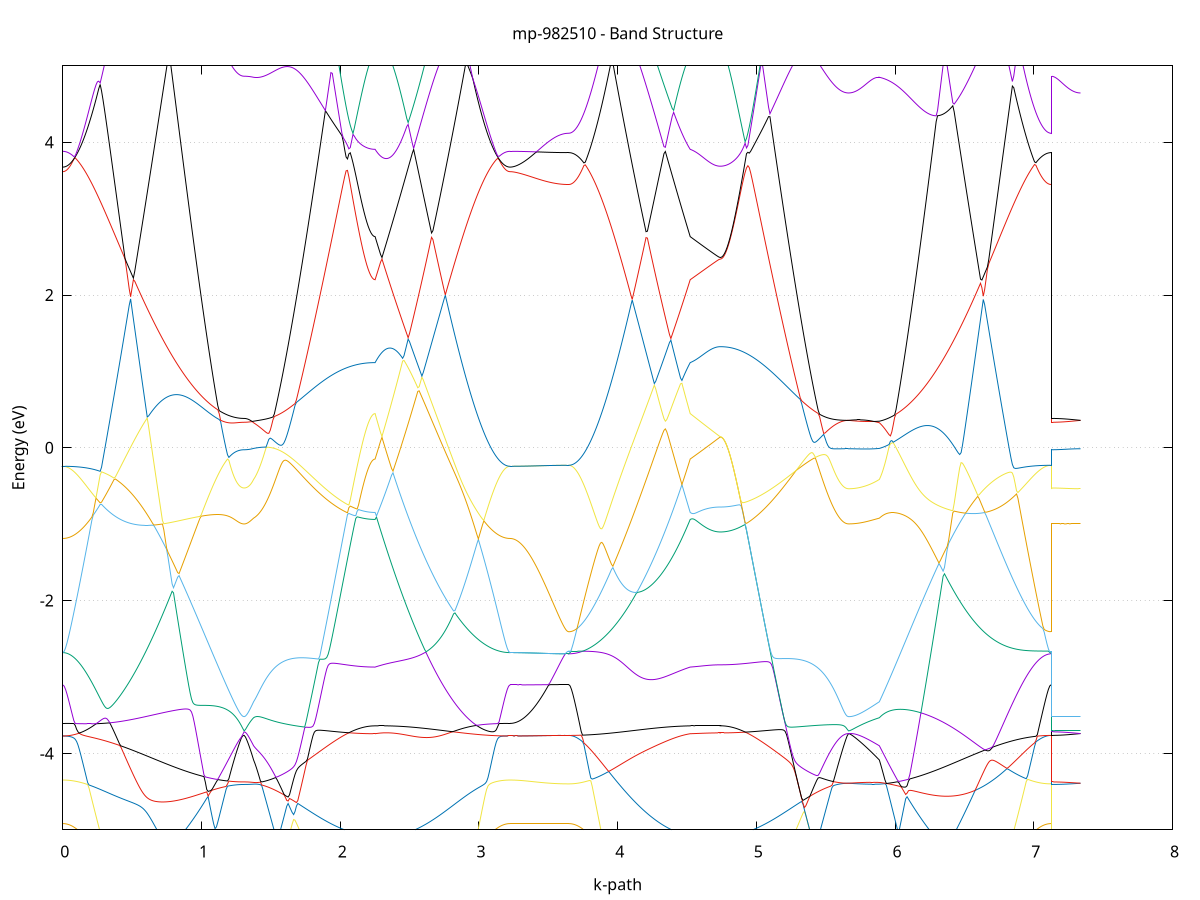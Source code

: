 set title 'mp-982510 - Band Structure'
set xlabel 'k-path'
set ylabel 'Energy (eV)'
set grid y
set yrange [-5:5]
set terminal png size 800,600
set output 'mp-982510_bands_gnuplot.png'
plot '-' using 1:2 with lines notitle, '-' using 1:2 with lines notitle, '-' using 1:2 with lines notitle, '-' using 1:2 with lines notitle, '-' using 1:2 with lines notitle, '-' using 1:2 with lines notitle, '-' using 1:2 with lines notitle, '-' using 1:2 with lines notitle, '-' using 1:2 with lines notitle, '-' using 1:2 with lines notitle, '-' using 1:2 with lines notitle, '-' using 1:2 with lines notitle, '-' using 1:2 with lines notitle, '-' using 1:2 with lines notitle, '-' using 1:2 with lines notitle, '-' using 1:2 with lines notitle, '-' using 1:2 with lines notitle, '-' using 1:2 with lines notitle, '-' using 1:2 with lines notitle, '-' using 1:2 with lines notitle, '-' using 1:2 with lines notitle, '-' using 1:2 with lines notitle, '-' using 1:2 with lines notitle, '-' using 1:2 with lines notitle, '-' using 1:2 with lines notitle, '-' using 1:2 with lines notitle, '-' using 1:2 with lines notitle, '-' using 1:2 with lines notitle, '-' using 1:2 with lines notitle, '-' using 1:2 with lines notitle, '-' using 1:2 with lines notitle, '-' using 1:2 with lines notitle, '-' using 1:2 with lines notitle, '-' using 1:2 with lines notitle, '-' using 1:2 with lines notitle, '-' using 1:2 with lines notitle, '-' using 1:2 with lines notitle, '-' using 1:2 with lines notitle, '-' using 1:2 with lines notitle, '-' using 1:2 with lines notitle, '-' using 1:2 with lines notitle, '-' using 1:2 with lines notitle, '-' using 1:2 with lines notitle, '-' using 1:2 with lines notitle, '-' using 1:2 with lines notitle, '-' using 1:2 with lines notitle, '-' using 1:2 with lines notitle, '-' using 1:2 with lines notitle, '-' using 1:2 with lines notitle, '-' using 1:2 with lines notitle, '-' using 1:2 with lines notitle, '-' using 1:2 with lines notitle, '-' using 1:2 with lines notitle, '-' using 1:2 with lines notitle, '-' using 1:2 with lines notitle, '-' using 1:2 with lines notitle, '-' using 1:2 with lines notitle, '-' using 1:2 with lines notitle, '-' using 1:2 with lines notitle, '-' using 1:2 with lines notitle, '-' using 1:2 with lines notitle, '-' using 1:2 with lines notitle, '-' using 1:2 with lines notitle, '-' using 1:2 with lines notitle
0.000000 -13.564901
0.009978 -13.564601
0.019956 -13.563501
0.029933 -13.561801
0.039911 -13.559301
0.049889 -13.556201
0.059867 -13.552301
0.069845 -13.547801
0.079822 -13.542501
0.089800 -13.536601
0.099778 -13.530001
0.109756 -13.522601
0.119734 -13.514601
0.129711 -13.505901
0.139689 -13.496501
0.149667 -13.486301
0.159645 -13.475501
0.169622 -13.464001
0.179600 -13.451801
0.189578 -13.438901
0.199556 -13.425301
0.209534 -13.411001
0.219511 -13.396101
0.229489 -13.380401
0.239467 -13.364001
0.249445 -13.347001
0.259423 -13.329201
0.269400 -13.310801
0.279378 -13.291701
0.289356 -13.271901
0.299334 -13.251401
0.309312 -13.230201
0.319289 -13.208301
0.329267 -13.185801
0.339245 -13.162501
0.349223 -13.138601
0.359201 -13.114001
0.369178 -13.088701
0.379156 -13.062801
0.389134 -13.036101
0.399112 -13.008801
0.409090 -12.980801
0.419067 -12.952101
0.429045 -12.922801
0.439023 -12.892801
0.449001 -12.862101
0.458978 -12.830801
0.468956 -12.798701
0.478934 -12.766101
0.488912 -12.732701
0.498890 -12.698701
0.508867 -12.664001
0.518845 -12.628701
0.528823 -12.592701
0.538801 -12.556101
0.548779 -12.518801
0.558756 -12.480901
0.568734 -12.442301
0.578712 -12.403101
0.588690 -12.363301
0.598668 -12.322801
0.608645 -12.281601
0.618623 -12.239901
0.628601 -12.197501
0.638579 -12.154501
0.648557 -12.110901
0.658534 -12.066701
0.668512 -12.021901
0.678490 -11.976401
0.688468 -11.930401
0.698446 -11.883801
0.708423 -11.836601
0.718401 -11.788901
0.728379 -11.740601
0.738357 -11.691701
0.748334 -11.642401
0.758312 -11.592501
0.768290 -11.542101
0.778268 -11.491201
0.788246 -11.439801
0.798223 -11.388101
0.808201 -11.335901
0.818179 -11.283501
0.828157 -11.230701
0.838135 -11.177801
0.848112 -11.124801
0.858090 -11.072001
0.868068 -11.019501
0.878046 -10.967701
0.888024 -10.917101
0.898001 -10.868701
0.907979 -10.823601
0.917957 -10.783601
0.927935 -10.750601
0.937913 -10.725701
0.947890 -10.708401
0.957868 -10.697401
0.967846 -10.690901
0.977824 -10.687701
0.987802 -10.686701
0.997779 -10.687301
1.007757 -10.689201
1.017735 -10.692001
1.027713 -10.695501
1.037690 -10.699601
1.047668 -10.704101
1.057646 -10.708801
1.067624 -10.713901
1.077602 -10.719001
1.087579 -10.724301
1.097557 -10.729701
1.107535 -10.735001
1.117513 -10.740301
1.127491 -10.745501
1.137468 -10.750601
1.147446 -10.755601
1.157424 -10.760301
1.167402 -10.764901
1.177380 -10.769301
1.187357 -10.773401
1.197335 -10.777301
1.207313 -10.780801
1.217291 -10.784101
1.227269 -10.787101
1.237246 -10.789801
1.247224 -10.792101
1.257202 -10.794101
1.267180 -10.795701
1.277158 -10.797001
1.287135 -10.797901
1.297113 -10.798401
1.307091 -10.798601
1.307091 -10.798601
1.316876 -10.798401
1.326662 -10.797901
1.336447 -10.797001
1.346232 -10.795701
1.356018 -10.794101
1.365803 -10.792201
1.375588 -10.789901
1.375588 -10.789901
1.385541 -10.787901
1.395493 -10.785601
1.405446 -10.782901
1.415398 -10.779901
1.425351 -10.776601
1.435303 -10.772801
1.445256 -10.768801
1.455208 -10.764401
1.465161 -10.759601
1.475113 -10.754501
1.485066 -10.749101
1.495018 -10.743301
1.504971 -10.737201
1.514923 -10.730801
1.524876 -10.724101
1.534828 -10.717001
1.544780 -10.709601
1.554733 -10.702001
1.564685 -10.694001
1.574638 -10.685701
1.584590 -10.677201
1.594543 -10.668301
1.604495 -10.659201
1.614448 -10.649801
1.624400 -10.640201
1.634353 -10.630301
1.644305 -10.620101
1.654258 -10.609701
1.664210 -10.599101
1.674163 -10.588301
1.684115 -10.577201
1.694068 -10.566001
1.704020 -10.554601
1.713973 -10.543001
1.723925 -10.531201
1.733877 -10.519301
1.743830 -10.507301
1.753782 -10.495101
1.763735 -10.482801
1.773687 -10.470501
1.783640 -10.458001
1.793592 -10.445501
1.803545 -10.433001
1.813497 -10.420501
1.823450 -10.408001
1.833402 -10.395501
1.843355 -10.383101
1.853307 -10.394701
1.863260 -10.419101
1.873212 -10.442901
1.883165 -10.466201
1.893117 -10.488801
1.903070 -10.510901
1.913022 -10.532401
1.922974 -10.553401
1.932927 -10.573701
1.942879 -10.593401
1.952832 -10.612601
1.962784 -10.631101
1.972737 -10.649101
1.982689 -10.666401
1.992642 -10.683101
2.002594 -10.699201
2.012547 -10.714701
2.022499 -10.729601
2.032452 -10.743801
2.042404 -10.757501
2.052357 -10.770501
2.062309 -10.782801
2.072262 -10.794601
2.082214 -10.805701
2.092167 -10.816201
2.102119 -10.826101
2.112072 -10.835301
2.122024 -10.843901
2.131976 -10.851901
2.141929 -10.859301
2.151881 -10.866001
2.161834 -10.872001
2.171786 -10.877501
2.181739 -10.882201
2.191691 -10.886401
2.201644 -10.889901
2.211596 -10.892801
2.221549 -10.895001
2.231501 -10.896601
2.241454 -10.897601
2.251406 -10.897901
2.251406 -10.897901
2.261332 -10.838501
2.271257 -10.778501
2.281182 -10.717901
2.291108 -10.656601
2.301033 -10.633901
2.310959 -10.694401
2.320884 -10.754601
2.330809 -10.814301
2.340735 -10.873501
2.350660 -10.932201
2.360585 -10.990401
2.370511 -11.048001
2.380436 -11.105001
2.390362 -11.161501
2.400287 -11.217401
2.410212 -11.272701
2.420138 -11.327301
2.430063 -11.381401
2.439989 -11.434801
2.449914 -11.487601
2.459839 -11.539801
2.469765 -11.591401
2.479690 -11.642301
2.489615 -11.692701
2.499541 -11.742301
2.509466 -11.791401
2.519392 -11.839701
2.529317 -11.887501
2.539242 -11.934601
2.549168 -11.981001
2.559093 -12.026801
2.569019 -12.072001
2.578944 -12.116501
2.588869 -12.160401
2.598795 -12.203501
2.608720 -12.246101
2.618645 -12.288001
2.628571 -12.329201
2.638496 -12.369701
2.648422 -12.409601
2.658347 -12.448901
2.668272 -12.487401
2.678198 -12.525301
2.688123 -12.562601
2.698049 -12.599201
2.707974 -12.635101
2.717899 -12.670301
2.727825 -12.704901
2.737750 -12.738801
2.747676 -12.772001
2.757601 -12.804501
2.767526 -12.836401
2.777452 -12.867601
2.787377 -12.898101
2.797302 -12.928001
2.807228 -12.957201
2.817153 -12.985701
2.827079 -13.013501
2.837004 -13.040601
2.846929 -13.067101
2.856855 -13.092901
2.866780 -13.118001
2.876706 -13.142401
2.886631 -13.166201
2.896556 -13.189201
2.906482 -13.211601
2.916407 -13.233301
2.926332 -13.254301
2.936258 -13.274601
2.946183 -13.294301
2.956109 -13.313201
2.966034 -13.331501
2.975959 -13.349101
2.985885 -13.366001
2.995810 -13.382201
3.005736 -13.397701
3.015661 -13.412601
3.025586 -13.426701
3.035512 -13.440201
3.045437 -13.453001
3.055362 -13.465001
3.065288 -13.476401
3.075213 -13.487201
3.085139 -13.497201
3.095064 -13.506501
3.104989 -13.515101
3.114915 -13.523101
3.124840 -13.530301
3.134766 -13.536901
3.144691 -13.542801
3.154616 -13.548001
3.164542 -13.552501
3.174467 -13.556301
3.184393 -13.559401
3.194318 -13.561801
3.204243 -13.563501
3.214169 -13.564601
3.224094 -13.564901
3.224094 -13.564901
3.233935 -13.564901
3.243776 -13.564801
3.253617 -13.564701
3.263458 -13.564501
3.273299 -13.564201
3.283140 -13.563901
3.292981 -13.563601
3.302822 -13.563201
3.312663 -13.562801
3.322503 -13.562301
3.332344 -13.561801
3.342185 -13.561201
3.352026 -13.560601
3.361867 -13.560001
3.371708 -13.559401
3.381549 -13.558701
3.391390 -13.558001
3.401231 -13.557301
3.411072 -13.556501
3.420913 -13.555801
3.430754 -13.555001
3.440595 -13.554301
3.450436 -13.553501
3.460277 -13.552801
3.470118 -13.552001
3.479959 -13.551301
3.489800 -13.550601
3.499640 -13.549901
3.509481 -13.549201
3.519322 -13.548501
3.529163 -13.547901
3.539004 -13.547401
3.548845 -13.546801
3.558686 -13.546301
3.568527 -13.545901
3.578368 -13.545501
3.588209 -13.545101
3.598050 -13.544801
3.607891 -13.544601
3.617732 -13.544401
3.627573 -13.544201
3.637414 -13.544101
3.647255 -13.544101
3.647255 -13.544101
3.657207 -13.543801
3.667160 -13.542701
3.677112 -13.541001
3.687065 -13.538601
3.697017 -13.535501
3.706970 -13.531601
3.716922 -13.527101
3.726874 -13.521901
3.736827 -13.516101
3.746779 -13.509501
3.756732 -13.502201
3.766684 -13.494301
3.776637 -13.485601
3.786589 -13.476301
3.796542 -13.466201
3.806494 -13.455501
3.816447 -13.444101
3.826399 -13.432001
3.836352 -13.419201
3.846304 -13.405701
3.856257 -13.391501
3.866209 -13.376601
3.876162 -13.361101
3.886114 -13.344801
3.896067 -13.327901
3.906019 -13.310301
3.915971 -13.291901
3.925924 -13.272901
3.935876 -13.253301
3.945829 -13.232901
3.955781 -13.211801
3.965734 -13.190101
3.975686 -13.167601
3.985639 -13.144501
3.995591 -13.120701
4.005544 -13.096201
4.015496 -13.071001
4.025449 -13.045201
4.035401 -13.018601
4.045354 -12.991401
4.055306 -12.963501
4.065259 -12.934901
4.075211 -12.905701
4.085164 -12.875701
4.095116 -12.845101
4.105069 -12.813801
4.115021 -12.781801
4.124973 -12.749201
4.134926 -12.715801
4.144878 -12.681801
4.154831 -12.647101
4.164783 -12.611801
4.174736 -12.575701
4.184688 -12.539001
4.194641 -12.501601
4.204593 -12.463601
4.214546 -12.424901
4.224498 -12.385501
4.234451 -12.345401
4.244403 -12.304701
4.254356 -12.263301
4.264308 -12.221201
4.274261 -12.178501
4.284213 -12.135101
4.294166 -12.091101
4.304118 -12.046401
4.314070 -12.001001
4.324023 -11.955001
4.333975 -11.908301
4.343928 -11.860901
4.353880 -11.812901
4.363833 -11.764301
4.373785 -11.714901
4.383738 -11.665001
4.393690 -11.614401
4.403643 -11.563101
4.413595 -11.511201
4.423548 -11.458701
4.433500 -11.405501
4.443453 -11.351601
4.453405 -11.297101
4.463358 -11.242001
4.473310 -11.186201
4.483263 -11.129801
4.493215 -11.072801
4.503167 -11.015101
4.513120 -10.956801
4.523072 -10.897901
4.523072 -10.897901
4.532938 -10.884801
4.542805 -10.871801
4.552671 -10.858701
4.562537 -10.845701
4.572403 -10.832701
4.582269 -10.819701
4.592135 -10.806801
4.602001 -10.793901
4.611867 -10.781001
4.621733 -10.768101
4.631599 -10.755301
4.641465 -10.742501
4.651331 -10.729701
4.661197 -10.716901
4.671063 -10.704201
4.680929 -10.691501
4.690796 -10.678801
4.700662 -10.666201
4.710528 -10.653701
4.720394 -10.641401
4.730260 -10.630001
4.740126 -10.623301
4.740126 -10.623301
4.750064 -10.623001
4.760002 -10.622101
4.769940 -10.620601
4.779879 -10.618501
4.789817 -10.615901
4.799755 -10.612601
4.809693 -10.608801
4.819631 -10.604401
4.829570 -10.599301
4.839508 -10.593801
4.849446 -10.587601
4.859384 -10.580901
4.869322 -10.573601
4.879261 -10.565801
4.889199 -10.557501
4.899137 -10.548601
4.909075 -10.539201
4.919013 -10.529301
4.928952 -10.518901
4.938890 -10.508101
4.948828 -10.496901
4.958766 -10.485301
4.968704 -10.473401
4.978643 -10.461201
4.988581 -10.448801
4.998519 -10.436401
5.008457 -10.424001
5.018396 -10.411901
5.028334 -10.400201
5.038272 -10.389201
5.048210 -10.379301
5.058148 -10.370901
5.068087 -10.364501
5.078025 -10.360201
5.087963 -10.358401
5.097901 -10.359101
5.107839 -10.362201
5.117778 -10.367201
5.127716 -10.374001
5.137654 -10.382101
5.147592 -10.391301
5.157530 -10.401301
5.167469 -10.411901
5.177407 -10.423001
5.187345 -10.434501
5.197283 -10.446201
5.207221 -10.458101
5.217160 -10.470101
5.227098 -10.482101
5.237036 -10.494201
5.246974 -10.506301
5.256912 -10.518301
5.266851 -10.530201
5.276789 -10.542001
5.286727 -10.553701
5.296665 -10.565301
5.306603 -10.576601
5.316542 -10.587801
5.326480 -10.598801
5.336418 -10.609601
5.346356 -10.620201
5.356294 -10.630501
5.366233 -10.640601
5.376171 -10.650501
5.386109 -10.660101
5.396047 -10.669401
5.405985 -10.678401
5.415924 -10.687201
5.425862 -10.695601
5.435800 -10.703801
5.445738 -10.711701
5.455676 -10.719201
5.465615 -10.726401
5.475553 -10.733301
5.485491 -10.739901
5.495429 -10.746201
5.505367 -10.752101
5.515306 -10.757601
5.525244 -10.762901
5.535182 -10.767701
5.545120 -10.772301
5.555058 -10.776401
5.564997 -10.780301
5.574935 -10.783701
5.584873 -10.786901
5.594811 -10.789601
5.604749 -10.792001
5.614688 -10.794001
5.624626 -10.795701
5.634564 -10.796901
5.644502 -10.797901
5.654440 -10.798401
5.664379 -10.798601
5.664379 -10.798601
5.674048 -10.798601
5.683717 -10.798501
5.693386 -10.798501
5.703055 -10.798301
5.712725 -10.798201
5.722394 -10.798001
5.732063 -10.797801
5.741732 -10.797501
5.751402 -10.797301
5.761071 -10.796901
5.770740 -10.796601
5.780409 -10.796201
5.790078 -10.795801
5.799748 -10.795301
5.809417 -10.794901
5.819086 -10.794401
5.828755 -10.793801
5.838424 -10.793201
5.848094 -10.792601
5.857763 -10.792001
5.867432 -10.791301
5.877101 -10.790601
5.886771 -10.789901
5.886771 -10.789901
5.896759 -10.787201
5.906748 -10.784201
5.916736 -10.780801
5.926725 -10.777101
5.936714 -10.773201
5.946702 -10.768901
5.956691 -10.764401
5.966680 -10.759601
5.976668 -10.754601
5.986657 -10.749401
5.996646 -10.744001
6.006634 -10.738501
6.016623 -10.732801
6.026612 -10.727001
6.036600 -10.721101
6.046589 -10.715201
6.056578 -10.709201
6.066566 -10.703301
6.076555 -10.697401
6.086544 -10.691601
6.096532 -10.686001
6.106521 -10.680501
6.116510 -10.675301
6.126498 -10.670301
6.136487 -10.665601
6.146476 -10.661301
6.156464 -10.657401
6.166453 -10.653901
6.176442 -10.651001
6.186430 -10.648601
6.196419 -10.646801
6.206407 -10.682001
6.216396 -10.740801
6.226385 -10.799301
6.236373 -10.857301
6.246362 -10.914801
6.256351 -10.971901
6.266339 -11.028401
6.276328 -11.084501
6.286317 -11.140101
6.296305 -11.195101
6.306294 -11.249601
6.316283 -11.303601
6.326271 -11.357001
6.336260 -11.409801
6.346249 -11.462101
6.356237 -11.513901
6.366226 -11.565001
6.376215 -11.615601
6.386203 -11.665501
6.396192 -11.714901
6.406181 -11.763701
6.416169 -11.811901
6.426158 -11.859501
6.436147 -11.906401
6.446135 -11.952801
6.456124 -11.998501
6.466113 -12.043601
6.476101 -12.088101
6.486090 -12.131901
6.496079 -12.175101
6.506067 -12.217701
6.516056 -12.259601
6.526044 -12.300901
6.536033 -12.341501
6.546022 -12.381501
6.556010 -12.420801
6.565999 -12.459501
6.575988 -12.497601
6.585976 -12.534901
6.595965 -12.571601
6.605954 -12.607701
6.615942 -12.643101
6.625931 -12.677801
6.635920 -12.711901
6.645908 -12.745301
6.655897 -12.778001
6.665886 -12.810101
6.675874 -12.841501
6.685863 -12.872201
6.695852 -12.902201
6.705840 -12.931601
6.715829 -12.960301
6.725818 -12.988301
6.735806 -13.015601
6.745795 -13.042301
6.755784 -13.068201
6.765772 -13.093501
6.775761 -13.118101
6.785750 -13.142001
6.795738 -13.165301
6.805727 -13.187801
6.815716 -13.209701
6.825704 -13.230901
6.835693 -13.251401
6.845682 -13.271201
6.855670 -13.290301
6.865659 -13.308701
6.875647 -13.326401
6.885636 -13.343501
6.895625 -13.359801
6.905613 -13.375501
6.915602 -13.390401
6.925591 -13.404701
6.935579 -13.418301
6.945568 -13.431201
6.955557 -13.443401
6.965545 -13.454901
6.975534 -13.465701
6.985523 -13.475801
6.995511 -13.485201
7.005500 -13.493901
7.015489 -13.501901
7.025477 -13.509201
7.035466 -13.515901
7.045455 -13.521801
7.055443 -13.527001
7.065432 -13.531601
7.075421 -13.535401
7.085409 -13.538501
7.095398 -13.541001
7.105387 -13.542701
7.115375 -13.543801
7.125364 -13.544101
7.125364 -10.798601
7.134981 -10.798601
7.144598 -10.798601
7.154216 -10.798601
7.163833 -10.798601
7.173450 -10.798601
7.183068 -10.798601
7.192685 -10.798601
7.202302 -10.798601
7.211919 -10.798601
7.221537 -10.798601
7.231154 -10.798601
7.240771 -10.798601
7.250389 -10.798601
7.260006 -10.798601
7.269623 -10.798601
7.279240 -10.798601
7.288858 -10.798601
7.298475 -10.798601
7.308092 -10.798601
7.317710 -10.798601
7.327327 -10.798601
7.336944 -10.798601
e
0.000000 -12.265201
0.009978 -12.264901
0.019956 -12.263701
0.029933 -12.261701
0.039911 -12.258901
0.049889 -12.255301
0.059867 -12.250901
0.069845 -12.245701
0.079822 -12.239701
0.089800 -12.233001
0.099778 -12.225401
0.109756 -12.217101
0.119734 -12.208001
0.129711 -12.198101
0.139689 -12.187501
0.149667 -12.176101
0.159645 -12.163901
0.169622 -12.151001
0.179600 -12.137301
0.189578 -12.122901
0.199556 -12.107801
0.209534 -12.091901
0.219511 -12.075401
0.229489 -12.058101
0.239467 -12.040101
0.249445 -12.021501
0.259423 -12.002201
0.269400 -11.982201
0.279378 -11.961501
0.289356 -11.940301
0.299334 -11.918401
0.309312 -11.895901
0.319289 -11.872801
0.329267 -11.849101
0.339245 -11.824901
0.349223 -11.800101
0.359201 -11.774801
0.369178 -11.749101
0.379156 -11.722801
0.389134 -11.696101
0.399112 -11.668901
0.409090 -11.641401
0.419067 -11.613501
0.429045 -11.585201
0.439023 -11.556601
0.449001 -11.527701
0.458978 -11.498501
0.468956 -11.469101
0.478934 -11.439601
0.488912 -11.409901
0.498890 -11.380001
0.508867 -11.350101
0.518845 -11.320201
0.528823 -11.290201
0.538801 -11.260401
0.548779 -11.230601
0.558756 -11.201001
0.568734 -11.171601
0.578712 -11.142401
0.588690 -11.113601
0.598668 -11.085101
0.608645 -11.057001
0.618623 -11.029401
0.628601 -11.002301
0.638579 -10.975701
0.648557 -10.949801
0.658534 -10.924601
0.668512 -10.900101
0.678490 -10.876401
0.688468 -10.853501
0.698446 -10.831501
0.708423 -10.810401
0.718401 -10.790201
0.728379 -10.771001
0.738357 -10.752801
0.748334 -10.735601
0.758312 -10.719501
0.768290 -10.704401
0.778268 -10.690301
0.788246 -10.677201
0.798223 -10.665101
0.808201 -10.654001
0.818179 -10.643801
0.828157 -10.634301
0.838135 -10.625601
0.848112 -10.617501
0.858090 -10.609801
0.868068 -10.602301
0.878046 -10.594401
0.888024 -10.585701
0.898001 -10.575401
0.907979 -10.561901
0.917957 -10.543801
0.927935 -10.518901
0.937913 -10.486301
0.947890 -10.446201
0.957868 -10.400101
0.967846 -10.349601
0.977824 -10.296001
0.987802 -10.240301
0.997779 -10.183101
1.007757 -10.124801
1.017735 -10.065601
1.027713 -10.005801
1.037690 -9.945701
1.047668 -9.885201
1.057646 -9.824501
1.067624 -9.763801
1.077602 -9.703101
1.087579 -9.642501
1.097557 -9.582301
1.107535 -9.522401
1.117513 -9.463001
1.127491 -9.404401
1.137468 -9.346501
1.147446 -9.289601
1.157424 -9.233901
1.167402 -9.179601
1.177380 -9.126901
1.187357 -9.076101
1.197335 -9.027401
1.207313 -8.981201
1.217291 -8.937801
1.227269 -8.897601
1.237246 -8.860901
1.247224 -8.828101
1.257202 -8.799501
1.267180 -8.775501
1.277158 -8.756501
1.287135 -8.742801
1.297113 -8.734401
1.307091 -8.732201
1.307091 -8.732201
1.316876 -8.734901
1.326662 -8.743001
1.336447 -8.756301
1.346232 -8.774701
1.356018 -8.797901
1.365803 -8.825501
1.375588 -8.857301
1.375588 -8.857301
1.385541 -8.882401
1.395493 -8.909001
1.405446 -8.936901
1.415398 -8.966101
1.425351 -8.996401
1.435303 -9.027601
1.445256 -9.059801
1.455208 -9.092701
1.465161 -9.126301
1.475113 -9.160501
1.485066 -9.195201
1.495018 -9.230301
1.504971 -9.265701
1.514923 -9.301401
1.524876 -9.337301
1.534828 -9.373301
1.544780 -9.409401
1.554733 -9.445501
1.564685 -9.481601
1.574638 -9.517601
1.584590 -9.553601
1.594543 -9.589301
1.604495 -9.625001
1.614448 -9.660401
1.624400 -9.695501
1.634353 -9.730401
1.644305 -9.765001
1.654258 -9.799301
1.664210 -9.833301
1.674163 -9.866901
1.684115 -9.900201
1.694068 -9.933001
1.704020 -9.965401
1.713973 -9.997401
1.723925 -10.029001
1.733877 -10.060101
1.743830 -10.090801
1.753782 -10.121001
1.763735 -10.150701
1.773687 -10.179901
1.783640 -10.208601
1.793592 -10.236801
1.803545 -10.264401
1.813497 -10.291601
1.823450 -10.318201
1.833402 -10.344201
1.843355 -10.369701
1.853307 -10.370801
1.863260 -10.358601
1.873212 -10.346701
1.883165 -10.334901
1.893117 -10.323401
1.903070 -10.312301
1.913022 -10.301501
1.922974 -10.291201
1.932927 -10.281601
1.942879 -10.272601
1.952832 -10.264401
1.962784 -10.257201
1.972737 -10.251101
1.982689 -10.246201
1.992642 -10.242701
2.002594 -10.240701
2.012547 -10.240101
2.022499 -10.241001
2.032452 -10.243201
2.042404 -10.246601
2.052357 -10.250901
2.062309 -10.255901
2.072262 -10.261401
2.082214 -10.267201
2.092167 -10.273201
2.102119 -10.279201
2.112072 -10.285201
2.122024 -10.290901
2.131976 -10.296501
2.141929 -10.301701
2.151881 -10.306601
2.161834 -10.311101
2.171786 -10.315201
2.181739 -10.318901
2.191691 -10.322101
2.201644 -10.324901
2.211596 -10.327101
2.221549 -10.328901
2.231501 -10.330201
2.241454 -10.330901
2.251406 -10.331201
2.251406 -10.331201
2.261332 -10.390601
2.271257 -10.451101
2.281182 -10.512101
2.291108 -10.573101
2.301033 -10.594701
2.310959 -10.532301
2.320884 -10.469201
2.330809 -10.405501
2.340735 -10.341201
2.350660 -10.276201
2.360585 -10.210701
2.370511 -10.144601
2.380436 -10.077901
2.390362 -10.055101
2.400287 -10.081701
2.410212 -10.110201
2.420138 -10.140401
2.430063 -10.172201
2.439989 -10.205401
2.449914 -10.239801
2.459839 -10.275401
2.469765 -10.311901
2.479690 -10.349201
2.489615 -10.387301
2.499541 -10.425901
2.509466 -10.465101
2.519392 -10.504601
2.529317 -10.544501
2.539242 -10.584601
2.549168 -10.624901
2.559093 -10.665201
2.569019 -10.705701
2.578944 -10.746101
2.588869 -10.786401
2.598795 -10.826701
2.608720 -10.866701
2.618645 -10.906601
2.628571 -10.946301
2.638496 -10.985601
2.648422 -11.024701
2.658347 -11.063501
2.668272 -11.101901
2.678198 -11.139901
2.688123 -11.177501
2.698049 -11.214601
2.707974 -11.251401
2.717899 -11.287601
2.727825 -11.323401
2.737750 -11.358601
2.747676 -11.393301
2.757601 -11.427501
2.767526 -11.461201
2.777452 -11.494201
2.787377 -11.526701
2.797302 -11.558601
2.807228 -11.589901
2.817153 -11.620601
2.827079 -11.650701
2.837004 -11.680101
2.846929 -11.708901
2.856855 -11.737001
2.866780 -11.764401
2.876706 -11.791201
2.886631 -11.817301
2.896556 -11.842701
2.906482 -11.867501
2.916407 -11.891501
2.926332 -11.914801
2.936258 -11.937501
2.946183 -11.959401
2.956109 -11.980501
2.966034 -12.001001
2.975959 -12.020701
2.985885 -12.039701
2.995810 -12.057901
3.005736 -12.075401
3.015661 -12.092101
3.025586 -12.108101
3.035512 -12.123301
3.045437 -12.137801
3.055362 -12.151501
3.065288 -12.164401
3.075213 -12.176601
3.085139 -12.188001
3.095064 -12.198601
3.104989 -12.208401
3.114915 -12.217501
3.124840 -12.225801
3.134766 -12.233301
3.144691 -12.240001
3.154616 -12.245901
3.164542 -12.251001
3.174467 -12.255401
3.184393 -12.258901
3.194318 -12.261701
3.204243 -12.263701
3.214169 -12.264901
3.224094 -12.265201
3.224094 -12.265201
3.233935 -12.265301
3.243776 -12.265401
3.253617 -12.265701
3.263458 -12.266001
3.273299 -12.266501
3.283140 -12.267001
3.292981 -12.267601
3.302822 -12.268401
3.312663 -12.269101
3.322503 -12.270001
3.332344 -12.271001
3.342185 -12.272001
3.352026 -12.273101
3.361867 -12.274201
3.371708 -12.275401
3.381549 -12.276601
3.391390 -12.277901
3.401231 -12.279201
3.411072 -12.280601
3.420913 -12.281901
3.430754 -12.283301
3.440595 -12.284701
3.450436 -12.286001
3.460277 -12.287401
3.470118 -12.288801
3.479959 -12.290101
3.489800 -12.291401
3.499640 -12.292601
3.509481 -12.293801
3.519322 -12.295001
3.529163 -12.296101
3.539004 -12.297101
3.548845 -12.298101
3.558686 -12.299001
3.568527 -12.299801
3.578368 -12.300501
3.588209 -12.301101
3.598050 -12.301701
3.607891 -12.302101
3.617732 -12.302501
3.627573 -12.302701
3.637414 -12.302901
3.647255 -12.302901
3.647255 -12.302901
3.657207 -12.302501
3.667160 -12.301301
3.677112 -12.299301
3.687065 -12.296501
3.697017 -12.292901
3.706970 -12.288601
3.716922 -12.283401
3.726874 -12.277401
3.736827 -12.270601
3.746779 -12.263101
3.756732 -12.254701
3.766684 -12.245601
3.776637 -12.235701
3.786589 -12.225001
3.796542 -12.213501
3.806494 -12.201201
3.816447 -12.188201
3.826399 -12.174401
3.836352 -12.159801
3.846304 -12.144501
3.856257 -12.128401
3.866209 -12.111501
3.876162 -12.093801
3.886114 -12.075501
3.896067 -12.056301
3.906019 -12.036501
3.915971 -12.015901
3.925924 -11.994501
3.935876 -11.972401
3.945829 -11.949701
3.955781 -11.926101
3.965734 -11.901901
3.975686 -11.877001
3.985639 -11.851401
3.995591 -11.825101
4.005544 -11.798101
4.015496 -11.770401
4.025449 -11.742101
4.035401 -11.713101
4.045354 -11.683501
4.055306 -11.653201
4.065259 -11.622301
4.075211 -11.590801
4.085164 -11.558601
4.095116 -11.525901
4.105069 -11.492601
4.115021 -11.458701
4.124973 -11.424301
4.134926 -11.389401
4.144878 -11.353901
4.154831 -11.317901
4.164783 -11.281401
4.174736 -11.244501
4.184688 -11.207101
4.194641 -11.169201
4.204593 -11.131001
4.214546 -11.092401
4.224498 -11.053401
4.234451 -11.014101
4.244403 -10.974601
4.254356 -10.934701
4.264308 -10.894701
4.274261 -10.854401
4.284213 -10.814101
4.294166 -10.773601
4.304118 -10.733101
4.314070 -10.692601
4.324023 -10.652201
4.333975 -10.611901
4.343928 -10.571901
4.353880 -10.532201
4.363833 -10.492901
4.373785 -10.454101
4.383738 -10.415901
4.393690 -10.378601
4.403643 -10.342201
4.413595 -10.307001
4.423548 -10.273301
4.433500 -10.241401
4.443453 -10.212001
4.453405 -10.186001
4.463358 -10.165301
4.473310 -10.153501
4.483263 -10.156601
4.493215 -10.180201
4.503167 -10.221901
4.513120 -10.274001
4.523072 -10.331201
4.523072 -10.331201
4.532938 -10.344201
4.542805 -10.357201
4.552671 -10.370201
4.562537 -10.383201
4.572403 -10.396101
4.582269 -10.409101
4.592135 -10.422101
4.602001 -10.435001
4.611867 -10.447901
4.621733 -10.460801
4.631599 -10.473601
4.641465 -10.486401
4.651331 -10.499201
4.661197 -10.512001
4.671063 -10.524801
4.680929 -10.537501
4.690796 -10.550201
4.700662 -10.562801
4.710528 -10.575301
4.720394 -10.587601
4.730260 -10.599001
4.740126 -10.605701
4.740126 -10.605701
4.750064 -10.605401
4.760002 -10.604401
4.769940 -10.602901
4.779879 -10.600701
4.789817 -10.597801
4.799755 -10.594401
4.809693 -10.590301
4.819631 -10.585601
4.829570 -10.580201
4.839508 -10.574301
4.849446 -10.567701
4.859384 -10.560501
4.869322 -10.552601
4.879261 -10.544201
4.889199 -10.535101
4.899137 -10.525401
4.909075 -10.515101
4.919013 -10.504201
4.928952 -10.492601
4.938890 -10.480501
4.948828 -10.467701
4.958766 -10.454301
4.968704 -10.440301
4.978643 -10.425801
4.988581 -10.410601
4.998519 -10.394801
5.008457 -10.378401
5.018396 -10.361401
5.028334 -10.343901
5.038272 -10.325701
5.048210 -10.307001
5.058148 -10.287701
5.068087 -10.267801
5.078025 -10.247401
5.087963 -10.226301
5.097901 -10.204801
5.107839 -10.182601
5.117778 -10.160001
5.127716 -10.136801
5.137654 -10.113001
5.147592 -10.088701
5.157530 -10.063901
5.167469 -10.038601
5.177407 -10.012801
5.187345 -9.986501
5.197283 -9.959701
5.207221 -9.932401
5.217160 -9.904701
5.227098 -9.876501
5.237036 -9.847901
5.246974 -9.818801
5.256912 -9.789301
5.266851 -9.759501
5.276789 -9.729301
5.286727 -9.698701
5.296665 -9.667701
5.306603 -9.636501
5.316542 -9.604901
5.326480 -9.573101
5.336418 -9.541001
5.346356 -9.508801
5.356294 -9.476301
5.366233 -9.443701
5.376171 -9.410901
5.386109 -9.378201
5.396047 -9.345301
5.405985 -9.312501
5.415924 -9.279801
5.425862 -9.247101
5.435800 -9.214701
5.445738 -9.182501
5.455676 -9.150601
5.465615 -9.119101
5.475553 -9.088101
5.485491 -9.057601
5.495429 -9.027801
5.505367 -8.998701
5.515306 -8.970501
5.525244 -8.943301
5.535182 -8.917101
5.545120 -8.892201
5.555058 -8.868501
5.564997 -8.846401
5.574935 -8.825801
5.584873 -8.807001
5.594811 -8.790001
5.604749 -8.775001
5.614688 -8.762101
5.624626 -8.751301
5.634564 -8.742901
5.644502 -8.736801
5.654440 -8.733101
5.664379 -8.731901
5.664379 -8.731901
5.674048 -8.732201
5.683717 -8.733001
5.693386 -8.734201
5.703055 -8.736001
5.712725 -8.738301
5.722394 -8.741001
5.732063 -8.744301
5.741732 -8.748001
5.751402 -8.752201
5.761071 -8.756901
5.770740 -8.762001
5.780409 -8.767601
5.790078 -8.773701
5.799748 -8.780201
5.809417 -8.787201
5.819086 -8.794501
5.828755 -8.802301
5.838424 -8.810501
5.848094 -8.819101
5.857763 -8.828101
5.867432 -8.837501
5.877101 -8.847201
5.886771 -8.857301
5.886771 -8.857301
5.896759 -8.893701
5.906748 -8.933701
5.916736 -8.976901
5.926725 -9.023001
5.936714 -9.071601
5.946702 -9.122501
5.956691 -9.175301
5.966680 -9.229801
5.976668 -9.285801
5.986657 -9.342901
5.996646 -9.401201
6.006634 -9.460301
6.016623 -9.520201
6.026612 -9.580701
6.036600 -9.641701
6.046589 -9.703101
6.056578 -9.764701
6.066566 -9.826601
6.076555 -9.888501
6.086544 -9.950601
6.096532 -10.012601
6.106521 -10.074501
6.116510 -10.136401
6.126498 -10.198101
6.136487 -10.259601
6.146476 -10.320901
6.156464 -10.381901
6.166453 -10.442601
6.176442 -10.503001
6.186430 -10.563001
6.196419 -10.622701
6.206407 -10.645701
6.216396 -10.645301
6.226385 -10.645701
6.236373 -10.646801
6.246362 -10.648801
6.256351 -10.651801
6.266339 -10.655701
6.276328 -10.660501
6.286317 -10.666401
6.296305 -10.673301
6.306294 -10.681301
6.316283 -10.690401
6.326271 -10.700601
6.336260 -10.711901
6.346249 -10.724401
6.356237 -10.738001
6.366226 -10.752701
6.376215 -10.768601
6.386203 -10.785501
6.396192 -10.803501
6.406181 -10.822501
6.416169 -10.842601
6.426158 -10.863601
6.436147 -10.885601
6.446135 -10.908501
6.456124 -10.932201
6.466113 -10.956701
6.476101 -10.982001
6.486090 -11.007901
6.496079 -11.034501
6.506067 -11.061701
6.516056 -11.089401
6.526044 -11.117601
6.536033 -11.146201
6.546022 -11.175101
6.556010 -11.204401
6.565999 -11.233901
6.575988 -11.263601
6.585976 -11.293501
6.595965 -11.323501
6.605954 -11.353601
6.615942 -11.383601
6.625931 -11.413601
6.635920 -11.443601
6.645908 -11.473401
6.655897 -11.503101
6.665886 -11.532601
6.675874 -11.561901
6.685863 -11.590901
6.695852 -11.619701
6.705840 -11.648101
6.715829 -11.676101
6.725818 -11.703801
6.735806 -11.731001
6.745795 -11.757901
6.755784 -11.784301
6.765772 -11.810201
6.775761 -11.835601
6.785750 -11.860401
6.795738 -11.884801
6.805727 -11.908501
6.815716 -11.931701
6.825704 -11.954301
6.835693 -11.976301
6.845682 -11.997701
6.855670 -12.018401
6.865659 -12.038501
6.875647 -12.057901
6.885636 -12.076701
6.895625 -12.094701
6.905613 -12.112101
6.915602 -12.128701
6.925591 -12.144701
6.935579 -12.159901
6.945568 -12.174301
6.955557 -12.188101
6.965545 -12.201101
6.975534 -12.213301
6.985523 -12.224701
6.995511 -12.235401
7.005500 -12.245401
7.015489 -12.254501
7.025477 -12.262901
7.035466 -12.270501
7.045455 -12.277301
7.055443 -12.283301
7.065432 -12.288501
7.075421 -12.292901
7.085409 -12.296501
7.095398 -12.299301
7.105387 -12.301301
7.115375 -12.302501
7.125364 -12.302901
7.125364 -8.732201
7.134981 -8.732201
7.144598 -8.732201
7.154216 -8.732201
7.163833 -8.732201
7.173450 -8.732201
7.183068 -8.732201
7.192685 -8.732201
7.202302 -8.732201
7.211919 -8.732201
7.221537 -8.732201
7.231154 -8.732101
7.240771 -8.732101
7.250389 -8.732101
7.260006 -8.732101
7.269623 -8.732101
7.279240 -8.732001
7.288858 -8.732001
7.298475 -8.732001
7.308092 -8.732001
7.317710 -8.732001
7.327327 -8.731901
7.336944 -8.731901
e
0.000000 -5.829201
0.009978 -5.829101
0.019956 -5.829001
0.029933 -5.828701
0.039911 -5.828301
0.049889 -5.827701
0.059867 -5.827101
0.069845 -5.826301
0.079822 -5.825401
0.089800 -5.824301
0.099778 -5.823201
0.109756 -5.821901
0.119734 -5.820401
0.129711 -5.818901
0.139689 -5.817201
0.149667 -5.815301
0.159645 -5.813301
0.169622 -5.811201
0.179600 -5.808901
0.189578 -5.806501
0.199556 -5.803901
0.209534 -5.801101
0.219511 -5.798201
0.229489 -5.795101
0.239467 -5.791901
0.249445 -5.788401
0.259423 -5.784801
0.269400 -5.781001
0.279378 -5.777001
0.289356 -5.772801
0.299334 -5.768401
0.309312 -5.763801
0.319289 -5.759001
0.329267 -5.754001
0.339245 -5.748701
0.349223 -5.743301
0.359201 -5.740601
0.369178 -5.779301
0.379156 -5.818101
0.389134 -5.857101
0.399112 -5.896001
0.409090 -5.944301
0.419067 -6.005001
0.429045 -6.065001
0.439023 -6.124401
0.449001 -6.183201
0.458978 -6.241401
0.468956 -6.298901
0.478934 -6.355701
0.488912 -6.411901
0.498890 -6.467501
0.508867 -6.522401
0.518845 -6.576701
0.528823 -6.630301
0.538801 -6.683301
0.548779 -6.735601
0.558756 -6.787301
0.568734 -6.838301
0.578712 -6.888601
0.588690 -6.938301
0.598668 -6.987401
0.608645 -7.035701
0.618623 -7.083501
0.628601 -7.130501
0.638579 -7.176901
0.648557 -7.222601
0.658534 -7.267701
0.668512 -7.312101
0.678490 -7.355801
0.688468 -7.398901
0.698446 -7.441201
0.708423 -7.483001
0.718401 -7.524001
0.728379 -7.564401
0.738357 -7.604101
0.748334 -7.643101
0.758312 -7.681401
0.768290 -7.719101
0.778268 -7.756101
0.788246 -7.792401
0.798223 -7.828101
0.808201 -7.863001
0.818179 -7.897301
0.828157 -7.930901
0.838135 -7.963801
0.848112 -7.996001
0.858090 -8.027601
0.868068 -8.058401
0.878046 -8.088601
0.888024 -8.118101
0.898001 -8.146901
0.907979 -8.175101
0.917957 -8.202501
0.927935 -8.229201
0.937913 -8.255301
0.947890 -8.280701
0.957868 -8.305401
0.967846 -8.329401
0.977824 -8.352701
0.987802 -8.375301
0.997779 -8.397201
1.007757 -8.418401
1.017735 -8.439001
1.027713 -8.458801
1.037690 -8.478001
1.047668 -8.496401
1.057646 -8.514201
1.067624 -8.531301
1.077602 -8.547701
1.087579 -8.563401
1.097557 -8.578401
1.107535 -8.592601
1.117513 -8.606201
1.127491 -8.619201
1.137468 -8.631401
1.147446 -8.642901
1.157424 -8.653701
1.167402 -8.663801
1.177380 -8.673201
1.187357 -8.682001
1.197335 -8.690001
1.207313 -8.697301
1.217291 -8.704001
1.227269 -8.709901
1.237246 -8.715101
1.247224 -8.719701
1.257202 -8.723501
1.267180 -8.726601
1.277158 -8.729101
1.287135 -8.730801
1.297113 -8.731901
1.307091 -8.731601
1.307091 -8.731601
1.316876 -8.731301
1.326662 -8.730201
1.336447 -8.728601
1.346232 -8.726201
1.356018 -8.723201
1.365803 -8.719501
1.375588 -8.715101
1.375588 -8.715101
1.385541 -8.713001
1.395493 -8.713301
1.405446 -8.715901
1.415398 -8.721001
1.425351 -8.728301
1.435303 -8.737801
1.445256 -8.749301
1.455208 -8.762901
1.465161 -8.778301
1.475113 -8.795401
1.485066 -8.814101
1.495018 -8.834301
1.504971 -8.855801
1.514923 -8.878501
1.524876 -8.902301
1.534828 -8.927001
1.544780 -8.952601
1.554733 -8.979001
1.564685 -9.006001
1.574638 -9.033501
1.584590 -9.061501
1.594543 -9.089901
1.604495 -9.118601
1.614448 -9.147501
1.624400 -9.176601
1.634353 -9.205801
1.644305 -9.235101
1.654258 -9.264401
1.664210 -9.293601
1.674163 -9.322701
1.684115 -9.351701
1.694068 -9.380601
1.704020 -9.409201
1.713973 -9.437601
1.723925 -9.465701
1.733877 -9.493501
1.743830 -9.521001
1.753782 -9.548101
1.763735 -9.574901
1.773687 -9.601201
1.783640 -9.627101
1.793592 -9.652601
1.803545 -9.677601
1.813497 -9.702001
1.823450 -9.726001
1.833402 -9.749401
1.843355 -9.772301
1.853307 -9.794501
1.863260 -9.816101
1.873212 -9.837001
1.883165 -9.857301
1.893117 -9.876701
1.903070 -9.895401
1.913022 -9.913201
1.922974 -9.930101
1.932927 -9.946001
1.942879 -9.960801
1.952832 -9.974301
1.962784 -9.986501
1.972737 -9.997301
1.982689 -10.006401
1.992642 -10.013701
2.002594 -10.019301
2.012547 -10.023101
2.022499 -10.025201
2.032452 -10.025601
2.042404 -10.024601
2.052357 -10.022501
2.062309 -10.019401
2.072262 -10.015601
2.082214 -10.011201
2.092167 -10.006601
2.102119 -10.001701
2.112072 -9.996701
2.122024 -9.991801
2.131976 -9.987001
2.141929 -9.982301
2.151881 -9.977901
2.161834 -9.973801
2.171786 -9.970101
2.181739 -9.966701
2.191691 -9.963701
2.201644 -9.961101
2.211596 -9.959001
2.221549 -9.957301
2.231501 -9.956101
2.241454 -9.955401
2.251406 -9.955201
2.251406 -9.955201
2.261332 -9.946101
2.271257 -9.938401
2.281182 -9.932701
2.291108 -9.929501
2.301033 -9.929101
2.310959 -9.931601
2.320884 -9.937101
2.330809 -9.945701
2.340735 -9.957201
2.350660 -9.971501
2.360585 -9.988701
2.370511 -10.008401
2.380436 -10.030601
2.390362 -10.010601
2.400287 -9.942701
2.410212 -9.874201
2.420138 -9.805101
2.430063 -9.735501
2.439989 -9.665301
2.449914 -9.594401
2.459839 -9.523101
2.469765 -9.451101
2.479690 -9.378601
2.489615 -9.305501
2.499541 -9.231901
2.509466 -9.157701
2.519392 -9.083001
2.529317 -9.007701
2.539242 -8.931901
2.549168 -8.855501
2.559093 -8.778601
2.569019 -8.701201
2.578944 -8.623201
2.588869 -8.544801
2.598795 -8.465801
2.608720 -8.386301
2.618645 -8.306301
2.628571 -8.225901
2.638496 -8.144901
2.648422 -8.063501
2.658347 -7.981501
2.668272 -7.899101
2.678198 -7.816301
2.688123 -7.733001
2.698049 -7.649201
2.707974 -7.565001
2.717899 -7.480401
2.727825 -7.395301
2.737750 -7.309901
2.747676 -7.224001
2.757601 -7.137801
2.767526 -7.051101
2.777452 -6.964101
2.787377 -6.876701
2.797302 -6.789001
2.807228 -6.700901
2.817153 -6.612501
2.827079 -6.523801
2.837004 -6.434801
2.846929 -6.345501
2.856855 -6.256001
2.866780 -6.166101
2.876706 -6.076101
2.886631 -5.985801
2.896556 -5.895401
2.906482 -5.843701
2.916407 -5.838101
2.926332 -5.833401
2.936258 -5.829301
2.946183 -5.826001
2.956109 -5.823201
2.966034 -5.821001
2.975959 -5.819301
2.985885 -5.818001
2.995810 -5.817101
3.005736 -5.816601
3.015661 -5.816401
3.025586 -5.816401
3.035512 -5.816601
3.045437 -5.817101
3.055362 -5.817701
3.065288 -5.818501
3.075213 -5.819301
3.085139 -5.820201
3.095064 -5.821101
3.104989 -5.822101
3.114915 -5.823001
3.124840 -5.824001
3.134766 -5.824901
3.144691 -5.825701
3.154616 -5.826501
3.164542 -5.827201
3.174467 -5.827801
3.184393 -5.828301
3.194318 -5.828701
3.204243 -5.829001
3.214169 -5.829101
3.224094 -5.829201
3.224094 -5.829201
3.233935 -5.829201
3.243776 -5.829201
3.253617 -5.829201
3.263458 -5.829201
3.273299 -5.829201
3.283140 -5.829301
3.292981 -5.829301
3.302822 -5.829301
3.312663 -5.829301
3.322503 -5.829401
3.332344 -5.829401
3.342185 -5.829401
3.352026 -5.829501
3.361867 -5.829501
3.371708 -5.829501
3.381549 -5.829601
3.391390 -5.829601
3.401231 -5.829701
3.411072 -5.829701
3.420913 -5.829801
3.430754 -5.829801
3.440595 -5.829801
3.450436 -5.829901
3.460277 -5.829901
3.470118 -5.830001
3.479959 -5.830001
3.489800 -5.830101
3.499640 -5.830101
3.509481 -5.830101
3.519322 -5.830201
3.529163 -5.830201
3.539004 -5.830201
3.548845 -5.830301
3.558686 -5.830301
3.568527 -5.830301
3.578368 -5.830301
3.588209 -5.830401
3.598050 -5.830401
3.607891 -5.830401
3.617732 -5.830401
3.627573 -5.830401
3.637414 -5.830401
3.647255 -5.830401
3.647255 -5.830401
3.657207 -5.830401
3.667160 -5.830201
3.677112 -5.829901
3.687065 -5.829601
3.697017 -5.829101
3.706970 -5.828501
3.716922 -5.827901
3.726874 -5.827201
3.736827 -5.826401
3.746779 -5.825601
3.756732 -5.824701
3.766684 -5.823901
3.776637 -5.823001
3.786589 -5.822201
3.796542 -5.821501
3.806494 -5.820901
3.816447 -5.820401
3.826399 -5.820101
3.836352 -5.820001
3.846304 -5.820101
3.856257 -5.820601
3.866209 -5.821401
3.876162 -5.822701
3.886114 -5.824501
3.896067 -5.827001
3.906019 -5.830401
3.915971 -5.834801
3.925924 -5.840801
3.935876 -5.848901
3.945829 -5.860801
3.955781 -5.879401
3.965734 -5.911201
3.975686 -5.962701
3.985639 -6.031901
3.995591 -6.111101
4.005544 -6.194901
4.015496 -6.280901
4.025449 -6.368001
4.035401 -6.455601
4.045354 -6.543401
4.055306 -6.631301
4.065259 -6.719101
4.075211 -6.806701
4.085164 -6.894101
4.095116 -6.981301
4.105069 -7.068101
4.115021 -7.154601
4.124973 -7.240801
4.134926 -7.326701
4.144878 -7.412101
4.154831 -7.497201
4.164783 -7.581801
4.174736 -7.666001
4.184688 -7.749801
4.194641 -7.833101
4.204593 -7.916001
4.214546 -7.998501
4.224498 -8.080401
4.234451 -8.161901
4.244403 -8.242801
4.254356 -8.323301
4.264308 -8.403201
4.274261 -8.482701
4.284213 -8.561601
4.294166 -8.639901
4.304118 -8.717801
4.314070 -8.795001
4.324023 -8.871701
4.333975 -8.947801
4.343928 -9.023301
4.353880 -9.098201
4.363833 -9.172401
4.373785 -9.246001
4.383738 -9.318901
4.393690 -9.391001
4.403643 -9.462301
4.413595 -9.532701
4.423548 -9.601901
4.433500 -9.669901
4.443453 -9.736001
4.453405 -9.799501
4.463358 -9.858801
4.473310 -9.910401
4.483263 -9.948301
4.493215 -9.967301
4.503167 -9.970001
4.513120 -9.964101
4.523072 -9.955201
4.523072 -9.955201
4.532938 -9.953101
4.542805 -9.951101
4.552671 -9.949201
4.562537 -9.947201
4.572403 -9.945401
4.582269 -9.943601
4.592135 -9.941901
4.602001 -9.940301
4.611867 -9.938801
4.621733 -9.937301
4.631599 -9.936001
4.641465 -9.934801
4.651331 -9.933601
4.661197 -9.932601
4.671063 -9.931701
4.680929 -9.930901
4.690796 -9.930301
4.700662 -9.929701
4.710528 -9.929301
4.720394 -9.929001
4.730260 -9.928801
4.740126 -9.928701
4.740126 -9.928701
4.750064 -9.929001
4.760002 -9.930001
4.769940 -9.931501
4.779879 -9.933701
4.789817 -9.936501
4.799755 -9.939901
4.809693 -9.943901
4.819631 -9.948401
4.829570 -9.953501
4.839508 -9.959201
4.849446 -9.965301
4.859384 -9.972001
4.869322 -9.979101
4.879261 -9.986701
4.889199 -9.994701
4.899137 -10.003101
4.909075 -10.011901
4.919013 -10.021001
4.928952 -10.030301
4.938890 -10.039901
4.948828 -10.049701
4.958766 -10.059501
4.968704 -10.069501
4.978643 -10.079401
4.988581 -10.089101
4.998519 -10.098601
5.008457 -10.107701
5.018396 -10.116201
5.028334 -10.123801
5.038272 -10.130301
5.048210 -10.135301
5.058148 -10.138301
5.068087 -10.139001
5.078025 -10.137001
5.087963 -10.132001
5.097901 -10.124001
5.107839 -10.113201
5.117778 -10.099801
5.127716 -10.084201
5.137654 -10.066701
5.147592 -10.047601
5.157530 -10.027101
5.167469 -10.005401
5.177407 -9.982701
5.187345 -9.959001
5.197283 -9.934401
5.207221 -9.909101
5.217160 -9.883101
5.227098 -9.856501
5.237036 -9.829201
5.246974 -9.801401
5.256912 -9.773101
5.266851 -9.744201
5.276789 -9.714901
5.286727 -9.685101
5.296665 -9.655001
5.306603 -9.624501
5.316542 -9.593601
5.326480 -9.562401
5.336418 -9.530901
5.346356 -9.499201
5.356294 -9.467301
5.366233 -9.435201
5.376171 -9.402901
5.386109 -9.370601
5.396047 -9.338201
5.405985 -9.305801
5.415924 -9.273501
5.425862 -9.241201
5.435800 -9.209201
5.445738 -9.177401
5.455676 -9.145801
5.465615 -9.114701
5.475553 -9.084001
5.485491 -9.053901
5.495429 -9.024401
5.505367 -8.995601
5.515306 -8.967701
5.525244 -8.940801
5.535182 -8.914901
5.545120 -8.890301
5.555058 -8.866901
5.564997 -8.845001
5.574935 -8.824701
5.584873 -8.806101
5.594811 -8.789301
5.604749 -8.774401
5.614688 -8.761701
5.624626 -8.751101
5.634564 -8.742801
5.644502 -8.736701
5.654440 -8.733101
5.664379 -8.731901
5.664379 -8.731901
5.674048 -8.731901
5.683717 -8.731701
5.693386 -8.731601
5.703055 -8.731301
5.712725 -8.731001
5.722394 -8.730701
5.732063 -8.730201
5.741732 -8.729701
5.751402 -8.729201
5.761071 -8.728601
5.770740 -8.727901
5.780409 -8.727201
5.790078 -8.726401
5.799748 -8.725501
5.809417 -8.724601
5.819086 -8.723701
5.828755 -8.722601
5.838424 -8.721501
5.848094 -8.720401
5.857763 -8.719201
5.867432 -8.717901
5.877101 -8.716501
5.886771 -8.715101
5.886771 -8.715101
5.896759 -8.710001
5.906748 -8.704201
5.916736 -8.697601
5.926725 -8.690401
5.936714 -8.682401
5.946702 -8.673801
5.956691 -8.664401
5.966680 -8.654401
5.976668 -8.643701
5.986657 -8.632201
5.996646 -8.620101
6.006634 -8.607301
6.016623 -8.593801
6.026612 -8.579601
6.036600 -8.564601
6.046589 -8.549001
6.056578 -8.532701
6.066566 -8.515701
6.076555 -8.498001
6.086544 -8.479601
6.096532 -8.460501
6.106521 -8.440801
6.116510 -8.420301
6.126498 -8.399101
6.136487 -8.377301
6.146476 -8.354701
6.156464 -8.331501
6.166453 -8.307601
6.176442 -8.282901
6.186430 -8.257601
6.196419 -8.231601
6.206407 -8.204901
6.216396 -8.177601
6.226385 -8.149501
6.236373 -8.120701
6.246362 -8.091301
6.256351 -8.061201
6.266339 -8.030401
6.276328 -7.998901
6.286317 -7.966701
6.296305 -7.933901
6.306294 -7.900301
6.316283 -7.866101
6.326271 -7.831201
6.336260 -7.795701
6.346249 -7.759401
6.356237 -7.722501
6.366226 -7.684901
6.376215 -7.646601
6.386203 -7.607701
6.396192 -7.568001
6.406181 -7.527801
6.416169 -7.486801
6.426158 -7.445201
6.436147 -7.402901
6.446135 -7.359901
6.456124 -7.316301
6.466113 -7.272001
6.476101 -7.227001
6.486090 -7.181401
6.496079 -7.135101
6.506067 -7.088201
6.516056 -7.040701
6.526044 -6.992401
6.536033 -6.943601
6.546022 -6.894101
6.556010 -6.843901
6.565999 -6.793201
6.575988 -6.741801
6.585976 -6.689701
6.595965 -6.637101
6.605954 -6.583901
6.615942 -6.530101
6.625931 -6.475701
6.635920 -6.420801
6.645908 -6.365301
6.655897 -6.309401
6.665886 -6.253001
6.675874 -6.196301
6.685863 -6.139401
6.695852 -6.082501
6.705840 -6.026001
6.715829 -5.970401
6.725818 -5.916901
6.735806 -5.867801
6.745795 -5.826901
6.755784 -5.798201
6.765772 -5.782201
6.775761 -5.774701
6.785750 -5.772201
6.795738 -5.772201
6.805727 -5.773701
6.815716 -5.775901
6.825704 -5.778601
6.835693 -5.781501
6.845682 -5.784501
6.855670 -5.787601
6.865659 -5.790601
6.875647 -5.793601
6.885636 -5.796501
6.895625 -5.799301
6.905613 -5.802001
6.915602 -5.804601
6.925591 -5.807001
6.935579 -5.809401
6.945568 -5.811601
6.955557 -5.813701
6.965545 -5.815601
6.975534 -5.817501
6.985523 -5.819201
6.995511 -5.820701
7.005500 -5.822201
7.015489 -5.823501
7.025477 -5.824801
7.035466 -5.825901
7.045455 -5.826801
7.055443 -5.827701
7.065432 -5.828401
7.075421 -5.829001
7.085409 -5.829501
7.095398 -5.829901
7.105387 -5.830201
7.115375 -5.830401
7.125364 -5.830401
7.125364 -8.731601
7.134981 -8.731601
7.144598 -8.731601
7.154216 -8.731601
7.163833 -8.731601
7.173450 -8.731601
7.183068 -8.731601
7.192685 -8.731601
7.202302 -8.731601
7.211919 -8.731601
7.221537 -8.731701
7.231154 -8.731701
7.240771 -8.731701
7.250389 -8.731701
7.260006 -8.731701
7.269623 -8.731801
7.279240 -8.731801
7.288858 -8.731801
7.298475 -8.731801
7.308092 -8.731801
7.317710 -8.731901
7.327327 -8.731901
7.336944 -8.731901
e
0.000000 -4.919001
0.009978 -4.919701
0.019956 -4.921901
0.029933 -4.925401
0.039911 -4.930401
0.049889 -4.936801
0.059867 -4.944601
0.069845 -4.953801
0.079822 -4.964401
0.089800 -4.976401
0.099778 -4.989701
0.109756 -5.004501
0.119734 -5.020601
0.129711 -5.038101
0.139689 -5.056901
0.149667 -5.077101
0.159645 -5.098501
0.169622 -5.121201
0.179600 -5.145201
0.189578 -5.170301
0.199556 -5.196701
0.209534 -5.224201
0.219511 -5.252801
0.229489 -5.282401
0.239467 -5.313101
0.249445 -5.344801
0.259423 -5.377301
0.269400 -5.410701
0.279378 -5.445001
0.289356 -5.480001
0.299334 -5.515601
0.309312 -5.551901
0.319289 -5.588801
0.329267 -5.626201
0.339245 -5.664001
0.349223 -5.702101
0.359201 -5.737601
0.369178 -5.731601
0.379156 -5.758501
0.389134 -5.821001
0.399112 -5.883001
0.409090 -5.934901
0.419067 -5.973601
0.429045 -6.012201
0.439023 -6.050401
0.449001 -6.088401
0.458978 -6.125901
0.468956 -6.162901
0.478934 -6.199301
0.488912 -6.235001
0.498890 -6.270101
0.508867 -6.304301
0.518845 -6.337701
0.528823 -6.370101
0.538801 -6.401401
0.548779 -6.431701
0.558756 -6.460801
0.568734 -6.488601
0.578712 -6.515001
0.588690 -6.540101
0.598668 -6.563601
0.608645 -6.585501
0.618623 -6.605801
0.628601 -6.624401
0.638579 -6.641101
0.648557 -6.656001
0.658534 -6.669001
0.668512 -6.679901
0.678490 -6.688701
0.688468 -6.695401
0.698446 -6.699901
0.708423 -6.702101
0.718401 -6.702001
0.728379 -6.699501
0.738357 -6.694601
0.748334 -6.687301
0.758312 -6.677601
0.768290 -6.665301
0.778268 -6.650601
0.788246 -6.633301
0.798223 -6.613501
0.808201 -6.591201
0.818179 -6.566501
0.828157 -6.539201
0.838135 -6.509501
0.848112 -6.477301
0.858090 -6.442801
0.868068 -6.405901
0.878046 -6.366701
0.888024 -6.325301
0.898001 -6.281601
0.907979 -6.235801
0.917957 -6.188001
0.927935 -6.138101
0.937913 -6.086301
0.947890 -6.032601
0.957868 -5.977101
0.967846 -5.919901
0.977824 -5.861001
0.987802 -5.843001
0.997779 -5.861901
1.007757 -5.880201
1.017735 -5.898001
1.027713 -5.915201
1.037690 -5.931801
1.047668 -5.947801
1.057646 -5.963201
1.067624 -5.978001
1.077602 -5.992301
1.087579 -6.005901
1.097557 -6.019001
1.107535 -6.031401
1.117513 -6.043301
1.127491 -6.054501
1.137468 -6.065201
1.147446 -6.075201
1.157424 -6.084701
1.167402 -6.093501
1.177380 -6.101701
1.187357 -6.109401
1.197335 -6.116401
1.207313 -6.122801
1.217291 -6.128601
1.227269 -6.133801
1.237246 -6.138401
1.247224 -6.142401
1.257202 -6.145701
1.267180 -6.148501
1.277158 -6.150601
1.287135 -6.152101
1.297113 -6.153101
1.307091 -6.153601
1.307091 -6.153601
1.316876 -6.153301
1.326662 -6.152401
1.336447 -6.151001
1.346232 -6.148901
1.356018 -6.146201
1.365803 -6.143001
1.375588 -6.139201
1.375588 -6.139201
1.385541 -6.134301
1.395493 -6.125801
1.405446 -6.113601
1.415398 -6.097801
1.425351 -6.078401
1.435303 -6.055501
1.445256 -6.029301
1.455208 -5.999901
1.465161 -5.967301
1.475113 -5.931801
1.485066 -5.893401
1.495018 -5.852301
1.504971 -5.808601
1.514923 -5.762401
1.524876 -5.714001
1.534828 -5.663301
1.544780 -5.610701
1.554733 -5.556101
1.564685 -5.500101
1.574638 -5.443801
1.584590 -5.414101
1.594543 -5.467001
1.604495 -5.527901
1.614448 -5.589101
1.624400 -5.649901
1.634353 -5.710201
1.644305 -5.769901
1.654258 -5.828901
1.664210 -5.887301
1.674163 -5.944901
1.684115 -6.001801
1.694068 -6.057901
1.704020 -6.113201
1.713973 -6.167801
1.723925 -6.221501
1.733877 -6.274301
1.743830 -6.326401
1.753782 -6.377501
1.763735 -6.427801
1.773687 -6.477101
1.783640 -6.525601
1.793592 -6.573101
1.803545 -6.619701
1.813497 -6.665401
1.823450 -6.710101
1.833402 -6.753801
1.843355 -6.796601
1.853307 -6.838301
1.863260 -6.879101
1.873212 -6.918901
1.883165 -6.957701
1.893117 -6.995501
1.903070 -7.032201
1.913022 -7.068001
1.922974 -7.102701
1.932927 -7.136301
1.942879 -7.169001
1.952832 -7.200501
1.962784 -7.231101
1.972737 -7.260601
1.982689 -7.289001
1.992642 -7.316401
2.002594 -7.342701
2.012547 -7.368001
2.022499 -7.392201
2.032452 -7.415301
2.042404 -7.437401
2.052357 -7.458401
2.062309 -7.478401
2.072262 -7.497301
2.082214 -7.515201
2.092167 -7.532001
2.102119 -7.547801
2.112072 -7.562501
2.122024 -7.576201
2.131976 -7.588901
2.141929 -7.600501
2.151881 -7.611101
2.161834 -7.620701
2.171786 -7.629201
2.181739 -7.636801
2.191691 -7.643301
2.201644 -7.648801
2.211596 -7.653301
2.221549 -7.656801
2.231501 -7.659401
2.241454 -7.660901
2.251406 -7.661401
2.251406 -7.661401
2.261332 -7.677901
2.271257 -7.690901
2.281182 -7.700401
2.291108 -7.706201
2.301033 -7.708201
2.310959 -7.706501
2.320884 -7.701101
2.330809 -7.691901
2.340735 -7.679201
2.350660 -7.663001
2.360585 -7.643501
2.370511 -7.620801
2.380436 -7.595101
2.390362 -7.566701
2.400287 -7.535701
2.410212 -7.502301
2.420138 -7.466801
2.430063 -7.429301
2.439989 -7.390101
2.449914 -7.349301
2.459839 -7.307101
2.469765 -7.263701
2.479690 -7.219301
2.489615 -7.173901
2.499541 -7.127801
2.509466 -7.081201
2.519392 -7.034101
2.529317 -6.986601
2.539242 -6.939001
2.549168 -6.891401
2.559093 -6.843801
2.569019 -6.796401
2.578944 -6.749301
2.588869 -6.702601
2.598795 -6.656401
2.608720 -6.610901
2.618645 -6.566201
2.628571 -6.522201
2.638496 -6.479201
2.648422 -6.437301
2.658347 -6.396401
2.668272 -6.356801
2.678198 -6.318501
2.688123 -6.281501
2.698049 -6.245901
2.707974 -6.211801
2.717899 -6.179201
2.727825 -6.148201
2.737750 -6.118701
2.747676 -6.090801
2.757601 -6.064601
2.767526 -6.039901
2.777452 -6.016801
2.787377 -5.995301
2.797302 -5.975401
2.807228 -5.956901
2.817153 -5.939901
2.827079 -5.924301
2.837004 -5.910101
2.846929 -5.897201
2.856855 -5.885601
2.866780 -5.875101
2.876706 -5.865701
2.886631 -5.857401
2.896556 -5.850101
2.906482 -5.804701
2.916407 -5.714001
2.926332 -5.623001
2.936258 -5.532001
2.946183 -5.440901
2.956109 -5.349801
2.966034 -5.311001
2.975959 -5.286101
2.985885 -5.261601
2.995810 -5.237501
3.005736 -5.213801
3.015661 -5.190801
3.025586 -5.168301
3.035512 -5.146401
3.045437 -5.125201
3.055362 -5.104801
3.065288 -5.085201
3.075213 -5.066401
3.085139 -5.048501
3.095064 -5.031601
3.104989 -5.015701
3.114915 -5.000801
3.124840 -4.987101
3.134766 -4.974501
3.144691 -4.963101
3.154616 -4.952901
3.164542 -4.944001
3.174467 -4.936501
3.184393 -4.930201
3.194318 -4.925301
3.204243 -4.921801
3.214169 -4.919701
3.224094 -4.919001
3.224094 -4.919001
3.233935 -4.919001
3.243776 -4.919001
3.253617 -4.919001
3.263458 -4.919001
3.273299 -4.919001
3.283140 -4.919001
3.292981 -4.919001
3.302822 -4.919001
3.312663 -4.919001
3.322503 -4.919001
3.332344 -4.919001
3.342185 -4.919001
3.352026 -4.919001
3.361867 -4.919001
3.371708 -4.919001
3.381549 -4.919001
3.391390 -4.919001
3.401231 -4.919001
3.411072 -4.919001
3.420913 -4.919001
3.430754 -4.919001
3.440595 -4.919001
3.450436 -4.919001
3.460277 -4.919001
3.470118 -4.919001
3.479959 -4.919001
3.489800 -4.919001
3.499640 -4.919001
3.509481 -4.919001
3.519322 -4.919001
3.529163 -4.919001
3.539004 -4.919001
3.548845 -4.919001
3.558686 -4.919001
3.568527 -4.919001
3.578368 -4.919001
3.588209 -4.919001
3.598050 -4.919001
3.607891 -4.919001
3.617732 -4.919001
3.627573 -4.919001
3.637414 -4.919001
3.647255 -4.919001
3.647255 -4.919001
3.657207 -4.919701
3.667160 -4.921901
3.677112 -4.925401
3.687065 -4.930301
3.697017 -4.936601
3.706970 -4.944201
3.716922 -4.953101
3.726874 -4.963301
3.736827 -4.974801
3.746779 -4.987501
3.756732 -5.001301
3.766684 -5.016201
3.776637 -5.032201
3.786589 -5.049201
3.796542 -5.067201
3.806494 -5.086101
3.816447 -5.105801
3.826399 -5.126301
3.836352 -5.147601
3.846304 -5.169601
3.856257 -5.192201
3.866209 -5.215401
3.876162 -5.239101
3.886114 -5.263301
3.896067 -5.287901
3.906019 -5.312901
3.915971 -5.338301
3.925924 -5.424401
3.935876 -5.511401
3.945829 -5.595201
3.955781 -5.672701
3.965734 -5.737801
3.975686 -5.783801
3.985639 -5.812801
3.995591 -5.832601
4.005544 -5.848601
4.015496 -5.863301
4.025449 -5.877801
4.035401 -5.892801
4.045354 -5.908501
4.055306 -5.925201
4.065259 -5.943201
4.075211 -5.962401
4.085164 -5.983001
4.095116 -6.005001
4.105069 -6.028501
4.115021 -6.053601
4.124973 -6.080201
4.134926 -6.108301
4.144878 -6.138101
4.154831 -6.169301
4.164783 -6.202201
4.174736 -6.236501
4.184688 -6.272201
4.194641 -6.309401
4.204593 -6.347901
4.214546 -6.387701
4.224498 -6.428701
4.234451 -6.470801
4.244403 -6.514001
4.254356 -6.558001
4.264308 -6.603001
4.274261 -6.648601
4.284213 -6.695001
4.294166 -6.741801
4.304118 -6.789101
4.314070 -6.836701
4.324023 -6.884401
4.333975 -6.932301
4.343928 -6.980101
4.353880 -7.027701
4.363833 -7.075001
4.373785 -7.121901
4.383738 -7.168201
4.393690 -7.213801
4.403643 -7.258401
4.413595 -7.302101
4.423548 -7.344501
4.433500 -7.385601
4.443453 -7.425101
4.453405 -7.462901
4.463358 -7.498701
4.473310 -7.532401
4.483263 -7.563701
4.493215 -7.592401
4.503167 -7.618401
4.513120 -7.641501
4.523072 -7.661401
4.523072 -7.661401
4.532938 -7.665301
4.542805 -7.669101
4.552671 -7.672801
4.562537 -7.676301
4.572403 -7.679601
4.582269 -7.682801
4.592135 -7.685801
4.602001 -7.688601
4.611867 -7.691301
4.621733 -7.693801
4.631599 -7.696001
4.641465 -7.698101
4.651331 -7.700101
4.661197 -7.701801
4.671063 -7.703301
4.680929 -7.704601
4.690796 -7.705701
4.700662 -7.706701
4.710528 -7.707401
4.720394 -7.707901
4.730260 -7.708201
4.740126 -7.708301
4.740126 -7.708301
4.750064 -7.707801
4.760002 -7.706101
4.769940 -7.703301
4.779879 -7.699401
4.789817 -7.694501
4.799755 -7.688401
4.809693 -7.681201
4.819631 -7.672901
4.829570 -7.663501
4.839508 -7.652901
4.849446 -7.641301
4.859384 -7.628601
4.869322 -7.614801
4.879261 -7.599901
4.889199 -7.583901
4.899137 -7.566801
4.909075 -7.548601
4.919013 -7.529301
4.928952 -7.509001
4.938890 -7.487501
4.948828 -7.465001
4.958766 -7.441401
4.968704 -7.416801
4.978643 -7.391001
4.988581 -7.364201
4.998519 -7.336401
5.008457 -7.307401
5.018396 -7.277501
5.028334 -7.246501
5.038272 -7.214401
5.048210 -7.181301
5.058148 -7.147201
5.068087 -7.112001
5.078025 -7.075801
5.087963 -7.038601
5.097901 -7.000401
5.107839 -6.961201
5.117778 -6.921001
5.127716 -6.879801
5.137654 -6.837601
5.147592 -6.794501
5.157530 -6.750301
5.167469 -6.705301
5.177407 -6.659301
5.187345 -6.612301
5.197283 -6.564401
5.207221 -6.515601
5.217160 -6.465901
5.227098 -6.415301
5.237036 -6.363801
5.246974 -6.311501
5.256912 -6.258301
5.266851 -6.204201
5.276789 -6.149401
5.286727 -6.093701
5.296665 -6.037201
5.306603 -5.980001
5.316542 -5.922001
5.326480 -5.863301
5.336418 -5.803801
5.346356 -5.743701
5.356294 -5.683001
5.366233 -5.621601
5.376171 -5.559801
5.386109 -5.497501
5.396047 -5.434901
5.405985 -5.372801
5.415924 -5.314401
5.425862 -5.298201
5.435800 -5.348701
5.445738 -5.406901
5.455676 -5.464901
5.465615 -5.521701
5.475553 -5.577101
5.485491 -5.630701
5.495429 -5.682501
5.505367 -5.732301
5.515306 -5.780101
5.525244 -5.825601
5.535182 -5.868801
5.545120 -5.909601
5.555058 -5.947701
5.564997 -5.983201
5.574935 -6.015801
5.584873 -6.045401
5.594811 -6.071901
5.604749 -6.095101
5.614688 -6.115001
5.624626 -6.131401
5.634564 -6.144301
5.644502 -6.153601
5.654440 -6.159101
5.664379 -6.161001
5.664379 -6.161001
5.674048 -6.160801
5.683717 -6.160301
5.693386 -6.159401
5.703055 -6.158401
5.712725 -6.157201
5.722394 -6.156001
5.732063 -6.154901
5.741732 -6.153801
5.751402 -6.152901
5.761071 -6.152001
5.770740 -6.151101
5.780409 -6.150301
5.790078 -6.149401
5.799748 -6.148601
5.809417 -6.147701
5.819086 -6.146801
5.828755 -6.145801
5.838424 -6.144801
5.848094 -6.143801
5.857763 -6.142701
5.867432 -6.141601
5.877101 -6.140401
5.886771 -6.139201
5.886771 -6.139201
5.896759 -6.134601
5.906748 -6.129501
5.916736 -6.123801
5.926725 -6.117401
5.936714 -6.110401
5.946702 -6.102901
5.956691 -6.094701
5.966680 -6.085901
5.976668 -6.076501
5.986657 -6.066501
5.996646 -6.055901
6.006634 -6.044601
6.016623 -6.032801
6.026612 -6.020401
6.036600 -6.007401
6.046589 -5.993701
6.056578 -5.979501
6.066566 -5.964701
6.076555 -5.949301
6.086544 -5.933301
6.096532 -5.916801
6.106521 -5.899701
6.116510 -5.882101
6.126498 -5.864201
6.136487 -5.847701
6.146476 -5.874101
6.156464 -5.931401
6.166453 -5.988201
6.176442 -6.043501
6.186430 -6.097101
6.196419 -6.148801
6.206407 -6.198601
6.216396 -6.246301
6.226385 -6.292001
6.236373 -6.335501
6.246362 -6.376801
6.256351 -6.415901
6.266339 -6.452601
6.276328 -6.487001
6.286317 -6.519001
6.296305 -6.548601
6.306294 -6.575701
6.316283 -6.600301
6.326271 -6.622401
6.336260 -6.642001
6.346249 -6.659101
6.356237 -6.673701
6.366226 -6.685701
6.376215 -6.695301
6.386203 -6.702401
6.396192 -6.707101
6.406181 -6.709401
6.416169 -6.709301
6.426158 -6.706901
6.436147 -6.702301
6.446135 -6.695401
6.456124 -6.686401
6.466113 -6.675301
6.476101 -6.662201
6.486090 -6.647101
6.496079 -6.630201
6.506067 -6.611401
6.516056 -6.591001
6.526044 -6.568901
6.536033 -6.545201
6.546022 -6.520001
6.556010 -6.493401
6.565999 -6.465401
6.575988 -6.436201
6.585976 -6.405801
6.595965 -6.374301
6.605954 -6.341701
6.615942 -6.308201
6.625931 -6.273901
6.635920 -6.238701
6.645908 -6.202801
6.655897 -6.166201
6.665886 -6.129101
6.675874 -6.091501
6.685863 -6.053501
6.695852 -6.015001
6.705840 -5.976401
6.715829 -5.937501
6.725818 -5.898501
6.735806 -5.859501
6.745795 -5.820401
6.755784 -5.781501
6.765772 -5.742701
6.775761 -5.704101
6.785750 -5.665901
6.795738 -5.628001
6.805727 -5.590501
6.815716 -5.553601
6.825704 -5.517201
6.835693 -5.481401
6.845682 -5.446401
6.855670 -5.412101
6.865659 -5.378601
6.875647 -5.345901
6.885636 -5.314201
6.895625 -5.283501
6.905613 -5.253801
6.915602 -5.225101
6.925591 -5.197501
6.935579 -5.171101
6.945568 -5.145901
6.955557 -5.121801
6.965545 -5.099101
6.975534 -5.077601
6.985523 -5.057401
6.995511 -5.038501
7.005500 -5.021001
7.015489 -5.004801
7.025477 -4.990001
7.035466 -4.976501
7.045455 -4.964501
7.055443 -4.953901
7.065432 -4.944601
7.075421 -4.936801
7.085409 -4.930401
7.095398 -4.925401
7.105387 -4.921901
7.115375 -4.919801
7.125364 -4.919001
7.125364 -6.153601
7.134981 -6.154001
7.144598 -6.154601
7.154216 -6.155101
7.163833 -6.155601
7.173450 -6.156101
7.183068 -6.156601
7.192685 -6.157101
7.202302 -6.157601
7.211919 -6.158001
7.221537 -6.158401
7.231154 -6.158801
7.240771 -6.159201
7.250389 -6.159501
7.260006 -6.159801
7.269623 -6.160101
7.279240 -6.160301
7.288858 -6.160501
7.298475 -6.160701
7.308092 -6.160801
7.317710 -6.160901
7.327327 -6.161001
7.336944 -6.161001
e
0.000000 -4.348901
0.009978 -4.349101
0.019956 -4.349601
0.029933 -4.350601
0.039911 -4.351901
0.049889 -4.353601
0.059867 -4.355701
0.069845 -4.358201
0.079822 -4.361001
0.089800 -4.364201
0.099778 -4.367701
0.109756 -4.371601
0.119734 -4.375801
0.129711 -4.380401
0.139689 -4.385301
0.149667 -4.390501
0.159645 -4.395901
0.169622 -4.401701
0.179600 -4.407701
0.189578 -4.457701
0.199556 -4.530901
0.209534 -4.603601
0.219511 -4.676001
0.229489 -4.747801
0.239467 -4.819201
0.249445 -4.890001
0.259423 -4.960301
0.269400 -5.030101
0.279378 -5.099201
0.289356 -5.167801
0.299334 -5.235901
0.309312 -5.303301
0.319289 -5.370201
0.329267 -5.436401
0.339245 -5.502001
0.349223 -5.567101
0.359201 -5.631501
0.369178 -5.695301
0.379156 -5.725501
0.389134 -5.719001
0.399112 -5.712401
0.409090 -5.705401
0.419067 -5.698201
0.429045 -5.690801
0.439023 -5.683101
0.449001 -5.675101
0.458978 -5.666801
0.468956 -5.658201
0.478934 -5.649401
0.488912 -5.640201
0.498890 -5.630801
0.508867 -5.621101
0.518845 -5.611001
0.528823 -5.600601
0.538801 -5.589901
0.548779 -5.578901
0.558756 -5.567601
0.568734 -5.556001
0.578712 -5.544001
0.588690 -5.531701
0.598668 -5.519001
0.608645 -5.506001
0.618623 -5.492601
0.628601 -5.478901
0.638579 -5.464801
0.648557 -5.450401
0.658534 -5.435601
0.668512 -5.420501
0.678490 -5.405001
0.688468 -5.389101
0.698446 -5.372801
0.708423 -5.356201
0.718401 -5.339201
0.728379 -5.321801
0.738357 -5.304001
0.748334 -5.285801
0.758312 -5.267301
0.768290 -5.288501
0.778268 -5.318901
0.788246 -5.349001
0.798223 -5.378501
0.808201 -5.407601
0.818179 -5.436301
0.828157 -5.464401
0.838135 -5.492101
0.848112 -5.519201
0.858090 -5.545901
0.868068 -5.572001
0.878046 -5.597601
0.888024 -5.622601
0.898001 -5.647101
0.907979 -5.671101
0.917957 -5.694601
0.927935 -5.717401
0.937913 -5.739801
0.947890 -5.761501
0.957868 -5.782701
0.967846 -5.803401
0.977824 -5.823501
0.987802 -5.800501
0.997779 -5.738601
1.007757 -5.675301
1.017735 -5.610701
1.027713 -5.544801
1.037690 -5.478001
1.047668 -5.410101
1.057646 -5.341601
1.067624 -5.272601
1.077602 -5.203801
1.087579 -5.137701
1.097557 -5.090501
1.107535 -5.126001
1.117513 -5.201301
1.127491 -5.280501
1.137468 -5.359101
1.147446 -5.436001
1.157424 -5.510801
1.167402 -5.583101
1.177380 -5.652501
1.187357 -5.718901
1.197335 -5.782001
1.207313 -5.841301
1.217291 -5.896601
1.227269 -5.947501
1.237246 -5.993601
1.247224 -6.034601
1.257202 -6.070001
1.267180 -6.099601
1.277158 -6.123001
1.287135 -6.139901
1.297113 -6.150201
1.307091 -6.153401
1.307091 -6.153401
1.316876 -6.150101
1.326662 -6.140201
1.336447 -6.123901
1.346232 -6.101301
1.356018 -6.072701
1.365803 -6.038501
1.375588 -5.998901
1.375588 -5.998901
1.385541 -5.967101
1.395493 -5.932601
1.405446 -5.895401
1.415398 -5.855801
1.425351 -5.813801
1.435303 -5.769501
1.445256 -5.723001
1.455208 -5.674501
1.465161 -5.624101
1.475113 -5.571901
1.485066 -5.517901
1.495018 -5.462201
1.504971 -5.405001
1.514923 -5.346301
1.524876 -5.286101
1.534828 -5.224601
1.544780 -5.161701
1.554733 -5.208501
1.564685 -5.272001
1.574638 -5.333601
1.584590 -5.366301
1.594543 -5.314401
1.604495 -5.252501
1.614448 -5.188201
1.624400 -5.122501
1.634353 -5.055501
1.644305 -4.987801
1.654258 -4.920601
1.664210 -4.865401
1.674163 -4.875101
1.684115 -4.912401
1.694068 -4.952801
1.704020 -4.994001
1.713973 -5.035501
1.723925 -5.076901
1.733877 -5.118401
1.743830 -5.159601
1.753782 -5.200801
1.763735 -5.241701
1.773687 -5.282401
1.783640 -5.322701
1.793592 -5.362801
1.803545 -5.402601
1.813497 -5.442001
1.823450 -5.481001
1.833402 -5.519601
1.843355 -5.557701
1.853307 -5.595401
1.863260 -5.632701
1.873212 -5.669401
1.883165 -5.705601
1.893117 -5.741201
1.903070 -5.776301
1.913022 -5.810701
1.922974 -5.844601
1.932927 -5.877801
1.942879 -5.910301
1.952832 -5.942201
1.962784 -5.973301
1.972737 -6.003701
1.982689 -6.033401
1.992642 -6.062201
2.002594 -6.090301
2.012547 -6.117501
2.022499 -6.143801
2.032452 -6.169301
2.042404 -6.193901
2.052357 -6.217501
2.062309 -6.240201
2.072262 -6.261901
2.082214 -6.282601
2.092167 -6.302301
2.102119 -6.320901
2.112072 -6.338401
2.122024 -6.354901
2.131976 -6.370201
2.141929 -6.384401
2.151881 -6.397401
2.161834 -6.409201
2.171786 -6.419801
2.181739 -6.429301
2.191691 -6.437501
2.201644 -6.444401
2.211596 -6.450101
2.221549 -6.454601
2.231501 -6.457801
2.241454 -6.459701
2.251406 -6.460301
2.251406 -6.460301
2.261332 -6.463001
2.271257 -6.465101
2.281182 -6.466601
2.291108 -6.467501
2.301033 -6.467701
2.310959 -6.467301
2.320884 -6.466301
2.330809 -6.464701
2.340735 -6.462401
2.350660 -6.459601
2.360585 -6.456101
2.370511 -6.452001
2.380436 -6.447301
2.390362 -6.442001
2.400287 -6.436101
2.410212 -6.429501
2.420138 -6.422401
2.430063 -6.414601
2.439989 -6.406301
2.449914 -6.397301
2.459839 -6.387801
2.469765 -6.377701
2.479690 -6.367001
2.489615 -6.355701
2.499541 -6.343801
2.509466 -6.331401
2.519392 -6.318301
2.529317 -6.304801
2.539242 -6.290601
2.549168 -6.275901
2.559093 -6.260701
2.569019 -6.244901
2.578944 -6.228601
2.588869 -6.211701
2.598795 -6.194401
2.608720 -6.176501
2.618645 -6.158101
2.628571 -6.139301
2.638496 -6.119901
2.648422 -6.100101
2.658347 -6.079801
2.668272 -6.059001
2.678198 -6.037801
2.688123 -6.016201
2.698049 -5.994201
2.707974 -5.971801
2.717899 -5.948901
2.727825 -5.925701
2.737750 -5.902201
2.747676 -5.878301
2.757601 -5.854101
2.767526 -5.829501
2.777452 -5.804701
2.787377 -5.779601
2.797302 -5.754301
2.807228 -5.728701
2.817153 -5.702901
2.827079 -5.677001
2.837004 -5.650901
2.846929 -5.624601
2.856855 -5.598301
2.866780 -5.571901
2.876706 -5.545401
2.886631 -5.518901
2.896556 -5.492501
2.906482 -5.466101
2.916407 -5.439801
2.926332 -5.413601
2.936258 -5.387601
2.946183 -5.361801
2.956109 -5.336301
2.966034 -5.258601
2.975959 -5.167601
2.985885 -5.076601
2.995810 -4.985801
3.005736 -4.895301
3.015661 -4.805301
3.025586 -4.716101
3.035512 -4.628401
3.045437 -4.544401
3.055362 -4.471501
3.065288 -4.426401
3.075213 -4.406101
3.085139 -4.394601
3.095064 -4.386401
3.104989 -4.379801
3.114915 -4.374201
3.124840 -4.369401
3.134766 -4.365201
3.144691 -4.361601
3.154616 -4.358501
3.164542 -4.355901
3.174467 -4.353701
3.184393 -4.351901
3.194318 -4.350601
3.204243 -4.349601
3.214169 -4.349101
3.224094 -4.348901
3.224094 -4.348901
3.233935 -4.349001
3.243776 -4.349301
3.253617 -4.349801
3.263458 -4.350401
3.273299 -4.351301
3.283140 -4.352301
3.292981 -4.353501
3.302822 -4.354801
3.312663 -4.356201
3.322503 -4.357701
3.332344 -4.359401
3.342185 -4.361101
3.352026 -4.362801
3.361867 -4.364701
3.371708 -4.366501
3.381549 -4.368401
3.391390 -4.370301
3.401231 -4.372201
3.411072 -4.374001
3.420913 -4.375901
3.430754 -4.377701
3.440595 -4.379501
3.450436 -4.381201
3.460277 -4.382801
3.470118 -4.384401
3.479959 -4.386001
3.489800 -4.387401
3.499640 -4.388801
3.509481 -4.390101
3.519322 -4.391301
3.529163 -4.392501
3.539004 -4.393601
3.548845 -4.394501
3.558686 -4.395401
3.568527 -4.396201
3.578368 -4.396901
3.588209 -4.397501
3.598050 -4.398001
3.607891 -4.398401
3.617732 -4.398801
3.627573 -4.399001
3.637414 -4.399101
3.647255 -4.399201
3.647255 -4.399201
3.657207 -4.399001
3.667160 -4.398301
3.677112 -4.397301
3.687065 -4.395801
3.697017 -4.394001
3.706970 -4.391701
3.716922 -4.389001
3.726874 -4.385901
3.736827 -4.382401
3.746779 -4.378601
3.756732 -4.374301
3.766684 -4.369801
3.776637 -4.364901
3.786589 -4.359901
3.796542 -4.355301
3.806494 -4.359201
3.816447 -4.429601
3.826399 -4.518901
3.836352 -4.609501
3.846304 -4.700601
3.856257 -4.791701
3.866209 -4.882901
3.876162 -4.974101
3.886114 -5.065101
3.896067 -5.155801
3.906019 -5.246101
3.915971 -5.335801
3.925924 -5.363901
3.935876 -5.389801
3.945829 -5.415901
3.955781 -5.442201
3.965734 -5.468501
3.975686 -5.495001
3.985639 -5.521501
3.995591 -5.548101
4.005544 -5.574601
4.015496 -5.601101
4.025449 -5.627501
4.035401 -5.653801
4.045354 -5.679901
4.055306 -5.706001
4.065259 -5.731801
4.075211 -5.757401
4.085164 -5.782801
4.095116 -5.807901
4.105069 -5.832701
4.115021 -5.857301
4.124973 -5.881601
4.134926 -5.905501
4.144878 -5.929001
4.154831 -5.952201
4.164783 -5.975101
4.174736 -5.997501
4.184688 -6.019501
4.194641 -6.041101
4.204593 -6.062301
4.214546 -6.083101
4.224498 -6.103301
4.234451 -6.123101
4.244403 -6.142501
4.254356 -6.161301
4.264308 -6.179601
4.274261 -6.197501
4.284213 -6.214801
4.294166 -6.231601
4.304118 -6.247801
4.314070 -6.263601
4.324023 -6.278701
4.333975 -6.293401
4.343928 -6.307501
4.353880 -6.321001
4.363833 -6.333901
4.373785 -6.346301
4.383738 -6.358101
4.393690 -6.369301
4.403643 -6.379901
4.413595 -6.389901
4.423548 -6.399401
4.433500 -6.408201
4.443453 -6.416401
4.453405 -6.424101
4.463358 -6.431101
4.473310 -6.437501
4.483263 -6.443301
4.493215 -6.448501
4.503167 -6.453101
4.513120 -6.457001
4.523072 -6.460301
4.523072 -6.460301
4.532938 -6.461001
4.542805 -6.461601
4.552671 -6.462201
4.562537 -6.462801
4.572403 -6.463301
4.582269 -6.463801
4.592135 -6.464301
4.602001 -6.464701
4.611867 -6.465101
4.621733 -6.465501
4.631599 -6.465901
4.641465 -6.466201
4.651331 -6.466501
4.661197 -6.466701
4.671063 -6.466901
4.680929 -6.467101
4.690796 -6.467301
4.700662 -6.467401
4.710528 -6.467501
4.720394 -6.467601
4.730260 -6.467701
4.740126 -6.467701
4.740126 -6.467701
4.750064 -6.467101
4.760002 -6.465201
4.769940 -6.462101
4.779879 -6.457701
4.789817 -6.452101
4.799755 -6.445301
4.809693 -6.437301
4.819631 -6.428101
4.829570 -6.417601
4.839508 -6.406001
4.849446 -6.393301
4.859384 -6.379401
4.869322 -6.364301
4.879261 -6.348201
4.889199 -6.330901
4.899137 -6.312601
4.909075 -6.293301
4.919013 -6.272901
4.928952 -6.251501
4.938890 -6.229101
4.948828 -6.205701
4.958766 -6.181501
4.968704 -6.156301
4.978643 -6.130201
4.988581 -6.103201
4.998519 -6.075401
5.008457 -6.046801
5.018396 -6.017301
5.028334 -5.987101
5.038272 -5.956101
5.048210 -5.924401
5.058148 -5.892001
5.068087 -5.858901
5.078025 -5.825101
5.087963 -5.790601
5.097901 -5.755501
5.107839 -5.719801
5.117778 -5.683601
5.127716 -5.646701
5.137654 -5.609301
5.147592 -5.571401
5.157530 -5.533001
5.167469 -5.494101
5.177407 -5.454701
5.187345 -5.414901
5.197283 -5.374701
5.207221 -5.334001
5.217160 -5.293001
5.227098 -5.251601
5.237036 -5.209901
5.246974 -5.167901
5.256912 -5.125601
5.266851 -5.083001
5.276789 -5.040201
5.286727 -4.997301
5.296665 -4.954201
5.306603 -4.911001
5.316542 -4.867801
5.326480 -4.825001
5.336418 -4.783501
5.346356 -4.757301
5.356294 -4.808601
5.366233 -4.879201
5.376171 -4.948601
5.386109 -5.016701
5.396047 -5.083301
5.405985 -5.147701
5.415924 -5.208001
5.425862 -5.271101
5.435800 -5.332801
5.445738 -5.393101
5.455676 -5.451801
5.465615 -5.508901
5.475553 -5.564301
5.485491 -5.617901
5.495429 -5.669601
5.505367 -5.719301
5.515306 -5.766901
5.525244 -5.812301
5.535182 -5.855301
5.545120 -5.895901
5.555058 -5.933901
5.564997 -5.969101
5.574935 -6.001501
5.584873 -6.031001
5.594811 -6.057301
5.604749 -6.080401
5.614688 -6.100201
5.624626 -6.116501
5.634564 -6.129301
5.644502 -6.138501
5.654440 -6.144101
5.664379 -6.145901
5.664379 -6.145901
5.674048 -6.145801
5.683717 -6.145301
5.693386 -6.144501
5.703055 -6.143201
5.712725 -6.141401
5.722394 -6.138901
5.732063 -6.135801
5.741732 -6.131801
5.751402 -6.127201
5.761071 -6.121901
5.770740 -6.115901
5.780409 -6.109201
5.790078 -6.102001
5.799748 -6.094101
5.809417 -6.085601
5.819086 -6.076601
5.828755 -6.067101
5.838424 -6.057001
5.848094 -6.046401
5.857763 -6.035201
5.867432 -6.023601
5.877101 -6.011501
5.886771 -5.998901
5.886771 -5.998901
5.896759 -5.953301
5.906748 -5.902801
5.916736 -5.847901
5.926725 -5.788901
5.936714 -5.726101
5.946702 -5.659801
5.956691 -5.590401
5.966680 -5.518001
5.976668 -5.442901
5.986657 -5.365401
5.996646 -5.285601
6.006634 -5.203701
6.016623 -5.120001
6.026612 -5.064901
6.036600 -5.137001
6.046589 -5.208601
6.056578 -5.279501
6.066566 -5.349601
6.076555 -5.418801
6.086544 -5.487001
6.096532 -5.554201
6.106521 -5.620101
6.116510 -5.684701
6.126498 -5.747701
6.136487 -5.807101
6.146476 -5.821701
6.156464 -5.803201
6.166453 -5.782901
6.176442 -5.761801
6.186430 -5.740001
6.196419 -5.717601
6.206407 -5.694701
6.216396 -5.671101
6.226385 -5.647001
6.236373 -5.622301
6.246362 -5.597101
6.256351 -5.571301
6.266339 -5.545001
6.276328 -5.518101
6.286317 -5.490601
6.296305 -5.462701
6.306294 -5.434201
6.316283 -5.405201
6.326271 -5.375601
6.336260 -5.345601
6.346249 -5.315001
6.356237 -5.283901
6.366226 -5.254501
6.376215 -5.273201
6.386203 -5.291501
6.396192 -5.309401
6.406181 -5.326901
6.416169 -5.344001
6.426158 -5.360701
6.436147 -5.377101
6.446135 -5.393101
6.456124 -5.408601
6.466113 -5.423901
6.476101 -5.438701
6.486090 -5.453101
6.496079 -5.467201
6.506067 -5.480901
6.516056 -5.494301
6.526044 -5.507201
6.536033 -5.519801
6.546022 -5.532101
6.556010 -5.543901
6.565999 -5.555401
6.575988 -5.566601
6.585976 -5.577401
6.595965 -5.587801
6.605954 -5.597801
6.615942 -5.607501
6.625931 -5.616701
6.635920 -5.625601
6.645908 -5.634001
6.655897 -5.641901
6.665886 -5.649401
6.675874 -5.656201
6.685863 -5.662301
6.695852 -5.667501
6.705840 -5.671501
6.715829 -5.673501
6.725818 -5.672601
6.735806 -5.666401
6.745795 -5.651101
6.755784 -5.622701
6.765772 -5.580801
6.775761 -5.529401
6.785750 -5.472301
6.795738 -5.411801
6.805727 -5.349001
6.815716 -5.284501
6.825704 -5.218801
6.835693 -5.152101
6.845682 -5.084401
6.855670 -5.015901
6.865659 -4.946601
6.875647 -4.876601
6.885636 -4.805901
6.895625 -4.734601
6.905613 -4.662501
6.915602 -4.589901
6.925591 -4.516601
6.935579 -4.442801
6.945568 -4.368301
6.955557 -4.338801
6.965545 -4.345601
6.975534 -4.352001
6.985523 -4.358101
6.995511 -4.363701
7.005500 -4.368901
7.015489 -4.373701
7.025477 -4.378101
7.035466 -4.382101
7.045455 -4.385701
7.055443 -4.388901
7.065432 -4.391601
7.075421 -4.393901
7.085409 -4.395801
7.095398 -4.397301
7.105387 -4.398301
7.115375 -4.399001
7.125364 -4.399201
7.125364 -6.153401
7.134981 -6.152901
7.144598 -6.152401
7.154216 -6.151901
7.163833 -6.151401
7.173450 -6.150801
7.183068 -6.150301
7.192685 -6.149901
7.202302 -6.149401
7.211919 -6.149001
7.221537 -6.148501
7.231154 -6.148101
7.240771 -6.147801
7.250389 -6.147401
7.260006 -6.147101
7.269623 -6.146801
7.279240 -6.146601
7.288858 -6.146401
7.298475 -6.146201
7.308092 -6.146101
7.317710 -6.146001
7.327327 -6.145901
7.336944 -6.145901
e
0.000000 -3.772301
0.009978 -3.772501
0.019956 -3.773301
0.029933 -3.774601
0.039911 -3.776601
0.049889 -3.779401
0.059867 -3.783501
0.069845 -3.789601
0.079822 -3.799201
0.089800 -3.815601
0.099778 -3.844801
0.109756 -3.891201
0.119734 -3.951501
0.129711 -4.019301
0.139689 -4.090501
0.149667 -4.163301
0.159645 -4.236801
0.169622 -4.310601
0.179600 -4.384301
0.189578 -4.414001
0.199556 -4.420501
0.209534 -4.427201
0.219511 -4.434101
0.229489 -4.441201
0.239467 -4.448501
0.249445 -4.455901
0.259423 -4.463401
0.269400 -4.471001
0.279378 -4.478701
0.289356 -4.486501
0.299334 -4.494301
0.309312 -4.502101
0.319289 -4.510001
0.329267 -4.517801
0.339245 -4.525701
0.349223 -4.533501
0.359201 -4.541301
0.369178 -4.549001
0.379156 -4.556601
0.389134 -4.564201
0.399112 -4.571701
0.409090 -4.579101
0.419067 -4.586401
0.429045 -4.593701
0.439023 -4.600801
0.449001 -4.607901
0.458978 -4.614901
0.468956 -4.621801
0.478934 -4.628801
0.488912 -4.635801
0.498890 -4.642801
0.508867 -4.650101
0.518845 -4.657601
0.528823 -4.665501
0.538801 -4.674001
0.548779 -4.683501
0.558756 -4.694301
0.568734 -4.706901
0.578712 -4.721801
0.588690 -4.739501
0.598668 -4.760301
0.608645 -4.784201
0.618623 -4.810701
0.628601 -4.839501
0.638579 -4.869901
0.648557 -4.901301
0.658534 -4.933601
0.668512 -4.966201
0.678490 -4.999101
0.688468 -5.032101
0.698446 -5.065001
0.708423 -5.097801
0.718401 -5.130401
0.728379 -5.162701
0.738357 -5.194701
0.748334 -5.226301
0.758312 -5.257601
0.768290 -5.248401
0.778268 -5.229001
0.788246 -5.209301
0.798223 -5.189201
0.808201 -5.168701
0.818179 -5.147801
0.828157 -5.126501
0.838135 -5.104801
0.848112 -5.082701
0.858090 -5.060301
0.868068 -5.037401
0.878046 -5.014101
0.888024 -4.990401
0.898001 -4.966301
0.907979 -4.941901
0.917957 -4.917001
0.927935 -4.891701
0.937913 -4.866101
0.947890 -4.840001
0.957868 -4.813601
0.967846 -4.786801
0.977824 -4.759501
0.987802 -4.731901
0.997779 -4.703901
1.007757 -4.675501
1.017735 -4.646801
1.027713 -4.617701
1.037690 -4.588101
1.047668 -4.566701
1.057646 -4.659301
1.067624 -4.750201
1.077602 -4.838701
1.087579 -4.922401
1.097557 -4.985101
1.107535 -4.962901
1.117513 -4.898901
1.127491 -4.828901
1.137468 -4.757301
1.147446 -4.685401
1.157424 -4.613401
1.167402 -4.541801
1.177380 -4.470801
1.187357 -4.429101
1.197335 -4.425601
1.207313 -4.422501
1.217291 -4.419601
1.227269 -4.416901
1.237246 -4.414601
1.247224 -4.412601
1.257202 -4.410801
1.267180 -4.409401
1.277158 -4.408301
1.287135 -4.407501
1.297113 -4.407001
1.307091 -4.406901
1.307091 -4.406901
1.316876 -4.406801
1.326662 -4.406501
1.336447 -4.406101
1.346232 -4.405501
1.356018 -4.404701
1.365803 -4.403701
1.375588 -4.402601
1.375588 -4.402601
1.385541 -4.402001
1.395493 -4.402301
1.405446 -4.403801
1.415398 -4.406401
1.425351 -4.410101
1.435303 -4.427301
1.445256 -4.491201
1.455208 -4.555801
1.465161 -4.621001
1.475113 -4.686401
1.485066 -4.752001
1.495018 -4.817701
1.504971 -4.883401
1.514923 -4.949001
1.524876 -5.014301
1.534828 -5.079401
1.544780 -5.144201
1.554733 -5.097601
1.564685 -5.032401
1.574638 -4.966001
1.584590 -4.898701
1.594543 -4.830301
1.604495 -4.761201
1.614448 -4.691601
1.624400 -4.655801
1.634353 -4.696401
1.644305 -4.736701
1.654258 -4.775301
1.664210 -4.801001
1.674163 -4.760701
1.684115 -4.691801
1.694068 -4.655101
1.704020 -4.666801
1.713973 -4.678401
1.723925 -4.690201
1.733877 -4.701901
1.743830 -4.713601
1.753782 -4.725301
1.763735 -4.737001
1.773687 -4.748601
1.783640 -4.760201
1.793592 -4.771701
1.803545 -4.783201
1.813497 -4.794501
1.823450 -4.805801
1.833402 -4.816901
1.843355 -4.827901
1.853307 -4.838701
1.863260 -4.849501
1.873212 -4.860001
1.883165 -4.870401
1.893117 -4.880601
1.903070 -4.890701
1.913022 -4.900501
1.922974 -4.910201
1.932927 -4.919601
1.942879 -4.928801
1.952832 -4.937801
1.962784 -4.946601
1.972737 -4.955101
1.982689 -4.963401
1.992642 -4.971501
2.002594 -4.979301
2.012547 -4.986801
2.022499 -4.994001
2.032452 -5.001001
2.042404 -5.007701
2.052357 -5.014201
2.062309 -5.020301
2.072262 -5.026201
2.082214 -5.031701
2.092167 -5.037001
2.102119 -5.041901
2.112072 -5.046601
2.122024 -5.050901
2.131976 -5.055001
2.141929 -5.058701
2.151881 -5.062101
2.161834 -5.065201
2.171786 -5.068001
2.181739 -5.070401
2.191691 -5.072501
2.201644 -5.074301
2.211596 -5.075801
2.221549 -5.076901
2.231501 -5.077801
2.241454 -5.078301
2.251406 -5.078401
2.251406 -5.078401
2.261332 -5.081301
2.271257 -5.083701
2.281182 -5.085701
2.291108 -5.087301
2.301033 -5.088501
2.310959 -5.089301
2.320884 -5.089601
2.330809 -5.089601
2.340735 -5.089201
2.350660 -5.088401
2.360585 -5.087101
2.370511 -5.085501
2.380436 -5.083501
2.390362 -5.081001
2.400287 -5.078201
2.410212 -5.075001
2.420138 -5.071401
2.430063 -5.067501
2.439989 -5.063101
2.449914 -5.058401
2.459839 -5.053301
2.469765 -5.047801
2.479690 -5.042001
2.489615 -5.035801
2.499541 -5.029301
2.509466 -5.022401
2.519392 -5.015201
2.529317 -5.007601
2.539242 -4.999701
2.549168 -4.991501
2.559093 -4.983001
2.569019 -4.974101
2.578944 -4.964901
2.588869 -4.955401
2.598795 -4.945701
2.608720 -4.935601
2.618645 -4.925301
2.628571 -4.914701
2.638496 -4.903801
2.648422 -4.892701
2.658347 -4.881301
2.668272 -4.869701
2.678198 -4.857901
2.688123 -4.845801
2.698049 -4.833601
2.707974 -4.821201
2.717899 -4.808601
2.727825 -4.795801
2.737750 -4.782901
2.747676 -4.769801
2.757601 -4.756601
2.767526 -4.743301
2.777452 -4.729901
2.787377 -4.716501
2.797302 -4.703001
2.807228 -4.689401
2.817153 -4.675801
2.827079 -4.662201
2.837004 -4.648601
2.846929 -4.635101
2.856855 -4.621601
2.866780 -4.608201
2.876706 -4.594901
2.886631 -4.581701
2.896556 -4.568601
2.906482 -4.555701
2.916407 -4.543001
2.926332 -4.530501
2.936258 -4.518201
2.946183 -4.506201
2.956109 -4.494501
2.966034 -4.483001
2.975959 -4.471801
2.985885 -4.460801
2.995810 -4.450201
3.005736 -4.439701
3.015661 -4.429301
3.025586 -4.418701
3.035512 -4.407201
3.045437 -4.392901
3.055362 -4.368401
3.065288 -4.317101
3.075213 -4.242301
3.085139 -4.160101
3.095064 -4.076801
3.104989 -3.995101
3.114915 -3.918301
3.124840 -3.853101
3.134766 -3.809801
3.144691 -3.788901
3.154616 -3.780001
3.164542 -3.775901
3.174467 -3.774001
3.184393 -3.773101
3.194318 -3.772601
3.204243 -3.772401
3.214169 -3.772301
3.224094 -3.772301
3.224094 -3.772301
3.233935 -3.772301
3.243776 -3.772301
3.253617 -3.772201
3.263458 -3.772101
3.273299 -3.772101
3.283140 -3.772001
3.292981 -3.771801
3.302822 -3.771701
3.312663 -3.771501
3.322503 -3.771401
3.332344 -3.771201
3.342185 -3.771001
3.352026 -3.770801
3.361867 -3.770501
3.371708 -3.770301
3.381549 -3.770001
3.391390 -3.769801
3.401231 -3.769501
3.411072 -3.769301
3.420913 -3.769001
3.430754 -3.768701
3.440595 -3.768401
3.450436 -3.768201
3.460277 -3.767901
3.470118 -3.767601
3.479959 -3.767401
3.489800 -3.767101
3.499640 -3.766901
3.509481 -3.766601
3.519322 -3.766401
3.529163 -3.766201
3.539004 -3.766001
3.548845 -3.765801
3.558686 -3.765601
3.568527 -3.765401
3.578368 -3.765301
3.588209 -3.765201
3.598050 -3.765001
3.607891 -3.765001
3.617732 -3.764901
3.627573 -3.764801
3.637414 -3.764801
3.647255 -3.764801
3.647255 -3.764801
3.657207 -3.765701
3.667160 -3.768401
3.677112 -3.772801
3.687065 -3.778901
3.697017 -3.786701
3.706970 -3.796001
3.716922 -3.806801
3.726874 -3.819001
3.736827 -3.832401
3.746779 -3.847101
3.756732 -3.885701
3.766684 -3.974401
3.776637 -4.063501
3.786589 -4.153001
3.796542 -4.242001
3.806494 -4.322401
3.816447 -4.336301
3.826399 -4.331101
3.836352 -4.324401
3.846304 -4.317101
3.856257 -4.309401
3.866209 -4.301301
3.876162 -4.292801
3.886114 -4.284101
3.896067 -4.275101
3.906019 -4.265801
3.915971 -4.256301
3.925924 -4.246601
3.935876 -4.238501
3.945829 -4.260901
3.955781 -4.283301
3.965734 -4.305501
3.975686 -4.327701
3.985639 -4.349701
3.995591 -4.371501
4.005544 -4.393201
4.015496 -4.414601
4.025449 -4.435901
4.035401 -4.457001
4.045354 -4.477801
4.055306 -4.498401
4.065259 -4.518701
4.075211 -4.538801
4.085164 -4.558601
4.095116 -4.578101
4.105069 -4.597301
4.115021 -4.616201
4.124973 -4.634901
4.134926 -4.653201
4.144878 -4.671201
4.154831 -4.688901
4.164783 -4.706201
4.174736 -4.723201
4.184688 -4.739901
4.194641 -4.756201
4.204593 -4.772201
4.214546 -4.787801
4.224498 -4.803101
4.234451 -4.818001
4.244403 -4.832501
4.254356 -4.846601
4.264308 -4.860401
4.274261 -4.873801
4.284213 -4.886801
4.294166 -4.899401
4.304118 -4.911601
4.314070 -4.923501
4.324023 -4.934901
4.333975 -4.946001
4.343928 -4.956601
4.353880 -4.966801
4.363833 -4.976701
4.373785 -4.986101
4.383738 -4.995201
4.393690 -5.003801
4.403643 -5.012001
4.413595 -5.019801
4.423548 -5.027201
4.433500 -5.034201
4.443453 -5.040801
4.453405 -5.046901
4.463358 -5.052701
4.473310 -5.058001
4.483263 -5.062901
4.493215 -5.067401
4.503167 -5.071501
4.513120 -5.075201
4.523072 -5.078401
4.523072 -5.078401
4.532938 -5.079101
4.542805 -5.079801
4.552671 -5.080501
4.562537 -5.081201
4.572403 -5.081801
4.582269 -5.082501
4.592135 -5.083201
4.602001 -5.083801
4.611867 -5.084401
4.621733 -5.085001
4.631599 -5.085601
4.641465 -5.086101
4.651331 -5.086601
4.661197 -5.087001
4.671063 -5.087401
4.680929 -5.087801
4.690796 -5.088101
4.700662 -5.088301
4.710528 -5.088501
4.720394 -5.088701
4.730260 -5.088801
4.740126 -5.088801
4.740126 -5.088801
4.750064 -5.088601
4.760002 -5.088101
4.769940 -5.087301
4.779879 -5.086201
4.789817 -5.084701
4.799755 -5.082901
4.809693 -5.080701
4.819631 -5.078301
4.829570 -5.075501
4.839508 -5.072401
4.849446 -5.069001
4.859384 -5.065201
4.869322 -5.061201
4.879261 -5.056801
4.889199 -5.052101
4.899137 -5.047101
4.909075 -5.041801
4.919013 -5.036301
4.928952 -5.030401
4.938890 -5.024201
4.948828 -5.017701
4.958766 -5.011001
4.968704 -5.004001
4.978643 -4.996701
4.988581 -4.989101
4.998519 -4.981301
5.008457 -4.973201
5.018396 -4.964901
5.028334 -4.956301
5.038272 -4.947501
5.048210 -4.938401
5.058148 -4.929101
5.068087 -4.919601
5.078025 -4.909901
5.087963 -4.900001
5.097901 -4.889901
5.107839 -4.879601
5.117778 -4.869201
5.127716 -4.858601
5.137654 -4.847801
5.147592 -4.836801
5.157530 -4.825801
5.167469 -4.814601
5.177407 -4.803201
5.187345 -4.791801
5.197283 -4.780301
5.207221 -4.768701
5.217160 -4.757101
5.227098 -4.745301
5.237036 -4.733601
5.246974 -4.721801
5.256912 -4.709901
5.266851 -4.698101
5.276789 -4.686301
5.286727 -4.674501
5.296665 -4.662801
5.306603 -4.651201
5.316542 -4.639701
5.326480 -4.629301
5.336418 -4.665201
5.346356 -4.737101
5.356294 -4.807401
5.366233 -4.875201
5.376171 -4.943501
5.386109 -5.011201
5.396047 -5.078001
5.405985 -5.143601
5.415924 -5.206601
5.425862 -5.221401
5.435800 -5.167601
5.445738 -5.104401
5.455676 -5.039401
5.465615 -4.973701
5.475553 -4.907501
5.485491 -4.841001
5.495429 -4.774401
5.505367 -4.707701
5.515306 -4.641001
5.525244 -4.574601
5.535182 -4.508901
5.545120 -4.447701
5.555058 -4.423201
5.564997 -4.416301
5.574935 -4.411201
5.584873 -4.406801
5.594811 -4.403001
5.604749 -4.399801
5.614688 -4.397001
5.624626 -4.394801
5.634564 -4.393001
5.644502 -4.391801
5.654440 -4.391001
5.664379 -4.390701
5.664379 -4.390701
5.674048 -4.391901
5.683717 -4.393001
5.693386 -4.394001
5.703055 -4.395101
5.712725 -4.396101
5.722394 -4.397001
5.732063 -4.397901
5.741732 -4.398701
5.751402 -4.399501
5.761071 -4.400201
5.770740 -4.400901
5.780409 -4.401501
5.790078 -4.402001
5.799748 -4.402401
5.809417 -4.402801
5.819086 -4.403001
5.828755 -4.403201
5.838424 -4.403401
5.848094 -4.403401
5.857763 -4.403301
5.867432 -4.403201
5.877101 -4.402901
5.886771 -4.402601
5.886771 -4.402601
5.896759 -4.401301
5.906748 -4.399801
5.916736 -4.398101
5.926725 -4.396201
5.936714 -4.415301
5.946702 -4.485501
5.956691 -4.556701
5.966680 -4.628501
5.976668 -4.701001
5.986657 -4.773701
5.996646 -4.846601
6.006634 -4.919601
6.016623 -4.992401
6.026612 -5.034401
6.036600 -4.947401
6.046589 -4.859001
6.056578 -4.769701
6.066566 -4.680201
6.076555 -4.593201
6.086544 -4.567801
6.096532 -4.597801
6.106521 -4.627301
6.116510 -4.656401
6.126498 -4.685101
6.136487 -4.713501
6.146476 -4.741401
6.156464 -4.769001
6.166453 -4.796201
6.176442 -4.822901
6.186430 -4.849301
6.196419 -4.875201
6.206407 -4.900801
6.216396 -4.925901
6.226385 -4.950601
6.236373 -4.975001
6.246362 -4.998901
6.256351 -5.022401
6.266339 -5.045501
6.276328 -5.068201
6.286317 -5.090501
6.296305 -5.112401
6.306294 -5.133901
6.316283 -5.155001
6.326271 -5.175701
6.336260 -5.196001
6.346249 -5.215901
6.356237 -5.235401
6.366226 -5.252301
6.376215 -5.220301
6.386203 -5.187701
6.396192 -5.154701
6.406181 -5.121201
6.416169 -5.087201
6.426158 -5.052801
6.436147 -5.017901
6.446135 -4.982601
6.456124 -4.946901
6.466113 -4.910701
6.476101 -4.874101
6.486090 -4.837201
6.496079 -4.799801
6.506067 -4.762101
6.516056 -4.724101
6.526044 -4.685701
6.536033 -4.647001
6.546022 -4.608001
6.556010 -4.568701
6.565999 -4.529201
6.575988 -4.489401
6.585976 -4.476701
6.595965 -4.468301
6.605954 -4.459501
6.615942 -4.450301
6.625931 -4.440601
6.635920 -4.430601
6.645908 -4.420201
6.655897 -4.409301
6.665886 -4.398101
6.675874 -4.386401
6.685863 -4.374401
6.695852 -4.361901
6.705840 -4.349101
6.715829 -4.335901
6.725818 -4.322401
6.735806 -4.308501
6.745795 -4.294201
6.755784 -4.279601
6.765772 -4.264601
6.775761 -4.249401
6.785750 -4.233801
6.795738 -4.217901
6.805727 -4.201701
6.815716 -4.207301
6.825704 -4.218501
6.835693 -4.229501
6.845682 -4.240301
6.855670 -4.250901
6.865659 -4.261101
6.875647 -4.271101
6.885636 -4.280701
6.895625 -4.290101
6.905613 -4.299101
6.915602 -4.307701
6.925591 -4.316101
6.935579 -4.324001
6.945568 -4.331601
6.955557 -4.293301
6.965545 -4.217801
6.975534 -4.141801
6.985523 -4.065201
6.995511 -3.988201
7.005500 -3.910801
7.015489 -3.848701
7.025477 -3.835301
7.035466 -3.822801
7.045455 -3.811301
7.055443 -3.800901
7.065432 -3.791601
7.075421 -3.783601
7.085409 -3.776901
7.095398 -3.771701
7.105387 -3.767901
7.115375 -3.765601
7.125364 -3.764801
7.125364 -4.406901
7.134981 -4.406801
7.144598 -4.406701
7.154216 -4.406501
7.163833 -4.406201
7.173450 -4.405901
7.183068 -4.405401
7.192685 -4.404901
7.202302 -4.404401
7.211919 -4.403701
7.221537 -4.403001
7.231154 -4.402201
7.240771 -4.401401
7.250389 -4.400501
7.260006 -4.399601
7.269623 -4.398601
7.279240 -4.397601
7.288858 -4.396501
7.298475 -4.395401
7.308092 -4.394301
7.317710 -4.393101
7.327327 -4.391901
7.336944 -4.390701
e
0.000000 -3.772301
0.009978 -3.772001
0.019956 -3.771301
0.029933 -3.770001
0.039911 -3.768101
0.049889 -3.765801
0.059867 -3.762901
0.069845 -3.759401
0.079822 -3.755501
0.089800 -3.750901
0.099778 -3.745801
0.109756 -3.740101
0.119734 -3.737301
0.129711 -3.749001
0.139689 -3.757101
0.149667 -3.763201
0.159645 -3.768501
0.169622 -3.773201
0.179600 -3.777601
0.189578 -3.781901
0.199556 -3.786101
0.209534 -3.790401
0.219511 -3.794701
0.229489 -3.799001
0.239467 -3.803401
0.249445 -3.808001
0.259423 -3.812601
0.269400 -3.817301
0.279378 -3.822201
0.289356 -3.827201
0.299334 -3.832201
0.309312 -3.837401
0.319289 -3.842701
0.329267 -3.848201
0.339245 -3.853701
0.349223 -3.859401
0.359201 -3.865101
0.369178 -3.871001
0.379156 -3.877001
0.389134 -3.883001
0.399112 -3.889201
0.409090 -3.895501
0.419067 -3.918001
0.429045 -3.959201
0.439023 -4.000501
0.449001 -4.041601
0.458978 -4.082501
0.468956 -4.123301
0.478934 -4.163701
0.488912 -4.203701
0.498890 -4.243201
0.508867 -4.282201
0.518845 -4.320401
0.528823 -4.357701
0.538801 -4.393901
0.548779 -4.428601
0.558756 -4.461501
0.568734 -4.492001
0.578712 -4.519601
0.588690 -4.543801
0.598668 -4.564201
0.608645 -4.581001
0.618623 -4.594301
0.628601 -4.604901
0.638579 -4.613101
0.648557 -4.619501
0.658534 -4.624601
0.668512 -4.628401
0.678490 -4.631301
0.688468 -4.633401
0.698446 -4.634801
0.708423 -4.635601
0.718401 -4.635901
0.728379 -4.635801
0.738357 -4.635101
0.748334 -4.634101
0.758312 -4.632701
0.768290 -4.630901
0.778268 -4.628901
0.788246 -4.626501
0.798223 -4.623801
0.808201 -4.620801
0.818179 -4.617501
0.828157 -4.614001
0.838135 -4.610201
0.848112 -4.606201
0.858090 -4.602001
0.868068 -4.597601
0.878046 -4.593001
0.888024 -4.588201
0.898001 -4.583201
0.907979 -4.578101
0.917957 -4.572901
0.927935 -4.567501
0.937913 -4.562001
0.947890 -4.556401
0.957868 -4.550701
0.967846 -4.544901
0.977824 -4.539101
0.987802 -4.533201
0.997779 -4.527301
1.007757 -4.521401
1.017735 -4.515501
1.027713 -4.509601
1.037690 -4.503701
1.047668 -4.558301
1.057646 -4.528001
1.067624 -4.497401
1.077602 -4.480801
1.087579 -4.475301
1.097557 -4.469901
1.107535 -4.464601
1.117513 -4.459501
1.127491 -4.454601
1.137468 -4.449801
1.147446 -4.445201
1.157424 -4.440901
1.167402 -4.436701
1.177380 -4.432801
1.187357 -4.400701
1.197335 -4.363201
1.207313 -4.365001
1.217291 -4.366601
1.227269 -4.368101
1.237246 -4.369301
1.247224 -4.370501
1.257202 -4.371401
1.267180 -4.372201
1.277158 -4.372801
1.287135 -4.373201
1.297113 -4.373501
1.307091 -4.373601
1.307091 -4.373601
1.316876 -4.373701
1.326662 -4.374101
1.336447 -4.374801
1.346232 -4.375801
1.356018 -4.377101
1.365803 -4.378601
1.375588 -4.380401
1.375588 -4.380401
1.385541 -4.381501
1.395493 -4.381901
1.405446 -4.381201
1.415398 -4.379401
1.425351 -4.376701
1.435303 -4.414501
1.445256 -4.419501
1.455208 -4.425101
1.465161 -4.431201
1.475113 -4.437701
1.485066 -4.444601
1.495018 -4.452001
1.504971 -4.459701
1.514923 -4.467701
1.524876 -4.476101
1.534828 -4.484801
1.544780 -4.493801
1.554733 -4.503001
1.564685 -4.512601
1.574638 -4.522301
1.584590 -4.532301
1.594543 -4.542401
1.604495 -4.574901
1.614448 -4.615201
1.624400 -4.623301
1.634353 -4.590801
1.644305 -4.599001
1.654258 -4.609601
1.664210 -4.620701
1.674163 -4.632101
1.684115 -4.643501
1.694068 -4.618701
1.704020 -4.543901
1.713973 -4.467801
1.723925 -4.390701
1.733877 -4.312701
1.743830 -4.233901
1.753782 -4.154501
1.763735 -4.090801
1.773687 -4.077701
1.783640 -4.064601
1.793592 -4.051501
1.803545 -4.038501
1.813497 -4.025401
1.823450 -4.012301
1.833402 -3.999301
1.843355 -3.986201
1.853307 -3.973201
1.863260 -3.960201
1.873212 -3.947301
1.883165 -3.934401
1.893117 -3.921601
1.903070 -3.908901
1.913022 -3.896201
1.922974 -3.883701
1.932927 -3.871401
1.942879 -3.859101
1.952832 -3.847101
1.962784 -3.835201
1.972737 -3.823501
1.982689 -3.812101
1.992642 -3.800801
2.002594 -3.789901
2.012547 -3.779101
2.022499 -3.768701
2.032452 -3.758601
2.042404 -3.748701
2.052357 -3.739201
2.062309 -3.730101
2.072262 -3.731301
2.082214 -3.732501
2.092167 -3.733701
2.102119 -3.734701
2.112072 -3.735701
2.122024 -3.736701
2.131976 -3.737601
2.141929 -3.738401
2.151881 -3.739101
2.161834 -3.739801
2.171786 -3.740401
2.181739 -3.741001
2.191691 -3.741401
2.201644 -3.741801
2.211596 -3.742201
2.221549 -3.742401
2.231501 -3.742601
2.241454 -3.742701
2.251406 -3.742701
2.251406 -3.742701
2.261332 -3.739901
2.271257 -3.737501
2.281182 -3.735401
2.291108 -3.733701
2.301033 -3.732401
2.310959 -3.731401
2.320884 -3.730801
2.330809 -3.730601
2.340735 -3.730701
2.350660 -3.731201
2.360585 -3.731901
2.370511 -3.733001
2.380436 -3.734401
2.390362 -3.736101
2.400287 -3.738101
2.410212 -3.740301
2.420138 -3.742701
2.430063 -3.745301
2.439989 -3.748101
2.449914 -3.751101
2.459839 -3.754201
2.469765 -3.757401
2.479690 -3.760601
2.489615 -3.763901
2.499541 -3.767201
2.509466 -3.770401
2.519392 -3.773501
2.529317 -3.776601
2.539242 -3.779401
2.549168 -3.782101
2.559093 -3.784601
2.569019 -3.786801
2.578944 -3.788701
2.588869 -3.790201
2.598795 -3.791401
2.608720 -3.792201
2.618645 -3.792601
2.628571 -3.792501
2.638496 -3.792001
2.648422 -3.790901
2.658347 -3.789401
2.668272 -3.787401
2.678198 -3.784901
2.688123 -3.781901
2.698049 -3.778401
2.707974 -3.774501
2.717899 -3.770101
2.727825 -3.765401
2.737750 -3.760301
2.747676 -3.754801
2.757601 -3.749201
2.767526 -3.743301
2.777452 -3.737201
2.787377 -3.731001
2.797302 -3.724701
2.807228 -3.718401
2.817153 -3.717901
2.827079 -3.720101
2.837004 -3.722301
2.846929 -3.724501
2.856855 -3.726601
2.866780 -3.728701
2.876706 -3.730801
2.886631 -3.732901
2.896556 -3.734901
2.906482 -3.736901
2.916407 -3.738901
2.926332 -3.740801
2.936258 -3.742701
2.946183 -3.744501
2.956109 -3.746301
2.966034 -3.748101
2.975959 -3.749801
2.985885 -3.751501
2.995810 -3.753101
3.005736 -3.754601
3.015661 -3.756101
3.025586 -3.757601
3.035512 -3.758901
3.045437 -3.760301
3.055362 -3.761501
3.065288 -3.762701
3.075213 -3.763901
3.085139 -3.764901
3.095064 -3.765901
3.104989 -3.766801
3.114915 -3.767701
3.124840 -3.768501
3.134766 -3.769201
3.144691 -3.769901
3.154616 -3.770401
3.164542 -3.770901
3.174467 -3.771301
3.184393 -3.771701
3.194318 -3.772001
3.204243 -3.772101
3.214169 -3.772301
3.224094 -3.772301
3.224094 -3.772301
3.233935 -3.772301
3.243776 -3.772301
3.253617 -3.772201
3.263458 -3.772101
3.273299 -3.772101
3.283140 -3.772001
3.292981 -3.771801
3.302822 -3.771701
3.312663 -3.771501
3.322503 -3.771401
3.332344 -3.771201
3.342185 -3.771001
3.352026 -3.770801
3.361867 -3.770501
3.371708 -3.770301
3.381549 -3.770001
3.391390 -3.769801
3.401231 -3.769501
3.411072 -3.769301
3.420913 -3.769001
3.430754 -3.768701
3.440595 -3.768401
3.450436 -3.768201
3.460277 -3.767901
3.470118 -3.767601
3.479959 -3.767401
3.489800 -3.767101
3.499640 -3.766901
3.509481 -3.766601
3.519322 -3.766401
3.529163 -3.766201
3.539004 -3.766001
3.548845 -3.765801
3.558686 -3.765601
3.568527 -3.765401
3.578368 -3.765301
3.588209 -3.765201
3.598050 -3.765001
3.607891 -3.765001
3.617732 -3.764901
3.627573 -3.764801
3.637414 -3.764801
3.647255 -3.764801
3.647255 -3.764801
3.657207 -3.764801
3.667160 -3.764701
3.677112 -3.764501
3.687065 -3.764201
3.697017 -3.763901
3.706970 -3.763501
3.716922 -3.763101
3.726874 -3.762501
3.736827 -3.761901
3.746779 -3.797601
3.756732 -3.862801
3.766684 -3.879501
3.776637 -3.897101
3.786589 -3.915501
3.796542 -3.934601
3.806494 -3.954301
3.816447 -3.974501
3.826399 -3.995301
3.836352 -4.016401
3.846304 -4.037801
3.856257 -4.059601
3.866209 -4.081601
3.876162 -4.103801
3.886114 -4.126101
3.896067 -4.148501
3.906019 -4.171001
3.915971 -4.193501
3.925924 -4.216001
3.935876 -4.236601
3.945829 -4.226501
3.955781 -4.216201
3.965734 -4.205801
3.975686 -4.195201
3.985639 -4.184501
3.995591 -4.173701
4.005544 -4.162901
4.015496 -4.152101
4.025449 -4.141201
4.035401 -4.130301
4.045354 -4.119501
4.055306 -4.108701
4.065259 -4.097901
4.075211 -4.087301
4.085164 -4.076701
4.095116 -4.066201
4.105069 -4.055901
4.115021 -4.045701
4.124973 -4.035701
4.134926 -4.025801
4.144878 -4.016101
4.154831 -4.006501
4.164783 -3.997101
4.174736 -3.987801
4.184688 -3.978701
4.194641 -3.969601
4.204593 -3.960701
4.214546 -3.952001
4.224498 -3.943301
4.234451 -3.934701
4.244403 -3.926201
4.254356 -3.917701
4.264308 -3.909401
4.274261 -3.901101
4.284213 -3.892801
4.294166 -3.884701
4.304118 -3.876601
4.314070 -3.868601
4.324023 -3.860701
4.333975 -3.852901
4.343928 -3.845201
4.353880 -3.837601
4.363833 -3.830201
4.373785 -3.822901
4.383738 -3.815801
4.393690 -3.808901
4.403643 -3.802201
4.413595 -3.795701
4.423548 -3.789401
4.433500 -3.783401
4.443453 -3.777601
4.453405 -3.772101
4.463358 -3.767001
4.473310 -3.762101
4.483263 -3.757501
4.493215 -3.753301
4.503167 -3.749401
4.513120 -3.745901
4.523072 -3.742701
4.523072 -3.742701
4.532938 -3.742101
4.542805 -3.741401
4.552671 -3.740701
4.562537 -3.740001
4.572403 -3.739301
4.582269 -3.738601
4.592135 -3.737901
4.602001 -3.737201
4.611867 -3.736501
4.621733 -3.735901
4.631599 -3.735301
4.641465 -3.734701
4.651331 -3.734201
4.661197 -3.733701
4.671063 -3.733301
4.680929 -3.732901
4.690796 -3.732601
4.700662 -3.732301
4.710528 -3.732101
4.720394 -3.731901
4.730260 -3.731801
4.740126 -3.731801
4.740126 -3.731801
4.750064 -3.731701
4.760002 -3.731701
4.769940 -3.731501
4.779879 -3.731301
4.789817 -3.731001
4.799755 -3.730701
4.809693 -3.730201
4.819631 -3.729801
4.829570 -3.729301
4.839508 -3.728701
4.849446 -3.728001
4.859384 -3.727301
4.869322 -3.726601
4.879261 -3.725801
4.889199 -3.724901
4.899137 -3.724001
4.909075 -3.723001
4.919013 -3.721901
4.928952 -3.729301
4.938890 -3.738401
4.948828 -3.747901
4.958766 -3.757701
4.968704 -3.767901
4.978643 -3.778301
4.988581 -3.789001
4.998519 -3.800001
5.008457 -3.811201
5.018396 -3.822701
5.028334 -3.834301
5.038272 -3.846201
5.048210 -3.858201
5.058148 -3.870501
5.068087 -3.882801
5.078025 -3.895401
5.087963 -3.908001
5.097901 -3.920701
5.107839 -3.933601
5.117778 -3.946501
5.127716 -3.959501
5.137654 -3.972601
5.147592 -3.985801
5.157530 -3.999001
5.167469 -4.012301
5.177407 -4.025701
5.187345 -4.039201
5.197283 -4.052801
5.207221 -4.066701
5.217160 -4.081001
5.227098 -4.095901
5.237036 -4.112101
5.246974 -4.130601
5.256912 -4.154001
5.266851 -4.187801
5.276789 -4.237001
5.286727 -4.299401
5.296665 -4.368401
5.306603 -4.440101
5.316542 -4.514901
5.326480 -4.588401
5.336418 -4.654901
5.346356 -4.709201
5.356294 -4.686401
5.366233 -4.645201
5.376171 -4.602601
5.386109 -4.560501
5.396047 -4.550001
5.405985 -4.539601
5.415924 -4.529501
5.425862 -4.519501
5.435800 -4.509901
5.445738 -4.500501
5.455676 -4.491301
5.465615 -4.482501
5.475553 -4.474001
5.485491 -4.465801
5.495429 -4.457901
5.505367 -4.450401
5.515306 -4.443101
5.525244 -4.436001
5.535182 -4.428801
5.545120 -4.417601
5.555058 -4.370701
5.564997 -4.372701
5.574935 -4.376101
5.584873 -4.379201
5.594811 -4.381901
5.604749 -4.384201
5.614688 -4.386201
5.624626 -4.387901
5.634564 -4.389101
5.644502 -4.390001
5.654440 -4.390601
5.664379 -4.390701
5.664379 -4.390701
5.674048 -4.389601
5.683717 -4.388501
5.693386 -4.387501
5.703055 -4.386501
5.712725 -4.385501
5.722394 -4.384501
5.732063 -4.383701
5.741732 -4.382801
5.751402 -4.382101
5.761071 -4.381401
5.770740 -4.380801
5.780409 -4.380201
5.790078 -4.379801
5.799748 -4.379401
5.809417 -4.379101
5.819086 -4.378901
5.828755 -4.378801
5.838424 -4.378801
5.848094 -4.378901
5.857763 -4.379101
5.867432 -4.379401
5.877101 -4.379801
5.886771 -4.380401
5.886771 -4.380401
5.896759 -4.382401
5.906748 -4.384801
5.916736 -4.387401
5.926725 -4.390201
5.936714 -4.394201
5.946702 -4.396501
5.956691 -4.400001
5.966680 -4.403601
5.976668 -4.407501
5.986657 -4.411401
5.996646 -4.415501
6.006634 -4.419701
6.016623 -4.424001
6.026612 -4.428201
6.036600 -4.432401
6.046589 -4.444501
6.056578 -4.475901
6.066566 -4.506901
6.076555 -4.537601
6.086544 -4.520301
6.096532 -4.488901
6.106521 -4.483801
6.116510 -4.485101
6.126498 -4.488301
6.136487 -4.492201
6.146476 -4.496401
6.156464 -4.500801
6.166453 -4.505201
6.176442 -4.509601
6.186430 -4.514001
6.196419 -4.518301
6.206407 -4.522401
6.216396 -4.526401
6.226385 -4.530301
6.236373 -4.534001
6.246362 -4.537501
6.256351 -4.540901
6.266339 -4.544001
6.276328 -4.546901
6.286317 -4.549501
6.296305 -4.551901
6.306294 -4.554101
6.316283 -4.556001
6.326271 -4.557501
6.336260 -4.558901
6.346249 -4.559901
6.356237 -4.560601
6.366226 -4.560901
6.376215 -4.561001
6.386203 -4.560701
6.396192 -4.560101
6.406181 -4.559101
6.416169 -4.557801
6.426158 -4.556101
6.436147 -4.554101
6.446135 -4.551701
6.456124 -4.548901
6.466113 -4.545701
6.476101 -4.542101
6.486090 -4.538201
6.496079 -4.533901
6.506067 -4.529101
6.516056 -4.524001
6.526044 -4.518501
6.536033 -4.512501
6.546022 -4.506201
6.556010 -4.499401
6.565999 -4.492301
6.575988 -4.484701
6.585976 -4.449501
6.595965 -4.409501
6.605954 -4.369501
6.615942 -4.329501
6.625931 -4.289801
6.635920 -4.250601
6.645908 -4.212201
6.655897 -4.175601
6.665886 -4.142001
6.675874 -4.114301
6.685863 -4.095901
6.695852 -4.088501
6.705840 -4.089601
6.715829 -4.095601
6.725818 -4.104401
6.735806 -4.114701
6.745795 -4.125701
6.755784 -4.137201
6.765772 -4.148901
6.775761 -4.160701
6.785750 -4.172501
6.795738 -4.184201
6.805727 -4.195801
6.815716 -4.185301
6.825704 -4.168701
6.835693 -4.151801
6.845682 -4.134701
6.855670 -4.117401
6.865659 -4.100001
6.875647 -4.082401
6.885636 -4.064801
6.895625 -4.047101
6.905613 -4.029401
6.915602 -4.011701
6.925591 -3.994101
6.935579 -3.976601
6.945568 -3.959301
6.955557 -3.942201
6.965545 -3.925501
6.975534 -3.909001
6.985523 -3.893101
6.995511 -3.877601
7.005500 -3.862801
7.015489 -3.833101
7.025477 -3.774201
7.035466 -3.772401
7.045455 -3.770801
7.055443 -3.769401
7.065432 -3.768201
7.075421 -3.767101
7.085409 -3.766301
7.095398 -3.765601
7.105387 -3.765201
7.115375 -3.764901
7.125364 -3.764801
7.125364 -4.373601
7.134981 -4.373601
7.144598 -4.373801
7.154216 -4.374001
7.163833 -4.374301
7.173450 -4.374701
7.183068 -4.375201
7.192685 -4.375801
7.202302 -4.376401
7.211919 -4.377101
7.221537 -4.377901
7.231154 -4.378701
7.240771 -4.379601
7.250389 -4.380601
7.260006 -4.381601
7.269623 -4.382701
7.279240 -4.383801
7.288858 -4.384901
7.298475 -4.386001
7.308092 -4.387201
7.317710 -4.388401
7.327327 -4.389601
7.336944 -4.390701
e
0.000000 -3.607601
0.009978 -3.607601
0.019956 -3.607701
0.029933 -3.607801
0.039911 -3.608101
0.049889 -3.608301
0.059867 -3.608601
0.069845 -3.608901
0.079822 -3.609301
0.089800 -3.634601
0.099778 -3.684901
0.109756 -3.718101
0.119734 -3.733901
0.129711 -3.727001
0.139689 -3.719601
0.149667 -3.711601
0.159645 -3.703001
0.169622 -3.693701
0.179600 -3.683901
0.189578 -3.673501
0.199556 -3.662601
0.209534 -3.651101
0.219511 -3.639001
0.229489 -3.626401
0.239467 -3.613401
0.249445 -3.610801
0.259423 -3.610101
0.269400 -3.609201
0.279378 -3.608301
0.289356 -3.607201
0.299334 -3.606001
0.309312 -3.604601
0.319289 -3.603101
0.329267 -3.601501
0.339245 -3.602101
0.349223 -3.637301
0.359201 -3.675101
0.369178 -3.714201
0.379156 -3.754201
0.389134 -3.794701
0.399112 -3.835601
0.409090 -3.876701
0.419067 -3.901801
0.429045 -3.908301
0.439023 -3.914801
0.449001 -3.921401
0.458978 -3.928101
0.468956 -3.934901
0.478934 -3.941701
0.488912 -3.948601
0.498890 -3.955601
0.508867 -3.962601
0.518845 -3.969701
0.528823 -3.976901
0.538801 -3.984101
0.548779 -3.991301
0.558756 -3.998501
0.568734 -4.005801
0.578712 -4.013201
0.588690 -4.020501
0.598668 -4.027901
0.608645 -4.035301
0.618623 -4.042701
0.628601 -4.050101
0.638579 -4.057601
0.648557 -4.065001
0.658534 -4.072401
0.668512 -4.079801
0.678490 -4.087201
0.688468 -4.094601
0.698446 -4.102001
0.708423 -4.109301
0.718401 -4.116601
0.728379 -4.123901
0.738357 -4.131201
0.748334 -4.138401
0.758312 -4.145501
0.768290 -4.152601
0.778268 -4.159701
0.788246 -4.166701
0.798223 -4.173601
0.808201 -4.180501
0.818179 -4.187301
0.828157 -4.194001
0.838135 -4.200701
0.848112 -4.207301
0.858090 -4.213801
0.868068 -4.220201
0.878046 -4.226501
0.888024 -4.232701
0.898001 -4.238801
0.907979 -4.244901
0.917957 -4.250801
0.927935 -4.256601
0.937913 -4.262301
0.947890 -4.267901
0.957868 -4.273401
0.967846 -4.278701
0.977824 -4.283901
0.987802 -4.289001
0.997779 -4.294001
1.007757 -4.298901
1.017735 -4.303601
1.027713 -4.377301
1.037690 -4.472601
1.047668 -4.497901
1.057646 -4.492101
1.067624 -4.486401
1.077602 -4.466501
1.087579 -4.435201
1.097557 -4.403601
1.107535 -4.371601
1.117513 -4.342901
1.127491 -4.346001
1.137468 -4.348901
1.147446 -4.351701
1.157424 -4.354301
1.167402 -4.356801
1.177380 -4.359101
1.187357 -4.361201
1.197335 -4.331701
1.207313 -4.263901
1.217291 -4.197801
1.227269 -4.133401
1.237246 -4.071201
1.247224 -4.011201
1.257202 -3.953801
1.267180 -3.899201
1.277158 -3.847601
1.287135 -3.799101
1.297113 -3.770301
1.307091 -3.764301
1.307091 -3.764301
1.316876 -3.785601
1.326662 -3.825201
1.336447 -3.870801
1.346232 -3.920301
1.356018 -3.973001
1.365803 -4.028601
1.375588 -4.086801
1.375588 -4.086801
1.385541 -4.133401
1.395493 -4.186101
1.405446 -4.243001
1.415398 -4.302701
1.425351 -4.364301
1.435303 -4.373401
1.445256 -4.369401
1.455208 -4.365001
1.465161 -4.360201
1.475113 -4.355001
1.485066 -4.349401
1.495018 -4.343401
1.504971 -4.337101
1.514923 -4.330401
1.524876 -4.323401
1.534828 -4.316001
1.544780 -4.344201
1.554733 -4.380901
1.564685 -4.418401
1.574638 -4.456701
1.584590 -4.495601
1.594543 -4.535001
1.604495 -4.552701
1.614448 -4.562801
1.624400 -4.571001
1.634353 -4.543201
1.644305 -4.474801
1.654258 -4.404701
1.664210 -4.336901
1.674163 -4.275601
1.684115 -4.228501
1.694068 -4.197701
1.704020 -4.176601
1.713973 -4.159801
1.723925 -4.144801
1.733877 -4.130801
1.743830 -4.117301
1.753782 -4.104001
1.763735 -4.074701
1.773687 -3.994601
1.783640 -3.915201
1.793592 -3.837901
1.803545 -3.768601
1.813497 -3.722101
1.823450 -3.703801
1.833402 -3.698101
1.843355 -3.696601
1.853307 -3.696701
1.863260 -3.697601
1.873212 -3.698901
1.883165 -3.700401
1.893117 -3.702101
1.903070 -3.703901
1.913022 -3.705601
1.922974 -3.707501
1.932927 -3.709301
1.942879 -3.711101
1.952832 -3.712901
1.962784 -3.714601
1.972737 -3.716401
1.982689 -3.718101
1.992642 -3.719701
2.002594 -3.721401
2.012547 -3.722901
2.022499 -3.724501
2.032452 -3.725901
2.042404 -3.727401
2.052357 -3.728701
2.062309 -3.730101
2.072262 -3.721301
2.082214 -3.712901
2.092167 -3.704901
2.102119 -3.697301
2.112072 -3.690101
2.122024 -3.683301
2.131976 -3.677001
2.141929 -3.671201
2.151881 -3.665801
2.161834 -3.660901
2.171786 -3.656501
2.181739 -3.652601
2.191691 -3.649101
2.201644 -3.646201
2.211596 -3.643901
2.221549 -3.642001
2.231501 -3.640701
2.241454 -3.639901
2.251406 -3.639601
2.251406 -3.639601
2.261332 -3.639301
2.271257 -3.639101
2.281182 -3.638901
2.291108 -3.638901
2.301033 -3.638901
2.310959 -3.638901
2.320884 -3.639101
2.330809 -3.639301
2.340735 -3.639601
2.350660 -3.640001
2.360585 -3.640401
2.370511 -3.640901
2.380436 -3.641501
2.390362 -3.642201
2.400287 -3.642901
2.410212 -3.643701
2.420138 -3.644601
2.430063 -3.645501
2.439989 -3.646501
2.449914 -3.647601
2.459839 -3.648701
2.469765 -3.649901
2.479690 -3.651201
2.489615 -3.652501
2.499541 -3.653901
2.509466 -3.655301
2.519392 -3.656801
2.529317 -3.658401
2.539242 -3.660001
2.549168 -3.661601
2.559093 -3.663401
2.569019 -3.665101
2.578944 -3.666901
2.588869 -3.668801
2.598795 -3.670601
2.608720 -3.672601
2.618645 -3.674501
2.628571 -3.676501
2.638496 -3.678601
2.648422 -3.680601
2.658347 -3.682701
2.668272 -3.684801
2.678198 -3.686901
2.688123 -3.689101
2.698049 -3.691301
2.707974 -3.693501
2.717899 -3.695701
2.727825 -3.697901
2.737750 -3.700101
2.747676 -3.702301
2.757601 -3.704601
2.767526 -3.706801
2.777452 -3.709101
2.787377 -3.711301
2.797302 -3.713501
2.807228 -3.715701
2.817153 -3.712101
2.827079 -3.705901
2.837004 -3.699701
2.846929 -3.693701
2.856855 -3.687901
2.866780 -3.682301
2.876706 -3.676801
2.886631 -3.671601
2.896556 -3.666601
2.906482 -3.661901
2.916407 -3.657401
2.926332 -3.653101
2.936258 -3.649101
2.946183 -3.645401
2.956109 -3.641901
2.966034 -3.638601
2.975959 -3.635601
2.985885 -3.637101
2.995810 -3.648801
3.005736 -3.659701
3.015661 -3.669801
3.025586 -3.679101
3.035512 -3.687501
3.045437 -3.695101
3.055362 -3.701801
3.065288 -3.707601
3.075213 -3.712301
3.085139 -3.715701
3.095064 -3.717301
3.104989 -3.716201
3.114915 -3.709701
3.124840 -3.691601
3.134766 -3.651701
3.144691 -3.609601
3.154616 -3.609101
3.164542 -3.608701
3.174467 -3.608401
3.184393 -3.608101
3.194318 -3.607901
3.204243 -3.607701
3.214169 -3.607601
3.224094 -3.607601
3.224094 -3.607601
3.233935 -3.606901
3.243776 -3.604801
3.253617 -3.601201
3.263458 -3.596301
3.273299 -3.590001
3.283140 -3.582301
3.292981 -3.573301
3.302822 -3.562901
3.312663 -3.551201
3.322503 -3.538201
3.332344 -3.523901
3.342185 -3.508401
3.352026 -3.491701
3.361867 -3.473801
3.371708 -3.454801
3.381549 -3.434601
3.391390 -3.413301
3.401231 -3.390901
3.411072 -3.367501
3.420913 -3.343001
3.430754 -3.317601
3.440595 -3.291201
3.450436 -3.263801
3.460277 -3.235601
3.470118 -3.206501
3.479959 -3.176501
3.489800 -3.145801
3.499640 -3.114301
3.509481 -3.100501
3.519322 -3.100401
3.529163 -3.100201
3.539004 -3.100101
3.548845 -3.100001
3.558686 -3.099901
3.568527 -3.099801
3.578368 -3.099701
3.588209 -3.099701
3.598050 -3.099601
3.607891 -3.099601
3.617732 -3.099501
3.627573 -3.099501
3.637414 -3.099501
3.647255 -3.099501
3.647255 -3.099501
3.657207 -3.116801
3.667160 -3.162401
3.677112 -3.224901
3.687065 -3.297001
3.697017 -3.374501
3.706970 -3.455501
3.716922 -3.538901
3.726874 -3.623901
3.736827 -3.710301
3.746779 -3.761301
3.756732 -3.760601
3.766684 -3.759801
3.776637 -3.758901
3.786589 -3.758001
3.796542 -3.757001
3.806494 -3.755901
3.816447 -3.754801
3.826399 -3.753701
3.836352 -3.752401
3.846304 -3.751101
3.856257 -3.749801
3.866209 -3.748401
3.876162 -3.747001
3.886114 -3.745401
3.896067 -3.743901
3.906019 -3.742301
3.915971 -3.740601
3.925924 -3.739001
3.935876 -3.737201
3.945829 -3.735401
3.955781 -3.733601
3.965734 -3.731801
3.975686 -3.729901
3.985639 -3.728001
3.995591 -3.726001
4.005544 -3.724001
4.015496 -3.722001
4.025449 -3.720001
4.035401 -3.718001
4.045354 -3.715901
4.055306 -3.713801
4.065259 -3.711701
4.075211 -3.709601
4.085164 -3.707501
4.095116 -3.705401
4.105069 -3.703201
4.115021 -3.701101
4.124973 -3.698901
4.134926 -3.696801
4.144878 -3.694701
4.154831 -3.692601
4.164783 -3.690501
4.174736 -3.688401
4.184688 -3.686301
4.194641 -3.684201
4.204593 -3.682201
4.214546 -3.680101
4.224498 -3.678101
4.234451 -3.676201
4.244403 -3.674201
4.254356 -3.672301
4.264308 -3.670401
4.274261 -3.668601
4.284213 -3.666801
4.294166 -3.665001
4.304118 -3.663301
4.314070 -3.661601
4.324023 -3.660001
4.333975 -3.658401
4.343928 -3.656801
4.353880 -3.655401
4.363833 -3.653901
4.373785 -3.652601
4.383738 -3.651201
4.393690 -3.650001
4.403643 -3.648801
4.413595 -3.647601
4.423548 -3.646601
4.433500 -3.645601
4.443453 -3.644601
4.453405 -3.643801
4.463358 -3.643001
4.473310 -3.642201
4.483263 -3.641601
4.493215 -3.641001
4.503167 -3.640401
4.513120 -3.640001
4.523072 -3.639601
4.523072 -3.639601
4.532938 -3.639501
4.542805 -3.639501
4.552671 -3.639401
4.562537 -3.639301
4.572403 -3.639301
4.582269 -3.639201
4.592135 -3.639201
4.602001 -3.639101
4.611867 -3.639101
4.621733 -3.639101
4.631599 -3.639001
4.641465 -3.639001
4.651331 -3.639001
4.661197 -3.638901
4.671063 -3.638901
4.680929 -3.638901
4.690796 -3.638901
4.700662 -3.638901
4.710528 -3.638801
4.720394 -3.638801
4.730260 -3.638801
4.740126 -3.638801
4.740126 -3.638801
4.750064 -3.639101
4.760002 -3.639901
4.769940 -3.641201
4.779879 -3.643101
4.789817 -3.645501
4.799755 -3.648401
4.809693 -3.651801
4.819631 -3.655701
4.829570 -3.660101
4.839508 -3.665001
4.849446 -3.670401
4.859384 -3.676201
4.869322 -3.682601
4.879261 -3.689301
4.889199 -3.696501
4.899137 -3.704101
4.909075 -3.712101
4.919013 -3.720501
4.928952 -3.720901
4.938890 -3.719701
4.948828 -3.718601
4.958766 -3.717401
4.968704 -3.716101
4.978643 -3.714801
4.988581 -3.713501
4.998519 -3.712101
5.008457 -3.710701
5.018396 -3.709201
5.028334 -3.707801
5.038272 -3.706301
5.048210 -3.704801
5.058148 -3.703301
5.068087 -3.701701
5.078025 -3.700201
5.087963 -3.698601
5.097901 -3.697101
5.107839 -3.695601
5.117778 -3.694101
5.127716 -3.692701
5.137654 -3.691401
5.147592 -3.690301
5.157530 -3.689301
5.167469 -3.688801
5.177407 -3.689001
5.187345 -3.690601
5.197283 -3.695801
5.207221 -3.711301
5.217160 -3.752301
5.227098 -3.818401
5.237036 -3.893801
5.246974 -3.972001
5.256912 -4.050901
5.266851 -4.129701
5.276789 -4.208201
5.286727 -4.286001
5.296665 -4.363201
5.306603 -4.439501
5.316542 -4.512501
5.326480 -4.584601
5.336418 -4.614801
5.346356 -4.604301
5.356294 -4.593201
5.366233 -4.582201
5.376171 -4.571301
5.386109 -4.559601
5.396047 -4.516801
5.405985 -4.474201
5.415924 -4.432001
5.425862 -4.390701
5.435800 -4.351301
5.445738 -4.321401
5.455676 -4.316801
5.465615 -4.321501
5.475553 -4.327401
5.485491 -4.333501
5.495429 -4.339401
5.505367 -4.345101
5.515306 -4.350501
5.525244 -4.355601
5.535182 -4.360401
5.545120 -4.364801
5.555058 -4.368901
5.564997 -4.306901
5.574935 -4.242401
5.584873 -4.178301
5.594811 -4.114901
5.604749 -4.052601
5.614688 -3.991501
5.624626 -3.932101
5.634564 -3.874901
5.644502 -3.820701
5.654440 -3.771501
5.664379 -3.740501
5.664379 -3.740501
5.674048 -3.745801
5.683717 -3.755801
5.693386 -3.767801
5.703055 -3.780701
5.712725 -3.794201
5.722394 -3.808201
5.732063 -3.822601
5.741732 -3.837201
5.751402 -3.852201
5.761071 -3.867501
5.770740 -3.883101
5.780409 -3.898901
5.790078 -3.914901
5.799748 -3.931201
5.809417 -3.947701
5.819086 -3.964401
5.828755 -3.981301
5.838424 -3.998501
5.848094 -4.015801
5.857763 -4.033301
5.867432 -4.051001
5.877101 -4.068801
5.886771 -4.086801
5.886771 -4.086801
5.896759 -4.148701
5.906748 -4.212701
5.916736 -4.278701
5.926725 -4.346301
5.936714 -4.393201
5.946702 -4.392001
5.956691 -4.389601
5.966680 -4.387001
5.976668 -4.384301
5.986657 -4.381401
5.996646 -4.378301
6.006634 -4.375101
6.016623 -4.371701
6.026612 -4.380601
6.036600 -4.412701
6.046589 -4.436301
6.056578 -4.439801
6.066566 -4.442001
6.076555 -4.440401
6.086544 -4.423501
6.096532 -4.363801
6.106521 -4.334101
6.116510 -4.329201
6.126498 -4.324101
6.136487 -4.318901
6.146476 -4.313601
6.156464 -4.308101
6.166453 -4.302501
6.176442 -4.296801
6.186430 -4.291001
6.196419 -4.285001
6.206407 -4.279001
6.216396 -4.272801
6.226385 -4.266501
6.236373 -4.260101
6.246362 -4.253601
6.256351 -4.247001
6.266339 -4.240301
6.276328 -4.233601
6.286317 -4.226701
6.296305 -4.219801
6.306294 -4.212701
6.316283 -4.205601
6.326271 -4.198501
6.336260 -4.191201
6.346249 -4.184001
6.356237 -4.176601
6.366226 -4.169201
6.376215 -4.161801
6.386203 -4.154301
6.396192 -4.146701
6.406181 -4.139101
6.416169 -4.131501
6.426158 -4.123901
6.436147 -4.116201
6.446135 -4.108601
6.456124 -4.100901
6.466113 -4.093201
6.476101 -4.085401
6.486090 -4.077701
6.496079 -4.070001
6.506067 -4.062301
6.516056 -4.054601
6.526044 -4.047001
6.536033 -4.039301
6.546022 -4.031701
6.556010 -4.024101
6.565999 -4.016501
6.575988 -4.009001
6.585976 -4.001501
6.595965 -3.994101
6.605954 -3.986701
6.615942 -3.979401
6.625931 -3.972101
6.635920 -3.964901
6.645908 -3.957801
6.655897 -3.960901
6.665886 -3.966401
6.675874 -3.965801
6.685863 -3.955801
6.695852 -3.934701
6.705840 -3.916701
6.715829 -3.910101
6.725818 -3.903701
6.735806 -3.897401
6.745795 -3.891101
6.755784 -3.885001
6.765772 -3.879001
6.775761 -3.873201
6.785750 -3.867401
6.795738 -3.861801
6.805727 -3.856301
6.815716 -3.851001
6.825704 -3.845701
6.835693 -3.840701
6.845682 -3.835701
6.855670 -3.830901
6.865659 -3.826301
6.875647 -3.821801
6.885636 -3.817501
6.895625 -3.813301
6.905613 -3.809201
6.915602 -3.805401
6.925591 -3.801701
6.935579 -3.798201
6.945568 -3.794801
6.955557 -3.791601
6.965545 -3.788601
6.975534 -3.785701
6.985523 -3.783101
6.995511 -3.780601
7.005500 -3.778201
7.015489 -3.776101
7.025477 -3.755001
7.035466 -3.676801
7.045455 -3.598601
7.055443 -3.520601
7.065432 -3.443201
7.075421 -3.367001
7.085409 -3.293101
7.095398 -3.223501
7.105387 -3.162201
7.115375 -3.116901
7.125364 -3.099501
7.125364 -3.764301
7.134981 -3.764301
7.144598 -3.764101
7.154216 -3.763801
7.163833 -3.763301
7.173450 -3.762801
7.183068 -3.762101
7.192685 -3.761401
7.202302 -3.760501
7.211919 -3.759501
7.221537 -3.758401
7.231154 -3.757201
7.240771 -3.756001
7.250389 -3.754601
7.260006 -3.753201
7.269623 -3.751801
7.279240 -3.750301
7.288858 -3.748701
7.298475 -3.747101
7.308092 -3.745501
7.317710 -3.743801
7.327327 -3.742201
7.336944 -3.740501
e
0.000000 -3.103801
0.009978 -3.120101
0.019956 -3.162801
0.029933 -3.221301
0.039911 -3.288001
0.049889 -3.358701
0.059867 -3.430801
0.069845 -3.502601
0.079822 -3.571701
0.089800 -3.609701
0.099778 -3.610101
0.109756 -3.610501
0.119734 -3.610901
0.129711 -3.611301
0.139689 -3.611601
0.149667 -3.611901
0.159645 -3.612201
0.169622 -3.612401
0.179600 -3.612501
0.189578 -3.612501
0.199556 -3.612501
0.209534 -3.612401
0.219511 -3.612101
0.229489 -3.611801
0.239467 -3.611301
0.249445 -3.600001
0.259423 -3.586501
0.269400 -3.573001
0.279378 -3.559901
0.289356 -3.548401
0.299334 -3.540101
0.309312 -3.538801
0.319289 -3.549001
0.329267 -3.571401
0.339245 -3.599801
0.349223 -3.597901
0.359201 -3.595901
0.369178 -3.593701
0.379156 -3.591501
0.389134 -3.589101
0.399112 -3.586601
0.409090 -3.584001
0.419067 -3.581201
0.429045 -3.578401
0.439023 -3.575401
0.449001 -3.572401
0.458978 -3.569301
0.468956 -3.566001
0.478934 -3.562701
0.488912 -3.559301
0.498890 -3.555801
0.508867 -3.552301
0.518845 -3.548701
0.528823 -3.545001
0.538801 -3.541301
0.548779 -3.537501
0.558756 -3.533601
0.568734 -3.529701
0.578712 -3.525801
0.588690 -3.521901
0.598668 -3.517901
0.608645 -3.513801
0.618623 -3.509801
0.628601 -3.505701
0.638579 -3.501701
0.648557 -3.497601
0.658534 -3.493501
0.668512 -3.489501
0.678490 -3.485401
0.688468 -3.481401
0.698446 -3.477401
0.708423 -3.473401
0.718401 -3.469401
0.728379 -3.465501
0.738357 -3.461601
0.748334 -3.457801
0.758312 -3.454001
0.768290 -3.450301
0.778268 -3.446701
0.788246 -3.443101
0.798223 -3.439701
0.808201 -3.436401
0.818179 -3.433201
0.828157 -3.430101
0.838135 -3.427301
0.848112 -3.424701
0.858090 -3.422301
0.868068 -3.420401
0.878046 -3.419001
0.888024 -3.418501
0.898001 -3.419401
0.907979 -3.423001
0.917957 -3.432701
0.927935 -3.457901
0.937913 -3.513501
0.947890 -3.595901
0.957868 -3.689801
0.967846 -3.787701
0.977824 -3.886901
0.987802 -3.986201
0.997779 -4.085101
1.007757 -4.183401
1.017735 -4.280901
1.027713 -4.308201
1.037690 -4.312601
1.047668 -4.316901
1.057646 -4.321101
1.067624 -4.325101
1.077602 -4.328901
1.087579 -4.332601
1.097557 -4.336201
1.107535 -4.339601
1.117513 -4.339301
1.127491 -4.306701
1.137468 -4.273801
1.147446 -4.240601
1.157424 -4.207201
1.167402 -4.173501
1.177380 -4.139601
1.187357 -4.105501
1.197335 -4.071301
1.207313 -4.037001
1.217291 -4.002701
1.227269 -3.968501
1.237246 -3.934701
1.247224 -3.901301
1.257202 -3.869001
1.267180 -3.838201
1.277158 -3.810201
1.287135 -3.786601
1.297113 -3.754001
1.307091 -3.717801
1.307091 -3.717801
1.316876 -3.724901
1.326662 -3.743901
1.336447 -3.770201
1.346232 -3.800401
1.356018 -3.832801
1.365803 -3.866301
1.375588 -3.900501
1.375588 -3.900501
1.385541 -3.923301
1.395493 -3.943301
1.405446 -3.962301
1.415398 -3.981301
1.425351 -4.000901
1.435303 -4.021701
1.445256 -4.043801
1.455208 -4.067301
1.465161 -4.092401
1.475113 -4.119101
1.485066 -4.147201
1.495018 -4.176901
1.504971 -4.207901
1.514923 -4.240201
1.524876 -4.273801
1.534828 -4.308501
1.544780 -4.308301
1.554733 -4.300301
1.564685 -4.291901
1.574638 -4.283101
1.584590 -4.274001
1.594543 -4.264501
1.604495 -4.254501
1.614448 -4.244101
1.624400 -4.233101
1.634353 -4.221301
1.644305 -4.208401
1.654258 -4.193701
1.664210 -4.175301
1.674163 -4.149001
1.684115 -4.107501
1.694068 -4.048601
1.704020 -3.979101
1.713973 -3.904301
1.723925 -3.826701
1.733877 -3.747201
1.743830 -3.666401
1.753782 -3.657001
1.763735 -3.658401
1.773687 -3.659201
1.783640 -3.658601
1.793592 -3.655001
1.803545 -3.642901
1.813497 -3.607201
1.823450 -3.542701
1.833402 -3.465101
1.843355 -3.382801
1.853307 -3.298601
1.863260 -3.213601
1.873212 -3.128501
1.883165 -3.044401
1.893117 -2.964001
1.903070 -2.893901
1.913022 -2.847901
1.922974 -2.828101
1.932927 -2.821301
1.942879 -2.819401
1.952832 -2.819701
1.962784 -2.821001
1.972737 -2.822801
1.982689 -2.825001
1.992642 -2.827401
2.002594 -2.829901
2.012547 -2.832501
2.022499 -2.835101
2.032452 -2.837601
2.042404 -2.840201
2.052357 -2.842701
2.062309 -2.845101
2.072262 -2.847501
2.082214 -2.849801
2.092167 -2.852001
2.102119 -2.854101
2.112072 -2.856001
2.122024 -2.857901
2.131976 -2.859701
2.141929 -2.861301
2.151881 -2.862801
2.161834 -2.864201
2.171786 -2.865401
2.181739 -2.866501
2.191691 -2.867401
2.201644 -2.868201
2.211596 -2.868901
2.221549 -2.869401
2.231501 -2.869801
2.241454 -2.870001
2.251406 -2.870101
2.251406 -2.870101
2.261332 -2.864301
2.271257 -2.858601
2.281182 -2.853201
2.291108 -2.848001
2.301033 -2.842901
2.310959 -2.838001
2.320884 -2.833401
2.330809 -2.828801
2.340735 -2.824501
2.350660 -2.820201
2.360585 -2.816101
2.370511 -2.812101
2.380436 -2.808201
2.390362 -2.804401
2.400287 -2.800701
2.410212 -2.796901
2.420138 -2.793201
2.430063 -2.789401
2.439989 -2.785701
2.449914 -2.781801
2.459839 -2.777901
2.469765 -2.773801
2.479690 -2.769501
2.489615 -2.765101
2.499541 -2.760401
2.509466 -2.755501
2.519392 -2.750301
2.529317 -2.744701
2.539242 -2.738701
2.549168 -2.732201
2.559093 -2.725301
2.569019 -2.717901
2.578944 -2.709801
2.588869 -2.701101
2.598795 -2.691701
2.608720 -2.681601
2.618645 -2.679101
2.628571 -2.717301
2.638496 -2.755001
2.648422 -2.792001
2.658347 -2.828301
2.668272 -2.864001
2.678198 -2.899001
2.688123 -2.933401
2.698049 -2.967101
2.707974 -3.000201
2.717899 -3.032601
2.727825 -3.064301
2.737750 -3.095301
2.747676 -3.125701
2.757601 -3.155401
2.767526 -3.184301
2.777452 -3.212601
2.787377 -3.240201
2.797302 -3.267101
2.807228 -3.293301
2.817153 -3.318701
2.827079 -3.343501
2.837004 -3.367501
2.846929 -3.390801
2.856855 -3.413301
2.866780 -3.435201
2.876706 -3.456201
2.886631 -3.476501
2.896556 -3.496101
2.906482 -3.514901
2.916407 -3.532901
2.926332 -3.550201
2.936258 -3.566601
2.946183 -3.582301
2.956109 -3.597201
2.966034 -3.611301
2.975959 -3.624601
2.985885 -3.632701
2.995810 -3.630101
3.005736 -3.627701
3.015661 -3.625501
3.025586 -3.623401
3.035512 -3.621501
3.045437 -3.619801
3.055362 -3.618301
3.065288 -3.616901
3.075213 -3.615601
3.085139 -3.614401
3.095064 -3.613401
3.104989 -3.612401
3.114915 -3.611601
3.124840 -3.610801
3.134766 -3.610201
3.144691 -3.590001
3.154616 -3.517301
3.164542 -3.441101
3.174467 -3.364901
3.184393 -3.291001
3.194318 -3.222301
3.204243 -3.162801
3.214169 -3.120001
3.224094 -3.103801
3.224094 -3.103801
3.233935 -3.103801
3.243776 -3.103801
3.253617 -3.103801
3.263458 -3.103701
3.273299 -3.103701
3.283140 -3.103601
3.292981 -3.103501
3.302822 -3.103501
3.312663 -3.103401
3.322503 -3.103301
3.332344 -3.103201
3.342185 -3.103001
3.352026 -3.102901
3.361867 -3.102801
3.371708 -3.102601
3.381549 -3.102501
3.391390 -3.102301
3.401231 -3.102201
3.411072 -3.102001
3.420913 -3.101901
3.430754 -3.101701
3.440595 -3.101601
3.450436 -3.101401
3.460277 -3.101201
3.470118 -3.101101
3.479959 -3.100901
3.489800 -3.100801
3.499640 -3.100601
3.509481 -3.082001
3.519322 -3.049201
3.529163 -3.015701
3.539004 -2.981701
3.548845 -2.947201
3.558686 -2.912401
3.568527 -2.877301
3.578368 -2.842301
3.588209 -2.807601
3.598050 -2.773601
3.607891 -2.741001
3.617732 -2.711101
3.627573 -2.696501
3.637414 -2.696501
3.647255 -2.696601
3.647255 -2.696601
3.657207 -2.696201
3.667160 -2.695201
3.677112 -2.693601
3.687065 -2.691201
3.697017 -2.688201
3.706970 -2.684601
3.716922 -2.680201
3.726874 -2.675201
3.736827 -2.669601
3.746779 -2.663301
3.756732 -2.662401
3.766684 -2.662701
3.776637 -2.663201
3.786589 -2.663701
3.796542 -2.664301
3.806494 -2.665101
3.816447 -2.666101
3.826399 -2.667301
3.836352 -2.668801
3.846304 -2.670501
3.856257 -2.672501
3.866209 -2.674901
3.876162 -2.677701
3.886114 -2.680901
3.896067 -2.684601
3.906019 -2.688901
3.915971 -2.693901
3.925924 -2.699501
3.935876 -2.705801
3.945829 -2.712901
3.955781 -2.720901
3.965734 -2.729801
3.975686 -2.739601
3.985639 -2.750301
3.995591 -2.761901
4.005544 -2.774501
4.015496 -2.787901
4.025449 -2.802101
4.035401 -2.816901
4.045354 -2.832301
4.055306 -2.848101
4.065259 -2.864101
4.075211 -2.880201
4.085164 -2.896201
4.095116 -2.911901
4.105069 -2.927101
4.115021 -2.941701
4.124973 -2.955501
4.134926 -2.968401
4.144878 -2.980301
4.154831 -2.991101
4.164783 -3.000701
4.174736 -3.009201
4.184688 -3.016401
4.194641 -3.022401
4.204593 -3.027201
4.214546 -3.030801
4.224498 -3.033301
4.234451 -3.034601
4.244403 -3.034901
4.254356 -3.034301
4.264308 -3.032701
4.274261 -3.030201
4.284213 -3.027001
4.294166 -3.023101
4.304118 -3.018501
4.314070 -3.013401
4.324023 -3.007901
4.333975 -3.001801
4.343928 -2.995501
4.353880 -2.988801
4.363833 -2.981901
4.373785 -2.974801
4.383738 -2.967501
4.393690 -2.960201
4.403643 -2.952801
4.413595 -2.945401
4.423548 -2.938001
4.433500 -2.930601
4.443453 -2.923301
4.453405 -2.916101
4.463358 -2.909101
4.473310 -2.902201
4.483263 -2.895401
4.493215 -2.888801
4.503167 -2.882401
4.513120 -2.876101
4.523072 -2.870101
4.523072 -2.870101
4.532938 -2.868701
4.542805 -2.867201
4.552671 -2.865601
4.562537 -2.863901
4.572403 -2.862201
4.582269 -2.860401
4.592135 -2.858601
4.602001 -2.856701
4.611867 -2.854901
4.621733 -2.853101
4.631599 -2.851401
4.641465 -2.849701
4.651331 -2.848101
4.661197 -2.846601
4.671063 -2.845301
4.680929 -2.844101
4.690796 -2.843001
4.700662 -2.842201
4.710528 -2.841501
4.720394 -2.841001
4.730260 -2.840701
4.740126 -2.840601
4.740126 -2.840601
4.750064 -2.840501
4.760002 -2.840301
4.769940 -2.840101
4.779879 -2.839701
4.789817 -2.839201
4.799755 -2.838601
4.809693 -2.837801
4.819631 -2.837001
4.829570 -2.836101
4.839508 -2.835001
4.849446 -2.833901
4.859384 -2.832701
4.869322 -2.831301
4.879261 -2.829901
4.889199 -2.828401
4.899137 -2.826901
4.909075 -2.825201
4.919013 -2.823501
4.928952 -2.821701
4.938890 -2.819901
4.948828 -2.818001
4.958766 -2.816101
4.968704 -2.814201
4.978643 -2.812201
4.988581 -2.810201
4.998519 -2.808301
5.008457 -2.806401
5.018396 -2.804501
5.028334 -2.802801
5.038272 -2.801201
5.048210 -2.799901
5.058148 -2.798901
5.068087 -2.798501
5.078025 -2.799301
5.087963 -2.802201
5.097901 -2.810201
5.107839 -2.831901
5.117778 -2.880301
5.127716 -2.951501
5.137654 -3.032001
5.147592 -3.115501
5.157530 -3.199901
5.167469 -3.284201
5.177407 -3.367701
5.187345 -3.449401
5.197283 -3.527101
5.207221 -3.608001
5.217160 -3.690201
5.227098 -3.771001
5.237036 -3.849701
5.246974 -3.925201
5.256912 -3.994701
5.266851 -4.053101
5.276789 -4.094901
5.286727 -4.122601
5.296665 -4.142601
5.306603 -4.158701
5.316542 -4.172801
5.326480 -4.185701
5.336418 -4.197801
5.346356 -4.209201
5.356294 -4.220201
5.366233 -4.230701
5.376171 -4.240801
5.386109 -4.250501
5.396047 -4.259901
5.405985 -4.268701
5.415924 -4.277101
5.425862 -4.284701
5.435800 -4.290401
5.445738 -4.286801
5.455676 -4.258001
5.465615 -4.220501
5.475553 -4.182001
5.485491 -4.144001
5.495429 -4.106601
5.505367 -4.070301
5.515306 -4.035101
5.525244 -4.001201
5.535182 -3.968701
5.545120 -3.937701
5.555058 -3.908501
5.564997 -3.881101
5.574935 -3.855801
5.584873 -3.832601
5.594811 -3.811701
5.604749 -3.793301
5.614688 -3.777401
5.624626 -3.764301
5.634564 -3.754001
5.644502 -3.746501
5.654440 -3.742001
5.664379 -3.740501
5.664379 -3.740501
5.674048 -3.739501
5.683717 -3.739801
5.693386 -3.741301
5.703055 -3.743901
5.712725 -3.747601
5.722394 -3.752201
5.732063 -3.757701
5.741732 -3.763901
5.751402 -3.770701
5.761071 -3.778101
5.770740 -3.785901
5.780409 -3.794101
5.790078 -3.802701
5.799748 -3.811601
5.809417 -3.820801
5.819086 -3.830201
5.828755 -3.839801
5.838424 -3.849601
5.848094 -3.859501
5.857763 -3.869601
5.867432 -3.879801
5.877101 -3.890101
5.886771 -3.900501
5.886771 -3.900501
5.896759 -3.935801
5.906748 -3.971101
5.916736 -4.006401
5.926725 -4.041701
5.936714 -4.076801
5.946702 -4.111701
5.956691 -4.146301
5.966680 -4.180701
5.976668 -4.214801
5.986657 -4.248601
5.996646 -4.282101
6.006634 -4.315301
6.016623 -4.348101
6.026612 -4.368101
6.036600 -4.364401
6.046589 -4.360501
6.056578 -4.356501
6.066566 -4.352301
6.076555 -4.348001
6.086544 -4.343501
6.096532 -4.338901
6.106521 -4.276601
6.116510 -4.181901
6.126498 -4.084301
6.136487 -3.984801
6.146476 -3.883901
6.156464 -3.781801
6.166453 -3.678701
6.176442 -3.574501
6.186430 -3.469401
6.196419 -3.474601
6.206407 -3.480601
6.216396 -3.486801
6.226385 -3.493401
6.236373 -3.500101
6.246362 -3.507101
6.256351 -3.514401
6.266339 -3.522001
6.276328 -3.529801
6.286317 -3.537801
6.296305 -3.546101
6.306294 -3.554601
6.316283 -3.563401
6.326271 -3.572501
6.336260 -3.581701
6.346249 -3.591201
6.356237 -3.601001
6.366226 -3.611001
6.376215 -3.621201
6.386203 -3.631601
6.396192 -3.642301
6.406181 -3.653201
6.416169 -3.664301
6.426158 -3.675601
6.436147 -3.687101
6.446135 -3.698901
6.456124 -3.710801
6.466113 -3.722901
6.476101 -3.735201
6.486090 -3.747701
6.496079 -3.760301
6.506067 -3.773101
6.516056 -3.786001
6.526044 -3.799101
6.536033 -3.812201
6.546022 -3.825401
6.556010 -3.838701
6.565999 -3.852001
6.575988 -3.865301
6.585976 -3.878601
6.595965 -3.891801
6.605954 -3.904801
6.615942 -3.917601
6.625931 -3.929901
6.635920 -3.941601
6.645908 -3.952201
6.655897 -3.950701
6.665886 -3.943701
6.675874 -3.936801
6.685863 -3.930001
6.695852 -3.923301
6.705840 -3.904901
6.715829 -3.870101
6.725818 -3.832401
6.735806 -3.793201
6.745795 -3.753101
6.755784 -3.712501
6.765772 -3.671701
6.775761 -3.630701
6.785750 -3.589801
6.795738 -3.549001
6.805727 -3.508401
6.815716 -3.468101
6.825704 -3.428101
6.835693 -3.388501
6.845682 -3.349301
6.855670 -3.310701
6.865659 -3.272701
6.875647 -3.235201
6.885636 -3.198501
6.895625 -3.162601
6.905613 -3.127501
6.915602 -3.093301
6.925591 -3.060001
6.935579 -3.027801
6.945568 -2.996701
6.955557 -2.966801
6.965545 -2.938101
6.975534 -2.910701
6.985523 -2.884601
6.995511 -2.860001
7.005500 -2.836901
7.015489 -2.815401
7.025477 -2.795501
7.035466 -2.777301
7.045455 -2.760801
7.055443 -2.746101
7.065432 -2.733201
7.075421 -2.722201
7.085409 -2.713101
7.095398 -2.705901
7.105387 -2.700701
7.115375 -2.697601
7.125364 -2.696601
7.125364 -3.717801
7.134981 -3.717801
7.144598 -3.718001
7.154216 -3.718301
7.163833 -3.718701
7.173450 -3.719201
7.183068 -3.719801
7.192685 -3.720501
7.202302 -3.721301
7.211919 -3.722201
7.221537 -3.723201
7.231154 -3.724301
7.240771 -3.725501
7.250389 -3.726801
7.260006 -3.728101
7.269623 -3.729501
7.279240 -3.731001
7.288858 -3.732501
7.298475 -3.734001
7.308092 -3.735601
7.317710 -3.737201
7.327327 -3.738901
7.336944 -3.740501
e
0.000000 -2.680801
0.009978 -2.681701
0.019956 -2.684701
0.029933 -2.689701
0.039911 -2.696601
0.049889 -2.705501
0.059867 -2.716201
0.069845 -2.728901
0.079822 -2.743301
0.089800 -2.759601
0.099778 -2.777501
0.109756 -2.797201
0.119734 -2.818401
0.129711 -2.841201
0.139689 -2.865501
0.149667 -2.891201
0.159645 -2.918301
0.169622 -2.946601
0.179600 -2.976101
0.189578 -3.006801
0.199556 -3.038401
0.209534 -3.071001
0.219511 -3.104501
0.229489 -3.138701
0.239467 -3.173501
0.249445 -3.208901
0.259423 -3.244401
0.269400 -3.279901
0.279378 -3.314901
0.289356 -3.348301
0.299334 -3.378201
0.309312 -3.401001
0.319289 -3.411901
0.329267 -3.410401
0.339245 -3.400201
0.349223 -3.385001
0.359201 -3.366901
0.369178 -3.347001
0.379156 -3.325601
0.389134 -3.303101
0.399112 -3.279601
0.409090 -3.255301
0.419067 -3.230201
0.429045 -3.204301
0.439023 -3.177701
0.449001 -3.150501
0.458978 -3.122501
0.468956 -3.093901
0.478934 -3.064601
0.488912 -3.034701
0.498890 -3.004101
0.508867 -2.973001
0.518845 -2.941201
0.528823 -2.908801
0.538801 -2.875801
0.548779 -2.842201
0.558756 -2.808101
0.568734 -2.773301
0.578712 -2.738001
0.588690 -2.702101
0.598668 -2.665701
0.608645 -2.628701
0.618623 -2.591201
0.628601 -2.553101
0.638579 -2.514501
0.648557 -2.475301
0.658534 -2.435701
0.668512 -2.395601
0.678490 -2.354901
0.688468 -2.313801
0.698446 -2.272201
0.708423 -2.230101
0.718401 -2.187501
0.728379 -2.144501
0.738357 -2.101101
0.748334 -2.057301
0.758312 -2.013001
0.768290 -1.968401
0.778268 -1.923301
0.788246 -1.877901
0.798223 -1.898201
0.808201 -2.013401
0.818179 -2.127901
0.828157 -2.241701
0.838135 -2.354701
0.848112 -2.466901
0.858090 -2.578201
0.868068 -2.688501
0.878046 -2.797601
0.888024 -2.905201
0.898001 -3.010801
0.907979 -3.113001
0.917957 -3.208401
0.927935 -3.287601
0.937913 -3.335801
0.947890 -3.356501
0.957868 -3.364901
0.967846 -3.368601
0.977824 -3.370201
0.987802 -3.371001
0.997779 -3.371301
1.007757 -3.371401
1.017735 -3.371501
1.027713 -3.371601
1.037690 -3.371901
1.047668 -3.372401
1.057646 -3.373201
1.067624 -3.374301
1.077602 -3.375701
1.087579 -3.377501
1.097557 -3.379701
1.107535 -3.382501
1.117513 -3.385801
1.127491 -3.389701
1.137468 -3.394401
1.147446 -3.399901
1.157424 -3.406201
1.167402 -3.413601
1.177380 -3.422001
1.187357 -3.431801
1.197335 -3.442901
1.207313 -3.455601
1.217291 -3.470101
1.227269 -3.486501
1.237246 -3.505001
1.247224 -3.526001
1.257202 -3.549401
1.267180 -3.575601
1.277158 -3.604801
1.287135 -3.636901
1.297113 -3.672201
1.307091 -3.705101
1.307091 -3.705101
1.316876 -3.687101
1.326662 -3.657101
1.336447 -3.627501
1.346232 -3.600101
1.356018 -3.575201
1.365803 -3.552901
1.375588 -3.533001
1.375588 -3.533001
1.385541 -3.522901
1.395493 -3.518101
1.405446 -3.517301
1.415398 -3.519101
1.425351 -3.522601
1.435303 -3.527301
1.445256 -3.532601
1.455208 -3.538401
1.465161 -3.544401
1.475113 -3.550401
1.485066 -3.556401
1.495018 -3.562301
1.504971 -3.568101
1.514923 -3.573601
1.524876 -3.578901
1.534828 -3.584001
1.544780 -3.588801
1.554733 -3.593501
1.564685 -3.598001
1.574638 -3.602201
1.584590 -3.606301
1.594543 -3.610301
1.604495 -3.614001
1.614448 -3.617701
1.624400 -3.621201
1.634353 -3.624601
1.644305 -3.627901
1.654258 -3.631101
1.664210 -3.634201
1.674163 -3.637201
1.684115 -3.640101
1.694068 -3.642901
1.704020 -3.645601
1.713973 -3.648201
1.723925 -3.650701
1.733877 -3.653001
1.743830 -3.655101
1.753782 -3.584501
1.763735 -3.501701
1.773687 -3.418001
1.783640 -3.333501
1.793592 -3.248301
1.803545 -3.162301
1.813497 -3.075801
1.823450 -2.988601
1.833402 -2.900701
1.843355 -2.812301
1.853307 -2.766401
1.863260 -2.767501
1.873212 -2.767801
1.883165 -2.766201
1.893117 -2.760501
1.903070 -2.743801
1.913022 -2.702601
1.922974 -2.634601
1.932927 -2.553201
1.942879 -2.466501
1.952832 -2.377401
1.962784 -2.286801
1.972737 -2.195401
1.982689 -2.103501
1.992642 -2.011101
2.002594 -1.918501
2.012547 -1.825701
2.022499 -1.733001
2.032452 -1.640301
2.042404 -1.547801
2.052357 -1.455701
2.062309 -1.364001
2.072262 -1.272901
2.082214 -1.182701
2.092167 -1.093601
2.102119 -1.006101
2.112072 -0.924301
2.122024 -0.903401
2.131976 -0.907201
2.141929 -0.911801
2.151881 -0.916101
2.161834 -0.920101
2.171786 -0.923701
2.181739 -0.926901
2.191691 -0.929601
2.201644 -0.932001
2.211596 -0.933901
2.221549 -0.935401
2.231501 -0.936501
2.241454 -0.937101
2.251406 -0.937401
2.251406 -0.937401
2.261332 -0.905301
2.271257 -0.964101
2.281182 -1.022301
2.291108 -1.080101
2.301033 -1.137401
2.310959 -1.194201
2.320884 -1.250501
2.330809 -1.306301
2.340735 -1.361601
2.350660 -1.416301
2.360585 -1.470501
2.370511 -1.524201
2.380436 -1.577301
2.390362 -1.629901
2.400287 -1.681901
2.410212 -1.733401
2.420138 -1.784301
2.430063 -1.834701
2.439989 -1.884501
2.449914 -1.933701
2.459839 -1.982301
2.469765 -2.030401
2.479690 -2.077901
2.489615 -2.124801
2.499541 -2.171001
2.509466 -2.216701
2.519392 -2.261801
2.529317 -2.306301
2.539242 -2.350201
2.549168 -2.393501
2.559093 -2.436201
2.569019 -2.478201
2.578944 -2.519601
2.588869 -2.560401
2.598795 -2.600601
2.608720 -2.640201
2.618645 -2.670601
2.628571 -2.658701
2.638496 -2.645901
2.648422 -2.632001
2.658347 -2.617001
2.668272 -2.600901
2.678198 -2.583501
2.688123 -2.564801
2.698049 -2.544601
2.707974 -2.523001
2.717899 -2.499901
2.727825 -2.475201
2.737750 -2.448801
2.747676 -2.420701
2.757601 -2.390901
2.767526 -2.359201
2.777452 -2.325801
2.787377 -2.290401
2.797302 -2.253201
2.807228 -2.214201
2.817153 -2.173201
2.827079 -2.161401
2.837004 -2.187101
2.846929 -2.212201
2.856855 -2.236501
2.866780 -2.260301
2.876706 -2.283401
2.886631 -2.305801
2.896556 -2.327601
2.906482 -2.348701
2.916407 -2.369201
2.926332 -2.389001
2.936258 -2.408101
2.946183 -2.426601
2.956109 -2.444501
2.966034 -2.461701
2.975959 -2.478201
2.985885 -2.494101
2.995810 -2.509401
3.005736 -2.524001
3.015661 -2.537901
3.025586 -2.551201
3.035512 -2.563901
3.045437 -2.575801
3.055362 -2.587201
3.065288 -2.597901
3.075213 -2.607901
3.085139 -2.617301
3.095064 -2.626101
3.104989 -2.634101
3.114915 -2.641601
3.124840 -2.648401
3.134766 -2.654501
3.144691 -2.660001
3.154616 -2.664901
3.164542 -2.669101
3.174467 -2.672701
3.184393 -2.675601
3.194318 -2.677801
3.204243 -2.679501
3.214169 -2.680401
3.224094 -2.680801
3.224094 -2.680801
3.233935 -2.680801
3.243776 -2.680801
3.253617 -2.680901
3.263458 -2.681101
3.273299 -2.681301
3.283140 -2.681501
3.292981 -2.681801
3.302822 -2.682101
3.312663 -2.682401
3.322503 -2.682801
3.332344 -2.683201
3.342185 -2.683601
3.352026 -2.684101
3.361867 -2.684501
3.371708 -2.685001
3.381549 -2.685601
3.391390 -2.686101
3.401231 -2.686701
3.411072 -2.687201
3.420913 -2.687801
3.430754 -2.688401
3.440595 -2.688901
3.450436 -2.689501
3.460277 -2.690101
3.470118 -2.690601
3.479959 -2.691201
3.489800 -2.691701
3.499640 -2.692301
3.509481 -2.692801
3.519322 -2.693201
3.529163 -2.693701
3.539004 -2.694101
3.548845 -2.694501
3.558686 -2.694901
3.568527 -2.695201
3.578368 -2.695501
3.588209 -2.695801
3.598050 -2.696001
3.607891 -2.696201
3.617732 -2.696401
3.627573 -2.696501
3.637414 -2.696501
3.647255 -2.696601
3.647255 -2.696601
3.657207 -2.680001
3.667160 -2.661801
3.677112 -2.661701
3.687065 -2.661701
3.697017 -2.661701
3.706970 -2.661701
3.716922 -2.661801
3.726874 -2.661901
3.736827 -2.662001
3.746779 -2.662201
3.756732 -2.656301
3.766684 -2.648601
3.776637 -2.640301
3.786589 -2.631401
3.796542 -2.621701
3.806494 -2.611501
3.816447 -2.600501
3.826399 -2.588901
3.836352 -2.576601
3.846304 -2.563701
3.856257 -2.550101
3.866209 -2.535901
3.876162 -2.521001
3.886114 -2.505501
3.896067 -2.489301
3.906019 -2.472401
3.915971 -2.454901
3.925924 -2.436701
3.935876 -2.417901
3.945829 -2.398401
3.955781 -2.378201
3.965734 -2.357401
3.975686 -2.336001
3.985639 -2.313901
3.995591 -2.291101
4.005544 -2.267701
4.015496 -2.243601
4.025449 -2.218901
4.035401 -2.193501
4.045354 -2.167401
4.055306 -2.140701
4.065259 -2.113401
4.075211 -2.085401
4.085164 -2.056701
4.095116 -2.027401
4.105069 -1.997401
4.115021 -1.966801
4.124973 -1.935501
4.134926 -1.903501
4.144878 -1.891701
4.154831 -1.888501
4.164783 -1.883701
4.174736 -1.877301
4.184688 -1.869501
4.194641 -1.860301
4.204593 -1.849801
4.214546 -1.838001
4.224498 -1.824901
4.234451 -1.810601
4.244403 -1.795101
4.254356 -1.778501
4.264308 -1.760701
4.274261 -1.741801
4.284213 -1.721801
4.294166 -1.700701
4.304118 -1.678601
4.314070 -1.655301
4.324023 -1.631001
4.333975 -1.605701
4.343928 -1.579301
4.353880 -1.551901
4.363833 -1.523501
4.373785 -1.494101
4.383738 -1.463601
4.393690 -1.432201
4.403643 -1.399701
4.413595 -1.366301
4.423548 -1.332001
4.433500 -1.296601
4.443453 -1.260301
4.453405 -1.223101
4.463358 -1.185001
4.473310 -1.145901
4.483263 -1.105901
4.493215 -1.065101
4.503167 -1.023401
4.513120 -0.980801
4.523072 -0.937401
4.523072 -0.937401
4.532938 -0.930201
4.542805 -0.929801
4.552671 -0.936401
4.562537 -0.947501
4.572403 -0.960501
4.582269 -0.974101
4.592135 -0.987801
4.602001 -1.001101
4.611867 -1.014001
4.621733 -1.026201
4.631599 -1.037601
4.641465 -1.048301
4.651331 -1.058101
4.661197 -1.067001
4.671063 -1.074901
4.680929 -1.081901
4.690796 -1.087801
4.700662 -1.092701
4.710528 -1.096501
4.720394 -1.099301
4.730260 -1.100901
4.740126 -1.101501
4.740126 -1.101501
4.750064 -1.101201
4.760002 -1.100201
4.769940 -1.098701
4.779879 -1.096401
4.789817 -1.093601
4.799755 -1.090201
4.809693 -1.086101
4.819631 -1.081401
4.829570 -1.076101
4.839508 -1.070101
4.849446 -1.063601
4.859384 -1.056501
4.869322 -1.048801
4.879261 -1.040501
4.889199 -1.031601
4.899137 -1.022201
4.909075 -1.012401
4.919013 -1.004601
4.928952 -1.081101
4.938890 -1.172601
4.948828 -1.264801
4.958766 -1.357401
4.968704 -1.450301
4.978643 -1.543301
4.988581 -1.636501
4.998519 -1.729601
5.008457 -1.822601
5.018396 -1.915401
5.028334 -2.007901
5.038272 -2.100101
5.048210 -2.191701
5.058148 -2.283401
5.068087 -2.375401
5.078025 -2.467001
5.087963 -2.558201
5.097901 -2.648901
5.107839 -2.739201
5.117778 -2.828901
5.127716 -2.918201
5.137654 -3.006801
5.147592 -3.094901
5.157530 -3.182301
5.167469 -3.269001
5.177407 -3.355001
5.187345 -3.440301
5.197283 -3.524601
5.207221 -3.594001
5.217160 -3.634701
5.227098 -3.649801
5.237036 -3.654801
5.246974 -3.656401
5.256912 -3.656601
5.266851 -3.656101
5.276789 -3.655201
5.286727 -3.654101
5.296665 -3.652801
5.306603 -3.651501
5.316542 -3.650001
5.326480 -3.648601
5.336418 -3.647101
5.346356 -3.645701
5.356294 -3.644201
5.366233 -3.642801
5.376171 -3.641301
5.386109 -3.639901
5.396047 -3.638501
5.405985 -3.637201
5.415924 -3.635901
5.425862 -3.634601
5.435800 -3.633301
5.445738 -3.632101
5.455676 -3.631001
5.465615 -3.629901
5.475553 -3.628901
5.485491 -3.627901
5.495429 -3.627001
5.505367 -3.626201
5.515306 -3.625501
5.525244 -3.624801
5.535182 -3.624301
5.545120 -3.623901
5.555058 -3.623601
5.564997 -3.623501
5.574935 -3.623601
5.584873 -3.624101
5.594811 -3.625101
5.604749 -3.626801
5.614688 -3.629701
5.624626 -3.634701
5.634564 -3.643501
5.644502 -3.658701
5.654440 -3.682701
5.664379 -3.705201
5.664379 -3.705201
5.674048 -3.701701
5.683717 -3.694201
5.693386 -3.685401
5.703055 -3.676101
5.712725 -3.666701
5.722394 -3.657501
5.732063 -3.648501
5.741732 -3.639701
5.751402 -3.631001
5.761071 -3.622701
5.770740 -3.614501
5.780409 -3.606601
5.790078 -3.598901
5.799748 -3.591401
5.809417 -3.584101
5.819086 -3.577101
5.828755 -3.570201
5.838424 -3.563601
5.848094 -3.557101
5.857763 -3.550801
5.867432 -3.544701
5.877101 -3.538801
5.886771 -3.533001
5.886771 -3.533001
5.896759 -3.515101
5.906748 -3.499401
5.916736 -3.485701
5.926725 -3.473801
5.936714 -3.463601
5.946702 -3.454801
5.956691 -3.447401
5.966680 -3.441201
5.976668 -3.436101
5.986657 -3.432001
5.996646 -3.428801
6.006634 -3.426301
6.016623 -3.424601
6.026612 -3.423601
6.036600 -3.423201
6.046589 -3.423401
6.056578 -3.424001
6.066566 -3.425201
6.076555 -3.426801
6.086544 -3.428901
6.096532 -3.431301
6.106521 -3.434201
6.116510 -3.437401
6.126498 -3.441001
6.136487 -3.444801
6.146476 -3.449101
6.156464 -3.453601
6.166453 -3.458401
6.176442 -3.463501
6.186430 -3.469001
6.196419 -3.363501
6.206407 -3.256601
6.216396 -3.148901
6.226385 -3.040401
6.236373 -2.931201
6.246362 -2.821101
6.256351 -2.710301
6.266339 -2.598801
6.276328 -2.486601
6.286317 -2.373701
6.296305 -2.260101
6.306294 -2.145801
6.316283 -2.030901
6.326271 -1.915401
6.336260 -1.799201
6.346249 -1.682401
6.356237 -1.649401
6.366226 -1.684001
6.376215 -1.718301
6.386203 -1.752201
6.396192 -1.785601
6.406181 -1.818601
6.416169 -1.851001
6.426158 -1.882901
6.436147 -1.914201
6.446135 -1.944901
6.456124 -1.975001
6.466113 -2.004501
6.476101 -2.033301
6.486090 -2.061501
6.496079 -2.089001
6.506067 -2.115801
6.516056 -2.141901
6.526044 -2.167301
6.536033 -2.192101
6.546022 -2.216101
6.556010 -2.239401
6.565999 -2.262001
6.575988 -2.283801
6.585976 -2.305001
6.595965 -2.325401
6.605954 -2.345101
6.615942 -2.364101
6.625931 -2.382501
6.635920 -2.400101
6.645908 -2.417001
6.655897 -2.433201
6.665886 -2.448701
6.675874 -2.463601
6.685863 -2.477801
6.695852 -2.491401
6.705840 -2.504201
6.715829 -2.516501
6.725818 -2.528101
6.735806 -2.539101
6.745795 -2.549501
6.755784 -2.559401
6.765772 -2.568601
6.775761 -2.577301
6.785750 -2.585401
6.795738 -2.592901
6.805727 -2.600001
6.815716 -2.606501
6.825704 -2.612601
6.835693 -2.618101
6.845682 -2.623301
6.855670 -2.627901
6.865659 -2.632201
6.875647 -2.636001
6.885636 -2.639501
6.895625 -2.642601
6.905613 -2.645401
6.915602 -2.647801
6.925591 -2.650001
6.935579 -2.651801
6.945568 -2.653401
6.955557 -2.654801
6.965545 -2.656001
6.975534 -2.657001
6.985523 -2.657801
6.995511 -2.658501
7.005500 -2.659001
7.015489 -2.659401
7.025477 -2.659801
7.035466 -2.660101
7.045455 -2.660301
7.055443 -2.660501
7.065432 -2.660701
7.075421 -2.660801
7.085409 -2.661001
7.095398 -2.661201
7.105387 -2.661401
7.115375 -2.678501
7.125364 -2.696601
7.125364 -3.705101
7.134981 -3.705101
7.144598 -3.705001
7.154216 -3.705101
7.163833 -3.705101
7.173450 -3.705101
7.183068 -3.705101
7.192685 -3.705101
7.202302 -3.705101
7.211919 -3.705101
7.221537 -3.705101
7.231154 -3.705101
7.240771 -3.705101
7.250389 -3.705101
7.260006 -3.705101
7.269623 -3.705101
7.279240 -3.705101
7.288858 -3.705201
7.298475 -3.705201
7.308092 -3.705201
7.317710 -3.705201
7.327327 -3.705201
7.336944 -3.705201
e
0.000000 -2.680801
0.009978 -2.663801
0.019956 -2.618801
0.029933 -2.556601
0.039911 -2.484501
0.049889 -2.406601
0.059867 -2.325101
0.069845 -2.240901
0.079822 -2.154901
0.089800 -2.067401
0.099778 -1.978601
0.109756 -1.888801
0.119734 -1.798101
0.129711 -1.706501
0.139689 -1.614201
0.149667 -1.521001
0.159645 -1.427201
0.169622 -1.332801
0.179600 -1.237601
0.189578 -1.141901
0.199556 -1.045501
0.209534 -0.948601
0.219511 -0.881201
0.229489 -0.854901
0.239467 -0.827701
0.249445 -0.799801
0.259423 -0.771101
0.269400 -0.741601
0.279378 -0.739901
0.289356 -0.759001
0.299334 -0.777301
0.309312 -0.794901
0.319289 -0.811801
0.329267 -0.827901
0.339245 -0.843301
0.349223 -0.858001
0.359201 -0.871901
0.369178 -0.885001
0.379156 -0.897401
0.389134 -0.909101
0.399112 -0.920101
0.409090 -0.930401
0.419067 -0.940001
0.429045 -0.948901
0.439023 -0.957101
0.449001 -0.964801
0.458978 -0.971801
0.468956 -0.978201
0.478934 -0.984001
0.488912 -0.989201
0.498890 -0.994001
0.508867 -0.998101
0.518845 -1.001801
0.528823 -1.005001
0.538801 -1.007701
0.548779 -1.010001
0.558756 -1.011901
0.568734 -1.013301
0.578712 -1.014301
0.588690 -1.015001
0.598668 -1.015301
0.608645 -1.015301
0.618623 -1.014901
0.628601 -1.014301
0.638579 -1.013301
0.648557 -1.012101
0.658534 -1.023001
0.668512 -1.054801
0.678490 -1.087101
0.688468 -1.120101
0.698446 -1.153601
0.708423 -1.187701
0.718401 -1.222301
0.728379 -1.257401
0.738357 -1.293101
0.748334 -1.329201
0.758312 -1.430601
0.768290 -1.548401
0.778268 -1.665701
0.788246 -1.782301
0.798223 -1.832101
0.808201 -1.786101
0.818179 -1.739601
0.828157 -1.692901
0.838135 -1.673101
0.848112 -1.713101
0.858090 -1.753401
0.868068 -1.794001
0.878046 -1.834801
0.888024 -1.875901
0.898001 -1.917201
0.907979 -1.958701
0.917957 -2.000401
0.927935 -2.042301
0.937913 -2.084301
0.947890 -2.126501
0.957868 -2.168801
0.967846 -2.211201
0.977824 -2.253701
0.987802 -2.296301
0.997779 -2.339001
1.007757 -2.381701
1.017735 -2.424401
1.027713 -2.467201
1.037690 -2.509901
1.047668 -2.552701
1.057646 -2.595401
1.067624 -2.638101
1.077602 -2.680701
1.087579 -2.723201
1.097557 -2.765601
1.107535 -2.807901
1.117513 -2.850101
1.127491 -2.892201
1.137468 -2.934101
1.147446 -2.975801
1.157424 -3.017201
1.167402 -3.058501
1.177380 -3.099401
1.187357 -3.140001
1.197335 -3.180301
1.207313 -3.220101
1.217291 -3.259401
1.227269 -3.298101
1.237246 -3.335901
1.247224 -3.372701
1.257202 -3.408001
1.267180 -3.441201
1.277158 -3.471101
1.287135 -3.496001
1.297113 -3.513101
1.307091 -3.519301
1.307091 -3.519301
1.316876 -3.511901
1.326662 -3.492101
1.336447 -3.464601
1.346232 -3.432501
1.356018 -3.397701
1.365803 -3.361301
1.375588 -3.323701
1.375588 -3.323701
1.385541 -3.293801
1.395493 -3.260201
1.405446 -3.224701
1.415398 -3.188801
1.425351 -3.153201
1.435303 -3.118701
1.445256 -3.085501
1.455208 -3.054001
1.465161 -3.024201
1.475113 -2.996301
1.485066 -2.970201
1.495018 -2.946001
1.504971 -2.923701
1.514923 -2.903101
1.524876 -2.884301
1.534828 -2.867101
1.544780 -2.851501
1.554733 -2.837401
1.564685 -2.824601
1.574638 -2.813201
1.584590 -2.802901
1.594543 -2.793801
1.604495 -2.785801
1.614448 -2.778701
1.624400 -2.772601
1.634353 -2.767301
1.644305 -2.762801
1.654258 -2.759001
1.664210 -2.755801
1.674163 -2.753301
1.684115 -2.751301
1.694068 -2.749801
1.704020 -2.748801
1.713973 -2.748301
1.723925 -2.748101
1.733877 -2.748301
1.743830 -2.748901
1.753782 -2.749701
1.763735 -2.750801
1.773687 -2.752101
1.783640 -2.753601
1.793592 -2.755301
1.803545 -2.757101
1.813497 -2.759001
1.823450 -2.761001
1.833402 -2.762901
1.843355 -2.764801
1.853307 -2.723301
1.863260 -2.633801
1.873212 -2.543801
1.883165 -2.453301
1.893117 -2.362301
1.903070 -2.270901
1.913022 -2.179101
1.922974 -2.086901
1.932927 -1.994301
1.942879 -1.901401
1.952832 -1.808301
1.962784 -1.714901
1.972737 -1.621201
1.982689 -1.527501
1.992642 -1.433601
2.002594 -1.339701
2.012547 -1.245801
2.022499 -1.152001
2.032452 -1.058401
2.042404 -0.965201
2.052357 -0.872601
2.062309 -0.858901
2.072262 -0.866701
2.082214 -0.874101
2.092167 -0.880901
2.102119 -0.886801
2.112072 -0.888101
2.122024 -0.829901
2.131976 -0.808101
2.141929 -0.814101
2.151881 -0.819601
2.161834 -0.824601
2.171786 -0.829101
2.181739 -0.833001
2.191691 -0.836501
2.201644 -0.839401
2.211596 -0.841801
2.221549 -0.843701
2.231501 -0.845001
2.241454 -0.845801
2.251406 -0.846101
2.251406 -0.846101
2.261332 -0.893201
2.271257 -0.848301
2.281182 -0.802501
2.291108 -0.756001
2.301033 -0.708701
2.310959 -0.660601
2.320884 -0.611901
2.330809 -0.562401
2.340735 -0.512101
2.350660 -0.461201
2.360585 -0.409701
2.370511 -0.357401
2.380436 -0.327401
2.390362 -0.382501
2.400287 -0.437001
2.410212 -0.490801
2.420138 -0.544001
2.430063 -0.596601
2.439989 -0.648401
2.449914 -0.699601
2.459839 -0.750201
2.469765 -0.800101
2.479690 -0.849401
2.489615 -0.898001
2.499541 -0.946001
2.509466 -0.993301
2.519392 -1.039901
2.529317 -1.085901
2.539242 -1.131301
2.549168 -1.176001
2.559093 -1.220001
2.569019 -1.263401
2.578944 -1.306101
2.588869 -1.348201
2.598795 -1.389601
2.608720 -1.430301
2.618645 -1.470501
2.628571 -1.509901
2.638496 -1.548701
2.648422 -1.586901
2.658347 -1.624301
2.668272 -1.661201
2.678198 -1.697401
2.688123 -1.732901
2.698049 -1.767701
2.707974 -1.802001
2.717899 -1.835501
2.727825 -1.868401
2.737750 -1.900701
2.747676 -1.932301
2.757601 -1.963201
2.767526 -1.993501
2.777452 -2.023101
2.787377 -2.052101
2.797302 -2.080401
2.807228 -2.108101
2.817153 -2.135101
2.827079 -2.130501
2.837004 -2.085901
2.846929 -2.039601
2.856855 -1.991701
2.866780 -1.942001
2.876706 -1.890801
2.886631 -1.838201
2.896556 -1.784101
2.906482 -1.728801
2.916407 -1.672301
2.926332 -1.614701
2.936258 -1.556201
2.946183 -1.496801
2.956109 -1.436701
2.966034 -1.376101
2.975959 -1.315101
2.985885 -1.253801
2.995810 -1.199001
3.005736 -1.260201
3.015661 -1.322401
3.025586 -1.385601
3.035512 -1.449801
3.045437 -1.515001
3.055362 -1.581201
3.065288 -1.648401
3.075213 -1.716501
3.085139 -1.785601
3.095064 -1.855501
3.104989 -1.926301
3.114915 -1.997801
3.124840 -2.070001
3.134766 -2.142701
3.144691 -2.215701
3.154616 -2.288801
3.164542 -2.361501
3.174467 -2.433101
3.184393 -2.502401
3.194318 -2.567401
3.204243 -2.624101
3.214169 -2.665201
3.224094 -2.680801
3.224094 -2.680801
3.233935 -2.680801
3.243776 -2.680801
3.253617 -2.680901
3.263458 -2.681101
3.273299 -2.681301
3.283140 -2.681501
3.292981 -2.681801
3.302822 -2.682101
3.312663 -2.682401
3.322503 -2.682801
3.332344 -2.683201
3.342185 -2.683601
3.352026 -2.684101
3.361867 -2.684501
3.371708 -2.685001
3.381549 -2.685601
3.391390 -2.686101
3.401231 -2.686701
3.411072 -2.687201
3.420913 -2.687801
3.430754 -2.688401
3.440595 -2.688901
3.450436 -2.689501
3.460277 -2.690101
3.470118 -2.690601
3.479959 -2.691201
3.489800 -2.691701
3.499640 -2.692301
3.509481 -2.692801
3.519322 -2.693201
3.529163 -2.693701
3.539004 -2.694101
3.548845 -2.694501
3.558686 -2.694901
3.568527 -2.695201
3.578368 -2.695501
3.588209 -2.695801
3.598050 -2.696001
3.607891 -2.696201
3.617732 -2.696401
3.627573 -2.685701
3.637414 -2.668001
3.647255 -2.661501
3.647255 -2.661501
3.657207 -2.661501
3.667160 -2.636501
3.677112 -2.577801
3.687065 -2.511001
3.697017 -2.440301
3.706970 -2.367501
3.716922 -2.350801
3.726874 -2.334001
3.736827 -2.315401
3.746779 -2.294901
3.756732 -2.272701
3.766684 -2.248901
3.776637 -2.223601
3.786589 -2.196901
3.796542 -2.168901
3.806494 -2.139601
3.816447 -2.109201
3.826399 -2.077701
3.836352 -2.045101
3.846304 -2.011601
3.856257 -1.977101
3.866209 -1.941801
3.876162 -1.905701
3.886114 -1.868801
3.896067 -1.831201
3.906019 -1.792901
3.915971 -1.753901
3.925924 -1.714301
3.935876 -1.674101
3.945829 -1.633201
3.955781 -1.591901
3.965734 -1.567501
3.975686 -1.607101
3.985639 -1.644501
3.995591 -1.679301
4.005544 -1.711501
4.015496 -1.741101
4.025449 -1.767901
4.035401 -1.791901
4.045354 -1.813101
4.055306 -1.831701
4.065259 -1.847601
4.075211 -1.860901
4.085164 -1.871801
4.095116 -1.880301
4.105069 -1.886601
4.115021 -1.890801
4.124973 -1.892901
4.134926 -1.893201
4.144878 -1.870901
4.154831 -1.837701
4.164783 -1.803801
4.174736 -1.769201
4.184688 -1.734001
4.194641 -1.698101
4.204593 -1.661601
4.214546 -1.624401
4.224498 -1.586501
4.234451 -1.548001
4.244403 -1.508901
4.254356 -1.469101
4.264308 -1.428601
4.274261 -1.387501
4.284213 -1.345701
4.294166 -1.303301
4.304118 -1.260201
4.314070 -1.216401
4.324023 -1.172001
4.333975 -1.127001
4.343928 -1.081301
4.353880 -1.034901
4.363833 -0.987901
4.373785 -0.940201
4.383738 -0.891901
4.393690 -0.842901
4.403643 -0.793301
4.413595 -0.743001
4.423548 -0.692101
4.433500 -0.640501
4.443453 -0.588201
4.453405 -0.535301
4.463358 -0.481701
4.473310 -0.542301
4.483263 -0.603901
4.493215 -0.665101
4.503167 -0.725901
4.513120 -0.786201
4.523072 -0.846101
4.523072 -0.846101
4.532938 -0.856901
4.542805 -0.861501
4.552671 -0.859601
4.562537 -0.853501
4.572403 -0.845801
4.582269 -0.837701
4.592135 -0.829801
4.602001 -0.822301
4.611867 -0.815301
4.621733 -0.808901
4.631599 -0.803101
4.641465 -0.798001
4.651331 -0.793401
4.661197 -0.789401
4.671063 -0.785901
4.680929 -0.782901
4.690796 -0.780401
4.700662 -0.778401
4.710528 -0.776901
4.720394 -0.775801
4.730260 -0.775201
4.740126 -0.775001
4.740126 -0.775001
4.750064 -0.774801
4.760002 -0.774301
4.769940 -0.773401
4.779879 -0.772201
4.789817 -0.770601
4.799755 -0.768701
4.809693 -0.766401
4.819631 -0.763801
4.829570 -0.760901
4.839508 -0.757801
4.849446 -0.754401
4.859384 -0.750901
4.869322 -0.747801
4.879261 -0.746201
4.889199 -0.756601
4.899137 -0.817001
4.909075 -0.901601
4.919013 -0.990501
4.928952 -1.075401
4.938890 -1.167001
4.948828 -1.259501
4.958766 -1.352401
4.968704 -1.445501
4.978643 -1.538901
4.988581 -1.632301
4.998519 -1.725801
5.008457 -1.819201
5.018396 -1.912501
5.028334 -2.005601
5.038272 -2.098501
5.048210 -2.191101
5.058148 -2.282701
5.068087 -2.372701
5.078025 -2.461301
5.087963 -2.547401
5.097901 -2.627901
5.107839 -2.694401
5.117778 -2.733601
5.127716 -2.749501
5.137654 -2.755701
5.147592 -2.758201
5.157530 -2.759201
5.167469 -2.759501
5.177407 -2.759401
5.187345 -2.759101
5.197283 -2.758901
5.207221 -2.758701
5.217160 -2.758601
5.227098 -2.758701
5.237036 -2.759001
5.246974 -2.759601
5.256912 -2.760501
5.266851 -2.761601
5.276789 -2.763201
5.286727 -2.765101
5.296665 -2.767401
5.306603 -2.770201
5.316542 -2.773501
5.326480 -2.777401
5.336418 -2.781801
5.346356 -2.786801
5.356294 -2.792601
5.366233 -2.799001
5.376171 -2.806301
5.386109 -2.814401
5.396047 -2.823401
5.405985 -2.833301
5.415924 -2.844401
5.425862 -2.856501
5.435800 -2.869801
5.445738 -2.884401
5.455676 -2.900301
5.465615 -2.917601
5.475553 -2.936501
5.485491 -2.956901
5.495429 -2.979001
5.505367 -3.002801
5.515306 -3.028401
5.525244 -3.055801
5.535182 -3.085101
5.545120 -3.116401
5.555058 -3.149501
5.564997 -3.184501
5.574935 -3.221301
5.584873 -3.259801
5.594811 -3.299801
5.604749 -3.340801
5.614688 -3.382201
5.624626 -3.422801
5.634564 -3.460501
5.644502 -3.491801
5.654440 -3.512301
5.664379 -3.519301
5.664379 -3.519301
5.674048 -3.518701
5.683717 -3.516801
5.693386 -3.513601
5.703055 -3.509301
5.712725 -3.503901
5.722394 -3.497601
5.732063 -3.490401
5.741732 -3.482501
5.751402 -3.473901
5.761071 -3.464901
5.770740 -3.455401
5.780409 -3.445501
5.790078 -3.435201
5.799748 -3.424801
5.809417 -3.414001
5.819086 -3.403101
5.828755 -3.392101
5.838424 -3.380901
5.848094 -3.369601
5.857763 -3.358201
5.867432 -3.346801
5.877101 -3.335201
5.886771 -3.323701
5.886771 -3.323701
5.896759 -3.284401
5.906748 -3.244501
5.916736 -3.204101
5.926725 -3.163201
5.936714 -3.122001
5.946702 -3.080501
5.956691 -3.038601
5.966680 -2.996601
5.976668 -2.954301
5.986657 -2.911801
5.996646 -2.869201
6.006634 -2.826401
6.016623 -2.783501
6.026612 -2.740501
6.036600 -2.697301
6.046589 -2.654101
6.056578 -2.610801
6.066566 -2.567501
6.076555 -2.524101
6.086544 -2.480701
6.096532 -2.437301
6.106521 -2.393901
6.116510 -2.350501
6.126498 -2.307201
6.136487 -2.263901
6.146476 -2.220701
6.156464 -2.177601
6.166453 -2.134601
6.176442 -2.091801
6.186430 -2.049001
6.196419 -2.006501
6.206407 -1.964101
6.216396 -1.921901
6.226385 -1.879901
6.236373 -1.838101
6.246362 -1.796601
6.256351 -1.755401
6.266339 -1.714401
6.276328 -1.673801
6.286317 -1.633401
6.296305 -1.593401
6.306294 -1.553801
6.316283 -1.514501
6.326271 -1.543601
6.336260 -1.579101
6.346249 -1.614401
6.356237 -1.565001
6.366226 -1.447101
6.376215 -1.328601
6.386203 -1.251801
6.396192 -1.216201
6.406181 -1.181201
6.416169 -1.146701
6.426158 -1.112701
6.436147 -1.079401
6.446135 -1.046601
6.456124 -1.014501
6.466113 -0.983001
6.476101 -0.952201
6.486090 -0.922001
6.496079 -0.892401
6.506067 -0.863601
6.516056 -0.856701
6.526044 -0.858201
6.536033 -0.859401
6.546022 -0.860301
6.556010 -0.860801
6.565999 -0.860901
6.575988 -0.860701
6.585976 -0.860001
6.595965 -0.858901
6.605954 -0.857401
6.615942 -0.855501
6.625931 -0.853101
6.635920 -0.850201
6.645908 -0.846801
6.655897 -0.882701
6.665886 -0.926901
6.675874 -0.971201
6.685863 -1.015501
6.695852 -1.059901
6.705840 -1.104201
6.715829 -1.148501
6.725818 -1.192601
6.735806 -1.236701
6.745795 -1.280601
6.755784 -1.324401
6.765772 -1.367901
6.775761 -1.411101
6.785750 -1.454101
6.795738 -1.496701
6.805727 -1.539001
6.815716 -1.581001
6.825704 -1.622401
6.835693 -1.663501
6.845682 -1.704001
6.855670 -1.744001
6.865659 -1.783501
6.875647 -1.822301
6.885636 -1.860501
6.895625 -1.897901
6.905613 -1.934601
6.915602 -1.970501
6.925591 -2.005601
6.935579 -2.039701
6.945568 -2.072801
6.955557 -2.104901
6.965545 -2.135901
6.975534 -2.165701
6.985523 -2.194201
6.995511 -2.221301
7.005500 -2.247001
7.015489 -2.271101
7.025477 -2.293601
7.035466 -2.314401
7.045455 -2.333301
7.055443 -2.350301
7.065432 -2.365301
7.075421 -2.414501
7.085409 -2.493601
7.095398 -2.567301
7.105387 -2.631501
7.115375 -2.661501
7.125364 -2.661501
7.125364 -3.519301
7.134981 -3.519301
7.144598 -3.519301
7.154216 -3.519301
7.163833 -3.519301
7.173450 -3.519301
7.183068 -3.519301
7.192685 -3.519301
7.202302 -3.519301
7.211919 -3.519301
7.221537 -3.519301
7.231154 -3.519301
7.240771 -3.519301
7.250389 -3.519301
7.260006 -3.519301
7.269623 -3.519301
7.279240 -3.519301
7.288858 -3.519301
7.298475 -3.519301
7.308092 -3.519301
7.317710 -3.519301
7.327327 -3.519301
7.336944 -3.519301
e
0.000000 -1.186501
0.009978 -1.185901
0.019956 -1.183801
0.029933 -1.180401
0.039911 -1.175701
0.049889 -1.169701
0.059867 -1.162301
0.069845 -1.153601
0.079822 -1.143601
0.089800 -1.132401
0.099778 -1.119801
0.109756 -1.106101
0.119734 -1.091101
0.129711 -1.075001
0.139689 -1.057701
0.149667 -1.039301
0.159645 -1.019701
0.169622 -0.999101
0.179600 -0.977501
0.189578 -0.954901
0.199556 -0.931201
0.209534 -0.906701
0.219511 -0.851001
0.229489 -0.752901
0.239467 -0.657501
0.249445 -0.679001
0.259423 -0.699901
0.269400 -0.720301
0.279378 -0.711501
0.289356 -0.680701
0.299334 -0.649301
0.309312 -0.617401
0.319289 -0.584901
0.329267 -0.551901
0.339245 -0.518501
0.349223 -0.484701
0.359201 -0.450501
0.369178 -0.415901
0.379156 -0.408401
0.389134 -0.421001
0.399112 -0.434201
0.409090 -0.448201
0.419067 -0.462701
0.429045 -0.478001
0.439023 -0.493901
0.449001 -0.510501
0.458978 -0.527801
0.468956 -0.545901
0.478934 -0.564601
0.488912 -0.584101
0.498890 -0.604301
0.508867 -0.625201
0.518845 -0.646801
0.528823 -0.669101
0.538801 -0.692201
0.548779 -0.716001
0.558756 -0.740501
0.568734 -0.765701
0.578712 -0.791601
0.588690 -0.818201
0.598668 -0.845401
0.608645 -0.873401
0.618623 -0.902001
0.628601 -0.931301
0.638579 -0.961201
0.648557 -0.991801
0.658534 -1.010601
0.668512 -1.008901
0.678490 -1.006901
0.688468 -1.004701
0.698446 -1.002401
0.708423 -0.999901
0.718401 -0.997501
0.728379 -1.073601
0.738357 -1.193101
0.748334 -1.312101
0.758312 -1.365701
0.768290 -1.402801
0.778268 -1.440201
0.788246 -1.478101
0.798223 -1.516401
0.808201 -1.555001
0.818179 -1.594001
0.828157 -1.633401
0.838135 -1.645901
0.848112 -1.598701
0.858090 -1.551201
0.868068 -1.503501
0.878046 -1.455601
0.888024 -1.407601
0.898001 -1.359401
0.907979 -1.311101
0.917957 -1.262801
0.927935 -1.214501
0.937913 -1.166101
0.947890 -1.117801
0.957868 -1.069601
0.967846 -1.021501
0.977824 -0.973601
0.987802 -0.926001
0.997779 -0.894801
1.007757 -0.891801
1.017735 -0.888901
1.027713 -0.886101
1.037690 -0.883601
1.047668 -0.881301
1.057646 -0.879201
1.067624 -0.877301
1.077602 -0.875801
1.087579 -0.874501
1.097557 -0.873601
1.107535 -0.873001
1.117513 -0.872901
1.127491 -0.873301
1.137468 -0.874301
1.147446 -0.875901
1.157424 -0.878301
1.167402 -0.881501
1.177380 -0.885701
1.187357 -0.891001
1.197335 -0.897501
1.207313 -0.905301
1.217291 -0.914501
1.227269 -0.925001
1.237246 -0.936501
1.247224 -0.948601
1.257202 -0.960801
1.267180 -0.972301
1.277158 -0.982301
1.287135 -0.990101
1.297113 -0.995001
1.307091 -0.996701
1.307091 -0.996701
1.316876 -0.994701
1.326662 -0.988601
1.336447 -0.979001
1.346232 -0.966501
1.356018 -0.951901
1.365803 -0.936301
1.375588 -0.920501
1.375588 -0.920501
1.385541 -0.908301
1.395493 -0.893701
1.405446 -0.876601
1.415398 -0.856801
1.425351 -0.834201
1.435303 -0.808901
1.445256 -0.780601
1.455208 -0.749501
1.465161 -0.715501
1.475113 -0.678701
1.485066 -0.639301
1.495018 -0.597401
1.504971 -0.553101
1.514923 -0.506801
1.524876 -0.458601
1.534828 -0.409101
1.544780 -0.358801
1.554733 -0.308801
1.564685 -0.260801
1.574638 -0.217801
1.584590 -0.184701
1.594543 -0.165901
1.604495 -0.161201
1.614448 -0.166601
1.624400 -0.177901
1.634353 -0.192501
1.644305 -0.209101
1.654258 -0.226901
1.664210 -0.245501
1.674163 -0.264601
1.684115 -0.283901
1.694068 -0.303501
1.704020 -0.323101
1.713973 -0.342601
1.723925 -0.362201
1.733877 -0.381701
1.743830 -0.401001
1.753782 -0.420201
1.763735 -0.439101
1.773687 -0.457901
1.783640 -0.476401
1.793592 -0.494701
1.803545 -0.512801
1.813497 -0.530501
1.823450 -0.548001
1.833402 -0.565201
1.843355 -0.582001
1.853307 -0.598501
1.863260 -0.614701
1.873212 -0.630601
1.883165 -0.646101
1.893117 -0.661201
1.903070 -0.676001
1.913022 -0.690401
1.922974 -0.704401
1.932927 -0.718101
1.942879 -0.731301
1.952832 -0.744201
1.962784 -0.756701
1.972737 -0.768801
1.982689 -0.780401
1.992642 -0.791701
2.002594 -0.802501
2.012547 -0.813001
2.022499 -0.823001
2.032452 -0.832601
2.042404 -0.841801
2.052357 -0.850501
2.062309 -0.783401
2.072262 -0.763301
2.082214 -0.771201
2.092167 -0.779401
2.102119 -0.787201
2.112072 -0.794601
2.122024 -0.801601
2.131976 -0.748501
2.141929 -0.668601
2.151881 -0.591501
2.161834 -0.518001
2.171786 -0.448601
2.181739 -0.384201
2.191691 -0.325701
2.201644 -0.273901
2.211596 -0.229701
2.221549 -0.194101
2.231501 -0.168001
2.241454 -0.152101
2.251406 -0.146701
2.251406 -0.146701
2.261332 -0.088701
2.271257 -0.030101
2.281182 0.029199
2.291108 0.089099
2.301033 0.137099
2.310959 0.076799
2.320884 0.017099
2.330809 -0.042001
2.340735 -0.100301
2.350660 -0.158101
2.360585 -0.215201
2.370511 -0.271601
2.380436 -0.304601
2.390362 -0.251101
2.400287 -0.196901
2.410212 -0.142201
2.420138 -0.086901
2.430063 -0.031101
2.439989 0.025299
2.449914 0.082199
2.459839 0.139699
2.469765 0.197599
2.479690 0.255999
2.489615 0.314799
2.499541 0.374099
2.509466 0.433899
2.519392 0.493999
2.529317 0.554499
2.539242 0.615399
2.549168 0.676599
2.559093 0.738199
2.569019 0.746099
2.578944 0.705099
2.588869 0.663699
2.598795 0.621899
2.608720 0.579999
2.618645 0.537799
2.628571 0.495399
2.638496 0.452999
2.648422 0.410499
2.658347 0.367999
2.668272 0.325499
2.678198 0.283099
2.688123 0.240799
2.698049 0.198499
2.707974 0.156299
2.717899 0.114299
2.727825 0.072499
2.737750 0.030799
2.747676 -0.010701
2.757601 -0.052101
2.767526 -0.093201
2.777452 -0.134201
2.787377 -0.175101
2.797302 -0.215901
2.807228 -0.256601
2.817153 -0.297301
2.827079 -0.338301
2.837004 -0.379501
2.846929 -0.421201
2.856855 -0.463801
2.866780 -0.507401
2.876706 -0.552301
2.886631 -0.598801
2.896556 -0.646801
2.906482 -0.696401
2.916407 -0.747501
2.926332 -0.799901
2.936258 -0.853601
2.946183 -0.908501
2.956109 -0.964501
2.966034 -1.021601
2.975959 -1.079701
2.985885 -1.138801
2.995810 -1.192401
3.005736 -1.131101
3.015661 -1.070001
3.025586 -1.009301
3.035512 -0.955901
3.045437 -0.978601
3.055362 -1.000301
3.065288 -1.020901
3.075213 -1.040401
3.085139 -1.058701
3.095064 -1.075901
3.104989 -1.092001
3.114915 -1.106801
3.124840 -1.120501
3.134766 -1.132901
3.144691 -1.144001
3.154616 -1.153901
3.164542 -1.162501
3.174467 -1.169801
3.184393 -1.175801
3.194318 -1.180501
3.204243 -1.183801
3.214169 -1.185901
3.224094 -1.186501
3.224094 -1.186501
3.233935 -1.187601
3.243776 -1.190901
3.253617 -1.196401
3.263458 -1.204001
3.273299 -1.213801
3.283140 -1.225701
3.292981 -1.239601
3.302822 -1.255601
3.312663 -1.273401
3.322503 -1.293201
3.332344 -1.314801
3.342185 -1.338101
3.352026 -1.363201
3.361867 -1.389801
3.371708 -1.417901
3.381549 -1.447501
3.391390 -1.478501
3.401231 -1.510701
3.411072 -1.544101
3.420913 -1.578601
3.430754 -1.614201
3.440595 -1.650601
3.450436 -1.688001
3.460277 -1.726101
3.470118 -1.764801
3.479959 -1.804201
3.489800 -1.844101
3.499640 -1.884401
3.509481 -1.925101
3.519322 -1.966001
3.529163 -2.007101
3.539004 -2.048301
3.548845 -2.089401
3.558686 -2.130201
3.568527 -2.170801
3.578368 -2.210701
3.588209 -2.249701
3.598050 -2.287401
3.607891 -2.323001
3.617732 -2.355301
3.627573 -2.382301
3.637414 -2.401001
3.647255 -2.407901
3.647255 -2.407901
3.657207 -2.406701
3.667160 -2.403101
3.677112 -2.397101
3.687065 -2.388901
3.697017 -2.378301
3.706970 -2.365601
3.716922 -2.294001
3.726874 -2.220201
3.736827 -2.146601
3.746779 -2.073401
3.756732 -2.000901
3.766684 -1.929201
3.776637 -1.858301
3.786589 -1.788501
3.796542 -1.719601
3.806494 -1.651901
3.816447 -1.585401
3.826399 -1.520401
3.836352 -1.457001
3.846304 -1.395701
3.856257 -1.337601
3.866209 -1.285501
3.876162 -1.246901
3.886114 -1.237601
3.896067 -1.260901
3.906019 -1.300201
3.915971 -1.345001
3.925924 -1.391201
3.935876 -1.437201
3.945829 -1.482201
3.955781 -1.525801
3.965734 -1.550001
3.975686 -1.507501
3.985639 -1.464601
3.995591 -1.421201
4.005544 -1.377301
4.015496 -1.333001
4.025449 -1.288201
4.035401 -1.243001
4.045354 -1.197401
4.055306 -1.151401
4.065259 -1.105101
4.075211 -1.058301
4.085164 -1.011201
4.095116 -0.963801
4.105069 -0.916001
4.115021 -0.867901
4.124973 -0.819401
4.134926 -0.770701
4.144878 -0.721701
4.154831 -0.672401
4.164783 -0.622801
4.174736 -0.573001
4.184688 -0.523001
4.194641 -0.472701
4.204593 -0.422201
4.214546 -0.371601
4.224498 -0.320801
4.234451 -0.269801
4.244403 -0.218701
4.254356 -0.167601
4.264308 -0.116401
4.274261 -0.065101
4.284213 -0.014001
4.294166 0.036999
4.304118 0.087599
4.314070 0.137499
4.324023 0.185799
4.333975 0.228899
4.343928 0.247999
4.353880 0.212699
4.363833 0.154599
4.373785 0.091999
4.383738 0.027999
4.393690 -0.036201
4.403643 -0.100401
4.413595 -0.164501
4.423548 -0.228301
4.433500 -0.291801
4.443453 -0.355001
4.453405 -0.417801
4.463358 -0.480301
4.473310 -0.427501
4.483263 -0.372701
4.493215 -0.317101
4.503167 -0.261001
4.513120 -0.204201
4.523072 -0.146701
4.523072 -0.146701
4.532938 -0.133901
4.542805 -0.121001
4.552671 -0.108201
4.562537 -0.095201
4.572403 -0.082301
4.582269 -0.069301
4.592135 -0.056301
4.602001 -0.043201
4.611867 -0.030101
4.621733 -0.017001
4.631599 -0.003801
4.641465 0.009399
4.651331 0.022699
4.661197 0.035899
4.671063 0.049199
4.680929 0.062599
4.690796 0.075999
4.700662 0.089399
4.710528 0.102799
4.720394 0.116299
4.730260 0.129699
4.740126 0.141699
4.740126 0.141699
4.750064 0.136299
4.760002 0.120299
4.769940 0.094099
4.779879 0.058499
4.789817 0.014199
4.799755 -0.037701
4.809693 -0.096301
4.819631 -0.160701
4.829570 -0.230101
4.839508 -0.303701
4.849446 -0.380701
4.859384 -0.460501
4.869322 -0.542201
4.879261 -0.627201
4.889199 -0.714101
4.899137 -0.802501
4.909075 -0.891801
4.919013 -0.979701
4.928952 -0.989101
4.938890 -0.977901
4.948828 -0.965701
4.958766 -0.953001
4.968704 -0.939601
4.978643 -0.925801
4.988581 -0.911401
4.998519 -0.896601
5.008457 -0.881201
5.018396 -0.865301
5.028334 -0.849001
5.038272 -0.832201
5.048210 -0.814901
5.058148 -0.797201
5.068087 -0.779101
5.078025 -0.760501
5.087963 -0.741501
5.097901 -0.722201
5.107839 -0.702401
5.117778 -0.682201
5.127716 -0.661701
5.137654 -0.640901
5.147592 -0.619701
5.157530 -0.598101
5.167469 -0.576301
5.177407 -0.554201
5.187345 -0.531801
5.197283 -0.509101
5.207221 -0.486201
5.217160 -0.463101
5.227098 -0.439701
5.237036 -0.416201
5.246974 -0.392601
5.256912 -0.368801
5.266851 -0.344901
5.276789 -0.320901
5.286727 -0.296901
5.296665 -0.283101
5.306603 -0.269501
5.316542 -0.256001
5.326480 -0.242601
5.336418 -0.229401
5.346356 -0.216501
5.356294 -0.203801
5.366233 -0.191401
5.376171 -0.179301
5.386109 -0.167701
5.396047 -0.156401
5.405985 -0.145601
5.415924 -0.135401
5.425862 -0.135801
5.435800 -0.188001
5.445738 -0.243101
5.455676 -0.298701
5.465615 -0.353801
5.475553 -0.407901
5.485491 -0.460801
5.495429 -0.512101
5.505367 -0.561701
5.515306 -0.609401
5.525244 -0.655101
5.535182 -0.698501
5.545120 -0.739701
5.555058 -0.778201
5.564997 -0.814201
5.574935 -0.847301
5.584873 -0.877401
5.594811 -0.904401
5.604749 -0.928201
5.614688 -0.948501
5.624626 -0.965301
5.634564 -0.978501
5.644502 -0.988001
5.654440 -0.993801
5.664379 -0.995701
5.664379 -0.995701
5.674048 -0.995501
5.683717 -0.995001
5.693386 -0.994101
5.703055 -0.992901
5.712725 -0.991401
5.722394 -0.989501
5.732063 -0.987301
5.741732 -0.984701
5.751402 -0.981801
5.761071 -0.978601
5.770740 -0.975101
5.780409 -0.971401
5.790078 -0.967401
5.799748 -0.963201
5.809417 -0.958801
5.819086 -0.954201
5.828755 -0.949501
5.838424 -0.944701
5.848094 -0.939901
5.857763 -0.935001
5.867432 -0.930101
5.877101 -0.925301
5.886771 -0.920501
5.886771 -0.920501
5.896759 -0.905201
5.906748 -0.891401
5.916736 -0.879501
5.926725 -0.869601
5.936714 -0.861801
5.946702 -0.855901
5.956691 -0.851701
5.966680 -0.849101
5.976668 -0.847801
5.986657 -0.847801
5.996646 -0.848901
6.006634 -0.851001
6.016623 -0.854101
6.026612 -0.858101
6.036600 -0.863101
6.046589 -0.869001
6.056578 -0.875801
6.066566 -0.883501
6.076555 -0.892301
6.086544 -0.902201
6.096532 -0.913301
6.106521 -0.925601
6.116510 -0.939201
6.126498 -0.954301
6.136487 -0.971001
6.146476 -0.989301
6.156464 -1.009401
6.166453 -1.031201
6.176442 -1.054801
6.186430 -1.080101
6.196419 -1.107101
6.206407 -1.135601
6.216396 -1.165501
6.226385 -1.196701
6.236373 -1.229001
6.246362 -1.262201
6.256351 -1.296101
6.266339 -1.330701
6.276328 -1.365701
6.286317 -1.401101
6.296305 -1.436601
6.306294 -1.472301
6.316283 -1.508001
6.326271 -1.475701
6.336260 -1.437201
6.346249 -1.399201
6.356237 -1.361601
6.366226 -1.324501
6.376215 -1.287901
6.386203 -1.209501
6.396192 -1.090001
6.406181 -0.970001
6.416169 -0.849501
6.426158 -0.828501
6.436147 -0.832801
6.446135 -0.836801
6.456124 -0.840601
6.466113 -0.844001
6.476101 -0.847201
6.486090 -0.850001
6.496079 -0.852501
6.506067 -0.854801
6.516056 -0.835401
6.526044 -0.807901
6.536033 -0.781201
6.546022 -0.755101
6.556010 -0.729801
6.565999 -0.705201
6.575988 -0.681301
6.585976 -0.658201
6.595965 -0.635801
6.605954 -0.664601
6.615942 -0.707701
6.625931 -0.751101
6.635920 -0.794801
6.645908 -0.838701
6.655897 -0.842901
6.665886 -0.838501
6.675874 -0.833601
6.685863 -0.828101
6.695852 -0.822001
6.705840 -0.815301
6.715829 -0.808101
6.725818 -0.800201
6.735806 -0.791701
6.745795 -0.782601
6.755784 -0.772801
6.765772 -0.762401
6.775761 -0.751201
6.785750 -0.739501
6.795738 -0.727001
6.805727 -0.713901
6.815716 -0.700001
6.825704 -0.685601
6.835693 -0.670401
6.845682 -0.654701
6.855670 -0.638301
6.865659 -0.621301
6.875647 -0.603701
6.885636 -0.659801
6.895625 -0.757301
6.905613 -0.854701
6.915602 -0.951801
6.925591 -1.048501
6.935579 -1.144701
6.945568 -1.240401
6.955557 -1.335601
6.965545 -1.430201
6.975534 -1.524101
6.985523 -1.617401
6.995511 -1.710001
7.005500 -1.801801
7.015489 -1.892901
7.025477 -1.983101
7.035466 -2.072301
7.045455 -2.160301
7.055443 -2.247001
7.065432 -2.331901
7.075421 -2.378101
7.085409 -2.388701
7.095398 -2.397001
7.105387 -2.403001
7.115375 -2.406701
7.125364 -2.407901
7.125364 -0.996701
7.134981 -0.996701
7.144598 -0.996701
7.154216 -0.996701
7.163833 -0.996701
7.173450 -0.996601
7.183068 -0.996601
7.192685 -0.996501
7.202302 -0.996401
7.211919 -0.996401
7.221537 -0.996301
7.231154 -0.996201
7.240771 -0.996101
7.250389 -0.996101
7.260006 -0.996001
7.269623 -0.995901
7.279240 -0.995901
7.288858 -0.995801
7.298475 -0.995801
7.308092 -0.995701
7.317710 -0.995701
7.327327 -0.995701
7.336944 -0.995701
e
0.000000 -0.241601
0.009978 -0.242701
0.019956 -0.246101
0.029933 -0.251801
0.039911 -0.259601
0.049889 -0.269401
0.059867 -0.281301
0.069845 -0.294901
0.079822 -0.310201
0.089800 -0.327101
0.099778 -0.345301
0.109756 -0.364701
0.119734 -0.385201
0.129711 -0.406501
0.139689 -0.428501
0.149667 -0.451001
0.159645 -0.474001
0.169622 -0.497201
0.179600 -0.520601
0.189578 -0.544001
0.199556 -0.567201
0.209534 -0.590301
0.219511 -0.613101
0.229489 -0.635501
0.239467 -0.654201
0.249445 -0.555001
0.259423 -0.455201
0.269400 -0.354801
0.279378 -0.314101
0.289356 -0.321201
0.299334 -0.328701
0.309312 -0.336801
0.319289 -0.345301
0.329267 -0.354401
0.339245 -0.364001
0.349223 -0.374201
0.359201 -0.385001
0.369178 -0.396401
0.379156 -0.381101
0.389134 -0.346001
0.399112 -0.310801
0.409090 -0.275301
0.419067 -0.239801
0.429045 -0.204201
0.439023 -0.168601
0.449001 -0.133001
0.458978 -0.097501
0.468956 -0.062101
0.478934 -0.026901
0.488912 0.008099
0.498890 0.042799
0.508867 0.077199
0.518845 0.111199
0.528823 0.144699
0.538801 0.177799
0.548779 0.210299
0.558756 0.242199
0.568734 0.273399
0.578712 0.303899
0.588690 0.333599
0.598668 0.362499
0.608645 0.390499
0.618623 0.279099
0.628601 0.153599
0.638579 0.028599
0.648557 -0.095901
0.658534 -0.219901
0.668512 -0.343401
0.678490 -0.466401
0.688468 -0.588801
0.698446 -0.710801
0.708423 -0.832101
0.718401 -0.952501
0.728379 -0.993701
0.738357 -0.990901
0.748334 -0.987701
0.758312 -0.984401
0.768290 -0.981001
0.778268 -0.977401
0.788246 -0.973801
0.798223 -0.970101
0.808201 -0.966301
0.818179 -0.962501
0.828157 -0.958601
0.838135 -0.954701
0.848112 -0.950701
0.858090 -0.946701
0.868068 -0.942801
0.878046 -0.938801
0.888024 -0.934801
0.898001 -0.930901
0.907979 -0.927001
0.917957 -0.923101
0.927935 -0.919301
0.937913 -0.915501
0.947890 -0.911801
0.957868 -0.908201
0.967846 -0.904701
0.977824 -0.901301
0.987802 -0.898001
0.997779 -0.878601
1.007757 -0.831601
1.017735 -0.785001
1.027713 -0.738901
1.037690 -0.693401
1.047668 -0.648501
1.057646 -0.604401
1.067624 -0.561001
1.077602 -0.518601
1.087579 -0.477201
1.097557 -0.437001
1.107535 -0.398001
1.117513 -0.360401
1.127491 -0.324301
1.137468 -0.289901
1.147446 -0.257201
1.157424 -0.226501
1.167402 -0.197901
1.177380 -0.171401
1.187357 -0.147201
1.197335 -0.163201
1.207313 -0.229701
1.217291 -0.289501
1.227269 -0.342501
1.237246 -0.388401
1.247224 -0.427101
1.257202 -0.458801
1.267180 -0.483801
1.277158 -0.502701
1.287135 -0.515701
1.297113 -0.523401
1.307091 -0.525901
1.307091 -0.525901
1.316876 -0.524001
1.326662 -0.518001
1.336447 -0.507801
1.346232 -0.492801
1.356018 -0.472501
1.365803 -0.446301
1.375588 -0.413601
1.375588 -0.413601
1.385541 -0.385101
1.395493 -0.351401
1.405446 -0.313001
1.415398 -0.270201
1.425351 -0.223301
1.435303 -0.172501
1.445256 -0.118201
1.455208 -0.060701
1.465161 -0.000901
1.475113 0.008299
1.485066 0.006799
1.495018 0.004599
1.504971 0.001499
1.514923 -0.002401
1.524876 -0.007201
1.534828 -0.012801
1.544780 -0.019401
1.554733 -0.026801
1.564685 -0.035101
1.574638 -0.044201
1.584590 -0.054001
1.594543 -0.064701
1.604495 -0.076101
1.614448 -0.088101
1.624400 -0.100701
1.634353 -0.114001
1.644305 -0.127701
1.654258 -0.142001
1.664210 -0.156701
1.674163 -0.171801
1.684115 -0.187201
1.694068 -0.203001
1.704020 -0.219001
1.713973 -0.235301
1.723925 -0.251701
1.733877 -0.268401
1.743830 -0.285101
1.753782 -0.302001
1.763735 -0.318901
1.773687 -0.335901
1.783640 -0.352901
1.793592 -0.369901
1.803545 -0.386801
1.813497 -0.403701
1.823450 -0.420501
1.833402 -0.437201
1.843355 -0.453701
1.853307 -0.470101
1.863260 -0.486401
1.873212 -0.502401
1.883165 -0.518301
1.893117 -0.533901
1.903070 -0.549301
1.913022 -0.564501
1.922974 -0.579301
1.932927 -0.593901
1.942879 -0.608201
1.952832 -0.622201
1.962784 -0.635901
1.972737 -0.649201
1.982689 -0.662101
1.992642 -0.674701
2.002594 -0.687001
2.012547 -0.698801
2.022499 -0.710201
2.032452 -0.721201
2.042404 -0.731601
2.052357 -0.741401
2.062309 -0.747901
2.072262 -0.685401
2.082214 -0.595301
2.092167 -0.505501
2.102119 -0.416701
2.112072 -0.329401
2.122024 -0.243801
2.131976 -0.160301
2.141929 -0.079301
2.151881 -0.001401
2.161834 0.072899
2.171786 0.142999
2.181739 0.207999
2.191691 0.267199
2.201644 0.319699
2.211596 0.364399
2.221549 0.400399
2.231501 0.426899
2.241454 0.443099
2.251406 0.448499
2.251406 0.448499
2.261332 0.384899
2.271257 0.321999
2.281182 0.259699
2.291108 0.198099
2.301033 0.149599
2.310959 0.210799
2.320884 0.272699
2.330809 0.335199
2.340735 0.398299
2.350660 0.462099
2.360585 0.526599
2.370511 0.591699
2.380436 0.657399
2.390362 0.723799
2.400287 0.790799
2.410212 0.858399
2.420138 0.926799
2.430063 0.995699
2.439989 1.065299
2.449914 1.135499
2.459839 1.144199
2.469765 1.114399
2.479690 1.082799
2.489615 1.049699
2.499541 1.015199
2.509466 0.979499
2.519392 0.942699
2.529317 0.904799
2.539242 0.866199
2.549168 0.826799
2.559093 0.786699
2.569019 0.799999
2.578944 0.862199
2.588869 0.924599
2.598795 0.889699
2.608720 0.840599
2.618645 0.791599
2.628571 0.742699
2.638496 0.693899
2.648422 0.645199
2.658347 0.596599
2.668272 0.548099
2.678198 0.499699
2.688123 0.451299
2.698049 0.402999
2.707974 0.354799
2.717899 0.306599
2.727825 0.258399
2.737750 0.210199
2.747676 0.161999
2.757601 0.113899
2.767526 0.065699
2.777452 0.017599
2.787377 -0.030501
2.797302 -0.078501
2.807228 -0.126401
2.817153 -0.174101
2.827079 -0.221601
2.837004 -0.268601
2.846929 -0.314901
2.856855 -0.360401
2.866780 -0.404701
2.876706 -0.447701
2.886631 -0.489001
2.896556 -0.528801
2.906482 -0.567001
2.916407 -0.603601
2.926332 -0.638901
2.936258 -0.673001
2.946183 -0.705901
2.956109 -0.737701
2.966034 -0.768501
2.975959 -0.798301
2.985885 -0.827001
2.995810 -0.854801
3.005736 -0.881601
3.015661 -0.907401
3.025586 -0.932201
3.035512 -0.949201
3.045437 -0.889901
3.055362 -0.831701
3.065288 -0.774701
3.075213 -0.719101
3.085139 -0.665301
3.095064 -0.613401
3.104989 -0.563801
3.114915 -0.516701
3.124840 -0.472401
3.134766 -0.431201
3.144691 -0.393301
3.154616 -0.359101
3.164542 -0.328801
3.174467 -0.302701
3.184393 -0.281001
3.194318 -0.263901
3.204243 -0.251501
3.214169 -0.244101
3.224094 -0.241601
3.224094 -0.241601
3.233935 -0.241601
3.243776 -0.241501
3.253617 -0.241401
3.263458 -0.241301
3.273299 -0.241201
3.283140 -0.241001
3.292981 -0.240801
3.302822 -0.240501
3.312663 -0.240201
3.322503 -0.239901
3.332344 -0.239601
3.342185 -0.239201
3.352026 -0.238901
3.361867 -0.238501
3.371708 -0.238101
3.381549 -0.237601
3.391390 -0.237201
3.401231 -0.236701
3.411072 -0.236301
3.420913 -0.235801
3.430754 -0.235301
3.440595 -0.234901
3.450436 -0.234401
3.460277 -0.233901
3.470118 -0.233501
3.479959 -0.233001
3.489800 -0.232601
3.499640 -0.232101
3.509481 -0.231701
3.519322 -0.231301
3.529163 -0.230901
3.539004 -0.230601
3.548845 -0.230301
3.558686 -0.230001
3.568527 -0.229701
3.578368 -0.229401
3.588209 -0.229201
3.598050 -0.229001
3.607891 -0.228901
3.617732 -0.228801
3.627573 -0.228701
3.637414 -0.228601
3.647255 -0.228601
3.647255 -0.228601
3.657207 -0.231001
3.667160 -0.238001
3.677112 -0.249601
3.687065 -0.265601
3.697017 -0.286001
3.706970 -0.310501
3.716922 -0.338801
3.726874 -0.370901
3.736827 -0.406301
3.746779 -0.444801
3.756732 -0.486101
3.766684 -0.529901
3.776637 -0.575901
3.786589 -0.623801
3.796542 -0.673301
3.806494 -0.724101
3.816447 -0.775701
3.826399 -0.827901
3.836352 -0.880101
3.846304 -0.931601
3.856257 -0.981001
3.866209 -1.025501
3.876162 -1.057001
3.886114 -1.059801
3.896067 -1.030101
3.906019 -0.984301
3.915971 -0.932801
3.925924 -0.879401
3.935876 -0.825301
3.945829 -0.771201
3.955781 -0.717401
3.965734 -0.663901
3.975686 -0.610901
3.985639 -0.558301
3.995591 -0.506201
4.005544 -0.454501
4.015496 -0.403201
4.025449 -0.352401
4.035401 -0.301901
4.045354 -0.251801
4.055306 -0.202001
4.065259 -0.152501
4.075211 -0.103301
4.085164 -0.054301
4.095116 -0.005401
4.105069 0.043199
4.115021 0.091699
4.124973 0.140099
4.134926 0.188499
4.144878 0.236699
4.154831 0.284999
4.164783 0.333199
4.174736 0.381499
4.184688 0.429799
4.194641 0.478099
4.204593 0.526599
4.214546 0.575099
4.224498 0.623799
4.234451 0.672599
4.244403 0.721499
4.254356 0.770699
4.264308 0.819999
4.274261 0.773599
4.284213 0.705899
4.294166 0.638599
4.304118 0.571899
4.314070 0.505999
4.324023 0.441999
4.333975 0.383199
4.343928 0.348599
4.353880 0.368399
4.363833 0.411099
4.373785 0.458399
4.383738 0.506899
4.393690 0.555599
4.403643 0.604199
4.413595 0.652399
4.423548 0.699999
4.433500 0.746899
4.443453 0.792999
4.453405 0.838199
4.463358 0.844699
4.473310 0.776999
4.483263 0.709999
4.493215 0.643699
4.503167 0.577999
4.513120 0.512899
4.523072 0.448499
4.523072 0.448499
4.532938 0.434299
4.542805 0.420199
4.552671 0.406099
4.562537 0.391999
4.572403 0.377999
4.582269 0.363999
4.592135 0.349999
4.602001 0.335999
4.611867 0.321999
4.621733 0.308099
4.631599 0.294199
4.641465 0.280399
4.651331 0.266499
4.661197 0.252699
4.671063 0.238999
4.680929 0.225199
4.690796 0.211499
4.700662 0.197799
4.710528 0.184199
4.720394 0.170599
4.730260 0.156999
4.740126 0.144999
4.740126 0.144999
4.750064 0.139599
4.760002 0.123599
4.769940 0.097399
4.779879 0.061799
4.789817 0.017499
4.799755 -0.034501
4.809693 -0.093201
4.819631 -0.157701
4.829570 -0.227301
4.839508 -0.301101
4.849446 -0.378601
4.859384 -0.459001
4.869322 -0.542101
4.879261 -0.624101
4.889199 -0.695401
4.899137 -0.717901
4.909075 -0.716901
4.919013 -0.712401
4.928952 -0.706601
4.938890 -0.700201
4.948828 -0.693301
4.958766 -0.685901
4.968704 -0.678201
4.978643 -0.670101
4.988581 -0.661701
4.998519 -0.652901
5.008457 -0.643801
5.018396 -0.634401
5.028334 -0.624701
5.038272 -0.614701
5.048210 -0.604301
5.058148 -0.593801
5.068087 -0.582901
5.078025 -0.571801
5.087963 -0.560401
5.097901 -0.548801
5.107839 -0.536901
5.117778 -0.524801
5.127716 -0.512501
5.137654 -0.500001
5.147592 -0.487301
5.157530 -0.474401
5.167469 -0.461301
5.177407 -0.448101
5.187345 -0.434701
5.197283 -0.421201
5.207221 -0.407601
5.217160 -0.393901
5.227098 -0.380101
5.237036 -0.366301
5.246974 -0.352401
5.256912 -0.338501
5.266851 -0.324601
5.276789 -0.310701
5.286727 -0.296901
5.296665 -0.272901
5.306603 -0.249001
5.316542 -0.225201
5.326480 -0.201501
5.336418 -0.178101
5.346356 -0.155001
5.356294 -0.132601
5.366233 -0.111101
5.376171 -0.091101
5.386109 -0.074101
5.396047 -0.063201
5.405985 -0.066201
5.415924 -0.091801
5.425862 -0.125801
5.435800 -0.116801
5.445738 -0.108601
5.455676 -0.101401
5.465615 -0.095301
5.475553 -0.090801
5.485491 -0.088401
5.495429 -0.089701
5.505367 -0.097301
5.515306 -0.115801
5.525244 -0.147801
5.535182 -0.189201
5.545120 -0.234001
5.555058 -0.278401
5.564997 -0.320901
5.574935 -0.360301
5.584873 -0.396301
5.594811 -0.428501
5.604749 -0.456601
5.614688 -0.480701
5.624626 -0.500401
5.634564 -0.515901
5.644502 -0.526901
5.654440 -0.533601
5.664379 -0.535801
5.664379 -0.535801
5.674048 -0.535601
5.683717 -0.534901
5.693386 -0.533701
5.703055 -0.532001
5.712725 -0.529901
5.722394 -0.527301
5.732063 -0.524301
5.741732 -0.520801
5.751402 -0.516901
5.761071 -0.512601
5.770740 -0.507801
5.780409 -0.502601
5.790078 -0.496901
5.799748 -0.490801
5.809417 -0.484201
5.819086 -0.477201
5.828755 -0.469601
5.838424 -0.461601
5.848094 -0.453101
5.857763 -0.444001
5.867432 -0.434501
5.877101 -0.424301
5.886771 -0.413601
5.886771 -0.413601
5.896759 -0.373101
5.906748 -0.325201
5.916736 -0.269801
5.926725 -0.207401
5.936714 -0.138501
5.946702 -0.063901
5.956691 0.014699
5.966680 0.052999
5.976668 0.062999
5.986657 0.067999
5.996646 0.036599
6.006634 0.003399
6.016623 -0.030801
6.026612 -0.065701
6.036600 -0.101201
6.046589 -0.137001
6.056578 -0.173101
6.066566 -0.209101
6.076555 -0.245001
6.086544 -0.280601
6.096532 -0.315601
6.106521 -0.350001
6.116510 -0.383401
6.126498 -0.415801
6.136487 -0.447001
6.146476 -0.476701
6.156464 -0.504901
6.166453 -0.531501
6.176442 -0.556301
6.186430 -0.579501
6.196419 -0.600901
6.206407 -0.620601
6.216396 -0.638801
6.226385 -0.655601
6.236373 -0.671001
6.246362 -0.685201
6.256351 -0.698301
6.266339 -0.710401
6.276328 -0.721701
6.286317 -0.732201
6.296305 -0.742001
6.306294 -0.751201
6.316283 -0.759801
6.326271 -0.768001
6.336260 -0.775601
6.346249 -0.782901
6.356237 -0.789801
6.366226 -0.796301
6.376215 -0.802401
6.386203 -0.808201
6.396192 -0.813701
6.406181 -0.818901
6.416169 -0.823801
6.426158 -0.728801
6.436147 -0.608001
6.446135 -0.487601
6.456124 -0.369101
6.466113 -0.258801
6.476101 -0.193601
6.486090 -0.201301
6.496079 -0.230001
6.506067 -0.263801
6.516056 -0.299801
6.526044 -0.337301
6.536033 -0.375801
6.546022 -0.415201
6.556010 -0.455401
6.565999 -0.496201
6.575988 -0.537601
6.585976 -0.579501
6.595965 -0.621801
6.605954 -0.614101
6.615942 -0.593201
6.625931 -0.573001
6.635920 -0.553501
6.645908 -0.534801
6.655897 -0.516801
6.665886 -0.499501
6.675874 -0.482901
6.685863 -0.467101
6.695852 -0.451901
6.705840 -0.437501
6.715829 -0.423701
6.725818 -0.410601
6.735806 -0.398201
6.745795 -0.386401
6.755784 -0.375301
6.765772 -0.364901
6.775761 -0.355101
6.785750 -0.346001
6.795738 -0.337701
6.805727 -0.330201
6.815716 -0.323801
6.825704 -0.319101
6.835693 -0.318101
6.845682 -0.329901
6.855670 -0.381801
6.865659 -0.467901
6.875647 -0.562801
6.885636 -0.585601
6.895625 -0.567101
6.905613 -0.548101
6.915602 -0.528701
6.925591 -0.509101
6.935579 -0.489301
6.945568 -0.469301
6.955557 -0.449301
6.965545 -0.429301
6.975534 -0.409601
6.985523 -0.390201
6.995511 -0.371201
7.005500 -0.352901
7.015489 -0.335201
7.025477 -0.318401
7.035466 -0.302701
7.045455 -0.288101
7.055443 -0.274801
7.065432 -0.263001
7.075421 -0.252801
7.085409 -0.244201
7.095398 -0.237501
7.105387 -0.232601
7.115375 -0.229601
7.125364 -0.228601
7.125364 -0.525901
7.134981 -0.526001
7.144598 -0.526101
7.154216 -0.526401
7.163833 -0.526701
7.173450 -0.527201
7.183068 -0.527701
7.192685 -0.528201
7.202302 -0.528901
7.211919 -0.529501
7.221537 -0.530201
7.231154 -0.530901
7.240771 -0.531601
7.250389 -0.532301
7.260006 -0.533001
7.269623 -0.533601
7.279240 -0.534101
7.288858 -0.534601
7.298475 -0.535101
7.308092 -0.535401
7.317710 -0.535601
7.327327 -0.535801
7.336944 -0.535801
e
0.000000 -0.241601
0.009978 -0.241601
0.019956 -0.241801
0.029933 -0.242101
0.039911 -0.242601
0.049889 -0.243101
0.059867 -0.243801
0.069845 -0.244601
0.079822 -0.245601
0.089800 -0.246801
0.099778 -0.248101
0.109756 -0.249501
0.119734 -0.251201
0.129711 -0.253001
0.139689 -0.255101
0.149667 -0.257401
0.159645 -0.259901
0.169622 -0.262601
0.179600 -0.265701
0.189578 -0.269001
0.199556 -0.272601
0.209534 -0.276501
0.219511 -0.280701
0.229489 -0.285301
0.239467 -0.290301
0.249445 -0.295601
0.259423 -0.301301
0.269400 -0.307501
0.279378 -0.254001
0.289356 -0.152601
0.299334 -0.050701
0.309312 0.051799
0.319289 0.154699
0.329267 0.258199
0.339245 0.362099
0.349223 0.466599
0.359201 0.571499
0.369178 0.676899
0.379156 0.782799
0.389134 0.889199
0.399112 0.995999
0.409090 1.103299
0.419067 1.211099
0.429045 1.319299
0.439023 1.427899
0.449001 1.536999
0.458978 1.646499
0.468956 1.756499
0.478934 1.866799
0.488912 1.949199
0.498890 1.818499
0.508867 1.688099
0.518845 1.558099
0.528823 1.428399
0.538801 1.298999
0.548779 1.170099
0.558756 1.041499
0.568734 0.913399
0.578712 0.785599
0.588690 0.658299
0.598668 0.531499
0.608645 0.405099
0.618623 0.417599
0.628601 0.443599
0.638579 0.468599
0.648557 0.492499
0.658534 0.515299
0.668512 0.536799
0.678490 0.557099
0.688468 0.576099
0.698446 0.593799
0.708423 0.610099
0.718401 0.625099
0.728379 0.638599
0.738357 0.650799
0.748334 0.661499
0.758312 0.670699
0.768290 0.678499
0.778268 0.684899
0.788246 0.689899
0.798223 0.693399
0.808201 0.695599
0.818179 0.696399
0.828157 0.695899
0.838135 0.694199
0.848112 0.691199
0.858090 0.686999
0.868068 0.681699
0.878046 0.675299
0.888024 0.667899
0.898001 0.659499
0.907979 0.650299
0.917957 0.640199
0.927935 0.629399
0.937913 0.617899
0.947890 0.605799
0.957868 0.593199
0.967846 0.580199
0.977824 0.566699
0.987802 0.552999
0.997779 0.538999
1.007757 0.524799
1.017735 0.510599
1.027713 0.496399
1.037690 0.482199
1.047668 0.468199
1.057646 0.454399
1.067624 0.440999
1.077602 0.427799
1.087579 0.415199
1.097557 0.402999
1.107535 0.391499
1.117513 0.380699
1.127491 0.370599
1.137468 0.347999
1.147446 0.251599
1.157424 0.159199
1.167402 0.070999
1.177380 -0.012401
1.187357 -0.090601
1.197335 -0.125401
1.207313 -0.105901
1.217291 -0.088901
1.227269 -0.074201
1.237246 -0.061701
1.247224 -0.051301
1.257202 -0.042901
1.267180 -0.036301
1.277158 -0.031401
1.287135 -0.027901
1.297113 -0.025901
1.307091 -0.025301
1.307091 -0.025301
1.316876 -0.024901
1.326662 -0.023801
1.336447 -0.022001
1.346232 -0.019401
1.356018 -0.016201
1.365803 -0.012301
1.375588 -0.007601
1.375588 -0.007601
1.385541 -0.004201
1.395493 -0.001101
1.405446 0.001599
1.415398 0.003999
1.425351 0.005999
1.435303 0.007599
1.445256 0.008699
1.455208 0.009199
1.465161 0.009099
1.475113 0.059399
1.485066 0.111099
1.495018 0.126999
1.504971 0.117999
1.514923 0.103599
1.524876 0.087999
1.534828 0.072399
1.544780 0.057599
1.554733 0.044699
1.564685 0.035399
1.574638 0.032699
1.584590 0.041399
1.594543 0.065799
1.604495 0.105799
1.614448 0.156999
1.624400 0.215399
1.634353 0.278399
1.644305 0.344399
1.654258 0.412799
1.664210 0.482999
1.674163 0.554799
1.684115 0.593799
1.694068 0.608399
1.704020 0.623199
1.713973 0.638099
1.723925 0.653099
1.733877 0.668199
1.743830 0.683299
1.753782 0.698399
1.763735 0.713499
1.773687 0.728499
1.783640 0.743399
1.793592 0.758299
1.803545 0.772999
1.813497 0.787499
1.823450 0.801899
1.833402 0.816099
1.843355 0.830099
1.853307 0.843799
1.863260 0.857299
1.873212 0.870499
1.883165 0.883499
1.893117 0.896199
1.903070 0.908499
1.913022 0.920599
1.922974 0.932299
1.932927 0.943699
1.942879 0.954699
1.952832 0.965399
1.962784 0.975799
1.972737 0.985699
1.982689 0.995299
1.992642 1.004499
2.002594 1.013399
2.012547 1.021799
2.022499 1.029899
2.032452 1.037599
2.042404 1.044899
2.052357 1.051899
2.062309 1.058399
2.072262 1.064599
2.082214 1.070399
2.092167 1.075799
2.102119 1.080899
2.112072 1.085599
2.122024 1.089899
2.131976 1.093899
2.141929 1.097499
2.151881 1.100799
2.161834 1.103699
2.171786 1.106299
2.181739 1.108499
2.191691 1.110399
2.201644 1.111999
2.211596 1.113199
2.221549 1.114199
2.231501 1.114799
2.241454 1.115199
2.251406 1.115399
2.251406 1.115399
2.261332 1.147299
2.271257 1.176799
2.281182 1.203699
2.291108 1.227799
2.301033 1.248899
2.310959 1.266899
2.320884 1.281599
2.330809 1.292899
2.340735 1.300799
2.350660 1.305199
2.360585 1.306199
2.370511 1.303599
2.380436 1.297699
2.390362 1.288399
2.400287 1.275999
2.410212 1.260599
2.420138 1.242299
2.430063 1.221299
2.439989 1.197799
2.449914 1.171999
2.459839 1.206399
2.469765 1.277899
2.479690 1.350099
2.489615 1.422899
2.499541 1.390199
2.509466 1.339299
2.519392 1.288599
2.529317 1.238099
2.539242 1.187799
2.549168 1.137699
2.559093 1.087799
2.569019 1.037999
2.578944 0.988499
2.588869 0.938999
2.598795 0.987199
2.608720 1.050099
2.618645 1.113199
2.628571 1.176399
2.638496 1.239799
2.648422 1.303399
2.658347 1.366999
2.668272 1.430699
2.678198 1.494399
2.688123 1.558199
2.698049 1.621899
2.707974 1.685599
2.717899 1.749199
2.727825 1.812699
2.737750 1.876099
2.747676 1.939299
2.757601 1.998199
2.767526 1.920199
2.777452 1.842899
2.787377 1.766299
2.797302 1.690499
2.807228 1.615599
2.817153 1.541499
2.827079 1.468199
2.837004 1.395899
2.846929 1.324599
2.856855 1.254199
2.866780 1.184899
2.876706 1.116599
2.886631 1.049399
2.896556 0.983299
2.906482 0.918499
2.916407 0.854799
2.926332 0.792499
2.936258 0.731399
2.946183 0.671699
2.956109 0.613399
2.966034 0.556499
2.975959 0.501099
2.985885 0.447299
2.995810 0.395099
3.005736 0.344499
3.015661 0.295699
3.025586 0.248599
3.035512 0.203299
3.045437 0.159899
3.055362 0.118399
3.065288 0.078899
3.075213 0.041499
3.085139 0.006199
3.095064 -0.027001
3.104989 -0.058001
3.114915 -0.086701
3.124840 -0.113201
3.134766 -0.137201
3.144691 -0.158901
3.154616 -0.178101
3.164542 -0.194801
3.174467 -0.209101
3.184393 -0.220701
3.194318 -0.229801
3.204243 -0.236401
3.214169 -0.240301
3.224094 -0.241601
3.224094 -0.241601
3.233935 -0.241601
3.243776 -0.241501
3.253617 -0.241401
3.263458 -0.241301
3.273299 -0.241201
3.283140 -0.241001
3.292981 -0.240801
3.302822 -0.240501
3.312663 -0.240201
3.322503 -0.239901
3.332344 -0.239601
3.342185 -0.239201
3.352026 -0.238901
3.361867 -0.238501
3.371708 -0.238101
3.381549 -0.237601
3.391390 -0.237201
3.401231 -0.236701
3.411072 -0.236301
3.420913 -0.235801
3.430754 -0.235301
3.440595 -0.234901
3.450436 -0.234401
3.460277 -0.233901
3.470118 -0.233501
3.479959 -0.233001
3.489800 -0.232601
3.499640 -0.232101
3.509481 -0.231701
3.519322 -0.231301
3.529163 -0.230901
3.539004 -0.230601
3.548845 -0.230301
3.558686 -0.230001
3.568527 -0.229701
3.578368 -0.229401
3.588209 -0.229201
3.598050 -0.229001
3.607891 -0.228901
3.617732 -0.228801
3.627573 -0.228701
3.637414 -0.228601
3.647255 -0.228601
3.647255 -0.228601
3.657207 -0.227301
3.667160 -0.223401
3.677112 -0.216801
3.687065 -0.207701
3.697017 -0.196001
3.706970 -0.181701
3.716922 -0.164901
3.726874 -0.145601
3.736827 -0.123901
3.746779 -0.099801
3.756732 -0.073301
3.766684 -0.044401
3.776637 -0.013301
3.786589 0.019999
3.796542 0.055499
3.806494 0.092999
3.816447 0.132699
3.826399 0.174299
3.836352 0.217899
3.846304 0.263299
3.856257 0.310599
3.866209 0.359599
3.876162 0.410399
3.886114 0.462799
3.896067 0.516799
3.906019 0.572399
3.915971 0.629499
3.925924 0.688099
3.935876 0.747999
3.945829 0.809399
3.955781 0.871999
3.965734 0.935899
3.975686 1.000999
3.985639 1.067399
3.995591 1.134799
4.005544 1.203399
4.015496 1.273099
4.025449 1.343699
4.035401 1.415399
4.045354 1.487999
4.055306 1.561499
4.065259 1.635999
4.075211 1.711199
4.085164 1.787299
4.095116 1.864199
4.105069 1.935499
4.115021 1.868099
4.124973 1.800399
4.134926 1.732399
4.144878 1.664199
4.154831 1.595899
4.164783 1.527399
4.174736 1.458799
4.184688 1.390099
4.194641 1.321399
4.204593 1.252599
4.214546 1.183899
4.224498 1.115199
4.234451 1.046599
4.244403 0.978099
4.254356 0.909699
4.264308 0.841499
4.274261 0.869499
4.284213 0.919299
4.294166 0.969199
4.304118 1.019399
4.314070 1.069899
4.324023 1.120599
4.333975 1.171599
4.343928 1.222899
4.353880 1.274399
4.363833 1.326299
4.373785 1.378399
4.383738 1.409199
4.393690 1.336399
4.403643 1.264199
4.413595 1.192599
4.423548 1.121699
4.433500 1.051499
4.443453 0.981899
4.453405 0.912999
4.463358 0.882299
4.473310 0.925099
4.483263 0.966599
4.493215 1.006499
4.503167 1.044699
4.513120 1.081099
4.523072 1.115399
4.523072 1.115399
4.532938 1.123199
4.542805 1.132099
4.552671 1.141999
4.562537 1.152599
4.572403 1.164099
4.582269 1.176099
4.592135 1.188599
4.602001 1.201499
4.611867 1.214499
4.621733 1.227499
4.631599 1.240399
4.641465 1.252899
4.651331 1.264899
4.661197 1.276199
4.671063 1.286599
4.680929 1.296099
4.690796 1.304299
4.700662 1.311299
4.710528 1.316799
4.720394 1.320799
4.730260 1.323199
4.740126 1.324099
4.740126 1.324099
4.750064 1.323799
4.760002 1.323199
4.769940 1.321999
4.779879 1.320399
4.789817 1.318399
4.799755 1.315799
4.809693 1.312599
4.819631 1.308999
4.829570 1.304799
4.839508 1.300099
4.849446 1.294899
4.859384 1.289099
4.869322 1.282899
4.879261 1.276099
4.889199 1.268799
4.899137 1.260999
4.909075 1.252699
4.919013 1.243999
4.928952 1.234699
4.938890 1.224999
4.948828 1.214799
4.958766 1.204199
4.968704 1.193199
4.978643 1.181699
4.988581 1.169699
4.998519 1.157399
5.008457 1.144699
5.018396 1.131499
5.028334 1.117999
5.038272 1.104099
5.048210 1.089899
5.058148 1.075299
5.068087 1.060399
5.078025 1.045199
5.087963 1.029699
5.097901 1.013899
5.107839 0.997799
5.117778 0.981499
5.127716 0.964899
5.137654 0.948099
5.147592 0.931199
5.157530 0.913999
5.167469 0.896699
5.177407 0.879299
5.187345 0.861699
5.197283 0.844099
5.207221 0.826299
5.217160 0.808599
5.227098 0.790799
5.237036 0.772999
5.246974 0.755199
5.256912 0.737499
5.266851 0.719799
5.276789 0.702299
5.286727 0.684799
5.296665 0.667599
5.306603 0.650499
5.316542 0.633699
5.326480 0.580199
5.336418 0.509299
5.346356 0.439599
5.356294 0.371199
5.366233 0.304399
5.376171 0.239999
5.386109 0.179299
5.396047 0.125599
5.405985 0.086599
5.415924 0.070899
5.425862 0.074499
5.435800 0.087299
5.445738 0.103699
5.455676 0.121599
5.465615 0.139999
5.475553 0.158399
5.485491 0.176599
5.495429 0.125799
5.505367 0.071599
5.515306 0.030999
5.525244 0.006699
5.535182 -0.005101
5.545120 -0.010401
5.555058 -0.012601
5.564997 -0.013401
5.574935 -0.013601
5.584873 -0.013401
5.594811 -0.013201
5.604749 -0.012901
5.614688 -0.012701
5.624626 -0.012501
5.634564 -0.012301
5.644502 -0.012201
5.654440 -0.012201
5.664379 -0.012101
5.664379 -0.012101
5.674048 -0.012201
5.683717 -0.012401
5.693386 -0.012601
5.703055 -0.012901
5.712725 -0.013301
5.722394 -0.013701
5.732063 -0.014001
5.741732 -0.014401
5.751402 -0.014701
5.761071 -0.015001
5.770740 -0.015201
5.780409 -0.015301
5.790078 -0.015401
5.799748 -0.015201
5.809417 -0.015001
5.819086 -0.014601
5.828755 -0.014101
5.838424 -0.013401
5.848094 -0.012601
5.857763 -0.011601
5.867432 -0.010401
5.877101 -0.009101
5.886771 -0.007601
5.886771 -0.007601
5.896759 -0.002201
5.906748 0.003899
5.916736 0.010599
5.926725 0.017999
5.936714 0.025899
5.946702 0.034399
5.956691 0.043499
5.966680 0.086999
5.976668 0.094799
5.986657 0.073399
5.996646 0.084199
6.006634 0.095199
6.016623 0.106599
6.026612 0.118099
6.036600 0.129799
6.046589 0.141599
6.056578 0.153399
6.066566 0.165199
6.076555 0.176899
6.086544 0.188499
6.096532 0.199799
6.106521 0.210799
6.116510 0.221399
6.126498 0.231599
6.136487 0.241199
6.146476 0.250299
6.156464 0.258599
6.166453 0.266199
6.176442 0.272999
6.186430 0.278799
6.196419 0.283699
6.206407 0.287499
6.216396 0.290199
6.226385 0.291599
6.236373 0.291799
6.246362 0.290699
6.256351 0.288199
6.266339 0.284299
6.276328 0.278999
6.286317 0.272099
6.296305 0.263699
6.306294 0.253699
6.316283 0.242199
6.326271 0.229099
6.336260 0.214399
6.346249 0.198099
6.356237 0.180299
6.366226 0.160999
6.376215 0.140199
6.386203 0.117899
6.396192 0.094299
6.406181 0.069299
6.416169 0.043099
6.426158 0.015799
6.436147 -0.012301
6.446135 -0.040701
6.456124 -0.068001
6.466113 -0.087601
6.476101 -0.062601
6.486090 0.034799
6.496079 0.152599
6.506067 0.275199
6.516056 0.399599
6.526044 0.525199
6.536033 0.651499
6.546022 0.778499
6.556010 0.906099
6.565999 1.034099
6.575988 1.162599
6.585976 1.291599
6.595965 1.420999
6.605954 1.550899
6.615942 1.681099
6.625931 1.811599
6.635920 1.942599
6.645908 1.873999
6.655897 1.763499
6.665886 1.653399
6.675874 1.543699
6.685863 1.434499
6.695852 1.325799
6.705840 1.217499
6.715829 1.109699
6.725818 1.002299
6.735806 0.895499
6.745795 0.789099
6.755784 0.683299
6.765772 0.577999
6.775761 0.473299
6.785750 0.369199
6.795738 0.265699
6.805727 0.163099
6.815716 0.061499
6.825704 -0.038301
6.835693 -0.134401
6.845682 -0.217701
6.855670 -0.260701
6.865659 -0.269401
6.875647 -0.269201
6.885636 -0.266801
6.895625 -0.263601
6.905613 -0.260401
6.915602 -0.257201
6.925591 -0.254101
6.935579 -0.251201
6.945568 -0.248501
6.955557 -0.246101
6.965545 -0.243801
6.975534 -0.241701
6.985523 -0.239801
6.995511 -0.238101
7.005500 -0.236601
7.015489 -0.235201
7.025477 -0.234001
7.035466 -0.232901
7.045455 -0.232001
7.055443 -0.231101
7.065432 -0.230501
7.075421 -0.229901
7.085409 -0.229401
7.095398 -0.229101
7.105387 -0.228801
7.115375 -0.228701
7.125364 -0.228601
7.125364 -0.025301
7.134981 -0.025201
7.144598 -0.025001
7.154216 -0.024701
7.163833 -0.024201
7.173450 -0.023601
7.183068 -0.023001
7.192685 -0.022201
7.202302 -0.021401
7.211919 -0.020501
7.221537 -0.019601
7.231154 -0.018701
7.240771 -0.017701
7.250389 -0.016801
7.260006 -0.015901
7.269623 -0.015101
7.279240 -0.014401
7.288858 -0.013701
7.298475 -0.013201
7.308092 -0.012701
7.317710 -0.012401
7.327327 -0.012201
7.336944 -0.012101
e
0.000000 3.614999
0.009978 3.617599
0.019956 3.625699
0.029933 3.638999
0.039911 3.657599
0.049889 3.681199
0.059867 3.709799
0.069845 3.743199
0.079822 3.780999
0.089800 3.794999
0.099778 3.775399
0.109756 3.753999
0.119734 3.730899
0.129711 3.706199
0.139689 3.679899
0.149667 3.652099
0.159645 3.622999
0.169622 3.592399
0.179600 3.560699
0.189578 3.527799
0.199556 3.493799
0.209534 3.458799
0.219511 3.422799
0.229489 3.385999
0.239467 3.348399
0.249445 3.309999
0.259423 3.270999
0.269400 3.231399
0.279378 3.191299
0.289356 3.150699
0.299334 3.109699
0.309312 3.068199
0.319289 3.026499
0.329267 2.984499
0.339245 2.942199
0.349223 2.899799
0.359201 2.857199
0.369178 2.814499
0.379156 2.771699
0.389134 2.728899
0.399112 2.686099
0.409090 2.643299
0.419067 2.600499
0.429045 2.557799
0.439023 2.515199
0.449001 2.472799
0.458978 2.343099
0.468956 2.211599
0.478934 2.080199
0.488912 1.977599
0.498890 2.088799
0.508867 2.200399
0.518845 2.180599
0.528823 2.139799
0.538801 2.099299
0.548779 2.059099
0.558756 2.019199
0.568734 1.979499
0.578712 1.940299
0.588690 1.901299
0.598668 1.862699
0.608645 1.824499
0.618623 1.786599
0.628601 1.749099
0.638579 1.711899
0.648557 1.675199
0.658534 1.638799
0.668512 1.602899
0.678490 1.567299
0.688468 1.532199
0.698446 1.497499
0.708423 1.463299
0.718401 1.429399
0.728379 1.396099
0.738357 1.363099
0.748334 1.330699
0.758312 1.298699
0.768290 1.267099
0.778268 1.235999
0.788246 1.205499
0.798223 1.175299
0.808201 1.145699
0.818179 1.116599
0.828157 1.087999
0.838135 1.059899
0.848112 1.032299
0.858090 1.005299
0.868068 0.978699
0.878046 0.952699
0.888024 0.927199
0.898001 0.902299
0.907979 0.877899
0.917957 0.854099
0.927935 0.830799
0.937913 0.807999
0.947890 0.785799
0.957868 0.764199
0.967846 0.743199
0.977824 0.722699
0.987802 0.702799
0.997779 0.683499
1.007757 0.664699
1.017735 0.646599
1.027713 0.628999
1.037690 0.611999
1.047668 0.595699
1.057646 0.579899
1.067624 0.564699
1.077602 0.550099
1.087579 0.536099
1.097557 0.522799
1.107535 0.509999
1.117513 0.497899
1.127491 0.447999
1.137468 0.361399
1.147446 0.353199
1.157424 0.345899
1.167402 0.339699
1.177380 0.334599
1.187357 0.330599
1.197335 0.327799
1.207313 0.325999
1.217291 0.325299
1.227269 0.325399
1.237246 0.326199
1.247224 0.327499
1.257202 0.329099
1.267180 0.330799
1.277158 0.332299
1.287135 0.333499
1.297113 0.334299
1.307091 0.334599
1.307091 0.334599
1.316876 0.334899
1.326662 0.335699
1.336447 0.337199
1.346232 0.339199
1.356018 0.341699
1.365803 0.342799
1.375588 0.327999
1.375588 0.327999
1.385541 0.316199
1.395493 0.303699
1.405446 0.290599
1.415398 0.276799
1.425351 0.262499
1.435303 0.247799
1.445256 0.232799
1.455208 0.217699
1.465161 0.203099
1.475113 0.190799
1.485066 0.189799
1.495018 0.227299
1.504971 0.292299
1.514923 0.365399
1.524876 0.410099
1.534828 0.417499
1.544780 0.425599
1.554733 0.434299
1.564685 0.443599
1.574638 0.453499
1.584590 0.463999
1.594543 0.475099
1.604495 0.486599
1.614448 0.498699
1.624400 0.511199
1.634353 0.524199
1.644305 0.537499
1.654258 0.551199
1.664210 0.565099
1.674163 0.579299
1.684115 0.627799
1.694068 0.701899
1.704020 0.776999
1.713973 0.853099
1.723925 0.929999
1.733877 1.007699
1.743830 1.086199
1.753782 1.165299
1.763735 1.245099
1.773687 1.325499
1.783640 1.406499
1.793592 1.488099
1.803545 1.570099
1.813497 1.652699
1.823450 1.735799
1.833402 1.819399
1.843355 1.903399
1.853307 1.987899
1.863260 2.072699
1.873212 2.157999
1.883165 2.243599
1.893117 2.329599
1.903070 2.415899
1.913022 2.502599
1.922974 2.589499
1.932927 2.676799
1.942879 2.764299
1.952832 2.851999
1.962784 2.939999
1.972737 3.028099
1.982689 3.116299
1.992642 3.204499
2.002594 3.292599
2.012547 3.380399
2.022499 3.467399
2.032452 3.551899
2.042404 3.625799
2.052357 3.631899
2.062309 3.548399
2.072262 3.448699
2.082214 3.347099
2.092167 3.245999
2.102119 3.146399
2.112072 3.048599
2.122024 2.953199
2.131976 2.860699
2.141929 2.771299
2.151881 2.685799
2.161834 2.604499
2.171786 2.528299
2.181739 2.457899
2.191691 2.394099
2.201644 2.337899
2.211596 2.290099
2.221549 2.251699
2.231501 2.223599
2.241454 2.206399
2.251406 2.200599
2.251406 2.200599
2.261332 2.257999
2.271257 2.315799
2.281182 2.373899
2.291108 2.432299
2.301033 2.472099
2.310959 2.414599
2.320884 2.357499
2.330809 2.300799
2.340735 2.244499
2.350660 2.188499
2.360585 2.132999
2.370511 2.077699
2.380436 2.022899
2.390362 1.968399
2.400287 1.914199
2.410212 1.860399
2.420138 1.806999
2.430063 1.753899
2.439989 1.700999
2.449914 1.648499
2.459839 1.596299
2.469765 1.544399
2.479690 1.492799
2.489615 1.441399
2.499541 1.496299
2.509466 1.570399
2.519392 1.645099
2.529317 1.720499
2.539242 1.796399
2.549168 1.873099
2.559093 1.950299
2.569019 2.028199
2.578944 2.106799
2.588869 2.185899
2.598795 2.265699
2.608720 2.346099
2.618645 2.427199
2.628571 2.508799
2.638496 2.591099
2.648422 2.673799
2.658347 2.755999
2.668272 2.726399
2.678198 2.643899
2.688123 2.561499
2.698049 2.479399
2.707974 2.397799
2.717899 2.316699
2.727825 2.236199
2.737750 2.156199
2.747676 2.076899
2.757601 2.002299
2.767526 2.065099
2.777452 2.127599
2.787377 2.189699
2.797302 2.251499
2.807228 2.312899
2.817153 2.373899
2.827079 2.434299
2.837004 2.494299
2.846929 2.553599
2.856855 2.612399
2.866780 2.670399
2.876706 2.727799
2.886631 2.784399
2.896556 2.840199
2.906482 2.894999
2.916407 2.948999
2.926332 3.001999
2.936258 3.053999
2.946183 3.104899
2.956109 3.154599
2.966034 3.203099
2.975959 3.250399
2.985885 3.296399
2.995810 3.340999
3.005736 3.384199
3.015661 3.425899
3.025586 3.466099
3.035512 3.504699
3.045437 3.541699
3.055362 3.576999
3.065288 3.610499
3.075213 3.642299
3.085139 3.672199
3.095064 3.700199
3.104989 3.726299
3.114915 3.750299
3.124840 3.771899
3.134766 3.789299
3.144691 3.774099
3.154616 3.739499
3.164542 3.707599
3.174467 3.679899
3.184393 3.656899
3.194318 3.638699
3.204243 3.625599
3.214169 3.617599
3.224094 3.614999
3.224094 3.614999
3.233935 3.614399
3.243776 3.612699
3.253617 3.610099
3.263458 3.606799
3.273299 3.602999
3.283140 3.598799
3.292981 3.594199
3.302822 3.589399
3.312663 3.584399
3.322503 3.579199
3.332344 3.573899
3.342185 3.568399
3.352026 3.562799
3.361867 3.557099
3.371708 3.551299
3.381549 3.545499
3.391390 3.539699
3.401231 3.533899
3.411072 3.528099
3.420913 3.522399
3.430754 3.516799
3.440595 3.511299
3.450436 3.505899
3.460277 3.500599
3.470118 3.495599
3.479959 3.490599
3.489800 3.485899
3.499640 3.481399
3.509481 3.477199
3.519322 3.473199
3.529163 3.469399
3.539004 3.465899
3.548845 3.462699
3.558686 3.459699
3.568527 3.456999
3.578368 3.454699
3.588209 3.452599
3.598050 3.450899
3.607891 3.449399
3.617732 3.448299
3.627573 3.447499
3.637414 3.446999
3.647255 3.446899
3.647255 3.446899
3.657207 3.449099
3.667160 3.455599
3.677112 3.466499
3.687065 3.481499
3.697017 3.500699
3.706970 3.523999
3.716922 3.550999
3.726874 3.581899
3.736827 3.616299
3.746779 3.654099
3.756732 3.695299
3.766684 3.704599
3.776637 3.677199
3.786589 3.647899
3.796542 3.616499
3.806494 3.583199
3.816447 3.547999
3.826399 3.510899
3.836352 3.471999
3.846304 3.431299
3.856257 3.388799
3.866209 3.344699
3.876162 3.298999
3.886114 3.251799
3.896067 3.202999
3.906019 3.152799
3.915971 3.101199
3.925924 3.048299
3.935876 2.994199
3.945829 2.938799
3.955781 2.882299
3.965734 2.824699
3.975686 2.766099
3.985639 2.706499
3.995591 2.645999
4.005544 2.584599
4.015496 2.522499
4.025449 2.459599
4.035401 2.395999
4.045354 2.331799
4.055306 2.266899
4.065259 2.201599
4.075211 2.135699
4.085164 2.069399
4.095116 2.002599
4.105069 1.941899
4.115021 2.020199
4.124973 2.099199
4.134926 2.178899
4.144878 2.259199
4.154831 2.340099
4.164783 2.421599
4.174736 2.503599
4.184688 2.585999
4.194641 2.668899
4.204593 2.752199
4.214546 2.745299
4.224498 2.661599
4.234451 2.578499
4.244403 2.496099
4.254356 2.414299
4.264308 2.333199
4.274261 2.252699
4.284213 2.172799
4.294166 2.093599
4.304118 2.014999
4.314070 1.936999
4.324023 1.859699
4.333975 1.782999
4.343928 1.706899
4.353880 1.631499
4.363833 1.556799
4.373785 1.482699
4.383738 1.430899
4.393690 1.483699
4.403643 1.536799
4.413595 1.590199
4.423548 1.643999
4.433500 1.698099
4.443453 1.752599
4.453405 1.807299
4.463358 1.862499
4.473310 1.917999
4.483263 1.973799
4.493215 2.029999
4.503167 2.086499
4.513120 2.143399
4.523072 2.200599
4.523072 2.200599
4.532938 2.213299
4.542805 2.225999
4.552671 2.238799
4.562537 2.251599
4.572403 2.264399
4.582269 2.277199
4.592135 2.289999
4.602001 2.302799
4.611867 2.315599
4.621733 2.328399
4.631599 2.341199
4.641465 2.353899
4.651331 2.366599
4.661197 2.379299
4.671063 2.391999
4.680929 2.404599
4.690796 2.417199
4.700662 2.429599
4.710528 2.441899
4.720394 2.453899
4.730260 2.464899
4.740126 2.470899
4.740126 2.470899
4.750064 2.476599
4.760002 2.493499
4.769940 2.521199
4.779879 2.558899
4.789817 2.605899
4.799755 2.660999
4.809693 2.723299
4.819631 2.791799
4.829570 2.865699
4.839508 2.943899
4.849446 3.025699
4.859384 3.110199
4.869322 3.196499
4.879261 3.283599
4.889199 3.370199
4.899137 3.454599
4.909075 3.534299
4.919013 3.605999
4.928952 3.663799
4.938890 3.693299
4.948828 3.668099
4.958766 3.601699
4.968704 3.521999
4.978643 3.437999
4.988581 3.352299
4.998519 3.265799
5.008457 3.178999
5.018396 3.092099
5.028334 3.005199
5.038272 2.918499
5.048210 2.831899
5.058148 2.745599
5.068087 2.659499
5.078025 2.573699
5.087963 2.488199
5.097901 2.403099
5.107839 2.318299
5.117778 2.233899
5.127716 2.149899
5.137654 2.066299
5.147592 1.983099
5.157530 1.900399
5.167469 1.818099
5.177407 1.736299
5.187345 1.654999
5.197283 1.574199
5.207221 1.493999
5.217160 1.414299
5.227098 1.335099
5.237036 1.256499
5.246974 1.178599
5.256912 1.101199
5.266851 1.024499
5.276789 0.948499
5.286727 0.873299
5.296665 0.798699
5.306603 0.724999
5.316542 0.652199
5.326480 0.617099
5.336418 0.600799
5.346356 0.584799
5.356294 0.569199
5.366233 0.553999
5.376171 0.539099
5.386109 0.524799
5.396047 0.510899
5.405985 0.497499
5.415924 0.484699
5.425862 0.472399
5.435800 0.460799
5.445738 0.449699
5.455676 0.409299
5.465615 0.331899
5.475553 0.258199
5.485491 0.188999
5.495429 0.194299
5.505367 0.211499
5.515306 0.228099
5.525244 0.243899
5.535182 0.258999
5.545120 0.273099
5.555058 0.286399
5.564997 0.298699
5.574935 0.309899
5.584873 0.320099
5.594811 0.329199
5.604749 0.337199
5.614688 0.343999
5.624626 0.349599
5.634564 0.353999
5.644502 0.357099
5.654440 0.358999
5.664379 0.359599
5.664379 0.359599
5.674048 0.357899
5.683717 0.356299
5.693386 0.354699
5.703055 0.353299
5.712725 0.351899
5.722394 0.350599
5.732063 0.349399
5.741732 0.348299
5.751402 0.347299
5.761071 0.346499
5.770740 0.345699
5.780409 0.345199
5.790078 0.344699
5.799748 0.344399
5.809417 0.344199
5.819086 0.344199
5.828755 0.344299
5.838424 0.344599
5.848094 0.345099
5.857763 0.341299
5.867432 0.337099
5.877101 0.332699
5.886771 0.327999
5.886771 0.327999
5.896759 0.310699
5.906748 0.291399
5.916736 0.270199
5.926725 0.247299
5.936714 0.222799
5.946702 0.197199
5.956691 0.171799
5.966680 0.156299
5.976668 0.208699
5.986657 0.298799
5.996646 0.396299
6.006634 0.440799
6.016623 0.452299
6.026612 0.464499
6.036600 0.477199
6.046589 0.490499
6.056578 0.504399
6.066566 0.518899
6.076555 0.533999
6.086544 0.549699
6.096532 0.565899
6.106521 0.582799
6.116510 0.600199
6.126498 0.618199
6.136487 0.636799
6.146476 0.655899
6.156464 0.675699
6.166453 0.695999
6.176442 0.716899
6.186430 0.738299
6.196419 0.760399
6.206407 0.782999
6.216396 0.806199
6.226385 0.829899
6.236373 0.854199
6.246362 0.878999
6.256351 0.904499
6.266339 0.930399
6.276328 0.956899
6.286317 0.983999
6.296305 1.011599
6.306294 1.039799
6.316283 1.068499
6.326271 1.097699
6.336260 1.127499
6.346249 1.157799
6.356237 1.188599
6.366226 1.219999
6.376215 1.251799
6.386203 1.284199
6.396192 1.317099
6.406181 1.350499
6.416169 1.384299
6.426158 1.418699
6.436147 1.453599
6.446135 1.488899
6.456124 1.524699
6.466113 1.560999
6.476101 1.597699
6.486090 1.634899
6.496079 1.672499
6.506067 1.710499
6.516056 1.748999
6.526044 1.787899
6.536033 1.827199
6.546022 1.866799
6.556010 1.906899
6.565999 1.947299
6.575988 1.988099
6.585976 2.029199
6.595965 2.070699
6.605954 2.112499
6.615942 2.154499
6.625931 2.096299
6.635920 1.984899
6.645908 2.073899
6.655897 2.205499
6.665886 2.337399
6.675874 2.412299
6.685863 2.455899
6.695852 2.499699
6.705840 2.543599
6.715829 2.587599
6.725818 2.631599
6.735806 2.675699
6.745795 2.719799
6.755784 2.763799
6.765772 2.807799
6.775761 2.851699
6.785750 2.895399
6.795738 2.938899
6.805727 2.982199
6.815716 3.025199
6.825704 3.067899
6.835693 3.110199
6.845682 3.151999
6.855670 3.193399
6.865659 3.234199
6.875647 3.274399
6.885636 3.313899
6.895625 3.352699
6.905613 3.390699
6.915602 3.427799
6.925591 3.463999
6.935579 3.499099
6.945568 3.533099
6.955557 3.565799
6.965545 3.597399
6.975534 3.627499
6.985523 3.656199
6.995511 3.683399
7.005500 3.708999
7.015489 3.698499
7.025477 3.656799
7.035466 3.618399
7.045455 3.583399
7.055443 3.552199
7.065432 3.524799
7.075421 3.501299
7.085409 3.481799
7.095398 3.466599
7.105387 3.455699
7.115375 3.449099
7.125364 3.446899
7.125364 0.334599
7.134981 0.334599
7.144598 0.334799
7.154216 0.335099
7.163833 0.335599
7.173450 0.336099
7.183068 0.336799
7.192685 0.337599
7.202302 0.338499
7.211919 0.339499
7.221537 0.340699
7.231154 0.341899
7.240771 0.343199
7.250389 0.344599
7.260006 0.346099
7.269623 0.347599
7.279240 0.349199
7.288858 0.350799
7.298475 0.352499
7.308092 0.354299
7.317710 0.355999
7.327327 0.357799
7.336944 0.359599
e
0.000000 3.674799
0.009978 3.676399
0.019956 3.681499
0.029933 3.689799
0.039911 3.701499
0.049889 3.716499
0.059867 3.734799
0.069845 3.756299
0.079822 3.781199
0.089800 3.808799
0.099778 3.839799
0.109756 3.873799
0.119734 3.910699
0.129711 3.950599
0.139689 3.993299
0.149667 4.038799
0.159645 4.086999
0.169622 4.137799
0.179600 4.191199
0.189578 4.247099
0.199556 4.305499
0.209534 4.366099
0.219511 4.429099
0.229489 4.494199
0.239467 4.561499
0.249445 4.630899
0.259423 4.702199
0.269400 4.757499
0.279378 4.671799
0.289356 4.563199
0.299334 4.443899
0.309312 4.319099
0.319289 4.191299
0.329267 4.061699
0.339245 3.930899
0.349223 3.799299
0.359201 3.667299
0.369178 3.534899
0.379156 3.402299
0.389134 3.269599
0.399112 3.136899
0.409090 3.004299
0.419067 2.871699
0.429045 2.739299
0.439023 2.606999
0.449001 2.474999
0.458978 2.430499
0.468956 2.388299
0.478934 2.346299
0.488912 2.304599
0.498890 2.262999
0.508867 2.221699
0.518845 2.312399
0.528823 2.424699
0.538801 2.537499
0.548779 2.650599
0.558756 2.764099
0.568734 2.877899
0.578712 2.992099
0.588690 3.106599
0.598668 3.221399
0.608645 3.336499
0.618623 3.451999
0.628601 3.567699
0.638579 3.683699
0.648557 3.799999
0.658534 3.916499
0.668512 4.033199
0.678490 4.150199
0.688468 4.267299
0.698446 4.384699
0.708423 4.502199
0.718401 4.619799
0.728379 4.737499
0.738357 4.855399
0.748334 4.973299
0.758312 5.091199
0.768290 5.156599
0.778268 5.015999
0.788246 4.874599
0.798223 4.732599
0.808201 4.590299
0.818179 4.447899
0.828157 4.305499
0.838135 4.163199
0.848112 4.021099
0.858090 3.879499
0.868068 3.738299
0.878046 3.597599
0.888024 3.457399
0.898001 3.317999
0.907979 3.179299
0.917957 3.041299
0.927935 2.904199
0.937913 2.767999
0.947890 2.632799
0.957868 2.498599
0.967846 2.365399
0.977824 2.233399
0.987802 2.102499
0.997779 1.972999
1.007757 1.844799
1.017735 1.717999
1.027713 1.592699
1.037690 1.468999
1.047668 1.346999
1.057646 1.226799
1.067624 1.108499
1.077602 0.992299
1.087579 0.878199
1.097557 0.766599
1.107535 0.657499
1.117513 0.551299
1.127491 0.486299
1.137468 0.475399
1.147446 0.465099
1.157424 0.455399
1.167402 0.446299
1.177380 0.437899
1.187357 0.429999
1.197335 0.422799
1.207313 0.416199
1.217291 0.410299
1.227269 0.404999
1.237246 0.400199
1.247224 0.396199
1.257202 0.392699
1.267180 0.389899
1.277158 0.387699
1.287135 0.386099
1.297113 0.385199
1.307091 0.384799
1.307091 0.384799
1.316876 0.383699
1.326662 0.380099
1.336447 0.374199
1.346232 0.365999
1.356018 0.355499
1.365803 0.344899
1.375588 0.348599
1.375588 0.348599
1.385541 0.351499
1.395493 0.354399
1.405446 0.357399
1.415398 0.360399
1.425351 0.363399
1.435303 0.366599
1.445256 0.369999
1.455208 0.373599
1.465161 0.377399
1.475113 0.381699
1.485066 0.386299
1.495018 0.391499
1.504971 0.397099
1.514923 0.403299
1.524876 0.442399
1.534828 0.522399
1.544780 0.604999
1.554733 0.689899
1.564685 0.776999
1.574638 0.866099
1.584590 0.957199
1.594543 1.050099
1.604495 1.144799
1.614448 1.241199
1.624400 1.339199
1.634353 1.438799
1.644305 1.539899
1.654258 1.642499
1.664210 1.746399
1.674163 1.851599
1.684115 1.958099
1.694068 2.065899
1.704020 2.174799
1.713973 2.284899
1.723925 2.395999
1.733877 2.508199
1.743830 2.621399
1.753782 2.735599
1.763735 2.850599
1.773687 2.966599
1.783640 3.083399
1.793592 3.200999
1.803545 3.319399
1.813497 3.438599
1.823450 3.558399
1.833402 3.678899
1.843355 3.799999
1.853307 3.921699
1.863260 4.043999
1.873212 4.166799
1.883165 4.289999
1.893117 4.413699
1.903070 4.386399
1.913022 4.357999
1.922974 4.329799
1.932927 4.301899
1.942879 4.274199
1.952832 4.246899
1.962784 4.219899
1.972737 4.192999
1.982689 4.166299
1.992642 4.139599
2.002594 4.112599
2.012547 4.085199
2.022499 4.006299
2.032452 3.900899
2.042404 3.806899
2.052357 3.781699
2.062309 3.847299
2.072262 3.862199
2.082214 3.800799
2.092167 3.730199
2.102119 3.652499
2.112072 3.570499
2.122024 3.486299
2.131976 3.401899
2.141929 3.318599
2.151881 3.237499
2.161834 3.159699
2.171786 3.086099
2.181739 3.017599
2.191691 2.955299
2.201644 2.900099
2.211596 2.852999
2.221549 2.815199
2.231501 2.787399
2.241454 2.770399
2.251406 2.764699
2.251406 2.764699
2.261332 2.705499
2.271257 2.646599
2.281182 2.588099
2.291108 2.529899
2.301033 2.491099
2.310959 2.550199
2.320884 2.609699
2.330809 2.669399
2.340735 2.729499
2.350660 2.789999
2.360585 2.850699
2.370511 2.911699
2.380436 2.972999
2.390362 3.034599
2.400287 3.096499
2.410212 3.158599
2.420138 3.220999
2.430063 3.283699
2.439989 3.346499
2.449914 3.409599
2.459839 3.472899
2.469765 3.536299
2.479690 3.599899
2.489615 3.663699
2.499541 3.727499
2.509466 3.791399
2.519392 3.855399
2.529317 3.906299
2.539242 3.822899
2.549168 3.738999
2.559093 3.654799
2.569019 3.570299
2.578944 3.485699
2.588869 3.400999
2.598795 3.316299
2.608720 3.231699
2.618645 3.147099
2.628571 3.062699
2.638496 2.978599
2.648422 2.894799
2.658347 2.812499
2.668272 2.842899
2.678198 2.927199
2.688123 3.012499
2.698049 3.098599
2.707974 3.185199
2.717899 3.272499
2.727825 3.360399
2.737750 3.448899
2.747676 3.538099
2.757601 3.627799
2.767526 3.718199
2.777452 3.809099
2.787377 3.900699
2.797302 3.992799
2.807228 4.085599
2.817153 4.178899
2.827079 4.272899
2.837004 4.367399
2.846929 4.462499
2.856855 4.558199
2.866780 4.654399
2.876706 4.751199
2.886631 4.848599
2.896556 4.946499
2.906482 5.044899
2.916407 5.016999
2.926332 4.974799
2.936258 4.929499
2.946183 4.881199
2.956109 4.830299
2.966034 4.751799
2.975959 4.674099
2.985885 4.598899
2.995810 4.526199
3.005736 4.456099
3.015661 4.388699
3.025586 4.323999
3.035512 4.262099
3.045437 4.203199
3.055362 4.147099
3.065288 4.093999
3.075213 4.043899
3.085139 3.996799
3.095064 3.952899
3.104989 3.912099
3.114915 3.874399
3.124840 3.839999
3.134766 3.808699
3.144691 3.780699
3.154616 3.755899
3.164542 3.734399
3.174467 3.716199
3.184393 3.701299
3.194318 3.689699
3.204243 3.681399
3.214169 3.676399
3.224094 3.674799
3.224094 3.674799
3.233935 3.675699
3.243776 3.678399
3.253617 3.682699
3.263458 3.688299
3.273299 3.695199
3.283140 3.703099
3.292981 3.711899
3.302822 3.721599
3.312663 3.732099
3.322503 3.743399
3.332344 3.755399
3.342185 3.767999
3.352026 3.781199
3.361867 3.794899
3.371708 3.809099
3.381549 3.823699
3.391390 3.838699
3.401231 3.853899
3.411072 3.869299
3.420913 3.873799
3.430754 3.873199
3.440595 3.872599
3.450436 3.871999
3.460277 3.871399
3.470118 3.870799
3.479959 3.870199
3.489800 3.869599
3.499640 3.869099
3.509481 3.868499
3.519322 3.867999
3.529163 3.867599
3.539004 3.867099
3.548845 3.866699
3.558686 3.866299
3.568527 3.865899
3.578368 3.865599
3.588209 3.865399
3.598050 3.865099
3.607891 3.864899
3.617732 3.864799
3.627573 3.864699
3.637414 3.864599
3.647255 3.864599
3.647255 3.864599
3.657207 3.863399
3.667160 3.860099
3.677112 3.854399
3.687065 3.846599
3.697017 3.836499
3.706970 3.824199
3.716922 3.809599
3.726874 3.792899
3.736827 3.773999
3.746779 3.752999
3.756732 3.729799
3.766684 3.739599
3.776637 3.786999
3.786589 3.837399
3.796542 3.890699
3.806494 3.946699
3.816447 4.005599
3.826399 4.066999
3.836352 4.131099
3.846304 4.197699
3.856257 4.266799
3.866209 4.338299
3.876162 4.412099
3.886114 4.488299
3.896067 4.566699
3.906019 4.647299
3.915971 4.729899
3.925924 4.814499
3.935876 4.900999
3.945829 4.989299
3.955781 5.079199
3.965734 5.036199
3.975686 4.937599
3.985639 4.839499
3.995591 4.741899
4.005544 4.644899
4.015496 4.548499
4.025449 4.452599
4.035401 4.357299
4.045354 4.262599
4.055306 4.168499
4.065259 4.074999
4.075211 3.982099
4.085164 3.889699
4.095116 3.797999
4.105069 3.706899
4.115021 3.616399
4.124973 3.526499
4.134926 3.437199
4.144878 3.348499
4.154831 3.260499
4.164783 3.173099
4.174736 3.086299
4.184688 3.000099
4.194641 2.914499
4.204593 2.829599
4.214546 2.835899
4.224498 2.919899
4.234451 3.004199
4.244403 3.088699
4.254356 3.173399
4.264308 3.258299
4.274261 3.343199
4.284213 3.428199
4.294166 3.513099
4.304118 3.597899
4.314070 3.682499
4.324023 3.766899
4.333975 3.850899
4.343928 3.879299
4.353880 3.815999
4.363833 3.752699
4.373785 3.689499
4.383738 3.626299
4.393690 3.563399
4.403643 3.500499
4.413595 3.437799
4.423548 3.375399
4.433500 3.313099
4.443453 3.251099
4.453405 3.189299
4.463358 3.127699
4.473310 3.066499
4.483263 3.005499
4.493215 2.944799
4.503167 2.884499
4.513120 2.824399
4.523072 2.764699
4.523072 2.764699
4.532938 2.751499
4.542805 2.738399
4.552671 2.725199
4.562537 2.712099
4.572403 2.698999
4.582269 2.685899
4.592135 2.672899
4.602001 2.659799
4.611867 2.646899
4.621733 2.633899
4.631599 2.620999
4.641465 2.608199
4.651331 2.595399
4.661197 2.582699
4.671063 2.569999
4.680929 2.557399
4.690796 2.544799
4.700662 2.532399
4.710528 2.520099
4.720394 2.508199
4.730260 2.497199
4.740126 2.491199
4.740126 2.491199
4.750064 2.496999
4.760002 2.514099
4.769940 2.542099
4.779879 2.580399
4.789817 2.628099
4.799755 2.684299
4.809693 2.747999
4.819631 2.818299
4.829570 2.894499
4.839508 2.975799
4.849446 3.061399
4.859384 3.150899
4.869322 3.243799
4.879261 3.339499
4.889199 3.437799
4.899137 3.538299
4.909075 3.640799
4.919013 3.744999
4.928952 3.850799
4.938890 3.868699
4.948828 3.857799
4.958766 3.881599
4.968704 3.914299
4.978643 3.948399
4.988581 3.982499
4.998519 4.016499
5.008457 4.050599
5.018396 4.084799
5.028334 4.119299
5.038272 4.154099
5.048210 4.189399
5.058148 4.225199
5.068087 4.261499
5.078025 4.298299
5.087963 4.335499
5.097901 4.334799
5.107839 4.209899
5.117778 4.085499
5.127716 3.961499
5.137654 3.837999
5.147592 3.714999
5.157530 3.592599
5.167469 3.470799
5.177407 3.349599
5.187345 3.229099
5.197283 3.109299
5.207221 2.990299
5.217160 2.872099
5.227098 2.754599
5.237036 2.638099
5.246974 2.522399
5.256912 2.407699
5.266851 2.293999
5.276789 2.181399
5.286727 2.069799
5.296665 1.959399
5.306603 1.850199
5.316542 1.742199
5.326480 1.635599
5.336418 1.530399
5.346356 1.426599
5.356294 1.324399
5.366233 1.223799
5.376171 1.124899
5.386109 1.027799
5.396047 0.932699
5.405985 0.839499
5.415924 0.748499
5.425862 0.659899
5.435800 0.573699
5.445738 0.490199
5.455676 0.439599
5.465615 0.429899
5.475553 0.420899
5.485491 0.412599
5.495429 0.405099
5.505367 0.398299
5.515306 0.392099
5.525244 0.386699
5.535182 0.381899
5.545120 0.377699
5.555058 0.373999
5.564997 0.370999
5.574935 0.368399
5.584873 0.366199
5.594811 0.364399
5.604749 0.362999
5.614688 0.361899
5.624626 0.360999
5.634564 0.360399
5.644502 0.359899
5.654440 0.359699
5.664379 0.359599
5.664379 0.359599
5.674048 0.361299
5.683717 0.362699
5.693386 0.363999
5.703055 0.364999
5.712725 0.365799
5.722394 0.366299
5.732063 0.366599
5.741732 0.366599
5.751402 0.366199
5.761071 0.365599
5.770740 0.364599
5.780409 0.363399
5.790078 0.361699
5.799748 0.359799
5.809417 0.357499
5.819086 0.354899
5.828755 0.351999
5.838424 0.348699
5.848094 0.345199
5.857763 0.345699
5.867432 0.346499
5.877101 0.347499
5.886771 0.348599
5.886771 0.348599
5.896759 0.352999
5.906748 0.357999
5.916736 0.363599
5.926725 0.369799
5.936714 0.376599
5.946702 0.383999
5.956691 0.391999
5.966680 0.400599
5.976668 0.409699
5.986657 0.419499
5.996646 0.429899
6.006634 0.498099
6.016623 0.603399
6.026612 0.711799
6.036600 0.822899
6.046589 0.936499
6.056578 1.052399
6.066566 1.170499
6.076555 1.290599
6.086544 1.412599
6.096532 1.536299
6.106521 1.661699
6.116510 1.788599
6.126498 1.916999
6.136487 2.046899
6.146476 2.177999
6.156464 2.310499
6.166453 2.444099
6.176442 2.578899
6.186430 2.714899
6.196419 2.851799
6.206407 2.989899
6.216396 3.128799
6.226385 3.268799
6.236373 3.409599
6.246362 3.551299
6.256351 3.693799
6.266339 3.836999
6.276328 3.981099
6.286317 4.125799
6.296305 4.271299
6.306294 4.347099
6.316283 4.349499
6.326271 4.353899
6.336260 4.360099
6.346249 4.368299
6.356237 4.378299
6.366226 4.390299
6.376215 4.404099
6.386203 4.419699
6.396192 4.437199
6.406181 4.456499
6.416169 4.477499
6.426158 4.398599
6.436147 4.280699
6.446135 4.162999
6.456124 4.045599
6.466113 3.928399
6.476101 3.811499
6.486090 3.694799
6.496079 3.578499
6.506067 3.462399
6.516056 3.346599
6.526044 3.231199
6.536033 3.116099
6.546022 3.001299
6.556010 2.886899
6.565999 2.772799
6.575988 2.659099
6.585976 2.545799
6.595965 2.432799
6.605954 2.320199
6.615942 2.208099
6.625931 2.196899
6.635920 2.239499
6.645908 2.282399
6.655897 2.325499
6.665886 2.368799
6.675874 2.469599
6.685863 2.602099
6.695852 2.734799
6.705840 2.867799
6.715829 3.000999
6.725818 3.134399
6.735806 3.267899
6.745795 3.401599
6.755784 3.535399
6.765772 3.669199
6.775761 3.803099
6.785750 3.936999
6.795738 4.070799
6.805727 4.204399
6.815716 4.337899
6.825704 4.470999
6.835693 4.603699
6.845682 4.735899
6.855670 4.714599
6.865659 4.635699
6.875647 4.558499
6.885636 4.482999
6.895625 4.409499
6.905613 4.337799
6.915602 4.268099
6.925591 4.200499
6.935579 4.134999
6.945568 4.071599
6.955557 4.010599
6.965545 3.951899
6.975534 3.895699
6.985523 3.842199
6.995511 3.791299
7.005500 3.743399
7.015489 3.732799
7.025477 3.754999
7.035466 3.775199
7.045455 3.793599
7.055443 3.809899
7.065432 3.824299
7.075421 3.836499
7.085409 3.846499
7.095398 3.854399
7.105387 3.859999
7.115375 3.863399
7.125364 3.864599
7.125364 0.384799
7.134981 0.384799
7.144598 0.384599
7.154216 0.384299
7.163833 0.383799
7.173450 0.383299
7.183068 0.382599
7.192685 0.381699
7.202302 0.380799
7.211919 0.379799
7.221537 0.378699
7.231154 0.377399
7.240771 0.376099
7.250389 0.374699
7.260006 0.373199
7.269623 0.371699
7.279240 0.370099
7.288858 0.368399
7.298475 0.366699
7.308092 0.364999
7.317710 0.363199
7.327327 0.361399
7.336944 0.359599
e
0.000000 3.881299
0.009978 3.880199
0.019956 3.876899
0.029933 3.871499
0.039911 3.863899
0.049889 3.854099
0.059867 3.842299
0.069845 3.828499
0.079822 3.812699
0.089800 3.823599
0.099778 3.870099
0.109756 3.920399
0.119734 3.974399
0.129711 4.031799
0.139689 4.092099
0.149667 4.155099
0.159645 4.220499
0.169622 4.287699
0.179600 4.356399
0.189578 4.425999
0.199556 4.495799
0.209534 4.564899
0.219511 4.632099
0.229489 4.695499
0.239467 4.751199
0.249445 4.791399
0.259423 4.799599
0.269400 4.775399
0.279378 4.850399
0.289356 4.927199
0.299334 5.005699
0.309312 5.085699
0.319289 5.167199
0.329267 5.250099
0.339245 5.334199
0.349223 5.413599
0.359201 5.444999
0.369178 5.474799
0.379156 5.503299
0.389134 5.530599
0.399112 5.556999
0.409090 5.582699
0.419067 5.607699
0.429045 5.632299
0.439023 5.656499
0.449001 5.680399
0.458978 5.703999
0.468956 5.727399
0.478934 5.750599
0.488912 5.773599
0.498890 5.796499
0.508867 5.819299
0.518845 5.841799
0.528823 5.864099
0.538801 5.886199
0.548779 5.907999
0.558756 5.929399
0.568734 5.950299
0.578712 5.970699
0.588690 5.990499
0.598668 6.009499
0.608645 6.027499
0.618623 6.015499
0.628601 5.985599
0.638579 5.957099
0.648557 5.930199
0.658534 5.904999
0.668512 5.881499
0.678490 5.859799
0.688468 5.839999
0.698446 5.822099
0.708423 5.806199
0.718401 5.792299
0.728379 5.702899
0.738357 5.569799
0.748334 5.433999
0.758312 5.296099
0.768290 5.209099
0.778268 5.326999
0.788246 5.444699
0.798223 5.562399
0.808201 5.679799
0.818179 5.760299
0.828157 5.766799
0.838135 5.774599
0.848112 5.783599
0.858090 5.793699
0.868068 5.804499
0.878046 5.815899
0.888024 5.827499
0.898001 5.815399
0.907979 5.795499
0.917957 5.775799
0.927935 5.756499
0.937913 5.737399
0.947890 5.718599
0.957868 5.700299
0.967846 5.682299
0.977824 5.664699
0.987802 5.647599
0.997779 5.630799
1.007757 5.614599
1.017735 5.598799
1.027713 5.583399
1.037690 5.568599
1.047668 5.554299
1.057646 5.540399
1.067624 5.527099
1.077602 5.514199
1.087579 5.501899
1.097557 5.490099
1.107535 5.455099
1.117513 5.408099
1.127491 5.361299
1.137468 5.315099
1.147446 5.269999
1.157424 5.226099
1.167402 5.183699
1.177380 5.143199
1.187357 5.104699
1.197335 5.068399
1.207313 5.034699
1.217291 5.003499
1.227269 4.975199
1.237246 4.949899
1.247224 4.927599
1.257202 4.908599
1.267180 4.892799
1.277158 4.880499
1.287135 4.871699
1.297113 4.866299
1.307091 4.864599
1.307091 4.864599
1.316876 4.864299
1.326662 4.863399
1.336447 4.861999
1.346232 4.860099
1.356018 4.857499
1.365803 4.854399
1.375588 4.850699
1.375588 4.850699
1.385541 4.848499
1.395493 4.847599
1.405446 4.848199
1.415398 4.849999
1.425351 4.853099
1.435303 4.857399
1.445256 4.862699
1.455208 4.869099
1.465161 4.876399
1.475113 4.884499
1.485066 4.893199
1.495018 4.902499
1.504971 4.912099
1.514923 4.921899
1.524876 4.931799
1.534828 4.941599
1.544780 4.950999
1.554733 4.959899
1.564685 4.968099
1.574638 4.975299
1.584590 4.981299
1.594543 4.985999
1.604495 4.989299
1.614448 4.990799
1.624400 4.990499
1.634353 4.988199
1.644305 4.983899
1.654258 4.977599
1.664210 4.969099
1.674163 4.958599
1.684115 4.945999
1.694068 4.931499
1.704020 4.915099
1.713973 4.896899
1.723925 4.877099
1.733877 4.855799
1.743830 4.833099
1.753782 4.809199
1.763735 4.784199
1.773687 4.758299
1.783640 4.731599
1.793592 4.704199
1.803545 4.676299
1.813497 4.647899
1.823450 4.619099
1.833402 4.590099
1.843355 4.560899
1.853307 4.531699
1.863260 4.502399
1.873212 4.473199
1.883165 4.444099
1.893117 4.415199
1.903070 4.537899
1.913022 4.662299
1.922974 4.787099
1.932927 4.911999
1.942879 4.902299
1.952832 4.788599
1.962784 4.674999
1.972737 4.561799
1.982689 4.449099
1.992642 4.336899
2.002594 4.225499
2.012547 4.115099
2.022499 4.056899
2.032452 4.026899
2.042404 3.994099
2.052357 3.957199
2.062309 3.913899
2.072262 3.930099
2.082214 4.016099
2.092167 4.102899
2.102119 4.078599
2.112072 4.048399
2.122024 4.023699
2.131976 4.003099
2.141929 3.985599
2.151881 3.970599
2.161834 3.957699
2.171786 3.946599
2.181739 3.937099
2.191691 3.928999
2.201644 3.922299
2.211596 3.916899
2.221549 3.912799
2.231501 3.909799
2.241454 3.908099
2.251406 3.907499
2.251406 3.907499
2.261332 3.880699
2.271257 3.856999
2.281182 3.836299
2.291108 3.818999
2.301033 3.805199
2.310959 3.795099
2.320884 3.788799
2.330809 3.786399
2.340735 3.788099
2.350660 3.793799
2.360585 3.803599
2.370511 3.817499
2.380436 3.835399
2.390362 3.857199
2.400287 3.882899
2.410212 3.912199
2.420138 3.944999
2.430063 3.981199
2.439989 4.020499
2.449914 4.062799
2.459839 4.107999
2.469765 4.155699
2.479690 4.205899
2.489615 4.233599
2.499541 4.152999
2.509466 4.071499
2.519392 3.989299
2.529317 3.919399
2.539242 3.983399
2.549168 4.047299
2.559093 4.111199
2.569019 4.174799
2.578944 4.238299
2.588869 4.301399
2.598795 4.364199
2.608720 4.426599
2.618645 4.488399
2.628571 4.549499
2.638496 4.609799
2.648422 4.669199
2.658347 4.727399
2.668272 4.784199
2.678198 4.839399
2.688123 4.892699
2.698049 4.943799
2.707974 4.992199
2.717899 5.037699
2.727825 5.079599
2.737750 5.117699
2.747676 5.151499
2.757601 5.180499
2.767526 5.204599
2.777452 5.223399
2.787377 5.236999
2.797302 5.245499
2.807228 5.248899
2.817153 5.247499
2.827079 5.241699
2.837004 5.231499
2.846929 5.217399
2.856855 5.199399
2.866780 5.177799
2.876706 5.152499
2.886631 5.123799
2.896556 5.091499
2.906482 5.055899
2.916407 5.143899
2.926332 5.084599
2.936258 4.998299
2.946183 4.913999
2.956109 4.831799
2.966034 4.776999
2.975959 4.721499
2.985885 4.664199
2.995810 4.605399
3.005736 4.545499
3.015661 4.484799
3.025586 4.423599
3.035512 4.362399
3.045437 4.301399
3.055362 4.240899
3.065288 4.181399
3.075213 4.123099
3.085139 4.066399
3.095064 4.011699
3.104989 3.959199
3.114915 3.909399
3.124840 3.862799
3.134766 3.821799
3.144691 3.814799
3.154616 3.829099
3.164542 3.842699
3.174467 3.854399
3.184393 3.863999
3.194318 3.871599
3.204243 3.876999
3.214169 3.880199
3.224094 3.881299
3.224094 3.881299
3.233935 3.881299
3.243776 3.881199
3.253617 3.881099
3.263458 3.880899
3.273299 3.880699
3.283140 3.880499
3.292981 3.880199
3.302822 3.879899
3.312663 3.879499
3.322503 3.879099
3.332344 3.878699
3.342185 3.878299
3.352026 3.877799
3.361867 3.877299
3.371708 3.876699
3.381549 3.876199
3.391390 3.875599
3.401231 3.874999
3.411072 3.874399
3.420913 3.884799
3.430754 3.900299
3.440595 3.915899
3.450436 3.931299
3.460277 3.946599
3.470118 3.961599
3.479959 3.976299
3.489800 3.990599
3.499640 4.004499
3.509481 4.017799
3.519322 4.030599
3.529163 4.042599
3.539004 4.053999
3.548845 4.064599
3.558686 4.074399
3.568527 4.083299
3.578368 4.091199
3.588209 4.098199
3.598050 4.104199
3.607891 4.109099
3.617732 4.112999
3.627573 4.115799
3.637414 4.117499
3.647255 4.117999
3.647255 4.117999
3.657207 4.120299
3.667160 4.126999
3.677112 4.138299
3.687065 4.153899
3.697017 4.173899
3.706970 4.198299
3.716922 4.226799
3.726874 4.259399
3.736827 4.296099
3.746779 4.336499
3.756732 4.380599
3.766684 4.428199
3.776637 4.479099
3.786589 4.533199
3.796542 4.590099
3.806494 4.649699
3.816447 4.711899
3.826399 4.776299
3.836352 4.842799
3.846304 4.911099
3.856257 4.981199
3.866209 5.052699
3.876162 5.125499
3.886114 5.199299
3.896067 5.274199
3.906019 5.349699
3.915971 5.425899
3.925924 5.436099
3.935876 5.335399
3.945829 5.235199
3.955781 5.135399
3.965734 5.170599
3.975686 5.263299
3.985639 5.356999
3.995591 5.451699
4.005544 5.546799
4.015496 5.626899
4.025449 5.595499
4.035401 5.562399
4.045354 5.527499
4.055306 5.490899
4.065259 5.452499
4.075211 5.412299
4.085164 5.370299
4.095116 5.326599
4.105069 5.281099
4.115021 5.233999
4.124973 5.185299
4.134926 5.135099
4.144878 5.083399
4.154831 5.030299
4.164783 4.975999
4.174736 4.920499
4.184688 4.863899
4.194641 4.806399
4.204593 4.747899
4.214546 4.688699
4.224498 4.628799
4.234451 4.568199
4.244403 4.507099
4.254356 4.445499
4.264308 4.383499
4.274261 4.321099
4.284213 4.258499
4.294166 4.195599
4.304118 4.132499
4.314070 4.069299
4.324023 4.005999
4.333975 3.942699
4.343928 3.934499
4.353880 4.017399
4.363833 4.099699
4.373785 4.181199
4.383738 4.261599
4.393690 4.340999
4.403643 4.392399
4.413595 4.343999
4.423548 4.296499
4.433500 4.250299
4.443453 4.205199
4.453405 4.161599
4.463358 4.119399
4.473310 4.078899
4.483263 4.040299
4.493215 4.003599
4.503167 3.969099
4.513120 3.936999
4.523072 3.907499
4.523072 3.907499
4.532938 3.900599
4.542805 3.892499
4.552671 3.883099
4.562537 3.872699
4.572403 3.861299
4.582269 3.848999
4.592135 3.835899
4.602001 3.822299
4.611867 3.808399
4.621733 3.794299
4.631599 3.780299
4.641465 3.766499
4.651331 3.753199
4.661197 3.740599
4.671063 3.728899
4.680929 3.718299
4.690796 3.708999
4.700662 3.701099
4.710528 3.694899
4.720394 3.690299
4.730260 3.687499
4.740126 3.686599
4.740126 3.686599
4.750064 3.687299
4.760002 3.689499
4.769940 3.693099
4.779879 3.698099
4.789817 3.704599
4.799755 3.712699
4.809693 3.722199
4.819631 3.733399
4.829570 3.746299
4.839508 3.760899
4.849446 3.777499
4.859384 3.796299
4.869322 3.817599
4.879261 3.841999
4.889199 3.870199
4.899137 3.903299
4.909075 3.942799
4.919013 3.987499
4.928952 3.925799
4.938890 3.957799
4.948828 4.066099
4.958766 4.175399
4.968704 4.285599
4.978643 4.396599
4.988581 4.508399
4.998519 4.620699
5.008457 4.733599
5.018396 4.846899
5.028334 4.960499
5.038272 5.072999
5.048210 4.964099
5.058148 4.837699
5.068087 4.711599
5.078025 4.585699
5.087963 4.460099
5.097901 4.373299
5.107839 4.411399
5.117778 4.449999
5.127716 4.488999
5.137654 4.528299
5.147592 4.567799
5.157530 4.607499
5.167469 4.647299
5.177407 4.687099
5.187345 4.726899
5.197283 4.766399
5.207221 4.805499
5.217160 4.844199
5.227098 4.882099
5.237036 4.919199
5.246974 4.955099
5.256912 4.989699
5.266851 5.022499
5.276789 5.053299
5.286727 5.081699
5.296665 5.107399
5.306603 5.129899
5.316542 5.148799
5.326480 5.163899
5.336418 5.174799
5.346356 5.181399
5.356294 5.183499
5.366233 5.181199
5.376171 5.174699
5.386109 5.164299
5.396047 5.150199
5.405985 5.132999
5.415924 5.112999
5.425862 5.090899
5.435800 5.066899
5.445738 5.041599
5.455676 5.015299
5.465615 4.988399
5.475553 4.961299
5.485491 4.934099
5.495429 4.907199
5.505367 4.880899
5.515306 4.855299
5.525244 4.830499
5.535182 4.806799
5.545120 4.784399
5.555058 4.763299
5.564997 4.743599
5.574935 4.725499
5.584873 4.709099
5.594811 4.694499
5.604749 4.681599
5.614688 4.670599
5.624626 4.661599
5.634564 4.654499
5.644502 4.649399
5.654440 4.646299
5.664379 4.645299
5.664379 4.645299
5.674048 4.646099
5.683717 4.648499
5.693386 4.652499
5.703055 4.657999
5.712725 4.664999
5.722394 4.673299
5.732063 4.682899
5.741732 4.693799
5.751402 4.705699
5.761071 4.718499
5.770740 4.731999
5.780409 4.746099
5.790078 4.760499
5.799748 4.774999
5.809417 4.789199
5.819086 4.802699
5.828755 4.815299
5.838424 4.826499
5.848094 4.835899
5.857763 4.843199
5.867432 4.848199
5.877101 4.850699
5.886771 4.850699
5.886771 4.850699
5.896759 4.846199
5.906748 4.841099
5.916736 4.835299
5.926725 4.828699
5.936714 4.821499
5.946702 4.813499
5.956691 4.804699
5.966680 4.795199
5.976668 4.784899
5.986657 4.773799
5.996646 4.761799
6.006634 4.749099
6.016623 4.735699
6.026612 4.721399
6.036600 4.706499
6.046589 4.690799
6.056578 4.674599
6.066566 4.657699
6.076555 4.640399
6.086544 4.622599
6.096532 4.604499
6.106521 4.586099
6.116510 4.567699
6.126498 4.549199
6.136487 4.530699
6.146476 4.512599
6.156464 4.494699
6.166453 4.477299
6.176442 4.460499
6.186430 4.444399
6.196419 4.429099
6.206407 4.414799
6.216396 4.401599
6.226385 4.389599
6.236373 4.378799
6.246362 4.369499
6.256351 4.361599
6.266339 4.355299
6.276328 4.350599
6.286317 4.347599
6.296305 4.346399
6.306294 4.417299
6.316283 4.563999
6.326271 4.711199
6.336260 4.858999
6.346249 5.007199
6.356237 5.155799
6.366226 5.109699
6.376215 4.990799
6.386203 4.871999
6.396192 4.753399
6.406181 4.634999
6.416169 4.516699
6.426158 4.500099
6.436147 4.524399
6.446135 4.550199
6.456124 4.577499
6.466113 4.606299
6.476101 4.636399
6.486090 4.667699
6.496079 4.700299
6.506067 4.733899
6.516056 4.768599
6.526044 4.804299
6.536033 4.840799
6.546022 4.878099
6.556010 4.916099
6.565999 4.954599
6.575988 4.993699
6.585976 5.033299
6.595965 5.073099
6.605954 5.113199
6.615942 5.153399
6.625931 5.193699
6.635920 5.233999
6.645908 5.274099
6.655897 5.313999
6.665886 5.353499
6.675874 5.392699
6.685863 5.431299
6.695852 5.469299
6.705840 5.506699
6.715829 5.543299
6.725818 5.578999
6.735806 5.613799
6.745795 5.647699
6.755784 5.590999
6.765772 5.496899
6.775761 5.403999
6.785750 5.312599
6.795738 5.222599
6.805727 5.134099
6.815716 5.047099
6.825704 4.961599
6.835693 4.877599
6.845682 4.795299
6.855670 4.867199
6.865659 4.997299
6.875647 5.125999
6.885636 5.252399
6.895625 5.236399
6.905613 5.147899
6.915602 5.062299
6.925591 4.979499
6.935579 4.899899
6.945568 4.823499
6.955557 4.750399
6.965545 4.680699
6.975534 4.614699
6.985523 4.552399
6.995511 4.493899
7.005500 4.439299
7.015489 4.388799
7.025477 4.342399
7.035466 4.300199
7.045455 4.262199
7.055443 4.228599
7.065432 4.199399
7.075421 4.174599
7.085409 4.154299
7.095398 4.138399
7.105387 4.127099
7.115375 4.120299
7.125364 4.117999
7.125364 4.864599
7.134981 4.862799
7.144598 4.857499
7.154216 4.849199
7.163833 4.838199
7.173450 4.825299
7.183068 4.810899
7.192685 4.795599
7.202302 4.779899
7.211919 4.764199
7.221537 4.748699
7.231154 4.733699
7.240771 4.719499
7.250389 4.706099
7.260006 4.693899
7.269623 4.682899
7.279240 4.673099
7.288858 4.664699
7.298475 4.657799
7.308092 4.652399
7.317710 4.648399
7.327327 4.646099
7.336944 4.645299
e
0.000000 5.439899
0.009978 5.440199
0.019956 5.441099
0.029933 5.442799
0.039911 5.444999
0.049889 5.447999
0.059867 5.451599
0.069845 5.455799
0.079822 5.460799
0.089800 5.466399
0.099778 5.472699
0.109756 5.479699
0.119734 5.487399
0.129711 5.495599
0.139689 5.504499
0.149667 5.513699
0.159645 5.522999
0.169622 5.531899
0.179600 5.539299
0.189578 5.543099
0.199556 5.538799
0.209534 5.518199
0.219511 5.471399
0.229489 5.397699
0.239467 5.308899
0.249445 5.221599
0.259423 5.157299
0.269400 5.136399
0.279378 5.153199
0.289356 5.187499
0.299334 5.227499
0.309312 5.268199
0.319289 5.307599
0.329267 5.345099
0.339245 5.380399
0.349223 5.419499
0.359201 5.505699
0.369178 5.592699
0.379156 5.680099
0.389134 5.767799
0.399112 5.855299
0.409090 5.941799
0.419067 6.026699
0.429045 6.108499
0.439023 6.185399
0.449001 6.254799
0.458978 6.313199
0.468956 6.356899
0.478934 6.383299
0.488912 6.392499
0.498890 6.386999
0.508867 6.370499
0.518845 6.346499
0.528823 6.317499
0.538801 6.285499
0.548779 6.251699
0.558756 6.216899
0.568734 6.181899
0.578712 6.147099
0.588690 6.112799
0.598668 6.079299
0.608645 6.046799
0.618623 6.044399
0.628601 6.059999
0.638579 6.074199
0.648557 6.086699
0.658534 6.097199
0.668512 6.105699
0.678490 6.111699
0.688468 6.114799
0.698446 6.075399
0.708423 5.957499
0.718401 5.832499
0.728379 5.780299
0.738357 5.770399
0.748334 5.762399
0.758312 5.756499
0.768290 5.752499
0.778268 5.750499
0.788246 5.750299
0.798223 5.751999
0.808201 5.755299
0.818179 5.796999
0.828157 5.913899
0.838135 5.936699
0.848112 5.916599
0.858090 5.896299
0.868068 5.875999
0.878046 5.855699
0.888024 5.835499
0.898001 5.839099
0.907979 5.850199
0.917957 5.860499
0.927935 5.869499
0.937913 5.876699
0.947890 5.881699
0.957868 5.883799
0.967846 5.882599
0.977824 5.877499
0.987802 5.868199
0.997779 5.854399
1.007757 5.835899
1.017735 5.812699
1.027713 5.784999
1.037690 5.753199
1.047668 5.717599
1.057646 5.678799
1.067624 5.637199
1.077602 5.593599
1.087579 5.548299
1.097557 5.501999
1.107535 5.478899
1.117513 5.468199
1.127491 5.457999
1.137468 5.448299
1.147446 5.439199
1.157424 5.430599
1.167402 5.422599
1.177380 5.415099
1.187357 5.408199
1.197335 5.401799
1.207313 5.395899
1.217291 5.390699
1.227269 5.385899
1.237246 5.381799
1.247224 5.378099
1.257202 5.375099
1.267180 5.372599
1.277158 5.370599
1.287135 5.369199
1.297113 5.368399
1.307091 5.368099
1.307091 5.368099
1.316876 5.369999
1.326662 5.375799
1.336447 5.385399
1.346232 5.398699
1.356018 5.415799
1.365803 5.436599
1.375588 5.460999
1.375588 5.460999
1.385541 5.480899
1.395493 5.502799
1.405446 5.526799
1.415398 5.552899
1.425351 5.580899
1.435303 5.610799
1.445256 5.642699
1.455208 5.676399
1.465161 5.711999
1.475113 5.749299
1.485066 5.788299
1.495018 5.829099
1.504971 5.871499
1.514923 5.915399
1.524876 5.960999
1.534828 6.008099
1.544780 6.056599
1.554733 6.106499
1.564685 6.157799
1.574638 6.210399
1.584590 6.264299
1.594543 6.319399
1.604495 6.375599
1.614448 6.432999
1.624400 6.491299
1.634353 6.550599
1.644305 6.610799
1.654258 6.671699
1.664210 6.733199
1.674163 6.795199
1.684115 6.857399
1.694068 6.919499
1.704020 6.980699
1.713973 7.039399
1.723925 7.090799
1.733877 7.116599
1.743830 7.080599
1.753782 6.998999
1.763735 6.902599
1.773687 6.800599
1.783640 6.695699
1.793592 6.588899
1.803545 6.480699
1.813497 6.371399
1.823450 6.261099
1.833402 6.149999
1.843355 6.038299
1.853307 5.925999
1.863260 5.813199
1.873212 5.699999
1.883165 5.586499
1.893117 5.472699
1.903070 5.358699
1.913022 5.244599
1.922974 5.130499
1.932927 5.016499
1.942879 5.037499
1.952832 5.162799
1.962784 5.288299
1.972737 5.206499
1.982689 5.095199
1.992642 4.985099
2.002594 4.876399
2.012547 4.769699
2.022499 4.665299
2.032452 4.564299
2.042404 4.467599
2.052357 4.377099
2.062309 4.294899
2.072262 4.223399
2.082214 4.163999
2.092167 4.116299
2.102119 4.189699
2.112072 4.276199
2.122024 4.361999
2.131976 4.446899
2.141929 4.530499
2.151881 4.612399
2.161834 4.692299
2.171786 4.769399
2.181739 4.842899
2.191691 4.911999
2.201644 4.975299
2.211596 5.031199
2.221549 5.077899
2.231501 5.113399
2.241454 5.135599
2.251406 5.143199
2.251406 5.143199
2.261332 5.173799
2.271257 5.197699
2.281182 5.214599
2.291108 5.224299
2.301033 5.226499
2.310959 5.221299
2.320884 5.208799
2.330809 5.189099
2.340735 5.162499
2.350660 5.129399
2.360585 5.090399
2.370511 5.045699
2.380436 4.995899
2.390362 4.941599
2.400287 4.883099
2.410212 4.820899
2.420138 4.755499
2.430063 4.687199
2.439989 4.616299
2.449914 4.543199
2.459839 4.468099
2.469765 4.391299
2.479690 4.313099
2.489615 4.258299
2.499541 4.312899
2.509466 4.369399
2.519392 4.427799
2.529317 4.487799
2.539242 4.549399
2.549168 4.612399
2.559093 4.676699
2.569019 4.742199
2.578944 4.808899
2.588869 4.876499
2.598795 4.945099
2.608720 5.014499
2.618645 5.084599
2.628571 5.155299
2.638496 5.226499
2.648422 5.298099
2.658347 5.369999
2.668272 5.442099
2.678198 5.514099
2.688123 5.585899
2.698049 5.657199
2.707974 5.727699
2.717899 5.796999
2.727825 5.864399
2.737750 5.929199
2.747676 5.989999
2.757601 6.044999
2.767526 6.091299
2.777452 6.124599
2.787377 6.139999
2.797302 6.132499
2.807228 6.100699
2.817153 6.047599
2.827079 5.978499
2.837004 5.898899
2.846929 5.812799
2.856855 5.722899
2.866780 5.630899
2.876706 5.538199
2.886631 5.445499
2.896556 5.353499
2.906482 5.262399
2.916407 5.172699
2.926332 5.243399
2.936258 5.343399
2.946183 5.443899
2.956109 5.544899
2.966034 5.646399
2.975959 5.694399
2.985885 5.669799
2.995810 5.646999
3.005736 5.625899
3.015661 5.606399
3.025586 5.588399
3.035512 5.571899
3.045437 5.556599
3.055362 5.542599
3.065288 5.529799
3.075213 5.517999
3.085139 5.507199
3.095064 5.497299
3.104989 5.488399
3.114915 5.480299
3.124840 5.472999
3.134766 5.466499
3.144691 5.460799
3.154616 5.455799
3.164542 5.451499
3.174467 5.447899
3.184393 5.444999
3.194318 5.442699
3.204243 5.441099
3.214169 5.440199
3.224094 5.439899
3.224094 5.439899
3.233935 5.440799
3.243776 5.443699
3.253617 5.448499
3.263458 5.455199
3.273299 5.463699
3.283140 5.473999
3.292981 5.485899
3.302822 5.499499
3.312663 5.514599
3.322503 5.531099
3.332344 5.548999
3.342185 5.567999
3.352026 5.587999
3.361867 5.608999
3.371708 5.630799
3.381549 5.653199
3.391390 5.676099
3.401231 5.699299
3.411072 5.722599
3.420913 5.745999
3.430754 5.769299
3.440595 5.792299
3.450436 5.814899
3.460277 5.836899
3.470118 5.858299
3.479959 5.878799
3.489800 5.898499
3.499640 5.917199
3.509481 5.934799
3.519322 5.951299
3.529163 5.966699
3.539004 5.980799
3.548845 5.993599
3.558686 6.005299
3.568527 6.015599
3.578368 6.024699
3.588209 6.032599
3.598050 6.039199
3.607891 6.044499
3.617732 6.048699
3.627573 6.051699
3.637414 6.053399
3.647255 6.053999
3.647255 6.053999
3.657207 6.053799
3.667160 6.053099
3.677112 6.051899
3.687065 6.050199
3.697017 6.048099
3.706970 6.045399
3.716922 6.042299
3.726874 6.038699
3.736827 6.034599
3.746779 6.029999
3.756732 6.024899
3.766684 6.019299
3.776637 6.013199
3.786589 6.006499
3.796542 5.999299
3.806494 5.991499
3.816447 5.983099
3.826399 5.973999
3.836352 5.964299
3.846304 5.953999
3.856257 5.942899
3.866209 5.930999
3.876162 5.918399
3.886114 5.843699
3.896067 5.741199
3.906019 5.638999
3.915971 5.537299
3.925924 5.502499
3.935876 5.579499
3.945829 5.656599
3.955781 5.733799
3.965734 5.759999
3.975686 5.736399
3.985639 5.711399
3.995591 5.684799
4.005544 5.656699
4.015496 5.642199
4.025449 5.737199
4.035401 5.831399
4.045354 5.924199
4.055306 6.014599
4.065259 6.101899
4.075211 6.176899
4.085164 6.119699
4.095116 6.062899
4.105069 6.006499
4.115021 5.950299
4.124973 5.894399
4.134926 5.838899
4.144878 5.783499
4.154831 5.728399
4.164783 5.673499
4.174736 5.618699
4.184688 5.563999
4.194641 5.509499
4.204593 5.454899
4.214546 5.400499
4.224498 5.345999
4.234451 5.291599
4.244403 5.237099
4.254356 5.182799
4.264308 5.128399
4.274261 5.074099
4.284213 5.019899
4.294166 4.965799
4.304118 4.911899
4.314070 4.858199
4.324023 4.804599
4.333975 4.751399
4.343928 4.698499
4.353880 4.646099
4.363833 4.594099
4.373785 4.542599
4.383738 4.491799
4.393690 4.441699
4.403643 4.418899
4.413595 4.495299
4.423548 4.569999
4.433500 4.642499
4.443453 4.712699
4.453405 4.780199
4.463358 4.844699
4.473310 4.905699
4.483263 4.962799
4.493215 5.015599
4.503167 5.063599
4.513120 5.106299
4.523072 5.143199
4.523072 5.143199
4.532938 5.150499
4.542805 5.157499
4.552671 5.164199
4.562537 5.170499
4.572403 5.176599
4.582269 5.182199
4.592135 5.187599
4.602001 5.192599
4.611867 5.197299
4.621733 5.201599
4.631599 5.205599
4.641465 5.209199
4.651331 5.212499
4.661197 5.215499
4.671063 5.218099
4.680929 5.220399
4.690796 5.222299
4.700662 5.223899
4.710528 5.225099
4.720394 5.225999
4.730260 5.226499
4.740126 5.226699
4.740126 5.226699
4.750064 5.218599
4.760002 5.194999
4.769940 5.157499
4.779879 5.108599
4.789817 5.050399
4.799755 4.985099
4.809693 4.914199
4.819631 4.839099
4.829570 4.760799
4.839508 4.680099
4.849446 4.597499
4.859384 4.513599
4.869322 4.428599
4.879261 4.342999
4.889199 4.257199
4.899137 4.171399
4.909075 4.086599
4.919013 4.007199
4.928952 4.050599
4.938890 4.120099
4.948828 4.200099
4.958766 4.288799
4.968704 4.383999
4.978643 4.483999
4.988581 4.587499
4.998519 4.693699
5.008457 4.801699
5.018396 4.911299
5.028334 5.022099
5.038272 5.092299
5.048210 5.188899
5.058148 5.303099
5.068087 5.417499
5.078025 5.531899
5.087963 5.646299
5.097901 5.760499
5.107839 5.874599
5.117778 5.988299
5.127716 6.101699
5.137654 6.214699
5.147592 6.327099
5.157530 6.438899
5.167469 6.549999
5.177407 6.660099
5.187345 6.769199
5.197283 6.866899
5.207221 6.920499
5.217160 6.938899
5.227098 6.927599
5.237036 6.899399
5.246974 6.863699
5.256912 6.825199
5.266851 6.786499
5.276789 6.749299
5.286727 6.714399
5.296665 6.682899
5.306603 6.655299
5.316542 6.632199
5.326480 6.614199
5.336418 6.601699
5.346356 6.594899
5.356294 6.593999
5.366233 6.596199
5.376171 6.543099
5.386109 6.491499
5.396047 6.441199
5.405985 6.392499
5.415924 6.345299
5.425862 6.299699
5.435800 6.255599
5.445738 6.213099
5.455676 6.172199
5.465615 6.132999
5.475553 6.095499
5.485491 6.059699
5.495429 6.025699
5.505367 5.993499
5.515306 5.962999
5.525244 5.934399
5.535182 5.907599
5.545120 5.882699
5.555058 5.859699
5.564997 5.838699
5.574935 5.819599
5.584873 5.802399
5.594811 5.787199
5.604749 5.773999
5.614688 5.762799
5.624626 5.753699
5.634564 5.746499
5.644502 5.741399
5.654440 5.738299
5.664379 5.737299
5.664379 5.737299
5.674048 5.735899
5.683717 5.731599
5.693386 5.724699
5.703055 5.715099
5.712725 5.703099
5.722394 5.688999
5.732063 5.672899
5.741732 5.655099
5.751402 5.636099
5.761071 5.616099
5.770740 5.595499
5.780409 5.574699
5.790078 5.554099
5.799748 5.534199
5.809417 5.515399
5.819086 5.498199
5.828755 5.482999
5.838424 5.470499
5.848094 5.461099
5.857763 5.455199
5.867432 5.453099
5.877101 5.454999
5.886771 5.460999
5.886771 5.460999
5.896759 5.489499
5.906748 5.521699
5.916736 5.557399
5.926725 5.596599
5.936714 5.638999
5.946702 5.684599
5.956691 5.733399
5.966680 5.785099
5.976668 5.839799
5.986657 5.897099
5.996646 5.957199
6.006634 6.019799
6.016623 6.084799
6.026612 6.152099
6.036600 6.221699
6.046589 6.293299
6.056578 6.366999
6.066566 6.442699
6.076555 6.520099
6.086544 6.599299
6.096532 6.680099
6.106521 6.762399
6.116510 6.846199
6.126498 6.876099
6.136487 6.868099
6.146476 6.862199
6.156464 6.858399
6.166453 6.856499
6.176442 6.856499
6.186430 6.858299
6.196419 6.861899
6.206407 6.867199
6.216396 6.874099
6.226385 6.770799
6.236373 6.653399
6.246362 6.535599
6.256351 6.417599
6.266339 6.299199
6.276328 6.180599
6.286317 6.061899
6.296305 5.942999
6.306294 5.823999
6.316283 5.704899
6.326271 5.585799
6.336260 5.466699
6.346249 5.347599
6.356237 5.228599
6.366226 5.304799
6.376215 5.454099
6.386203 5.603699
6.396192 5.753399
6.406181 5.903199
6.416169 6.052899
6.426158 6.202499
6.436147 6.351799
6.446135 6.500699
6.456124 6.648799
6.466113 6.795999
6.476101 6.941799
6.486090 7.085799
6.496079 7.227399
6.506067 7.365399
6.516056 7.476099
6.526044 7.498599
6.536033 7.520699
6.546022 7.542399
6.556010 7.563699
6.565999 7.582899
6.575988 7.474299
6.585976 7.363999
6.595965 7.253199
6.605954 7.142699
6.615942 7.032699
6.625931 6.923299
6.635920 6.814699
6.645908 6.706899
6.655897 6.600099
6.665886 6.494199
6.675874 6.389299
6.685863 6.285499
6.695852 6.182699
6.705840 6.081099
6.715829 5.980599
6.725818 5.881399
6.735806 5.783299
6.745795 5.686499
6.755784 5.680499
6.765772 5.712199
6.775761 5.742799
6.785750 5.772299
6.795738 5.800699
6.805727 5.827899
6.815716 5.854099
6.825704 5.879199
6.835693 5.818499
6.845682 5.715999
6.855670 5.615499
6.865659 5.517199
6.875647 5.421199
6.885636 5.327499
6.895625 5.375599
6.905613 5.493899
6.915602 5.604799
6.925591 5.704499
6.935579 5.788499
6.945568 5.853999
6.955557 5.902099
6.965545 5.936699
6.975534 5.961999
6.985523 5.980999
6.995511 5.995799
7.005500 6.007599
7.015489 6.017099
7.025477 6.024899
7.035466 6.031399
7.045455 6.036699
7.055443 6.041199
7.065432 6.044799
7.075421 6.047799
7.085409 6.050099
7.095398 6.051799
7.105387 6.053099
7.115375 6.053799
7.125364 6.053999
7.125364 5.368099
7.134981 5.370599
7.144598 5.377899
7.154216 5.389499
7.163833 5.405099
7.173450 5.423799
7.183068 5.444999
7.192685 5.468199
7.202302 5.492699
7.211919 5.517999
7.221537 5.543599
7.231154 5.569099
7.240771 5.593999
7.250389 5.617999
7.260006 5.640699
7.269623 5.661699
7.279240 5.680599
7.288858 5.697299
7.298475 5.711299
7.308092 5.722599
7.317710 5.730699
7.327327 5.735699
7.336944 5.737299
e
0.000000 7.991199
0.009978 7.978399
0.019956 7.941299
0.029933 7.883399
0.039911 7.808799
0.049889 7.721399
0.059867 7.624299
0.069845 7.519999
0.079822 7.410099
0.089800 7.295999
0.099778 7.178599
0.109756 7.058799
0.119734 6.937199
0.129711 6.814199
0.139689 6.690399
0.149667 6.566299
0.159645 6.442599
0.169622 6.320299
0.179600 6.200799
0.189578 6.086699
0.199556 5.983099
0.209534 5.899099
0.219511 5.845599
0.229489 5.825399
0.239467 5.830099
0.249445 5.850899
0.259423 5.882899
0.269400 5.923799
0.279378 5.972299
0.289356 6.027999
0.299334 6.090199
0.309312 6.158399
0.319289 6.232099
0.329267 6.310499
0.339245 6.392799
0.349223 6.477999
0.359201 6.565299
0.369178 6.653599
0.379156 6.741699
0.389134 6.828199
0.399112 6.911599
0.409090 6.989899
0.419067 7.060799
0.429045 7.081099
0.439023 7.051099
0.449001 7.030499
0.458978 7.022699
0.468956 7.031499
0.478934 7.059599
0.488912 7.106899
0.498890 7.170899
0.508867 7.189999
0.518845 7.163299
0.528823 7.133199
0.538801 7.100399
0.548779 7.065399
0.558756 7.028299
0.568734 6.989299
0.578712 6.948299
0.588690 6.904999
0.598668 6.859099
0.608645 6.809999
0.618623 6.756899
0.628601 6.698799
0.638579 6.634699
0.648557 6.563299
0.658534 6.483699
0.668512 6.395399
0.678490 6.298199
0.688468 6.193199
0.698446 6.120599
0.708423 6.117399
0.718401 6.113599
0.728379 6.107499
0.738357 6.099199
0.748334 6.088899
0.758312 6.076599
0.768290 6.062799
0.778268 6.047499
0.788246 6.030999
0.798223 6.013499
0.808201 5.995099
0.818179 5.976099
0.828157 5.956599
0.838135 6.030399
0.848112 6.146399
0.858090 6.261799
0.868068 6.376499
0.878046 6.490299
0.888024 6.603199
0.898001 6.714799
0.907979 6.824899
0.917957 6.933299
0.927935 7.039599
0.937913 7.143499
0.947890 7.244399
0.957868 7.341799
0.967846 7.434999
0.977824 7.505199
0.987802 7.470699
0.997779 7.443699
1.007757 7.424299
1.017735 7.412299
1.027713 7.407799
1.037690 7.410199
1.047668 7.419299
1.057646 7.434399
1.067624 7.454999
1.077602 7.480599
1.087579 7.510699
1.097557 7.544599
1.107535 7.581899
1.117513 7.622099
1.127491 7.664899
1.137468 7.709799
1.147446 7.756499
1.157424 7.804499
1.167402 7.853699
1.177380 7.903499
1.187357 7.953599
1.197335 8.003699
1.207313 8.053199
1.217291 8.101299
1.227269 8.100999
1.237246 8.100699
1.247224 8.100299
1.257202 8.099899
1.267180 8.099599
1.277158 8.099299
1.287135 8.099099
1.297113 8.098999
1.307091 8.098899
1.307091 8.098899
1.316876 8.082199
1.326662 8.040899
1.336447 7.987999
1.346232 7.930399
1.356018 7.871199
1.365803 7.811599
1.375588 7.752499
1.375588 7.752499
1.385541 7.710099
1.395493 7.667399
1.405446 7.624599
1.415398 7.581799
1.425351 7.539099
1.435303 7.496699
1.445256 7.454799
1.455208 7.413499
1.465161 7.372999
1.475113 7.333299
1.485066 7.294799
1.495018 7.257599
1.504971 7.221699
1.514923 7.187599
1.524876 7.155199
1.534828 7.124899
1.544780 7.096799
1.554733 7.071199
1.564685 7.048299
1.574638 7.028099
1.584590 7.011099
1.594543 6.997299
1.604495 6.986999
1.614448 6.980199
1.624400 6.977099
1.634353 6.977799
1.644305 6.982399
1.654258 6.990999
1.664210 7.003299
1.674163 7.019599
1.684115 7.039499
1.694068 7.062999
1.704020 7.089899
1.713973 7.119899
1.723925 7.152599
1.733877 7.187499
1.743830 7.223399
1.753782 7.258299
1.763735 7.287699
1.773687 7.300099
1.783640 7.275699
1.793592 7.209199
1.803545 7.118199
1.813497 7.016399
1.823450 6.909199
1.833402 6.799199
1.843355 6.687499
1.853307 6.574699
1.863260 6.460999
1.873212 6.346899
1.883165 6.232399
1.893117 6.117699
1.903070 6.002999
1.913022 5.888199
1.922974 5.773599
1.932927 5.659199
1.942879 5.545199
1.952832 5.431699
1.962784 5.318699
1.972737 5.413799
1.982689 5.539299
1.992642 5.664599
2.002594 5.789699
2.012547 5.914399
2.022499 6.038599
2.032452 6.161999
2.042404 6.284499
2.052357 6.405699
2.062309 6.524999
2.072262 6.641599
2.082214 6.754199
2.092167 6.859999
2.102119 6.952999
2.112072 7.020499
2.122024 7.043999
2.131976 7.020699
2.141929 6.968899
2.151881 6.904099
2.161834 6.834099
2.171786 6.762999
2.181739 6.692999
2.191691 6.626099
2.201644 6.564099
2.211596 6.508999
2.221549 6.462699
2.231501 6.427399
2.241454 6.405299
2.251406 6.397699
2.251406 6.397699
2.261332 6.391299
2.271257 6.385999
2.281182 6.381699
2.291108 6.378699
2.301033 6.376699
2.310959 6.375799
2.320884 6.375999
2.330809 6.377199
2.340735 6.379499
2.350660 6.382699
2.360585 6.386799
2.370511 6.391599
2.380436 6.397199
2.390362 6.403399
2.400287 6.410099
2.410212 6.417199
2.420138 6.424399
2.430063 6.431499
2.439989 6.438399
2.449914 6.444699
2.459839 6.450199
2.469765 6.454499
2.479690 6.457199
2.489615 6.457999
2.499541 6.456599
2.509466 6.452599
2.519392 6.445999
2.529317 6.436799
2.539242 6.425099
2.549168 6.411199
2.559093 6.395399
2.569019 6.378199
2.578944 6.359899
2.588869 6.340699
2.598795 6.321199
2.608720 6.301399
2.618645 6.281699
2.628571 6.262399
2.638496 6.243599
2.648422 6.225499
2.658347 6.208399
2.668272 6.192599
2.678198 6.178099
2.688123 6.165399
2.698049 6.154599
2.707974 6.146099
2.717899 6.140099
2.727825 6.136999
2.737750 6.136799
2.747676 6.139899
2.757601 6.146099
2.767526 6.154999
2.777452 6.166099
2.787377 6.178099
2.797302 6.188899
2.807228 6.195699
2.817153 6.195699
2.827079 6.186599
2.837004 6.168099
2.846929 6.141899
2.856855 6.109899
2.866780 6.074199
2.876706 6.036399
2.886631 5.997599
2.896556 5.958599
2.906482 5.920099
2.916407 5.882699
2.926332 5.846699
2.936258 5.812399
2.946183 5.779899
2.956109 5.749399
2.966034 5.720899
2.975959 5.748299
2.985885 5.850599
2.995810 5.953299
3.005736 6.056399
3.015661 6.159799
3.025586 6.263499
3.035512 6.367499
3.045437 6.471599
3.055362 6.575899
3.065288 6.680099
3.075213 6.784299
3.085139 6.888299
3.095064 6.991799
3.104989 7.094799
3.114915 7.196899
3.124840 7.297799
3.134766 7.396899
3.144691 7.493699
3.154616 7.587199
3.164542 7.676399
3.174467 7.759599
3.184393 7.834699
3.194318 7.898699
3.204243 7.948499
3.214169 7.980199
3.224094 7.991199
3.224094 7.991199
3.233935 7.991199
3.243776 7.991199
3.253617 7.991199
3.263458 7.991199
3.273299 7.991199
3.283140 7.991199
3.292981 7.991199
3.302822 7.991199
3.312663 7.991199
3.322503 7.991199
3.332344 7.991199
3.342185 7.991199
3.352026 7.991199
3.361867 7.991299
3.371708 7.991299
3.381549 7.991299
3.391390 7.991299
3.401231 7.991199
3.411072 7.991199
3.420913 7.991199
3.430754 7.991199
3.440595 7.991199
3.450436 7.991199
3.460277 7.991199
3.470118 7.991199
3.479959 7.991199
3.489800 7.991199
3.499640 7.991199
3.509481 7.991199
3.519322 7.991199
3.529163 7.991199
3.539004 7.991199
3.548845 7.991199
3.558686 7.991099
3.568527 7.991099
3.578368 7.991099
3.588209 7.991099
3.598050 7.991099
3.607891 7.991099
3.617732 7.991099
3.627573 7.991099
3.637414 7.991099
3.647255 7.991099
3.647255 7.991099
3.657207 7.980099
3.667160 7.948099
3.677112 7.898099
3.687065 7.833799
3.697017 7.758399
3.706970 7.674799
3.716922 7.585299
3.726874 7.491399
3.736827 7.394299
3.746779 7.294799
3.756732 7.193699
3.766684 7.091299
3.776637 6.987999
3.786589 6.884099
3.796542 6.779899
3.806494 6.675399
3.816447 6.570899
3.826399 6.466299
3.836352 6.361899
3.846304 6.257699
3.856257 6.153699
3.866209 6.050099
3.876162 5.946699
3.886114 5.904899
3.896067 5.890499
3.906019 5.875199
3.915971 5.858799
3.925924 5.841499
3.935876 5.822899
3.945829 5.803199
3.955781 5.782299
3.965734 5.810899
3.975686 5.887999
3.985639 5.964899
3.995591 6.041699
4.005544 6.118299
4.015496 6.194999
4.025449 6.271799
4.035401 6.348999
4.045354 6.350199
4.055306 6.292199
4.065259 6.234399
4.075211 6.185099
4.085164 6.263399
4.095116 6.336099
4.105069 6.402699
4.115021 6.462999
4.124973 6.517099
4.134926 6.564999
4.144878 6.607099
4.154831 6.643599
4.164783 6.674899
4.174736 6.701199
4.184688 6.722799
4.194641 6.740099
4.204593 6.753199
4.214546 6.762499
4.224498 6.768299
4.234451 6.770699
4.244403 6.770099
4.254356 6.766899
4.264308 6.761099
4.274261 6.753099
4.284213 6.743199
4.294166 6.731599
4.304118 6.718499
4.314070 6.704099
4.324023 6.688799
4.333975 6.672599
4.343928 6.655799
4.353880 6.638599
4.363833 6.620999
4.373785 6.603399
4.383738 6.585699
4.393690 6.568199
4.403643 6.550999
4.413595 6.534099
4.423548 6.517699
4.433500 6.501899
4.443453 6.486799
4.453405 6.472399
4.463358 6.458899
4.473310 6.446199
4.483263 6.434499
4.493215 6.423699
4.503167 6.413999
4.513120 6.405299
4.523072 6.397699
4.523072 6.397699
4.532938 6.396299
4.542805 6.395299
4.552671 6.394499
4.562537 6.393999
4.572403 6.393699
4.582269 6.393799
4.592135 6.393999
4.602001 6.394399
4.611867 6.394999
4.621733 6.395699
4.631599 6.396399
4.641465 6.397199
4.651331 6.397999
4.661197 6.398799
4.671063 6.399599
4.680929 6.400199
4.690796 6.400899
4.700662 6.401399
4.710528 6.401799
4.720394 6.402099
4.730260 6.402299
4.740126 6.402299
4.740126 6.402299
4.750064 6.410599
4.760002 6.434899
4.769940 6.473299
4.779879 6.523699
4.789817 6.583699
4.799755 6.651299
4.809693 6.724699
4.819631 6.802599
4.829570 6.884099
4.839508 6.968099
4.849446 7.054199
4.859384 7.141599
4.869322 7.198299
4.879261 7.081799
4.889199 6.963599
4.899137 6.843699
4.909075 6.722499
4.919013 6.600199
4.928952 6.476899
4.938890 6.352799
4.948828 6.227999
4.958766 6.102699
4.968704 5.976899
4.978643 5.850799
4.988581 5.724299
4.998519 5.597699
5.008457 5.470999
5.018396 5.344299
5.028334 5.217599
5.038272 5.133799
5.048210 5.246199
5.058148 5.359099
5.068087 5.472499
5.078025 5.586099
5.087963 5.699799
5.097901 5.813499
5.107839 5.926999
5.117778 6.040199
5.127716 6.152999
5.137654 6.264899
5.147592 6.375699
5.157530 6.484699
5.167469 6.591099
5.177407 6.693099
5.187345 6.787299
5.197283 6.876999
5.207221 6.983099
5.217160 7.087099
5.227098 7.187199
5.237036 7.275699
5.246974 7.303399
5.256912 7.255699
5.266851 7.193999
5.276789 7.130399
5.286727 7.066999
5.296665 7.004199
5.306603 6.942299
5.316542 6.881599
5.326480 6.821899
5.336418 6.763599
5.346356 6.706399
5.356294 6.650599
5.366233 6.599099
5.376171 6.610099
5.386109 6.626699
5.396047 6.648599
5.405985 6.675499
5.415924 6.706899
5.425862 6.742499
5.435800 6.781799
5.445738 6.824399
5.455676 6.869899
5.465615 6.918199
5.475553 6.968699
5.485491 7.021399
5.495429 7.075899
5.505367 7.132099
5.515306 7.189699
5.525244 7.248599
5.535182 7.308599
5.545120 7.369499
5.555058 7.431099
5.564997 7.493299
5.574935 7.555699
5.584873 7.618099
5.594811 7.680099
5.604749 7.740999
5.614688 7.800099
5.624626 7.855899
5.634564 7.906399
5.644502 7.948299
5.654440 7.976899
5.664379 7.987199
5.664379 7.987199
5.674048 7.987899
5.683717 7.989799
5.693386 7.992099
5.703055 7.994199
5.712725 7.995099
5.722394 7.993999
5.732063 7.990399
5.741732 7.983999
5.751402 7.974899
5.761071 7.963599
5.770740 7.950399
5.780409 7.935899
5.790078 7.920499
5.799748 7.904499
5.809417 7.888199
5.819086 7.871699
5.828755 7.854999
5.838424 7.838299
5.848094 7.821499
5.857763 7.804599
5.867432 7.787499
5.877101 7.770099
5.886771 7.752499
5.886771 7.752499
5.896759 7.693099
5.906748 7.634899
5.916736 7.578199
5.926725 7.522999
5.936714 7.469699
5.946702 7.418199
5.956691 7.368599
5.966680 7.321099
5.976668 7.275799
5.986657 7.232599
5.996646 7.191599
6.006634 7.152999
6.016623 7.116699
6.026612 7.082899
6.036600 7.051399
6.046589 7.022299
6.056578 6.995699
6.066566 6.971499
6.076555 6.949699
6.086544 6.930399
6.096532 6.913399
6.106521 6.898699
6.116510 6.886299
6.126498 6.931399
6.136487 7.017799
6.146476 7.105299
6.156464 7.193899
6.166453 7.283499
6.176442 7.349799
6.186430 7.235299
6.196419 7.120099
6.206407 7.004199
6.216396 6.887799
6.226385 6.882499
6.236373 6.892299
6.246362 6.903499
6.256351 6.916099
6.266339 6.929799
6.276328 6.944699
6.286317 6.960699
6.296305 6.977699
6.306294 6.995699
6.316283 7.014499
6.326271 7.034199
6.336260 7.054599
6.346249 7.075699
6.356237 7.097499
6.366226 7.119699
6.376215 7.142499
6.386203 7.165699
6.396192 7.189199
6.406181 7.212999
6.416169 7.237099
6.426158 7.261299
6.436147 7.285599
6.446135 7.309899
6.456124 7.334199
6.466113 7.358399
6.476101 7.382399
6.486090 7.406299
6.496079 7.429899
6.506067 7.453099
6.516056 7.498299
6.526044 7.622399
6.536033 7.725899
6.546022 7.756699
6.556010 7.684999
6.565999 7.584499
6.575988 7.604799
6.585976 7.624799
6.595965 7.644299
6.605954 7.663499
6.615942 7.682399
6.625931 7.701099
6.635920 7.719599
6.645908 7.737999
6.655897 7.756399
6.665886 7.722099
6.675874 7.612899
6.685863 7.500899
6.695852 7.387199
6.705840 7.272299
6.715829 7.156799
6.725818 7.041099
6.735806 6.925499
6.745795 6.810199
6.755784 6.695499
6.765772 6.581599
6.775761 6.468599
6.785750 6.356699
6.795738 6.245999
6.805727 6.136799
6.815716 6.028999
6.825704 5.922899
6.835693 5.903399
6.845682 5.926899
6.855670 5.949699
6.865659 5.972299
6.875647 5.995099
6.885636 6.018599
6.895625 6.044099
6.905613 6.072899
6.915602 6.107799
6.925591 6.152499
6.935579 6.211399
6.945568 6.287299
6.955557 6.379099
6.965545 6.482799
6.975534 6.594199
6.985523 6.709999
6.995511 6.828199
7.005500 6.947199
7.015489 7.065999
7.025477 7.183799
7.035466 7.299599
7.045455 7.412599
7.055443 7.521599
7.065432 7.625399
7.075421 7.721999
7.085409 7.809099
7.095398 7.883499
7.105387 7.941299
7.115375 7.978299
7.125364 7.991099
7.125364 8.098899
7.134981 8.099799
7.144598 8.102199
7.154216 8.106299
7.163833 8.112099
7.173450 8.119499
7.183068 8.128499
7.192685 8.139099
7.202302 8.151399
7.211919 8.165299
7.221537 8.180799
7.231154 8.174899
7.240771 8.147899
7.250389 8.121599
7.260006 8.096499
7.269623 8.072999
7.279240 8.051699
7.288858 8.032799
7.298475 8.016799
7.308092 8.004099
7.317710 7.994799
7.327327 7.989099
7.336944 7.987199
e
0.000000 7.991199
0.009978 7.991499
0.019956 7.992299
0.029933 7.993599
0.039911 7.995499
0.049889 7.997899
0.059867 8.000799
0.069845 8.004299
0.079822 8.008299
0.089800 8.012799
0.099778 8.017899
0.109756 8.023499
0.119734 8.029599
0.129711 8.036199
0.139689 8.043399
0.149667 8.051099
0.159645 8.059399
0.169622 8.068099
0.179600 8.077399
0.189578 8.087199
0.199556 8.097599
0.209534 8.108399
0.219511 8.119799
0.229489 8.079999
0.239467 8.030999
0.249445 7.981099
0.259423 7.930299
0.269400 7.878899
0.279378 7.826799
0.289356 7.774199
0.299334 7.721199
0.309312 7.667899
0.319289 7.614599
0.329267 7.561199
0.339245 7.507999
0.349223 7.454999
0.359201 7.402699
0.369178 7.350999
0.379156 7.300399
0.389134 7.251199
0.399112 7.203899
0.409090 7.159099
0.419067 7.117699
0.429045 7.122099
0.439023 7.171599
0.449001 7.207699
0.458978 7.230299
0.468956 7.240299
0.478934 7.239299
0.488912 7.229399
0.498890 7.212399
0.508867 7.247899
0.518845 7.334599
0.528823 7.428399
0.538801 7.527399
0.548779 7.630499
0.558756 7.736799
0.568734 7.845699
0.578712 7.956799
0.588690 8.069799
0.598668 8.175199
0.608645 8.054399
0.618623 7.936399
0.628601 7.823399
0.638579 7.717399
0.648557 7.620299
0.658534 7.533599
0.668512 7.458399
0.678490 7.395199
0.688468 7.343899
0.698446 7.303799
0.708423 7.273899
0.718401 7.253299
0.728379 7.240799
0.738357 7.235599
0.748334 7.236699
0.758312 7.243299
0.768290 7.254799
0.778268 7.270599
0.788246 7.290199
0.798223 7.313099
0.808201 7.339099
0.818179 7.367599
0.828157 7.398599
0.838135 7.431699
0.848112 7.466699
0.858090 7.503499
0.868068 7.541999
0.878046 7.581899
0.888024 7.623299
0.898001 7.665899
0.907979 7.709699
0.917957 7.754699
0.927935 7.775999
0.937913 7.710299
0.947890 7.649799
0.957868 7.595099
0.967846 7.546799
0.977824 7.523299
0.987802 7.605999
0.997779 7.682199
1.007757 7.751399
1.017735 7.812999
1.027713 7.866799
1.037690 7.912799
1.047668 7.951599
1.057646 7.983699
1.067624 8.009999
1.077602 8.031199
1.087579 8.048199
1.097557 8.061599
1.107535 8.072099
1.117513 8.080299
1.127491 8.086599
1.137468 8.091399
1.147446 8.094899
1.157424 8.097399
1.167402 8.099199
1.177380 8.100299
1.187357 8.100999
1.197335 8.101399
1.207313 8.101399
1.217291 8.101799
1.227269 8.148699
1.237246 8.193499
1.247224 8.235199
1.257202 8.273099
1.267180 8.306199
1.277158 8.333399
1.287135 8.353699
1.297113 8.366299
1.307091 8.370599
1.307091 8.370599
1.316876 8.388499
1.326662 8.433299
1.336447 8.491999
1.346232 8.557699
1.356018 8.627499
1.365803 8.699999
1.375588 8.774299
1.375588 8.774299
1.385541 8.826499
1.395493 8.874499
1.405446 8.917599
1.415398 8.955299
1.425351 8.987399
1.435303 9.014099
1.445256 9.035799
1.455208 9.053199
1.465161 9.066999
1.475113 9.077899
1.485066 9.086299
1.495018 9.092899
1.504971 9.071599
1.514923 9.015799
1.524876 8.957799
1.534828 8.897699
1.544780 8.835399
1.554733 8.770899
1.564685 8.704199
1.574638 8.635399
1.584590 8.564299
1.594543 8.490999
1.604495 8.415499
1.614448 8.337699
1.624400 8.257799
1.634353 8.175699
1.644305 8.091399
1.654258 8.005199
1.664210 7.916999
1.674163 7.826999
1.684115 7.735499
1.694068 7.642799
1.704020 7.549699
1.713973 7.457599
1.723925 7.371499
1.733877 7.309399
1.743830 7.307499
1.753782 7.349399
1.763735 7.404099
1.773687 7.462299
1.783640 7.520799
1.793592 7.578299
1.803545 7.614699
1.813497 7.663399
1.823450 7.718899
1.833402 7.778999
1.843355 7.819599
1.853307 7.853099
1.863260 7.880499
1.873212 7.901499
1.883165 7.916399
1.893117 7.925699
1.903070 7.929799
1.913022 7.929599
1.922974 7.925799
1.932927 7.918799
1.942879 7.909399
1.952832 7.897799
1.962784 7.884399
1.972737 7.869499
1.982689 7.853099
1.992642 7.835299
2.002594 7.815999
2.012547 7.794899
2.022499 7.771599
2.032452 7.745499
2.042404 7.715799
2.052357 7.681399
2.062309 7.641399
2.072262 7.595599
2.082214 7.544799
2.092167 7.492399
2.102119 7.445099
2.112072 7.416799
2.122024 7.426799
2.131976 7.477799
2.141929 7.550299
2.151881 7.624299
2.161834 7.682799
2.171786 7.714899
2.181739 7.727299
2.191691 7.730799
2.201644 7.730799
2.211596 7.729699
2.221549 7.728299
2.231501 7.727099
2.241454 7.726299
2.251406 7.726099
2.251406 7.726099
2.261332 7.686499
2.271257 7.646899
2.281182 7.607399
2.291108 7.567899
2.301033 7.528499
2.310959 7.489299
2.320884 7.450399
2.330809 7.411799
2.340735 7.373499
2.350660 7.335699
2.360585 7.298399
2.370511 7.261599
2.380436 7.225499
2.390362 7.189999
2.400287 7.155399
2.410212 7.121799
2.420138 7.089199
2.430063 7.057799
2.439989 7.027899
2.449914 6.999499
2.459839 6.972999
2.469765 6.948599
2.479690 6.926599
2.489615 6.907199
2.499541 6.890799
2.509466 6.877399
2.519392 6.866999
2.529317 6.859599
2.539242 6.854799
2.549168 6.852299
2.559093 6.851599
2.569019 6.852099
2.578944 6.853499
2.588869 6.855199
2.598795 6.856699
2.608720 6.857799
2.618645 6.857899
2.628571 6.856899
2.638496 6.854499
2.648422 6.850299
2.658347 6.844299
2.668272 6.836099
2.678198 6.825799
2.688123 6.813199
2.698049 6.798199
2.707974 6.780899
2.717899 6.761299
2.727825 6.739499
2.737750 6.715699
2.747676 6.690299
2.757601 6.663599
2.767526 6.636299
2.777452 6.609499
2.787377 6.584299
2.797302 6.562999
2.807228 6.547999
2.817153 6.542399
2.827079 6.548099
2.837004 6.565199
2.846929 6.592099
2.856855 6.626599
2.866780 6.666699
2.876706 6.710799
2.886631 6.757899
2.896556 6.806999
2.906482 6.857699
2.916407 6.909299
2.926332 6.961699
2.936258 7.014399
2.946183 7.067199
2.956109 7.119799
2.966034 7.172199
2.975959 7.223999
2.985885 7.275199
2.995810 7.325599
3.005736 7.375099
3.015661 7.423499
3.025586 7.470599
3.035512 7.516499
3.045437 7.560799
3.055362 7.603699
3.065288 7.644799
3.075213 7.684099
3.085139 7.721499
3.095064 7.756799
3.104989 7.790099
3.114915 7.821099
3.124840 7.849699
3.134766 7.875999
3.144691 7.899699
3.154616 7.920799
3.164542 7.939299
3.174467 7.954999
3.184393 7.967999
3.194318 7.978099
3.204243 7.985399
3.214169 7.989799
3.224094 7.991199
3.224094 7.991199
3.233935 7.991199
3.243776 7.991199
3.253617 7.991199
3.263458 7.991199
3.273299 7.991199
3.283140 7.991199
3.292981 7.991199
3.302822 7.991199
3.312663 7.991199
3.322503 7.991199
3.332344 7.991199
3.342185 7.991199
3.352026 7.991199
3.361867 7.991299
3.371708 7.991299
3.381549 7.991299
3.391390 7.991299
3.401231 7.991199
3.411072 7.991199
3.420913 7.991199
3.430754 7.991199
3.440595 7.991199
3.450436 7.991199
3.460277 7.991199
3.470118 7.991199
3.479959 7.991199
3.489800 7.991199
3.499640 7.991199
3.509481 7.991199
3.519322 7.991199
3.529163 7.991199
3.539004 7.991199
3.548845 7.991199
3.558686 7.991099
3.568527 7.991099
3.578368 7.991099
3.588209 7.991099
3.598050 7.991099
3.607891 7.991099
3.617732 7.991099
3.627573 7.991099
3.637414 7.991099
3.647255 7.991099
3.647255 7.991099
3.657207 7.989699
3.667160 7.985399
3.677112 7.978299
3.687065 7.968499
3.697017 7.955799
3.706970 7.940299
3.716922 7.922199
3.726874 7.901299
3.736827 7.877799
3.746779 7.851799
3.756732 7.823199
3.766684 7.792299
3.776637 7.758999
3.786589 7.723399
3.796542 7.685699
3.806494 7.645899
3.816447 7.604199
3.826399 7.560599
3.836352 7.515299
3.846304 7.468399
3.856257 7.419999
3.866209 7.370199
3.876162 7.319099
3.886114 7.266799
3.896067 7.213499
3.906019 7.159199
3.915971 7.103999
3.925924 7.048099
3.935876 6.991499
3.945829 6.934299
3.955781 6.876699
3.965734 6.818699
3.975686 6.760299
3.985639 6.701799
3.995591 6.643099
4.005544 6.584399
4.015496 6.525699
4.025449 6.466999
4.035401 6.408499
4.045354 6.426999
4.055306 6.506399
4.065259 6.587599
4.075211 6.671399
4.085164 6.758099
4.095116 6.848299
4.105069 6.942099
4.115021 7.039299
4.124973 7.139599
4.134926 7.242399
4.144878 7.347099
4.154831 7.452899
4.164783 7.558999
4.174736 7.664499
4.184688 7.768199
4.194641 7.868799
4.204593 7.964999
4.214546 8.054799
4.224498 8.136399
4.234451 8.207899
4.244403 8.267899
4.254356 8.315399
4.264308 8.350699
4.274261 8.374599
4.284213 8.388599
4.294166 8.394099
4.304118 8.392499
4.314070 8.385199
4.324023 8.373099
4.333975 8.356999
4.343928 8.337499
4.353880 8.315099
4.363833 8.290299
4.373785 8.263399
4.383738 8.234599
4.393690 8.204199
4.403643 8.172299
4.413595 8.139199
4.423548 8.104999
4.433500 8.069799
4.443453 8.033699
4.453405 7.996899
4.463358 7.959499
4.473310 7.921499
4.483263 7.882999
4.493215 7.844199
4.503167 7.804999
4.513120 7.765599
4.523072 7.726099
4.523072 7.726099
4.532938 7.718999
4.542805 7.715199
4.552671 7.714799
4.562537 7.717599
4.572403 7.723799
4.582269 7.733199
4.592135 7.745699
4.602001 7.761199
4.611867 7.779399
4.621733 7.800299
4.631599 7.823499
4.641465 7.848799
4.651331 7.875699
4.661197 7.903899
4.671063 7.932599
4.680929 7.961299
4.690796 7.988899
4.700662 8.014499
4.710528 8.036599
4.720394 8.053899
4.730260 8.064899
4.740126 8.068799
4.740126 8.068799
4.750064 8.069099
4.760002 8.069999
4.769940 8.071499
4.779879 8.073499
4.789817 8.011299
4.799755 7.927499
4.809693 7.836699
4.819631 7.740099
4.829570 7.638699
4.839508 7.533199
4.849446 7.424399
4.859384 7.312599
4.869322 7.229999
4.879261 7.318699
4.889199 7.407199
4.899137 7.494799
4.909075 7.580599
4.919013 7.663399
4.928952 7.741399
4.938890 7.812099
4.948828 7.872699
4.958766 7.920899
4.968704 7.955999
4.978643 7.979099
4.988581 7.992399
4.998519 7.997599
5.008457 7.996199
5.018396 7.988899
5.028334 7.976199
5.038272 7.958399
5.048210 7.935599
5.058148 7.908099
5.068087 7.876099
5.078025 7.839999
5.087963 7.799999
5.097901 7.756699
5.107839 7.710499
5.117778 7.661999
5.127716 7.611799
5.137654 7.560399
5.147592 7.508699
5.157530 7.457399
5.167469 7.407999
5.177407 7.362399
5.187345 7.324299
5.197283 7.300799
5.207221 7.303499
5.217160 7.341899
5.227098 7.410799
5.237036 7.432499
5.246974 7.436299
5.256912 7.514099
5.266851 7.604299
5.276789 7.694599
5.286727 7.782299
5.296665 7.866599
5.306603 7.946699
5.316542 8.021799
5.326480 8.091299
5.336418 8.154899
5.346356 8.211899
5.356294 8.262399
5.366233 8.306199
5.376171 8.343599
5.386109 8.375199
5.396047 8.401299
5.405985 8.422799
5.415924 8.440199
5.425862 8.454099
5.435800 8.465199
5.445738 8.473899
5.455676 8.480599
5.465615 8.485699
5.475553 8.489399
5.485491 8.492099
5.495429 8.493999
5.505367 8.495099
5.515306 8.495699
5.525244 8.495799
5.535182 8.495599
5.545120 8.495199
5.555058 8.494599
5.564997 8.493899
5.574935 8.493199
5.584873 8.492399
5.594811 8.491699
5.604749 8.490899
5.614688 8.490299
5.624626 8.489799
5.634564 8.489299
5.644502 8.488999
5.654440 8.488799
5.664379 8.488699
5.664379 8.488699
5.674048 8.457199
5.683717 8.429499
5.693386 8.406199
5.703055 8.387799
5.712725 8.375199
5.722394 8.368799
5.732063 8.368999
5.741732 8.375599
5.751402 8.388299
5.761071 8.406299
5.770740 8.428599
5.780409 8.454299
5.790078 8.482599
5.799748 8.512699
5.809417 8.543899
5.819086 8.575599
5.828755 8.607299
5.838424 8.638399
5.848094 8.668599
5.857763 8.697499
5.867432 8.724899
5.877101 8.750499
5.886771 8.774299
5.886771 8.774299
5.896759 8.851799
5.906748 8.930499
5.916736 9.010299
5.926725 9.090999
5.936714 9.172599
5.946702 9.254799
5.956691 9.332099
5.966680 9.283399
5.976668 9.229299
5.986657 9.169799
5.996646 9.104899
6.006634 9.034899
6.016623 8.959999
6.026612 8.880599
6.036600 8.796999
6.046589 8.709499
6.056578 8.618399
6.066566 8.524199
6.076555 8.427099
6.086544 8.327299
6.096532 8.225299
6.106521 8.121199
6.116510 8.015199
6.126498 7.907499
6.136487 7.798399
6.146476 7.687899
6.156464 7.576199
6.166453 7.463499
6.176442 7.373799
6.186430 7.464899
6.196419 7.556599
6.206407 7.648699
6.216396 7.741099
6.226385 7.833699
6.236373 7.926099
6.246362 8.018199
6.256351 8.109799
6.266339 8.200599
6.276328 8.290199
6.286317 8.378299
6.296305 8.464399
6.306294 8.548099
6.316283 8.628799
6.326271 8.705799
6.336260 8.778599
6.346249 8.846399
6.356237 8.908299
6.366226 8.963399
6.376215 9.010699
6.386203 9.048999
6.396192 9.076299
6.406181 9.089899
6.416169 9.085699
6.426158 9.059199
6.436147 9.007699
6.446135 8.933999
6.456124 8.844099
6.466113 8.743899
6.476101 8.637599
6.486090 8.527699
6.496079 8.415999
6.506067 8.303699
6.516056 8.192399
6.526044 8.084699
6.536033 7.991299
6.546022 7.962199
6.556010 8.024299
6.565999 8.101899
6.575988 8.165999
6.585976 8.207199
6.595965 8.220499
6.605954 8.204599
6.615942 8.162299
6.625931 8.098499
6.635920 8.018599
6.645908 7.927099
6.655897 7.827499
6.665886 7.774899
6.675874 7.793599
6.685863 7.812699
6.695852 7.832099
6.705840 7.852199
6.715829 7.872799
6.725818 7.894199
6.735806 7.916499
6.745795 7.939699
6.755784 7.963999
6.765772 7.989399
6.775761 8.015999
6.785750 8.043799
6.795738 8.072999
6.805727 8.103499
6.815716 8.135399
6.825704 8.168599
6.835693 8.203099
6.845682 8.199499
6.855670 8.184899
6.865659 8.170899
6.875647 8.157399
6.885636 8.144499
6.895625 8.131999
6.905613 8.120099
6.915602 8.108699
6.925591 8.097799
6.935579 8.087399
6.945568 8.077599
6.955557 8.068199
6.965545 8.059499
6.975534 8.051199
6.985523 8.043499
6.995511 8.036299
7.005500 8.029599
7.015489 8.023399
7.025477 8.017799
7.035466 8.012799
7.045455 8.008199
7.055443 8.004199
7.065432 8.000699
7.075421 7.997799
7.085409 7.995399
7.095398 7.993499
7.105387 7.992199
7.115375 7.991399
7.125364 7.991099
7.125364 8.370599
7.134981 8.368499
7.144598 8.362399
7.154216 8.352299
7.163833 8.338599
7.173450 8.321499
7.183068 8.301499
7.192685 8.279099
7.202302 8.254699
7.211919 8.228799
7.221537 8.202099
7.231154 8.197899
7.240771 8.216599
7.250389 8.236799
7.260006 8.258699
7.269623 8.282099
7.279240 8.307099
7.288858 8.333599
7.298475 8.361599
7.308092 8.391099
7.317710 8.422199
7.327327 8.454699
7.336944 8.488699
e
0.000000 8.718599
0.009978 8.717199
0.019956 8.712999
0.029933 8.706099
0.039911 8.696499
0.049889 8.684099
0.059867 8.669199
0.069845 8.651599
0.079822 8.631399
0.089800 8.608799
0.099778 8.583799
0.109756 8.556399
0.119734 8.526799
0.129711 8.494999
0.139689 8.461199
0.149667 8.425399
0.159645 8.387699
0.169622 8.348199
0.179600 8.307099
0.189578 8.264399
0.199556 8.220199
0.209534 8.174699
0.219511 8.127899
0.229489 8.131699
0.239467 8.144099
0.249445 8.156999
0.259423 8.170499
0.269400 8.184399
0.279378 8.198899
0.289356 8.213899
0.299334 8.229399
0.309312 8.245399
0.319289 8.261899
0.329267 8.278899
0.339245 8.296399
0.349223 8.284499
0.359201 8.248799
0.369178 8.215699
0.379156 8.185899
0.389134 8.160399
0.399112 8.140599
0.409090 8.127899
0.419067 8.124199
0.429045 8.131699
0.439023 8.152099
0.449001 8.186399
0.458978 8.234499
0.468956 8.294699
0.478934 8.364399
0.488912 8.440299
0.498890 8.518199
0.508867 8.593199
0.518845 8.657899
0.528823 8.702099
0.538801 8.713499
0.548779 8.684099
0.558756 8.616999
0.568734 8.523299
0.578712 8.413799
0.588690 8.296099
0.598668 8.184499
0.608645 8.300599
0.618623 8.417999
0.628601 8.536699
0.638579 8.656399
0.648557 8.777199
0.658534 8.898799
0.668512 9.021299
0.678490 9.144499
0.688468 9.198999
0.698446 9.183599
0.708423 9.156099
0.718401 9.129299
0.728379 9.103199
0.738357 9.077899
0.748334 9.053199
0.758312 9.029299
0.768290 9.006099
0.778268 8.983699
0.788246 8.962099
0.798223 8.934399
0.808201 8.832299
0.818179 8.731699
0.828157 8.632699
0.838135 8.535399
0.848112 8.440099
0.858090 8.346899
0.868068 8.256099
0.878046 8.167799
0.888024 8.082399
0.898001 8.000099
0.907979 7.921399
0.917957 7.846599
0.927935 7.800699
0.937913 7.847799
0.947890 7.895799
0.957868 7.944699
0.967846 7.994399
0.977824 8.044899
0.987802 8.096199
0.997779 8.148299
1.007757 8.200999
1.017735 8.254299
1.027713 8.308199
1.037690 8.362699
1.047668 8.417599
1.057646 8.472999
1.067624 8.528799
1.077602 8.584999
1.087579 8.641399
1.097557 8.697999
1.107535 8.754699
1.117513 8.811399
1.127491 8.868099
1.137468 8.924499
1.147446 8.980599
1.157424 9.036299
1.167402 9.091199
1.177380 9.145299
1.187357 9.198199
1.197335 9.249699
1.207313 9.299499
1.217291 9.347099
1.227269 9.392099
1.237246 9.433999
1.247224 9.472199
1.257202 9.506099
1.267180 9.535099
1.277158 9.558499
1.287135 9.575699
1.297113 9.566599
1.307091 9.561799
1.307091 9.561799
1.316876 9.561899
1.326662 9.562399
1.336447 9.563199
1.346232 9.564299
1.356018 9.565099
1.365803 9.553499
1.375588 9.539299
1.375588 9.539299
1.385541 9.525699
1.395493 9.507499
1.405446 9.484899
1.415398 9.458199
1.425351 9.427599
1.435303 9.393299
1.445256 9.355699
1.455208 9.314999
1.465161 9.271499
1.475113 9.225199
1.485066 9.176399
1.495018 9.125099
1.504971 9.097799
1.514923 9.101299
1.524876 9.103399
1.534828 9.103899
1.544780 9.102699
1.554733 9.099299
1.564685 9.093099
1.574638 9.083199
1.584590 9.068299
1.594543 9.046899
1.604495 9.017499
1.614448 8.978699
1.624400 8.929599
1.634353 8.870399
1.644305 8.801899
1.654258 8.725499
1.664210 8.642499
1.674163 8.554399
1.684115 8.462099
1.694068 8.366599
1.704020 8.268499
1.713973 8.168499
1.723925 8.067299
1.733877 7.965499
1.743830 7.864399
1.753782 7.765899
1.763735 7.674799
1.773687 7.602399
1.783640 7.568599
1.793592 7.578599
1.803545 7.633799
1.813497 7.686499
1.823450 7.735599
1.833402 7.780199
1.843355 7.842299
1.853307 7.908299
1.863260 7.976499
1.873212 8.046799
1.883165 8.118999
1.893117 8.192899
1.903070 8.268299
1.913022 8.345199
1.922974 8.423499
1.932927 8.503199
1.942879 8.584099
1.952832 8.666099
1.962784 8.749299
1.972737 8.827199
1.982689 8.741199
1.992642 8.652499
2.002594 8.562999
2.012547 8.474199
2.022499 8.387299
2.032452 8.303599
2.042404 8.224299
2.052357 8.150999
2.062309 8.085299
2.072262 8.028199
2.082214 7.980299
2.092167 7.941199
2.102119 7.909799
2.112072 7.885099
2.122024 7.866199
2.131976 7.852899
2.141929 7.846599
2.151881 7.851299
2.161834 7.876199
2.171786 7.928099
2.181739 7.997599
2.191691 8.071799
2.201644 8.143099
2.211596 8.207299
2.221549 8.261099
2.231501 8.301899
2.241454 8.327399
2.251406 8.336099
2.251406 8.336099
2.261332 8.302599
2.271257 8.276399
2.281182 8.257799
2.291108 8.247099
2.301033 8.244399
2.310959 8.249799
2.320884 8.263199
2.330809 8.284299
2.340735 8.312899
2.350660 8.348599
2.360585 8.390899
2.370511 8.439399
2.380436 8.493399
2.390362 8.552699
2.400287 8.616599
2.410212 8.684699
2.420138 8.756599
2.430063 8.831799
2.439989 8.909999
2.449914 8.990799
2.459839 9.073899
2.469765 9.158899
2.479690 9.245599
2.489615 9.333699
2.499541 9.422799
2.509466 9.512699
2.519392 9.533599
2.529317 9.518199
2.539242 9.503099
2.549168 9.488499
2.559093 9.474399
2.569019 9.460999
2.578944 9.380699
2.588869 9.247699
2.598795 9.114299
2.608720 8.980899
2.618645 8.847599
2.628571 8.714799
2.638496 8.582499
2.648422 8.451099
2.658347 8.320599
2.668272 8.191299
2.678198 8.063399
2.688123 7.937099
2.698049 7.812599
2.707974 7.690299
2.717899 7.570699
2.727825 7.454399
2.737750 7.342199
2.747676 7.235399
2.757601 7.135999
2.767526 7.046699
2.777452 6.971799
2.787377 6.916499
2.797302 6.885399
2.807228 6.880099
2.817153 6.897599
2.827079 6.932499
2.837004 6.979399
2.846929 7.034299
2.856855 7.094399
2.866780 7.157899
2.876706 7.223599
2.886631 7.290699
2.896556 7.358399
2.906482 7.426399
2.916407 7.494399
2.926332 7.561899
2.936258 7.628899
2.946183 7.694999
2.956109 7.760199
2.966034 7.824099
2.975959 7.886699
2.985885 7.947799
2.995810 8.007299
3.005736 8.064999
3.015661 8.120799
3.025586 8.174499
3.035512 8.226199
3.045437 8.275599
3.055362 8.322599
3.065288 8.367299
3.075213 8.409399
3.085139 8.448999
3.095064 8.485999
3.104989 8.520399
3.114915 8.551999
3.124840 8.580899
3.134766 8.607099
3.144691 8.630499
3.154616 8.651199
3.164542 8.669099
3.174467 8.684199
3.184393 8.696599
3.194318 8.706199
3.204243 8.713099
3.214169 8.717199
3.224094 8.718599
3.224094 8.718599
3.233935 8.718299
3.243776 8.717499
3.253617 8.716099
3.263458 8.714199
3.273299 8.711899
3.283140 8.709199
3.292981 8.706099
3.302822 8.702899
3.312663 8.699499
3.322503 8.696099
3.332344 8.692899
3.342185 8.689799
3.352026 8.687099
3.361867 8.684899
3.371708 8.683399
3.381549 8.682599
3.391390 8.682799
3.401231 8.683999
3.411072 8.686399
3.420913 8.690099
3.430754 8.695199
3.440595 8.701899
3.450436 8.710199
3.460277 8.720199
3.470118 8.731799
3.479959 8.745199
3.489800 8.760299
3.499640 8.776999
3.509481 8.795299
3.519322 8.814899
3.529163 8.835799
3.539004 8.857499
3.548845 8.879899
3.558686 8.902499
3.568527 8.924899
3.578368 8.946599
3.588209 8.967099
3.598050 8.985799
3.607891 9.002199
3.617732 9.015599
3.627573 9.025599
3.637414 9.031699
3.647255 9.033799
3.647255 9.033799
3.657207 9.033899
3.667160 9.034199
3.677112 9.034499
3.687065 9.035099
3.697017 9.035799
3.706970 9.036699
3.716922 9.037699
3.726874 9.038899
3.736827 9.040199
3.746779 9.041599
3.756732 9.043199
3.766684 9.044899
3.776637 9.046799
3.786589 9.048799
3.796542 9.042299
3.806494 9.027499
3.816447 9.013199
3.826399 8.999699
3.836352 8.986899
3.846304 8.974799
3.856257 8.963599
3.866209 8.953199
3.876162 8.943699
3.886114 8.935099
3.896067 8.927299
3.906019 8.920499
3.915971 8.914599
3.925924 8.909499
3.935876 8.905299
3.945829 8.901999
3.955781 8.899499
3.965734 8.897799
3.975686 8.896999
3.985639 8.896999
3.995591 8.897699
4.005544 8.899299
4.015496 8.901599
4.025449 8.904799
4.035401 8.908699
4.045354 8.913299
4.055306 8.918799
4.065259 8.924999
4.075211 8.931999
4.085164 8.939699
4.095116 8.948299
4.105069 8.957699
4.115021 8.967999
4.124973 8.978999
4.134926 8.990999
4.144878 9.003799
4.154831 9.017399
4.164783 9.031999
4.174736 9.047499
4.184688 9.063999
4.194641 9.081399
4.204593 9.099699
4.214546 9.119099
4.224498 9.139399
4.234451 9.160599
4.244403 9.182899
4.254356 9.206099
4.264308 9.230399
4.274261 9.255599
4.284213 9.281699
4.294166 9.308899
4.304118 9.336999
4.314070 9.365999
4.324023 9.395999
4.333975 9.426799
4.343928 9.458599
4.353880 9.491299
4.363833 9.514299
4.373785 9.419499
4.383738 9.326399
4.393690 9.235099
4.403643 9.145799
4.413595 9.058699
4.423548 8.973999
4.433500 8.892099
4.443453 8.813099
4.453405 8.737499
4.463358 8.665599
4.473310 8.597799
4.483263 8.534599
4.493215 8.476199
4.503167 8.423399
4.513120 8.376499
4.523072 8.336099
4.523072 8.336099
4.532938 8.327999
4.542805 8.320299
4.552671 8.312999
4.562537 8.305999
4.572403 8.299399
4.582269 8.293099
4.592135 8.287199
4.602001 8.281599
4.611867 8.276499
4.621733 8.271699
4.631599 8.267199
4.641465 8.263199
4.651331 8.259499
4.661197 8.256199
4.671063 8.253299
4.680929 8.250799
4.690796 8.248599
4.700662 8.246899
4.710528 8.245499
4.720394 8.244499
4.730260 8.243899
4.740126 8.243699
4.740126 8.243699
4.750064 8.232499
4.760002 8.200299
4.769940 8.150399
4.779879 8.086399
4.789817 8.076199
4.799755 8.079499
4.809693 8.083399
4.819631 8.087899
4.829570 8.092999
4.839508 8.098799
4.849446 8.105199
4.859384 8.112299
4.869322 8.120199
4.879261 8.129099
4.889199 8.139099
4.899137 8.150699
4.909075 8.164399
4.919013 8.181199
4.928952 8.202499
4.938890 8.230299
4.948828 8.267099
4.958766 8.314799
4.968704 8.373399
4.978643 8.441099
4.988581 8.515099
4.998519 8.592499
5.008457 8.670899
5.018396 8.747899
5.028334 8.821299
5.038272 8.871999
5.048210 8.815099
5.058148 8.751099
5.068087 8.681999
5.078025 8.609399
5.087963 8.534499
5.097901 8.458199
5.107839 8.381099
5.117778 8.303599
5.127716 8.226099
5.137654 8.148799
5.147592 8.071899
5.157530 7.995499
5.167469 7.919699
5.177407 7.844699
5.187345 7.770499
5.197283 7.697399
5.207221 7.625599
5.217160 7.555499
5.227098 7.488599
5.237036 7.497399
5.246974 7.592899
5.256912 7.692799
5.266851 7.794699
5.276789 7.897399
5.286727 8.000299
5.296665 8.102799
5.306603 8.204699
5.316542 8.305599
5.326480 8.405399
5.336418 8.503899
5.346356 8.600899
5.356294 8.696099
5.366233 8.789399
5.376171 8.880499
5.386109 8.969199
5.396047 9.054899
5.405985 9.137099
5.415924 9.215199
5.425862 9.287899
5.435800 9.353699
5.445738 9.410199
5.455676 9.454299
5.465615 9.482099
5.475553 9.490599
5.485491 9.478999
5.495429 9.449599
5.505367 9.406399
5.515306 9.353399
5.525244 9.293699
5.535182 9.229799
5.545120 9.162999
5.555058 9.094499
5.564997 9.025099
5.574935 8.955499
5.584873 8.886299
5.594811 8.817999
5.604749 8.751399
5.614688 8.687399
5.624626 8.627399
5.634564 8.573699
5.644502 8.529499
5.654440 8.499499
5.664379 8.488699
5.664379 8.488699
5.674048 8.522599
5.683717 8.557799
5.693386 8.594299
5.703055 8.632099
5.712725 8.671099
5.722394 8.711399
5.732063 8.752899
5.741732 8.795499
5.751402 8.839399
5.761071 8.884399
5.770740 8.930499
5.780409 8.977599
5.790078 9.025799
5.799748 9.075099
5.809417 9.125299
5.819086 9.176399
5.828755 9.228299
5.838424 9.281099
5.848094 9.334599
5.857763 9.388699
5.867432 9.443199
5.877101 9.497499
5.886771 9.539299
5.886771 9.539299
5.896759 9.521699
5.906748 9.500799
5.916736 9.475999
5.926725 9.447099
5.936714 9.413699
5.946702 9.375499
5.956691 9.337699
5.966680 9.421199
5.976668 9.505199
5.986657 9.589599
5.996646 9.613999
6.006634 9.619999
6.016623 9.626399
6.026612 9.633199
6.036600 9.640199
6.046589 9.647599
6.056578 9.655399
6.066566 9.663499
6.076555 9.671899
6.086544 9.680699
6.096532 9.689799
6.106521 9.699299
6.116510 9.709099
6.126498 9.719199
6.136487 9.729699
6.146476 9.740499
6.156464 9.751599
6.166453 9.762899
6.176442 9.774599
6.186430 9.786499
6.196419 9.798399
6.206407 9.810299
6.216396 9.821799
6.226385 9.831799
6.236373 9.837499
6.246362 9.832299
6.256351 9.811799
6.266339 9.782499
6.276328 9.749799
6.286317 9.715799
6.296305 9.681099
6.306294 9.646199
6.316283 9.611099
6.326271 9.576099
6.336260 9.541099
6.346249 9.506199
6.356237 9.471499
6.366226 9.436899
6.376215 9.402499
6.386203 9.368299
6.396192 9.334399
6.406181 9.300699
6.416169 9.267199
6.426158 9.233999
6.436147 9.201199
6.446135 9.168599
6.456124 9.136299
6.466113 9.104399
6.476101 9.072799
6.486090 9.041499
6.496079 9.010599
6.506067 8.980099
6.516056 8.949899
6.526044 8.920099
6.536033 8.890699
6.546022 8.861599
6.556010 8.832999
6.565999 8.804799
6.575988 8.776999
6.585976 8.749599
6.595965 8.722699
6.605954 8.696099
6.615942 8.669999
6.625931 8.644399
6.635920 8.619199
6.645908 8.594399
6.655897 8.570099
6.665886 8.546299
6.675874 8.522899
6.685863 8.499999
6.695852 8.477499
6.705840 8.455599
6.715829 8.434099
6.725818 8.413099
6.735806 8.392599
6.745795 8.372499
6.755784 8.352999
6.765772 8.333899
6.775761 8.315299
6.785750 8.297299
6.795738 8.279699
6.805727 8.262599
6.815716 8.246099
6.825704 8.229999
6.835693 8.214499
6.845682 8.238999
6.855670 8.276199
6.865659 8.314599
6.875647 8.354099
6.885636 8.394699
6.895625 8.436299
6.905613 8.478799
6.915602 8.521999
6.925591 8.565899
6.935579 8.610199
6.945568 8.654799
6.955557 8.699499
6.965545 8.744199
6.975534 8.788499
6.985523 8.832399
6.995511 8.875399
7.005500 8.917499
7.015489 8.958099
7.025477 8.997199
7.035466 9.034199
7.045455 9.038999
7.055443 9.037799
7.065432 9.036699
7.075421 9.035799
7.085409 9.035099
7.095398 9.034599
7.105387 9.034199
7.115375 9.033899
7.125364 9.033799
7.125364 9.561799
7.134981 9.512099
7.144598 9.451899
7.154216 9.392199
7.163833 9.333599
7.173450 9.275999
7.183068 9.219599
7.192685 9.164299
7.202302 9.110199
7.211919 9.057399
7.221537 9.005699
7.231154 8.955299
7.240771 8.906199
7.250389 8.858399
7.260006 8.811799
7.269623 8.766599
7.279240 8.722799
7.288858 8.680299
7.298475 8.639099
7.308092 8.599399
7.317710 8.561099
7.327327 8.524199
7.336944 8.488699
e
0.000000 9.256999
0.009978 9.268599
0.019956 9.302199
0.029933 9.353899
0.039911 9.355999
0.049889 9.343799
0.059867 9.328999
0.069845 9.311599
0.079822 9.291899
0.089800 9.269799
0.099778 9.245499
0.109756 9.219199
0.119734 9.190799
0.129711 9.160699
0.139689 9.128799
0.149667 9.095299
0.159645 9.060299
0.169622 9.024099
0.179600 8.986499
0.189578 8.947899
0.199556 8.908399
0.209534 8.867899
0.219511 8.826799
0.229489 8.784999
0.239467 8.742699
0.249445 8.699999
0.259423 8.657099
0.269400 8.614099
0.279378 8.570999
0.289356 8.528099
0.299334 8.485499
0.309312 8.443399
0.319289 8.401999
0.329267 8.361499
0.339245 8.322199
0.349223 8.314399
0.359201 8.332899
0.369178 8.351899
0.379156 8.371399
0.389134 8.391399
0.399112 8.411899
0.409090 8.432799
0.419067 8.454299
0.429045 8.476199
0.439023 8.498599
0.449001 8.521399
0.458978 8.544799
0.468956 8.568599
0.478934 8.592799
0.488912 8.617499
0.498890 8.642699
0.508867 8.668299
0.518845 8.694299
0.528823 8.720799
0.538801 8.747699
0.548779 8.774999
0.558756 8.802799
0.568734 8.830999
0.578712 8.859599
0.588690 8.888499
0.598668 8.917899
0.608645 8.947699
0.618623 8.977899
0.628601 9.008399
0.638579 9.039299
0.648557 9.070599
0.658534 9.102199
0.668512 9.134199
0.678490 9.166399
0.688468 9.211699
0.698446 9.231999
0.708423 9.265199
0.718401 9.298699
0.728379 9.332499
0.738357 9.366499
0.748334 9.400799
0.758312 9.353999
0.768290 9.247799
0.778268 9.142299
0.788246 9.037799
0.798223 8.941299
0.808201 8.921399
0.818179 8.902299
0.828157 8.884299
0.838135 8.867199
0.848112 8.851199
0.858090 8.836399
0.868068 8.822799
0.878046 8.810599
0.888024 8.799899
0.898001 8.790799
0.907979 8.783699
0.917957 8.778699
0.927935 8.776099
0.937913 8.776299
0.947890 8.779799
0.957868 8.786999
0.967846 8.798599
0.977824 8.815299
0.987802 8.837699
0.997779 8.866499
1.007757 8.902499
1.017735 8.945999
1.027713 8.997099
1.037690 9.055699
1.047668 9.121299
1.057646 9.193199
1.067624 9.270499
1.077602 9.352199
1.087579 9.437499
1.097557 9.525399
1.107535 9.615299
1.117513 9.706399
1.127491 9.797999
1.137468 9.889699
1.147446 9.980899
1.157424 10.070999
1.167402 10.159599
1.177380 10.124999
1.187357 10.059599
1.197335 9.995799
1.207313 9.933999
1.217291 9.874699
1.227269 9.818199
1.237246 9.765099
1.247224 9.716299
1.257202 9.672499
1.267180 9.634599
1.277158 9.603699
1.287135 9.580699
1.297113 9.586199
1.307091 9.589699
1.307091 9.589699
1.316876 9.588799
1.326662 9.585999
1.336447 9.581099
1.346232 9.574199
1.356018 9.565699
1.365803 9.567399
1.375588 9.569399
1.375588 9.569399
1.385541 9.573999
1.395493 9.584999
1.405446 9.602999
1.415398 9.628299
1.425351 9.660899
1.435303 9.700399
1.445256 9.746099
1.455208 9.797099
1.465161 9.852099
1.475113 9.909499
1.485066 9.967399
1.495018 10.022399
1.504971 10.068299
1.514923 10.093699
1.524876 10.087199
1.534828 10.051899
1.544780 9.999099
1.554733 9.937799
1.564685 9.875399
1.574638 9.811099
1.584590 9.748599
1.594543 9.690199
1.604495 9.636699
1.614448 9.578899
1.624400 9.522199
1.634353 9.466799
1.644305 9.412799
1.654258 9.360199
1.664210 9.309199
1.674163 9.259899
1.684115 9.212199
1.694068 9.166299
1.704020 9.122299
1.713973 9.080199
1.723925 9.040199
1.733877 9.002199
1.743830 8.966599
1.753782 8.933299
1.763735 8.902799
1.773687 8.875099
1.783640 8.850699
1.793592 8.829999
1.803545 8.813299
1.813497 8.801299
1.823450 8.794499
1.833402 8.793599
1.843355 8.799099
1.853307 8.811299
1.863260 8.830299
1.873212 8.855799
1.883165 8.887099
1.893117 8.922699
1.903070 8.960499
1.913022 8.996699
1.922974 9.025499
1.932927 9.037099
1.942879 9.020999
1.952832 8.974799
1.962784 8.907099
1.972737 8.833499
1.982689 8.918799
1.992642 9.004999
2.002594 9.092099
2.012547 9.180099
2.022499 9.268899
2.032452 9.358399
2.042404 9.448599
2.052357 9.539299
2.062309 9.630699
2.072262 9.722399
2.082214 9.814499
2.092167 9.906499
2.102119 9.997599
2.112072 10.079999
2.122024 10.111599
2.131976 10.120399
2.141929 10.126299
2.151881 10.131199
2.161834 10.103799
2.171786 10.066699
2.181739 10.026399
2.191691 9.984499
2.201644 9.943199
2.211596 9.904499
2.221549 9.870799
2.231501 9.844499
2.241454 9.827699
2.251406 9.821999
2.251406 9.821999
2.261332 9.821399
2.271257 9.819899
2.281182 9.817299
2.291108 9.813799
2.301033 9.809199
2.310959 9.803699
2.320884 9.797299
2.330809 9.789999
2.340735 9.781799
2.350660 9.772699
2.360585 9.762799
2.370511 9.752099
2.380436 9.740699
2.390362 9.728599
2.400287 9.715899
2.410212 9.702499
2.420138 9.688599
2.430063 9.674199
2.439989 9.659399
2.449914 9.644199
2.459839 9.628699
2.469765 9.612999
2.479690 9.597099
2.489615 9.581099
2.499541 9.565199
2.509466 9.549299
2.519392 9.602899
2.529317 9.693099
2.539242 9.782599
2.549168 9.773499
2.559093 9.644099
2.569019 9.512999
2.578944 9.448399
2.588869 9.436699
2.598795 9.425899
2.608720 9.416299
2.618645 9.407799
2.628571 9.400599
2.638496 9.394799
2.648422 9.390499
2.658347 9.387599
2.668272 9.386299
2.678198 9.386599
2.688123 9.388499
2.698049 9.391999
2.707974 9.397099
2.717899 9.403599
2.727825 9.411499
2.737750 9.420699
2.747676 9.430999
2.757601 9.442199
2.767526 9.454099
2.777452 9.466399
2.787377 9.478799
2.797302 9.490899
2.807228 9.502299
2.817153 9.512499
2.827079 9.521199
2.837004 9.527799
2.846929 9.532099
2.856855 9.533799
2.866780 9.532999
2.876706 9.529899
2.886631 9.524699
2.896556 9.517899
2.906482 9.509799
2.916407 9.500799
2.926332 9.491399
2.936258 9.481799
2.946183 9.472099
2.956109 9.462599
2.966034 9.453499
2.975959 9.444799
2.985885 9.436599
2.995810 9.428899
3.005736 9.421899
3.015661 9.415399
3.025586 9.409599
3.035512 9.404299
3.045437 9.399699
3.055362 9.395599
3.065288 9.392099
3.075213 9.389099
3.085139 9.386499
3.095064 9.384399
3.104989 9.382699
3.114915 9.381399
3.124840 9.380299
3.134766 9.379599
3.144691 9.378999
3.154616 9.378599
3.164542 9.378399
3.174467 9.378299
3.184393 9.378199
3.194318 9.354499
3.204243 9.301999
3.214169 9.268499
3.224094 9.256999
3.224094 9.256999
3.233935 9.256999
3.243776 9.256999
3.253617 9.256999
3.263458 9.256899
3.273299 9.256899
3.283140 9.256899
3.292981 9.256899
3.302822 9.256899
3.312663 9.256899
3.322503 9.256899
3.332344 9.256899
3.342185 9.256899
3.352026 9.256799
3.361867 9.256799
3.371708 9.256799
3.381549 9.256799
3.391390 9.256799
3.401231 9.256799
3.411072 9.256699
3.420913 9.256699
3.430754 9.256699
3.440595 9.256699
3.450436 9.256699
3.460277 9.256599
3.470118 9.256599
3.479959 9.256599
3.489800 9.256599
3.499640 9.256199
3.509481 9.251299
3.519322 9.246599
3.529163 9.242199
3.539004 9.237999
3.548845 9.234199
3.558686 9.230699
3.568527 9.227499
3.578368 9.224699
3.588209 9.222199
3.598050 9.220099
3.607891 9.218399
3.617732 9.216999
3.627573 9.215999
3.637414 9.215399
3.647255 9.215199
3.647255 9.215199
3.657207 9.214099
3.667160 9.210599
3.677112 9.204999
3.687065 9.197299
3.697017 9.187699
3.706970 9.176499
3.716922 9.163899
3.726874 9.150199
3.736827 9.135499
3.746779 9.120299
3.756732 9.104699
3.766684 9.088899
3.776637 9.073099
3.786589 9.057499
3.796542 9.050799
3.806494 9.052999
3.816447 9.055299
3.826399 9.057699
3.836352 9.060199
3.846304 9.062799
3.856257 9.065399
3.866209 9.067999
3.876162 9.070699
3.886114 9.073499
3.896067 9.076199
3.906019 9.078899
3.915971 9.081599
3.925924 9.084299
3.935876 9.086799
3.945829 9.089299
3.955781 9.091699
3.965734 9.093899
3.975686 9.095999
3.985639 9.097799
3.995591 9.099399
4.005544 9.100699
4.015496 9.101699
4.025449 9.102299
4.035401 9.102399
4.045354 9.102199
4.055306 9.101399
4.065259 9.100099
4.075211 9.098399
4.085164 9.096099
4.095116 9.093399
4.105069 9.090399
4.115021 9.087199
4.124973 9.083999
4.134926 9.081099
4.144878 9.078699
4.154831 9.077299
4.164783 9.077299
4.174736 9.079299
4.184688 9.084099
4.194641 9.092599
4.204593 9.105799
4.214546 9.125099
4.224498 9.151699
4.234451 9.186699
4.244403 9.230499
4.254356 9.281899
4.264308 9.338399
4.274261 9.395699
4.284213 9.449199
4.294166 9.495899
4.304118 9.535199
4.314070 9.568499
4.324023 9.596999
4.333975 9.622099
4.343928 9.644599
4.353880 9.610499
4.363833 9.524799
4.373785 9.559099
4.383738 9.594299
4.393690 9.630199
4.403643 9.666899
4.413595 9.704299
4.423548 9.742399
4.433500 9.779099
4.443453 9.788199
4.453405 9.796199
4.463358 9.803099
4.473310 9.808899
4.483263 9.813599
4.493215 9.817299
4.503167 9.819899
4.513120 9.821399
4.523072 9.821999
4.523072 9.821999
4.532938 9.809099
4.542805 9.775899
4.552671 9.730299
4.562537 9.677499
4.572403 9.620399
4.582269 9.560799
4.592135 9.499599
4.602001 9.437599
4.611867 9.375299
4.621733 9.313099
4.631599 9.251499
4.641465 9.190999
4.651331 9.131999
4.661197 9.074999
4.671063 9.020799
4.680929 8.969999
4.690796 8.923599
4.700662 8.882599
4.710528 8.848599
4.720394 8.822699
4.730260 8.806499
4.740126 8.800999
4.740126 8.800999
4.750064 8.806199
4.760002 8.820599
4.769940 8.841199
4.779879 8.864899
4.789817 8.889299
4.799755 8.912899
4.809693 8.934999
4.819631 8.954999
4.829570 8.972899
4.839508 8.988599
4.849446 9.002399
4.859384 9.014199
4.869322 9.024299
4.879261 9.032799
4.889199 9.039799
4.899137 9.045399
4.909075 9.049699
4.919013 9.052599
4.928952 9.054299
4.938890 9.054499
4.948828 9.053099
4.958766 9.049999
4.968704 9.044799
4.978643 9.036899
4.988581 9.025699
4.998519 9.009899
5.008457 8.988099
5.018396 8.958699
5.028334 8.920099
5.038272 8.888899
5.048210 8.948499
5.058148 8.998599
5.068087 9.038999
5.078025 9.070699
5.087963 9.096099
5.097901 9.117499
5.107839 9.136799
5.117778 9.147799
5.127716 9.140399
5.137654 9.133699
5.147592 9.127399
5.157530 9.121499
5.167469 9.116099
5.177407 9.111099
5.187345 9.106599
5.197283 9.102699
5.207221 9.099399
5.217160 9.096799
5.227098 9.095199
5.237036 9.094599
5.246974 9.095299
5.256912 9.097499
5.266851 9.101599
5.276789 9.107899
5.286727 9.116699
5.296665 9.128599
5.306603 9.143999
5.316542 9.163499
5.326480 9.187499
5.336418 9.216599
5.346356 9.250999
5.356294 9.290899
5.366233 9.336099
5.376171 9.386499
5.386109 9.441499
5.396047 9.500499
5.405985 9.562699
5.415924 9.627499
5.425862 9.694199
5.435800 9.762199
5.445738 9.830899
5.455676 9.899899
5.465615 9.968799
5.475553 10.037099
5.485491 10.104699
5.495429 10.171099
5.505367 10.234499
5.515306 10.281699
5.525244 10.333999
5.535182 10.389399
5.545120 10.446099
5.555058 10.503099
5.564997 10.559599
5.574935 10.614799
5.584873 10.667999
5.594811 10.718399
5.604749 10.765399
5.614688 10.807999
5.624626 10.845199
5.634564 10.875799
5.644502 10.898899
5.654440 10.913199
5.664379 10.917999
5.664379 10.917999
5.674048 10.917099
5.683717 10.912399
5.693386 10.894199
5.703055 10.842999
5.712725 10.774099
5.722394 10.701499
5.732063 10.628399
5.741732 10.555499
5.751402 10.483099
5.761071 10.411299
5.770740 10.340199
5.780409 10.269899
5.790078 10.200399
5.799748 10.131699
5.809417 10.063799
5.819086 9.996899
5.828755 9.930799
5.838424 9.865699
5.848094 9.801499
5.857763 9.738399
5.867432 9.676399
5.877101 9.615999
5.886771 9.569399
5.886771 9.569399
5.896759 9.571799
5.906748 9.574599
5.916736 9.577599
5.926725 9.580999
5.936714 9.584699
5.946702 9.588799
5.956691 9.593099
5.966680 9.597799
5.976668 9.602899
5.986657 9.608299
5.996646 9.674299
6.006634 9.759199
6.016623 9.844299
6.026612 9.929499
6.036600 10.014599
6.046589 10.099599
6.056578 10.184199
6.066566 10.268299
6.076555 10.351799
6.086544 10.406399
6.096532 10.391399
6.106521 10.358899
6.116510 10.325899
6.126498 10.292499
6.136487 10.258699
6.146476 10.224599
6.156464 10.190299
6.166453 10.155699
6.176442 10.121099
6.186430 10.086299
6.196419 10.051699
6.206407 10.017299
6.216396 9.983699
6.226385 9.951699
6.236373 9.924399
6.246362 9.908299
6.256351 9.907899
6.266339 9.916799
6.276328 9.929399
6.286317 9.943899
6.296305 9.959399
6.306294 9.975699
6.316283 9.992599
6.326271 10.009999
6.336260 10.027899
6.346249 10.046299
6.356237 10.065099
6.366226 10.084299
6.376215 9.990799
6.386203 9.889399
6.396192 9.789099
6.406181 9.694399
6.416169 9.610399
6.426158 9.542899
6.436147 9.495199
6.446135 9.465399
6.456124 9.448199
6.466113 9.438299
6.476101 9.432199
6.486090 9.427899
6.496079 9.424199
6.506067 9.420299
6.516056 9.415499
6.526044 9.408899
6.536033 9.399099
6.546022 9.383799
6.556010 9.360399
6.565999 9.327699
6.575988 9.289099
6.585976 9.251399
6.595965 9.220799
6.605954 9.200099
6.615942 9.188199
6.625931 9.182299
6.635920 9.179499
6.645908 9.177899
6.655897 9.176399
6.665886 9.174599
6.675874 9.172299
6.685863 9.169399
6.695852 9.165999
6.705840 9.162099
6.715829 9.157999
6.725818 9.153499
6.735806 9.148899
6.745795 9.144099
6.755784 9.139199
6.765772 9.134299
6.775761 9.129399
6.785750 9.124499
6.795738 9.119599
6.805727 9.114799
6.815716 9.110099
6.825704 9.105399
6.835693 9.100899
6.845682 9.096499
6.855670 9.092199
6.865659 9.087999
6.875647 9.083999
6.885636 9.080099
6.895625 9.076299
6.905613 9.072699
6.915602 9.069299
6.925591 9.065999
6.935579 9.062899
6.945568 9.059899
6.955557 9.057099
6.965545 9.054399
6.975534 9.051899
6.985523 9.049599
6.995511 9.047399
7.005500 9.045399
7.015489 9.043599
7.025477 9.041899
7.035466 9.040299
7.045455 9.068799
7.055443 9.100699
7.065432 9.129399
7.075421 9.154599
7.085409 9.175799
7.095398 9.192799
7.105387 9.205099
7.115375 9.212699
7.125364 9.215199
7.125364 9.589699
7.134981 9.640499
7.144598 9.703899
7.154216 9.768799
7.163833 9.834899
7.173450 9.902099
7.183068 9.970199
7.192685 10.039299
7.202302 10.109299
7.211919 10.180199
7.221537 10.251999
7.231154 10.324599
7.240771 10.398099
7.250389 10.472399
7.260006 10.547499
7.269623 10.623399
7.279240 10.699999
7.288858 10.777299
7.298475 10.855299
7.308092 10.917999
7.317710 10.917999
7.327327 10.917999
7.336944 10.917999
e
0.000000 9.378199
0.009978 9.376899
0.019956 9.372699
0.029933 9.366299
0.039911 9.406099
0.049889 9.421699
0.059867 9.440599
0.069845 9.462899
0.079822 9.488499
0.089800 9.517299
0.099778 9.549199
0.109756 9.584299
0.119734 9.622299
0.129711 9.663299
0.139689 9.707099
0.149667 9.753599
0.159645 9.802899
0.169622 9.854699
0.179600 9.909099
0.189578 9.965899
0.199556 10.024999
0.209534 10.086299
0.219511 10.149599
0.229489 10.213799
0.239467 10.226699
0.249445 10.214199
0.259423 10.201699
0.269400 10.189399
0.279378 10.177599
0.289356 10.166399
0.299334 10.155799
0.309312 10.145799
0.319289 10.136599
0.329267 10.128199
0.339245 10.120699
0.349223 10.114099
0.359201 10.108499
0.369178 10.103899
0.379156 10.100499
0.389134 10.098199
0.399112 10.097099
0.409090 10.097199
0.419067 10.098599
0.429045 10.101299
0.439023 10.105399
0.449001 10.081899
0.458978 10.038199
0.468956 9.995099
0.478934 9.952699
0.488912 9.910999
0.498890 9.869899
0.508867 9.809699
0.518845 9.699999
0.528823 9.615799
0.538801 9.568799
0.548779 9.566699
0.558756 9.606099
0.568734 9.600299
0.578712 9.564399
0.588690 9.529099
0.598668 9.494499
0.608645 9.460499
0.618623 9.427099
0.628601 9.394399
0.638579 9.362299
0.648557 9.330899
0.658534 9.300099
0.668512 9.269999
0.678490 9.240499
0.688468 9.268199
0.698446 9.391899
0.708423 9.514399
0.718401 9.628599
0.728379 9.655699
0.738357 9.565099
0.748334 9.460399
0.758312 9.435399
0.768290 9.470099
0.778268 9.505099
0.788246 9.540299
0.798223 9.575599
0.808201 9.611099
0.818179 9.646699
0.828157 9.682499
0.838135 9.718399
0.848112 9.754299
0.858090 9.790299
0.868068 9.826399
0.878046 9.862399
0.888024 9.898499
0.898001 9.934499
0.907979 9.970499
0.917957 10.006399
0.927935 10.042099
0.937913 10.077699
0.947890 10.113199
0.957868 10.148399
0.967846 10.183399
0.977824 10.218099
0.987802 10.252399
0.997779 10.286499
1.007757 10.320099
1.017735 10.353299
1.027713 10.385999
1.037690 10.418199
1.047668 10.449899
1.057646 10.480899
1.067624 10.511299
1.077602 10.540899
1.087579 10.569899
1.097557 10.597999
1.107535 10.609899
1.117513 10.538899
1.127491 10.468199
1.137468 10.398099
1.147446 10.328499
1.157424 10.259699
1.167402 10.191799
1.177380 10.246199
1.187357 10.330199
1.197335 10.411199
1.207313 10.488599
1.217291 10.561799
1.227269 10.630099
1.237246 10.692899
1.247224 10.749399
1.257202 10.798999
1.267180 10.840699
1.277158 10.874099
1.287135 10.898399
1.297113 10.913199
1.307091 10.918099
1.307091 10.918099
1.316876 10.915699
1.326662 10.908399
1.336447 10.896499
1.346232 10.880099
1.356018 10.859699
1.365803 10.835699
1.375588 10.808499
1.375588 10.808499
1.385541 10.786099
1.395493 10.759299
1.405446 10.728199
1.415398 10.692799
1.425351 10.653499
1.435303 10.610699
1.445256 10.564699
1.455208 10.515899
1.465161 10.464599
1.475113 10.411099
1.485066 10.355799
1.495018 10.298899
1.504971 10.240599
1.514923 10.181199
1.524876 10.120999
1.534828 10.060199
1.544780 9.999699
1.554733 9.939299
1.564685 9.876599
1.574638 9.815699
1.584590 9.755299
1.594543 9.695599
1.604495 9.637799
1.614448 9.593199
1.624400 9.557599
1.634353 9.530799
1.644305 9.512299
1.654258 9.500799
1.664210 9.495099
1.674163 9.493999
1.684115 9.496399
1.694068 9.501799
1.704020 9.509499
1.713973 9.519199
1.723925 9.530399
1.733877 9.542899
1.743830 9.556599
1.753782 9.571199
1.763735 9.586699
1.773687 9.602799
1.783640 9.619599
1.793592 9.636899
1.803545 9.654699
1.813497 9.672799
1.823450 9.691199
1.833402 9.709799
1.843355 9.728599
1.853307 9.747499
1.863260 9.766499
1.873212 9.785399
1.883165 9.804199
1.893117 9.788099
1.903070 9.694699
1.913022 9.608299
1.922974 9.534199
1.932927 9.481399
1.942879 9.459799
1.952832 9.471099
1.962784 9.506399
1.972737 9.555699
1.982689 9.612799
1.992642 9.673899
2.002594 9.736699
2.012547 9.799699
2.022499 9.861599
2.032452 9.921299
2.042404 9.977699
2.052357 10.029699
2.062309 10.074099
2.072262 10.083399
2.082214 10.092299
2.092167 10.100899
2.102119 10.110199
2.112072 10.127799
2.122024 10.193199
2.131976 10.181899
2.141929 10.162699
2.151881 10.136199
2.161834 10.135399
2.171786 10.138999
2.181739 10.142099
2.191691 10.144699
2.201644 10.146799
2.211596 10.148599
2.221549 10.149899
2.231501 10.150899
2.241454 10.151399
2.251406 10.151599
2.251406 10.151599
2.261332 10.193999
2.271257 10.236399
2.281182 10.278699
2.291108 10.320699
2.301033 10.362299
2.310959 10.403399
2.320884 10.443799
2.330809 10.483199
2.340735 10.521499
2.350660 10.558199
2.360585 10.593099
2.370511 10.625699
2.380436 10.655399
2.390362 10.681499
2.400287 10.703199
2.410212 10.719299
2.420138 10.728499
2.430063 10.728999
2.439989 10.718999
2.449914 10.696199
2.459839 10.658999
2.469765 10.606299
2.479690 10.538099
2.489615 10.455599
2.499541 10.360799
2.509466 10.255799
2.519392 10.142999
2.529317 10.023999
2.539242 9.900399
2.549168 9.871099
2.559093 9.957499
2.569019 10.040799
2.578944 10.119699
2.588869 10.192399
2.598795 10.256499
2.608720 10.309699
2.618645 10.350099
2.628571 10.376599
2.638496 10.389999
2.648422 10.391899
2.658347 10.384799
2.668272 10.370899
2.678198 10.351999
2.688123 10.329499
2.698049 10.304599
2.707974 10.277899
2.717899 10.249999
2.727825 10.221299
2.737750 10.192199
2.747676 10.162899
2.757601 10.133499
2.767526 10.104199
2.777452 10.075099
2.787377 10.046299
2.797302 10.017799
2.807228 9.989699
2.817153 9.962099
2.827079 9.934999
2.837004 9.908299
2.846929 9.882199
2.856855 9.856699
2.866780 9.831699
2.876706 9.807399
2.886631 9.783599
2.896556 9.760499
2.906482 9.737999
2.916407 9.716099
2.926332 9.694899
2.936258 9.674399
2.946183 9.654499
2.956109 9.635199
2.966034 9.616699
2.975959 9.598799
2.985885 9.581599
2.995810 9.565099
3.005736 9.549299
3.015661 9.534099
3.025586 9.519699
3.035512 9.505899
3.045437 9.492799
3.055362 9.480499
3.065288 9.468799
3.075213 9.457899
3.085139 9.447599
3.095064 9.437999
3.104989 9.429199
3.114915 9.420999
3.124840 9.413599
3.134766 9.406799
3.144691 9.400799
3.154616 9.395499
3.164542 9.390899
3.174467 9.386899
3.184393 9.383499
3.194318 9.378199
3.204243 9.378199
3.214169 9.378199
3.224094 9.378199
3.224094 9.378199
3.233935 9.377999
3.243776 9.377299
3.253617 9.376099
3.263458 9.374399
3.273299 9.372199
3.283140 9.369699
3.292981 9.366699
3.302822 9.363299
3.312663 9.359499
3.322503 9.355399
3.332344 9.350899
3.342185 9.346099
3.352026 9.341099
3.361867 9.335899
3.371708 9.330399
3.381549 9.324799
3.391390 9.318999
3.401231 9.313199
3.411072 9.307299
3.420913 9.301299
3.430754 9.295399
3.440595 9.289399
3.450436 9.283599
3.460277 9.277799
3.470118 9.272099
3.479959 9.266599
3.489800 9.261299
3.499640 9.256199
3.509481 9.251299
3.519322 9.246599
3.529163 9.242199
3.539004 9.237999
3.548845 9.234199
3.558686 9.230699
3.568527 9.227499
3.578368 9.224699
3.588209 9.222199
3.598050 9.220099
3.607891 9.218399
3.617732 9.216999
3.627573 9.215999
3.637414 9.215399
3.647255 9.215199
3.647255 9.215199
3.657207 9.215499
3.667160 9.216499
3.677112 9.218099
3.687065 9.220299
3.697017 9.223199
3.706970 9.226799
3.716922 9.230999
3.726874 9.235799
3.736827 9.241299
3.746779 9.247499
3.756732 9.254199
3.766684 9.261699
3.776637 9.269699
3.786589 9.278399
3.796542 9.287799
3.806494 9.297799
3.816447 9.308399
3.826399 9.319699
3.836352 9.331599
3.846304 9.344099
3.856257 9.357199
3.866209 9.370999
3.876162 9.385499
3.886114 9.400499
3.896067 9.416199
3.906019 9.432399
3.915971 9.449299
3.925924 9.466899
3.935876 9.484999
3.945829 9.503699
3.955781 9.523099
3.965734 9.543099
3.975686 9.563599
3.985639 9.584799
3.995591 9.606499
4.005544 9.628799
4.015496 9.637199
4.025449 9.613499
4.035401 9.590999
4.045354 9.569899
4.055306 9.550299
4.065259 9.532399
4.075211 9.516499
4.085164 9.502599
4.095116 9.490899
4.105069 9.481499
4.115021 9.474499
4.124973 9.469899
4.134926 9.467799
4.144878 9.467999
4.154831 9.470599
4.164783 9.475599
4.174736 9.482799
4.184688 9.492399
4.194641 9.504199
4.204593 9.518299
4.214546 9.534999
4.224498 9.554399
4.234451 9.577099
4.244403 9.603999
4.254356 9.636599
4.264308 9.677099
4.274261 9.728599
4.284213 9.794099
4.294166 9.874799
4.304118 9.969599
4.314070 10.007599
4.324023 9.906699
4.333975 9.806899
4.343928 9.708099
4.353880 9.665099
4.363833 9.683899
4.373785 9.701199
4.383738 9.717099
4.393690 9.731799
4.403643 9.745399
4.413595 9.757699
4.423548 9.768999
4.433500 9.781099
4.443453 9.820399
4.453405 9.860399
4.463358 9.900799
4.473310 9.941799
4.483263 9.983099
4.493215 10.024899
4.503167 10.066899
4.513120 10.109199
4.523072 10.151599
4.523072 10.151599
4.532938 10.171999
4.542805 10.208999
4.552671 10.254699
4.562537 10.303799
4.572403 10.353399
4.582269 10.401899
4.592135 10.448399
4.602001 10.492299
4.611867 10.533299
4.621733 10.571099
4.631599 10.605699
4.641465 10.636899
4.651331 10.664799
4.661197 10.689499
4.671063 10.710899
4.680929 10.729199
4.690796 10.744499
4.700662 10.756799
4.710528 10.766199
4.720394 10.772899
4.730260 10.776899
4.740126 10.778299
4.740126 10.778299
4.750064 10.781699
4.760002 10.791799
4.769940 10.807699
4.779879 10.827699
4.789817 10.849099
4.799755 10.867899
4.809693 10.877799
4.819631 10.871199
4.829570 10.842899
4.839508 10.794699
4.849446 10.732099
4.859384 10.660299
4.869322 10.582599
4.879261 10.501099
4.889199 10.417199
4.899137 10.331599
4.909075 10.244999
4.919013 10.157999
4.928952 10.070899
4.938890 9.984099
4.948828 9.897999
4.958766 9.812999
4.968704 9.729599
4.978643 9.648499
4.988581 9.570599
4.998519 9.497099
5.008457 9.429599
5.018396 9.369699
5.028334 9.319099
5.038272 9.278299
5.048210 9.246399
5.058148 9.221899
5.068087 9.202899
5.078025 9.187799
5.087963 9.175399
5.097901 9.164899
5.107839 9.155899
5.117778 9.155499
5.127716 9.174699
5.137654 9.194899
5.147592 9.216499
5.157530 9.239599
5.167469 9.264299
5.177407 9.290699
5.187345 9.318699
5.197283 9.348299
5.207221 9.379399
5.217160 9.411999
5.227098 9.445899
5.237036 9.481199
5.246974 9.517799
5.256912 9.555499
5.266851 9.594499
5.276789 9.634499
5.286727 9.675499
5.296665 9.717499
5.306603 9.760499
5.316542 9.804299
5.326480 9.848799
5.336418 9.893999
5.346356 9.939699
5.356294 9.985899
5.366233 10.032199
5.376171 10.078199
5.386109 10.123599
5.396047 10.167099
5.405985 10.206799
5.415924 10.237999
5.425862 10.251899
5.435800 10.241099
5.445738 10.213399
5.455676 10.183699
5.465615 10.162899
5.475553 10.157099
5.485491 10.168499
5.495429 10.195499
5.505367 10.236299
5.515306 10.299999
5.525244 10.361999
5.535182 10.422099
5.545120 10.480199
5.555058 10.536099
5.564997 10.589599
5.574935 10.640699
5.584873 10.688999
5.594811 10.734299
5.604749 10.776299
5.614688 10.814599
5.624626 10.848399
5.634564 10.877099
5.644502 10.899199
5.654440 10.913399
5.664379 10.918299
5.664379 10.918299
5.674048 10.918099
5.683717 10.917899
5.693386 10.917499
5.703055 10.916999
5.712725 10.916399
5.722394 10.915599
5.732063 10.914699
5.741732 10.913599
5.751402 10.912299
5.761071 10.908199
5.770740 10.902799
5.780409 10.896899
5.790078 10.890499
5.799748 10.883699
5.809417 10.876399
5.819086 10.868799
5.828755 10.860799
5.838424 10.852399
5.848094 10.843799
5.857763 10.835099
5.867432 10.826199
5.877101 10.817299
5.886771 10.808499
5.886771 10.808499
5.896759 10.778299
5.906748 10.746099
5.916736 10.712799
5.926725 10.678899
5.936714 10.645299
5.946702 10.612699
5.956691 10.581599
5.966680 10.552499
5.976668 10.525899
5.986657 10.501999
5.996646 10.480999
6.006634 10.462799
6.016623 10.447499
6.026612 10.434999
6.036600 10.424999
6.046589 10.417399
6.056578 10.411899
6.066566 10.408399
6.076555 10.406599
6.086544 10.423399
6.096532 10.407499
6.106521 10.409799
6.116510 10.412999
6.126498 10.417099
6.136487 10.421899
6.146476 10.427199
6.156464 10.432899
6.166453 10.438799
6.176442 10.444799
6.186430 10.450799
6.196419 10.456599
6.206407 10.461999
6.216396 10.466899
6.226385 10.471299
6.236373 10.474799
6.246362 10.472099
6.256351 10.458399
6.266339 10.445599
6.276328 10.433599
6.286317 10.421999
6.296305 10.410299
6.306294 10.396899
6.316283 10.379599
6.326271 10.354099
6.336260 10.314599
6.346249 10.256499
6.356237 10.179799
6.366226 10.089299
6.376215 10.103899
6.386203 10.123899
6.396192 10.144399
6.406181 10.165099
6.416169 10.186299
6.426158 10.207799
6.436147 10.209999
6.446135 10.183299
6.456124 10.158399
6.466113 10.135299
6.476101 10.114199
6.486090 10.095199
6.496079 10.078199
6.506067 10.063399
6.516056 10.050699
6.526044 9.974999
6.536033 9.882199
6.546022 9.802899
6.556010 9.742899
6.565999 9.707399
6.575988 9.697899
6.585976 9.712799
6.595965 9.749599
6.605954 9.806499
6.615942 9.881499
6.625931 9.914399
6.635920 9.905899
6.645908 9.898699
6.655897 9.892699
6.665886 9.887999
6.675874 9.884399
6.685863 9.882099
6.695852 9.880999
6.705840 9.881099
6.715829 9.882399
6.725818 9.884799
6.735806 9.888299
6.745795 9.892899
6.755784 9.898599
6.765772 9.905299
6.775761 9.912899
6.785750 9.921399
6.795738 9.930799
6.805727 9.941099
6.815716 9.952099
6.825704 9.963799
6.835693 9.976099
6.845682 9.988999
6.855670 10.002399
6.865659 10.016299
6.875647 10.030599
6.885636 10.045199
6.895625 9.990699
6.905613 9.933399
6.915602 9.877199
6.925591 9.822199
6.935579 9.768699
6.945568 9.716899
6.955557 9.666799
6.965545 9.618799
6.975534 9.572799
6.985523 9.529199
6.995511 9.487899
7.005500 9.449099
7.015489 9.412999
7.025477 9.379599
7.035466 9.349099
7.045455 9.321499
7.055443 9.296899
7.065432 9.275499
7.075421 9.257199
7.085409 9.242199
7.095398 9.230399
7.105387 9.221999
7.115375 9.216899
7.125364 9.215199
7.125364 10.918099
7.134981 10.918099
7.144598 10.918099
7.154216 10.918099
7.163833 10.918099
7.173450 10.918099
7.183068 10.918099
7.192685 10.918099
7.202302 10.918099
7.211919 10.918099
7.221537 10.918099
7.231154 10.918099
7.240771 10.918099
7.250389 10.918099
7.260006 10.917999
7.269623 10.917999
7.279240 10.917999
7.288858 10.917999
7.298475 10.917999
7.308092 10.918299
7.317710 10.918299
7.327327 10.918299
7.336944 10.918299
e
0.000000 9.378199
0.009978 9.379999
0.019956 9.385199
0.029933 9.393899
0.039911 9.421199
0.049889 9.498199
0.059867 9.582599
0.069845 9.671899
0.079822 9.764499
0.089800 9.858799
0.099778 9.954099
0.109756 10.049499
0.119734 10.144499
0.129711 10.238599
0.139689 10.331399
0.149667 10.347799
0.159645 10.335099
0.169622 10.322099
0.179600 10.308899
0.189578 10.295399
0.199556 10.281899
0.209534 10.268399
0.219511 10.254999
0.229489 10.242999
0.239467 10.284599
0.249445 10.353599
0.259423 10.424999
0.269400 10.498299
0.279378 10.573299
0.289356 10.649899
0.299334 10.728199
0.309312 10.763499
0.319289 10.710499
0.329267 10.658199
0.339245 10.606499
0.349223 10.555399
0.359201 10.505099
0.369178 10.455399
0.379156 10.406399
0.389134 10.357999
0.399112 10.310399
0.409090 10.263299
0.419067 10.216999
0.429045 10.171299
0.439023 10.126299
0.449001 10.110899
0.458978 10.117799
0.468956 10.126199
0.478934 10.136099
0.488912 10.071499
0.498890 9.935499
0.508867 9.829399
0.518845 9.789599
0.528823 9.750499
0.538801 9.711999
0.548779 9.674099
0.558756 9.636899
0.568734 9.675999
0.578712 9.765599
0.588690 9.867599
0.598668 9.977599
0.608645 10.092799
0.618623 10.211499
0.628601 10.332499
0.638579 10.455099
0.648557 10.545399
0.658534 10.471299
0.668512 10.358999
0.678490 10.246899
0.688468 10.135399
0.698446 10.024899
0.708423 9.916699
0.718401 9.817999
0.728379 9.807499
0.738357 9.915899
0.748334 10.039599
0.758312 10.166199
0.768290 10.293699
0.778268 10.421699
0.788246 10.549699
0.798223 10.677499
0.808201 10.804599
0.818179 10.930799
0.828157 11.055299
0.838135 11.177299
0.848112 11.295699
0.858090 11.408699
0.868068 11.513699
0.878046 11.606899
0.888024 11.683399
0.898001 11.737899
0.907979 11.766999
0.917957 11.771199
0.927935 11.754499
0.937913 11.722199
0.947890 11.678699
0.957868 11.627599
0.967846 11.570999
0.977824 11.510599
0.987802 11.447299
0.997779 11.381899
1.007757 11.314899
1.017735 11.246599
1.027713 11.177499
1.037690 11.107599
1.047668 11.037099
1.057646 10.966299
1.067624 10.895099
1.077602 10.823799
1.087579 10.752399
1.097557 10.681099
1.107535 10.625199
1.117513 10.651599
1.127491 10.676999
1.137468 10.701399
1.147446 10.724699
1.157424 10.746999
1.167402 10.767999
1.177380 10.787899
1.187357 10.806499
1.197335 10.823799
1.207313 10.839799
1.217291 10.854399
1.227269 10.867599
1.237246 10.879299
1.247224 10.889499
1.257202 10.898199
1.267180 10.905299
1.277158 10.910899
1.287135 10.914899
1.297113 10.917299
1.307091 10.918199
1.307091 10.918199
1.316876 10.917399
1.326662 10.915099
1.336447 10.911299
1.346232 10.905899
1.356018 10.899099
1.365803 10.890699
1.375588 10.880899
1.375588 10.880899
1.385541 10.870499
1.395493 10.854499
1.405446 10.833099
1.415398 10.806299
1.425351 10.774499
1.435303 10.738099
1.445256 10.697399
1.455208 10.652899
1.465161 10.605299
1.475113 10.555699
1.485066 10.505699
1.495018 10.458399
1.504971 10.419799
1.514923 10.401399
1.524876 10.414599
1.534828 10.456599
1.544780 10.515899
1.554733 10.584299
1.564685 10.657799
1.574638 10.734399
1.584590 10.812999
1.594543 10.892999
1.604495 10.973899
1.614448 11.055499
1.624400 11.137499
1.634353 11.219599
1.644305 11.301499
1.654258 11.382899
1.664210 11.463499
1.674163 11.542699
1.684115 11.619799
1.694068 11.693999
1.704020 11.717599
1.713973 11.652799
1.723925 11.555599
1.733877 11.454499
1.743830 11.351699
1.753782 11.247799
1.763735 11.143099
1.773687 11.037799
1.783640 10.931999
1.793592 10.825999
1.803545 10.719899
1.813497 10.613799
1.823450 10.507799
1.833402 10.402099
1.843355 10.296899
1.853307 10.192299
1.863260 10.088699
1.873212 9.986399
1.883165 9.885899
1.893117 9.822899
1.903070 9.841399
1.913022 9.859599
1.922974 9.877599
1.932927 9.895199
1.942879 9.912299
1.952832 9.929099
1.962784 9.945299
1.972737 9.960999
1.982689 9.976099
1.992642 9.990599
2.002594 10.004499
2.012547 10.017699
2.022499 10.030299
2.032452 10.042199
2.042404 10.053499
2.052357 10.064099
2.062309 10.076299
2.072262 10.116399
2.082214 10.149099
2.092167 10.173599
2.102119 10.189199
2.112072 10.195699
2.122024 10.195599
2.131976 10.285699
2.141929 10.377899
2.151881 10.470499
2.161834 10.562799
2.171786 10.654599
2.181739 10.745599
2.191691 10.835499
2.201644 10.923999
2.211596 11.010599
2.221549 11.094999
2.231501 11.176099
2.241454 11.251599
2.251406 11.299499
2.251406 11.299499
2.261332 11.329299
2.271257 11.358399
2.281182 11.386699
2.291108 11.414299
2.301033 11.441099
2.310959 11.467199
2.320884 11.492499
2.330809 11.517099
2.340735 11.540899
2.350660 11.564099
2.360585 11.586499
2.370511 11.608199
2.380436 11.629399
2.390362 11.649899
2.400287 11.669799
2.410212 11.689199
2.420138 11.707999
2.430063 11.726399
2.439989 11.718899
2.449914 11.665499
2.459839 11.613199
2.469765 11.561999
2.479690 11.511999
2.489615 11.463299
2.499541 11.416099
2.509466 11.370499
2.519392 11.326599
2.529317 11.284899
2.539242 11.245699
2.549168 11.200199
2.559093 11.147899
2.569019 11.095399
2.578944 11.042699
2.588869 10.989899
2.598795 10.937099
2.608720 10.884399
2.618645 10.831899
2.628571 10.779799
2.638496 10.727999
2.648422 10.676899
2.658347 10.626399
2.668272 10.576599
2.678198 10.527799
2.688123 10.479899
2.698049 10.433199
2.707974 10.387799
2.717899 10.343699
2.727825 10.301199
2.737750 10.260399
2.747676 10.221299
2.757601 10.184199
2.767526 10.149399
2.777452 10.116899
2.787377 10.086999
2.797302 10.060099
2.807228 10.036399
2.817153 10.016199
2.827079 9.999899
2.837004 9.987899
2.846929 9.980199
2.856855 9.976999
2.866780 9.978099
2.876706 9.983299
2.886631 9.991999
2.896556 10.003799
2.906482 10.018099
2.916407 10.034399
2.926332 10.052299
2.936258 10.071299
2.946183 10.091199
2.956109 10.111499
2.966034 10.132199
2.975959 10.152999
2.985885 10.173699
2.995810 10.194099
3.005736 10.214299
3.015661 10.233899
3.025586 10.252999
3.035512 10.271499
3.045437 10.289299
3.055362 10.306399
3.065288 10.322699
3.075213 10.338099
3.085139 10.352599
3.095064 10.356799
3.104989 10.238999
3.114915 10.123299
3.124840 10.009999
3.134766 9.899499
3.144691 9.792599
3.154616 9.690199
3.164542 9.593299
3.174467 9.503599
3.184393 9.423399
3.194318 9.381799
3.204243 9.379699
3.214169 9.378599
3.224094 9.378199
3.224094 9.378199
3.233935 9.377999
3.243776 9.377299
3.253617 9.376099
3.263458 9.374399
3.273299 9.372199
3.283140 9.369699
3.292981 9.366699
3.302822 9.363299
3.312663 9.359499
3.322503 9.355399
3.332344 9.350899
3.342185 9.346199
3.352026 9.341099
3.361867 9.335899
3.371708 9.330399
3.381549 9.324799
3.391390 9.318999
3.401231 9.313199
3.411072 9.307299
3.420913 9.301299
3.430754 9.295399
3.440595 9.289399
3.450436 9.283599
3.460277 9.277799
3.470118 9.272099
3.479959 9.266599
3.489800 9.261299
3.499640 9.256599
3.509481 9.256599
3.519322 9.256499
3.529163 9.256499
3.539004 9.256499
3.548845 9.256499
3.558686 9.256499
3.568527 9.256499
3.578368 9.256499
3.588209 9.256499
3.598050 9.256399
3.607891 9.256399
3.617732 9.256399
3.627573 9.256399
3.637414 9.256399
3.647255 9.256399
3.647255 9.256399
3.657207 9.268099
3.667160 9.301899
3.677112 9.354899
3.687065 9.423499
3.697017 9.504199
3.706970 9.594299
3.716922 9.691599
3.726874 9.794499
3.736827 9.901699
3.746779 10.012499
3.756732 10.126299
3.766684 10.211399
3.776637 10.197199
3.786589 10.181999
3.796542 10.165799
3.806494 10.148499
3.816447 10.130199
3.826399 10.110899
3.836352 10.090699
3.846304 10.069599
3.856257 10.047599
3.866209 10.024799
3.876162 10.001199
3.886114 9.976899
3.896067 9.951999
3.906019 9.926499
3.915971 9.900499
3.925924 9.874199
3.935876 9.847499
3.945829 9.820599
3.955781 9.793599
3.965734 9.766599
3.975686 9.739799
3.985639 9.713299
3.995591 9.687299
4.005544 9.661799
4.015496 9.651699
4.025449 9.675199
4.035401 9.699299
4.045354 9.723899
4.055306 9.749099
4.065259 9.774799
4.075211 9.801099
4.085164 9.827999
4.095116 9.855399
4.105069 9.883299
4.115021 9.911699
4.124973 9.940599
4.134926 9.969999
4.144878 9.999999
4.154831 10.030399
4.164783 10.061199
4.174736 10.092599
4.184688 10.124399
4.194641 10.156599
4.204593 10.189199
4.214546 10.222199
4.224498 10.255599
4.234451 10.289399
4.244403 10.323499
4.254356 10.357999
4.264308 10.392799
4.274261 10.419399
4.284213 10.315399
4.294166 10.211999
4.304118 10.109399
4.314070 10.075899
4.324023 10.191099
4.333975 10.312799
4.343928 10.439599
4.353880 10.570099
4.363833 10.703299
4.373785 10.787999
4.383738 10.824199
4.393690 10.860399
4.403643 10.896399
4.413595 10.932199
4.423548 10.967699
4.433500 11.002999
4.443453 11.037899
4.453405 11.072399
4.463358 11.106499
4.473310 11.140099
4.483263 11.173199
4.493215 11.205699
4.503167 11.237599
4.513120 11.268899
4.523072 11.299499
4.523072 11.299499
4.532938 11.306499
4.542805 11.313999
4.552671 11.322099
4.562537 11.330599
4.572403 11.339499
4.582269 11.348699
4.592135 11.358199
4.602001 11.367899
4.611867 11.377699
4.621733 11.387399
4.631599 11.397099
4.641465 11.406499
4.651331 11.415599
4.661197 11.424099
4.671063 11.432099
4.680929 11.439399
4.690796 11.445699
4.700662 11.451099
4.710528 11.455499
4.720394 11.458599
4.730260 11.460599
4.740126 11.461199
4.740126 11.461199
4.750064 11.454999
4.760002 11.436899
4.769940 11.408299
4.779879 11.371599
4.789817 11.319899
4.799755 11.248099
4.809693 11.171299
4.819631 11.091099
4.829570 11.008499
4.839508 10.924199
4.849446 10.838999
4.859384 10.753399
4.869322 10.667799
4.879261 10.582499
4.889199 10.498099
4.899137 10.414599
4.909075 10.332599
4.919013 10.252299
4.928952 10.174099
4.938890 10.098399
4.948828 10.025599
4.958766 9.956199
4.968704 9.890899
4.978643 9.830199
4.988581 9.774999
4.998519 9.726399
5.008457 9.685399
5.018396 9.653599
5.028334 9.632799
5.038272 9.624999
5.048210 9.632099
5.058148 9.655499
5.068087 9.695299
5.078025 9.749999
5.087963 9.817099
5.097901 9.893899
5.107839 9.977799
5.117778 10.067199
5.127716 10.160399
5.137654 10.256499
5.147592 10.354699
5.157530 10.454299
5.167469 10.554899
5.177407 10.655999
5.187345 10.757099
5.197283 10.857799
5.207221 10.957299
5.217160 10.994199
5.227098 10.994599
5.237036 10.995999
5.246974 10.998399
5.256912 11.001899
5.266851 11.006199
5.276789 11.011599
5.286727 11.017699
5.296665 11.024799
5.306603 11.032599
5.316542 11.041099
5.326480 11.050299
5.336418 11.060099
5.346356 11.011999
5.356294 10.933599
5.366233 10.855599
5.376171 10.778799
5.386109 10.703999
5.396047 10.632899
5.405985 10.567999
5.415924 10.514699
5.425862 10.482799
5.435800 10.481199
5.445738 10.504499
5.455676 10.540499
5.465615 10.582399
5.475553 10.626699
5.485491 10.671999
5.495429 10.717299
5.505367 10.762099
5.515306 10.805999
5.525244 10.848599
5.535182 10.889699
5.545120 10.928799
5.555058 10.965799
5.564997 11.000499
5.574935 11.032499
5.584873 11.061599
5.594811 11.087699
5.604749 11.110499
5.614688 11.129899
5.624626 11.145799
5.634564 11.158099
5.644502 11.166799
5.654440 11.171999
5.664379 11.173699
5.664379 11.173699
5.674048 11.097399
5.683717 11.024799
5.693386 10.965499
5.703055 10.939299
5.712725 10.930899
5.722394 10.925999
5.732063 10.921899
5.741732 10.917699
5.751402 10.913299
5.761071 10.911099
5.770740 10.909599
5.780409 10.907999
5.790078 10.906199
5.799748 10.904299
5.809417 10.902199
5.819086 10.899999
5.828755 10.897699
5.838424 10.895299
5.848094 10.892699
5.857763 10.889899
5.867432 10.887099
5.877101 10.884099
5.886771 10.880899
5.886771 10.880899
5.896759 10.869399
5.906748 10.856499
5.916736 10.842099
5.926725 10.826299
5.936714 10.809199
5.946702 10.790799
5.956691 10.771099
5.966680 10.750199
5.976668 10.728099
5.986657 10.704999
5.996646 10.680699
6.006634 10.655499
6.016623 10.629299
6.026612 10.602199
6.036600 10.574299
6.046589 10.545499
6.056578 10.515999
6.066566 10.485799
6.076555 10.454899
6.086544 10.434199
6.096532 10.515199
6.106521 10.594399
6.116510 10.671199
6.126498 10.693399
6.136487 10.672599
6.146476 10.651999
6.156464 10.631699
6.166453 10.611599
6.176442 10.591999
6.186430 10.572799
6.196419 10.554199
6.206407 10.536199
6.216396 10.518899
6.226385 10.502399
6.236373 10.486799
6.246362 10.477499
6.256351 10.479099
6.266339 10.479499
6.276328 10.478599
6.286317 10.476199
6.296305 10.472399
6.306294 10.466899
6.316283 10.459699
6.326271 10.450899
6.336260 10.440299
6.346249 10.428099
6.356237 10.414299
6.366226 10.398899
6.376215 10.382099
6.386203 10.363999
6.396192 10.333499
6.406181 10.300299
6.416169 10.268599
6.426158 10.238499
6.436147 10.229599
6.446135 10.236999
6.456124 10.214199
6.466113 10.191499
6.476101 10.168899
6.486090 10.146499
6.496079 10.124599
6.506067 10.103099
6.516056 10.076399
6.526044 10.040299
6.536033 10.032199
6.546022 10.024299
6.556010 10.006799
6.565999 9.990299
6.575988 9.974799
6.585976 9.960399
6.595965 9.947099
6.605954 9.934999
6.615942 9.924099
6.625931 9.972599
6.635920 10.077099
6.645908 10.096299
6.655897 10.115299
6.665886 10.136099
6.675874 10.158699
6.685863 10.182999
6.695852 10.208799
6.705840 10.235999
6.715829 10.264299
6.725818 10.293799
6.735806 10.324199
6.745795 10.355199
6.755784 10.386799
6.765772 10.418699
6.775761 10.450699
6.785750 10.482499
6.795738 10.513999
6.805727 10.502399
6.815716 10.450799
6.825704 10.396699
6.835693 10.340699
6.845682 10.283299
6.855670 10.224999
6.865659 10.166299
6.875647 10.107399
6.885636 10.048799
6.895625 10.059999
6.905613 10.074999
6.915602 10.089999
6.925591 10.105099
6.935579 10.119999
6.945568 10.134899
6.955557 10.149499
6.965545 10.163799
6.975534 10.177699
6.985523 10.191099
6.995511 10.203999
7.005500 10.134099
7.015489 10.042599
7.025477 9.949599
7.035466 9.855999
7.045455 9.762699
7.055443 9.670799
7.065432 9.581899
7.075421 9.497699
7.085409 9.420699
7.095398 9.354099
7.105387 9.301899
7.115375 9.268099
7.125364 9.256399
7.125364 10.918199
7.134981 10.918199
7.144598 10.918199
7.154216 10.918199
7.163833 10.918199
7.173450 10.918199
7.183068 10.918199
7.192685 10.918199
7.202302 10.918199
7.211919 10.918299
7.221537 10.918299
7.231154 10.918299
7.240771 10.918299
7.250389 10.918299
7.260006 10.918299
7.269623 10.918299
7.279240 10.918299
7.288858 10.918299
7.298475 10.918299
7.308092 10.933999
7.317710 11.013299
7.327327 11.093199
7.336944 11.173699
e
0.000000 10.453399
0.009978 10.452899
0.019956 10.451299
0.029933 10.448699
0.039911 10.445099
0.049889 10.440399
0.059867 10.434799
0.069845 10.428199
0.079822 10.420699
0.089800 10.412399
0.099778 10.403299
0.109756 10.393399
0.119734 10.382899
0.129711 10.371699
0.139689 10.359999
0.149667 10.422699
0.159645 10.512199
0.169622 10.599699
0.179600 10.684999
0.189578 10.768099
0.199556 10.848799
0.209534 10.927099
0.219511 11.002799
0.229489 11.075999
0.239467 11.146499
0.249445 11.095699
0.259423 11.038699
0.269400 10.982299
0.279378 10.926599
0.289356 10.871599
0.299334 10.817199
0.309312 10.807999
0.319289 10.889299
0.329267 10.971899
0.339245 11.055899
0.349223 11.141099
0.359201 11.227499
0.369178 11.315099
0.379156 11.403699
0.389134 11.493399
0.399112 11.410099
0.409090 11.266399
0.419067 11.117499
0.429045 10.966199
0.439023 10.813899
0.449001 10.661599
0.458978 10.510299
0.468956 10.360799
0.478934 10.213999
0.488912 10.147399
0.498890 10.160299
0.508867 10.174799
0.518845 10.190799
0.528823 10.208399
0.538801 10.227699
0.548779 10.248499
0.558756 10.270899
0.568734 10.294999
0.578712 10.320599
0.588690 10.347899
0.598668 10.376799
0.608645 10.407299
0.618623 10.439499
0.628601 10.473199
0.638579 10.508499
0.648557 10.578699
0.658534 10.583799
0.668512 10.623699
0.678490 10.665099
0.688468 10.708099
0.698446 10.752399
0.708423 10.798199
0.718401 10.845299
0.728379 10.893799
0.738357 10.943599
0.748334 10.994599
0.758312 11.046799
0.768290 11.100199
0.778268 11.154599
0.788246 11.210099
0.798223 11.266499
0.808201 11.323699
0.818179 11.381799
0.828157 11.440499
0.838135 11.499799
0.848112 11.559599
0.858090 11.619699
0.868068 11.680099
0.878046 11.740499
0.888024 11.800899
0.898001 11.861099
0.907979 11.920899
0.917957 11.980199
0.927935 12.038599
0.937913 12.096099
0.947890 12.152499
0.957868 12.207399
0.967846 12.260799
0.977824 12.312299
0.987802 12.361899
0.997779 12.409199
1.007757 12.454199
1.017735 12.482899
1.027713 12.439299
1.037690 12.392899
1.047668 12.344199
1.057646 12.293199
1.067624 12.240199
1.077602 12.185499
1.087579 12.129299
1.097557 12.071799
1.107535 12.013299
1.117513 11.953999
1.127491 11.894199
1.137468 11.833999
1.147446 11.773799
1.157424 11.713799
1.167402 11.654399
1.177380 11.595699
1.187357 11.538199
1.197335 11.482199
1.207313 11.428199
1.217291 11.376499
1.227269 11.327699
1.237246 11.282299
1.247224 11.240999
1.257202 11.204399
1.267180 11.173199
1.277158 11.148099
1.287135 11.129599
1.297113 11.118299
1.307091 11.114499
1.307091 11.114499
1.316876 11.113999
1.326662 11.112399
1.336447 11.109699
1.346232 11.105999
1.356018 11.101299
1.365803 11.095499
1.375588 11.088699
1.375588 11.088699
1.385541 11.085799
1.395493 11.087999
1.405446 11.095299
1.415398 11.107199
1.425351 11.123499
1.435303 11.143399
1.445256 11.166499
1.455208 11.192099
1.465161 11.219699
1.475113 11.248899
1.485066 11.279299
1.495018 11.310499
1.504971 11.341999
1.514923 11.373699
1.524876 11.405099
1.534828 11.435999
1.544780 11.466199
1.554733 11.495399
1.564685 11.523299
1.574638 11.549899
1.584590 11.574799
1.594543 11.598099
1.604495 11.619499
1.614448 11.638999
1.624400 11.656599
1.634353 11.672099
1.644305 11.685699
1.654258 11.697199
1.664210 11.706799
1.674163 11.714399
1.684115 11.719999
1.694068 11.722999
1.704020 11.763999
1.713973 11.737399
1.723925 11.734099
1.733877 11.731999
1.743830 11.729299
1.753782 11.725699
1.763735 11.721199
1.773687 11.715999
1.783640 11.709899
1.793592 11.703199
1.803545 11.695899
1.813497 11.687999
1.823450 11.679599
1.833402 11.670799
1.843355 11.661599
1.853307 11.652099
1.863260 11.642299
1.873212 11.632299
1.883165 11.622199
1.893117 11.611999
1.903070 11.601699
1.913022 11.591399
1.922974 11.581099
1.932927 11.571099
1.942879 11.561199
1.952832 11.551699
1.962784 11.542599
1.972737 11.534099
1.982689 11.526299
1.992642 11.519499
2.002594 11.513899
2.012547 11.509799
2.022499 11.507699
2.032452 11.507899
2.042404 11.510999
2.052357 11.517699
2.062309 11.528599
2.072262 11.544299
2.082214 11.565399
2.092167 11.592399
2.102119 11.625499
2.112072 11.664699
2.122024 11.709599
2.131976 11.759399
2.141929 11.813199
2.151881 11.813699
2.161834 11.791999
2.171786 11.764999
2.181739 11.732299
2.191691 11.693699
2.201644 11.648999
2.211596 11.598399
2.221549 11.542099
2.231501 11.481099
2.241454 11.417599
2.251406 11.373699
2.251406 11.373699
2.261332 11.416199
2.271257 11.458999
2.281182 11.501899
2.291108 11.545099
2.301033 11.588199
2.310959 11.631399
2.320884 11.674399
2.330809 11.717099
2.340735 11.759199
2.350660 11.800499
2.360585 11.840399
2.370511 11.878299
2.380436 11.912799
2.390362 11.936599
2.400287 11.899399
2.410212 11.860499
2.420138 11.820099
2.430063 11.773199
2.439989 11.735199
2.449914 11.690899
2.459839 11.645499
2.469765 11.599099
2.479690 11.551799
2.489615 11.503599
2.499541 11.454699
2.509466 11.404899
2.519392 11.354599
2.529317 11.303599
2.539242 11.252099
2.549168 11.209499
2.559093 11.176999
2.569019 11.149299
2.578944 11.127499
2.588869 11.113599
2.598795 11.109599
2.608720 11.117899
2.618645 11.140499
2.628571 11.177999
2.638496 11.230099
2.648422 11.294699
2.658347 11.369499
2.668272 11.452199
2.678198 11.541099
2.688123 11.547999
2.698049 11.541499
2.707974 11.534699
2.717899 11.527599
2.727825 11.520399
2.737750 11.513099
2.747676 11.505899
2.757601 11.498699
2.767526 11.491699
2.777452 11.484999
2.787377 11.478699
2.797302 11.472799
2.807228 11.467399
2.817153 11.462699
2.827079 11.458599
2.837004 11.455299
2.846929 11.452899
2.856855 11.451499
2.866780 11.450999
2.876706 11.451799
2.886631 11.453699
2.896556 11.456899
2.906482 11.461599
2.916407 11.467699
2.926332 11.475399
2.936258 11.484699
2.946183 11.495899
2.956109 11.508899
2.966034 11.523799
2.975959 11.540699
2.985885 11.559799
2.995810 11.581099
3.005736 11.478999
3.015661 11.350099
3.025586 11.222099
3.035512 11.094999
3.045437 10.968999
3.055362 10.843999
3.065288 10.720199
3.075213 10.597599
3.085139 10.476399
3.095064 10.366299
3.104989 10.378999
3.114915 10.390799
3.124840 10.401499
3.134766 10.411299
3.144691 10.420099
3.154616 10.427899
3.164542 10.434699
3.174467 10.440399
3.184393 10.445099
3.194318 10.448699
3.204243 10.451399
3.214169 10.452899
3.224094 10.453399
3.224094 10.453399
3.233935 10.453199
3.243776 10.452499
3.253617 10.451199
3.263458 10.449499
3.273299 10.447299
3.283140 10.444699
3.292981 10.441699
3.302822 10.438199
3.312663 10.434399
3.322503 10.430199
3.332344 10.425699
3.342185 10.420899
3.352026 10.415899
3.361867 10.410599
3.371708 10.405199
3.381549 10.399599
3.391390 10.393899
3.401231 10.388099
3.411072 10.382299
3.420913 10.376499
3.430754 10.370599
3.440595 10.364899
3.450436 10.359099
3.460277 10.353499
3.470118 10.348099
3.479959 10.342799
3.489800 10.337599
3.499640 10.332699
3.509481 10.327999
3.519322 10.323499
3.529163 10.319299
3.539004 10.315399
3.548845 10.311699
3.558686 10.308399
3.568527 10.305399
3.578368 10.302699
3.588209 10.300399
3.598050 10.298399
3.607891 10.296699
3.617732 10.295499
3.627573 10.294499
3.637414 10.293999
3.647255 10.293799
3.647255 10.293799
3.657207 10.293199
3.667160 10.291499
3.677112 10.288599
3.687065 10.284599
3.697017 10.279399
3.706970 10.273099
3.716922 10.265599
3.726874 10.256999
3.736827 10.247299
3.746779 10.236399
3.756732 10.224499
3.766684 10.242399
3.776637 10.360599
3.786589 10.480599
3.796542 10.602099
3.806494 10.725099
3.816447 10.849299
3.826399 10.974699
3.836352 11.019799
3.846304 11.011399
3.856257 10.999099
3.866209 10.983099
3.876162 10.963599
3.886114 10.941099
3.896067 10.915899
3.906019 10.888599
3.915971 10.859599
3.925924 10.829299
3.935876 10.798199
3.945829 10.766499
3.955781 10.734699
3.965734 10.703199
3.975686 10.672099
3.985639 10.641699
3.995591 10.612299
4.005544 10.584099
4.015496 10.557199
4.025449 10.531799
4.035401 10.508099
4.045354 10.485999
4.055306 10.465899
4.065259 10.447599
4.075211 10.431399
4.085164 10.417099
4.095116 10.404899
4.105069 10.394799
4.115021 10.386799
4.124973 10.380799
4.134926 10.376899
4.144878 10.375099
4.154831 10.375299
4.164783 10.377499
4.174736 10.381699
4.184688 10.387699
4.194641 10.395699
4.204593 10.405399
4.214546 10.416899
4.224498 10.430099
4.234451 10.444899
4.244403 10.461399
4.254356 10.479399
4.264308 10.498899
4.274261 10.427799
4.284213 10.463099
4.294166 10.498699
4.304118 10.534399
4.314070 10.570399
4.324023 10.606499
4.333975 10.642699
4.343928 10.678999
4.353880 10.715299
4.363833 10.751699
4.373785 10.796899
4.383738 10.830299
4.393690 10.864699
4.403643 10.899899
4.413595 10.935899
4.423548 10.972599
4.433500 11.010099
4.443453 11.048299
4.453405 11.087099
4.463358 11.126499
4.473310 11.166499
4.483263 11.206999
4.493215 11.248099
4.503167 11.289599
4.513120 11.331499
4.523072 11.373699
4.523072 11.373699
4.532938 11.382999
4.542805 11.391999
4.552671 11.400699
4.562537 11.409099
4.572403 11.417199
4.582269 11.424999
4.592135 11.432699
4.602001 11.440299
4.611867 11.447899
4.621733 11.455499
4.631599 11.463099
4.641465 11.470699
4.651331 11.478299
4.661197 11.485699
4.671063 11.492899
4.680929 11.499599
4.690796 11.505699
4.700662 11.510999
4.710528 11.515299
4.720394 11.518599
4.730260 11.520599
4.740126 11.521199
4.740126 11.521199
4.750064 11.511599
4.760002 11.483799
4.769940 11.440499
4.779879 11.384799
4.789817 11.329999
4.799755 11.288099
4.809693 11.251999
4.819631 11.229299
4.829570 11.224299
4.839508 11.234699
4.849446 11.254099
4.859384 11.276499
4.869322 11.298199
4.879261 11.316699
4.889199 11.330799
4.899137 11.340099
4.909075 11.344499
4.919013 11.344399
4.928952 11.340199
4.938890 11.332699
4.948828 11.322299
4.958766 11.309699
4.968704 11.295199
4.978643 11.279299
4.988581 11.262399
4.998519 11.244799
5.008457 11.226799
5.018396 11.208599
5.028334 11.190499
5.038272 11.172599
5.048210 11.155099
5.058148 11.138099
5.068087 11.121699
5.078025 11.106099
5.087963 11.091299
5.097901 11.077399
5.107839 11.064499
5.117778 11.052499
5.127716 11.041699
5.137654 11.031899
5.147592 11.023199
5.157530 11.015599
5.167469 11.009199
5.177407 11.003999
5.187345 10.999799
5.197283 10.996899
5.207221 10.994999
5.217160 11.054899
5.227098 11.149099
5.237036 11.237799
5.246974 11.317399
5.256912 11.381899
5.266851 11.422899
5.276789 11.433099
5.286727 11.412199
5.296665 11.367799
5.306603 11.308199
5.316542 11.239799
5.326480 11.166299
5.336418 11.089899
5.346356 11.070399
5.356294 11.081199
5.366233 11.092399
5.376171 11.103999
5.386109 11.115699
5.396047 11.127699
5.405985 11.139699
5.415924 11.151699
5.425862 11.163499
5.435800 11.175199
5.445738 11.186399
5.455676 11.197199
5.465615 11.207499
5.475553 11.216999
5.485491 11.225599
5.495429 11.233299
5.505367 11.239899
5.515306 11.245199
5.525244 11.249199
5.535182 11.251699
5.545120 11.252699
5.555058 11.251899
5.564997 11.249499
5.574935 11.245299
5.584873 11.239399
5.594811 11.231899
5.604749 11.222899
5.614688 11.212799
5.624626 11.202099
5.634564 11.191599
5.644502 11.182399
5.654440 11.176099
5.664379 11.173699
5.664379 11.173699
5.674048 11.250799
5.683717 11.327299
5.693386 11.402799
5.703055 11.476699
5.712725 11.547099
5.722394 11.608399
5.732063 11.643399
5.741732 11.631899
5.751402 11.591399
5.761071 11.541199
5.770740 11.488199
5.780409 11.435199
5.790078 11.383599
5.799748 11.334399
5.809417 11.288199
5.819086 11.245699
5.828755 11.207399
5.838424 11.173799
5.848094 11.145399
5.857763 11.122399
5.867432 11.105199
5.877101 11.093899
5.886771 11.088699
5.886771 11.088699
5.896759 11.080699
5.906748 11.071699
5.916736 11.061699
5.926725 11.050799
5.936714 11.038899
5.946702 11.026099
5.956691 11.012399
5.966680 10.997999
5.976668 10.982699
5.986657 10.966699
5.996646 10.949999
6.006634 10.932699
6.016623 10.914699
6.026612 10.896199
6.036600 10.877199
6.046589 10.857799
6.056578 10.837999
6.066566 10.817799
6.076555 10.797399
6.086544 10.776799
6.096532 10.755999
6.106521 10.735099
6.116510 10.714199
6.126498 10.744699
6.136487 10.813799
6.146476 10.877099
6.156464 10.932599
6.166453 10.978399
6.176442 11.012199
6.186430 11.032599
6.196419 11.039299
6.206407 11.033599
6.216396 11.017399
6.226385 10.993099
6.236373 10.962799
6.246362 10.928099
6.256351 10.890499
6.266339 10.850799
6.276328 10.809699
6.286317 10.767899
6.296305 10.725699
6.306294 10.683499
6.316283 10.641499
6.326271 10.599899
6.336260 10.558999
6.346249 10.518799
6.356237 10.479499
6.366226 10.441199
6.376215 10.404099
6.386203 10.368099
6.396192 10.344799
6.406181 10.324599
6.416169 10.303499
6.426158 10.281799
6.436147 10.259499
6.446135 10.251799
6.456124 10.274299
6.466113 10.297099
6.476101 10.320199
6.486090 10.343499
6.496079 10.293699
6.506067 10.183399
6.516056 10.082299
6.526044 10.062099
6.536033 10.042799
6.546022 10.026499
6.556010 10.022999
6.565999 10.021899
6.575988 10.023199
6.585976 10.026799
6.595965 10.032799
6.605954 10.041099
6.615942 10.051599
6.625931 10.064399
6.635920 10.079299
6.645908 10.192399
6.655897 10.316299
6.665886 10.446699
6.675874 10.582199
6.685863 10.721399
6.695852 10.766899
6.705840 10.768599
6.715829 10.765799
6.725818 10.757999
6.735806 10.744899
6.745795 10.726099
6.755784 10.701599
6.765772 10.671499
6.775761 10.635999
6.785750 10.595599
6.795738 10.550899
6.805727 10.544699
6.815716 10.574399
6.825704 10.602799
6.835693 10.629499
6.845682 10.653899
6.855670 10.675699
6.865659 10.694099
6.875647 10.708399
6.885636 10.717599
6.895625 10.720599
6.905613 10.715999
6.915602 10.701999
6.925591 10.677299
6.935579 10.640899
6.945568 10.592699
6.955557 10.533799
6.965545 10.465699
6.975534 10.390199
6.985523 10.308899
6.995511 10.223199
7.005500 10.216299
7.015489 10.227899
7.025477 10.238699
7.035466 10.248699
7.045455 10.257899
7.055443 10.266099
7.065432 10.273299
7.075421 10.279499
7.085409 10.284599
7.095398 10.288599
7.105387 10.291499
7.115375 10.293199
7.125364 10.293799
7.125364 11.114499
7.134981 11.117999
7.144598 11.128499
7.154216 11.145799
7.163833 11.169699
7.173450 11.199699
7.183068 11.235599
7.192685 11.276799
7.202302 11.322799
7.211919 11.373099
7.221537 11.426899
7.231154 11.483799
7.240771 11.542799
7.250389 11.603199
7.260006 11.664099
7.269623 11.724399
7.279240 11.667299
7.288858 11.583899
7.298475 11.500999
7.308092 11.418499
7.317710 11.336399
7.327327 11.254799
7.336944 11.173699
e
0.000000 12.512399
0.009978 12.502699
0.019956 12.475399
0.029933 12.434899
0.039911 12.385299
0.049889 12.329899
0.059867 12.270799
0.069845 12.209399
0.079822 12.146599
0.089800 12.082999
0.099778 12.018899
0.109756 11.954699
0.119734 11.890499
0.129711 11.826599
0.139689 11.762899
0.149667 11.699499
0.159645 11.636699
0.169622 11.574299
0.179600 11.512399
0.189578 11.450999
0.199556 11.390299
0.209534 11.330099
0.219511 11.270599
0.229489 11.211599
0.239467 11.153399
0.249445 11.214499
0.259423 11.279899
0.269400 11.342699
0.279378 11.402899
0.289356 11.460399
0.299334 11.515099
0.309312 11.566799
0.319289 11.615099
0.329267 11.659299
0.339245 11.697799
0.349223 11.727199
0.359201 11.739899
0.369178 11.720199
0.379156 11.652499
0.389134 11.542899
0.399112 11.583899
0.409090 11.675399
0.419067 11.767599
0.429045 11.860599
0.439023 11.954199
0.449001 12.048399
0.458978 12.142999
0.468956 12.238099
0.478934 12.273099
0.488912 12.201399
0.498890 12.124099
0.508867 12.041399
0.518845 11.954099
0.528823 11.862399
0.538801 11.766999
0.548779 11.668399
0.558756 11.566899
0.568734 11.462999
0.578712 11.357099
0.588690 11.249599
0.598668 11.140599
0.608645 11.030499
0.618623 10.919599
0.628601 10.807999
0.638579 10.695999
0.648557 10.583699
0.658534 10.702699
0.668512 10.826699
0.678490 10.950399
0.688468 11.073299
0.698446 11.195299
0.708423 11.315799
0.718401 11.434599
0.728379 11.551299
0.738357 11.665299
0.748334 11.776199
0.758312 11.883499
0.768290 11.986599
0.778268 12.084899
0.788246 12.177599
0.798223 12.264199
0.808201 12.343899
0.818179 12.416199
0.828157 12.480699
0.838135 12.537199
0.848112 12.585699
0.858090 12.626199
0.868068 12.637399
0.878046 12.609899
0.888024 12.599199
0.898001 12.610699
0.907979 12.647599
0.917957 12.709399
0.927935 12.718599
0.937913 12.709099
0.947890 12.694899
0.957868 12.676199
0.967846 12.653299
0.977824 12.626399
0.987802 12.595599
0.997779 12.561399
1.007757 12.523699
1.017735 12.496799
1.027713 12.536699
1.037690 12.573999
1.047668 12.608599
1.057646 12.640499
1.067624 12.669699
1.077602 12.696399
1.087579 12.720599
1.097557 12.742499
1.107535 12.762099
1.117513 12.779699
1.127491 12.795399
1.137468 12.809199
1.147446 12.821499
1.157424 12.832299
1.167402 12.841799
1.177380 12.849999
1.187357 12.857199
1.197335 12.863499
1.207313 12.868899
1.217291 12.873499
1.227269 12.877399
1.237246 12.880699
1.247224 12.883399
1.257202 12.885599
1.267180 12.887399
1.277158 12.888699
1.287135 12.889699
1.297113 12.890199
1.307091 12.890399
1.307091 12.890399
1.316876 12.890099
1.326662 12.889199
1.336447 12.887699
1.346232 12.885699
1.356018 12.882999
1.365803 12.879799
1.375588 12.876099
1.375588 12.876099
1.385541 12.872999
1.395493 12.869499
1.405446 12.865599
1.415398 12.861299
1.425351 12.856599
1.435303 12.851399
1.445256 12.845899
1.455208 12.839799
1.465161 12.833299
1.475113 12.826099
1.485066 12.818299
1.495018 12.809499
1.504971 12.799799
1.514923 12.788599
1.524876 12.775799
1.534828 12.760899
1.544780 12.743299
1.554733 12.722499
1.564685 12.697699
1.574638 12.668299
1.584590 12.633499
1.594543 12.592699
1.604495 12.545499
1.614448 12.491499
1.624400 12.430799
1.634353 12.363699
1.644305 12.290599
1.654258 12.212099
1.664210 12.128899
1.674163 12.041599
1.684115 11.951099
1.694068 11.858399
1.704020 11.769999
1.713973 11.828199
1.723925 11.884599
1.733877 11.931199
1.743830 11.966599
1.753782 11.990699
1.763735 12.004599
1.773687 12.010199
1.783640 12.009499
1.793592 12.004499
1.803545 11.996499
1.813497 11.986499
1.823450 11.975399
1.833402 11.963599
1.843355 11.951599
1.853307 11.939699
1.863260 11.928099
1.873212 11.916999
1.883165 11.906499
1.893117 11.896799
1.903070 11.887899
1.913022 11.879899
1.922974 11.872899
1.932927 11.866799
1.942879 11.861799
1.952832 11.857699
1.962784 11.854699
1.972737 11.852599
1.982689 11.851399
1.992642 11.851099
2.002594 11.851599
2.012547 11.852699
2.022499 11.854299
2.032452 11.856399
2.042404 11.858699
2.052357 11.860999
2.062309 11.863099
2.072262 11.864699
2.082214 11.865499
2.092167 11.865199
2.102119 11.863299
2.112072 11.859399
2.122024 11.853099
2.131976 11.843699
2.141929 11.830799
2.151881 11.869499
2.161834 11.926499
2.171786 11.981899
2.181739 12.033199
2.191691 12.077599
2.201644 12.112999
2.211596 12.138699
2.221549 12.155799
2.231501 12.165999
2.241454 12.171299
2.251406 12.172899
2.251406 12.172899
2.261332 12.179999
2.271257 12.182499
2.281182 12.180699
2.291108 12.174899
2.301033 12.165299
2.310959 12.151999
2.320884 12.135099
2.330809 12.114999
2.340735 12.091699
2.350660 12.065499
2.360585 12.036699
2.370511 12.005499
2.380436 11.972099
2.390362 11.942099
2.400287 11.941899
2.410212 11.884699
2.420138 11.828499
2.430063 11.778199
2.439989 11.744299
2.449914 11.761799
2.459839 11.754399
2.469765 11.703699
2.479690 11.662699
2.489615 11.631699
2.499541 11.609699
2.509466 11.595099
2.519392 11.586099
2.529317 11.581099
2.539242 11.578899
2.549168 11.578299
2.559093 11.578699
2.569019 11.579399
2.578944 11.580199
2.588869 11.580599
2.598795 11.580399
2.608720 11.579599
2.618645 11.578099
2.628571 11.575899
2.638496 11.572899
2.648422 11.569099
2.658347 11.564699
2.668272 11.559699
2.678198 11.554099
2.688123 11.634399
2.698049 11.731299
2.707974 11.830899
2.717899 11.932699
2.727825 12.035999
2.737750 12.140699
2.747676 12.186699
2.757601 12.198699
2.767526 12.210599
2.777452 12.222399
2.787377 12.233999
2.797302 12.245499
2.807228 12.256799
2.817153 12.267899
2.827079 12.278799
2.837004 12.289599
2.846929 12.300099
2.856855 12.310499
2.866780 12.320599
2.876706 12.330599
2.886631 12.340299
2.896556 12.349799
2.906482 12.359099
2.916407 12.368099
2.926332 12.376999
2.936258 12.385499
2.946183 12.268699
2.956109 12.135199
2.966034 12.002499
2.975959 11.870399
2.985885 11.739199
2.995810 11.608699
3.005736 11.604599
3.015661 11.630399
3.025586 11.658599
3.035512 11.689299
3.045437 11.722399
3.055362 11.757899
3.065288 11.795899
3.075213 11.836299
3.085139 11.879099
3.095064 11.924199
3.104989 11.971499
3.114915 12.020899
3.124840 12.071999
3.134766 12.124799
3.144691 12.178699
3.154616 12.233299
3.164542 12.287999
3.174467 12.341599
3.184393 12.392699
3.194318 12.438999
3.204243 12.477299
3.214169 12.503199
3.224094 12.512399
3.224094 12.512399
3.233935 12.513299
3.243776 12.516099
3.253617 12.520799
3.263458 12.527299
3.273299 12.535599
3.283140 12.545699
3.292981 12.557599
3.302822 12.571299
3.312663 12.586599
3.322503 12.603599
3.332344 12.622199
3.342185 12.642399
3.352026 12.663999
3.361867 12.687099
3.371708 12.647399
3.381549 12.576299
3.391390 12.501299
3.401231 12.423199
3.411072 12.342399
3.420913 12.259599
3.430754 12.175299
3.440595 12.089899
3.450436 12.003899
3.460277 11.917699
3.470118 11.831699
3.479959 11.746399
3.489800 11.661999
3.499640 11.578999
3.509481 11.497799
3.519322 11.418699
3.529163 11.342199
3.539004 11.268699
3.548845 11.198699
3.558686 11.132599
3.568527 11.071099
3.578368 11.014599
3.588209 10.963899
3.598050 10.919599
3.607891 10.882199
3.617732 10.852399
3.627573 10.830699
3.637414 10.817499
3.647255 10.813099
3.647255 10.813099
3.657207 10.814699
3.667160 10.819399
3.677112 10.827299
3.687065 10.837899
3.697017 10.850999
3.706970 10.866199
3.716922 10.882999
3.726874 10.901099
3.736827 10.919799
3.746779 10.938499
3.756732 10.956799
3.766684 10.973999
3.776637 10.989599
3.786589 11.002899
3.796542 11.013399
3.806494 11.020699
3.816447 11.024299
3.826399 11.024099
3.836352 11.101099
3.846304 11.228599
3.856257 11.356999
3.866209 11.486199
3.876162 11.616299
3.886114 11.747199
3.896067 11.878899
3.906019 12.011299
3.915971 12.144499
3.925924 12.278299
3.935876 12.412799
3.945829 12.547999
3.955781 12.683699
3.965734 12.820099
3.975686 12.956899
3.985639 13.093299
3.995591 13.178599
4.005544 13.168899
4.015496 13.156599
4.025449 13.066799
4.035401 12.965299
4.045354 12.862699
4.055306 12.759399
4.065259 12.655299
4.075211 12.550499
4.085164 12.445199
4.095116 12.339399
4.105069 12.233099
4.115021 12.126499
4.124973 12.019599
4.134926 11.912499
4.144878 11.805199
4.154831 11.697799
4.164783 11.590299
4.174736 11.482799
4.184688 11.375399
4.194641 11.268099
4.204593 11.160899
4.214546 11.053899
4.224498 10.947199
4.234451 10.840799
4.244403 10.734799
4.254356 10.629199
4.264308 10.523999
4.274261 10.519799
4.284213 10.542099
4.294166 10.565699
4.304118 10.590599
4.314070 10.616799
4.324023 10.644099
4.333975 10.672599
4.343928 10.702099
4.353880 10.732699
4.363833 10.764299
4.373785 10.838499
4.383738 10.974899
4.393690 11.111699
4.403643 11.248199
4.413595 11.383099
4.423548 11.514999
4.433500 11.641499
4.443453 11.759599
4.453405 11.865199
4.463358 11.954199
4.473310 12.024299
4.483263 12.076699
4.493215 12.114699
4.503167 12.141699
4.513120 12.160499
4.523072 12.172899
4.523072 12.172899
4.532938 12.175999
4.542805 12.180999
4.552671 12.187699
4.562537 12.195799
4.572403 12.204899
4.582269 12.214599
4.592135 12.224399
4.602001 12.233799
4.611867 12.242399
4.621733 12.249799
4.631599 12.255899
4.641465 12.260499
4.651331 12.263699
4.661197 12.265499
4.671063 12.266099
4.680929 12.265899
4.690796 12.265099
4.700662 12.263899
4.710528 12.262699
4.720394 12.261599
4.730260 12.260899
4.740126 12.260699
4.740126 12.260699
4.750064 12.261399
4.760002 12.263399
4.769940 12.266599
4.779879 12.270799
4.789817 12.276099
4.799755 12.282699
4.809693 12.291199
4.819631 12.302299
4.829570 12.316699
4.839508 12.335499
4.849446 12.359599
4.859384 12.389699
4.869322 12.426399
4.879261 12.469899
4.889199 12.520099
4.899137 12.576399
4.909075 12.638199
4.919013 12.704499
4.928952 12.774299
4.938890 12.846699
4.948828 12.920599
4.958766 12.995199
4.968704 13.069699
4.978643 13.143399
4.988581 13.215599
4.998519 13.285899
5.008457 13.353699
5.018396 13.418899
5.028334 13.480899
5.038272 13.519599
5.048210 13.532199
5.058148 13.535299
5.068087 13.521499
5.078025 13.484199
5.087963 13.425299
5.097901 13.352699
5.107839 13.272499
5.117778 13.188199
5.127716 13.101499
5.137654 13.013599
5.147592 12.924999
5.157530 12.836099
5.167469 12.747299
5.177407 12.658899
5.187345 12.571299
5.197283 12.484799
5.207221 12.399999
5.217160 12.317799
5.227098 12.239399
5.237036 12.166899
5.246974 12.103799
5.256912 12.055999
5.266851 12.031699
5.276789 12.038299
5.286727 12.075699
5.296665 12.136399
5.306603 12.211499
5.316542 12.294599
5.326480 12.381499
5.336418 12.469399
5.346356 12.556199
5.356294 12.639899
5.366233 12.718599
5.376171 12.789999
5.386109 12.851499
5.396047 12.900399
5.405985 12.934499
5.415924 12.952699
5.425862 12.955299
5.435800 12.943999
5.445738 12.921399
5.455676 12.889699
5.465615 12.851099
5.475553 12.807199
5.485491 12.759499
5.495429 12.708899
5.505367 12.656199
5.515306 12.602199
5.525244 12.547199
5.535182 12.491899
5.545120 12.436499
5.555058 12.381699
5.564997 12.327799
5.574935 12.275399
5.584873 12.224899
5.594811 12.176999
5.604749 12.132499
5.614688 12.092199
5.624626 12.056999
5.634564 12.028099
5.644502 12.006499
5.654440 11.993099
5.664379 11.988599
5.664379 11.988599
5.674048 11.982599
5.683717 11.965199
5.693386 11.937799
5.703055 11.902999
5.712725 11.864499
5.722394 11.829699
5.732063 11.817599
5.741732 11.849699
5.751402 11.909599
5.761071 11.979199
5.770740 12.052299
5.780409 12.126999
5.790078 12.202299
5.799748 12.278099
5.809417 12.353899
5.819086 12.429699
5.828755 12.505099
5.838424 12.579999
5.848094 12.653799
5.857763 12.725699
5.867432 12.793499
5.877101 12.850399
5.886771 12.876099
5.886771 12.876099
5.896759 12.871799
5.906748 12.866899
5.916736 12.861599
5.926725 12.855799
5.936714 12.849499
5.946702 12.842799
5.956691 12.802899
5.966680 12.753399
5.976668 12.702399
5.986657 12.650299
5.996646 12.597199
6.006634 12.543399
6.016623 12.488999
6.026612 12.434199
6.036600 12.379199
6.046589 12.324299
6.056578 12.269599
6.066566 12.215299
6.076555 12.161899
6.086544 12.109499
6.096532 12.058599
6.106521 12.009599
6.116510 11.963299
6.126498 11.920399
6.136487 11.882099
6.146476 11.849799
6.156464 11.825499
6.166453 11.811199
6.176442 11.808999
6.186430 11.820399
6.196419 11.845599
6.206407 11.883399
6.216396 11.931699
6.226385 11.949199
6.236373 11.843299
6.246362 11.732899
6.256351 11.619399
6.266339 11.503899
6.276328 11.387699
6.286317 11.271999
6.296305 11.158299
6.306294 11.048999
6.316283 10.947099
6.326271 10.857799
6.336260 10.787599
6.346249 10.741999
6.356237 10.721799
6.366226 10.723099
6.376215 10.740799
6.386203 10.770799
6.396192 10.809799
6.406181 10.853999
6.416169 10.896199
6.426158 10.920199
6.436147 10.898799
6.446135 10.828899
6.456124 10.733699
6.466113 10.627899
6.476101 10.517599
6.486090 10.405599
6.496079 10.367099
6.506067 10.390799
6.516056 10.414799
6.526044 10.438799
6.536033 10.462999
6.546022 10.487099
6.556010 10.511199
6.565999 10.535199
6.575988 10.558999
6.585976 10.582599
6.595965 10.605599
6.605954 10.628199
6.615942 10.649999
6.625931 10.670899
6.635920 10.690599
6.645908 10.708899
6.655897 10.725599
6.665886 10.740099
6.675874 10.752099
6.685863 10.761199
6.695852 10.863499
6.705840 11.007599
6.715829 11.153199
6.725818 11.299799
6.735806 11.446899
6.745795 11.594199
6.755784 11.741399
6.765772 11.888199
6.775761 12.034299
6.785750 12.040399
6.795738 11.982599
6.805727 11.923599
6.815716 11.863299
6.825704 11.801899
6.835693 11.739299
6.845682 11.675799
6.855670 11.611599
6.865659 11.546899
6.875647 11.482299
6.885636 11.418499
6.895625 11.356399
6.905613 11.297299
6.915602 11.242399
6.925591 11.193399
6.935579 11.150999
6.945568 11.115399
6.955557 11.085499
6.965545 11.060099
6.975534 11.037599
6.985523 11.016799
6.995511 10.996799
7.005500 10.977199
7.015489 10.957699
7.025477 10.938299
7.035466 10.919099
7.045455 10.900499
7.055443 10.882599
7.065432 10.865899
7.075421 10.850899
7.085409 10.837899
7.095398 10.827299
7.105387 10.819499
7.115375 10.814699
7.125364 10.813099
7.125364 12.890399
7.134981 12.868399
7.144598 12.814499
7.154216 12.745199
7.163833 12.668999
7.173450 12.589199
7.183068 12.507299
7.192685 12.424399
7.202302 12.340699
7.211919 12.256599
7.221537 12.172199
7.231154 12.087799
7.240771 12.003299
7.250389 11.918999
7.260006 11.834799
7.269623 11.750899
7.279240 11.782699
7.288858 11.837499
7.298475 11.886899
7.308092 11.928899
7.317710 11.961199
7.327327 11.981599
7.336944 11.988599
e
0.000000 12.512399
0.009978 12.512599
0.019956 12.513299
0.029933 12.514299
0.039911 12.515799
0.049889 12.517799
0.059867 12.520099
0.069845 12.522899
0.079822 12.526099
0.089800 12.529799
0.099778 12.533799
0.109756 12.538299
0.119734 12.543199
0.129711 12.548499
0.139689 12.554099
0.149667 12.560199
0.159645 12.566599
0.169622 12.573299
0.179600 12.580299
0.189578 12.587599
0.199556 12.595099
0.209534 12.602799
0.219511 12.610599
0.229489 12.618499
0.239467 12.626299
0.249445 12.634099
0.259423 12.641599
0.269400 12.648899
0.279378 12.655699
0.289356 12.661899
0.299334 12.667399
0.309312 12.671899
0.319289 12.675299
0.329267 12.631999
0.339245 12.487099
0.349223 12.348699
0.359201 12.224899
0.369178 12.131299
0.379156 12.084199
0.389134 12.077599
0.399112 12.093099
0.409090 12.118699
0.419067 12.148899
0.429045 12.181299
0.439023 12.214699
0.449001 12.248599
0.458978 12.282499
0.468956 12.316399
0.478934 12.333399
0.488912 12.383599
0.498890 12.416799
0.508867 12.449699
0.518845 12.482399
0.528823 12.514799
0.538801 12.546899
0.548779 12.578799
0.558756 12.610399
0.568734 12.641799
0.578712 12.673099
0.588690 12.704099
0.598668 12.734999
0.608645 12.765699
0.618623 12.796399
0.628601 12.826899
0.638579 12.857399
0.648557 12.887799
0.658534 12.918199
0.668512 12.948699
0.678490 12.979299
0.688468 13.010099
0.698446 13.041199
0.708423 13.072699
0.718401 13.104799
0.728379 13.137499
0.738357 13.171199
0.748334 13.205999
0.758312 13.242299
0.768290 13.218799
0.778268 13.152599
0.788246 13.086999
0.798223 13.022099
0.808201 12.958399
0.818179 12.895999
0.828157 12.835799
0.838135 12.778299
0.848112 12.724799
0.858090 12.676999
0.868068 12.659099
0.878046 12.684699
0.888024 12.703499
0.898001 12.715899
0.907979 12.722299
0.917957 12.723099
0.927935 12.792099
0.937913 12.890399
0.947890 12.999499
0.957868 13.116099
0.967846 13.237599
0.977824 13.362599
0.987802 13.489599
0.997779 13.617899
1.007757 13.746599
1.017735 13.875099
1.027713 14.002799
1.037690 14.128899
1.047668 14.208199
1.057646 14.166699
1.067624 14.124399
1.077602 14.081299
1.087579 14.037399
1.097557 13.992699
1.107535 13.947199
1.117513 13.900999
1.127491 13.854199
1.137468 13.806699
1.147446 13.758899
1.157424 13.710699
1.167402 13.662399
1.177380 13.614199
1.187357 13.566499
1.197335 13.519499
1.207313 13.473599
1.217291 13.429299
1.227269 13.387199
1.237246 13.347699
1.247224 13.311499
1.257202 13.279299
1.267180 13.251799
1.277158 13.229599
1.287135 13.213299
1.297113 13.203299
1.307091 13.199899
1.307091 13.199899
1.316876 13.197599
1.326662 13.190499
1.336447 13.178699
1.346232 13.162499
1.356018 13.142099
1.365803 13.117599
1.375588 13.089299
1.375588 13.089299
1.385541 13.068399
1.395493 13.048699
1.405446 13.030399
1.415398 13.013099
1.425351 12.996699
1.435303 12.981099
1.445256 12.965999
1.455208 12.951199
1.465161 12.936499
1.475113 12.921599
1.485066 12.906499
1.495018 12.890899
1.504971 12.874699
1.514923 12.857799
1.524876 12.840199
1.534828 12.821799
1.544780 12.802699
1.554733 12.782799
1.564685 12.762199
1.574638 12.740999
1.584590 12.719299
1.594543 12.697099
1.604495 12.674599
1.614448 12.652099
1.624400 12.629599
1.634353 12.607399
1.644305 12.585699
1.654258 12.564999
1.664210 12.545499
1.674163 12.527899
1.684115 12.512799
1.694068 12.501299
1.704020 12.494499
1.713973 12.494199
1.723925 12.502299
1.733877 12.520899
1.743830 12.551399
1.753782 12.593999
1.763735 12.647699
1.773687 12.710499
1.783640 12.780299
1.793592 12.855399
1.803545 12.934299
1.813497 13.016099
1.823450 13.099999
1.833402 13.185299
1.843355 13.271799
1.853307 13.358899
1.863260 13.446599
1.873212 13.534499
1.883165 13.622399
1.893117 13.710099
1.903070 13.725899
1.913022 13.696899
1.922974 13.668299
1.932927 13.639999
1.942879 13.611999
1.952832 13.584199
1.962784 13.556499
1.972737 13.528699
1.982689 13.500499
1.992642 13.471699
2.002594 13.441599
2.012547 13.409799
2.022499 13.375299
2.032452 13.337099
2.042404 13.294399
2.052357 13.246299
2.062309 13.192899
2.072262 13.135099
2.082214 13.074299
2.092167 13.012399
2.102119 12.950999
2.112072 12.891699
2.122024 12.835899
2.131976 12.784799
2.141929 12.739499
2.151881 12.701399
2.161834 12.671699
2.171786 12.652299
2.181739 12.645099
2.191691 12.652199
2.201644 12.674599
2.211596 12.711899
2.221549 12.761199
2.231501 12.817099
2.241454 12.868899
2.251406 12.893199
2.251406 12.893199
2.261332 12.824599
2.271257 12.756799
2.281182 12.689699
2.291108 12.623199
2.301033 12.557499
2.310959 12.492499
2.320884 12.428299
2.330809 12.364699
2.340735 12.301999
2.350660 12.239999
2.360585 12.178699
2.370511 12.118299
2.380436 12.058699
2.390362 11.999799
2.400287 11.962799
2.410212 11.969699
2.420138 11.957199
2.430063 11.922599
2.439989 11.871099
2.449914 11.812099
2.459839 11.778899
2.469765 11.795699
2.479690 11.812099
2.489615 11.828199
2.499541 11.844099
2.509466 11.859599
2.519392 11.874999
2.529317 11.890099
2.539242 11.904999
2.549168 11.919699
2.559093 11.934299
2.569019 11.948699
2.578944 11.962899
2.588869 11.976999
2.598795 11.990999
2.608720 12.004899
2.618645 12.018599
2.628571 12.032199
2.638496 12.045699
2.648422 12.059099
2.658347 12.072399
2.668272 12.085499
2.678198 12.098599
2.688123 12.111499
2.698049 12.124399
2.707974 12.137099
2.717899 12.149699
2.727825 12.162099
2.737750 12.174499
2.747676 12.246499
2.757601 12.353199
2.767526 12.460499
2.777452 12.568399
2.787377 12.676699
2.797302 12.785299
2.807228 12.894199
2.817153 13.003299
2.827079 13.112399
2.837004 13.221599
2.846929 13.330699
2.856855 13.439699
2.866780 13.359399
2.876706 13.220899
2.886631 13.083099
2.896556 12.945799
2.906482 12.809099
2.916407 12.672999
2.926332 12.537599
2.936258 12.402799
2.946183 12.393899
2.956109 12.401899
2.966034 12.409699
2.975959 12.417299
2.985885 12.424599
2.995810 12.431599
3.005736 12.438399
3.015661 12.444799
3.025586 12.450999
3.035512 12.456899
3.045437 12.462499
3.055362 12.467899
3.065288 12.472899
3.075213 12.477699
3.085139 12.482099
3.095064 12.486299
3.104989 12.490099
3.114915 12.493699
3.124840 12.496899
3.134766 12.499799
3.144691 12.502499
3.154616 12.504799
3.164542 12.506799
3.174467 12.508499
3.184393 12.509899
3.194318 12.510999
3.204243 12.511799
3.214169 12.512299
3.224094 12.512399
3.224094 12.512399
3.233935 12.513299
3.243776 12.516099
3.253617 12.520799
3.263458 12.527299
3.273299 12.535599
3.283140 12.545699
3.292981 12.557599
3.302822 12.571299
3.312663 12.586599
3.322503 12.603599
3.332344 12.622199
3.342185 12.642399
3.352026 12.663999
3.361867 12.687099
3.371708 12.711599
3.381549 12.737299
3.391390 12.764299
3.401231 12.792499
3.411072 12.821599
3.420913 12.851799
3.430754 12.882799
3.440595 12.914599
3.450436 12.947099
3.460277 12.980099
3.470118 13.013399
3.479959 13.047099
3.489800 13.080799
3.499640 13.114499
3.509481 13.147899
3.519322 13.180899
3.529163 13.213099
3.539004 13.244499
3.548845 13.274699
3.558686 13.303399
3.568527 13.330299
3.578368 13.355099
3.588209 13.377599
3.598050 13.397199
3.607891 13.413899
3.617732 13.427099
3.627573 13.436799
3.637414 13.442699
3.647255 13.444699
3.647255 13.444699
3.657207 13.436699
3.667160 13.414099
3.677112 13.379799
3.687065 13.337399
3.697017 13.289799
3.706970 13.239299
3.716922 13.187399
3.726874 13.135699
3.736827 13.084899
3.746779 13.035999
3.756732 12.989699
3.766684 12.946799
3.776637 12.907599
3.786589 12.872999
3.796542 12.843199
3.806494 12.818799
3.816447 12.800099
3.826399 12.787299
3.836352 12.780599
3.846304 12.779899
3.856257 12.785099
3.866209 12.795899
3.876162 12.812099
3.886114 12.833199
3.896067 12.858799
3.906019 12.888499
3.915971 12.921799
3.925924 12.958399
3.935876 12.997799
3.945829 13.039699
3.955781 13.083699
3.965734 13.129699
3.975686 13.177299
3.985639 13.197499
3.995591 13.237999
4.005544 13.266599
4.015496 13.167299
4.025449 13.143999
4.035401 13.131299
4.045354 13.115299
4.055306 13.061899
4.065259 13.009399
4.075211 12.957999
4.085164 12.907799
4.095116 12.858899
4.105069 12.811199
4.115021 12.764999
4.124973 12.720299
4.134926 12.677099
4.144878 12.635699
4.154831 12.595999
4.164783 12.558199
4.174736 12.522299
4.184688 12.488399
4.194641 12.456499
4.204593 12.426699
4.214546 12.399199
4.224498 12.373799
4.234451 12.350599
4.244403 12.329699
4.254356 12.311099
4.264308 12.294699
4.274261 12.280599
4.284213 12.268699
4.294166 12.258999
4.304118 12.251499
4.314070 12.246099
4.324023 12.242899
4.333975 12.241599
4.343928 12.242499
4.353880 12.245299
4.363833 12.250199
4.373785 12.257299
4.383738 12.266599
4.393690 12.278399
4.403643 12.293199
4.413595 12.311699
4.423548 12.335099
4.433500 12.365099
4.443453 12.404499
4.453405 12.457099
4.463358 12.526299
4.473310 12.613499
4.483263 12.716699
4.493215 12.830499
4.503167 12.946599
4.513120 12.962599
4.523072 12.893199
4.523072 12.893199
4.532938 12.874699
4.542805 12.851799
4.552671 12.826599
4.562537 12.800199
4.572403 12.773299
4.582269 12.746399
4.592135 12.719699
4.602001 12.693599
4.611867 12.668299
4.621733 12.643899
4.631599 12.620599
4.641465 12.598499
4.651331 12.577899
4.661197 12.558899
4.671063 12.541599
4.680929 12.526299
4.690796 12.512999
4.700662 12.501999
4.710528 12.493199
4.720394 12.486899
4.730260 12.483099
4.740126 12.481799
4.740126 12.481799
4.750064 12.490099
4.760002 12.513899
4.769940 12.550399
4.779879 12.596199
4.789817 12.648099
4.799755 12.703299
4.809693 12.759699
4.819631 12.815599
4.829570 12.869699
4.839508 12.921299
4.849446 12.969799
4.859384 13.015099
4.869322 13.057099
4.879261 13.096199
4.889199 13.132399
4.899137 13.166299
4.909075 13.198199
4.919013 13.228299
4.928952 13.257099
4.938890 13.284799
4.948828 13.311599
4.958766 13.337599
4.968704 13.363099
4.978643 13.387999
4.988581 13.412399
4.998519 13.436299
5.008457 13.459399
5.018396 13.481499
5.028334 13.501899
5.038272 13.539799
5.048210 13.595399
5.058148 13.647499
5.068087 13.696299
5.078025 13.741799
5.087963 13.773599
5.097901 13.781799
5.107839 13.797299
5.117778 13.816599
5.127716 13.837799
5.137654 13.860099
5.147592 13.882599
5.157530 13.904899
5.167469 13.926599
5.177407 13.947299
5.187345 13.966699
5.197283 13.984299
5.207221 13.999799
5.217160 14.012899
5.227098 14.023099
5.237036 14.030099
5.246974 14.033599
5.256912 14.033399
5.266851 14.029299
5.276789 14.021299
5.286727 14.009499
5.296665 13.994199
5.306603 13.975599
5.316542 13.954299
5.326480 13.930899
5.336418 13.906399
5.346356 13.881799
5.356294 13.858399
5.366233 13.838099
5.376171 13.822799
5.386109 13.814999
5.396047 13.817399
5.405985 13.827399
5.415924 13.799699
5.425862 13.771699
5.435800 13.743399
5.445738 13.715199
5.455676 13.686999
5.465615 13.659199
5.475553 13.631799
5.485491 13.605099
5.495429 13.579099
5.505367 13.553999
5.515306 13.529799
5.525244 13.506899
5.535182 13.485099
5.545120 13.464699
5.555058 13.445699
5.564997 13.428299
5.574935 13.412299
5.584873 13.397999
5.594811 13.385299
5.604749 13.374199
5.614688 13.364899
5.624626 13.357199
5.634564 13.351299
5.644502 13.346999
5.654440 13.344499
5.664379 13.343599
5.664379 13.343599
5.674048 13.351799
5.683717 13.375899
5.693386 13.414799
5.703055 13.466699
5.712725 13.529599
5.722394 13.601699
5.732063 13.681399
5.741732 13.766999
5.751402 13.856799
5.761071 13.945899
5.770740 13.966599
5.780409 13.899799
5.790078 13.824899
5.799748 13.747799
5.809417 13.669199
5.819086 13.589599
5.828755 13.509199
5.838424 13.428399
5.848094 13.347599
5.857763 13.267799
5.867432 13.191399
5.877101 13.124999
5.886771 13.089299
5.886771 13.089299
5.896759 13.056899
5.906748 13.021099
5.916736 12.982299
5.926725 12.940799
5.936714 12.896899
5.946702 12.850899
5.956691 12.835599
5.966680 12.827999
5.976668 12.819999
5.986657 12.811499
5.996646 12.802499
6.006634 12.792999
6.016623 12.782899
6.026612 12.772199
6.036600 12.760699
6.046589 12.748399
6.056578 12.734999
6.066566 12.720599
6.076555 12.704699
6.086544 12.687199
6.096532 12.667799
6.106521 12.645999
6.116510 12.621299
6.126498 12.593199
6.136487 12.560799
6.146476 12.523499
6.156464 12.480099
6.166453 12.429699
6.176442 12.371299
6.186430 12.304099
6.196419 12.227799
6.206407 12.142699
6.216396 12.049499
6.226385 11.988199
6.236373 12.050699
6.246362 12.117499
6.256351 12.186999
6.266339 12.258399
6.276328 12.330699
6.286317 12.403199
6.296305 12.391899
6.306294 12.317899
6.316283 12.240199
6.326271 12.158799
6.336260 12.073699
6.346249 11.984899
6.356237 11.892799
6.366226 11.797599
6.376215 11.699799
6.386203 11.600399
6.396192 11.500599
6.406181 11.403099
6.416169 11.313999
6.426158 11.249199
6.436147 11.235399
6.446135 11.275199
6.456124 11.345199
6.466113 11.430399
6.476101 11.524799
6.486090 11.625599
6.496079 11.731399
6.506067 11.841199
6.516056 11.954399
6.526044 12.070599
6.536033 12.189399
6.546022 12.310499
6.556010 12.433699
6.565999 12.558799
6.575988 12.685599
6.585976 12.813899
6.595965 12.921099
6.605954 12.888299
6.615942 12.849999
6.625931 12.810499
6.635920 12.769999
6.645908 12.728599
6.655897 12.686099
6.665886 12.637999
6.675874 12.560299
6.685863 12.487199
6.695852 12.419399
6.705840 12.357299
6.715829 12.301599
6.725818 12.252799
6.735806 12.211199
6.745795 12.177199
6.755784 12.150899
6.765772 12.132299
6.775761 12.096799
6.785750 12.116999
6.795738 12.119399
6.805727 12.127699
6.815716 12.141399
6.825704 12.159899
6.835693 12.182699
6.845682 12.209299
6.855670 12.239199
6.865659 12.272099
6.875647 12.307799
6.885636 12.345799
6.895625 12.385899
6.905613 12.428099
6.915602 12.471999
6.925591 12.517499
6.935579 12.564399
6.945568 12.612699
6.955557 12.662299
6.965545 12.712899
6.975534 12.764599
6.985523 12.817099
6.995511 12.870399
7.005500 12.924299
7.015489 12.978699
7.025477 13.033299
7.035466 13.087899
7.045455 13.142199
7.055443 13.195699
7.065432 13.247699
7.075421 13.297399
7.085409 13.343399
7.095398 13.383799
7.105387 13.416099
7.115375 13.437299
7.125364 13.444699
7.125364 13.199899
7.134981 13.221599
7.144598 13.274499
7.154216 13.341999
7.163833 13.415899
7.173450 13.492499
7.183068 13.570399
7.192685 13.648699
7.202302 13.726899
7.211919 13.804699
7.221537 13.881899
7.231154 13.958099
7.240771 13.982599
7.250389 13.884299
7.260006 13.789899
7.269623 13.700499
7.279240 13.617199
7.288858 13.541499
7.298475 13.475099
7.308092 13.419999
7.317710 13.378399
7.327327 13.352499
7.336944 13.343599
e
0.000000 13.074199
0.009978 13.084599
0.019956 13.108599
0.029933 13.115099
0.039911 13.124099
0.049889 13.135699
0.059867 13.149799
0.069845 13.166399
0.079822 13.185399
0.089800 13.206699
0.099778 13.230299
0.109756 13.256199
0.119734 13.284199
0.129711 13.314199
0.139689 13.346199
0.149667 13.379899
0.159645 13.415299
0.169622 13.452099
0.179600 13.489999
0.189578 13.528599
0.199556 13.567099
0.209534 13.604399
0.219511 13.638399
0.229489 13.664899
0.239467 13.674899
0.249445 13.652899
0.259423 13.585999
0.269400 13.481299
0.279378 13.354999
0.289356 13.217399
0.299334 13.073899
0.309312 12.927299
0.319289 12.779399
0.329267 12.677199
0.339245 12.677399
0.349223 12.675599
0.359201 12.671399
0.369178 12.664399
0.379156 12.654199
0.389134 12.640199
0.399112 12.621999
0.409090 12.598999
0.419067 12.570799
0.429045 12.536899
0.439023 12.496999
0.449001 12.450699
0.458978 12.397899
0.468956 12.338699
0.478934 12.350099
0.488912 12.428899
0.498890 12.524499
0.508867 12.619999
0.518845 12.715299
0.528823 12.810199
0.538801 12.904499
0.548779 12.998099
0.558756 13.090699
0.568734 13.182099
0.578712 13.272099
0.588690 13.360199
0.598668 13.446099
0.608645 13.529599
0.618623 13.610199
0.628601 13.687599
0.638579 13.761199
0.648557 13.830699
0.658534 13.895699
0.668512 13.874999
0.678490 13.812499
0.688468 13.748599
0.698446 13.683799
0.708423 13.618099
0.718401 13.551999
0.728379 13.485499
0.738357 13.418799
0.748334 13.351999
0.758312 13.285299
0.768290 13.280399
0.778268 13.320699
0.788246 13.363599
0.798223 13.409499
0.808201 13.458699
0.818179 13.511599
0.828157 13.568199
0.838135 13.628499
0.848112 13.692199
0.858090 13.758899
0.868068 13.827999
0.878046 13.898899
0.888024 13.970799
0.898001 14.043099
0.907979 14.115199
0.917957 14.186499
0.927935 14.256599
0.937913 14.324899
0.947890 14.362899
0.957868 14.378699
0.967846 14.397499
0.977824 14.419299
0.987802 14.442099
0.997779 14.404699
1.007757 14.366799
1.017735 14.328199
1.027713 14.288999
1.037690 14.248999
1.047668 14.252599
1.057646 14.372799
1.067624 14.488399
1.077602 14.597799
1.087579 14.699099
1.097557 14.790099
1.107535 14.868799
1.117513 14.933799
1.127491 14.984999
1.137468 15.023299
1.147446 15.050799
1.157424 15.069599
1.167402 15.081999
1.177380 15.089699
1.187357 15.093899
1.197335 15.095799
1.207313 15.095899
1.217291 15.094999
1.227269 15.093399
1.237246 15.091499
1.247224 15.089499
1.257202 15.087499
1.267180 15.085699
1.277158 15.084199
1.287135 15.083099
1.297113 15.082399
1.307091 15.082199
1.307091 15.082199
1.316876 15.083399
1.326662 15.087199
1.336447 15.093399
1.346232 15.101899
1.356018 15.112299
1.365803 15.124499
1.375588 15.138099
1.375588 15.138099
1.385541 15.148899
1.395493 15.160899
1.405446 15.174099
1.415398 15.188599
1.425351 15.199799
1.435303 15.143599
1.445256 15.079999
1.455208 15.010299
1.465161 14.935599
1.475113 14.857099
1.485066 14.775799
1.495018 14.692799
1.504971 14.608999
1.514923 14.525399
1.524876 14.442799
1.534828 14.362299
1.544780 14.284599
1.554733 14.210899
1.564685 14.142099
1.574638 14.079199
1.584590 14.023299
1.594543 13.974999
1.604495 13.935099
1.614448 13.903799
1.624400 13.881199
1.634353 13.866999
1.644305 13.860699
1.654258 13.861699
1.664210 13.869099
1.674163 13.882099
1.684115 13.899699
1.694068 13.920999
1.704020 13.944899
1.713973 13.970199
1.723925 13.995499
1.733877 14.019299
1.743830 14.039599
1.753782 14.054399
1.763735 14.061799
1.773687 14.060999
1.783640 14.052099
1.793592 14.036399
1.803545 14.015499
1.813497 13.990899
1.823450 13.963799
1.833402 13.935199
1.843355 13.905599
1.853307 13.875499
1.863260 13.845299
1.873212 13.815099
1.883165 13.784999
1.893117 13.755299
1.903070 13.797499
1.913022 13.884199
1.922974 13.969999
1.932927 14.054599
1.942879 14.137499
1.952832 14.218299
1.962784 14.296099
1.972737 14.253299
1.982689 14.171199
1.992642 14.087899
2.002594 14.004699
2.012547 13.923199
2.022499 13.844799
2.032452 13.771199
2.042404 13.703899
2.052357 13.644399
2.062309 13.593099
2.072262 13.549699
2.082214 13.513499
2.092167 13.482999
2.102119 13.457099
2.112072 13.434899
2.122024 13.415499
2.131976 13.398499
2.141929 13.383199
2.151881 13.369399
2.161834 13.352499
2.171786 13.289199
2.181739 13.232699
2.191691 13.183199
2.201644 13.141099
2.211596 13.106599
2.221549 13.079799
2.231501 13.060699
2.241454 13.049299
2.251406 13.045499
2.251406 13.045499
2.261332 13.070799
2.271257 13.097899
2.281182 13.126799
2.291108 13.127899
2.301033 13.121999
2.310959 13.118599
2.320884 13.118099
2.330809 13.120599
2.340735 13.126299
2.350660 13.134899
2.360585 13.135699
2.370511 13.000699
2.380436 12.871699
2.390362 12.751499
2.400287 12.644099
2.410212 12.555899
2.420138 12.493999
2.430063 12.462499
2.439989 12.458399
2.449914 12.474099
2.459839 12.502699
2.469765 12.539399
2.479690 12.581699
2.489615 12.627899
2.499541 12.676999
2.509466 12.728599
2.519392 12.782199
2.529317 12.837699
2.539242 12.894799
2.549168 12.953399
2.559093 13.013399
2.569019 13.074799
2.578944 13.137599
2.588869 13.201499
2.598795 13.266599
2.608720 13.332699
2.618645 13.399899
2.628571 13.467999
2.638496 13.536899
2.648422 13.606599
2.658347 13.676799
2.668272 13.747499
2.678198 13.818599
2.688123 13.889799
2.698049 13.960899
2.707974 14.031599
2.717899 14.083999
2.727825 14.094999
2.737750 14.103599
2.747676 14.109999
2.757601 14.114099
2.767526 14.115699
2.777452 14.115099
2.787377 14.112099
2.797302 14.106699
2.807228 14.099099
2.817153 14.060399
2.827079 13.919099
2.837004 13.778299
2.846929 13.638099
2.856855 13.498499
2.866780 13.548599
2.876706 13.657199
2.886631 13.765499
2.896556 13.873399
2.906482 13.911599
2.916407 13.883699
2.926332 13.854599
2.936258 13.824399
2.946183 13.793199
2.956109 13.761099
2.966034 13.728299
2.975959 13.694999
2.985885 13.661199
2.995810 13.627099
3.005736 13.592799
3.015661 13.558499
3.025586 13.524399
3.035512 13.490599
3.045437 13.457199
3.055362 13.424499
3.065288 13.392499
3.075213 13.361499
3.085139 13.331499
3.095064 13.302799
3.104989 13.275499
3.114915 13.249699
3.124840 13.225699
3.134766 13.203399
3.144691 13.183099
3.154616 13.164899
3.164542 13.148899
3.174467 13.135199
3.184393 13.123799
3.194318 13.114899
3.204243 13.108499
3.214169 13.084499
3.224094 13.074199
3.224094 13.074199
3.233935 13.075299
3.243776 13.078399
3.253617 13.083499
3.263458 13.080899
3.273299 13.067199
3.283140 13.049399
3.292981 13.026999
3.302822 12.999599
3.312663 12.966699
3.322503 12.927899
3.332344 12.883199
3.342185 12.832499
3.352026 12.776099
3.361867 12.714199
3.371708 12.711599
3.381549 12.737299
3.391390 12.764299
3.401231 12.792499
3.411072 12.821599
3.420913 12.851799
3.430754 12.882799
3.440595 12.914599
3.450436 12.947099
3.460277 12.980099
3.470118 13.013399
3.479959 13.047099
3.489800 13.080799
3.499640 13.114499
3.509481 13.147899
3.519322 13.180899
3.529163 13.213099
3.539004 13.244499
3.548845 13.274699
3.558686 13.303399
3.568527 13.330299
3.578368 13.355099
3.588209 13.377599
3.598050 13.397199
3.607891 13.413899
3.617732 13.427099
3.627573 13.436799
3.637414 13.442699
3.647255 13.444699
3.647255 13.444699
3.657207 13.444399
3.667160 13.443699
3.677112 13.442499
3.687065 13.440699
3.697017 13.438499
3.706970 13.435799
3.716922 13.432599
3.726874 13.428899
3.736827 13.424799
3.746779 13.420199
3.756732 13.415099
3.766684 13.409499
3.776637 13.403599
3.786589 13.397199
3.796542 13.390299
3.806494 13.382999
3.816447 13.375399
3.826399 13.367299
3.836352 13.358899
3.846304 13.349999
3.856257 13.340799
3.866209 13.331299
3.876162 13.321499
3.886114 13.311299
3.896067 13.300799
3.906019 13.289999
3.915971 13.278999
3.925924 13.267699
3.935876 13.256199
3.945829 13.244499
3.955781 13.232599
3.965734 13.220599
3.975686 13.208699
3.985639 13.226299
3.995591 13.276599
4.005544 13.327999
4.015496 13.280799
4.025449 13.224799
4.035401 13.169599
4.045354 13.118399
4.055306 13.105599
4.065259 13.092799
4.075211 13.079999
4.085164 13.067299
4.095116 13.054699
4.105069 13.042199
4.115021 13.029899
4.124973 13.017699
4.134926 13.005699
4.144878 12.993999
4.154831 12.982499
4.164783 12.971299
4.174736 12.960299
4.184688 12.949799
4.194641 12.939499
4.204593 12.929699
4.214546 12.920299
4.224498 12.911399
4.234451 12.902899
4.244403 12.894899
4.254356 12.887499
4.264308 12.880699
4.274261 12.874499
4.284213 12.868999
4.294166 12.864099
4.304118 12.859999
4.314070 12.856599
4.324023 12.854099
4.333975 12.852399
4.343928 12.851599
4.353880 12.851699
4.363833 12.852799
4.373785 12.854999
4.383738 12.858199
4.393690 12.862599
4.403643 12.868199
4.413595 12.874999
4.423548 12.882999
4.433500 12.892499
4.443453 12.903299
4.453405 12.915499
4.463358 12.929199
4.473310 12.944499
4.483263 12.961399
4.493215 12.979899
4.503167 12.999999
4.513120 13.021899
4.523072 13.045499
4.523072 13.045499
4.532938 13.053799
4.542805 13.066099
4.552671 13.080299
4.562537 13.095299
4.572403 13.110399
4.582269 13.125399
4.592135 13.139899
4.602001 13.153899
4.611867 13.167199
4.621733 13.179699
4.631599 13.191399
4.641465 13.202299
4.651331 13.212199
4.661197 13.221099
4.671063 13.229099
4.680929 13.236099
4.690796 13.241999
4.700662 13.246899
4.710528 13.250699
4.720394 13.253399
4.730260 13.254999
4.740126 13.255599
4.740126 13.255599
4.750064 13.262399
4.760002 13.282499
4.769940 13.315299
4.779879 13.359599
4.789817 13.414199
4.799755 13.477599
4.809693 13.548499
4.819631 13.625499
4.829570 13.707499
4.839508 13.792999
4.849446 13.880499
4.859384 13.963399
4.869322 14.017799
4.879261 14.073699
4.889199 14.127099
4.899137 14.147699
4.909075 14.165999
4.919013 14.183899
4.928952 14.202099
4.938890 14.220899
4.948828 14.240499
4.958766 14.261099
4.968704 14.282599
4.978643 14.305099
4.988581 14.328599
4.998519 14.311199
5.008457 14.233299
5.018396 14.153599
5.028334 14.073599
5.038272 13.994999
5.048210 13.920499
5.058148 13.854699
5.068087 13.805299
5.078025 13.778899
5.087963 13.784099
5.097901 13.823199
5.107839 13.859199
5.117778 13.892399
5.127716 13.922699
5.137654 13.950399
5.147592 13.975399
5.157530 13.997899
5.167469 14.017799
5.177407 14.035399
5.187345 14.050499
5.197283 14.063199
5.207221 14.073499
5.217160 14.081399
5.227098 14.086999
5.237036 14.090099
5.246974 14.090899
5.256912 14.089299
5.266851 14.085299
5.276789 14.078999
5.286727 14.070499
5.296665 14.059799
5.306603 14.046899
5.316542 14.031999
5.326480 14.015199
5.336418 13.996499
5.346356 13.976199
5.356294 13.954299
5.366233 13.930999
5.376171 13.906599
5.386109 13.880999
5.396047 13.854599
5.405985 13.831999
5.415924 13.859999
5.425862 13.900699
5.435800 13.952199
5.445738 14.011899
5.455676 14.076899
5.465615 14.144799
5.475553 14.213299
5.485491 14.280499
5.495429 14.344899
5.505367 14.405099
5.515306 14.460099
5.525244 14.508999
5.535182 14.551399
5.545120 14.587299
5.555058 14.616799
5.564997 14.640499
5.574935 14.658999
5.584873 14.673199
5.594811 14.683699
5.604749 14.691299
5.614688 14.696599
5.624626 14.700199
5.634564 14.702599
5.644502 14.703999
5.654440 14.704799
5.664379 14.704999
5.664379 14.704999
5.674048 14.648599
5.683717 14.590199
5.693386 14.529699
5.703055 14.467399
5.712725 14.403199
5.722394 14.337199
5.732063 14.269699
5.741732 14.200899
5.751402 14.131299
5.761071 14.065199
5.770740 14.069499
5.780409 14.162599
5.790078 14.264499
5.799748 14.369099
5.809417 14.474799
5.819086 14.580699
5.828755 14.685899
5.838424 14.788999
5.848094 14.887999
5.857763 14.979499
5.867432 15.058099
5.877101 15.114599
5.886771 15.138099
5.886771 15.138099
5.896759 15.153099
5.906748 15.168999
5.916736 15.185199
5.926725 15.201599
5.936714 15.138799
5.946702 15.067599
5.956691 14.990599
5.966680 14.909099
5.976668 14.824299
5.986657 14.737099
5.996646 14.648099
6.006634 14.557999
6.016623 14.467299
6.026612 14.376199
6.036600 14.285099
6.046589 14.194299
6.056578 14.103899
6.066566 14.014199
6.076555 13.925399
6.086544 13.837599
6.096532 13.750999
6.106521 13.665599
6.116510 13.581699
6.126498 13.499299
6.136487 13.418599
6.146476 13.339699
6.156464 13.262699
6.166453 13.187799
6.176442 13.115099
6.186430 13.044699
6.196419 12.976699
6.206407 12.911399
6.216396 12.848799
6.226385 12.789099
6.236373 12.732399
6.246362 12.678999
6.256351 12.628799
6.266339 12.582199
6.276328 12.530399
6.286317 12.462599
6.296305 12.464499
6.306294 12.432999
6.316283 12.405499
6.326271 12.382099
6.336260 12.362699
6.346249 12.347299
6.356237 12.335999
6.366226 12.328599
6.376215 12.324999
6.386203 12.325099
6.396192 12.328699
6.406181 12.335799
6.416169 12.346099
6.426158 12.359499
6.436147 12.375899
6.446135 12.394999
6.456124 12.416699
6.466113 12.440799
6.476101 12.467199
6.486090 12.495799
6.496079 12.526499
6.506067 12.558999
6.516056 12.593299
6.526044 12.629299
6.536033 12.666899
6.546022 12.705999
6.556010 12.746499
6.565999 12.788399
6.575988 12.831399
6.585976 12.875699
6.595965 12.925399
6.605954 12.967499
6.615942 13.014899
6.625931 12.987099
6.635920 12.894899
6.645908 12.805799
6.655897 12.719999
6.665886 12.642599
6.675874 12.598199
6.685863 12.552799
6.695852 12.506399
6.705840 12.458999
6.715829 12.410599
6.725818 12.361099
6.735806 12.310599
6.745795 12.258899
6.755784 12.206099
6.765772 12.152099
6.775761 12.121099
6.785750 12.179499
6.795738 12.323599
6.805727 12.466199
6.815716 12.607099
6.825704 12.746199
6.835693 12.883099
6.845682 13.017599
6.855670 13.149499
6.865659 13.278499
6.875647 13.404399
6.885636 13.526899
6.895625 13.573699
6.905613 13.538599
6.915602 13.506999
6.925591 13.478999
6.935579 13.454699
6.945568 13.434299
6.955557 13.417499
6.965545 13.404499
6.975534 13.394999
6.985523 13.388799
6.995511 13.385699
7.005500 13.385299
7.015489 13.387399
7.025477 13.391399
7.035466 13.396899
7.045455 13.403499
7.055443 13.410799
7.065432 13.418199
7.075421 13.425299
7.085409 13.431799
7.095398 13.437199
7.105387 13.441299
7.115375 13.443799
7.125364 13.444699
7.125364 15.082199
7.134981 15.060299
7.144598 15.001799
7.154216 14.919799
7.163833 14.824699
7.173450 14.722599
7.183068 14.616699
7.192685 14.509299
7.202302 14.401499
7.211919 14.294199
7.221537 14.188199
7.231154 14.084199
7.240771 14.033399
7.250389 14.107599
7.260006 14.180499
7.269623 14.251999
7.279240 14.321999
7.288858 14.390399
7.298475 14.457199
7.308092 14.522099
7.317710 14.585099
7.327327 14.646099
7.336944 14.704999
e
0.000000 13.103399
0.009978 13.104699
0.019956 13.113899
0.029933 13.157699
0.039911 13.211899
0.049889 13.273299
0.059867 13.339599
0.069845 13.409499
0.079822 13.482199
0.089800 13.556899
0.099778 13.633299
0.109756 13.711099
0.119734 13.789999
0.129711 13.869899
0.139689 13.950699
0.149667 14.032199
0.159645 14.114299
0.169622 14.196999
0.179600 14.280099
0.189578 14.363499
0.199556 14.447199
0.209534 14.521799
0.219511 14.392399
0.229489 14.269799
0.239467 14.162799
0.249445 14.087299
0.259423 14.055999
0.269400 14.062099
0.279378 14.089499
0.289356 14.127799
0.299334 14.171899
0.309312 14.219299
0.319289 14.268399
0.329267 14.318599
0.339245 14.369199
0.349223 14.419899
0.359201 14.470399
0.369178 14.520399
0.379156 14.569799
0.389134 14.618499
0.399112 14.666299
0.409090 14.713099
0.419067 14.758999
0.429045 14.692199
0.439023 14.624499
0.449001 14.563999
0.458978 14.510699
0.468956 14.464599
0.478934 14.425399
0.488912 14.392799
0.498890 14.366299
0.508867 14.345099
0.518845 14.328599
0.528823 14.315699
0.538801 14.305499
0.548779 14.296699
0.558756 14.287999
0.568734 14.277699
0.578712 14.263999
0.588690 14.245099
0.598668 14.219499
0.608645 14.186699
0.618623 14.146899
0.628601 14.100699
0.638579 14.049499
0.648557 13.994199
0.658534 13.935799
0.668512 13.955899
0.678490 14.010999
0.688468 14.060799
0.698446 14.105199
0.708423 14.144199
0.718401 14.177999
0.728379 14.206799
0.738357 14.230899
0.748334 14.250699
0.758312 14.266699
0.768290 14.279299
0.778268 14.288999
0.788246 14.296099
0.798223 14.301199
0.808201 14.304699
0.818179 14.306899
0.828157 14.308199
0.838135 14.308899
0.848112 14.309399
0.858090 14.309999
0.868068 14.310999
0.878046 14.312499
0.888024 14.314999
0.898001 14.318599
0.907979 14.323599
0.917957 14.330299
0.927935 14.338899
0.937913 14.349699
0.947890 14.391299
0.957868 14.455299
0.967846 14.515099
0.977824 14.478899
0.987802 14.444399
0.997779 14.473099
1.007757 14.505299
1.017735 14.541299
1.027713 14.581199
1.037690 14.624999
1.047668 14.672599
1.057646 14.724099
1.067624 14.779299
1.077602 14.838099
1.087579 14.900399
1.097557 14.965899
1.107535 15.034399
1.117513 15.105699
1.127491 15.156799
1.137468 15.179399
1.147446 15.200499
1.157424 15.220199
1.167402 15.238599
1.177380 15.255599
1.187357 15.271399
1.197335 15.285899
1.207313 15.299099
1.217291 15.311199
1.227269 15.321899
1.237246 15.331499
1.247224 15.339799
1.257202 15.346799
1.267180 15.352599
1.277158 15.357099
1.287135 15.360399
1.297113 15.362299
1.307091 15.362899
1.307091 15.362899
1.316876 15.363699
1.326662 15.365699
1.336447 15.368399
1.346232 15.370399
1.356018 15.370199
1.365803 15.365399
1.375588 15.353899
1.375588 15.353899
1.385541 15.339299
1.395493 15.317299
1.405446 15.286999
1.415398 15.247799
1.425351 15.204599
1.435303 15.221999
1.445256 15.240999
1.455208 15.261599
1.465161 15.283899
1.475113 15.307899
1.485066 15.333699
1.495018 15.361199
1.504971 15.390299
1.514923 15.421099
1.524876 15.453399
1.534828 15.487199
1.544780 15.522099
1.554733 15.474799
1.564685 15.417799
1.574638 15.359799
1.584590 15.301399
1.594543 15.242999
1.604495 15.184999
1.614448 15.127499
1.624400 15.070799
1.634353 15.014999
1.644305 14.960499
1.654258 14.907199
1.664210 14.855499
1.674163 14.805499
1.684115 14.757399
1.694068 14.711699
1.704020 14.668699
1.713973 14.629099
1.723925 14.593699
1.733877 14.563599
1.743830 14.540199
1.753782 14.525099
1.763735 14.519499
1.773687 14.523799
1.783640 14.537299
1.793592 14.558199
1.803545 14.584099
1.813497 14.612699
1.823450 14.641999
1.833402 14.669899
1.843355 14.694599
1.853307 14.714399
1.863260 14.727499
1.873212 14.732299
1.883165 14.727499
1.893117 14.712099
1.903070 14.685699
1.913022 14.648399
1.922974 14.600999
1.932927 14.544399
1.942879 14.479899
1.952832 14.408999
1.962784 14.333099
1.972737 14.369699
1.982689 14.436899
1.992642 14.494099
2.002594 14.534499
2.012547 14.547599
2.022499 14.524599
2.032452 14.468799
2.042404 14.392499
2.052357 14.305399
2.062309 14.213199
2.072262 14.118899
2.082214 14.024199
2.092167 13.930099
2.102119 13.837599
2.112072 13.747299
2.122024 13.659999
2.131976 13.576199
2.141929 13.496499
2.151881 13.421799
2.161834 13.356599
2.171786 13.344299
2.181739 13.332099
2.191691 13.318699
2.201644 13.302099
2.211596 13.278499
2.221549 13.242699
2.231501 13.193399
2.241454 13.142499
2.251406 13.117899
2.251406 13.117899
2.261332 13.141099
2.271257 13.141699
2.281182 13.135299
2.291108 13.157499
2.301033 13.189999
2.310959 13.224299
2.320884 13.260399
2.330809 13.298299
2.340735 13.337899
2.350660 13.274999
2.360585 13.146199
2.370511 13.160099
2.380436 13.176399
2.390362 13.194899
2.400287 13.215299
2.410212 13.237399
2.420138 13.261199
2.430063 13.286399
2.439989 13.312899
2.449914 13.340499
2.459839 13.369099
2.469765 13.398599
2.479690 13.428899
2.489615 13.459799
2.499541 13.491299
2.509466 13.523199
2.519392 13.555399
2.529317 13.587899
2.539242 13.620399
2.549168 13.652999
2.559093 13.685499
2.569019 13.717699
2.578944 13.749499
2.588869 13.780899
2.598795 13.811599
2.608720 13.841699
2.618645 13.870799
2.628571 13.898899
2.638496 13.925799
2.648422 13.951499
2.658347 13.975699
2.668272 13.998299
2.678198 14.019299
2.688123 14.038499
2.698049 14.055699
2.707974 14.070899
2.717899 14.101799
2.727825 14.170999
2.737750 14.238799
2.747676 14.304599
2.757601 14.367999
2.767526 14.428099
2.777452 14.484099
2.787377 14.487399
2.797302 14.344599
2.807228 14.202199
2.817153 14.089199
2.827079 14.077199
2.837004 14.062999
2.846929 14.046799
2.856855 14.028599
2.866780 14.008599
2.876706 13.986699
2.886631 13.963199
2.896556 13.938099
2.906482 13.980999
2.916407 14.087999
2.926332 14.194499
2.936258 14.300399
2.946183 14.405499
2.956109 14.509899
2.966034 14.489199
2.975959 14.452099
2.985885 14.412499
2.995810 14.370499
3.005736 14.325899
3.015661 14.278799
3.025586 14.229099
3.035512 14.176899
3.045437 14.122199
3.055362 14.064999
3.065288 14.005399
3.075213 13.943599
3.085139 13.879799
3.095064 13.814199
3.104989 13.746999
3.114915 13.678699
3.124840 13.609499
3.134766 13.539799
3.144691 13.470399
3.154616 13.401699
3.164542 13.334599
3.174467 13.270199
3.184393 13.210099
3.194318 13.156799
3.204243 13.113399
3.214169 13.104699
3.224094 13.103399
3.224094 13.103399
3.233935 13.102099
3.243776 13.097999
3.253617 13.091099
3.263458 13.090699
3.273299 13.099899
3.283140 13.111099
3.292981 13.124299
3.302822 13.139299
3.312663 13.156199
3.322503 13.174899
3.332344 13.195399
3.342185 13.217499
3.352026 13.241299
3.361867 13.266599
3.371708 13.293399
3.381549 13.321499
3.391390 13.350899
3.401231 13.381499
3.411072 13.413199
3.420913 13.445899
3.430754 13.479399
3.440595 13.513599
3.450436 13.548399
3.460277 13.583699
3.470118 13.619299
3.479959 13.654999
3.489800 13.690599
3.499640 13.725999
3.509481 13.760999
3.519322 13.795199
3.529163 13.828599
3.539004 13.860699
3.548845 13.891499
3.558686 13.920499
3.568527 13.947499
3.578368 13.972299
3.588209 13.994399
3.598050 14.013699
3.607891 14.029899
3.617732 14.042799
3.627573 14.052099
3.637414 14.057699
3.647255 14.059599
3.647255 14.059599
3.657207 14.067899
3.667160 14.091299
3.677112 14.126799
3.687065 14.171099
3.697017 14.221399
3.706970 14.275499
3.716922 14.331899
3.726874 14.389799
3.736827 14.448299
3.746779 14.507099
3.756732 14.565899
3.766684 14.624699
3.776637 14.683299
3.786589 14.631899
3.796542 14.577999
3.806494 14.522599
3.816447 14.465999
3.826399 14.408499
3.836352 14.350099
3.846304 14.291099
3.856257 14.231499
3.866209 14.171599
3.876162 14.111399
3.886114 14.050899
3.896067 13.990399
3.906019 13.929899
3.915971 13.869399
3.925924 13.808999
3.935876 13.748799
3.945829 13.688899
3.955781 13.629299
3.965734 13.569999
3.975686 13.511099
3.985639 13.452699
3.995591 13.364699
4.005544 13.337499
4.015496 13.380399
4.025449 13.433499
4.035401 13.487499
4.045354 13.541999
4.055306 13.597199
4.065259 13.652899
4.075211 13.708999
4.085164 13.765599
4.095116 13.822599
4.105069 13.879999
4.115021 13.937699
4.124973 13.995799
4.134926 14.054099
4.144878 14.112799
4.154831 14.171699
4.164783 14.230899
4.174736 14.290399
4.184688 14.350099
4.194641 14.409999
4.204593 14.470199
4.214546 14.530599
4.224498 14.591099
4.234451 14.651899
4.244403 14.640499
4.254356 14.582799
4.264308 14.524699
4.274261 14.466299
4.284213 14.407799
4.294166 14.349299
4.304118 14.290999
4.314070 14.232799
4.324023 14.175099
4.333975 14.117799
4.343928 14.061099
4.353880 14.004999
4.363833 13.949699
4.373785 13.895199
4.383738 13.841699
4.393690 13.789199
4.403643 13.737899
4.413595 13.687899
4.423548 13.617699
4.433500 13.542299
4.443453 13.467499
4.453405 13.393399
4.463358 13.319899
4.473310 13.247099
4.483263 13.174999
4.493215 13.103499
4.503167 13.032699
4.513120 13.050599
4.523072 13.117899
4.523072 13.117899
4.532938 13.126699
4.542805 13.134699
4.552671 13.142899
4.562537 13.152099
4.572403 13.163099
4.582269 13.176599
4.592135 13.193099
4.602001 13.212999
4.611867 13.236399
4.621733 13.263599
4.631599 13.294299
4.641465 13.328299
4.651331 13.364999
4.661197 13.403699
4.671063 13.443499
4.680929 13.483499
4.690796 13.522199
4.700662 13.558299
4.710528 13.589899
4.720394 13.614999
4.730260 13.631399
4.740126 13.637099
4.740126 13.637099
4.750064 13.639199
4.760002 13.645499
4.769940 13.656099
4.779879 13.671199
4.789817 13.690999
4.799755 13.715499
4.809693 13.744999
4.819631 13.779499
4.829570 13.818999
4.839508 13.863099
4.849446 13.911499
4.859384 13.967099
4.869322 14.044899
4.879261 14.097899
4.889199 14.129699
4.899137 14.184699
4.909075 14.237499
4.919013 14.286999
4.928952 14.332599
4.938890 14.373699
4.948828 14.409999
4.958766 14.439999
4.968704 14.458099
4.978643 14.441799
4.988581 14.383999
4.998519 14.353299
5.008457 14.378999
5.018396 14.405699
5.028334 14.433499
5.038272 14.462299
5.048210 14.491999
5.058148 14.522599
5.068087 14.553999
5.078025 14.586099
5.087963 14.618799
5.097901 14.652099
5.107839 14.685799
5.117778 14.719899
5.127716 14.754399
5.137654 14.789199
5.147592 14.824199
5.157530 14.859399
5.167469 14.894799
5.177407 14.912999
5.187345 14.929599
5.197283 14.946399
5.207221 14.963399
5.217160 14.980899
5.227098 14.999099
5.237036 15.018199
5.246974 15.038299
5.256912 15.059799
5.266851 15.082599
5.276789 15.106999
5.286727 15.132999
5.296665 15.160499
5.306603 15.189399
5.316542 15.219499
5.326480 15.250399
5.336418 15.281799
5.346356 15.313199
5.356294 15.298799
5.366233 15.276999
5.376171 15.253099
5.386109 15.227799
5.396047 15.201799
5.405985 15.175199
5.415924 15.148399
5.425862 15.121599
5.435800 15.094899
5.445738 15.068399
5.455676 15.042199
5.465615 15.016399
5.475553 14.990999
5.485491 14.966199
5.495429 14.941899
5.505367 14.918299
5.515306 14.895499
5.525244 14.873499
5.535182 14.852399
5.545120 14.832399
5.555058 14.813399
5.564997 14.795699
5.574935 14.779299
5.584873 14.764399
5.594811 14.750899
5.604749 14.738999
5.614688 14.728799
5.624626 14.720299
5.634564 14.713699
5.644502 14.708899
5.654440 14.705999
5.664379 14.704999
5.664379 14.704999
5.674048 14.759499
5.683717 14.812199
5.693386 14.862999
5.703055 14.911799
5.712725 14.958599
5.722394 15.003199
5.732063 15.045599
5.741732 15.085699
5.751402 15.123399
5.761071 15.158599
5.770740 15.191299
5.780409 15.221199
5.790078 15.248399
5.799748 15.272699
5.809417 15.294099
5.819086 15.312499
5.828755 15.327799
5.838424 15.339999
5.848094 15.348999
5.857763 15.354799
5.867432 15.357599
5.877101 15.357199
5.886771 15.353899
5.886771 15.353899
5.896759 15.332699
5.906748 15.300499
5.916736 15.256799
5.926725 15.202399
5.936714 15.217599
5.946702 15.233099
5.956691 15.247699
5.966680 15.261099
5.976668 15.273199
5.986657 15.283599
5.996646 15.292199
6.006634 15.298799
6.016623 15.231899
6.026612 15.108099
6.036600 14.981199
6.046589 14.852299
6.056578 14.721999
6.066566 14.590999
6.076555 14.459799
6.086544 14.328799
6.096532 14.198399
6.106521 14.069299
6.116510 13.941899
6.126498 13.816899
6.136487 13.694899
6.146476 13.576799
6.156464 13.463499
6.166453 13.355899
6.176442 13.254899
6.186430 13.161099
6.196419 13.074499
6.206407 12.994899
6.216396 12.921299
6.226385 12.852399
6.236373 12.786799
6.246362 12.722999
6.256351 12.659799
6.266339 12.595899
6.276328 12.539199
6.286317 12.499899
6.296305 12.475499
6.306294 12.546899
6.316283 12.617099
6.326271 12.685499
6.336260 12.751799
6.346249 12.815399
6.356237 12.875999
6.366226 12.932999
6.376215 12.985999
6.386203 13.034399
6.396192 13.077899
6.406181 13.115899
6.416169 13.148199
6.426158 13.174599
6.436147 13.194799
6.446135 13.208999
6.456124 13.217299
6.466113 13.219899
6.476101 13.217399
6.486090 13.209999
6.496079 13.198299
6.506067 13.182699
6.516056 13.163599
6.526044 13.141399
6.536033 13.116499
6.546022 13.089299
6.556010 13.059899
6.565999 13.028699
6.575988 12.995699
6.585976 12.961199
6.595965 12.943699
6.605954 13.074799
6.615942 13.081999
6.625931 13.063199
6.635920 13.112399
6.645908 13.162499
6.655897 13.213299
6.665886 13.264799
6.675874 13.316999
6.685863 13.369799
6.695852 13.423099
6.705840 13.476999
6.715829 13.531299
6.725818 13.585999
6.735806 13.640999
6.745795 13.696399
6.755784 13.751899
6.765772 13.807599
6.775761 13.863299
6.785750 13.919099
6.795738 13.974799
6.805727 14.002899
6.815716 13.948599
6.825704 13.895299
6.835693 13.843199
6.845682 13.792599
6.855670 13.743899
6.865659 13.697399
6.875647 13.653299
6.885636 13.611999
6.895625 13.645799
6.905613 13.760899
6.915602 13.872099
6.925591 13.978999
6.935579 14.081599
6.945568 14.179699
6.955557 14.273199
6.965545 14.361899
6.975534 14.445799
6.985523 14.524799
6.995511 14.598799
7.005500 14.667699
7.015489 14.631099
7.025477 14.558099
7.035466 14.486799
7.045455 14.417699
7.055443 14.351199
7.065432 14.287799
7.075421 14.228599
7.085409 14.174799
7.095398 14.128299
7.105387 14.091699
7.115375 14.067899
7.125364 14.059599
7.125364 15.362899
7.134981 15.361599
7.144598 15.357399
7.154216 15.350499
7.163833 15.340799
7.173450 15.328299
7.183068 15.313099
7.192685 15.295099
7.202302 15.274399
7.211919 15.250899
7.221537 15.224599
7.231154 15.195599
7.240771 15.163899
7.250389 15.129499
7.260006 15.092499
7.269623 15.052799
7.279240 15.010499
7.288858 14.965699
7.298475 14.918299
7.308092 14.868499
7.317710 14.816299
7.327327 14.761799
7.336944 14.704999
e
0.000000 14.781999
0.009978 14.783799
0.019956 14.789399
0.029933 14.798599
0.039911 14.811399
0.049889 14.827899
0.059867 14.847999
0.069845 14.871599
0.079822 14.898699
0.089800 14.929199
0.099778 14.963099
0.109756 15.000099
0.119734 15.040099
0.129711 15.082599
0.139689 15.126399
0.149667 15.164899
0.159645 15.145499
0.169622 15.038799
0.179600 14.914199
0.189578 14.784799
0.199556 14.653399
0.209534 14.531099
0.219511 14.615099
0.229489 14.698899
0.239467 14.782599
0.249445 14.865999
0.259423 14.948899
0.269400 15.030999
0.279378 15.112299
0.289356 15.192499
0.299334 15.271299
0.309312 15.348299
0.319289 15.423299
0.329267 15.495799
0.339245 15.555899
0.349223 15.443399
0.359201 15.333799
0.369178 15.227599
0.379156 15.125299
0.389134 15.027599
0.399112 14.934899
0.409090 14.847799
0.419067 14.766699
0.429045 14.803699
0.439023 14.847399
0.449001 14.889899
0.458978 14.931299
0.468956 14.971599
0.478934 15.010799
0.488912 15.048799
0.498890 15.085899
0.508867 15.121899
0.518845 15.108199
0.528823 15.049799
0.538801 14.993199
0.548779 14.938999
0.558756 14.888499
0.568734 14.842799
0.578712 14.803499
0.588690 14.772199
0.598668 14.749799
0.608645 14.736999
0.618623 14.733199
0.628601 14.737599
0.638579 14.748699
0.648557 14.765299
0.658534 14.786399
0.668512 14.811099
0.678490 14.838599
0.688468 14.868499
0.698446 14.900199
0.708423 14.933499
0.718401 14.967899
0.728379 15.003299
0.738357 15.039299
0.748334 15.075899
0.758312 15.112599
0.768290 15.149399
0.778268 15.154199
0.788246 15.121299
0.798223 15.088499
0.808201 15.055599
0.818179 15.022799
0.828157 14.989899
0.838135 14.956999
0.848112 14.924099
0.858090 14.891099
0.868068 14.857999
0.878046 14.824799
0.888024 14.791399
0.898001 14.757799
0.907979 14.724099
0.917957 14.690099
0.927935 14.655799
0.937913 14.621199
0.947890 14.586299
0.957868 14.550899
0.967846 14.516899
0.977824 14.575899
0.987802 14.632099
0.997779 14.685599
1.007757 14.736299
1.017735 14.784199
1.027713 14.829499
1.037690 14.872199
1.047668 14.912299
1.057646 14.950099
1.067624 14.985499
1.077602 15.018799
1.087579 15.050099
1.097557 15.079399
1.107535 15.106899
1.117513 15.132599
1.127491 15.179399
1.137468 15.255299
1.147446 15.332999
1.157424 15.412199
1.167402 15.492399
1.177380 15.573199
1.187357 15.654099
1.197335 15.734599
1.207313 15.759199
1.217291 15.760599
1.227269 15.761999
1.237246 15.763099
1.247224 15.764199
1.257202 15.765099
1.267180 15.765799
1.277158 15.766399
1.287135 15.766799
1.297113 15.766999
1.307091 15.767099
1.307091 15.767099
1.316876 15.767699
1.326662 15.769499
1.336447 15.772399
1.346232 15.776399
1.356018 15.781199
1.365803 15.786599
1.375588 15.792399
1.375588 15.792399
1.385541 15.796199
1.395493 15.799099
1.405446 15.800799
1.415398 15.801599
1.425351 15.801399
1.435303 15.800399
1.445256 15.798399
1.455208 15.794799
1.465161 15.788699
1.475113 15.778799
1.485066 15.763699
1.495018 15.741899
1.504971 15.712399
1.514923 15.675399
1.524876 15.631799
1.534828 15.582899
1.544780 15.530099
1.554733 15.558099
1.564685 15.594899
1.574638 15.632199
1.584590 15.669599
1.594543 15.706599
1.604495 15.742799
1.614448 15.777499
1.624400 15.809999
1.634353 15.839299
1.644305 15.864399
1.654258 15.884499
1.664210 15.898699
1.674163 15.906499
1.684115 15.907799
1.694068 15.902999
1.704020 15.892599
1.713973 15.877699
1.723925 15.858999
1.733877 15.837399
1.743830 15.813499
1.753782 15.787999
1.763735 15.761099
1.773687 15.733399
1.783640 15.705099
1.793592 15.676399
1.803545 15.647499
1.813497 15.618599
1.823450 15.589599
1.833402 15.560799
1.843355 15.532299
1.853307 15.503899
1.863260 15.475899
1.873212 15.448199
1.883165 15.420899
1.893117 15.393999
1.903070 15.367599
1.913022 15.341599
1.922974 15.315999
1.932927 15.290999
1.942879 15.266499
1.952832 15.242299
1.962784 15.218199
1.972737 15.192599
1.982689 15.155599
1.992642 15.088399
2.002594 15.017299
2.012547 14.964199
2.022499 14.937799
2.032452 14.931699
2.042404 14.931499
2.052357 14.928299
2.062309 14.920399
2.072262 14.908699
2.082214 14.894699
2.092167 14.818299
2.102119 14.701099
2.112072 14.584699
2.122024 14.469099
2.131976 14.354499
2.141929 14.241099
2.151881 14.129199
2.161834 14.019099
2.171786 13.911399
2.181739 13.806799
2.191691 13.706799
2.201644 13.613799
2.211596 13.532599
2.221549 13.469899
2.231501 13.430399
2.241454 13.410499
2.251406 13.404699
2.251406 13.404699
2.261332 13.505799
2.271257 13.635699
2.281182 13.778399
2.291108 13.927399
2.301033 14.000499
2.310959 13.853999
2.320884 13.707499
2.330809 13.561699
2.340735 13.417299
2.350660 13.379299
2.360585 13.422499
2.370511 13.467299
2.380436 13.513699
2.390362 13.561799
2.400287 13.611499
2.410212 13.662599
2.420138 13.715299
2.430063 13.769399
2.439989 13.824899
2.449914 13.881799
2.459839 13.939999
2.469765 13.999499
2.479690 14.060199
2.489615 14.122199
2.499541 14.185199
2.509466 14.249399
2.519392 14.314699
2.529317 14.381099
2.539242 14.448399
2.549168 14.516799
2.559093 14.586099
2.569019 14.656299
2.578944 14.727499
2.588869 14.799499
2.598795 14.872299
2.608720 14.945999
2.618645 14.979599
2.628571 15.006899
2.638496 15.034699
2.648422 15.062799
2.658347 15.090899
2.668272 15.118699
2.678198 15.146099
2.688123 15.172799
2.698049 15.198799
2.707974 15.223799
2.717899 15.247999
2.727825 15.271399
2.737750 15.209499
2.747676 15.064099
2.757601 14.919199
2.767526 14.774799
2.777452 14.630899
2.787377 14.535299
2.797302 14.580699
2.807228 14.619699
2.817153 14.651699
2.827079 14.676499
2.837004 14.694099
2.846929 14.704999
2.856855 14.709499
2.866780 14.708399
2.876706 14.702199
2.886631 14.691499
2.896556 14.676799
2.906482 14.658599
2.916407 14.637199
2.926332 14.612899
2.936258 14.585799
2.946183 14.556099
2.956109 14.523899
2.966034 14.613299
2.975959 14.715799
2.985885 14.817199
2.995810 14.917299
3.005736 15.016099
3.015661 15.113499
3.025586 15.209199
3.035512 15.303199
3.045437 15.349399
3.055362 15.290299
3.065288 15.234099
3.075213 15.180899
3.085139 15.130699
3.095064 15.083699
3.104989 15.039899
3.114915 14.999299
3.124840 14.962099
3.134766 14.928199
3.144691 14.897799
3.154616 14.870799
3.164542 14.847399
3.174467 14.827499
3.184393 14.811099
3.194318 14.798399
3.204243 14.789299
3.214169 14.783799
3.224094 14.781999
3.224094 14.781999
3.233935 14.774499
3.243776 14.753399
3.253617 14.721899
3.263458 14.683799
3.273299 14.642299
3.283140 14.600099
3.292981 14.559299
3.302822 14.521499
3.312663 14.488099
3.322503 14.459899
3.332344 14.437499
3.342185 14.421399
3.352026 14.411599
3.361867 14.407899
3.371708 14.410099
3.381549 14.417699
3.391390 14.430099
3.401231 14.446899
3.411072 14.467499
3.420913 14.491299
3.430754 14.517899
3.440595 14.546599
3.450436 14.577199
3.460277 14.608999
3.470118 14.641799
3.479959 14.674999
3.489800 14.708299
3.499640 14.741299
3.509481 14.773799
3.519322 14.805299
3.529163 14.835599
3.539004 14.864299
3.548845 14.891399
3.558686 14.916399
3.568527 14.939299
3.578368 14.959799
3.588209 14.977799
3.598050 14.993299
3.607891 15.005999
3.617732 15.015999
3.627573 15.023199
3.637414 15.027499
3.647255 15.028899
3.647255 15.028899
3.657207 15.031099
3.667160 15.037599
3.677112 15.048399
3.687065 15.031699
3.697017 15.008199
3.706970 14.979999
3.716922 14.947699
3.726874 14.911399
3.736827 14.871699
3.746779 14.828699
3.756732 14.782999
3.766684 14.734699
3.776637 14.684299
3.786589 14.741999
3.796542 14.800699
3.806494 14.771399
3.816447 14.726799
3.826399 14.678599
3.836352 14.626699
3.846304 14.571099
3.856257 14.511799
3.866209 14.448899
3.876162 14.382399
3.886114 14.312599
3.896067 14.239399
3.906019 14.163099
3.915971 14.083899
3.925924 14.001899
3.935876 13.917199
3.945829 13.830199
3.955781 13.740899
3.965734 13.649499
3.975686 13.556199
3.985639 13.461199
3.995591 13.394799
4.005544 13.373899
4.015496 13.512899
4.025449 13.652799
4.035401 13.793299
4.045354 13.934499
4.055306 14.076199
4.065259 14.218399
4.075211 14.361199
4.085164 14.504499
4.095116 14.648399
4.105069 14.792699
4.115021 14.937599
4.124973 15.082999
4.134926 15.202899
4.144878 15.158899
4.154831 15.113399
4.164783 15.066499
4.174736 15.017999
4.184688 14.967899
4.194641 14.916299
4.204593 14.863399
4.214546 14.809099
4.224498 14.753799
4.234451 14.697499
4.244403 14.712699
4.254356 14.773799
4.264308 14.834899
4.274261 14.821099
4.284213 14.736999
4.294166 14.653299
4.304118 14.570199
4.314070 14.487699
4.324023 14.405699
4.333975 14.324199
4.343928 14.243299
4.353880 14.162999
4.363833 14.083299
4.373785 14.004199
4.383738 13.925599
4.393690 13.847699
4.403643 13.770399
4.413595 13.693799
4.423548 13.639299
4.433500 13.592299
4.443453 13.547199
4.453405 13.504199
4.463358 13.463599
4.473310 13.426199
4.483263 13.392799
4.493215 13.365499
4.503167 13.348799
4.513120 13.354299
4.523072 13.404699
4.523072 13.404699
4.532938 13.424299
4.542805 13.447799
4.552671 13.474699
4.562537 13.504099
4.572403 13.535599
4.582269 13.568999
4.592135 13.603899
4.602001 13.640099
4.611867 13.677699
4.621733 13.716299
4.631599 13.756199
4.641465 13.796999
4.651331 13.838799
4.661197 13.881299
4.671063 13.923899
4.680929 13.965499
4.690796 14.003499
4.700662 14.032399
4.710528 14.045499
4.720394 14.044899
4.730260 14.040099
4.740126 14.037799
4.740126 14.037799
4.750064 14.038499
4.760002 14.040499
4.769940 14.043699
4.779879 14.048099
4.789817 14.053599
4.799755 14.060099
4.809693 14.067699
4.819631 14.076299
4.829570 14.086099
4.839508 14.097299
4.849446 14.110699
4.859384 14.128399
4.869322 14.157299
4.879261 14.212599
4.889199 14.292399
4.899137 14.380499
4.909075 14.469599
4.919013 14.556999
4.928952 14.641399
4.938890 14.722799
4.948828 14.691699
4.958766 14.635299
4.968704 14.580499
4.978643 14.552599
4.988581 14.560499
4.998519 14.579399
5.008457 14.600299
5.018396 14.621399
5.028334 14.642099
5.038272 14.662299
5.048210 14.682199
5.058148 14.701599
5.068087 14.720699
5.078025 14.739399
5.087963 14.757899
5.097901 14.775999
5.107839 14.793899
5.117778 14.811599
5.127716 14.828899
5.137654 14.846099
5.147592 14.862999
5.157530 14.879799
5.167469 14.896399
5.177407 14.930299
5.187345 14.965999
5.197283 15.001699
5.207221 15.037499
5.217160 15.073199
5.227098 15.108599
5.237036 15.143699
5.246974 15.178199
5.256912 15.211599
5.266851 15.243499
5.276789 15.272899
5.286727 15.298799
5.296665 15.319699
5.306603 15.334299
5.316542 15.341199
5.326480 15.340099
5.336418 15.331799
5.346356 15.317499
5.356294 15.344099
5.366233 15.373899
5.376171 15.402099
5.386109 15.427999
5.396047 15.451499
5.405985 15.472399
5.415924 15.490699
5.425862 15.506899
5.435800 15.521399
5.445738 15.534899
5.455676 15.548199
5.465615 15.562099
5.475553 15.577699
5.485491 15.595699
5.495429 15.617099
5.505367 15.642699
5.515306 15.673099
5.525244 15.708899
5.535182 15.750099
5.545120 15.796599
5.555058 15.847599
5.564997 15.902199
5.574935 15.959299
5.584873 16.017499
5.594811 16.075099
5.604749 16.130499
5.614688 16.181999
5.624626 16.227599
5.634564 16.265499
5.644502 16.294099
5.654440 16.311899
5.664379 16.317899
5.664379 16.317899
5.674048 16.317399
5.683717 16.315799
5.693386 16.313099
5.703055 16.309599
5.712725 16.305099
5.722394 16.299799
5.732063 16.293799
5.741732 16.287099
5.751402 16.279899
5.761071 16.272199
5.770740 16.264199
5.780409 16.255899
5.790078 16.247599
5.799748 16.239299
5.809417 16.231199
5.819086 16.223299
5.828755 16.215699
5.838424 16.128199
5.848094 16.028599
5.857763 15.938199
5.867432 15.862599
5.877101 15.810399
5.886771 15.792399
5.886771 15.792399
5.896759 15.798199
5.906748 15.803299
5.916736 15.806899
5.926725 15.807599
5.936714 15.803299
5.946702 15.790699
5.956691 15.764999
5.966680 15.720299
5.976668 15.653399
5.986657 15.566099
5.996646 15.463799
6.006634 15.351199
6.016623 15.303399
6.026612 15.305799
6.036600 15.305999
6.046589 15.303899
6.056578 15.299599
6.066566 15.292899
6.076555 15.284099
6.086544 15.273099
6.096532 15.260099
6.106521 15.244999
6.116510 15.227999
6.126498 15.209299
6.136487 15.188799
6.146476 15.166899
6.156464 15.143499
6.166453 15.118799
6.176442 15.092899
6.186430 15.065999
6.196419 15.038199
6.206407 15.009699
6.216396 14.980499
6.226385 14.950799
6.236373 14.920699
6.246362 14.890499
6.256351 14.860199
6.266339 14.828799
6.276328 14.770099
6.286317 14.714599
6.296305 14.662899
6.306294 14.614999
6.316283 14.571299
6.326271 14.531799
6.336260 14.496599
6.346249 14.465699
6.356237 14.438999
6.366226 14.416399
6.376215 14.397699
6.386203 14.382799
6.396192 14.371399
6.406181 14.363399
6.416169 14.358599
6.426158 14.356799
6.436147 14.357799
6.446135 14.361399
6.456124 14.367499
6.466113 14.375899
6.476101 14.386499
6.486090 14.399199
6.496079 14.369399
6.506067 14.254299
6.516056 14.140299
6.526044 14.027599
6.536033 13.916099
6.546022 13.805999
6.556010 13.697299
6.565999 13.590199
6.575988 13.484699
6.585976 13.380999
6.595965 13.279199
6.605954 13.179399
6.615942 13.207199
6.625931 13.340599
6.635920 13.475099
6.645908 13.610599
6.655897 13.746899
6.665886 13.884099
6.675874 14.021999
6.685863 14.160599
6.695852 14.299799
6.705840 14.439399
6.715829 14.477799
6.725818 14.429999
6.735806 14.380199
6.745795 14.328799
6.755784 14.275999
6.765772 14.222199
6.775761 14.167599
6.785750 14.112699
6.795738 14.057599
6.805727 14.030399
6.815716 14.085699
6.825704 14.140599
6.835693 14.195199
6.845682 14.249199
6.855670 14.302499
6.865659 14.355099
6.875647 14.406699
6.885636 14.457399
6.895625 14.506799
6.905613 14.554899
6.915602 14.601499
6.925591 14.646499
6.935579 14.689799
6.945568 14.730999
6.955557 14.770299
6.965545 14.807199
6.975534 14.841899
6.985523 14.859099
6.995511 14.781799
7.005500 14.705799
7.015489 14.731399
7.025477 14.789999
7.035466 14.843299
7.045455 14.891299
7.055443 14.933899
7.065432 14.970999
7.075421 15.002599
7.085409 15.028499
7.095398 15.048399
7.105387 15.037599
7.115375 15.031099
7.125364 15.028899
7.125364 15.767099
7.134981 15.789899
7.144598 15.851399
7.154216 15.938199
7.163833 16.040099
7.173450 16.151099
7.183068 16.267899
7.192685 16.317899
7.202302 16.317899
7.211919 16.317899
7.221537 16.317899
7.231154 16.317899
7.240771 16.317899
7.250389 16.317899
7.260006 16.317899
7.269623 16.317899
7.279240 16.317899
7.288858 16.317899
7.298475 16.317899
7.308092 16.317899
7.317710 16.317899
7.327327 16.317899
7.336944 16.317899
e
0.000000 15.335199
0.009978 15.336599
0.019956 15.340499
0.029933 15.347199
0.039911 15.356399
0.049889 15.368099
0.059867 15.382299
0.069845 15.398899
0.079822 15.417699
0.089800 15.438699
0.099778 15.461599
0.109756 15.486399
0.119734 15.512899
0.129711 15.540899
0.139689 15.431199
0.149667 15.323199
0.159645 15.272499
0.169622 15.308799
0.179600 15.363199
0.189578 15.423099
0.199556 15.486599
0.209534 15.553099
0.219511 15.622199
0.229489 15.693899
0.239467 15.767899
0.249445 15.844099
0.259423 15.921299
0.269400 15.939199
0.279378 15.952799
0.289356 15.960099
0.299334 15.953199
0.309312 15.892999
0.319289 15.785199
0.329267 15.670399
0.339245 15.565499
0.349223 15.631699
0.359201 15.694099
0.369178 15.752099
0.379156 15.805099
0.389134 15.815799
0.399112 15.774199
0.409090 15.729199
0.419067 15.680999
0.429045 15.630099
0.439023 15.576899
0.449001 15.521699
0.458978 15.464799
0.468956 15.406699
0.478934 15.347499
0.488912 15.287699
0.498890 15.227599
0.508867 15.167699
0.518845 15.156899
0.528823 15.190999
0.538801 15.224199
0.548779 15.256599
0.558756 15.288199
0.568734 15.318999
0.578712 15.349199
0.588690 15.378699
0.598668 15.407599
0.608645 15.435999
0.618623 15.463899
0.628601 15.491399
0.638579 15.518499
0.648557 15.545199
0.658534 15.550499
0.668512 15.517599
0.678490 15.484599
0.688468 15.451599
0.698446 15.418499
0.708423 15.385399
0.718401 15.352199
0.728379 15.319199
0.738357 15.286099
0.748334 15.253099
0.758312 15.220099
0.768290 15.187099
0.778268 15.186099
0.788246 15.222399
0.798223 15.258199
0.808201 15.293299
0.818179 15.327299
0.828157 15.360299
0.838135 15.391799
0.848112 15.421799
0.858090 15.449999
0.868068 15.476199
0.878046 15.500299
0.888024 15.522199
0.898001 15.541599
0.907979 15.558499
0.917957 15.572899
0.927935 15.584699
0.937913 15.594099
0.947890 15.601099
0.957868 15.605899
0.967846 15.608599
0.977824 15.609599
0.987802 15.609199
0.997779 15.607499
1.007757 15.605199
1.017735 15.602599
1.027713 15.600299
1.037690 15.598899
1.047668 15.599199
1.057646 15.602199
1.067624 15.609099
1.077602 15.621299
1.087579 15.640799
1.097557 15.669499
1.107535 15.709499
1.117513 15.749499
1.127491 15.749399
1.137468 15.749899
1.147446 15.750699
1.157424 15.751899
1.167402 15.753199
1.177380 15.754699
1.187357 15.756199
1.197335 15.757699
1.207313 15.814099
1.217291 15.891699
1.227269 15.966599
1.237246 16.037799
1.247224 16.104099
1.257202 16.164099
1.267180 16.216399
1.277158 16.259299
1.287135 16.291299
1.297113 16.311199
1.307091 16.317899
1.307091 16.317899
1.316876 16.313099
1.326662 16.299399
1.336447 16.278299
1.346232 16.252499
1.356018 16.224999
1.365803 16.199399
1.375588 16.179399
1.375588 16.179399
1.385541 16.168699
1.395493 16.161099
1.405446 16.158199
1.415398 16.161199
1.425351 16.169799
1.435303 16.183099
1.445256 16.198599
1.455208 16.211499
1.465161 16.212499
1.475113 16.195199
1.485066 16.167399
1.495018 16.139599
1.504971 16.116699
1.514923 16.100399
1.524876 16.090599
1.534828 16.086299
1.544780 16.086299
1.554733 16.089499
1.564685 16.094999
1.574638 16.102199
1.584590 16.110499
1.594543 16.119599
1.604495 16.129199
1.614448 16.138899
1.624400 16.148599
1.634353 16.158099
1.644305 16.167199
1.654258 16.175699
1.664210 16.183499
1.674163 16.190499
1.684115 16.196399
1.694068 16.201099
1.704020 16.204399
1.713973 16.206299
1.723925 16.206499
1.733877 16.204799
1.743830 16.201099
1.753782 16.195299
1.763735 16.187199
1.773687 16.176699
1.783640 16.163699
1.793592 16.148299
1.803545 16.130499
1.813497 16.110699
1.823450 16.089199
1.833402 16.066699
1.843355 16.043999
1.853307 16.022299
1.863260 16.002799
1.873212 15.986699
1.883165 15.975299
1.893117 15.969399
1.903070 15.969299
1.913022 15.881299
1.922974 15.784099
1.932927 15.685299
1.942879 15.585699
1.952832 15.485999
1.962784 15.387499
1.972737 15.293299
1.982689 15.215299
1.992642 15.176099
2.002594 15.155999
2.012547 15.143599
2.022499 15.138999
2.032452 15.144999
2.042404 15.163599
2.052357 15.193699
2.062309 15.172299
2.072262 15.054099
2.082214 14.935999
2.092167 14.879399
2.102119 14.863399
2.112072 14.847199
2.122024 14.830999
2.131976 14.815199
2.141929 14.799799
2.151881 14.785199
2.161834 14.771399
2.171786 14.758599
2.181739 14.746899
2.191691 14.736499
2.201644 14.727399
2.211596 14.719899
2.221549 14.713899
2.231501 14.709599
2.241454 14.706899
2.251406 14.706099
2.251406 14.706099
2.261332 14.571899
2.271257 14.433099
2.281182 14.290899
2.291108 14.146399
2.301033 14.079999
2.310959 14.234999
2.320884 14.391699
2.330809 14.549499
2.340735 14.708199
2.350660 14.867399
2.360585 14.959699
2.370511 14.929299
2.380436 14.901399
2.390362 14.875999
2.400287 14.853099
2.410212 14.832799
2.420138 14.814999
2.430063 14.799799
2.439989 14.787199
2.449914 14.777299
2.459839 14.769999
2.469765 14.765499
2.479690 14.763599
2.489615 14.764299
2.499541 14.767699
2.509466 14.773599
2.519392 14.782099
2.529317 14.792999
2.539242 14.806199
2.549168 14.821699
2.559093 14.839299
2.569019 14.858799
2.578944 14.880199
2.588869 14.903099
2.598795 14.927499
2.608720 14.953099
2.618645 15.020399
2.628571 15.095699
2.638496 15.171599
2.648422 15.248299
2.658347 15.325699
2.668272 15.403699
2.678198 15.482399
2.688123 15.559699
2.698049 15.554899
2.707974 15.551499
2.717899 15.501799
2.727825 15.355399
2.737750 15.294099
2.747676 15.316699
2.757601 15.339499
2.767526 15.363199
2.777452 15.388599
2.787377 15.416499
2.797302 15.447899
2.807228 15.483399
2.817153 15.523699
2.827079 15.568899
2.837004 15.618999
2.846929 15.635599
2.856855 15.650499
2.866780 15.666599
2.876706 15.683699
2.886631 15.701799
2.896556 15.720799
2.906482 15.740699
2.916407 15.761199
2.926332 15.782299
2.936258 15.803599
2.946183 15.824099
2.956109 15.841599
2.966034 15.846499
2.975959 15.814799
2.985885 15.752399
2.995810 15.682399
3.005736 15.611899
3.015661 15.542799
3.025586 15.475799
3.035512 15.411299
3.045437 15.395199
3.055362 15.484999
3.065288 15.572499
3.075213 15.650999
3.085139 15.609099
3.095064 15.570199
3.104989 15.534299
3.114915 15.501499
3.124840 15.471799
3.134766 15.445199
3.144691 15.421699
3.154616 15.401099
3.164542 15.383399
3.174467 15.368499
3.184393 15.356499
3.194318 15.347099
3.204243 15.340499
3.214169 15.336499
3.224094 15.335199
3.224094 15.335199
3.233935 15.342199
3.243776 15.361999
3.253617 15.391599
3.263458 15.427599
3.273299 15.467199
3.283140 15.508399
3.292981 15.549799
3.302822 15.590399
3.312663 15.629699
3.322503 15.667299
3.332344 15.703099
3.342185 15.736899
3.352026 15.768699
3.361867 15.798699
3.371708 15.826999
3.381549 15.853799
3.391390 15.879099
3.401231 15.903199
3.411072 15.899599
3.420913 15.855499
3.430754 15.810699
3.440595 15.765399
3.450436 15.719699
3.460277 15.673699
3.470118 15.627699
3.479959 15.581899
3.489800 15.536499
3.499640 15.491599
3.509481 15.447599
3.519322 15.404599
3.529163 15.362899
3.539004 15.322799
3.548845 15.284499
3.558686 15.248399
3.568527 15.214799
3.578368 15.183999
3.588209 15.156399
3.598050 15.132399
3.607891 15.112099
3.617732 15.095999
3.627573 15.084299
3.637414 15.077199
3.647255 15.074799
3.647255 15.074799
3.657207 15.072099
3.667160 15.063899
3.677112 15.050399
3.687065 15.058499
3.697017 15.049199
3.706970 15.037499
3.716922 15.023599
3.726874 15.007199
3.736827 14.988199
3.746779 14.966499
3.756732 14.941899
3.766684 14.914399
3.776637 14.883699
3.786589 14.849699
3.796542 14.812299
3.806494 14.859699
3.816447 14.918999
3.826399 14.978899
3.836352 15.039399
3.846304 15.100699
3.856257 15.162899
3.866209 15.225999
3.876162 15.290099
3.886114 15.355199
3.896067 15.421299
3.906019 15.488399
3.915971 15.556399
3.925924 15.625299
3.935876 15.694899
3.945829 15.765099
3.955781 15.835699
3.965734 15.906499
3.975686 15.878999
3.985639 15.832799
3.995591 15.787299
4.005544 15.742499
4.015496 15.698599
4.025449 15.655399
4.035401 15.613099
4.045354 15.571399
4.055306 15.530299
4.065259 15.489699
4.075211 15.449399
4.085164 15.409299
4.095116 15.369099
4.105069 15.328599
4.115021 15.287599
4.124973 15.245799
4.134926 15.228899
4.144878 15.375199
4.154831 15.522099
4.164783 15.669399
4.174736 15.687699
4.184688 15.599299
4.194641 15.511299
4.204593 15.423499
4.214546 15.336199
4.224498 15.249199
4.234451 15.162699
4.244403 15.076599
4.254356 14.990999
4.264308 14.905799
4.274261 14.895999
4.284213 14.957199
4.294166 15.018299
4.304118 15.079299
4.314070 15.139999
4.324023 15.200399
4.333975 15.260099
4.343928 15.318999
4.353880 15.376499
4.363833 15.431999
4.373785 15.484199
4.383738 15.530899
4.393690 15.568499
4.403643 15.590999
4.413595 15.592299
4.423548 15.570599
4.433500 15.530299
4.443453 15.476699
4.453405 15.412899
4.463358 15.340199
4.473310 15.258499
4.483263 15.167299
4.493215 15.065999
4.503167 14.954699
4.513120 14.834299
4.523072 14.706099
4.523072 14.706099
4.532938 14.676599
4.542805 14.646599
4.552671 14.616099
4.562537 14.585099
4.572403 14.553799
4.582269 14.522099
4.592135 14.490199
4.602001 14.458099
4.611867 14.425799
4.621733 14.393399
4.631599 14.360999
4.641465 14.328699
4.651331 14.296999
4.661197 14.265999
4.671063 14.236499
4.680929 14.209899
4.690796 14.188699
4.700662 14.178299
4.710528 14.184699
4.720394 14.204099
4.730260 14.223499
4.740126 14.231599
4.740126 14.231599
4.750064 14.233399
4.760002 14.238899
4.769940 14.247999
4.779879 14.260899
4.789817 14.277499
4.799755 14.297899
4.809693 14.321999
4.819631 14.349799
4.829570 14.381399
4.839508 14.416699
4.849446 14.455799
4.859384 14.498899
4.869322 14.546199
4.879261 14.597999
4.889199 14.654999
4.899137 14.717699
4.909075 14.786999
4.919013 14.793199
4.928952 14.775399
4.938890 14.740399
4.948828 14.801799
4.958766 14.879299
4.968704 14.956199
4.978643 15.033199
4.988581 15.111099
4.998519 15.189999
5.008457 15.270199
5.018396 15.351799
5.028334 15.434699
5.038272 15.518499
5.048210 15.602899
5.058148 15.687299
5.068087 15.770699
5.078025 15.852099
5.087963 15.929999
5.097901 16.002499
5.107839 16.067099
5.117778 16.121399
5.127716 16.162599
5.137654 16.189099
5.147592 16.200599
5.157530 16.189599
5.167469 16.162499
5.177407 16.134399
5.187345 16.105899
5.197283 16.077499
5.207221 16.049799
5.217160 16.023199
5.227098 15.985699
5.237036 15.947399
5.246974 15.910099
5.256912 15.874699
5.266851 15.841999
5.276789 15.813099
5.286727 15.789199
5.296665 15.771899
5.306603 15.762699
5.316542 15.762799
5.326480 15.772799
5.336418 15.791799
5.346356 15.818499
5.356294 15.851299
5.366233 15.888899
5.376171 15.922099
5.386109 15.943399
5.396047 15.969299
5.405985 15.999799
5.415924 16.034699
5.425862 16.073899
5.435800 16.116899
5.445738 16.163199
5.455676 16.212299
5.465615 16.263599
5.475553 16.316899
5.485491 16.371399
5.495429 16.426899
5.505367 16.482899
5.515306 16.538899
5.525244 16.594599
5.535182 16.649499
5.545120 16.703199
5.555058 16.755099
5.564997 16.804899
5.574935 16.852099
5.584873 16.895999
5.594811 16.936299
5.604749 16.972399
5.614688 17.003899
5.624626 17.030299
5.634564 17.051199
5.644502 17.066299
5.654440 17.075499
5.664379 17.078599
5.664379 17.078599
5.674048 17.077899
5.683717 17.075899
5.693386 17.072799
5.703055 17.068299
5.712725 17.062599
5.722394 17.055399
5.732063 17.046499
5.741732 17.035299
5.751402 17.019499
5.761071 16.988699
5.770740 16.912499
5.780409 16.803699
5.790078 16.688099
5.799748 16.571899
5.809417 16.456799
5.819086 16.343899
5.828755 16.233899
5.838424 16.208499
5.848094 16.201799
5.857763 16.195599
5.867432 16.189799
5.877101 16.184499
5.886771 16.179399
5.886771 16.179399
5.896759 16.168199
5.906748 16.168599
5.916736 16.181699
5.926725 16.207199
5.936714 16.243799
5.946702 16.288299
5.956691 16.208899
5.966680 16.143999
5.976668 16.097099
5.986657 16.066299
5.996646 16.046299
6.006634 16.032299
6.016623 16.020799
6.026612 16.009399
6.036600 15.996499
6.046589 15.981299
6.056578 15.962899
6.066566 15.940699
6.076555 15.914499
6.086544 15.883999
6.096532 15.849099
6.106521 15.809699
6.116510 15.765899
6.126498 15.717999
6.136487 15.666099
6.146476 15.610599
6.156464 15.551799
6.166453 15.490199
6.176442 15.426099
6.186430 15.360199
6.196419 15.292799
6.206407 15.224599
6.216396 15.156099
6.226385 15.087899
6.236373 15.020499
6.246362 14.954499
6.256351 14.890499
6.266339 14.829899
6.276328 14.799999
6.286317 14.770499
6.296305 14.741599
6.306294 14.713499
6.316283 14.686499
6.326271 14.660899
6.336260 14.636799
6.346249 14.614599
6.356237 14.594599
6.366226 14.577099
6.376215 14.562499
6.386203 14.551099
6.396192 14.543299
6.406181 14.539199
6.416169 14.539099
6.426158 14.543099
6.436147 14.550999
6.446135 14.562599
6.456124 14.577499
6.466113 14.595399
6.476101 14.602699
6.486090 14.485599
6.496079 14.413899
6.506067 14.430499
6.516056 14.448799
6.526044 14.468899
6.536033 14.490699
6.546022 14.513999
6.556010 14.538899
6.565999 14.565299
6.575988 14.593199
6.585976 14.622599
6.595965 14.653299
6.605954 14.685499
6.615942 14.719099
6.625931 14.754099
6.635920 14.753399
6.645908 14.731699
6.655897 14.705899
6.665886 14.676199
6.675874 14.642899
6.685863 14.606099
6.695852 14.566099
6.705840 14.523199
6.715829 14.579399
6.725818 14.719499
6.735806 14.859499
6.745795 14.998799
6.755784 15.135999
6.765772 15.267499
6.775761 15.383299
6.785750 15.473899
6.795738 15.548599
6.805727 15.618599
6.815716 15.688099
6.825704 15.758599
6.835693 15.830899
6.845682 15.905199
6.855670 15.946399
6.865659 15.858399
6.875647 15.770999
6.885636 15.684199
6.895625 15.598199
6.905613 15.512799
6.915602 15.428099
6.925591 15.344199
6.935579 15.261099
6.945568 15.178799
6.955557 15.097399
6.965545 15.016899
6.975534 14.937499
6.985523 14.874199
6.995511 14.903899
7.005500 14.931099
7.015489 14.955799
7.025477 14.977899
7.035466 14.997499
7.045455 15.014599
7.055443 15.029399
7.065432 15.041899
7.075421 15.052199
7.085409 15.060499
7.095398 15.048699
7.105387 15.063199
7.115375 15.071899
7.125364 15.074799
7.125364 16.317899
7.134981 16.317899
7.144598 16.317899
7.154216 16.317899
7.163833 16.317899
7.173450 16.317899
7.183068 16.317899
7.192685 16.388499
7.202302 16.511899
7.211919 16.637099
7.221537 16.763899
7.231154 16.891699
7.240771 17.020199
7.250389 17.077799
7.260006 17.077899
7.269623 17.077999
7.279240 17.077999
7.288858 17.078099
7.298475 17.078199
7.308092 17.078299
7.317710 17.078399
7.327327 17.078499
7.336944 17.078599
e
0.000000 16.388399
0.009978 16.382499
0.019956 16.364699
0.029933 16.335299
0.039911 16.294899
0.049889 16.243999
0.059867 16.183299
0.069845 16.113399
0.079822 16.035099
0.089800 15.949199
0.099778 15.856299
0.109756 15.757099
0.119734 15.652399
0.129711 15.543199
0.139689 15.570099
0.149667 15.600499
0.159645 15.631699
0.169622 15.663399
0.179600 15.695499
0.189578 15.727499
0.199556 15.759299
0.209534 15.790299
0.219511 15.820399
0.229489 15.848899
0.239467 15.875599
0.249445 15.899899
0.259423 15.922399
0.269400 16.002699
0.279378 16.084899
0.289356 16.168899
0.299334 16.063199
0.309312 16.002999
0.319289 15.986999
0.329267 15.974999
0.339245 15.959899
0.349223 15.940399
0.359201 15.916099
0.369178 15.886999
0.379156 15.853499
0.389134 15.852799
0.399112 15.894599
0.409090 15.930299
0.419067 15.959699
0.429045 15.982699
0.439023 15.999499
0.449001 16.010399
0.458978 16.015599
0.468956 16.015599
0.478934 16.010899
0.488912 16.001999
0.498890 15.989399
0.508867 15.973499
0.518845 15.954799
0.528823 15.933799
0.538801 15.910599
0.548779 15.885599
0.558756 15.859199
0.568734 15.831499
0.578712 15.802699
0.588690 15.772999
0.598668 15.742599
0.608645 15.711499
0.618623 15.679999
0.628601 15.648099
0.638579 15.615799
0.648557 15.583199
0.658534 15.571699
0.668512 15.597799
0.678490 15.623599
0.688468 15.649299
0.698446 15.674699
0.708423 15.699999
0.718401 15.724999
0.728379 15.749899
0.738357 15.774499
0.748334 15.798899
0.758312 15.822999
0.768290 15.846699
0.778268 15.869999
0.788246 15.892599
0.798223 15.914499
0.808201 15.935399
0.818179 15.954899
0.828157 15.972799
0.838135 15.988499
0.848112 16.001599
0.858090 16.011599
0.868068 16.017899
0.878046 16.019999
0.888024 16.017799
0.898001 16.011199
0.907979 16.000599
0.917957 15.986399
0.927935 15.969499
0.937913 15.950599
0.947890 15.930599
0.957868 15.910099
0.967846 15.889899
0.977824 15.870499
0.987802 15.852099
0.997779 15.835099
1.007757 15.819699
1.017735 15.805899
1.027713 15.793899
1.037690 15.783499
1.047668 15.774699
1.057646 15.767499
1.067624 15.761699
1.077602 15.757199
1.087579 15.753899
1.097557 15.751599
1.107535 15.750099
1.117513 15.761899
1.127491 15.826799
1.137468 15.902899
1.147446 15.987999
1.157424 16.079399
1.167402 16.174799
1.177380 16.271999
1.187357 16.369099
1.197335 16.464699
1.207313 16.557199
1.217291 16.645599
1.227269 16.728599
1.237246 16.805099
1.247224 16.874099
1.257202 16.934499
1.267180 16.985499
1.277158 17.026099
1.287135 17.055699
1.297113 17.073599
1.307091 17.077199
1.307091 17.077199
1.316876 17.071299
1.326662 17.053599
1.336447 17.024399
1.346232 16.984299
1.356018 16.934099
1.365803 16.874499
1.375588 16.806499
1.375588 16.806499
1.385541 16.753799
1.395493 16.699299
1.405446 16.643599
1.415398 16.587299
1.425351 16.531399
1.435303 16.477199
1.445256 16.427299
1.455208 16.386599
1.465161 16.364799
1.475113 16.369199
1.485066 16.392799
1.495018 16.426399
1.504971 16.465499
1.514923 16.507999
1.524876 16.552899
1.534828 16.599499
1.544780 16.647499
1.554733 16.696399
1.564685 16.746099
1.574638 16.750599
1.584590 16.718099
1.594543 16.686799
1.604495 16.657399
1.614448 16.630499
1.624400 16.606599
1.634353 16.586499
1.644305 16.571199
1.654258 16.561199
1.664210 16.557299
1.674163 16.559599
1.684115 16.567899
1.694068 16.581399
1.704020 16.598999
1.713973 16.619099
1.723925 16.640199
1.733877 16.660599
1.743830 16.678699
1.753782 16.692899
1.763735 16.701499
1.773687 16.703199
1.783640 16.696699
1.793592 16.681199
1.803545 16.656099
1.813497 16.621399
1.823450 16.577399
1.833402 16.524699
1.843355 16.464099
1.853307 16.396199
1.863260 16.321899
1.873212 16.241999
1.883165 16.157399
1.893117 16.068599
1.903070 15.976299
1.913022 15.974899
1.922974 15.985199
1.932927 15.998799
1.942879 16.013999
1.952832 16.027999
1.962784 16.036799
1.972737 16.033399
1.982689 16.005799
1.992642 15.944699
2.002594 15.855799
2.012547 15.751799
2.022499 15.640399
2.032452 15.525299
2.042404 15.408399
2.052357 15.290599
2.062309 15.231099
2.072262 15.271599
2.082214 15.311799
2.092167 15.349499
2.102119 15.383299
2.112072 15.412299
2.122024 15.436099
2.131976 15.454899
2.141929 15.468899
2.151881 15.478899
2.161834 15.485399
2.171786 15.489299
2.181739 15.491099
2.191691 15.491599
2.201644 15.491299
2.211596 15.490399
2.221549 15.489499
2.231501 15.488599
2.241454 15.488099
2.251406 15.487899
2.251406 15.487899
2.261332 15.419299
2.271257 15.356699
2.281182 15.298999
2.291108 15.245699
2.301033 15.196099
2.310959 15.149699
2.320884 15.106399
2.330809 15.065799
2.340735 15.027899
2.350660 14.992499
2.360585 15.026999
2.370511 15.186799
2.380436 15.346499
2.390362 15.505999
2.400287 15.664999
2.410212 15.822999
2.420138 15.979199
2.430063 16.032399
2.439989 16.010199
2.449914 15.987199
2.459839 15.963699
2.469765 15.939999
2.479690 15.916099
2.489615 15.892299
2.499541 15.868499
2.509466 15.844999
2.519392 15.821899
2.529317 15.799199
2.539242 15.776999
2.549168 15.755399
2.559093 15.734599
2.569019 15.714599
2.578944 15.695499
2.588869 15.677299
2.598795 15.660199
2.608720 15.644099
2.618645 15.629199
2.628571 15.615499
2.638496 15.602999
2.648422 15.591699
2.658347 15.581799
2.668272 15.573099
2.678198 15.565699
2.688123 15.561699
2.698049 15.641599
2.707974 15.648699
2.717899 15.549399
2.727825 15.548499
2.737750 15.548999
2.747676 15.550699
2.757601 15.553699
2.767526 15.557999
2.777452 15.563499
2.787377 15.570199
2.797302 15.578099
2.807228 15.587199
2.817153 15.597599
2.827079 15.609099
2.837004 15.621799
2.846929 15.673399
2.856855 15.731399
2.866780 15.792099
2.876706 15.854199
2.886631 15.916399
2.896556 15.976999
2.906482 16.033899
2.916407 16.084799
2.926332 16.126799
2.936258 16.156699
2.946183 16.110199
2.956109 16.031799
2.966034 15.968699
2.975959 15.945099
2.985885 15.955199
2.995810 15.975599
3.005736 15.999399
3.015661 15.948299
3.025586 15.895999
3.035512 15.843699
3.045437 15.792599
3.055362 15.743099
3.065288 15.695799
3.075213 15.657399
3.085139 15.739399
3.095064 15.818199
3.104989 15.893599
3.114915 15.965199
3.124840 16.032599
3.134766 16.095499
3.144691 16.153399
3.154616 16.205999
3.164542 16.252699
3.174467 16.293099
3.184393 16.326799
3.194318 16.353499
3.204243 16.372799
3.214169 16.384499
3.224094 16.388399
3.224094 16.388399
3.233935 16.386799
3.243776 16.381999
3.253617 16.374099
3.263458 16.362999
3.273299 16.348899
3.283140 16.331799
3.292981 16.311799
3.302822 16.289199
3.312663 16.263899
3.322503 16.236099
3.332344 16.205999
3.342185 16.173699
3.352026 16.139299
3.361867 16.103099
3.371708 16.065199
3.381549 16.025699
3.391390 15.984899
3.401231 15.942799
3.411072 15.899599
3.420913 15.855499
3.430754 15.810699
3.440595 15.765399
3.450436 15.719699
3.460277 15.673699
3.470118 15.627699
3.479959 15.581899
3.489800 15.536499
3.499640 15.491599
3.509481 15.447599
3.519322 15.404599
3.529163 15.362899
3.539004 15.322799
3.548845 15.284499
3.558686 15.248399
3.568527 15.214799
3.578368 15.183999
3.588209 15.156399
3.598050 15.132399
3.607891 15.112099
3.617732 15.095999
3.627573 15.084299
3.637414 15.077199
3.647255 15.074799
3.647255 15.074799
3.657207 15.073799
3.667160 15.070799
3.677112 15.065699
3.687065 15.063599
3.697017 15.083099
3.706970 15.106799
3.716922 15.134699
3.726874 15.166799
3.736827 15.202799
3.746779 15.242699
3.756732 15.286199
3.766684 15.333199
3.776637 15.383299
3.786589 15.436299
3.796542 15.491899
3.806494 15.549999
3.816447 15.610099
3.826399 15.672199
3.836352 15.735999
3.846304 15.801299
3.856257 15.867999
3.866209 15.935999
3.876162 16.005099
3.886114 16.075299
3.896067 16.146499
3.906019 16.212299
3.915971 16.164799
3.925924 16.116999
3.935876 16.068999
3.945829 16.020999
3.955781 15.973299
3.965734 15.925899
3.975686 15.977299
3.985639 16.047899
3.995591 16.117899
4.005544 16.186999
4.015496 16.254899
4.025449 16.321199
4.035401 16.385499
4.045354 16.447299
4.055306 16.506099
4.065259 16.549199
4.075211 16.483999
4.085164 16.421199
4.095116 16.361199
4.105069 16.304099
4.115021 16.221599
4.124973 16.132599
4.134926 16.043399
4.144878 15.954299
4.154831 15.865299
4.164783 15.776399
4.174736 15.817199
4.184688 15.965399
4.194641 15.962199
4.204593 15.944999
4.214546 15.931699
4.224498 15.922099
4.234451 15.915999
4.244403 15.913099
4.254356 15.913199
4.264308 15.916099
4.274261 15.921499
4.284213 15.929099
4.294166 15.938799
4.304118 15.950299
4.314070 15.963399
4.324023 15.977899
4.333975 15.993599
4.343928 16.010199
4.353880 16.027499
4.363833 16.045299
4.373785 16.051899
4.383738 16.007499
4.393690 15.970599
4.403643 15.946799
4.413595 15.941599
4.423548 15.955299
4.433500 15.981399
4.443453 16.009699
4.453405 16.024499
4.463358 16.000099
4.473310 15.927899
4.483263 15.833899
4.493215 15.737699
4.503167 15.646799
4.513120 15.563499
4.523072 15.487899
4.523072 15.487899
4.532938 15.471299
4.542805 15.453299
4.552671 15.433699
4.562537 15.412199
4.572403 15.388299
4.582269 15.361599
4.592135 15.331499
4.602001 15.297499
4.611867 15.259299
4.621733 15.216499
4.631599 15.169199
4.641465 15.117599
4.651331 15.062199
4.661197 15.003699
4.671063 14.942899
4.680929 14.880999
4.690796 14.819399
4.700662 14.759699
4.710528 14.704499
4.720394 14.657699
4.730260 14.624999
4.740126 14.612899
4.740126 14.612899
4.750064 14.613499
4.760002 14.615299
4.769940 14.618299
4.779879 14.622499
4.789817 14.627999
4.799755 14.634899
4.809693 14.643199
4.819631 14.652899
4.829570 14.664299
4.839508 14.677299
4.849446 14.692099
4.859384 14.708699
4.869322 14.726999
4.879261 14.746399
4.889199 14.765899
4.899137 14.783099
4.909075 14.794099
4.919013 14.863499
4.928952 14.947399
4.938890 15.038599
4.948828 15.136099
4.958766 15.238899
4.968704 15.345899
4.978643 15.456199
4.988581 15.569099
4.998519 15.684099
5.008457 15.774699
5.018396 15.859599
5.028334 15.942199
5.038272 16.020299
5.048210 16.091599
5.058148 16.153599
5.068087 16.203799
5.078025 16.240999
5.087963 16.264799
5.097901 16.276399
5.107839 16.277599
5.117778 16.270299
5.127716 16.256399
5.137654 16.237499
5.147592 16.214899
5.157530 16.198299
5.167469 16.184399
5.177407 16.161699
5.187345 16.132499
5.197283 16.098799
5.207221 16.062399
5.217160 16.024299
5.227098 15.998099
5.237036 15.974899
5.246974 15.953699
5.256912 15.934699
5.266851 15.918299
5.276789 15.904299
5.286727 15.892999
5.296665 15.884399
5.306603 15.878399
5.316542 15.875199
5.326480 15.874799
5.336418 15.877399
5.346356 15.883199
5.356294 15.892299
5.366233 15.905199
5.376171 15.930099
5.386109 15.974099
5.396047 16.020299
5.405985 16.068299
5.415924 16.117699
5.425862 16.168199
5.435800 16.219499
5.445738 16.271499
5.455676 16.323799
5.465615 16.376399
5.475553 16.428999
5.485491 16.481299
5.495429 16.533099
5.505367 16.584299
5.515306 16.634499
5.525244 16.683499
5.535182 16.730899
5.545120 16.776599
5.555058 16.820299
5.564997 16.861499
5.574935 16.899999
5.584873 16.935499
5.594811 16.967599
5.604749 16.996099
5.614688 17.020799
5.624626 17.041299
5.634564 17.057499
5.644502 17.069199
5.654440 17.076199
5.664379 17.078599
5.664379 17.078599
5.674048 17.078799
5.683717 17.079199
5.693386 17.079999
5.703055 17.080899
5.712725 17.082099
5.722394 17.083599
5.732063 17.085299
5.741732 17.087199
5.751402 17.089399
5.761071 17.091799
5.770740 17.039499
5.780409 17.014199
5.790078 16.996099
5.799748 16.979299
5.809417 16.962499
5.819086 16.945299
5.828755 16.927499
5.838424 16.908899
5.848094 16.889699
5.857763 16.869799
5.867432 16.849299
5.877101 16.828099
5.886771 16.806499
5.886771 16.806499
5.896759 16.729599
5.906748 16.646399
5.916736 16.558399
5.926725 16.467499
5.936714 16.376299
5.946702 16.289999
5.956691 16.344199
5.966680 16.405099
5.976668 16.471499
5.986657 16.542399
5.996646 16.616999
6.006634 16.694599
6.016623 16.774799
6.026612 16.856899
6.036600 16.940599
6.046589 17.025599
6.056578 17.111399
6.066566 17.197799
6.076555 17.284599
6.086544 17.371499
6.096532 17.458199
6.106521 17.544599
6.116510 17.630499
6.126498 17.715699
6.136487 17.800099
6.146476 17.883399
6.156464 17.965699
6.166453 18.046599
6.176442 18.126199
6.186430 18.204199
6.196419 18.087899
6.206407 17.966899
6.216396 17.844199
6.226385 17.720199
6.236373 17.595099
6.246362 17.469199
6.256351 17.342699
6.266339 17.215699
6.276328 17.088499
6.286317 16.960999
6.296305 16.833499
6.306294 16.705999
6.316283 16.578599
6.326271 16.451399
6.336260 16.324399
6.346249 16.197799
6.356237 16.071499
6.366226 15.945699
6.376215 15.820299
6.386203 15.695499
6.396192 15.571199
6.406181 15.447499
6.416169 15.324499
6.426158 15.202199
6.436147 15.080699
6.446135 14.959899
6.456124 14.839999
6.466113 14.720899
6.476101 14.615399
6.486090 14.637099
6.496079 14.659599
6.506067 14.682399
6.516056 14.704599
6.526044 14.725599
6.536033 14.744899
6.546022 14.761899
6.556010 14.776099
6.565999 14.787099
6.575988 14.794599
6.585976 14.798199
6.595965 14.797799
6.605954 14.793199
6.615942 14.784199
6.625931 14.770999
6.635920 14.790399
6.645908 14.828199
6.655897 14.867399
6.665886 14.907999
6.675874 14.950099
6.685863 14.993699
6.695852 15.038899
6.705840 15.085699
6.715829 15.134299
6.725818 15.184799
6.735806 15.237599
6.745795 15.293199
6.755784 15.352899
6.765772 15.420499
6.775761 15.505799
6.785750 15.618499
6.795738 15.749199
6.805727 15.886799
6.815716 16.027099
6.825704 16.168399
6.835693 16.123999
6.845682 16.034899
6.855670 15.981899
6.865659 16.061199
6.875647 16.127699
6.885636 16.050899
6.895625 15.976299
6.905613 15.903899
6.915602 15.833799
6.925591 15.765999
6.935579 15.700799
6.945568 15.637999
6.955557 15.577799
6.965545 15.520199
6.975534 15.465299
6.985523 15.413199
6.995511 15.363899
7.005500 15.317399
7.015489 15.273999
7.025477 15.233599
7.035466 15.196499
7.045455 15.162599
7.055443 15.132299
7.065432 15.105499
7.075421 15.082499
7.085409 15.063499
7.095398 15.066899
7.105387 15.071299
7.115375 15.073999
7.125364 15.074799
7.125364 17.077199
7.134981 17.077199
7.144598 17.077199
7.154216 17.077299
7.163833 17.077299
7.173450 17.077299
7.183068 17.077399
7.192685 17.077399
7.202302 17.077399
7.211919 17.077499
7.221537 17.077599
7.231154 17.077599
7.240771 17.077699
7.250389 17.079299
7.260006 17.079199
7.269623 17.079099
7.279240 17.079099
7.288858 17.078999
7.298475 17.078899
7.308092 17.078799
7.317710 17.078699
7.327327 17.078699
7.336944 17.078599
e
0.000000 16.388399
0.009978 16.389399
0.019956 16.392099
0.029933 16.396699
0.039911 16.403099
0.049889 16.411199
0.059867 16.420999
0.069845 16.432299
0.079822 16.445199
0.089800 16.459499
0.099778 16.474999
0.109756 16.491699
0.119734 16.509399
0.129711 16.527899
0.139689 16.547099
0.149667 16.566699
0.159645 16.586599
0.169622 16.606499
0.179600 16.626299
0.189578 16.645499
0.199556 16.664099
0.209534 16.681699
0.219511 16.698099
0.229489 16.712999
0.239467 16.726099
0.249445 16.673599
0.259423 16.546199
0.269400 16.419799
0.279378 16.295099
0.289356 16.173599
0.299334 16.254599
0.309312 16.341799
0.319289 16.430399
0.329267 16.520399
0.339245 16.611699
0.349223 16.703999
0.359201 16.689899
0.369178 16.670099
0.379156 16.648099
0.389134 16.624399
0.399112 16.598999
0.409090 16.572199
0.419067 16.544199
0.429045 16.515199
0.439023 16.485499
0.449001 16.455199
0.458978 16.424699
0.468956 16.393999
0.478934 16.363499
0.488912 16.333199
0.498890 16.303499
0.508867 16.274499
0.518845 16.246499
0.528823 16.219699
0.538801 16.194299
0.548779 16.170699
0.558756 16.148899
0.568734 16.129499
0.578712 16.112599
0.588690 16.098699
0.598668 16.088099
0.608645 16.081099
0.618623 16.078299
0.628601 16.079999
0.638579 16.086699
0.648557 16.098799
0.658534 16.116799
0.668512 16.140899
0.678490 16.171599
0.688468 16.208999
0.698446 16.253199
0.708423 16.304199
0.718401 16.361999
0.728379 16.426199
0.738357 16.496699
0.748334 16.572999
0.758312 16.654699
0.768290 16.741499
0.778268 16.832799
0.788246 16.928399
0.798223 17.027699
0.808201 17.130399
0.818179 17.227199
0.828157 17.162199
0.838135 17.102699
0.848112 17.049499
0.858090 17.003299
0.868068 16.964799
0.878046 16.934599
0.888024 16.913099
0.898001 16.900299
0.907979 16.896299
0.917957 16.900299
0.927935 16.911799
0.937913 16.929799
0.947890 16.953499
0.957868 16.981999
0.967846 17.014499
0.977824 17.050399
0.987802 17.088999
0.997779 17.129699
1.007757 17.172099
1.017735 17.215699
1.027713 17.260099
1.037690 17.304899
1.047668 17.349899
1.057646 17.394699
1.067624 17.439099
1.077602 17.482799
1.087579 17.525599
1.097557 17.567299
1.107535 17.607799
1.117513 17.560899
1.127491 17.513499
1.137468 17.468199
1.147446 17.425099
1.157424 17.384399
1.167402 17.345999
1.177380 17.309899
1.187357 17.276299
1.197335 17.245199
1.207313 17.216599
1.217291 17.190499
1.227269 17.167099
1.237246 17.146299
1.247224 17.128099
1.257202 17.112699
1.267180 17.099999
1.277158 17.090099
1.287135 17.082899
1.297113 17.078699
1.307091 17.079699
1.307091 17.079699
1.316876 17.080999
1.326662 17.085099
1.336447 17.091799
1.346232 17.101199
1.356018 17.113199
1.365803 17.127899
1.375588 17.145199
1.375588 17.145199
1.385541 17.156199
1.395493 17.162599
1.405446 17.164499
1.415398 17.161999
1.425351 17.155199
1.435303 17.144599
1.445256 17.130199
1.455208 17.112399
1.465161 17.091499
1.475113 17.067799
1.485066 17.041699
1.495018 17.013499
1.504971 16.983499
1.514923 16.952099
1.524876 16.919499
1.534828 16.886099
1.544780 16.852199
1.554733 16.817999
1.564685 16.784099
1.574638 16.796299
1.584590 16.846799
1.594543 16.897299
1.604495 16.947699
1.614448 16.997799
1.624400 17.047399
1.634353 17.096199
1.644305 17.144099
1.654258 17.190599
1.664210 17.235599
1.674163 17.278799
1.684115 17.319599
1.694068 17.357699
1.704020 17.392599
1.713973 17.423699
1.723925 17.450299
1.733877 17.471799
1.743830 17.487499
1.753782 17.496799
1.763735 17.499399
1.773687 17.494999
1.783640 17.483999
1.793592 17.466899
1.803545 17.444699
1.813497 17.418699
1.823450 17.389999
1.833402 17.359899
1.843355 17.329599
1.853307 17.299699
1.863260 17.270999
1.873212 17.243399
1.883165 17.201899
1.893117 17.142399
1.903070 17.083399
1.913022 17.025199
1.922974 16.927599
1.932927 16.813499
1.942879 16.698699
1.952832 16.585999
1.962784 16.478799
1.972737 16.383399
1.982689 16.310999
1.992642 16.270499
2.002594 16.255599
2.012547 16.253699
2.022499 16.256899
2.032452 16.261599
2.042404 16.266199
2.052357 16.270099
2.062309 16.272999
2.072262 16.274799
2.082214 16.275799
2.092167 16.275799
2.102119 16.275199
2.112072 16.274099
2.122024 16.272399
2.131976 16.270499
2.141929 16.268399
2.151881 16.266199
2.161834 16.263999
2.171786 16.261799
2.181739 16.259699
2.191691 16.257799
2.201644 16.256199
2.211596 16.254699
2.221549 16.253599
2.231501 16.252799
2.241454 16.252299
2.251406 16.252099
2.251406 16.252099
2.261332 16.253299
2.271257 16.252699
2.281182 16.250299
2.291108 16.246099
2.301033 16.240099
2.310959 16.232499
2.320884 16.223199
2.330809 16.212299
2.340735 16.199899
2.350660 16.186099
2.360585 16.170799
2.370511 16.154299
2.380436 16.136599
2.390362 16.117799
2.400287 16.097999
2.410212 16.077399
2.420138 16.056799
2.430063 16.136899
2.439989 16.289499
2.449914 16.439399
2.459839 16.584899
2.469765 16.723899
2.479690 16.853499
2.489615 16.969299
2.499541 17.065999
2.509466 17.115499
2.519392 17.094199
2.529317 17.071399
2.539242 17.047299
2.549168 17.022199
2.559093 16.996599
2.569019 16.970699
2.578944 16.944699
2.588869 16.918999
2.598795 16.893899
2.608720 16.869599
2.618645 16.846399
2.628571 16.824599
2.638496 16.689299
2.648422 16.539299
2.658347 16.389799
2.668272 16.240599
2.678198 16.091999
2.688123 15.943699
2.698049 15.795999
2.707974 15.722099
2.717899 15.803199
2.727825 15.884799
2.737750 15.966899
2.747676 16.049399
2.757601 16.132499
2.767526 16.215899
2.777452 16.299799
2.787377 16.383999
2.797302 16.468599
2.807228 16.553499
2.817153 16.638699
2.827079 16.724099
2.837004 16.809799
2.846929 16.895599
2.856855 16.955899
2.866780 16.855399
2.876706 16.755799
2.886631 16.657599
2.896556 16.560899
2.906482 16.465999
2.916407 16.373099
2.926332 16.282499
2.936258 16.194599
2.946183 16.172299
2.956109 16.172299
2.966034 16.157499
2.975959 16.129999
2.985885 16.092699
2.995810 16.048399
3.005736 15.999699
3.015661 16.024399
3.025586 16.050099
3.035512 16.075999
3.045437 16.101899
3.055362 16.127599
3.065288 16.152799
3.075213 16.177499
3.085139 16.201499
3.095064 16.224599
3.104989 16.246699
3.114915 16.267599
3.124840 16.287299
3.134766 16.305499
3.144691 16.322199
3.154616 16.337199
3.164542 16.350499
3.174467 16.361899
3.184393 16.371399
3.194318 16.378799
3.204243 16.384099
3.214169 16.387399
3.224094 16.388399
3.224094 16.388399
3.233935 16.386799
3.243776 16.381999
3.253617 16.374099
3.263458 16.362999
3.273299 16.348899
3.283140 16.331799
3.292981 16.311799
3.302822 16.289199
3.312663 16.263899
3.322503 16.236099
3.332344 16.205999
3.342185 16.173699
3.352026 16.139299
3.361867 16.103099
3.371708 16.065199
3.381549 16.025699
3.391390 15.984899
3.401231 15.942799
3.411072 15.926199
3.420913 15.948399
3.430754 15.969799
3.440595 15.990699
3.450436 16.011199
3.460277 16.031299
3.470118 16.051299
3.479959 16.071099
3.489800 16.090999
3.499640 16.110799
3.509481 16.130599
3.519322 16.150499
3.529163 16.170199
3.539004 16.189699
3.548845 16.208999
3.558686 16.227599
3.568527 16.245499
3.578368 16.262399
3.588209 16.277899
3.598050 16.291799
3.607891 16.303599
3.617732 16.313199
3.627573 16.320299
3.637414 16.324599
3.647255 16.325999
3.647255 16.325999
3.657207 16.328399
3.667160 16.335399
3.677112 16.346999
3.687065 16.363399
3.697017 16.384299
3.706970 16.409899
3.716922 16.440099
3.726874 16.474899
3.736827 16.514199
3.746779 16.557999
3.756732 16.606199
3.766684 16.658799
3.776637 16.678099
3.786589 16.657699
3.796542 16.634399
3.806494 16.607999
3.816447 16.578599
3.826399 16.546399
3.836352 16.511599
3.846304 16.474199
3.856257 16.434599
3.866209 16.392999
3.876162 16.349699
3.886114 16.304999
3.896067 16.259099
3.906019 16.218699
3.915971 16.291799
3.925924 16.365699
3.935876 16.440399
3.945829 16.515899
3.955781 16.592199
3.965734 16.669299
3.975686 16.746999
3.985639 16.825499
3.995591 16.904699
4.005544 16.976399
4.015496 16.903499
4.025449 16.829599
4.035401 16.756999
4.045354 16.685899
4.055306 16.616599
4.065259 16.561599
4.075211 16.571499
4.085164 16.485699
4.095116 16.398499
4.105069 16.310299
4.115021 16.250299
4.124973 16.199999
4.134926 16.153499
4.144878 16.111099
4.154831 16.072699
4.164783 16.038699
4.174736 16.008899
4.184688 15.983499
4.194641 16.114099
4.204593 16.263299
4.214546 16.412799
4.224498 16.562899
4.234451 16.710399
4.244403 16.674699
4.254356 16.635899
4.264308 16.594499
4.274261 16.550599
4.284213 16.504699
4.294166 16.457099
4.304118 16.407999
4.314070 16.357699
4.324023 16.306499
4.333975 16.254799
4.343928 16.202799
4.353880 16.151099
4.363833 16.100499
4.373785 16.063499
4.383738 16.081699
4.393690 16.099899
4.403643 16.117799
4.413595 16.135199
4.423548 16.151899
4.433500 16.167799
4.443453 16.182799
4.453405 16.196599
4.463358 16.209099
4.473310 16.220299
4.483263 16.229999
4.493215 16.237999
4.503167 16.244499
4.513120 16.249199
4.523072 16.252099
4.523072 16.252099
4.532938 16.244499
4.542805 16.223499
4.552671 16.193599
4.562537 16.158399
4.572403 16.120499
4.582269 16.081599
4.592135 16.043099
4.602001 16.006099
4.611867 15.971599
4.621733 15.940199
4.631599 15.912299
4.641465 15.888199
4.651331 15.867799
4.661197 15.850699
4.671063 15.836799
4.680929 15.825699
4.690796 15.816999
4.700662 15.810299
4.710528 15.805399
4.720394 15.802099
4.730260 15.800099
4.740126 15.799499
4.740126 15.799499
4.750064 15.797099
4.760002 15.789999
4.769940 15.778099
4.779879 15.761499
4.789817 15.740299
4.799755 15.714499
4.809693 15.684299
4.819631 15.649899
4.829570 15.611599
4.839508 15.569699
4.849446 15.524599
4.859384 15.477099
4.869322 15.427999
4.879261 15.378599
4.889199 15.330999
4.899137 15.288299
4.909075 15.255599
4.919013 15.238999
4.928952 15.243899
4.938890 15.270999
4.948828 15.316899
4.958766 15.376699
4.968704 15.446499
4.978643 15.523399
4.988581 15.604899
4.998519 15.689199
5.008457 15.800699
5.018396 15.918699
5.028334 16.037699
5.038272 16.157699
5.048210 16.278499
5.058148 16.399799
5.068087 16.521699
5.078025 16.643899
5.087963 16.766299
5.097901 16.888599
5.107839 17.009499
5.117778 17.098299
5.127716 17.107599
5.137654 17.123999
5.147592 17.154599
5.157530 17.198399
5.167469 17.252599
5.177407 17.314199
5.187345 17.380099
5.197283 17.447699
5.207221 17.514699
5.217160 17.579299
5.227098 17.639899
5.237036 17.695399
5.246974 17.744899
5.256912 17.787899
5.266851 17.824499
5.276789 17.854799
5.286727 17.879499
5.296665 17.899299
5.306603 17.915199
5.316542 17.927899
5.326480 17.938399
5.336418 17.938099
5.346356 17.914399
5.356294 17.892399
5.366233 17.872299
5.376171 17.854299
5.386109 17.838599
5.396047 17.825099
5.405985 17.814099
5.415924 17.805399
5.425862 17.799299
5.435800 17.795599
5.445738 17.794399
5.455676 17.795599
5.465615 17.799199
5.475553 17.805099
5.485491 17.813299
5.495429 17.823599
5.505367 17.835899
5.515306 17.850099
5.525244 17.866199
5.535182 17.884099
5.545120 17.903499
5.555058 17.924399
5.564997 17.946599
5.574935 17.969899
5.584873 17.994099
5.594811 18.018699
5.604749 18.043099
5.614688 18.061899
5.624626 18.057799
5.634564 18.054599
5.644502 18.052299
5.654440 18.050899
5.664379 18.050499
5.664379 18.050499
5.674048 18.049099
5.683717 18.027999
5.693386 17.921599
5.703055 17.805199
5.712725 17.684699
5.722394 17.562499
5.732063 17.439899
5.741732 17.318399
5.751402 17.200599
5.761071 17.097499
5.770740 17.094499
5.780409 17.097399
5.790078 17.100599
5.799748 17.103899
5.809417 17.107599
5.819086 17.111399
5.828755 17.115499
5.838424 17.119899
5.848094 17.124499
5.857763 17.129299
5.867432 17.134299
5.877101 17.139599
5.886771 17.145199
5.886771 17.145199
5.896759 17.165499
5.906748 17.188399
5.916736 17.213999
5.926725 17.242199
5.936714 17.272899
5.946702 17.306199
5.956691 17.341799
5.966680 17.379899
5.976668 17.420299
5.986657 17.463099
5.996646 17.507999
6.006634 17.555199
6.016623 17.604499
6.026612 17.655899
6.036600 17.709299
6.046589 17.764699
6.056578 17.821999
6.066566 17.881199
6.076555 17.942199
6.086544 18.004899
6.096532 18.069399
6.106521 18.135499
6.116510 18.203099
6.126498 18.272199
6.136487 18.342499
6.146476 18.413299
6.156464 18.477399
6.166453 18.431699
6.176442 18.322299
6.186430 18.206599
6.196419 18.280599
6.206407 18.355299
6.216396 18.428199
6.226385 18.499199
6.236373 18.568099
6.246362 18.634999
6.256351 18.699599
6.266339 18.761999
6.276328 18.821999
6.286317 18.879599
6.296305 18.934499
6.306294 18.986899
6.316283 19.036399
6.326271 19.082999
6.336260 19.126699
6.346249 19.167099
6.356237 19.204399
6.366226 19.238199
6.376215 19.268399
6.386203 19.294999
6.396192 19.317699
6.406181 19.336499
6.416169 19.351099
6.426158 19.361599
6.436147 19.367799
6.446135 19.348199
6.456124 19.297999
6.466113 19.244699
6.476101 19.188199
6.486090 19.128499
6.496079 19.065899
6.506067 19.000299
6.516056 18.931999
6.526044 18.861099
6.536033 18.787699
6.546022 18.711999
6.556010 18.634099
6.565999 18.554299
6.575988 18.472699
6.585976 18.389499
6.595965 18.304799
6.605954 18.218799
6.615942 18.131599
6.625931 18.043399
6.635920 17.954199
6.645908 17.864299
6.655897 17.773699
6.665886 17.682599
6.675874 17.590999
6.685863 17.499099
6.695852 17.406899
6.705840 17.314499
6.715829 17.221899
6.725818 17.129399
6.735806 17.036799
6.745795 16.944399
6.755784 16.852099
6.765772 16.759899
6.775761 16.667999
6.785750 16.576399
6.795738 16.485099
6.805727 16.394199
6.815716 16.303699
6.825704 16.213599
6.835693 16.310299
6.845682 16.370099
6.855670 16.287399
6.865659 16.206599
6.875647 16.143099
6.885636 16.227699
6.895625 16.315099
6.905613 16.405399
6.915602 16.498499
6.925591 16.594499
6.935579 16.693199
6.945568 16.794599
6.955557 16.898399
6.965545 16.872699
6.975534 16.811599
6.985523 16.753199
6.995511 16.697899
7.005500 16.645799
7.015489 16.597099
7.025477 16.551799
7.035466 16.510299
7.045455 16.472599
7.055443 16.438899
7.065432 16.409399
7.075421 16.384199
7.085409 16.363399
7.095398 16.347099
7.105387 16.335399
7.115375 16.328399
7.125364 16.325999
7.125364 17.079699
7.134981 17.079699
7.144598 17.079699
7.154216 17.079699
7.163833 17.079599
7.173450 17.079599
7.183068 17.079599
7.192685 17.079599
7.202302 17.079499
7.211919 17.079499
7.221537 17.079399
7.231154 17.079399
7.240771 17.079299
7.250389 17.149299
7.260006 17.278599
7.269623 17.407699
7.279240 17.536399
7.288858 17.663899
7.298475 17.789299
7.308092 17.910199
7.317710 18.021999
7.327327 18.048399
7.336944 18.050499
e
0.000000 17.849199
0.009978 17.849899
0.019956 17.851799
0.029933 17.854999
0.039911 17.859299
0.049889 17.864599
0.059867 17.870899
0.069845 17.877999
0.079822 17.885899
0.089800 17.894599
0.099778 17.903999
0.109756 17.914099
0.119734 17.924999
0.129711 17.936599
0.139689 17.949099
0.149667 17.949699
0.159645 17.824799
0.169622 17.698799
0.179600 17.571899
0.189578 17.444299
0.199556 17.316099
0.209534 17.187599
0.219511 17.058899
0.229489 16.930199
0.239467 16.801699
0.249445 16.737299
0.259423 16.746299
0.269400 16.752899
0.279378 16.756899
0.289356 16.758199
0.299334 16.756699
0.309312 16.752399
0.319289 16.745199
0.329267 16.735299
0.339245 16.722699
0.349223 16.707499
0.359201 16.797299
0.369178 16.891399
0.379156 16.986199
0.389134 17.081599
0.399112 17.177199
0.409090 17.272899
0.419067 17.368499
0.429045 17.463699
0.439023 17.558199
0.449001 17.651499
0.458978 17.743299
0.468956 17.833099
0.478934 17.920299
0.488912 18.004499
0.498890 18.085099
0.508867 18.161599
0.518845 18.233699
0.528823 18.300999
0.538801 18.363399
0.548779 18.420899
0.558756 18.473699
0.568734 18.521999
0.578712 18.565899
0.588690 18.605599
0.598668 18.640399
0.608645 18.628899
0.618623 18.613299
0.628601 18.593899
0.638579 18.570899
0.648557 18.544499
0.658534 18.514999
0.668512 18.482699
0.678490 18.436699
0.688468 18.345699
0.698446 18.252799
0.708423 18.158999
0.718401 18.065399
0.728379 17.972299
0.738357 17.880299
0.748334 17.789799
0.758312 17.700999
0.768290 17.614399
0.778268 17.530299
0.788246 17.449099
0.798223 17.371199
0.808201 17.296999
0.818179 17.236199
0.828157 17.344799
0.838135 17.455799
0.848112 17.568999
0.858090 17.684299
0.868068 17.775899
0.878046 17.761199
0.888024 17.750499
0.898001 17.743999
0.907979 17.741799
0.917957 17.743899
0.927935 17.750599
0.937913 17.761599
0.947890 17.777099
0.957868 17.796999
0.967846 17.820999
0.977824 17.849199
0.987802 17.881199
0.997779 17.916899
1.007757 17.955999
1.017735 17.998399
1.027713 18.043799
1.037690 18.012999
1.047668 17.949899
1.057646 17.888599
1.067624 17.829199
1.077602 17.771599
1.087579 17.715899
1.097557 17.662199
1.107535 17.610499
1.117513 17.646799
1.127491 17.684399
1.137468 17.720299
1.147446 17.754499
1.157424 17.786899
1.167402 17.817399
1.177380 17.845999
1.187357 17.872699
1.197335 17.897299
1.207313 17.919799
1.217291 17.940299
1.227269 17.958699
1.237246 17.974899
1.247224 17.989099
1.257202 18.000999
1.267180 18.010799
1.277158 18.018499
1.287135 18.023899
1.297113 18.027199
1.307091 18.028299
1.307091 18.028299
1.316876 18.036199
1.326662 18.059699
1.336447 18.097699
1.346232 18.103799
1.356018 18.104299
1.365803 18.105099
1.375588 18.106299
1.375588 18.106299
1.385541 18.108499
1.395493 18.112999
1.405446 18.119899
1.415398 18.128999
1.425351 18.140199
1.435303 18.153399
1.445256 18.168499
1.455208 18.185299
1.465161 18.203599
1.475113 18.223099
1.485066 18.243699
1.495018 18.264799
1.504971 18.286299
1.514923 18.307399
1.524876 18.327699
1.534828 18.346399
1.544780 18.362699
1.554733 18.375399
1.564685 18.383699
1.574638 18.386499
1.584590 18.382999
1.594543 18.372899
1.604495 18.356499
1.614448 18.334099
1.624400 18.306699
1.634353 18.275099
1.644305 18.240199
1.654258 18.202599
1.664210 18.163099
1.674163 18.122199
1.684115 18.080399
1.694068 18.038099
1.704020 17.995699
1.713973 17.953699
1.723925 17.912299
1.733877 17.871999
1.743830 17.832999
1.753782 17.795699
1.763735 17.759999
1.773687 17.725499
1.783640 17.691699
1.793592 17.657299
1.803545 17.620799
1.813497 17.580799
1.823450 17.536499
1.833402 17.487599
1.843355 17.434799
1.853307 17.378799
1.863260 17.320799
1.873212 17.261599
1.883165 17.215499
1.893117 17.182099
1.903070 17.126499
1.913022 17.036199
1.922974 16.967999
1.932927 16.911899
1.942879 16.857199
1.952832 16.803999
1.962784 16.752299
1.972737 16.702199
1.982689 16.654099
1.992642 16.607899
2.002594 16.563999
2.012547 16.522499
2.022499 16.483699
2.032452 16.447999
2.042404 16.415799
2.052357 16.387299
2.062309 16.363099
2.072262 16.343599
2.082214 16.329199
2.092167 16.320299
2.102119 16.317099
2.112072 16.319699
2.122024 16.327599
2.131976 16.340399
2.141929 16.357299
2.151881 16.377099
2.161834 16.398999
2.171786 16.421699
2.181739 16.444199
2.191691 16.465699
2.201644 16.485199
2.211596 16.502099
2.221549 16.515799
2.231501 16.525899
2.241454 16.532099
2.251406 16.534199
2.251406 16.534199
2.261332 16.587699
2.271257 16.640799
2.281182 16.693199
2.291108 16.744399
2.301033 16.794199
2.310959 16.842399
2.320884 16.888499
2.330809 16.932399
2.340735 16.973699
2.350660 17.012099
2.360585 17.047499
2.370511 17.079399
2.380436 17.107599
2.390362 17.131999
2.400287 17.152299
2.410212 17.168399
2.420138 17.180199
2.430063 17.187799
2.439989 17.191099
2.449914 17.190399
2.459839 17.185899
2.469765 17.177699
2.479690 17.166299
2.489615 17.151799
2.499541 17.134799
2.509466 17.138599
2.519392 17.185499
2.529317 17.209699
2.539242 17.217299
2.549168 17.213999
2.559093 17.203999
2.569019 17.190199
2.578944 17.174499
2.588869 17.158099
2.598795 17.142099
2.608720 17.126799
2.618645 16.990499
2.628571 16.839699
2.638496 16.804499
2.648422 16.786399
2.658347 16.770499
2.668272 16.757099
2.678198 16.746399
2.688123 16.738899
2.698049 16.734599
2.707974 16.733699
2.717899 16.736499
2.727825 16.742899
2.737750 16.753099
2.747676 16.766799
2.757601 16.784099
2.767526 16.804599
2.777452 16.827999
2.787377 16.853899
2.797302 16.881699
2.807228 16.910699
2.817153 16.940199
2.827079 16.969299
2.837004 16.996899
2.846929 17.021799
2.856855 16.981499
2.866780 17.058599
2.876706 17.068299
2.886631 17.071599
2.896556 17.068899
2.906482 17.062099
2.916407 17.054199
2.926332 17.049099
2.936258 17.051199
2.946183 17.064399
2.956109 17.091099
2.966034 17.131999
2.975959 17.185699
2.985885 17.250199
2.995810 17.323499
3.005736 17.403499
3.015661 17.488899
3.025586 17.578499
3.035512 17.671399
3.045437 17.766899
3.055362 17.864499
3.065288 17.963799
3.075213 17.981699
3.085139 17.966499
3.095064 17.951799
3.104989 17.937699
3.114915 17.924299
3.124840 17.911799
3.134766 17.900299
3.144691 17.889899
3.154616 17.880499
3.164542 17.872299
3.174467 17.865299
3.184393 17.859599
3.194318 17.854999
3.204243 17.851799
3.214169 17.849899
3.224094 17.849199
3.224094 17.849199
3.233935 17.852799
3.243776 17.863699
3.253617 17.881699
3.263458 17.906699
3.273299 17.938399
3.283140 17.976699
3.292981 18.021199
3.302822 18.071399
3.312663 18.126899
3.322503 18.187199
3.332344 18.251599
3.342185 18.319399
3.352026 18.389799
3.361867 18.461999
3.371708 18.504099
3.381549 18.405199
3.391390 18.307699
3.401231 18.211799
3.411072 18.117599
3.420913 18.025099
3.430754 17.934499
3.440595 17.845799
3.450436 17.759299
3.460277 17.674899
3.470118 17.592899
3.479959 17.513399
3.489800 17.436499
3.499640 17.362499
3.509481 17.291499
3.519322 17.223799
3.529163 17.159499
3.539004 17.098899
3.548845 17.042199
3.558686 16.989799
3.568527 16.941799
3.578368 16.898699
3.588209 16.860499
3.598050 16.827699
3.607891 16.800499
3.617732 16.779099
3.627573 16.763599
3.637414 16.754299
3.647255 16.751199
3.647255 16.751199
3.657207 16.751199
3.667160 16.751099
3.677112 16.750799
3.687065 16.750199
3.697017 16.748899
3.706970 16.746599
3.716922 16.743099
3.726874 16.737999
3.736827 16.730899
3.746779 16.721599
3.756732 16.709899
3.766684 16.695399
3.776637 16.715499
3.786589 16.776399
3.796542 16.841299
3.806494 16.910099
3.816447 16.982599
3.826399 17.058699
3.836352 17.138199
3.846304 17.220899
3.856257 17.231399
3.866209 17.194299
3.876162 17.161099
3.886114 17.131599
3.896067 17.105799
3.906019 17.083499
3.915971 17.064399
3.925924 17.048399
3.935876 17.035199
3.945829 17.024499
3.955781 17.015899
3.965734 17.008899
3.975686 17.002899
3.985639 16.996699
3.995591 16.988699
4.005544 16.978499
4.015496 16.955499
4.025449 16.921499
4.035401 16.871799
4.045354 16.808199
4.055306 16.734699
4.065259 16.654999
4.075211 16.613199
4.085164 16.660499
4.095116 16.702999
4.105069 16.740399
4.115021 16.772299
4.124973 16.798399
4.134926 16.818599
4.144878 16.832699
4.154831 16.840799
4.164783 16.842799
4.174736 16.839099
4.184688 16.829699
4.194641 16.814999
4.204593 16.795399
4.214546 16.771099
4.224498 16.742699
4.234451 16.713299
4.244403 16.864199
4.254356 17.015499
4.264308 17.167199
4.274261 17.319299
4.284213 17.471799
4.294166 17.624699
4.304118 17.777999
4.314070 17.931599
4.324023 18.085599
4.333975 18.101799
4.343928 17.953399
4.353880 17.801799
4.363833 17.648299
4.373785 17.493699
4.383738 17.338899
4.393690 17.184599
4.403643 17.031599
4.413595 16.880799
4.423548 16.733699
4.433500 16.592899
4.443453 16.463399
4.453405 16.357699
4.463358 16.300599
4.473310 16.300799
4.483263 16.332899
4.493215 16.377799
4.503167 16.427999
4.513120 16.480599
4.523072 16.534199
4.523072 16.534199
4.532938 16.552499
4.542805 16.580799
4.552671 16.614899
4.562537 16.651399
4.572403 16.688399
4.582269 16.724799
4.592135 16.759799
4.602001 16.792999
4.611867 16.824199
4.621733 16.853199
4.631599 16.879999
4.641465 16.904399
4.651331 16.926499
4.661197 16.946299
4.671063 16.963799
4.680929 16.978999
4.690796 16.991899
4.700662 17.002399
4.710528 17.010599
4.720394 17.016499
4.730260 17.020099
4.740126 17.021199
4.740126 17.021199
4.750064 17.020399
4.760002 17.018099
4.769940 17.014399
4.779879 17.009399
4.789817 17.003299
4.799755 16.996399
4.809693 16.988999
4.819631 16.981199
4.829570 16.973299
4.839508 16.965499
4.849446 16.957899
4.859384 16.950599
4.869322 16.943799
4.879261 16.937299
4.889199 16.931299
4.899137 16.925699
4.909075 16.920499
4.919013 16.915599
4.928952 16.910999
4.938890 16.906699
4.948828 16.902499
4.958766 16.898599
4.968704 16.894899
4.978643 16.891499
4.988581 16.888799
4.998519 16.886999
5.008457 16.886599
5.018396 16.888399
5.028334 16.893499
5.038272 16.903499
5.048210 16.920199
5.058148 16.945899
5.068087 16.982599
5.078025 17.031499
5.087963 17.092699
5.097901 17.152299
5.107839 17.129199
5.117778 17.149799
5.127716 17.263799
5.137654 17.385999
5.147592 17.509099
5.157530 17.632299
5.167469 17.755499
5.177407 17.878499
5.187345 18.001199
5.197283 18.104299
5.207221 18.166799
5.217160 18.201399
5.227098 18.209599
5.237036 18.200599
5.246974 18.182099
5.256912 18.158299
5.266851 18.131699
5.276789 18.103599
5.286727 18.074899
5.296665 18.046099
5.306603 18.017699
5.316542 17.989999
5.326480 17.963399
5.336418 17.947099
5.346356 17.954799
5.356294 17.961899
5.366233 17.968799
5.376171 17.975799
5.386109 17.983099
5.396047 17.990899
5.405985 17.999399
5.415924 18.008499
5.425862 18.018399
5.435800 18.029099
5.445738 18.040399
5.455676 18.052199
5.465615 18.064499
5.475553 18.076699
5.485491 18.088399
5.495429 18.098899
5.505367 18.106999
5.515306 18.111999
5.525244 18.113199
5.535182 18.110999
5.545120 18.106299
5.555058 18.099999
5.564997 18.092999
5.574935 18.085899
5.584873 18.078999
5.594811 18.072599
5.604749 18.066799
5.614688 18.065999
5.624626 18.084199
5.634564 18.085099
5.644502 18.068799
5.654440 18.055299
5.664379 18.050499
5.664379 18.050499
5.674048 18.052399
5.683717 18.049099
5.693386 18.050499
5.703055 18.053399
5.712725 18.057799
5.722394 18.063099
5.732063 18.065199
5.741732 18.067399
5.751402 18.069699
5.761071 18.072099
5.770740 18.074699
5.780409 18.077299
5.790078 18.080099
5.799748 18.082999
5.809417 18.085999
5.819086 18.089099
5.828755 18.092199
5.838424 18.095399
5.848094 18.098399
5.857763 18.101199
5.867432 18.103599
5.877101 18.105399
5.886771 18.106299
5.886771 18.106299
5.896759 18.107999
5.906748 18.110399
5.916736 18.113499
5.926725 18.117599
5.936714 18.122799
5.946702 18.129199
5.956691 18.136999
5.966680 18.146299
5.976668 18.157199
5.986657 18.169899
5.996646 18.184499
6.006634 18.200999
6.016623 18.219499
6.026612 18.239999
6.036600 18.262599
6.046589 18.287199
6.056578 18.313799
6.066566 18.342499
6.076555 18.364899
6.086544 18.386799
6.096532 18.412199
6.106521 18.441199
6.116510 18.473699
6.126498 18.509699
6.136487 18.549099
6.146476 18.591699
6.156464 18.563199
6.166453 18.574099
6.176442 18.646499
6.186430 18.723299
6.196419 18.801999
6.206407 18.882099
6.216396 18.938799
6.226385 18.983299
6.236373 19.027499
6.246362 19.071099
6.256351 19.113999
6.266339 19.155799
6.276328 19.196499
6.286317 19.235699
6.296305 19.273199
6.306294 19.308599
6.316283 19.341699
6.326271 19.372099
6.336260 19.399399
6.346249 19.423199
6.356237 19.442999
6.366226 19.458499
6.376215 19.468899
6.386203 19.473899
6.396192 19.472899
6.406181 19.465499
6.416169 19.451299
6.426158 19.430599
6.436147 19.395099
6.446135 19.369599
6.456124 19.335999
6.466113 19.297399
6.476101 19.257099
6.486090 19.215999
6.496079 19.174799
6.506067 19.133599
6.516056 19.092299
6.526044 19.050199
6.536033 19.005999
6.546022 18.958099
6.556010 18.904699
6.565999 18.845099
6.575988 18.779199
6.585976 18.707899
6.595965 18.631999
6.605954 18.552399
6.615942 18.469799
6.625931 18.384699
6.635920 18.297399
6.645908 18.208399
6.655897 18.117999
6.665886 18.026299
6.675874 17.933599
6.685863 17.840099
6.695852 17.745899
6.705840 17.651399
6.715829 17.556499
6.725818 17.461599
6.735806 17.366699
6.745795 17.272099
6.755784 17.177799
6.765772 17.083999
6.775761 16.990899
6.785750 16.898599
6.795738 16.807299
6.805727 16.717099
6.815716 16.628199
6.825704 16.540599
6.835693 16.454499
6.845682 16.452099
6.855670 16.593799
6.865659 16.734999
6.875647 16.875599
6.885636 17.015299
6.895625 17.125299
6.905613 17.081699
6.915602 17.040599
6.925591 17.002099
6.935579 16.966399
6.945568 16.933499
6.955557 16.903599
6.965545 16.876599
6.975534 16.852599
6.985523 16.831599
6.995511 16.813499
7.005500 16.798199
7.015489 16.785499
7.025477 16.775399
7.035466 16.767499
7.045455 16.761599
7.055443 16.757399
7.065432 16.754499
7.075421 16.752799
7.085409 16.751799
7.095398 16.751299
7.105387 16.751199
7.115375 16.751199
7.125364 16.751199
7.125364 18.028299
7.134981 18.028299
7.144598 18.028499
7.154216 18.028699
7.163833 18.028999
7.173450 18.029399
7.183068 18.029899
7.192685 18.030399
7.202302 18.031099
7.211919 18.031799
7.221537 18.032699
7.231154 18.033599
7.240771 18.034599
7.250389 18.035699
7.260006 18.036999
7.269623 18.038299
7.279240 18.039699
7.288858 18.041199
7.298475 18.042899
7.308092 18.044599
7.317710 18.046399
7.327327 18.052699
7.336944 18.050499
e
0.000000 18.569899
0.009978 18.571599
0.019956 18.576499
0.029933 18.584499
0.039911 18.595399
0.049889 18.608999
0.059867 18.624799
0.069845 18.642599
0.079822 18.662099
0.089800 18.659099
0.099778 18.547499
0.109756 18.432599
0.119734 18.314899
0.129711 18.194999
0.139689 18.073199
0.149667 17.962299
0.159645 17.976499
0.169622 17.991499
0.179600 18.007499
0.189578 18.024499
0.199556 18.042499
0.209534 18.061499
0.219511 18.081599
0.229489 18.102799
0.239467 18.124999
0.249445 18.148299
0.259423 18.146099
0.269400 18.102299
0.279378 18.060599
0.289356 18.021399
0.299334 17.984799
0.309312 17.951299
0.319289 17.921199
0.329267 17.894899
0.339245 17.872799
0.349223 17.855399
0.359201 17.843099
0.369178 17.836699
0.379156 17.836399
0.389134 17.842899
0.399112 17.856499
0.409090 17.877599
0.419067 17.906199
0.429045 17.942499
0.439023 17.986399
0.449001 18.037499
0.458978 18.095499
0.468956 18.159899
0.478934 18.230399
0.488912 18.306199
0.498890 18.386999
0.508867 18.472199
0.518845 18.561399
0.528823 18.606999
0.538801 18.623099
0.548779 18.635799
0.558756 18.644799
0.568734 18.649899
0.578712 18.650899
0.588690 18.647699
0.598668 18.640699
0.608645 18.670699
0.618623 18.693499
0.628601 18.705099
0.638579 18.697499
0.648557 18.662499
0.658534 18.601299
0.668512 18.523299
0.678490 18.448099
0.688468 18.411399
0.698446 18.372999
0.708423 18.333199
0.718401 18.292499
0.728379 18.250999
0.738357 18.209199
0.748334 18.167399
0.758312 18.125899
0.768290 18.084999
0.778268 18.044999
0.788246 18.006199
0.798223 17.968999
0.808201 17.933599
0.818179 17.900299
0.828157 17.869499
0.838135 17.841299
0.848112 17.816199
0.858090 17.794199
0.868068 17.801299
0.878046 17.919799
0.888024 18.039799
0.898001 18.160999
0.907979 18.283199
0.917957 18.406399
0.927935 18.530299
0.937913 18.654599
0.947890 18.652599
0.957868 18.575699
0.967846 18.500099
0.977824 18.425999
0.987802 18.353199
0.997779 18.281999
1.007757 18.212299
1.017735 18.144199
1.027713 18.077799
1.037690 18.091899
1.047668 18.142599
1.057646 18.195499
1.067624 18.250499
1.077602 18.307399
1.087579 18.365899
1.097557 18.425799
1.107535 18.486899
1.117513 18.548999
1.127491 18.611799
1.137468 18.675299
1.147446 18.661099
1.157424 18.595599
1.167402 18.533799
1.177380 18.475799
1.187357 18.421699
1.197335 18.371599
1.207313 18.325699
1.217291 18.283799
1.227269 18.246199
1.237246 18.212899
1.247224 18.183899
1.257202 18.159399
1.267180 18.139199
1.277158 18.123499
1.287135 18.112199
1.297113 18.105499
1.307091 18.103199
1.307091 18.103199
1.316876 18.103299
1.326662 18.103299
1.336447 18.103499
1.346232 18.148699
1.356018 18.210999
1.365803 18.282899
1.375588 18.345599
1.375588 18.345599
1.385541 18.337599
1.395493 18.331699
1.405446 18.328899
1.415398 18.328799
1.425351 18.331299
1.435303 18.335999
1.445256 18.342799
1.455208 18.351299
1.465161 18.361499
1.475113 18.373099
1.485066 18.385899
1.495018 18.399699
1.504971 18.414499
1.514923 18.429899
1.524876 18.445799
1.534828 18.462099
1.544780 18.478499
1.554733 18.494699
1.564685 18.510599
1.574638 18.525999
1.584590 18.540499
1.594543 18.553899
1.604495 18.565799
1.614448 18.576099
1.624400 18.584299
1.634353 18.590099
1.644305 18.593299
1.654258 18.593699
1.664210 18.590999
1.674163 18.585099
1.684115 18.576099
1.694068 18.564099
1.704020 18.549499
1.713973 18.532799
1.723925 18.514799
1.733877 18.496299
1.743830 18.478499
1.753782 18.462199
1.763735 18.448299
1.773687 18.437099
1.783640 18.427499
1.793592 18.413599
1.803545 18.370399
1.813497 18.278099
1.823450 18.166199
1.833402 18.049199
1.843355 17.930299
1.853307 17.810799
1.863260 17.691499
1.873212 17.573399
1.883165 17.458399
1.893117 17.352699
1.903070 17.273199
1.913022 17.233099
1.922974 17.216599
1.932927 17.211599
1.942879 17.214399
1.952832 17.223999
1.962784 17.239899
1.972737 17.262299
1.982689 17.290999
1.992642 17.326099
2.002594 17.367399
2.012547 17.414599
2.022499 17.467399
2.032452 17.525499
2.042404 17.588499
2.052357 17.655799
2.062309 17.727099
2.072262 17.801899
2.082214 17.879799
2.092167 17.960499
2.102119 18.043499
2.112072 18.128499
2.122024 18.215299
2.131976 18.303399
2.141929 18.392599
2.151881 18.482399
2.161834 18.572299
2.171786 18.661599
2.181739 18.748999
2.191691 18.831399
2.201644 18.901699
2.211596 18.946899
2.221549 18.967699
2.231501 18.976799
2.241454 18.980799
2.251406 18.981999
2.251406 18.981999
2.261332 18.928499
2.271257 18.873299
2.281182 18.816999
2.291108 18.759799
2.301033 18.702099
2.310959 18.643899
2.320884 18.585699
2.330809 18.527499
2.340735 18.469499
2.350660 18.411899
2.360585 18.354899
2.370511 18.298699
2.380436 18.243499
2.390362 18.189499
2.400287 18.136999
2.410212 18.086399
2.420138 18.037899
2.430063 17.991999
2.439989 17.949399
2.449914 17.911099
2.459839 17.878099
2.469765 17.852499
2.479690 17.837199
2.489615 17.836399
2.499541 17.855199
2.509466 17.898499
2.519392 17.967699
2.529317 18.059299
2.539242 18.166999
2.549168 18.057199
2.559093 17.903699
2.569019 17.750499
2.578944 17.597799
2.588869 17.445399
2.598795 17.293299
2.608720 17.141699
2.618645 17.112899
2.628571 17.100599
2.638496 17.090299
2.648422 17.082099
2.658347 17.076299
2.668272 17.072999
2.678198 17.072399
2.688123 17.074699
2.698049 17.079799
2.707974 17.087899
2.717899 17.099099
2.727825 17.113399
2.737750 17.130799
2.747676 17.151199
2.757601 17.174599
2.767526 17.200699
2.777452 17.229199
2.787377 17.259399
2.797302 17.289199
2.807228 17.312799
2.817153 17.307699
2.827079 17.246399
2.837004 17.155299
2.846929 17.056499
2.856855 17.042799
2.866780 17.067599
2.876706 17.153699
2.886631 17.239699
2.896556 17.325799
2.906482 17.411699
2.916407 17.497399
2.926332 17.582799
2.936258 17.667899
2.946183 17.752599
2.956109 17.836799
2.966034 17.920499
2.975959 18.003399
2.985885 18.077499
2.995810 18.077999
3.005736 18.073599
3.015661 18.065599
3.025586 18.054699
3.035512 18.041799
3.045437 18.027599
3.055362 18.012499
3.065288 17.997099
3.075213 18.064299
3.085139 18.165799
3.095064 18.267999
3.104989 18.370499
3.114915 18.472899
3.124840 18.574799
3.134766 18.675599
3.144691 18.663099
3.154616 18.643099
3.164542 18.624999
3.174467 18.608899
3.184393 18.595299
3.194318 18.584399
3.204243 18.576399
3.214169 18.571599
3.224094 18.569899
3.224094 18.569899
3.233935 18.569899
3.243776 18.569799
3.253617 18.569599
3.263458 18.569399
3.273299 18.569099
3.283140 18.568699
3.292981 18.568299
3.302822 18.567799
3.312663 18.567299
3.322503 18.566699
3.332344 18.566099
3.342185 18.565399
3.352026 18.564599
3.361867 18.563899
3.371708 18.534799
3.381549 18.562299
3.391390 18.561399
3.401231 18.560499
3.411072 18.559699
3.420913 18.558799
3.430754 18.557899
3.440595 18.556999
3.450436 18.556099
3.460277 18.555199
3.470118 18.554299
3.479959 18.553399
3.489800 18.552599
3.499640 18.551799
3.509481 18.550999
3.519322 18.550299
3.529163 18.549599
3.539004 18.548899
3.548845 18.548299
3.558686 18.547699
3.568527 18.547199
3.578368 18.546699
3.588209 18.546299
3.598050 18.545999
3.607891 18.545699
3.617732 18.545499
3.627573 18.545299
3.637414 18.545199
3.647255 18.545199
3.647255 18.545199
3.657207 18.529099
3.667160 18.485799
3.677112 18.424899
3.687065 18.354099
3.697017 18.277899
3.706970 18.199199
3.716922 18.119499
3.726874 18.039999
3.736827 17.961399
3.746779 17.884299
3.756732 17.809199
3.766684 17.736499
3.776637 17.666599
3.786589 17.599599
3.796542 17.535899
3.806494 17.475599
3.816447 17.419099
3.826399 17.366299
3.836352 17.317399
3.846304 17.272399
3.856257 17.306599
3.866209 17.395299
3.876162 17.486599
3.886114 17.580499
3.896067 17.676799
3.906019 17.755399
3.915971 17.678299
3.925924 17.600499
3.935876 17.522199
3.945829 17.443699
3.955781 17.365199
3.965734 17.286799
3.975686 17.208799
3.985639 17.131299
3.995591 17.054499
4.005544 16.984599
4.015496 17.065099
4.025449 17.146299
4.035401 17.223499
4.045354 17.209899
4.055306 17.208099
4.065259 17.214199
4.075211 17.225799
4.085164 17.241499
4.095116 17.260399
4.105069 17.281799
4.115021 17.305499
4.124973 17.330999
4.134926 17.358299
4.144878 17.387099
4.154831 17.417399
4.164783 17.449199
4.174736 17.482199
4.184688 17.516499
4.194641 17.551999
4.204593 17.588699
4.214546 17.626499
4.224498 17.665399
4.234451 17.705399
4.244403 17.746399
4.254356 17.788499
4.264308 17.831599
4.274261 17.875599
4.284213 17.920599
4.294166 17.966599
4.304118 18.013499
4.314070 18.061299
4.324023 18.110099
4.333975 18.159699
4.343928 18.210199
4.353880 18.261599
4.363833 18.313899
4.373785 18.367099
4.383738 18.420999
4.393690 18.475899
4.403643 18.531499
4.413595 18.587999
4.423548 18.645399
4.433500 18.703499
4.443453 18.762399
4.453405 18.822199
4.463358 18.882699
4.473310 18.943999
4.483263 19.006099
4.493215 19.068999
4.503167 19.081899
4.513120 19.033499
4.523072 18.981999
4.523072 18.981999
4.532938 18.964299
4.542805 18.935299
4.552671 18.897099
4.562537 18.851999
4.572403 18.802499
4.582269 18.750599
4.592135 18.697699
4.602001 18.645199
4.611867 18.593799
4.621733 18.544299
4.631599 18.497199
4.641465 18.452899
4.651331 18.411799
4.661197 18.374199
4.671063 18.340299
4.680929 18.310499
4.690796 18.284799
4.700662 18.263499
4.710528 18.246799
4.720394 18.234799
4.730260 18.227599
4.740126 18.225099
4.740126 18.225099
4.750064 18.225199
4.760002 18.225199
4.769940 18.225299
4.779879 18.225199
4.789817 18.224899
4.799755 18.224099
4.809693 18.222699
4.819631 18.220399
4.829570 18.216699
4.839508 18.211499
4.849446 18.204199
4.859384 18.194399
4.869322 18.181699
4.879261 18.165499
4.889199 18.145499
4.899137 18.121399
4.909075 18.092899
4.919013 18.059899
4.928952 18.022599
4.938890 17.981099
4.948828 17.935799
4.958766 17.887099
4.968704 17.835499
4.978643 17.781499
4.988581 17.725599
4.998519 17.668399
5.008457 17.610299
5.018396 17.551899
5.028334 17.493599
5.038272 17.436199
5.048210 17.379999
5.058148 17.325999
5.068087 17.274899
5.078025 17.227899
5.087963 17.186399
5.097901 17.165099
5.107839 17.246799
5.117778 17.335599
5.127716 17.429899
5.137654 17.527899
5.147592 17.628299
5.157530 17.729599
5.167469 17.830499
5.177407 17.929099
5.187345 18.022099
5.197283 18.123099
5.207221 18.243399
5.217160 18.358999
5.227098 18.455099
5.237036 18.497699
5.246974 18.507899
5.256912 18.511999
5.266851 18.515299
5.276789 18.518699
5.286727 18.521699
5.296665 18.523899
5.306603 18.524599
5.316542 18.523399
5.326480 18.519999
5.336418 18.514099
5.346356 18.505899
5.356294 18.495499
5.366233 18.483099
5.376171 18.468999
5.386109 18.453399
5.396047 18.436599
5.405985 18.418999
5.415924 18.400799
5.425862 18.382399
5.435800 18.363999
5.445738 18.345999
5.455676 18.328499
5.465615 18.312199
5.475553 18.297399
5.485491 18.284799
5.495429 18.275299
5.505367 18.269999
5.515306 18.269799
5.525244 18.275399
5.535182 18.286399
5.545120 18.302099
5.555058 18.321399
5.564997 18.343399
5.574935 18.367599
5.584873 18.321399
5.594811 18.270599
5.604749 18.222599
5.614688 18.179199
5.624626 18.144199
5.634564 18.130499
5.644502 18.138099
5.654440 18.146499
5.664379 18.149699
5.664379 18.149699
5.674048 18.114299
5.683717 18.055599
5.693386 18.056999
5.703055 18.058999
5.712725 18.060999
5.722394 18.063599
5.732063 18.070999
5.741732 18.079899
5.751402 18.090299
5.761071 18.102099
5.770740 18.115399
5.780409 18.129999
5.790078 18.145999
5.799748 18.163199
5.809417 18.181599
5.819086 18.201099
5.828755 18.221699
5.838424 18.243299
5.848094 18.265699
5.857763 18.288999
5.867432 18.312999
5.877101 18.337699
5.886771 18.345599
5.886771 18.345599
5.896759 18.341299
5.906748 18.336599
5.916736 18.331699
5.926725 18.326499
5.936714 18.321299
5.946702 18.316199
5.956691 18.311399
5.966680 18.306999
5.976668 18.303299
5.986657 18.300599
5.996646 18.298999
6.006634 18.298999
6.016623 18.300699
6.026612 18.304599
6.036600 18.310799
6.046589 18.319699
6.056578 18.331599
6.066566 18.346599
6.076555 18.372999
6.086544 18.405399
6.096532 18.439499
6.106521 18.475299
6.116510 18.512599
6.126498 18.551299
6.136487 18.591299
6.146476 18.632399
6.156464 18.637299
6.166453 18.685699
6.176442 18.736799
6.186430 18.790099
6.196419 18.845599
6.206407 18.894199
6.216396 18.961799
6.226385 19.021899
6.236373 19.083099
6.246362 19.145099
6.256351 19.207399
6.266339 19.269899
6.276328 19.332299
6.286317 19.394099
6.296305 19.455199
6.306294 19.515099
6.316283 19.573599
6.326271 19.630399
6.336260 19.685099
6.346249 19.678599
6.356237 19.658899
6.366226 19.636199
6.376215 19.610699
6.386203 19.582299
6.396192 19.550899
6.406181 19.516599
6.416169 19.479299
6.426158 19.438799
6.436147 19.403899
6.446135 19.371899
6.456124 19.366999
6.466113 19.360099
6.476101 19.348799
6.486090 19.333199
6.496079 19.313399
6.506067 19.289499
6.516056 19.261799
6.526044 19.230299
6.536033 19.195199
6.546022 19.156799
6.556010 19.115199
6.565999 19.070699
6.575988 19.023499
6.585976 18.973799
6.595965 18.921699
6.605954 18.867599
6.615942 18.811499
6.625931 18.753699
6.635920 18.694399
6.645908 18.633799
6.655897 18.571899
6.665886 18.509099
6.675874 18.445399
6.685863 18.380999
6.695852 18.316099
6.705840 18.250799
6.715829 18.185299
6.725818 18.119799
6.735806 18.054299
6.745795 17.988899
6.755784 17.923899
6.765772 17.859399
6.775761 17.795499
6.785750 17.732399
6.795738 17.670099
6.805727 17.608799
6.815716 17.548599
6.825704 17.489799
6.835693 17.432399
6.845682 17.376499
6.855670 17.322299
6.865659 17.269899
6.875647 17.219499
6.885636 17.171299
6.895625 17.153899
6.905613 17.291199
6.915602 17.216299
6.925591 17.142999
6.935579 17.071899
6.945568 17.003099
6.955557 16.936599
6.965545 17.004499
6.975534 17.112699
6.985523 17.222699
6.995511 17.334099
7.005500 17.446599
7.015489 17.559799
7.025477 17.673099
7.035466 17.785999
7.045455 17.897799
7.055443 18.007799
7.065432 18.114999
7.075421 18.217899
7.085409 18.314699
7.095398 18.402299
7.105387 18.475499
7.115375 18.526599
7.125364 18.545199
7.125364 18.103199
7.134981 18.102999
7.144598 18.102199
7.154216 18.100899
7.163833 18.099199
7.173450 18.097099
7.183068 18.094599
7.192685 18.091999
7.202302 18.089099
7.211919 18.086199
7.221537 18.083099
7.231154 18.080099
7.240771 18.076999
7.250389 18.073999
7.260006 18.070999
7.269623 18.068099
7.279240 18.065199
7.288858 18.062499
7.298475 18.059899
7.308092 18.057399
7.317710 18.054999
7.327327 18.111699
7.336944 18.149699
e
0.000000 19.294899
0.009978 19.283799
0.019956 19.251499
0.029933 19.200499
0.039911 19.133899
0.049889 19.054799
0.059867 18.965999
0.069845 18.869399
0.079822 18.766699
0.089800 18.682899
0.099778 18.704699
0.109756 18.727499
0.119734 18.750899
0.129711 18.774799
0.139689 18.775299
0.149667 18.719199
0.159645 18.663199
0.169622 18.607499
0.179600 18.552199
0.189578 18.497599
0.199556 18.443699
0.209534 18.390899
0.219511 18.339099
0.229489 18.288599
0.239467 18.239499
0.249445 18.191899
0.259423 18.172799
0.269400 18.198199
0.279378 18.224699
0.289356 18.252199
0.299334 18.280699
0.309312 18.279599
0.319289 18.256599
0.329267 18.239599
0.339245 18.228399
0.349223 18.223099
0.359201 18.223299
0.369178 18.228599
0.379156 18.238799
0.389134 18.253199
0.399112 18.271399
0.409090 18.292899
0.419067 18.316999
0.429045 18.343299
0.439023 18.371099
0.449001 18.399899
0.458978 18.429199
0.468956 18.458499
0.478934 18.487299
0.488912 18.515099
0.498890 18.541399
0.508867 18.565699
0.518845 18.587699
0.528823 18.654199
0.538801 18.750199
0.548779 18.849099
0.558756 18.950499
0.568734 19.054199
0.578712 19.159999
0.588690 19.267599
0.598668 19.306199
0.608645 19.220999
0.618623 19.138599
0.628601 19.064299
0.638579 19.006599
0.648557 18.974599
0.658534 18.967599
0.668512 18.976499
0.678490 18.993699
0.688468 19.015099
0.698446 19.038899
0.708423 19.064099
0.718401 19.090199
0.728379 19.116999
0.738357 19.144199
0.748334 19.171899
0.758312 19.199899
0.768290 19.228299
0.778268 19.257099
0.788246 19.286299
0.798223 19.315899
0.808201 19.345899
0.818179 19.376299
0.828157 19.407199
0.838135 19.438499
0.848112 19.470299
0.858090 19.401699
0.868068 19.313899
0.878046 19.227199
0.888024 19.141599
0.898001 19.057099
0.907979 18.973799
0.917957 18.891599
0.927935 18.810799
0.937913 18.731399
0.947890 18.780099
0.957868 18.905299
0.967846 19.030799
0.977824 19.156199
0.987802 19.281499
0.997779 19.406199
1.007757 19.530099
1.017735 19.652799
1.027713 19.688899
1.037690 19.589299
1.047668 19.491799
1.057646 19.396499
1.067624 19.303399
1.077602 19.212899
1.087579 19.124999
1.097557 19.039899
1.107535 18.957699
1.117513 18.878599
1.127491 18.802699
1.137468 18.730099
1.147446 18.738999
1.157424 18.802799
1.167402 18.866399
1.177380 18.929599
1.187357 18.991899
1.197335 19.052999
1.207313 18.976599
1.217291 18.877399
1.227269 18.783199
1.237246 18.694999
1.247224 18.614099
1.257202 18.541799
1.267180 18.479499
1.277158 18.428799
1.287135 18.391299
1.297113 18.368099
1.307091 18.360299
1.307091 18.360299
1.316876 18.359999
1.326662 18.359099
1.336447 18.357499
1.346232 18.355399
1.356018 18.352599
1.365803 18.349399
1.375588 18.362899
1.375588 18.362899
1.385541 18.431899
1.395493 18.505899
1.405446 18.582599
1.415398 18.661299
1.425351 18.741099
1.435303 18.821499
1.445256 18.901599
1.455208 18.981099
1.465161 19.059299
1.475113 19.135699
1.485066 19.209799
1.495018 19.208399
1.504971 19.175799
1.514923 19.143799
1.524876 19.112999
1.534828 19.084299
1.544780 19.058499
1.554733 19.036699
1.564685 19.019899
1.574638 19.008999
1.584590 19.004899
1.594543 19.007799
1.604495 19.017599
1.614448 19.033599
1.624400 19.054999
1.634353 19.080999
1.644305 19.110599
1.654258 19.143099
1.664210 19.177799
1.674163 19.214199
1.684115 19.251799
1.694068 19.288599
1.704020 19.188299
1.713973 19.086399
1.723925 18.986499
1.733877 18.889299
1.743830 18.795599
1.753782 18.706199
1.763735 18.622499
1.773687 18.545799
1.783640 18.477899
1.793592 18.420699
1.803545 18.375999
1.813497 18.345099
1.823450 18.328699
1.833402 18.326099
1.843355 18.336299
1.853307 18.357299
1.863260 18.387499
1.873212 18.424999
1.883165 18.468399
1.893117 18.516299
1.903070 18.567799
1.913022 18.621899
1.922974 18.666499
1.932927 18.686599
1.942879 18.706199
1.952832 18.725399
1.962784 18.743999
1.972737 18.761999
1.982689 18.779399
1.992642 18.796199
2.002594 18.812299
2.012547 18.827799
2.022499 18.842699
2.032452 18.856899
2.042404 18.870399
2.052357 18.883199
2.062309 18.895399
2.072262 18.906899
2.082214 18.917799
2.092167 18.928099
2.102119 18.937699
2.112072 18.946799
2.122024 18.955299
2.131976 18.963299
2.141929 18.970799
2.151881 18.977999
2.161834 18.985099
2.171786 18.992499
2.181739 19.000899
2.191691 19.012699
2.201644 19.034299
2.211596 19.076999
2.221549 19.137599
2.231501 19.198499
2.241454 19.244499
2.251406 19.262099
2.251406 19.262099
2.261332 19.327799
2.271257 19.394199
2.281182 19.409999
2.291108 19.375799
2.301033 19.342199
2.310959 19.309499
2.320884 19.278299
2.330809 19.248799
2.340735 19.221299
2.350660 19.196299
2.360585 19.174099
2.370511 19.154999
2.380436 19.139299
2.390362 19.127299
2.400287 19.119099
2.410212 19.114899
2.420138 19.114699
2.430063 19.118599
2.439989 19.126499
2.449914 19.138199
2.459839 19.153399
2.469765 19.171899
2.479690 19.141299
2.489615 18.985499
2.499541 18.829999
2.509466 18.674699
2.519392 18.519799
2.529317 18.365299
2.539242 18.211099
2.549168 18.284699
2.559093 18.407399
2.569019 18.531399
2.578944 18.653799
2.588869 18.771799
2.598795 18.882799
2.608720 18.983099
2.618645 19.068299
2.628571 19.131399
2.638496 19.163099
2.648422 19.154999
2.658347 19.108499
2.668272 19.034499
2.678198 18.944099
2.688123 18.844299
2.698049 18.738899
2.707974 18.630199
2.717899 18.519499
2.727825 18.407599
2.737750 18.295099
2.747676 18.182499
2.757601 18.070199
2.767526 17.958599
2.777452 17.848099
2.787377 17.739699
2.797302 17.635199
2.807228 17.540799
2.817153 17.478599
2.827079 17.476099
2.837004 17.506899
2.846929 17.548699
2.856855 17.595199
2.866780 17.644199
2.876706 17.694699
2.886631 17.745799
2.896556 17.796499
2.906482 17.846099
2.916407 17.893499
2.926332 17.937599
2.936258 17.977099
2.946183 18.010999
2.956109 18.038199
2.966034 18.058299
2.975959 18.071299
2.985885 18.085399
2.995810 18.166499
3.005736 18.246599
3.015661 18.325299
3.025586 18.402599
3.035512 18.478399
3.045437 18.552199
3.055362 18.624099
3.065288 18.693699
3.075213 18.760699
3.085139 18.807199
3.095064 18.781299
3.104989 18.755899
3.114915 18.731199
3.124840 18.707399
3.134766 18.684599
3.144691 18.774799
3.154616 18.871299
3.164542 18.963899
3.174467 19.050799
3.184393 19.129599
3.194318 19.197199
3.204243 19.249699
3.214169 19.283299
3.224094 19.294899
3.224094 19.294899
3.233935 19.295999
3.243776 19.299199
3.253617 19.304499
3.263458 19.311799
3.273299 19.321199
3.283140 19.332399
3.292981 19.335499
3.302822 19.229199
3.312663 19.123099
3.322503 19.017499
3.332344 18.912699
3.342185 18.808799
3.352026 18.705999
3.361867 18.604399
3.371708 18.563099
3.381549 18.607299
3.391390 18.678099
3.401231 18.745699
3.411072 18.808399
3.420913 18.864599
3.430754 18.912299
3.440595 18.950099
3.450436 18.976799
3.460277 18.991999
3.470118 18.995899
3.479959 18.989499
3.489800 18.974199
3.499640 18.951499
3.509481 18.922999
3.519322 18.890199
3.529163 18.854599
3.539004 18.817299
3.548845 18.779499
3.558686 18.742099
3.568527 18.705999
3.578368 18.671999
3.588209 18.640899
3.598050 18.613299
3.607891 18.589899
3.617732 18.571099
3.627573 18.557399
3.637414 18.548999
3.647255 18.546199
3.647255 18.546199
3.657207 18.545099
3.667160 18.541699
3.677112 18.535999
3.687065 18.528099
3.697017 18.517899
3.706970 18.505499
3.716922 18.490899
3.726874 18.474399
3.736827 18.456199
3.746779 18.436599
3.756732 18.415699
3.766684 18.393999
3.776637 18.371599
3.786589 18.348499
3.796542 18.324799
3.806494 18.299999
3.816447 18.273099
3.826399 18.242599
3.836352 18.205999
3.846304 18.160899
3.856257 18.106699
3.866209 18.044599
3.876162 17.976899
3.886114 17.905399
3.896067 17.831299
3.906019 17.775299
3.915971 17.875799
3.925924 17.978199
3.935876 17.944699
3.945829 17.856799
3.955781 17.769299
3.965734 17.682499
3.975686 17.596999
3.985639 17.513899
3.995591 17.434699
4.005544 17.362099
4.015496 17.299899
4.025449 17.252899
4.035401 17.228199
4.045354 17.310599
4.055306 17.393499
4.065259 17.476899
4.075211 17.560699
4.085164 17.644699
4.095116 17.728799
4.105069 17.812899
4.115021 17.896699
4.124973 17.979999
4.134926 18.062499
4.144878 18.143999
4.154831 18.224099
4.164783 18.302399
4.174736 18.378599
4.184688 18.452199
4.194641 18.522499
4.204593 18.565099
4.214546 18.584899
4.224498 18.605299
4.234451 18.626299
4.244403 18.647899
4.254356 18.670199
4.264308 18.693099
4.274261 18.716699
4.284213 18.708499
4.294166 18.619399
4.304118 18.508599
4.314070 18.382299
4.324023 18.245599
4.333975 18.239999
4.343928 18.394699
4.353880 18.549799
4.363833 18.705199
4.373785 18.860899
4.383738 19.016899
4.393690 19.057699
4.403643 19.089499
4.413595 19.120599
4.423548 19.149999
4.433500 19.175999
4.443453 19.196299
4.453405 19.207399
4.463358 19.205999
4.473310 19.190699
4.483263 19.162899
4.493215 19.125699
4.503167 19.132599
4.513120 19.196999
4.523072 19.262099
4.523072 19.262099
4.532938 19.275999
4.542805 19.288499
4.552671 19.299399
4.562537 19.308399
4.572403 19.315699
4.582269 19.320999
4.592135 19.324599
4.602001 19.326599
4.611867 19.327099
4.621733 19.326499
4.631599 19.324899
4.641465 19.322599
4.651331 19.319899
4.661197 19.316899
4.671063 19.313799
4.680929 19.310799
4.690796 19.308099
4.700662 19.305699
4.710528 19.303799
4.720394 19.302299
4.730260 19.301399
4.740126 19.301099
4.740126 19.301099
4.750064 19.302499
4.760002 19.306299
4.769940 19.312599
4.779879 19.320999
4.789817 19.331199
4.799755 19.342699
4.809693 19.354999
4.819631 19.367499
4.829570 19.379599
4.839508 19.390799
4.849446 19.400299
4.859384 19.407599
4.869322 19.412099
4.879261 19.373199
4.889199 19.326599
4.899137 19.284299
4.909075 19.246299
4.919013 19.212599
4.928952 19.182799
4.938890 19.156499
4.948828 19.133199
4.958766 19.112199
4.968704 19.092799
4.978643 19.074299
4.988581 19.056199
4.998519 19.037899
5.008457 19.018999
5.018396 18.999199
5.028334 18.977899
5.038272 18.936699
5.048210 18.896699
5.058148 18.857999
5.068087 18.820899
5.078025 18.785399
5.087963 18.751499
5.097901 18.719099
5.107839 18.688299
5.117778 18.658799
5.127716 18.630699
5.137654 18.603699
5.147592 18.577999
5.157530 18.553699
5.167469 18.531299
5.177407 18.512099
5.187345 18.498199
5.197283 18.494699
5.207221 18.509699
5.217160 18.550699
5.227098 18.581799
5.237036 18.657199
5.246974 18.767699
5.256912 18.855899
5.266851 18.927199
5.276789 18.985499
5.286727 19.028299
5.296665 19.057099
5.306603 19.075099
5.316542 19.085599
5.326480 19.090699
5.336418 19.091799
5.346356 19.089799
5.356294 19.084999
5.366233 19.077699
5.376171 19.067999
5.386109 19.055899
5.396047 19.041399
5.405985 19.024499
5.415924 19.005199
5.425862 18.983499
5.435800 18.959199
5.445738 18.932399
5.455676 18.903099
5.465615 18.871199
5.475553 18.836799
5.485491 18.799899
5.495429 18.760499
5.505367 18.718699
5.515306 18.674599
5.525244 18.628299
5.535182 18.579999
5.545120 18.529999
5.555058 18.478599
5.564997 18.426299
5.574935 18.373599
5.584873 18.393499
5.594811 18.420699
5.604749 18.448799
5.614688 18.477299
5.624626 18.505599
5.634564 18.532599
5.644502 18.556499
5.654440 18.574099
5.664379 18.580699
5.664379 18.580699
5.674048 18.615399
5.683717 18.697099
5.693386 18.683299
5.703055 18.655799
5.712725 18.629499
5.722394 18.604299
5.732063 18.580099
5.741732 18.556999
5.751402 18.534899
5.761071 18.513699
5.770740 18.493499
5.780409 18.474299
5.790078 18.456099
5.799748 18.438899
5.809417 18.422799
5.819086 18.407799
5.828755 18.393899
5.838424 18.381399
5.848094 18.370299
5.857763 18.360899
5.867432 18.353399
5.877101 18.348199
5.886771 18.362899
5.886771 18.362899
5.896759 18.451399
5.906748 18.545599
5.916736 18.644499
5.926725 18.747199
5.936714 18.853199
5.946702 18.961699
5.956691 19.072399
5.966680 19.184699
5.976668 19.298499
5.986657 19.413299
5.996646 19.414599
6.006634 19.401899
6.016623 19.386699
6.026612 19.368299
6.036600 19.346099
6.046589 19.319399
6.056578 19.287299
6.066566 19.248899
6.076555 19.203299
6.086544 19.149699
6.096532 19.087699
6.106521 19.017099
6.116510 18.938099
6.126498 18.851299
6.136487 18.757799
6.146476 18.659099
6.156464 18.674399
6.166453 18.717299
6.176442 18.760899
6.186430 18.804999
6.196419 18.849499
6.206407 18.902899
6.216396 18.963499
6.226385 19.045999
6.236373 19.129599
6.246362 19.213999
6.256351 19.299099
6.266339 19.384499
6.276328 19.469499
6.286317 19.552599
6.296305 19.628999
6.306294 19.685299
6.316283 19.707299
6.326271 19.705999
6.336260 19.694799
6.346249 19.737399
6.356237 19.787299
6.366226 19.834299
6.376215 19.878499
6.386203 19.919599
6.396192 19.915599
6.406181 19.861499
6.416169 19.810299
6.426158 19.761699
6.436147 19.715499
6.446135 19.670699
6.456124 19.626599
6.466113 19.581999
6.476101 19.536299
6.486090 19.489099
6.496079 19.440099
6.506067 19.389799
6.516056 19.338799
6.526044 19.288299
6.536033 19.240299
6.546022 19.196899
6.556010 19.160299
6.565999 19.131899
6.575988 19.112099
6.585976 19.100499
6.595965 19.096499
6.605954 19.099599
6.615942 19.109299
6.625931 19.125299
6.635920 19.147199
6.645908 19.174599
6.655897 19.207099
6.665886 19.243699
6.675874 19.280799
6.685863 19.283999
6.695852 19.203099
6.705840 19.105199
6.715829 19.005499
6.725818 18.905699
6.735806 18.806499
6.745795 18.707899
6.755784 18.610299
6.765772 18.513599
6.775761 18.417899
6.785750 18.323199
6.795738 18.229799
6.805727 18.137499
6.815716 18.046399
6.825704 17.956599
6.835693 17.868099
6.845682 17.781099
6.855670 17.695499
6.865659 17.611399
6.875647 17.528899
6.885636 17.447999
6.895625 17.368899
6.905613 17.291699
6.915602 17.426699
6.925591 17.560199
6.935579 17.691199
6.945568 17.819099
6.955557 17.943099
6.965545 18.062199
6.975534 18.175099
6.985523 18.279799
6.995511 18.373899
7.005500 18.453999
7.015489 18.516499
7.025477 18.559299
7.035466 18.583099
7.045455 18.591999
7.055443 18.590899
7.065432 18.584399
7.075421 18.575499
7.085409 18.566199
7.095398 18.557899
7.105387 18.551499
7.115375 18.547499
7.125364 18.546199
7.125364 18.360299
7.134981 18.361299
7.144598 18.364299
7.154216 18.369099
7.163833 18.375899
7.173450 18.384499
7.183068 18.394899
7.192685 18.406999
7.202302 18.420799
7.211919 18.436199
7.221537 18.453199
7.231154 18.471799
7.240771 18.491899
7.250389 18.513599
7.260006 18.536799
7.269623 18.561499
7.279240 18.587699
7.288858 18.615399
7.298475 18.644599
7.308092 18.675199
7.317710 18.707299
7.327327 18.618699
7.336944 18.580699
e
0.000000 19.294899
0.009978 19.291699
0.019956 19.282199
0.029933 19.266099
0.039911 19.243399
0.049889 19.214299
0.059867 19.179199
0.069845 19.138699
0.079822 19.093799
0.089800 19.045399
0.099778 18.994299
0.109756 18.941099
0.119734 18.886599
0.129711 18.831199
0.139689 18.799199
0.149667 18.823999
0.159645 18.849099
0.169622 18.874399
0.179600 18.900199
0.189578 18.926299
0.199556 18.855899
0.209534 18.785699
0.219511 18.717899
0.229489 18.652799
0.239467 18.590899
0.249445 18.532599
0.259423 18.478199
0.269400 18.428299
0.279378 18.383099
0.289356 18.343099
0.299334 18.308499
0.309312 18.310099
0.319289 18.340299
0.329267 18.371399
0.339245 18.403199
0.349223 18.435799
0.359201 18.469099
0.369178 18.503099
0.379156 18.537799
0.389134 18.573299
0.399112 18.609599
0.409090 18.646799
0.419067 18.685099
0.429045 18.724799
0.439023 18.765899
0.449001 18.808899
0.458978 18.854199
0.468956 18.902099
0.478934 18.953199
0.488912 19.007899
0.498890 19.066699
0.508867 19.130099
0.518845 19.198099
0.528823 19.270899
0.538801 19.347799
0.548779 19.426699
0.558756 19.498599
0.568734 19.521899
0.578712 19.468799
0.588690 19.390599
0.598668 19.376799
0.608645 19.487399
0.618623 19.599099
0.628601 19.711799
0.638579 19.825099
0.648557 19.938699
0.658534 20.052199
0.668512 20.165099
0.678490 20.276399
0.688468 20.384899
0.698446 20.488799
0.708423 20.585399
0.718401 20.672099
0.728379 20.625799
0.738357 20.527099
0.748334 20.428999
0.758312 20.331499
0.768290 20.234799
0.778268 20.138799
0.788246 20.043499
0.798223 19.949099
0.808201 19.855599
0.818179 19.762899
0.828157 19.671099
0.838135 19.580299
0.848112 19.490499
0.858090 19.502499
0.868068 19.535299
0.878046 19.568499
0.888024 19.602299
0.898001 19.636599
0.907979 19.671399
0.917957 19.706699
0.927935 19.742599
0.937913 19.778999
0.947890 19.815999
0.957868 19.853499
0.967846 19.891499
0.977824 19.930099
0.987802 19.969099
0.997779 19.997799
1.007757 19.893299
1.017735 19.790199
1.027713 19.773499
1.037690 19.891199
1.047668 20.003799
1.057646 20.107299
1.067624 20.192599
1.077602 20.241199
1.087579 20.231699
1.097557 20.169699
1.107535 20.078699
1.117513 19.974299
1.127491 19.863799
1.137468 19.750399
1.147446 19.636099
1.157424 19.521799
1.167402 19.408499
1.177380 19.296699
1.187357 19.186999
1.197335 19.080099
1.207313 19.112499
1.217291 19.169999
1.227269 19.224799
1.237246 19.276299
1.247224 19.323799
1.257202 19.366399
1.267180 19.403199
1.277158 19.433199
1.287135 19.455499
1.297113 19.469199
1.307091 19.473899
1.307091 19.473899
1.316876 19.473799
1.326662 19.473499
1.336447 19.473099
1.346232 19.472499
1.356018 19.471699
1.365803 19.470599
1.375588 19.469299
1.375588 19.469299
1.385541 19.465999
1.395493 19.458099
1.405446 19.445999
1.415398 19.429999
1.425351 19.410399
1.435303 19.387599
1.445256 19.361999
1.455208 19.334099
1.465161 19.304399
1.475113 19.273199
1.485066 19.241099
1.495018 19.281299
1.504971 19.349799
1.514923 19.414899
1.524876 19.476399
1.534828 19.533999
1.544780 19.587599
1.554733 19.636899
1.564685 19.681999
1.574638 19.722799
1.584590 19.759399
1.594543 19.791899
1.604495 19.820599
1.614448 19.845599
1.624400 19.867299
1.634353 19.885999
1.644305 19.818699
1.654258 19.712999
1.664210 19.607199
1.674163 19.501499
1.684115 19.396299
1.694068 19.293299
1.704020 19.329099
1.713973 19.368099
1.723925 19.372299
1.733877 19.257099
1.743830 19.141099
1.753782 19.024599
1.763735 18.908099
1.773687 18.791999
1.783640 18.678099
1.793592 18.572499
1.803545 18.499999
1.813497 18.480299
1.823450 18.483199
1.833402 18.493799
1.843355 18.508399
1.853307 18.525499
1.863260 18.544199
1.873212 18.563899
1.883165 18.584199
1.893117 18.604799
1.903070 18.625499
1.913022 18.646199
1.922974 18.677899
1.932927 18.734999
1.942879 18.792499
1.952832 18.849899
1.962784 18.906499
1.972737 18.961599
1.982689 19.014499
1.992642 19.064699
2.002594 19.111499
2.012547 19.154199
2.022499 19.192599
2.032452 19.226199
2.042404 19.255199
2.052357 19.279699
2.062309 19.300399
2.072262 19.317599
2.082214 19.332199
2.092167 19.344699
2.102119 19.355799
2.112072 19.365999
2.122024 19.375899
2.131976 19.385799
2.141929 19.395899
2.151881 19.406699
2.161834 19.418199
2.171786 19.430499
2.181739 19.443399
2.191691 19.456899
2.201644 19.470399
2.211596 19.483399
2.221549 19.495099
2.231501 19.504499
2.241454 19.510599
2.251406 19.512799
2.251406 19.512799
2.261332 19.478899
2.271257 19.444499
2.281182 19.461299
2.291108 19.529099
2.301033 19.597599
2.310959 19.666799
2.320884 19.736599
2.330809 19.807099
2.340735 19.867799
2.350660 19.848999
2.360585 19.830499
2.370511 19.812399
2.380436 19.794599
2.390362 19.777199
2.400287 19.760299
2.410212 19.743699
2.420138 19.727599
2.430063 19.711799
2.439989 19.696599
2.449914 19.610499
2.459839 19.453799
2.469765 19.297399
2.479690 19.193299
2.489615 19.217299
2.499541 19.243299
2.509466 19.270999
2.519392 19.299999
2.529317 19.329699
2.539242 19.359799
2.549168 19.389699
2.559093 19.418999
2.569019 19.447199
2.578944 19.473899
2.588869 19.498499
2.598795 19.520399
2.608720 19.515799
2.618645 19.510299
2.628571 19.505499
2.638496 19.501299
2.648422 19.497699
2.658347 19.494699
2.668272 19.492399
2.678198 19.490699
2.688123 19.489699
2.698049 19.467499
2.707974 19.423799
2.717899 19.372399
2.727825 19.313999
2.737750 19.249099
2.747676 19.178699
2.757601 19.103499
2.767526 19.024799
2.777452 18.943399
2.787377 18.860299
2.797302 18.776799
2.807228 18.693899
2.817153 18.612699
2.827079 18.534599
2.837004 18.460999
2.846929 18.393399
2.856855 18.333599
2.866780 18.283399
2.876706 18.244399
2.886631 18.217799
2.896556 18.204399
2.906482 18.204099
2.916407 18.216099
2.926332 18.238999
2.936258 18.271399
2.946183 18.311599
2.956109 18.358199
2.966034 18.409999
2.975959 18.465999
2.985885 18.525399
2.995810 18.587299
3.005736 18.651199
3.015661 18.716699
3.025586 18.783199
3.035512 18.850399
3.045437 18.914199
3.055362 18.887099
3.065288 18.860199
3.075213 18.833499
3.085139 18.824899
3.095064 18.886099
3.104989 18.943899
3.114915 18.997999
3.124840 19.048199
3.134766 19.094199
3.144691 19.135899
3.154616 19.172899
3.164542 19.205099
3.174467 19.232499
3.184393 19.254999
3.194318 19.272499
3.204243 19.284899
3.214169 19.292399
3.224094 19.294899
3.224094 19.294899
3.233935 19.295999
3.243776 19.299199
3.253617 19.304499
3.263458 19.311799
3.273299 19.321199
3.283140 19.332399
3.292981 19.345399
3.302822 19.360099
3.312663 19.376299
3.322503 19.393799
3.332344 19.412499
3.342185 19.432099
3.352026 19.452199
3.361867 19.472199
3.371708 19.490799
3.381549 19.503899
3.391390 19.502499
3.401231 19.483399
3.411072 19.455699
3.420913 19.425499
3.430754 19.394899
3.440595 19.364599
3.450436 19.335099
3.460277 19.306599
3.470118 19.279199
3.479959 19.253099
3.489800 19.228199
3.499640 19.204699
3.509481 19.182499
3.519322 19.161799
3.529163 19.142499
3.539004 19.124799
3.548845 19.108499
3.558686 19.093699
3.568527 19.080399
3.578368 19.068699
3.588209 19.058499
3.598050 19.049899
3.607891 19.042799
3.617732 19.037299
3.627573 19.033399
3.637414 19.030999
3.647255 19.030299
3.647255 19.030299
3.657207 19.028999
3.667160 19.025299
3.677112 19.018799
3.687065 19.009499
3.697017 18.996799
3.706970 18.980399
3.716922 18.959799
3.726874 18.934599
3.736827 18.904399
3.746779 18.869199
3.756732 18.828899
3.766684 18.783999
3.776637 18.734799
3.786589 18.682099
3.796542 18.626699
3.806494 18.569799
3.816447 18.512999
3.826399 18.458499
3.836352 18.409399
3.846304 18.368499
3.856257 18.336699
3.866209 18.312999
3.876162 18.295599
3.886114 18.282599
3.896067 18.273099
3.906019 18.207099
3.915971 18.120099
3.925924 18.032499
3.935876 18.082299
3.945829 18.188099
3.955781 18.260699
3.965734 18.263699
3.975686 18.267899
3.985639 18.273199
3.995591 18.279299
4.005544 18.286399
4.015496 18.294299
4.025449 18.302999
4.035401 18.312499
4.045354 18.322599
4.055306 18.333399
4.065259 18.344899
4.075211 18.356999
4.085164 18.369699
4.095116 18.382999
4.105069 18.396799
4.115021 18.411199
4.124973 18.426199
4.134926 18.441699
4.144878 18.457699
4.154831 18.474299
4.164783 18.491399
4.174736 18.508999
4.184688 18.527099
4.194641 18.545799
4.204593 18.588899
4.214546 18.650199
4.224498 18.705199
4.234451 18.751499
4.244403 18.786299
4.254356 18.804799
4.264308 18.801199
4.274261 18.769999
4.284213 18.740999
4.294166 18.765999
4.304118 18.791799
4.314070 18.818299
4.324023 18.845699
4.333975 18.873799
4.343928 18.902799
4.353880 18.932499
4.363833 18.962999
4.373785 18.994099
4.383738 19.025699
4.393690 19.173199
4.403643 19.329899
4.413595 19.486799
4.423548 19.643999
4.433500 19.643699
4.443453 19.611999
4.453405 19.590399
4.463358 19.582299
4.473310 19.588999
4.483263 19.609099
4.493215 19.607699
4.503167 19.577599
4.513120 19.545799
4.523072 19.512799
4.523072 19.512799
4.532938 19.506399
4.542805 19.504599
4.552671 19.509699
4.562537 19.521999
4.572403 19.541399
4.582269 19.567099
4.592135 19.598399
4.602001 19.634499
4.611867 19.674699
4.621733 19.718499
4.631599 19.765099
4.641465 19.813799
4.651331 19.863799
4.661197 19.914299
4.671063 19.964299
4.680929 20.012499
4.690796 20.057699
4.700662 20.098299
4.710528 20.132599
4.720394 20.158799
4.730260 20.175299
4.740126 20.180899
4.740126 20.180899
4.750064 20.160299
4.760002 20.112799
4.769940 20.054099
4.779879 19.990499
4.789817 19.924599
4.799755 19.857799
4.809693 19.790899
4.819631 19.724799
4.829570 19.659899
4.839508 19.596799
4.849446 19.536099
4.859384 19.478399
4.869322 19.423899
4.879261 19.413199
4.889199 19.410399
4.899137 19.403299
4.909075 19.391699
4.919013 19.375199
4.928952 19.353999
4.938890 19.328199
4.948828 19.298199
4.958766 19.264399
4.968704 19.227599
4.978643 19.188299
4.988581 19.147299
4.998519 19.105099
5.008457 19.062499
5.018396 19.019899
5.028334 18.978299
5.038272 18.956199
5.048210 18.933099
5.058148 18.908799
5.068087 18.883699
5.078025 18.857799
5.087963 18.831299
5.097901 18.804599
5.107839 18.777699
5.117778 18.750999
5.127716 18.724699
5.137654 18.699099
5.147592 18.674499
5.157530 18.650999
5.167469 18.629099
5.177407 18.609099
5.187345 18.591399
5.197283 18.576599
5.207221 18.565899
5.217160 18.562699
5.227098 18.615399
5.237036 18.693699
5.246974 18.776099
5.256912 18.886599
5.266851 19.007999
5.276789 19.130199
5.286727 19.252699
5.296665 19.374999
5.306603 19.496799
5.316542 19.617799
5.326480 19.737099
5.336418 19.852099
5.346356 19.942899
5.356294 19.953199
5.366233 19.931899
5.376171 19.903599
5.386109 19.871599
5.396047 19.836799
5.405985 19.799699
5.415924 19.760799
5.425862 19.720399
5.435800 19.678799
5.445738 19.636099
5.455676 19.592699
5.465615 19.548699
5.475553 19.504199
5.485491 19.459499
5.495429 19.414599
5.505367 19.369699
5.515306 19.324799
5.525244 19.279999
5.535182 19.235499
5.545120 19.191399
5.555058 19.147699
5.564997 19.104399
5.574935 19.061799
5.584873 19.019999
5.594811 18.978999
5.604749 18.939299
5.614688 18.900899
5.624626 18.864699
5.634564 18.831499
5.644502 18.801199
5.654440 18.782099
5.664379 18.775499
5.664379 18.775499
5.674048 18.742999
5.683717 18.714299
5.693386 18.804399
5.703055 18.918599
5.712725 18.961499
5.722394 19.001499
5.732063 19.041799
5.741732 19.082199
5.751402 19.122399
5.761071 19.162099
5.770740 19.201099
5.780409 19.238799
5.790078 19.274899
5.799748 19.309099
5.809417 19.340899
5.819086 19.369999
5.828755 19.395899
5.838424 19.418299
5.848094 19.436899
5.857763 19.451399
5.867432 19.461699
5.877101 19.467599
5.886771 19.469299
5.886771 19.469299
5.896759 19.467599
5.906748 19.465599
5.916736 19.463199
5.926725 19.460199
5.936714 19.456699
5.946702 19.452399
5.956691 19.447299
5.966680 19.441199
5.976668 19.433899
5.986657 19.425099
5.996646 19.528899
6.006634 19.645199
6.016623 19.761899
6.026612 19.878799
6.036600 19.995799
6.046589 20.112699
6.056578 20.229399
6.066566 20.345799
6.076555 20.348299
6.086544 20.274999
6.096532 20.209299
6.106521 20.151499
6.116510 20.101299
6.126498 20.058399
6.136487 20.021999
6.146476 19.991199
6.156464 19.965199
6.166453 19.943199
6.176442 19.924399
6.186430 19.908299
6.196419 19.894199
6.206407 19.881699
6.216396 19.870399
6.226385 19.860099
6.236373 19.850399
6.246362 19.841199
6.256351 19.832399
6.266339 19.824099
6.276328 19.816799
6.286317 19.811699
6.296305 19.813499
6.306294 19.835199
6.316283 19.890899
6.326271 19.969299
6.336260 20.056899
6.346249 20.148399
6.356237 20.154299
6.366226 20.092099
6.376215 20.031299
6.386203 19.972299
6.396192 19.957699
6.406181 19.992799
6.416169 20.024899
6.426158 20.053999
6.436147 20.080399
6.446135 20.104199
6.456124 20.125499
6.466113 20.144399
6.476101 20.161199
6.486090 20.175999
6.496079 20.188999
6.506067 20.200199
6.516056 20.209799
6.526044 20.217899
6.536033 20.224599
6.546022 20.229899
6.556010 20.233999
6.565999 20.236799
6.575988 20.238499
6.585976 20.239099
6.595965 20.238599
6.605954 20.148199
6.615942 20.044999
6.625931 19.941399
6.635920 19.837599
6.645908 19.733999
6.655897 19.630899
6.665886 19.529099
6.675874 19.432099
6.685863 19.374199
6.695852 19.405499
6.705840 19.458699
6.715829 19.518399
6.725818 19.582699
6.735806 19.650999
6.745795 19.722699
6.755784 19.797599
6.765772 19.875499
6.775761 19.933499
6.785750 19.909499
6.795738 19.885599
6.805727 19.861699
6.815716 19.837699
6.825704 19.813699
6.835693 19.789499
6.845682 19.755099
6.855670 19.709699
6.865659 19.662599
6.875647 19.614099
6.885636 19.564499
6.895625 19.514199
6.905613 19.463499
6.915602 19.412899
6.925591 19.362699
6.935579 19.313599
6.945568 19.265899
6.955557 19.220399
6.965545 19.177899
6.975534 19.139499
6.985523 19.106599
6.995511 19.081099
7.005500 19.065599
7.015489 19.062399
7.025477 19.072299
7.035466 19.092499
7.045455 19.116499
7.055443 19.129299
7.065432 19.104399
7.075421 19.082599
7.085409 19.064199
7.095398 19.049499
7.105387 19.038899
7.115375 19.032399
7.125364 19.030299
7.125364 19.473899
7.134981 19.471199
7.144598 19.463299
7.154216 19.450399
7.163833 19.432699
7.173450 19.410499
7.183068 19.384399
7.192685 19.354799
7.202302 19.322199
7.211919 19.287099
7.221537 19.249899
7.231154 19.211199
7.240771 19.171199
7.250389 19.130499
7.260006 19.089399
7.269623 19.048199
7.279240 19.007099
7.288858 18.966399
7.298475 18.926399
7.308092 18.819199
7.317710 18.707999
7.327327 18.740699
7.336944 18.775499
e
0.000000 19.925299
0.009978 19.899899
0.019956 19.857999
0.029933 19.817399
0.039911 19.781699
0.049889 19.751499
0.059867 19.727199
0.069845 19.708199
0.079822 19.694099
0.089800 19.661899
0.099778 19.594899
0.109756 19.524999
0.119734 19.452799
0.129711 19.378899
0.139689 19.303799
0.149667 19.227999
0.159645 19.152199
0.169622 19.076599
0.179600 19.001699
0.189578 18.927999
0.199556 18.952799
0.209534 18.979799
0.219511 19.007299
0.229489 19.035499
0.239467 19.064399
0.249445 19.094199
0.259423 19.124899
0.269400 19.156699
0.279378 19.189599
0.289356 19.223899
0.299334 19.259499
0.309312 19.296699
0.319289 19.335399
0.329267 19.375799
0.339245 19.417999
0.349223 19.461899
0.359201 19.495699
0.369178 19.530399
0.379156 19.569099
0.389134 19.611499
0.399112 19.657399
0.409090 19.706599
0.419067 19.758899
0.429045 19.813999
0.439023 19.871699
0.449001 19.931799
0.458978 19.994199
0.468956 20.028899
0.478934 20.046899
0.488912 20.048699
0.498890 20.032799
0.508867 20.000199
0.518845 19.953599
0.528823 19.896199
0.538801 19.831299
0.548779 19.763199
0.558756 19.702099
0.568734 19.690799
0.578712 19.757399
0.588690 19.851499
0.598668 19.954799
0.608645 20.063199
0.618623 20.175199
0.628601 20.290199
0.638579 20.407499
0.648557 20.526699
0.658534 20.647399
0.668512 20.763199
0.678490 20.803399
0.688468 20.847399
0.698446 20.896899
0.708423 20.824499
0.718401 20.724999
0.728379 20.746899
0.738357 20.810199
0.748334 20.864199
0.758312 20.911499
0.768290 20.954199
0.778268 20.993599
0.788246 21.030699
0.798223 21.065899
0.808201 21.099399
0.818179 21.131099
0.828157 21.160799
0.838135 21.187399
0.848112 21.209399
0.858090 21.223099
0.868068 21.221099
0.878046 21.192999
0.888024 21.133999
0.898001 21.051999
0.907979 20.956999
0.917957 20.855299
0.927935 20.749899
0.937913 20.642699
0.947890 20.534599
0.957868 20.426199
0.967846 20.317999
0.977824 20.210399
0.987802 20.103499
0.997779 20.008699
1.007757 20.048799
1.017735 20.089399
1.027713 20.130499
1.037690 20.171999
1.047668 20.213899
1.057646 20.256299
1.067624 20.298999
1.077602 20.342099
1.087579 20.385399
1.097557 20.429099
1.107535 20.472899
1.117513 20.516899
1.127491 20.560899
1.137468 20.604999
1.147446 20.648899
1.157424 20.692699
1.167402 20.736099
1.177380 20.778999
1.187357 20.821199
1.197335 20.862399
1.207313 20.902499
1.217291 20.941099
1.227269 20.977699
1.237246 21.012099
1.247224 21.043599
1.257202 21.071799
1.267180 21.095999
1.277158 21.106299
1.287135 21.075499
1.297113 21.056599
1.307091 21.050199
1.307091 21.050199
1.316876 21.050899
1.326662 21.052899
1.336447 21.056199
1.346232 21.060899
1.356018 21.066699
1.365803 21.073799
1.375588 21.081899
1.375588 21.081899
1.385541 21.091499
1.395493 21.107599
1.405446 21.129799
1.415398 21.157599
1.425351 21.161199
1.435303 21.147399
1.445256 21.131099
1.455208 21.112799
1.465161 21.092599
1.475113 21.070699
1.485066 21.047399
1.495018 21.022699
1.504971 20.996799
1.514923 20.969499
1.524876 20.940799
1.534828 20.910299
1.544780 20.826399
1.554733 20.732299
1.564685 20.636199
1.574638 20.538399
1.584590 20.438999
1.594543 20.338199
1.604495 20.236099
1.614448 20.132899
1.624400 20.028799
1.634353 19.923999
1.644305 19.901999
1.654258 19.915599
1.664210 19.926399
1.674163 19.916199
1.684115 19.820499
1.694068 19.711399
1.704020 19.599799
1.713973 19.486699
1.723925 19.406999
1.733877 19.445499
1.743830 19.483399
1.753782 19.520399
1.763735 19.556399
1.773687 19.590999
1.783640 19.624099
1.793592 19.655599
1.803545 19.685099
1.813497 19.712699
1.823450 19.738099
1.833402 19.761299
1.843355 19.782099
1.853307 19.800599
1.863260 19.816799
1.873212 19.830699
1.883165 19.842399
1.893117 19.852199
1.903070 19.860199
1.913022 19.866699
1.922974 19.872199
1.932927 19.876899
1.942879 19.881399
1.952832 19.886099
1.962784 19.891599
1.972737 19.898499
1.982689 19.907599
1.992642 19.919399
2.002594 19.934599
2.012547 19.953699
2.022499 19.977299
2.032452 20.005299
2.042404 20.037699
2.052357 20.074099
2.062309 20.113599
2.072262 20.155299
2.082214 20.197799
2.092167 20.239399
2.102119 20.278099
2.112072 20.311299
2.122024 20.336099
2.131976 20.349499
2.141929 20.349199
2.151881 20.335099
2.161834 20.309399
2.171786 20.275599
2.181739 20.224599
2.191691 20.140399
2.201644 20.056599
2.211596 19.974999
2.221549 19.898399
2.231501 19.831699
2.241454 19.783599
2.251406 19.765399
2.251406 19.765399
2.261332 19.813999
2.271257 19.864299
2.281182 19.915799
2.291108 19.966799
2.301033 19.946399
2.310959 19.926299
2.320884 19.906499
2.330809 19.886999
2.340735 19.878099
2.350660 19.949799
2.360585 20.021899
2.370511 20.094599
2.380436 20.167499
2.390362 20.240599
2.400287 20.311299
2.410212 20.237899
2.420138 20.081599
2.430063 19.924499
2.439989 19.767399
2.449914 19.681799
2.459839 19.667399
2.469765 19.653499
2.479690 19.640199
2.489615 19.627299
2.499541 19.614899
2.509466 19.603099
2.519392 19.591799
2.529317 19.581099
2.539242 19.570899
2.549168 19.561199
2.559093 19.552199
2.569019 19.543699
2.578944 19.535799
2.588869 19.528499
2.598795 19.521799
2.608720 19.539199
2.618645 19.554199
2.628571 19.564899
2.638496 19.570599
2.648422 19.570799
2.658347 19.564599
2.668272 19.551699
2.678198 19.531399
2.688123 19.503399
2.698049 19.489299
2.707974 19.489499
2.717899 19.490399
2.727825 19.491899
2.737750 19.493999
2.747676 19.496699
2.757601 19.488799
2.767526 19.451099
2.777452 19.411699
2.787377 19.370899
2.797302 19.329199
2.807228 19.287099
2.817153 19.244999
2.827079 19.203099
2.837004 19.161899
2.846929 19.121799
2.856855 19.083099
2.866780 19.046199
2.876706 19.011699
2.886631 18.980099
2.896556 18.952099
2.906482 18.928399
2.916407 18.909999
2.926332 18.897899
2.936258 18.893299
2.946183 18.897099
2.956109 18.910399
2.966034 18.933299
2.975959 18.965999
2.985885 19.007799
2.995810 19.052399
3.005736 19.024499
3.015661 18.996699
3.025586 18.968999
3.035512 18.941499
3.045437 18.917999
3.055362 18.985599
3.065288 19.052999
3.075213 19.119799
3.085139 19.185899
3.095064 19.250899
3.104989 19.314599
3.114915 19.376799
3.124840 19.437199
3.134766 19.495699
3.144691 19.552099
3.154616 19.606399
3.164542 19.658599
3.174467 19.708999
3.184393 19.757999
3.194318 19.806199
3.204243 19.854099
3.214169 19.899499
3.224094 19.925299
3.224094 19.925299
3.233935 19.899599
3.243776 19.833999
3.253617 19.746899
3.263458 19.649299
3.273299 19.546699
3.283140 19.441599
3.292981 19.345399
3.302822 19.360099
3.312663 19.376299
3.322503 19.393799
3.332344 19.412499
3.342185 19.432099
3.352026 19.452199
3.361867 19.472199
3.371708 19.490799
3.381549 19.503899
3.391390 19.502499
3.401231 19.483399
3.411072 19.455699
3.420913 19.425499
3.430754 19.394899
3.440595 19.364599
3.450436 19.335099
3.460277 19.306599
3.470118 19.279199
3.479959 19.253099
3.489800 19.228199
3.499640 19.204699
3.509481 19.182499
3.519322 19.161799
3.529163 19.142499
3.539004 19.124799
3.548845 19.108499
3.558686 19.093699
3.568527 19.080399
3.578368 19.068699
3.588209 19.058499
3.598050 19.049899
3.607891 19.042799
3.617732 19.037299
3.627573 19.033399
3.637414 19.030999
3.647255 19.030299
3.647255 19.030299
3.657207 19.044399
3.667160 19.081499
3.677112 19.131099
3.687065 19.183799
3.697017 19.233099
3.706970 19.273399
3.716922 19.301099
3.726874 19.313699
3.736827 19.310899
3.746779 19.293999
3.756732 19.264899
3.766684 19.225799
3.776637 19.178299
3.786589 19.124099
3.796542 19.064199
3.806494 18.999699
3.816447 18.931099
3.826399 18.859199
3.836352 18.784399
3.846304 18.706999
3.856257 18.627499
3.866209 18.546099
3.876162 18.463199
3.886114 18.378899
3.896067 18.293499
3.906019 18.266399
3.915971 18.261799
3.925924 18.259199
3.935876 18.258299
3.945829 18.258799
3.955781 18.295199
3.965734 18.403699
3.975686 18.513399
3.985639 18.624099
3.995591 18.735699
4.005544 18.847999
4.015496 18.960899
4.025449 19.074199
4.035401 19.187699
4.045354 19.301199
4.055306 19.414299
4.065259 19.526599
4.075211 19.637599
4.085164 19.746299
4.095116 19.850499
4.105069 19.944499
4.115021 20.011899
4.124973 20.044799
4.134926 20.067199
4.144878 20.092399
4.154831 20.123899
4.164783 20.162799
4.174736 20.209599
4.184688 20.264099
4.194641 20.326299
4.204593 20.311299
4.214546 20.212399
4.224498 20.103199
4.234451 19.990199
4.244403 19.879399
4.254356 19.777199
4.264308 19.690899
4.274261 19.626999
4.284213 19.588399
4.294166 19.572899
4.304118 19.574899
4.314070 19.588199
4.324023 19.607799
4.333975 19.630299
4.343928 19.653499
4.353880 19.675599
4.363833 19.695599
4.373785 19.712699
4.383738 19.726099
4.393690 19.735699
4.403643 19.740999
4.413595 19.725099
4.423548 19.682199
4.433500 19.730799
4.443453 19.718899
4.453405 19.703199
4.463358 19.683799
4.473310 19.661199
4.483263 19.635699
4.493215 19.639299
4.503167 19.676799
4.513120 19.719299
4.523072 19.765399
4.523072 19.765399
4.532938 19.785299
4.542805 19.820699
4.552671 19.867399
4.562537 19.922199
4.572403 19.982899
4.582269 20.047899
4.592135 20.095299
4.602001 20.113399
4.611867 20.133499
4.621733 20.155299
4.631599 20.178099
4.641465 20.201499
4.651331 20.224899
4.661197 20.247699
4.671063 20.269499
4.680929 20.289699
4.690796 20.307699
4.700662 20.323199
4.710528 20.335799
4.720394 20.344999
4.730260 20.350599
4.740126 20.352499
4.740126 20.352499
4.750064 20.368999
4.760002 20.403899
4.769940 20.440999
4.779879 20.473599
4.789817 20.498699
4.799755 20.515199
4.809693 20.523199
4.819631 20.523499
4.829570 20.517299
4.839508 20.505799
4.849446 20.490199
4.859384 20.471699
4.869322 20.450999
4.879261 20.429099
4.889199 20.406499
4.899137 20.383899
4.909075 20.354199
4.919013 20.297799
4.928952 20.244799
4.938890 20.195299
4.948828 20.148799
4.958766 20.105099
4.968704 20.063599
4.978643 20.023999
4.988581 19.985599
4.998519 19.947999
5.008457 19.910999
5.018396 19.874299
5.028334 19.837599
5.038272 19.800899
5.048210 19.764099
5.058148 19.727299
5.068087 19.690599
5.078025 19.654099
5.087963 19.617999
5.097901 19.582499
5.107839 19.547999
5.117778 19.514499
5.127716 19.482399
5.137654 19.452099
5.147592 19.423599
5.157530 19.397399
5.167469 19.373699
5.177407 19.352499
5.187345 19.334299
5.197283 19.319099
5.207221 19.307299
5.217160 19.298999
5.227098 19.294899
5.237036 19.295699
5.246974 19.302799
5.256912 19.318399
5.266851 19.345599
5.276789 19.387499
5.286727 19.445199
5.296665 19.516399
5.306603 19.596899
5.316542 19.682699
5.326480 19.770699
5.336418 19.858299
5.346356 19.943299
5.356294 20.023599
5.366233 20.096499
5.376171 20.158699
5.386109 20.206599
5.396047 20.236599
5.405985 20.246699
5.415924 20.237299
5.425862 20.210899
5.435800 20.170899
5.445738 20.120499
5.455676 20.061999
5.465615 19.997399
5.475553 19.928199
5.485491 19.855499
5.495429 19.780299
5.505367 19.703199
5.515306 19.625099
5.525244 19.546599
5.535182 19.468199
5.545120 19.390699
5.555058 19.314399
5.564997 19.240099
5.574935 19.168299
5.584873 19.099699
5.594811 19.034799
5.604749 18.974499
5.614688 18.919699
5.624626 18.871599
5.634564 18.831599
5.644502 18.803199
5.654440 18.783099
5.664379 18.775499
5.664379 18.775499
5.674048 18.810199
5.683717 18.846299
5.693386 18.883699
5.703055 18.922199
5.712725 19.037399
5.722394 19.158399
5.732063 19.280399
5.741732 19.402999
5.751402 19.525599
5.761071 19.647999
5.770740 19.769899
5.780409 19.891099
5.790078 20.011599
5.799748 20.130999
5.809417 20.249199
5.819086 20.365999
5.828755 20.481299
5.838424 20.594699
5.848094 20.705999
5.857763 20.814699
5.867432 20.919899
5.877101 21.018599
5.886771 21.081899
5.886771 21.081899
5.896759 21.091299
5.906748 21.101699
5.916736 21.112899
5.926725 21.124899
5.936714 21.137399
5.946702 21.150499
5.956691 21.163899
5.966680 21.162199
5.976668 21.150199
5.986657 21.136699
5.996646 21.101599
6.006634 21.000299
6.016623 20.899199
6.026612 20.799199
6.036600 20.701199
6.046589 20.605999
6.056578 20.514699
6.066566 20.428499
6.076555 20.461699
6.086544 20.576999
6.096532 20.691599
6.106521 20.805299
6.116510 20.917499
6.126498 20.903399
6.136487 20.890299
6.146476 20.878399
6.156464 20.867799
6.166453 20.858399
6.176442 20.850399
6.186430 20.843799
6.196419 20.838599
6.206407 20.834899
6.216396 20.832799
6.226385 20.832199
6.236373 20.833199
6.246362 20.835899
6.256351 20.780699
6.266339 20.722299
6.276328 20.662199
6.286317 20.600699
6.296305 20.537999
6.306294 20.474499
6.316283 20.410299
6.326271 20.345999
6.336260 20.281599
6.346249 20.217599
6.356237 20.242299
6.366226 20.337799
6.376215 20.434599
6.386203 20.532399
6.396192 20.631199
6.406181 20.730799
6.416169 20.825899
6.426158 20.798399
6.436147 20.771599
6.446135 20.745299
6.456124 20.719699
6.466113 20.694499
6.476101 20.669799
6.486090 20.645499
6.496079 20.621499
6.506067 20.597699
6.516056 20.573999
6.526044 20.550299
6.536033 20.526499
6.546022 20.502699
6.556010 20.478699
6.565999 20.454499
6.575988 20.430099
6.585976 20.352699
6.595965 20.250899
6.605954 20.236899
6.615942 20.234199
6.625931 20.230399
6.635920 20.225599
6.645908 20.219599
6.655897 20.212399
6.665886 20.204099
6.675874 20.179399
6.685863 20.154199
6.695852 20.129199
6.705840 20.104199
6.715829 20.079399
6.725818 20.054799
6.735806 20.030299
6.745795 20.005899
6.755784 19.981599
6.765772 19.957499
6.775761 19.956199
6.785750 19.981799
6.795738 19.949999
6.805727 19.915799
6.815716 19.879099
6.825704 19.839999
6.835693 19.798599
6.845682 19.765099
6.855670 19.740399
6.865659 19.715299
6.875647 19.689699
6.885636 19.663599
6.895625 19.636699
6.905613 19.609099
6.915602 19.580599
6.925591 19.551199
6.935579 19.520799
6.945568 19.489299
6.955557 19.456899
6.965545 19.423599
6.975534 19.389599
6.985523 19.355099
6.995511 19.320399
7.005500 19.285799
7.015489 19.251699
7.025477 19.218599
7.035466 19.186899
7.045455 19.156999
7.055443 19.136899
7.065432 19.147399
7.075421 19.144299
7.085409 19.127499
7.095398 19.099999
7.105387 19.067999
7.115375 19.041099
7.125364 19.030299
7.125364 21.050199
7.134981 20.985299
7.144598 20.885299
7.154216 20.778399
7.163833 20.667399
7.173450 20.553199
7.183068 20.436399
7.192685 20.317399
7.202302 20.196399
7.211919 20.073899
7.221537 19.949899
7.231154 19.824799
7.240771 19.698699
7.250389 19.571899
7.260006 19.444699
7.269623 19.317199
7.279240 19.190099
7.288858 19.063799
7.298475 18.939399
7.308092 18.887099
7.317710 18.848799
7.327327 18.811599
7.336944 18.775499
e
0.000000 20.008299
0.009978 20.002799
0.019956 19.986799
0.029933 19.961299
0.039911 19.927399
0.049889 19.885999
0.059867 19.837999
0.069845 19.784199
0.079822 19.725199
0.089800 19.683999
0.099778 19.677399
0.109756 19.673599
0.119734 19.672199
0.129711 19.672699
0.139689 19.674799
0.149667 19.678399
0.159645 19.683199
0.169622 19.689099
0.179600 19.647999
0.189578 19.604999
0.199556 19.564999
0.209534 19.528199
0.219511 19.494899
0.229489 19.465399
0.239467 19.439899
0.249445 19.418599
0.259423 19.401699
0.269400 19.389499
0.279378 19.381999
0.289356 19.379299
0.299334 19.381499
0.309312 19.388699
0.319289 19.400699
0.329267 19.417499
0.339245 19.439099
0.349223 19.465199
0.359201 19.507599
0.369178 19.554999
0.379156 19.603999
0.389134 19.654399
0.399112 19.705899
0.409090 19.758099
0.419067 19.810499
0.429045 19.862199
0.439023 19.911899
0.449001 19.957999
0.458978 19.998099
0.468956 20.058499
0.478934 20.124699
0.488912 20.192499
0.498890 20.249999
0.508867 20.275699
0.518845 20.301799
0.528823 20.328499
0.538801 20.355499
0.548779 20.383099
0.558756 20.411099
0.568734 20.439599
0.578712 20.468599
0.588690 20.498199
0.598668 20.528299
0.608645 20.558999
0.618623 20.590399
0.628601 20.622599
0.638579 20.655699
0.648557 20.689899
0.658534 20.725599
0.668512 20.768899
0.678490 20.890399
0.688468 21.010899
0.698446 20.924199
0.708423 20.954299
0.718401 21.022299
0.728379 21.102499
0.738357 21.194299
0.748334 21.295099
0.758312 21.401699
0.768290 21.505099
0.778268 21.523099
0.788246 21.540399
0.798223 21.557599
0.808201 21.574999
0.818179 21.592999
0.828157 21.611899
0.838135 21.631699
0.848112 21.652799
0.858090 21.634099
0.868068 21.563999
0.878046 21.517099
0.888024 21.498899
0.898001 21.502299
0.907979 21.517699
0.917957 21.539199
0.927935 21.563899
0.937913 21.590399
0.947890 21.617799
0.957868 21.645699
0.967846 21.673899
0.977824 21.701999
0.987802 21.620499
0.997779 21.513099
1.007757 21.403399
1.017735 21.292199
1.027713 21.180399
1.037690 21.069599
1.047668 20.961799
1.057646 20.861299
1.067624 20.777199
1.077602 20.728399
1.087579 20.736099
1.097557 20.794799
1.107535 20.880999
1.117513 20.979099
1.127491 21.081899
1.137468 21.185899
1.147446 21.289299
1.157424 21.390999
1.167402 21.490099
1.177380 21.585899
1.187357 21.677799
1.197335 21.636599
1.207313 21.553499
1.217291 21.473199
1.227269 21.396599
1.237246 21.324599
1.247224 21.258399
1.257202 21.198999
1.267180 21.147899
1.277158 21.115699
1.287135 21.130199
1.297113 21.139099
1.307091 21.142099
1.307091 21.142099
1.316876 21.143499
1.326662 21.147399
1.336447 21.153499
1.346232 21.160999
1.356018 21.169099
1.365803 21.176899
1.375588 21.183699
1.375588 21.183699
1.385541 21.186299
1.395493 21.185099
1.405446 21.180299
1.415398 21.172299
1.425351 21.190399
1.435303 21.227499
1.445256 21.267699
1.455208 21.308799
1.465161 21.345299
1.475113 21.358099
1.485066 21.321499
1.495018 21.254899
1.504971 21.177399
1.514923 21.094399
1.524876 21.007799
1.534828 20.918299
1.544780 20.877599
1.554733 20.841999
1.564685 20.802599
1.574638 20.758299
1.584590 20.707499
1.594543 20.649299
1.604495 20.582799
1.614448 20.507999
1.624400 20.425499
1.634353 20.336399
1.644305 20.241799
1.654258 20.142899
1.664210 20.041599
1.674163 19.956999
1.684115 19.954599
1.694068 19.963199
1.704020 19.972599
1.713973 19.982599
1.723925 19.993099
1.733877 20.004499
1.743830 20.016899
1.753782 20.030399
1.763735 20.045299
1.773687 20.061499
1.783640 20.079199
1.793592 20.098499
1.803545 20.119399
1.813497 20.141899
1.823450 20.166099
1.833402 20.191999
1.843355 20.219599
1.853307 20.248699
1.863260 20.279499
1.873212 20.311699
1.883165 20.345399
1.893117 20.380299
1.903070 20.416299
1.913022 20.453299
1.922974 20.490999
1.932927 20.529399
1.942879 20.568099
1.952832 20.606799
1.962784 20.645299
1.972737 20.683099
1.982689 20.719799
1.992642 20.754999
2.002594 20.787799
2.012547 20.817699
2.022499 20.843599
2.032452 20.864499
2.042404 20.879199
2.052357 20.886499
2.062309 20.885299
2.072262 20.874599
2.082214 20.853899
2.092167 20.823199
2.102119 20.782799
2.112072 20.733499
2.122024 20.676299
2.131976 20.612199
2.141929 20.542299
2.151881 20.467599
2.161834 20.389099
2.171786 20.307799
2.181739 20.237199
2.191691 20.197499
2.201644 20.158899
2.211596 20.123599
2.221549 20.093599
2.231501 20.070599
2.241454 20.056099
2.251406 20.051199
2.251406 20.051199
2.261332 20.029699
2.271257 20.008399
2.281182 19.987499
2.291108 19.968099
2.301033 20.020699
2.310959 20.073199
2.320884 20.125299
2.330809 20.176499
2.340735 20.226499
2.350660 20.274999
2.360585 20.321499
2.370511 20.365799
2.380436 20.407399
2.390362 20.445999
2.400287 20.402599
2.410212 20.391899
2.420138 20.464299
2.430063 20.537299
2.439989 20.582399
2.449914 20.595999
2.459839 20.604199
2.469765 20.606599
2.479690 20.602799
2.489615 20.592399
2.499541 20.574799
2.509466 20.549499
2.519392 20.516199
2.529317 20.474599
2.539242 20.424399
2.549168 20.365899
2.559093 20.299599
2.569019 20.226399
2.578944 20.147199
2.588869 20.063599
2.598795 19.977299
2.608720 19.890899
2.618645 19.807699
2.628571 19.733599
2.638496 19.676799
2.648422 19.644699
2.658347 19.635599
2.668272 19.638499
2.678198 19.643199
2.688123 19.643999
2.698049 19.638599
2.707974 19.626599
2.717899 19.608299
2.727825 19.584599
2.737750 19.556199
2.747676 19.523999
2.757601 19.499999
2.767526 19.503999
2.777452 19.508499
2.787377 19.513599
2.797302 19.519299
2.807228 19.525499
2.817153 19.532299
2.827079 19.539599
2.837004 19.539399
2.846929 19.505999
2.856855 19.473099
2.866780 19.440599
2.876706 19.408599
2.886631 19.376999
2.896556 19.345799
2.906482 19.314999
2.916407 19.284599
2.926332 19.254599
2.936258 19.224899
2.946183 19.195499
2.956109 19.166399
2.966034 19.137599
2.975959 19.108999
2.985885 19.080599
2.995810 19.057699
3.005736 19.114599
3.015661 19.177199
3.025586 19.244499
3.035512 19.315599
3.045437 19.389399
3.055362 19.465299
3.065288 19.542599
3.075213 19.620799
3.085139 19.699099
3.095064 19.777099
3.104989 19.854199
3.114915 19.900399
3.124840 19.915099
3.134766 19.929399
3.144691 19.943399
3.154616 19.956599
3.164542 19.968999
3.174467 19.980099
3.184393 19.989799
3.194318 19.997699
3.204243 20.003499
3.214169 20.007099
3.224094 20.008299
3.224094 20.008299
3.233935 20.005599
3.243776 19.997799
3.253617 19.985099
3.263458 19.967699
3.273299 19.946299
3.283140 19.921299
3.292981 19.893299
3.302822 19.862899
3.312663 19.830499
3.322503 19.796699
3.332344 19.761999
3.342185 19.726799
3.352026 19.691799
3.361867 19.657599
3.371708 19.625799
3.381549 19.600399
3.391390 19.590399
3.401231 19.599199
3.411072 19.617599
3.420913 19.639599
3.430754 19.662899
3.440595 19.686799
3.450436 19.710899
3.460277 19.734799
3.470118 19.758299
3.479959 19.781299
3.489800 19.803699
3.499640 19.825399
3.509481 19.846199
3.519322 19.865999
3.529163 19.884699
3.539004 19.902299
3.548845 19.918599
3.558686 19.933599
3.568527 19.947199
3.578368 19.959399
3.588209 19.970099
3.598050 19.979199
3.607891 19.986699
3.617732 19.992599
3.627573 19.996799
3.637414 19.999399
3.647255 20.000199
3.647255 20.000199
3.657207 19.998999
3.667160 19.995599
3.677112 19.990599
3.687065 19.984899
3.697017 19.979799
3.706970 19.976499
3.716922 19.976399
3.726874 19.980899
3.736827 19.990899
3.746779 20.007299
3.756732 20.030499
3.766684 20.060699
3.776637 20.097799
3.786589 20.141499
3.796542 20.191499
3.806494 20.247399
3.816447 20.308599
3.826399 20.374699
3.836352 20.445099
3.846304 20.519599
3.856257 20.597499
3.866209 20.678499
3.876162 20.762099
3.886114 20.847999
3.896067 20.935599
3.906019 21.024499
3.915971 21.114199
3.925924 21.059399
3.935876 20.976599
3.945829 20.895899
3.955781 20.817299
3.965734 20.740999
3.975686 20.667399
3.985639 20.596499
3.995591 20.528599
4.005544 20.464099
4.015496 20.403299
4.025449 20.346399
4.035401 20.293799
4.045354 20.245999
4.055306 20.203599
4.065259 20.166899
4.075211 20.136699
4.085164 20.114099
4.095116 20.100899
4.105069 20.102699
4.115021 20.134999
4.124973 20.204399
4.134926 20.284899
4.144878 20.359999
4.154831 20.421099
4.164783 20.460399
4.174736 20.470699
4.184688 20.447599
4.194641 20.392399
4.204593 20.395899
4.214546 20.472299
4.224498 20.555299
4.234451 20.639199
4.244403 20.586999
4.254356 20.534799
4.264308 20.482599
4.274261 20.430399
4.284213 20.378299
4.294166 20.326299
4.304118 20.274399
4.314070 20.222699
4.324023 20.171099
4.333975 20.119699
4.343928 20.068499
4.353880 20.017599
4.363833 19.966999
4.373785 19.916799
4.383738 19.867199
4.393690 19.818399
4.403643 19.770799
4.413595 19.741899
4.423548 19.738499
4.433500 19.801399
4.443453 19.959099
4.453405 20.116799
4.463358 20.185099
4.473310 20.162399
4.483263 20.139699
4.493215 20.117299
4.503167 20.094999
4.513120 20.072999
4.523072 20.051199
4.523072 20.051199
4.532938 20.047899
4.542805 20.047699
4.552671 20.050799
4.562537 20.057299
4.572403 20.066899
4.582269 20.079699
4.592135 20.116099
4.602001 20.186599
4.611867 20.258599
4.621733 20.331499
4.631599 20.404799
4.641465 20.477799
4.651331 20.549999
4.661197 20.620599
4.671063 20.688899
4.680929 20.753999
4.690796 20.814499
4.700662 20.869199
4.710528 20.915999
4.720394 20.952599
4.730260 20.976399
4.740126 20.984699
4.740126 20.984699
4.750064 20.986499
4.760002 20.991899
4.769940 21.001599
4.779879 21.016099
4.789817 21.035899
4.799755 21.060799
4.809693 21.041799
4.819631 20.973199
4.829570 20.901699
4.839508 20.828799
4.849446 20.755699
4.859384 20.683299
4.869322 20.612399
4.879261 20.543499
4.889199 20.477299
4.899137 20.414099
4.909075 20.361799
4.919013 20.340799
4.928952 20.321399
4.938890 20.304199
4.948828 20.289499
4.958766 20.277699
4.968704 20.269399
4.978643 20.264699
4.988581 20.263799
4.998519 20.266999
5.008457 20.274099
5.018396 20.285099
5.028334 20.299699
5.038272 20.317199
5.048210 20.337199
5.058148 20.358499
5.068087 20.379999
5.078025 20.399899
5.087963 20.416399
5.097901 20.427199
5.107839 20.430699
5.117778 20.426099
5.127716 20.413899
5.137654 20.395599
5.147592 20.372699
5.157530 20.346999
5.167469 20.319599
5.177407 20.291699
5.187345 20.264099
5.197283 20.237399
5.207221 20.212199
5.217160 20.188799
5.227098 20.167499
5.237036 20.148599
5.246974 20.131999
5.256912 20.117599
5.266851 20.105199
5.276789 20.094099
5.286727 20.083899
5.296665 20.073699
5.306603 20.062899
5.316542 20.050799
5.326480 20.037399
5.336418 20.024599
5.346356 20.031899
5.356294 20.115499
5.366233 20.226099
5.376171 20.339199
5.386109 20.451699
5.396047 20.562699
5.405985 20.671799
5.415924 20.778699
5.425862 20.883199
5.435800 20.985199
5.445738 21.084299
5.455676 21.180499
5.465615 21.273499
5.475553 21.363299
5.485491 21.449699
5.495429 21.532399
5.505367 21.611399
5.515306 21.686599
5.525244 21.757799
5.535182 21.824799
5.545120 21.887499
5.555058 21.945799
5.564997 21.999599
5.574935 22.048699
5.584873 22.071899
5.594811 22.023599
5.604749 21.980099
5.614688 21.941999
5.624626 21.910099
5.634564 21.884799
5.644502 21.866499
5.654440 21.855399
5.664379 21.851699
5.664379 21.851699
5.674048 21.851499
5.683717 21.850999
5.693386 21.850099
5.703055 21.848699
5.712725 21.846599
5.722394 21.843599
5.732063 21.839499
5.741732 21.833899
5.751402 21.826299
5.761071 21.816099
5.770740 21.802799
5.780409 21.785399
5.790078 21.762999
5.799748 21.734599
5.809417 21.699099
5.819086 21.655799
5.828755 21.604099
5.838424 21.544199
5.848094 21.476299
5.857763 21.401499
5.867432 21.321099
5.877101 21.238699
5.886771 21.183699
5.886771 21.183699
5.896759 21.188999
5.906748 21.192199
5.916736 21.192999
5.926725 21.191299
5.936714 21.187299
5.946702 21.180999
5.956691 21.172599
5.966680 21.177599
5.976668 21.191199
5.986657 21.202399
5.996646 21.121899
6.006634 21.105999
6.016623 21.089299
6.026612 21.071999
6.036600 21.054199
6.046589 21.036199
6.056578 21.018099
6.066566 21.000099
6.076555 20.982399
6.086544 20.965099
6.096532 20.948499
6.106521 20.932499
6.116510 20.917899
6.126498 21.029199
6.136487 21.138699
6.146476 21.230299
6.156464 21.207699
6.166453 21.181199
6.176442 21.150699
6.186430 21.116199
6.196419 21.077999
6.206407 21.036199
6.216396 20.990899
6.226385 20.942399
6.236373 20.891099
6.246362 20.837099
6.256351 20.840199
6.266339 20.846199
6.276328 20.853999
6.286317 20.863599
6.296305 20.874999
6.306294 20.888199
6.316283 20.903399
6.326271 20.920399
6.336260 20.939199
6.346249 20.959799
6.356237 20.981999
6.366226 20.972699
6.376215 20.942199
6.386203 20.912199
6.396192 20.882899
6.406181 20.854099
6.416169 20.831299
6.426158 20.932399
6.436147 21.034299
6.446135 21.136899
6.456124 21.239999
6.466113 21.268299
6.476101 21.290699
6.486090 21.275899
6.496079 21.194399
6.506067 21.110099
6.516056 21.023099
6.526044 20.933499
6.536033 20.841499
6.546022 20.747199
6.556010 20.650999
6.565999 20.552999
6.575988 20.453499
6.585976 20.405599
6.595965 20.380799
6.605954 20.355899
6.615942 20.330799
6.625931 20.305699
6.635920 20.280399
6.645908 20.255099
6.655897 20.229799
6.665886 20.204599
6.675874 20.194499
6.685863 20.183599
6.695852 20.171299
6.705840 20.157599
6.715829 20.142199
6.725818 20.125299
6.735806 20.106499
6.745795 20.085799
6.755784 20.063199
6.765772 20.038299
6.775761 20.011299
6.785750 20.039399
6.795738 20.124999
6.805727 20.212899
6.815716 20.302799
6.825704 20.394699
6.835693 20.488399
6.845682 20.583799
6.855670 20.680699
6.865659 20.710399
6.875647 20.672299
6.885636 20.634899
6.895625 20.598099
6.905613 20.561599
6.915602 20.525299
6.925591 20.488799
6.935579 20.451999
6.945568 20.414599
6.955557 20.373599
6.965545 20.325399
6.975534 20.280999
6.985523 20.240499
6.995511 20.203699
7.005500 20.170499
7.015489 20.132899
7.025477 20.093299
7.035466 20.056799
7.045455 20.025299
7.055443 20.000699
7.065432 19.984799
7.075421 19.977999
7.085409 19.978899
7.095398 19.984799
7.105387 19.992199
7.115375 19.997999
7.125364 20.000199
7.125364 21.142099
7.134981 21.201999
7.144598 21.286999
7.154216 21.368699
7.163833 21.443999
7.173450 21.511699
7.183068 21.571499
7.192685 21.623099
7.202302 21.666999
7.211919 21.703699
7.221537 21.734099
7.231154 21.759099
7.240771 21.779599
7.250389 21.796399
7.260006 21.809999
7.269623 21.821099
7.279240 21.829999
7.288858 21.837099
7.298475 21.842599
7.308092 21.846699
7.317710 21.849499
7.327327 21.851199
7.336944 21.851699
e
0.000000 20.008299
0.009978 20.037599
0.019956 20.091499
0.029933 20.151999
0.039911 20.215999
0.049889 20.282299
0.059867 20.273099
0.069845 20.223499
0.079822 20.171099
0.089800 20.117099
0.099778 20.062099
0.109756 20.006699
0.119734 19.951599
0.129711 19.897199
0.139689 19.843799
0.149667 19.791899
0.159645 19.741699
0.169622 19.693699
0.179600 19.696099
0.189578 19.703899
0.199556 19.712499
0.209534 19.721999
0.219511 19.732099
0.229489 19.742999
0.239467 19.754599
0.249445 19.766799
0.259423 19.779599
0.269400 19.793099
0.279378 19.807099
0.289356 19.821799
0.299334 19.836999
0.309312 19.852799
0.319289 19.869099
0.329267 19.885999
0.339245 19.903399
0.349223 19.921299
0.359201 19.939799
0.369178 19.958699
0.379156 19.978199
0.389134 19.998199
0.399112 20.018699
0.409090 20.039699
0.419067 20.061099
0.429045 20.083099
0.439023 20.105499
0.449001 20.128399
0.458978 20.151799
0.468956 20.175699
0.478934 20.199999
0.488912 20.224799
0.498890 20.261799
0.508867 20.332399
0.518845 20.404199
0.528823 20.476999
0.538801 20.550699
0.548779 20.625199
0.558756 20.700199
0.568734 20.775599
0.578712 20.851299
0.588690 20.926999
0.598668 21.002499
0.608645 21.077299
0.618623 21.150899
0.628601 21.221599
0.638579 21.284699
0.648557 21.322399
0.658534 21.294099
0.668512 21.215099
0.678490 21.121399
0.688468 21.023499
0.698446 21.127599
0.708423 21.235599
0.718401 21.325899
0.728379 21.390599
0.738357 21.432999
0.748334 21.462499
0.758312 21.485399
0.768290 21.511399
0.778268 21.620999
0.788246 21.726499
0.798223 21.820599
0.808201 21.887299
0.818179 21.902799
0.828157 21.864499
0.838135 21.795499
0.848112 21.714799
0.858090 21.675199
0.868068 21.699199
0.878046 21.724899
0.888024 21.752399
0.898001 21.781799
0.907979 21.813299
0.917957 21.846999
0.927935 21.882999
0.937913 21.921299
0.947890 21.962199
0.957868 21.921399
0.967846 21.825399
0.977824 21.724899
0.987802 21.729999
0.997779 21.757799
1.007757 21.785299
1.017735 21.812399
1.027713 21.839099
1.037690 21.865199
1.047668 21.890899
1.057646 21.915899
1.067624 21.940399
1.077602 21.964099
1.087579 21.987199
1.097557 22.009499
1.107535 22.031099
1.117513 22.051799
1.127491 22.071799
1.137468 22.090799
1.147446 22.072699
1.157424 21.984399
1.167402 21.896199
1.177380 21.808499
1.187357 21.721799
1.197335 21.765299
1.207313 21.847799
1.217291 21.924699
1.227269 21.995499
1.237246 22.059499
1.247224 22.116399
1.257202 22.127999
1.267180 22.117299
1.277158 22.109199
1.287135 22.103599
1.297113 22.100399
1.307091 22.099399
1.307091 22.099399
1.316876 22.103999
1.326662 22.117999
1.336447 22.141499
1.346232 22.174699
1.356018 22.146699
1.365803 22.100199
1.375588 22.046299
1.375588 22.046299
1.385541 22.002999
1.395493 21.955699
1.405446 21.904499
1.415398 21.849799
1.425351 21.791799
1.435303 21.730899
1.445256 21.667899
1.455208 21.604399
1.465161 21.545799
1.475113 21.510799
1.485066 21.524599
1.495018 21.567799
1.504971 21.620999
1.514923 21.678499
1.524876 21.615599
1.534828 21.543799
1.544780 21.470999
1.554733 21.397999
1.564685 21.326199
1.574638 21.256799
1.584590 21.191599
1.594543 21.131899
1.604495 21.078599
1.614448 21.031899
1.624400 20.991499
1.634353 20.956599
1.644305 20.926199
1.654258 20.899499
1.664210 20.876199
1.674163 20.855799
1.684115 20.838199
1.694068 20.823599
1.704020 20.811899
1.713973 20.803399
1.723925 20.798399
1.733877 20.796999
1.743830 20.799299
1.753782 20.805499
1.763735 20.815499
1.773687 20.829399
1.783640 20.846899
1.793592 20.867999
1.803545 20.892399
1.813497 20.919999
1.823450 20.950399
1.833402 20.983599
1.843355 21.019099
1.853307 21.056799
1.863260 21.096599
1.873212 21.138099
1.883165 21.181099
1.893117 21.225599
1.903070 21.271299
1.913022 21.318099
1.922974 21.365899
1.932927 21.414399
1.942879 21.463799
1.952832 21.513699
1.962784 21.564099
1.972737 21.614999
1.982689 21.666199
1.992642 21.717599
2.002594 21.768599
2.012547 21.803999
2.022499 21.802499
2.032452 21.711699
2.042404 21.622199
2.052357 21.534399
2.062309 21.448999
2.072262 21.366499
2.082214 21.287899
2.092167 21.214399
2.102119 21.147699
2.112072 21.089799
2.122024 21.043399
2.131976 21.011299
2.141929 20.995399
2.151881 20.995699
2.161834 21.009699
2.171786 21.033899
2.181739 21.064399
2.191691 21.097899
2.201644 21.131599
2.211596 21.163099
2.221549 21.190399
2.231501 21.211499
2.241454 21.224899
2.251406 21.229399
2.251406 21.229399
2.261332 21.388599
2.271257 21.547999
2.281182 21.707399
2.291108 21.866999
2.301033 21.988199
2.310959 21.828699
2.320884 21.669199
2.330809 21.509899
2.340735 21.350599
2.350660 21.191599
2.360585 21.032699
2.370511 20.873999
2.380436 20.715599
2.390362 20.557699
2.400287 20.481299
2.410212 20.512899
2.420138 20.540599
2.430063 20.563799
2.439989 20.609499
2.449914 20.679799
2.459839 20.746799
2.469765 20.807599
2.479690 20.857099
2.489615 20.888399
2.499541 20.896299
2.509466 20.882599
2.519392 20.854399
2.529317 20.817799
2.539242 20.776499
2.549168 20.732699
2.559093 20.687399
2.569019 20.641499
2.578944 20.595199
2.588869 20.548799
2.598795 20.502599
2.608720 20.456699
2.618645 20.411099
2.628571 20.365899
2.638496 20.321099
2.648422 20.276799
2.658347 20.233099
2.668272 20.189799
2.678198 20.147099
2.688123 20.104899
2.698049 20.063299
2.707974 20.022299
2.717899 19.981799
2.727825 19.941899
2.737750 19.902499
2.747676 19.863699
2.757601 19.825499
2.767526 19.787799
2.777452 19.750699
2.787377 19.714199
2.797302 19.678199
2.807228 19.642699
2.817153 19.607799
2.827079 19.573299
2.837004 19.547399
2.846929 19.555799
2.856855 19.564599
2.866780 19.573899
2.876706 19.583599
2.886631 19.593799
2.896556 19.604299
2.906482 19.615199
2.916407 19.626599
2.926332 19.638199
2.936258 19.650199
2.946183 19.662399
2.956109 19.674999
2.966034 19.687799
2.975959 19.700799
2.985885 19.714099
2.995810 19.727499
3.005736 19.741199
3.015661 19.754999
3.025586 19.768999
3.035512 19.783199
3.045437 19.797499
3.055362 19.811899
3.065288 19.826399
3.075213 19.841099
3.085139 19.855899
3.095064 19.870699
3.104989 19.885599
3.114915 19.929799
3.124840 20.003399
3.134766 20.074099
3.144691 20.141299
3.154616 20.204099
3.164542 20.213699
3.174467 20.186699
3.184393 20.155299
3.194318 20.118599
3.204243 20.076799
3.214169 20.033699
3.224094 20.008299
3.224094 20.008299
3.233935 20.005599
3.243776 19.997799
3.253617 19.985099
3.263458 19.967699
3.273299 19.946299
3.283140 19.921299
3.292981 19.893299
3.302822 19.862899
3.312663 19.830499
3.322503 19.796699
3.332344 19.761999
3.342185 19.726799
3.352026 19.691799
3.361867 19.657599
3.371708 19.625799
3.381549 19.600399
3.391390 19.590399
3.401231 19.599199
3.411072 19.617599
3.420913 19.639599
3.430754 19.662899
3.440595 19.686799
3.450436 19.710899
3.460277 19.734799
3.470118 19.758299
3.479959 19.781299
3.489800 19.803699
3.499640 19.825399
3.509481 19.846199
3.519322 19.865999
3.529163 19.884699
3.539004 19.902299
3.548845 19.918599
3.558686 19.933599
3.568527 19.947199
3.578368 19.959399
3.588209 19.970099
3.598050 19.979199
3.607891 19.986699
3.617732 19.992599
3.627573 19.996799
3.637414 19.999399
3.647255 20.000199
3.647255 20.000199
3.657207 20.000299
3.667160 20.000799
3.677112 20.002799
3.687065 20.008099
3.697017 20.018999
3.706970 20.038399
3.716922 20.068999
3.726874 20.112199
3.736827 20.168099
3.746779 20.235299
3.756732 20.311799
3.766684 20.395499
3.776637 20.484799
3.786589 20.578299
3.796542 20.674999
3.806494 20.774099
3.816447 20.874999
3.826399 20.977199
3.836352 21.080499
3.846304 21.184499
3.856257 21.289099
3.866209 21.393999
3.876162 21.498099
3.886114 21.407399
3.896067 21.318099
3.906019 21.230299
3.915971 21.143999
3.925924 21.203899
3.935876 21.292699
3.945829 21.379099
3.955781 21.460799
3.965734 21.533599
3.975686 21.590399
3.985639 21.624399
3.995591 21.590199
4.005544 21.549699
4.015496 21.509799
4.025449 21.470599
4.035401 21.432099
4.045354 21.394199
4.055306 21.356899
4.065259 21.320299
4.075211 21.284199
4.085164 21.248699
4.095116 21.213799
4.105069 21.179399
4.115021 21.145499
4.124973 21.112199
4.134926 21.079299
4.144878 21.046899
4.154831 21.014999
4.164783 20.983499
4.174736 20.949499
4.184688 20.898399
4.194641 20.846999
4.204593 20.795299
4.214546 20.743399
4.224498 20.691299
4.234451 20.644299
4.244403 20.738799
4.254356 20.717999
4.264308 20.690199
4.274261 20.662699
4.284213 20.635399
4.294166 20.608499
4.304118 20.581799
4.314070 20.555399
4.324023 20.529199
4.333975 20.503199
4.343928 20.477499
4.353880 20.451999
4.363833 20.426699
4.373785 20.401699
4.383738 20.376799
4.393690 20.352199
4.403643 20.327799
4.413595 20.303599
4.423548 20.279599
4.433500 20.255799
4.443453 20.232299
4.453405 20.209199
4.463358 20.275999
4.473310 20.434099
4.483263 20.592799
4.493215 20.751599
4.503167 20.910699
4.513120 21.069999
4.523072 21.229399
4.523072 21.229399
4.532938 21.264699
4.542805 21.299999
4.552671 21.335399
4.562537 21.370699
4.572403 21.405999
4.582269 21.441299
4.592135 21.476699
4.602001 21.511999
4.611867 21.547399
4.621733 21.582699
4.631599 21.618099
4.641465 21.653399
4.651331 21.633599
4.661197 21.579399
4.671063 21.525899
4.680929 21.473999
4.690796 21.425199
4.700662 21.380799
4.710528 21.342599
4.720394 21.312699
4.730260 21.293199
4.740126 21.286399
4.740126 21.286399
4.750064 21.281999
4.760002 21.268199
4.769940 21.243999
4.779879 21.208399
4.789817 21.161699
4.799755 21.105399
4.809693 21.089899
4.819631 21.121899
4.829570 21.155199
4.839508 21.188099
4.849446 21.219199
4.859384 21.247299
4.869322 21.271399
4.879261 21.290999
4.889199 21.305499
4.899137 21.314899
4.909075 21.319099
4.919013 21.318199
4.928952 21.312499
4.938890 21.302199
4.948828 21.287899
4.958766 21.269799
4.968704 21.248299
4.978643 21.223799
4.988581 21.196899
4.998519 21.167799
5.008457 21.137099
5.018396 21.105299
5.028334 21.072899
5.038272 21.040499
5.048210 21.008899
5.058148 20.979099
5.068087 20.952299
5.078025 20.929999
5.087963 20.914199
5.097901 20.906799
5.107839 20.909299
5.117778 20.922299
5.127716 20.944999
5.137654 20.975699
5.147592 21.012399
5.157530 21.052799
5.167469 21.095099
5.177407 21.137199
5.187345 21.177099
5.197283 21.212699
5.207221 21.242199
5.217160 21.264299
5.227098 21.267999
5.237036 21.258099
5.246974 21.246599
5.256912 21.233299
5.266851 21.218199
5.276789 21.201099
5.286727 21.181899
5.296665 21.160799
5.306603 21.137799
5.316542 21.113099
5.326480 21.086999
5.336418 21.060399
5.346356 21.033999
5.356294 21.009299
5.366233 20.988499
5.376171 20.974199
5.386109 20.970099
5.396047 20.979499
5.405985 21.004299
5.415924 21.043999
5.425862 21.096199
5.435800 21.157399
5.445738 21.224699
5.455676 21.295599
5.465615 21.368399
5.475553 21.441699
5.485491 21.514599
5.495429 21.586299
5.505367 21.656299
5.515306 21.723999
5.525244 21.789199
5.535182 21.851299
5.545120 21.910099
5.555058 21.965299
5.564997 22.016699
5.574935 22.063899
5.584873 22.093099
5.594811 22.132499
5.604749 22.166899
5.614688 22.152699
5.624626 22.118899
5.634564 22.092299
5.644502 22.073199
5.654440 22.061699
5.664379 22.057899
5.664379 22.057899
5.674048 22.058299
5.683717 22.059599
5.693386 22.061799
5.703055 22.064899
5.712725 22.068999
5.722394 22.074199
5.732063 22.080299
5.741732 22.087599
5.751402 22.095999
5.761071 22.105499
5.770740 22.116199
5.780409 22.128099
5.790078 22.141099
5.799748 22.155199
5.809417 22.163699
5.819086 22.150999
5.828755 22.137799
5.838424 22.123999
5.848094 22.109799
5.857763 22.094999
5.867432 22.079499
5.877101 22.063299
5.886771 22.046299
5.886771 22.046299
5.896759 21.984299
5.906748 21.915699
5.916736 21.841199
5.926725 21.761299
5.936714 21.676699
5.946702 21.587799
5.956691 21.495399
5.966680 21.399899
5.976668 21.302099
5.986657 21.204799
5.996646 21.217999
6.006634 21.230799
6.016623 21.242799
6.026612 21.253999
6.036600 21.264099
6.046589 21.272899
6.056578 21.279999
6.066566 21.285399
6.076555 21.288599
6.086544 21.289499
6.096532 21.287699
6.106521 21.282999
6.116510 21.275099
6.126498 21.263799
6.136487 21.248899
6.146476 21.245399
6.156464 21.347299
6.166453 21.438099
6.176442 21.500299
6.186430 21.516099
6.196419 21.503099
6.206407 21.479499
6.216396 21.451599
6.226385 21.421699
6.236373 21.390699
6.246362 21.358999
6.256351 21.326799
6.266339 21.294399
6.276328 21.261799
6.286317 21.229099
6.296305 21.196399
6.306294 21.163699
6.316283 21.131199
6.326271 21.098899
6.336260 21.066799
6.346249 21.035099
6.356237 21.003699
6.366226 21.005799
6.376215 21.030899
6.386203 21.057099
6.396192 21.084099
6.406181 21.111499
6.416169 21.139099
6.426158 21.166499
6.436147 21.193299
6.446135 21.219399
6.456124 21.244499
6.466113 21.343799
6.476101 21.354499
6.486090 21.311599
6.496079 21.330999
6.506067 21.348799
6.516056 21.364999
6.526044 21.379599
6.536033 21.392599
6.546022 21.404099
6.556010 21.414099
6.565999 21.422499
6.575988 21.429399
6.585976 21.434799
6.595965 21.438499
6.605954 21.440599
6.615942 21.440899
6.625931 21.439399
6.635920 21.435899
6.645908 21.430199
6.655897 21.422099
6.665886 21.411399
6.675874 21.397899
6.685863 21.381499
6.695852 21.361699
6.705840 21.338699
6.715829 21.312099
6.725818 21.282199
6.735806 21.248999
6.745795 21.212799
6.755784 21.173999
6.765772 21.133199
6.775761 21.090699
6.785750 21.047199
6.795738 21.003299
6.805727 20.959299
6.815716 20.915599
6.825704 20.872599
6.835693 20.830599
6.845682 20.789499
6.855670 20.749399
6.865659 20.779199
6.875647 20.879099
6.885636 20.809699
6.895625 20.738099
6.905613 20.669199
6.915602 20.603299
6.925591 20.540599
6.935579 20.481299
6.945568 20.425599
6.955557 20.376499
6.965545 20.337499
6.975534 20.297599
6.985523 20.256899
6.995511 20.215499
7.005500 20.173999
7.015489 20.140899
7.025477 20.114599
7.035466 20.091399
7.045455 20.071299
7.055443 20.053899
7.065432 20.039299
7.075421 20.027099
7.085409 20.017299
7.095398 20.009799
7.105387 20.004399
7.115375 20.001299
7.125364 20.000199
7.125364 22.099399
7.134981 22.098599
7.144598 22.096599
7.154216 22.093699
7.163833 22.090299
7.173450 22.086699
7.183068 22.083099
7.192685 22.079699
7.202302 22.076599
7.211919 22.073699
7.221537 22.071199
7.231154 22.068799
7.240771 22.066799
7.250389 22.064999
7.260006 22.063399
7.269623 22.062099
7.279240 22.060899
7.288858 22.059999
7.298475 22.059199
7.308092 22.058599
7.317710 22.058199
7.327327 22.057999
7.336944 22.057899
e
0.000000 20.441299
0.009978 20.435799
0.019956 20.419599
0.029933 20.393699
0.039911 20.359699
0.049889 20.318899
0.059867 20.350399
0.069845 20.419999
0.079822 20.490699
0.089800 20.562499
0.099778 20.635099
0.109756 20.708499
0.119734 20.782499
0.129711 20.856999
0.139689 20.931999
0.149667 21.007299
0.159645 21.082999
0.169622 21.158799
0.179600 21.234899
0.189578 21.311099
0.199556 21.387299
0.209534 21.410199
0.219511 21.394599
0.229489 21.378599
0.239467 21.362099
0.249445 21.345099
0.259423 21.327399
0.269400 21.308999
0.279378 21.289799
0.289356 21.269699
0.299334 21.248699
0.309312 21.226599
0.319289 21.203199
0.329267 21.178599
0.339245 21.152599
0.349223 21.125099
0.359201 21.096099
0.369178 21.065299
0.379156 21.032899
0.389134 20.998799
0.399112 20.962999
0.409090 20.925899
0.419067 20.887599
0.429045 20.848699
0.439023 20.810299
0.449001 20.773599
0.458978 20.740899
0.468956 20.714899
0.478934 20.699199
0.488912 20.696799
0.498890 20.708999
0.508867 20.734699
0.518845 20.771099
0.528823 20.814999
0.538801 20.863599
0.548779 20.914699
0.558756 20.966599
0.568734 21.017999
0.578712 21.068099
0.588690 21.116099
0.598668 21.161499
0.608645 21.203999
0.618623 21.243499
0.628601 21.279999
0.638579 21.313599
0.648557 21.344699
0.658534 21.373499
0.668512 21.400799
0.678490 21.427499
0.688468 21.454899
0.698446 21.485699
0.708423 21.525199
0.718401 21.582599
0.728379 21.665899
0.738357 21.771899
0.748334 21.891499
0.758312 22.018399
0.768290 22.149399
0.778268 22.263999
0.788246 22.310699
0.798223 22.352499
0.808201 22.333599
0.818179 22.341799
0.828157 22.404099
0.838135 22.457399
0.848112 22.464399
0.858090 22.462399
0.868068 22.450699
0.878046 22.429099
0.888024 22.397399
0.898001 22.355599
0.907979 22.303999
0.917957 22.243199
0.927935 22.173699
0.937913 22.096399
0.947890 22.011999
0.957868 22.005499
0.967846 22.051299
0.977824 22.099599
0.987802 22.150299
0.997779 22.203299
1.007757 22.258399
1.017735 22.314999
1.027713 22.372499
1.037690 22.429799
1.047668 22.484799
1.057646 22.534299
1.067624 22.573199
1.077602 22.595099
1.087579 22.585199
1.097557 22.503599
1.107535 22.419999
1.117513 22.334799
1.127491 22.248199
1.137468 22.160799
1.147446 22.108899
1.157424 22.126199
1.167402 22.142399
1.177380 22.157699
1.187357 22.171899
1.197335 22.185099
1.207313 22.197199
1.217291 22.197799
1.227269 22.176399
1.237246 22.157499
1.247224 22.141399
1.257202 22.165499
1.267180 22.206399
1.277158 22.238699
1.287135 22.253699
1.297113 22.255499
1.307091 22.254399
1.307091 22.254399
1.316876 22.251599
1.326662 22.238299
1.336447 22.216099
1.346232 22.185499
1.356018 22.217899
1.365803 22.252999
1.375588 22.245699
1.375588 22.245699
1.385541 22.237599
1.395493 22.224499
1.405446 22.206099
1.415398 22.182299
1.425351 22.153399
1.435303 22.119299
1.445256 22.080199
1.455208 22.036299
1.465161 21.987799
1.475113 21.934899
1.485066 21.877899
1.495018 21.817099
1.504971 21.752799
1.514923 21.685399
1.524876 21.738399
1.534828 21.799799
1.544780 21.862199
1.554733 21.925199
1.564685 21.988599
1.574638 22.052099
1.584590 22.115499
1.594543 22.178699
1.604495 22.241199
1.614448 22.275599
1.624400 22.193499
1.634353 22.116599
1.644305 22.045099
1.654258 21.979299
1.664210 21.919399
1.674163 21.865399
1.684115 21.817299
1.694068 21.774899
1.704020 21.738099
1.713973 21.706499
1.723925 21.679799
1.733877 21.657699
1.743830 21.639699
1.753782 21.625499
1.763735 21.614699
1.773687 21.606999
1.783640 21.602199
1.793592 21.599999
1.803545 21.600099
1.813497 21.602299
1.823450 21.606499
1.833402 21.612499
1.843355 21.619999
1.853307 21.628999
1.863260 21.639299
1.873212 21.650699
1.883165 21.663099
1.893117 21.676199
1.903070 21.689899
1.913022 21.703899
1.922974 21.717999
1.932927 21.731899
1.942879 21.745399
1.952832 21.758199
1.962784 21.769999
1.972737 21.780499
1.982689 21.789599
1.992642 21.797099
2.002594 21.803499
2.012547 21.824099
2.022499 21.808699
2.032452 21.811399
2.042404 21.814199
2.052357 21.818199
2.062309 21.824799
2.072262 21.834999
2.082214 21.849599
2.092167 21.868999
2.102119 21.893299
2.112072 21.922399
2.122024 21.955599
2.131976 21.992499
2.141929 22.032399
2.151881 22.074699
2.161834 22.118799
2.171786 22.164299
2.181739 22.189499
2.191691 22.161599
2.201644 22.134699
2.211596 22.109899
2.221549 22.088499
2.231501 22.071899
2.241454 22.061399
2.251406 22.057799
2.251406 22.057799
2.261332 22.078499
2.271257 22.099399
2.281182 22.120399
2.291108 22.141099
2.301033 22.026699
2.310959 22.180899
2.320884 22.127599
2.330809 22.064399
2.340735 22.001799
2.350660 21.939899
2.360585 21.878599
2.370511 21.817999
2.380436 21.758099
2.390362 21.699199
2.400287 21.641199
2.410212 21.584299
2.420138 21.528799
2.430063 21.474999
2.439989 21.423399
2.449914 21.374899
2.459839 21.331099
2.469765 21.294799
2.479690 21.270899
2.489615 21.266399
2.499541 21.286699
2.509466 21.329599
2.519392 21.388199
2.529317 21.456499
2.539242 21.397699
2.549168 21.343999
2.559093 21.296599
2.569019 21.255799
2.578944 21.221999
2.588869 21.195599
2.598795 21.177099
2.608720 21.167399
2.618645 21.167499
2.628571 21.178399
2.638496 21.201399
2.648422 21.237399
2.658347 21.287099
2.668272 21.253999
2.678198 21.186199
2.688123 21.122899
2.698049 21.064599
2.707974 21.011799
2.717899 20.964299
2.727825 20.922099
2.737750 20.884899
2.747676 20.852099
2.757601 20.823199
2.767526 20.797599
2.777452 20.774899
2.787377 20.754499
2.797302 20.735999
2.807228 20.718899
2.817153 20.702999
2.827079 20.687999
2.837004 20.673799
2.846929 20.659999
2.856855 20.646699
2.866780 20.633699
2.876706 20.620899
2.886631 20.608199
2.896556 20.595699
2.906482 20.583199
2.916407 20.570799
2.926332 20.558499
2.936258 20.546199
2.946183 20.533899
2.956109 20.521599
2.966034 20.509299
2.975959 20.497099
2.985885 20.484799
2.995810 20.472499
3.005736 20.460199
3.015661 20.447799
3.025586 20.435299
3.035512 20.422699
3.045437 20.409999
3.055362 20.397099
3.065288 20.383899
3.075213 20.370399
3.085139 20.356599
3.095064 20.342199
3.104989 20.327299
3.114915 20.311699
3.124840 20.295099
3.134766 20.277399
3.144691 20.258299
3.154616 20.237299
3.164542 20.261799
3.174467 20.313199
3.184393 20.357299
3.194318 20.393099
3.204243 20.419599
3.214169 20.435799
3.224094 20.441299
3.224094 20.441299
3.233935 20.467999
3.243776 20.507799
3.253617 20.502499
3.263458 20.495099
3.273299 20.485599
3.283140 20.474099
3.292981 20.460499
3.302822 20.445099
3.312663 20.427899
3.322503 20.409099
3.332344 20.388899
3.342185 20.367599
3.352026 20.345599
3.361867 20.323299
3.371708 20.301499
3.381549 20.280799
3.391390 20.262399
3.401231 20.247299
3.411072 20.237099
3.420913 20.233199
3.430754 20.237399
3.440595 20.250899
3.450436 20.274899
3.460277 20.309699
3.470118 20.354899
3.479959 20.409499
3.489800 20.472099
3.499640 20.540899
3.509481 20.614399
3.519322 20.690799
3.529163 20.768699
3.539004 20.846699
3.548845 20.923399
3.558686 20.997699
3.568527 21.068299
3.578368 21.134099
3.588209 21.193999
3.598050 21.246899
3.607891 21.291799
3.617732 21.327699
3.627573 21.353999
3.637414 21.370099
3.647255 21.375499
3.647255 21.375499
3.657207 21.377799
3.667160 21.384799
3.677112 21.396199
3.687065 21.411499
3.697017 21.430199
3.706970 21.451699
3.716922 21.475499
3.726874 21.500899
3.736827 21.527499
3.746779 21.554699
3.756732 21.582299
3.766684 21.609699
3.776637 21.636699
3.786589 21.662999
3.796542 21.688299
3.806494 21.712399
3.816447 21.735099
3.826399 21.756199
3.836352 21.775599
3.846304 21.776899
3.856257 21.682899
3.866209 21.589899
3.876162 21.499099
3.886114 21.604199
3.896067 21.709199
3.906019 21.814099
3.915971 21.855099
3.925924 21.855699
3.935876 21.848399
3.945829 21.803499
3.955781 21.759399
3.965734 21.715999
3.975686 21.673399
3.985639 21.631399
3.995591 21.635399
4.005544 21.629699
4.015496 21.613499
4.025449 21.590299
4.035401 21.562199
4.045354 21.530399
4.055306 21.495599
4.065259 21.458199
4.075211 21.418699
4.085164 21.377199
4.095116 21.334099
4.105069 21.289499
4.115021 21.243599
4.124973 21.196599
4.134926 21.148599
4.144878 21.099799
4.154831 21.050299
4.164783 21.000199
4.174736 20.952499
4.184688 20.921899
4.194641 20.891699
4.204593 20.861799
4.214546 20.832399
4.224498 20.803299
4.234451 20.774499
4.244403 20.746099
4.254356 20.838199
4.264308 20.941999
4.274261 21.049499
4.284213 21.159999
4.294166 21.272599
4.304118 21.386099
4.314070 21.498799
4.324023 21.607899
4.333975 21.709199
4.343928 21.796299
4.353880 21.862199
4.363833 21.903599
4.373785 21.924199
4.383738 21.931799
4.393690 21.932699
4.403643 21.931299
4.413595 21.930099
4.423548 21.930299
4.433500 21.932799
4.443453 21.937799
4.453405 21.945599
4.463358 21.955899
4.473310 21.968599
4.483263 21.983399
4.493215 22.000099
4.503167 22.018199
4.513120 22.037599
4.523072 22.057799
4.523072 22.057799
4.532938 22.058599
4.542805 22.052199
4.552671 22.038799
4.562537 22.018899
4.572403 21.992899
4.582269 21.961399
4.592135 21.924899
4.602001 21.883899
4.611867 21.838999
4.621733 21.790899
4.631599 21.740199
4.641465 21.687499
4.651331 21.688799
4.661197 21.724199
4.671063 21.759599
4.680929 21.794999
4.690796 21.830399
4.700662 21.865899
4.710528 21.901299
4.720394 21.897499
4.730260 21.880999
4.740126 21.875199
4.740126 21.875199
4.750064 21.852599
4.760002 21.808499
4.769940 21.765799
4.779879 21.732399
4.789817 21.710999
4.799755 21.701099
4.809693 21.701199
4.819631 21.708599
4.829570 21.720799
4.839508 21.734199
4.849446 21.744399
4.859384 21.746899
4.869322 21.739699
4.879261 21.724499
4.889199 21.703999
4.899137 21.680299
4.909075 21.654899
4.919013 21.628599
4.928952 21.602099
4.938890 21.575899
4.948828 21.550299
4.958766 21.525599
4.968704 21.501999
4.978643 21.479799
4.988581 21.458999
4.998519 21.439699
5.008457 21.422099
5.018396 21.405999
5.028334 21.391599
5.038272 21.378699
5.048210 21.367299
5.058148 21.357299
5.068087 21.348699
5.078025 21.341199
5.087963 21.334699
5.097901 21.329199
5.107839 21.324399
5.117778 21.320299
5.127716 21.316599
5.137654 21.313199
5.147592 21.309999
5.157530 21.306699
5.167469 21.303199
5.177407 21.299299
5.187345 21.294899
5.197283 21.289699
5.207221 21.283599
5.217160 21.276499
5.227098 21.278699
5.237036 21.286299
5.246974 21.289099
5.256912 21.289299
5.266851 21.289199
5.276789 21.290999
5.286727 21.296299
5.296665 21.306699
5.306603 21.323399
5.316542 21.347199
5.326480 21.378599
5.336418 21.417699
5.346356 21.464399
5.356294 21.518099
5.366233 21.578299
5.376171 21.644099
5.386109 21.714499
5.396047 21.788599
5.405985 21.865399
5.415924 21.943799
5.425862 22.022499
5.435800 22.100399
5.445738 22.175799
5.455676 22.246799
5.465615 22.310899
5.475553 22.365099
5.485491 22.405599
5.495429 22.428799
5.505367 22.432299
5.515306 22.416599
5.525244 22.384599
5.535182 22.340799
5.545120 22.289699
5.555058 22.234799
5.564997 22.178899
5.574935 22.124099
5.584873 22.106699
5.594811 22.144999
5.604749 22.178299
5.614688 22.196199
5.624626 22.220299
5.634564 22.239099
5.644502 22.252599
5.654440 22.260699
5.664379 22.263399
5.664379 22.263399
5.674048 22.263099
5.683717 22.261999
5.693386 22.259799
5.703055 22.256599
5.712725 22.252399
5.722394 22.247199
5.732063 22.241099
5.741732 22.234199
5.751402 22.226399
5.761071 22.217799
5.770740 22.208399
5.780409 22.198299
5.790078 22.187399
5.799748 22.175899
5.809417 22.170499
5.819086 22.186899
5.828755 22.204399
5.838424 22.222999
5.848094 22.242499
5.857763 22.254299
5.867432 22.251299
5.877101 22.248299
5.886771 22.245699
5.886771 22.245699
5.896759 22.236999
5.906748 22.226999
5.916736 22.215799
5.926725 22.203399
5.936714 22.189899
5.946702 22.175299
5.956691 22.159599
5.966680 22.142899
5.976668 22.125099
5.986657 22.106399
5.996646 22.086699
6.006634 22.066099
6.016623 22.044599
6.026612 22.022299
6.036600 21.999199
6.046589 21.975299
6.056578 21.950699
6.066566 21.925499
6.076555 21.899599
6.086544 21.873199
6.096532 21.846299
6.106521 21.819099
6.116510 21.791599
6.126498 21.764199
6.136487 21.737199
6.146476 21.711599
6.156464 21.689399
6.166453 21.676699
6.176442 21.691099
6.186430 21.750099
6.196419 21.836199
6.206407 21.930999
6.216396 22.027899
6.226385 22.124399
6.236373 22.219299
6.246362 22.311899
6.256351 22.401299
6.266339 22.487099
6.276328 22.494099
6.286317 22.454799
6.296305 22.413599
6.306294 22.370299
6.316283 22.324999
6.326271 22.277799
6.336260 22.228599
6.346249 22.177499
6.356237 22.124599
6.366226 22.069999
6.376215 22.013899
6.386203 21.956099
6.396192 21.896799
6.406181 21.835899
6.416169 21.773399
6.426158 21.709099
6.436147 21.642799
6.446135 21.574399
6.456124 21.503699
6.466113 21.430399
6.476101 21.448099
6.486090 21.552899
6.496079 21.658199
6.506067 21.763899
6.516056 21.869899
6.526044 21.975999
6.536033 22.081999
6.546022 22.186499
6.556010 22.281399
6.565999 22.322199
6.575988 22.326599
6.585976 22.328499
6.595965 22.331699
6.605954 22.336999
6.615942 22.344499
6.625931 22.353999
6.635920 22.365599
6.645908 22.379099
6.655897 22.394299
6.665886 22.411299
6.675874 22.429799
6.685863 22.449799
6.695852 22.397099
6.705840 22.318399
6.715829 22.236599
6.725818 22.152499
6.735806 22.066799
6.745795 21.979999
6.755784 21.892399
6.765772 21.804599
6.775761 21.716599
6.785750 21.628899
6.795738 21.541699
6.805727 21.455099
6.815716 21.369299
6.825704 21.284599
6.835693 21.201199
6.845682 21.119199
6.855670 21.038799
6.865659 20.960299
6.875647 20.883899
6.885636 20.980199
6.895625 21.082599
6.905613 21.186099
6.915602 21.290599
6.925591 21.396199
6.935579 21.502599
6.945568 21.609899
6.955557 21.693899
6.965545 21.672999
6.975534 21.651399
6.985523 21.629299
6.995511 21.606699
7.005500 21.583799
7.015489 21.560599
7.025477 21.537299
7.035466 21.514099
7.045455 21.491299
7.055443 21.468999
7.065432 21.447799
7.075421 21.428199
7.085409 21.410699
7.095398 21.395999
7.105387 21.384799
7.115375 21.377799
7.125364 21.375499
7.125364 22.254399
7.134981 22.256099
7.144598 22.256199
7.154216 22.256399
7.163833 22.256499
7.173450 22.256799
7.183068 22.256999
7.192685 22.257399
7.202302 22.257699
7.211919 22.258099
7.221537 22.258599
7.231154 22.258999
7.240771 22.259499
7.250389 22.259999
7.260006 22.260599
7.269623 22.261099
7.279240 22.261599
7.288858 22.262099
7.298475 22.262499
7.308092 22.262899
7.317710 22.263199
7.327327 22.263399
7.336944 22.263399
e
0.000000 20.512099
0.009978 20.522199
0.019956 20.551399
0.029933 20.596199
0.039911 20.653099
0.049889 20.718399
0.059867 20.789499
0.069845 20.864099
0.079822 20.940799
0.089800 21.018199
0.099778 21.095499
0.109756 21.171899
0.119734 21.246999
0.129711 21.320299
0.139689 21.391499
0.149667 21.460399
0.159645 21.483399
0.169622 21.469299
0.179600 21.454899
0.189578 21.440299
0.199556 21.425399
0.209534 21.463499
0.219511 21.539699
0.229489 21.615699
0.239467 21.691599
0.249445 21.767199
0.259423 21.842499
0.269400 21.917499
0.279378 21.991999
0.289356 22.065999
0.299334 22.139399
0.309312 22.212099
0.319289 22.272199
0.329267 22.297599
0.339245 22.318699
0.349223 22.334499
0.359201 22.344099
0.369178 22.346499
0.379156 22.340899
0.389134 22.326999
0.399112 22.304899
0.409090 22.275399
0.419067 22.239499
0.429045 22.198599
0.439023 22.153999
0.449001 22.106999
0.458978 22.058799
0.468956 22.010299
0.478934 21.962299
0.488912 21.915799
0.498890 21.871199
0.508867 21.829199
0.518845 21.790399
0.528823 21.755199
0.538801 21.723999
0.548779 21.697199
0.558756 21.675099
0.568734 21.657899
0.578712 21.645799
0.588690 21.638999
0.598668 21.637399
0.608645 21.641099
0.618623 21.649899
0.628601 21.663799
0.638579 21.592599
0.648557 21.525999
0.658534 21.525199
0.668512 21.574999
0.678490 21.639099
0.688468 21.706999
0.698446 21.775599
0.708423 21.843699
0.718401 21.910699
0.728379 21.975999
0.738357 22.039299
0.748334 22.100199
0.758312 22.158299
0.768290 22.212999
0.778268 22.283099
0.788246 22.354799
0.798223 22.376299
0.808201 22.388799
0.818179 22.418899
0.828157 22.441999
0.838135 22.498199
0.848112 22.607099
0.858090 22.722999
0.868068 22.820599
0.878046 22.874299
0.888024 22.925699
0.898001 22.973999
0.907979 23.018799
0.917957 23.059199
0.927935 23.094299
0.937913 23.123299
0.947890 23.145199
0.957868 23.159099
0.967846 23.164299
0.977824 23.159999
0.987802 23.146099
0.997779 23.122499
1.007757 23.089599
1.017735 23.048099
1.027713 22.998599
1.037690 22.942199
1.047668 22.879799
1.057646 22.812099
1.067624 22.739899
1.077602 22.664099
1.087579 22.596399
1.097557 22.580199
1.107535 22.552799
1.117513 22.519499
1.127491 22.483499
1.137468 22.446699
1.147446 22.410099
1.157424 22.374399
1.167402 22.340099
1.177380 22.307399
1.187357 22.276699
1.197335 22.248099
1.207313 22.221699
1.217291 22.208299
1.227269 22.218199
1.237246 22.226999
1.247224 22.234699
1.257202 22.241199
1.267180 22.246599
1.277158 22.250699
1.287135 22.261999
1.297113 22.260099
1.307091 22.256099
1.307091 22.256099
1.316876 22.255599
1.326662 22.259199
1.336447 22.263599
1.346232 22.262499
1.356018 22.258699
1.365803 22.271099
1.375588 22.312699
1.375588 22.312699
1.385541 22.327899
1.395493 22.347599
1.405446 22.364699
1.415398 22.385299
1.425351 22.409199
1.435303 22.436499
1.445256 22.466999
1.455208 22.500699
1.465161 22.537499
1.475113 22.577399
1.485066 22.620399
1.495018 22.666499
1.504971 22.715499
1.514923 22.767499
1.524876 22.822299
1.534828 22.879799
1.544780 22.934799
1.554733 22.852399
1.564685 22.748799
1.574638 22.647299
1.584590 22.548799
1.594543 22.453699
1.604495 22.362499
1.614448 22.302999
1.624400 22.363699
1.634353 22.422799
1.644305 22.479899
1.654258 22.534099
1.664210 22.583999
1.674163 22.627399
1.684115 22.660499
1.694068 22.678099
1.704020 22.676199
1.713973 22.656699
1.723925 22.625199
1.733877 22.587399
1.743830 22.546699
1.753782 22.505299
1.763735 22.464499
1.773687 22.424999
1.783640 22.387499
1.793592 22.352499
1.803545 22.320099
1.813497 22.290799
1.823450 22.264599
1.833402 22.241899
1.843355 22.222699
1.853307 22.207099
1.863260 22.195199
1.873212 22.186699
1.883165 22.181799
1.893117 22.180299
1.903070 22.181899
1.913022 22.186399
1.922974 22.193599
1.932927 22.203199
1.942879 22.214699
1.952832 22.227799
1.962784 22.241699
1.972737 22.248499
1.982689 22.170499
1.992642 22.078799
2.002594 21.986499
2.012547 21.894199
2.022499 21.874199
2.032452 21.925699
2.042404 21.977199
2.052357 22.028499
2.062309 22.079299
2.072262 22.129599
2.082214 22.179099
2.092167 22.227699
2.102119 22.275199
2.112072 22.321299
2.122024 22.330999
2.131976 22.313299
2.141929 22.292699
2.151881 22.269499
2.161834 22.244199
2.171786 22.217299
2.181739 22.210499
2.191691 22.257099
2.201644 22.303499
2.211596 22.348899
2.221549 22.392499
2.231501 22.432499
2.241454 22.464899
2.251406 22.478999
2.251406 22.478999
2.261332 22.459499
2.271257 22.441399
2.281182 22.306299
2.291108 22.147599
2.301033 22.161299
2.310959 22.186499
2.320884 22.199499
2.330809 22.217099
2.340735 22.233499
2.350660 22.248499
2.360585 22.262099
2.370511 22.274099
2.380436 22.284499
2.390362 22.261899
2.400287 22.233899
2.410212 22.200199
2.420138 22.160199
2.430063 22.113799
2.439989 22.061099
2.449914 22.002599
2.459839 21.939199
2.469765 21.871899
2.479690 21.801799
2.489615 21.730399
2.499541 21.658899
2.509466 21.588599
2.519392 21.520799
2.529317 21.456899
2.539242 21.530499
2.549168 21.608299
2.559093 21.688599
2.569019 21.770699
2.578944 21.854199
2.588869 21.848199
2.598795 21.778799
2.608720 21.705899
2.618645 21.630499
2.628571 21.553599
2.638496 21.476499
2.648422 21.400099
2.658347 21.325599
2.668272 21.350299
2.678198 21.426599
2.688123 21.514499
2.698049 21.612699
2.707974 21.719299
2.717899 21.832599
2.727825 21.950799
2.737750 22.072299
2.747676 22.195399
2.757601 22.318399
2.767526 22.439099
2.777452 22.555199
2.787377 22.663399
2.797302 22.759999
2.807228 22.840699
2.817153 22.902399
2.827079 22.944199
2.837004 22.968099
2.846929 22.977299
2.856855 22.975099
2.866780 22.964399
2.876706 22.946899
2.886631 22.924199
2.896556 22.897099
2.906482 22.866499
2.916407 22.832699
2.926332 22.796399
2.936258 22.757699
2.946183 22.716899
2.956109 22.674499
2.966034 22.630399
2.975959 22.585099
2.985885 22.538699
2.995810 22.491399
3.005736 22.443499
3.015661 22.394999
3.025586 22.346299
3.035512 22.297499
3.045437 22.248699
3.055362 22.122599
3.065288 21.996599
3.075213 21.871699
3.085139 21.747799
3.095064 21.625399
3.104989 21.504499
3.114915 21.385499
3.124840 21.268799
3.134766 21.154999
3.144691 21.044799
3.154616 20.939199
3.164542 20.839799
3.174467 20.748499
3.184393 20.668099
3.194318 20.601799
3.204243 20.552399
3.214169 20.522199
3.224094 20.512099
3.224094 20.512099
3.233935 20.510999
3.243776 20.536599
3.253617 20.628699
3.263458 20.733199
3.273299 20.844799
3.283140 20.960799
3.292981 21.079899
3.302822 21.201299
3.312663 21.324499
3.322503 21.449199
3.332344 21.575199
3.342185 21.702299
3.352026 21.830599
3.361867 21.959799
3.371708 22.089799
3.381549 22.220699
3.391390 22.352399
3.401231 22.460099
3.411072 22.526699
3.420913 22.593199
3.430754 22.659099
3.440595 22.724399
3.450436 22.788299
3.460277 22.759799
3.470118 22.733699
3.479959 22.709899
3.489800 22.688199
3.499640 22.668599
3.509481 22.650899
3.519322 22.635099
3.529163 22.621099
3.539004 22.608599
3.548845 22.597799
3.558686 22.588399
3.568527 22.580399
3.578368 22.573599
3.588209 22.567999
3.598050 22.563499
3.607891 22.559999
3.617732 22.557399
3.627573 22.555599
3.637414 22.554599
3.647255 22.554299
3.647255 22.554299
3.657207 22.558699
3.667160 22.571999
3.677112 22.594099
3.687065 22.624599
3.697017 22.663299
3.706970 22.709699
3.716922 22.763399
3.726874 22.823899
3.736827 22.847499
3.746779 22.749899
3.756732 22.651799
3.766684 22.553399
3.776637 22.454999
3.786589 22.356699
3.796542 22.258699
3.806494 22.161099
3.816447 22.063999
3.826399 21.967599
3.836352 21.871799
3.846304 21.792999
3.856257 21.808499
3.866209 21.821799
3.876162 21.832899
3.886114 21.841799
3.896067 21.848399
3.906019 21.852799
3.915971 21.918599
3.925924 21.894099
3.935876 21.854999
3.945829 21.854199
3.955781 21.855299
3.965734 21.862199
3.975686 21.881399
3.985639 21.919599
3.995591 21.976599
4.005544 22.045699
4.015496 22.120599
4.025449 22.197099
4.035401 22.272999
4.045354 22.346899
4.055306 22.417999
4.065259 22.485499
4.075211 22.548999
4.085164 22.608299
4.095116 22.491199
4.105069 22.351799
4.115021 22.215099
4.124973 22.082799
4.134926 21.957399
4.144878 21.842699
4.154831 21.743699
4.164783 21.667299
4.174736 21.620599
4.184688 21.607899
4.194641 21.628499
4.204593 21.676299
4.214546 21.744399
4.224498 21.826299
4.234451 21.917599
4.244403 22.014799
4.254356 22.115599
4.264308 22.217599
4.274261 22.317599
4.284213 22.405399
4.294166 22.447799
4.304118 22.434799
4.314070 22.407499
4.324023 22.384199
4.333975 22.372899
4.343928 22.380899
4.353880 22.416099
4.363833 22.481899
4.373785 22.574499
4.383738 22.686499
4.393690 22.811299
4.403643 22.791599
4.413595 22.764099
4.423548 22.736199
4.433500 22.707999
4.443453 22.679799
4.453405 22.651799
4.463358 22.624299
4.473310 22.597399
4.483263 22.571399
4.493215 22.546399
4.503167 22.522599
4.513120 22.500099
4.523072 22.478999
4.523072 22.478999
4.532938 22.473199
4.542805 22.464699
4.552671 22.453299
4.562537 22.438799
4.572403 22.420999
4.582269 22.399899
4.592135 22.375399
4.602001 22.347499
4.611867 22.316299
4.621733 22.282099
4.631599 22.245199
4.641465 22.205799
4.651331 22.164399
4.661197 22.121699
4.671063 22.078499
4.680929 22.035599
4.690796 21.994399
4.700662 21.956299
4.710528 21.923299
4.720394 21.936699
4.730260 21.972199
4.740126 22.006999
4.740126 22.006999
4.750064 22.009499
4.760002 22.013099
4.769940 22.018899
4.779879 22.016499
4.789817 22.006399
4.799755 21.994099
4.809693 21.980299
4.819631 21.966099
4.829570 21.953199
4.839508 21.944099
4.849446 21.942899
4.859384 21.953799
4.869322 21.978499
4.879261 22.015499
4.889199 22.062099
4.899137 22.116099
4.909075 22.176199
4.919013 22.241599
4.928952 22.311799
4.938890 22.362299
4.948828 22.377799
4.958766 22.389399
4.968704 22.396699
4.978643 22.399699
4.988581 22.398199
4.998519 22.392399
5.008457 22.382299
5.018396 22.368299
5.028334 22.350499
5.038272 22.329399
5.048210 22.305199
5.058148 22.278299
5.068087 22.248999
5.078025 22.217699
5.087963 22.184699
5.097901 22.150499
5.107839 22.115499
5.117778 22.079999
5.127716 22.044699
5.137654 22.010099
5.147592 21.976899
5.157530 21.945999
5.167469 21.918299
5.177407 21.895299
5.187345 21.878599
5.197283 21.869899
5.207221 21.871099
5.217160 21.883699
5.227098 21.907899
5.237036 21.943299
5.246974 21.988299
5.256912 22.041199
5.266851 22.100199
5.276789 22.163999
5.286727 22.231399
5.296665 22.301299
5.306603 22.373199
5.316542 22.446399
5.326480 22.520399
5.336418 22.594799
5.346356 22.668999
5.356294 22.742799
5.366233 22.805899
5.376171 22.795799
5.386109 22.788099
5.396047 22.782599
5.405985 22.779199
5.415924 22.777999
5.425862 22.778599
5.435800 22.781099
5.445738 22.785299
5.455676 22.790999
5.465615 22.798199
5.475553 22.806599
5.485491 22.815999
5.495429 22.825499
5.505367 22.832099
5.515306 22.809199
5.525244 22.733499
5.535182 22.650499
5.545120 22.569899
5.555058 22.493499
5.564997 22.421999
5.574935 22.355899
5.584873 22.295499
5.594811 22.241399
5.604749 22.193999
5.614688 22.207399
5.624626 22.230999
5.634564 22.249499
5.644502 22.262699
5.654440 22.270699
5.664379 22.273399
5.664379 22.273399
5.674048 22.273199
5.683717 22.272899
5.693386 22.272699
5.703055 22.272499
5.712725 22.272299
5.722394 22.272199
5.732063 22.271999
5.741732 22.271699
5.751402 22.271299
5.761071 22.270699
5.770740 22.269999
5.780409 22.269199
5.790078 22.268199
5.799748 22.266999
5.809417 22.265599
5.819086 22.263899
5.828755 22.261999
5.838424 22.259799
5.848094 22.257199
5.857763 22.262899
5.867432 22.283799
5.877101 22.303399
5.886771 22.312699
5.886771 22.312699
5.896759 22.330699
5.906748 22.350899
5.916736 22.373299
5.926725 22.397899
5.936714 22.424399
5.946702 22.452899
5.956691 22.483099
5.966680 22.514999
5.976668 22.548199
5.986657 22.582599
5.996646 22.617899
6.006634 22.653899
6.016623 22.690099
6.026612 22.725999
6.036600 22.761199
6.046589 22.794999
6.056578 22.826599
6.066566 22.855099
6.076555 22.879399
6.086544 22.898699
6.096532 22.911999
6.106521 22.918599
6.116510 22.918399
6.126498 22.898199
6.136487 22.856299
6.146476 22.816799
6.156464 22.779799
6.166453 22.745099
6.176442 22.712799
6.186430 22.682699
6.196419 22.654899
6.206407 22.629299
6.216396 22.605799
6.226385 22.584599
6.236373 22.565499
6.246362 22.548699
6.256351 22.533999
6.266339 22.521699
6.276328 22.511699
6.286317 22.504099
6.296305 22.498999
6.306294 22.496599
6.316283 22.496999
6.326271 22.500199
6.336260 22.506499
6.346249 22.516099
6.356237 22.529199
6.366226 22.545899
6.376215 22.566499
6.386203 22.591099
6.396192 22.620099
6.406181 22.653499
6.416169 22.691499
6.426158 22.734199
6.436147 22.712199
6.446135 22.658399
6.456124 22.609099
6.466113 22.564299
6.476101 22.523799
6.486090 22.487699
6.496079 22.455799
6.506067 22.428199
6.516056 22.404699
6.526044 22.385299
6.536033 22.370199
6.546022 22.360399
6.556010 22.363899
6.565999 22.425099
6.575988 22.525899
6.585976 22.632499
6.595965 22.740499
6.605954 22.781899
6.615942 22.773199
6.625931 22.757899
6.635920 22.733999
6.645908 22.700299
6.655897 22.656399
6.665886 22.602699
6.675874 22.538599
6.685863 22.469899
6.695852 22.405099
6.705840 22.344699
6.715829 22.288699
6.725818 22.237299
6.735806 22.190599
6.745795 22.148399
6.755784 22.110399
6.765772 22.076399
6.775761 22.045799
6.785750 22.018299
6.795738 21.993299
6.805727 21.970599
6.815716 21.949499
6.825704 21.929899
6.835693 21.911199
6.845682 21.893399
6.855670 21.875999
6.865659 21.858899
6.875647 21.841899
6.885636 21.824799
6.895625 21.807499
6.905613 21.789899
6.915602 21.771799
6.925591 21.753199
6.935579 21.734099
6.945568 21.714299
6.955557 21.717999
6.965545 21.826699
6.975534 21.936099
6.985523 22.045999
6.995511 22.156299
7.005500 22.266999
7.015489 22.377899
7.025477 22.488799
7.035466 22.599699
7.045455 22.710099
7.055443 22.754499
7.065432 22.704999
7.075421 22.661199
7.085409 22.623899
7.095398 22.593999
7.105387 22.572099
7.115375 22.558699
7.125364 22.554299
7.125364 22.256099
7.134981 22.258199
7.144598 22.269299
7.154216 22.280499
7.163833 22.280399
7.173450 22.280099
7.183068 22.279799
7.192685 22.279499
7.202302 22.279199
7.211919 22.278699
7.221537 22.278299
7.231154 22.277799
7.240771 22.277299
7.250389 22.276799
7.260006 22.276299
7.269623 22.275799
7.279240 22.275299
7.288858 22.274799
7.298475 22.274299
7.308092 22.273899
7.317710 22.273599
7.327327 22.273499
7.336944 22.273399
e
0.000000 21.634099
0.009978 21.633199
0.019956 21.630699
0.029933 21.626499
0.039911 21.620799
0.049889 21.613599
0.059867 21.605299
0.069845 21.595799
0.079822 21.585399
0.089800 21.574299
0.099778 21.562499
0.109756 21.550199
0.119734 21.537399
0.129711 21.524299
0.139689 21.510899
0.149667 21.497299
0.159645 21.526899
0.169622 21.590799
0.179600 21.652099
0.189578 21.710899
0.199556 21.767299
0.209534 21.821199
0.219511 21.872899
0.229489 21.922299
0.239467 21.969699
0.249445 22.014999
0.259423 22.058299
0.269400 22.099699
0.279378 22.138999
0.289356 22.176099
0.299334 22.210899
0.309312 22.243099
0.319289 22.284099
0.329267 22.355299
0.339245 22.425499
0.349223 22.494799
0.359201 22.562899
0.369178 22.629799
0.379156 22.695399
0.389134 22.759499
0.399112 22.822099
0.409090 22.883099
0.419067 22.942199
0.429045 22.999299
0.439023 23.054399
0.449001 23.107199
0.458978 23.157499
0.468956 23.205299
0.478934 23.211599
0.488912 23.160199
0.498890 23.071699
0.508867 22.962499
0.518845 22.853399
0.528823 22.744499
0.538801 22.635899
0.548779 22.527499
0.558756 22.419499
0.568734 22.311799
0.578712 22.204699
0.588690 22.098099
0.598668 21.992399
0.608645 21.887699
0.618623 21.784699
0.628601 21.684799
0.638579 21.682499
0.648557 21.705699
0.658534 21.733299
0.668512 21.764899
0.678490 21.800299
0.688468 21.839099
0.698446 21.880999
0.708423 21.925799
0.718401 21.973199
0.728379 22.022899
0.738357 22.074499
0.748334 22.127999
0.758312 22.182999
0.768290 22.239299
0.778268 22.296599
0.788246 22.418499
0.798223 22.413599
0.808201 22.472799
0.818179 22.532099
0.828157 22.591199
0.838135 22.649999
0.848112 22.707999
0.858090 22.764999
0.868068 22.842199
0.878046 22.963199
0.888024 23.084799
0.898001 23.206399
0.907979 23.327499
0.917957 23.447599
0.927935 23.566499
0.937913 23.630099
0.947890 23.573099
0.957868 23.513799
0.967846 23.453499
0.977824 23.392899
0.987802 23.332599
0.997779 23.273099
1.007757 23.214799
1.017735 23.158199
1.027713 23.104099
1.037690 23.053199
1.047668 23.007199
1.057646 22.968299
1.067624 22.940499
1.077602 22.927399
1.087579 22.928699
1.097557 22.935699
1.107535 22.936699
1.117513 22.924699
1.127491 22.899699
1.137468 22.865199
1.147446 22.824299
1.157424 22.779699
1.167402 22.732999
1.177380 22.685299
1.187357 22.637399
1.197335 22.589899
1.207313 22.543399
1.217291 22.498499
1.227269 22.455599
1.237246 22.415199
1.247224 22.377999
1.257202 22.344599
1.267180 22.315699
1.277158 22.292099
1.287135 22.274499
1.297113 22.263599
1.307091 22.259899
1.307091 22.259899
1.316876 22.260599
1.326662 22.262299
1.336447 22.265199
1.346232 22.273599
1.356018 22.284299
1.365803 22.297399
1.375588 22.323199
1.375588 22.323199
1.385541 22.333999
1.395493 22.349899
1.405446 22.378399
1.415398 22.413399
1.425351 22.454699
1.435303 22.502099
1.445256 22.555199
1.455208 22.613699
1.465161 22.677199
1.475113 22.745199
1.485066 22.816899
1.495018 22.891699
1.504971 22.968399
1.514923 23.045799
1.524876 23.121899
1.534828 23.068099
1.544780 22.966099
1.554733 23.005599
1.564685 23.070699
1.574638 23.138499
1.584590 23.208399
1.594543 23.279999
1.604495 23.349299
1.614448 23.314999
1.624400 23.273899
1.634353 23.228599
1.644305 23.181099
1.654258 23.133199
1.664210 23.087199
1.674163 23.045899
1.684115 23.013199
1.694068 22.994799
1.704020 22.994499
1.713973 23.010799
1.723925 23.037799
1.733877 23.069899
1.743830 23.103299
1.753782 23.135799
1.763735 23.165699
1.773687 23.191799
1.783640 23.212899
1.793592 23.228199
1.803545 23.236699
1.813497 23.237499
1.823450 23.229899
1.833402 23.213399
1.843355 23.187599
1.853307 23.152699
1.863260 23.108899
1.873212 23.056999
1.883165 22.997599
1.893117 22.931699
1.903070 22.860199
1.913022 22.783899
1.922974 22.703699
1.932927 22.620099
1.942879 22.533999
1.952832 22.445899
1.962784 22.356499
1.972737 22.273999
1.982689 22.275899
1.992642 22.291099
2.002594 22.306299
2.012547 22.320899
2.022499 22.334299
2.032452 22.346199
2.042404 22.355999
2.052357 22.363499
2.062309 22.368399
2.072262 22.370299
2.082214 22.369099
2.092167 22.364599
2.102119 22.356799
2.112072 22.345599
2.122024 22.365899
2.131976 22.408599
2.141929 22.448999
2.151881 22.486899
2.161834 22.521799
2.171786 22.553099
2.181739 22.580099
2.191691 22.601899
2.201644 22.616899
2.211596 22.623499
2.221549 22.620199
2.231501 22.607599
2.241454 22.590599
2.251406 22.581399
2.251406 22.581399
2.261332 22.514599
2.271257 22.443399
2.281182 22.386999
2.291108 22.320699
2.301033 22.255699
2.310959 22.191399
2.320884 22.346399
2.330809 22.358499
2.340735 22.346699
2.350660 22.334099
2.360585 22.320199
2.370511 22.304099
2.380436 22.284999
2.390362 22.293099
2.400287 22.299799
2.410212 22.304599
2.420138 22.307299
2.430063 22.307899
2.439989 22.306299
2.449914 22.302299
2.459839 22.295699
2.469765 22.286399
2.479690 22.274099
2.489615 22.258499
2.499541 22.239299
2.509466 22.216199
2.519392 22.188799
2.529317 22.156499
2.539242 22.119099
2.549168 22.076099
2.559093 22.027399
2.569019 21.972999
2.578944 21.913099
2.588869 21.938699
2.598795 22.024099
2.608720 22.110199
2.618645 22.196799
2.628571 22.283899
2.638496 22.371299
2.648422 22.458799
2.658347 22.546499
2.668272 22.633999
2.678198 22.721399
2.688123 22.808299
2.698049 22.894699
2.707974 22.980199
2.717899 23.064399
2.727825 23.147199
2.737750 23.227899
2.747676 23.306099
2.757601 23.380999
2.767526 23.451899
2.777452 23.481699
2.787377 23.501099
2.797302 23.530899
2.807228 23.574799
2.817153 23.635799
2.827079 23.714099
2.837004 23.728499
2.846929 23.721899
2.856855 23.702399
2.866780 23.670999
2.876706 23.628999
2.886631 23.578099
2.896556 23.519699
2.906482 23.455199
2.916407 23.385899
2.926332 23.312899
2.936258 23.237099
2.946183 23.159199
2.956109 23.079799
2.966034 22.999599
2.975959 22.918999
2.985885 22.838399
2.995810 22.758199
3.005736 22.678699
3.015661 22.600199
3.025586 22.505399
3.035512 22.377099
3.045437 22.249499
3.055362 22.200199
3.065288 22.152199
3.075213 22.104799
3.085139 22.058099
3.095064 22.012499
3.104989 21.967899
3.114915 21.924699
3.124840 21.882499
3.134766 21.836799
3.144691 21.795399
3.154616 21.758299
3.164542 21.725899
3.174467 21.698099
3.184393 21.675199
3.194318 21.657299
3.204243 21.644399
3.214169 21.636699
3.224094 21.634099
3.224094 21.634099
3.233935 21.637799
3.243776 21.648999
3.253617 21.667399
3.263458 21.692499
3.273299 21.723999
3.283140 21.761099
3.292981 21.803399
3.302822 21.850199
3.312663 21.900999
3.322503 21.955199
3.332344 22.012299
3.342185 22.071899
3.352026 22.133599
3.361867 22.196999
3.371708 22.261599
3.381549 22.327199
3.391390 22.393499
3.401231 22.460099
3.411072 22.526699
3.420913 22.593199
3.430754 22.659099
3.440595 22.724399
3.450436 22.788599
3.460277 22.851499
3.470118 22.912999
3.479959 22.972699
3.489800 23.030499
3.499640 23.085999
3.509481 23.139099
3.519322 23.189599
3.529163 23.226799
3.539004 23.255599
3.548845 23.283799
3.558686 23.311299
3.568527 23.337599
3.578368 23.362399
3.588209 23.385299
3.598050 23.405799
3.607891 23.423399
3.617732 23.437799
3.627573 23.448399
3.637414 23.454899
3.647255 23.457099
3.647255 23.457099
3.657207 23.416799
3.667160 23.354599
3.677112 23.290399
3.687065 23.226099
3.697017 23.162199
3.706970 23.098699
3.716922 23.035899
3.726874 22.944299
3.736827 22.890699
3.746779 22.851699
3.756732 22.791699
3.766684 22.732599
3.776637 22.674099
3.786589 22.616499
3.796542 22.559699
3.806494 22.503599
3.816447 22.448399
3.826399 22.393999
3.836352 22.340399
3.846304 22.287499
3.856257 22.235599
3.866209 22.184399
3.876162 22.133999
3.886114 22.084399
3.896067 22.035599
3.906019 21.987699
3.915971 21.940499
3.925924 22.022799
3.935876 22.126399
3.945829 22.229499
3.955781 22.331899
3.965734 22.433599
3.975686 22.534399
3.985639 22.634199
3.995591 22.732999
4.005544 22.830599
4.015496 22.926799
4.025449 23.021699
4.035401 23.114899
4.045354 23.192699
4.055306 23.054299
4.065259 22.914299
4.075211 22.773299
4.085164 22.631999
4.095116 22.663099
4.105069 22.713499
4.115021 22.759399
4.124973 22.800999
4.134926 22.838399
4.144878 22.871799
4.154831 22.901399
4.164783 22.927399
4.174736 22.950099
4.184688 22.969599
4.194641 22.985999
4.204593 22.999599
4.214546 23.008799
4.224498 22.939699
4.234451 22.872499
4.244403 22.807699
4.254356 22.745899
4.264308 22.688299
4.274261 22.637699
4.284213 22.603899
4.294166 22.620499
4.304118 22.698099
4.314070 22.796999
4.324023 22.901199
4.333975 22.953399
4.343928 22.934799
4.353880 22.914499
4.363833 22.892499
4.373785 22.868999
4.383738 22.844299
4.393690 22.818399
4.403643 22.944699
4.413595 23.083799
4.423548 23.227199
4.433500 23.186899
4.443453 23.119699
4.453405 23.052299
4.463358 22.984799
4.473310 22.917399
4.483263 22.849899
4.493215 22.782599
4.503167 22.715399
4.513120 22.648299
4.523072 22.581399
4.523072 22.581399
4.532938 22.565399
4.542805 22.546999
4.552671 22.526499
4.562537 22.503899
4.572403 22.479699
4.582269 22.453899
4.592135 22.426799
4.602001 22.398899
4.611867 22.370199
4.621733 22.341299
4.631599 22.312399
4.641465 22.283999
4.651331 22.256399
4.661197 22.230099
4.671063 22.205399
4.680929 22.182899
4.690796 22.162899
4.700662 22.145499
4.710528 22.114099
4.720394 22.078599
4.730260 22.043199
4.740126 22.008299
4.740126 22.008299
4.750064 22.016399
4.760002 22.024399
4.769940 22.023199
4.779879 22.027099
4.789817 22.037399
4.799755 22.049899
4.809693 22.064499
4.819631 22.081199
4.829570 22.099799
4.839508 22.120299
4.849446 22.142699
4.859384 22.166599
4.869322 22.191999
4.879261 22.218199
4.889199 22.244999
4.899137 22.271599
4.909075 22.297299
4.919013 22.321499
4.928952 22.343399
4.938890 22.386099
4.948828 22.464399
4.958766 22.546199
4.968704 22.631299
4.978643 22.719499
4.988581 22.810499
4.998519 22.903999
5.008457 22.999899
5.018396 23.097799
5.028334 23.197499
5.038272 23.298599
5.048210 23.400599
5.058148 23.502399
5.068087 23.601799
5.078025 23.691599
5.087963 23.748999
5.097901 23.753599
5.107839 23.728999
5.117778 23.693799
5.127716 23.653699
5.137654 23.610999
5.147592 23.566499
5.157530 23.520999
5.167469 23.474799
5.177407 23.428399
5.187345 23.382099
5.197283 23.336099
5.207221 23.290799
5.217160 23.246299
5.227098 23.202899
5.237036 23.160899
5.246974 23.120299
5.256912 23.081499
5.266851 23.044599
5.276789 23.009799
5.286727 22.977199
5.296665 22.946999
5.306603 22.919199
5.316542 22.893899
5.326480 22.871199
5.336418 22.850999
5.346356 22.833499
5.356294 22.818399
5.366233 22.815499
5.376171 22.886599
5.386109 22.955399
5.396047 23.020999
5.405985 23.082199
5.415924 23.137299
5.425862 23.184199
5.435800 23.220399
5.445738 23.243199
5.455676 23.251399
5.465615 23.246099
5.475553 23.224499
5.485491 23.124099
5.495429 23.026799
5.505367 22.936099
5.515306 22.878899
5.525244 22.878799
5.535182 22.890599
5.545120 22.904799
5.555058 22.919999
5.564997 22.935499
5.574935 22.951199
5.584873 22.966599
5.594811 22.981499
5.604749 22.995499
5.614688 23.008199
5.624626 23.019399
5.634564 23.028499
5.644502 23.035399
5.654440 23.039599
5.664379 23.041099
5.664379 23.041099
5.674048 23.037199
5.683717 23.025999
5.693386 23.007499
5.703055 22.982199
5.712725 22.950599
5.722394 22.913299
5.732063 22.870999
5.741732 22.824399
5.751402 22.774499
5.761071 22.722299
5.770740 22.668799
5.780409 22.615299
5.790078 22.563099
5.799748 22.513699
5.809417 22.468399
5.819086 22.428399
5.828755 22.394499
5.838424 22.367099
5.848094 22.346099
5.857763 22.331199
5.867432 22.322199
5.877101 22.320499
5.886771 22.323199
5.886771 22.323199
5.896759 22.340999
5.906748 22.361399
5.916736 22.384499
5.926725 22.410199
5.936714 22.438599
5.946702 22.469699
5.956691 22.503499
5.966680 22.540099
5.976668 22.579599
5.986657 22.621899
5.996646 22.667099
6.006634 22.715299
6.016623 22.766499
6.026612 22.820799
6.036600 22.878099
6.046589 22.938499
6.056578 23.002099
6.066566 23.068799
6.076555 23.138599
6.086544 23.092099
6.096532 23.039599
6.106521 22.989799
6.116510 22.942699
6.126498 22.911699
6.136487 22.899199
6.146476 22.881899
6.156464 22.860899
6.166453 22.837099
6.176442 22.811299
6.186430 22.784099
6.196419 22.755899
6.206407 22.726799
6.216396 22.696899
6.226385 22.666099
6.236373 22.634399
6.246362 22.601599
6.256351 22.567299
6.266339 22.531599
6.276328 22.568299
6.286317 22.644299
6.296305 22.714099
6.306294 22.776999
6.316283 22.832099
6.326271 22.878799
6.336260 22.916499
6.346249 22.945299
6.356237 22.965199
6.366226 22.976799
6.376215 22.980899
6.386203 22.978599
6.396192 22.970499
6.406181 22.899599
6.416169 22.832799
6.426158 22.770299
6.436147 22.781599
6.446135 22.833699
6.456124 22.873599
6.466113 22.856399
6.476101 22.840599
6.486090 22.826399
6.496079 22.814099
6.506067 22.803999
6.516056 22.795999
6.526044 22.790199
6.536033 22.786499
6.546022 22.784599
6.556010 22.784299
6.565999 22.784999
6.575988 22.786099
6.585976 22.786799
6.595965 22.785899
6.605954 22.849099
6.615942 22.958199
6.625931 22.927799
6.635920 22.845299
6.645908 22.764699
6.655897 22.686399
6.665886 22.610899
6.675874 22.540599
6.685863 22.471599
6.695852 22.471199
6.705840 22.493899
6.715829 22.517699
6.725818 22.542699
6.735806 22.568699
6.745795 22.595699
6.755784 22.623499
6.765772 22.652099
6.775761 22.681499
6.785750 22.711499
6.795738 22.741999
6.805727 22.773099
6.815716 22.804599
6.825704 22.836399
6.835693 22.868599
6.845682 22.900899
6.855670 22.933399
6.865659 22.965899
6.875647 22.998399
6.885636 23.030799
6.895625 23.062999
6.905613 23.094999
6.915602 23.126599
6.925591 23.157699
6.935579 23.188299
6.945568 23.218199
6.955557 23.247399
6.965545 23.275699
6.975534 23.253199
6.985523 23.187799
6.995511 23.121999
7.005500 23.056399
7.015489 22.991499
7.025477 22.928099
7.035466 22.866899
7.045455 22.808699
7.055443 22.819899
7.065432 22.928499
7.075421 23.035299
7.085409 23.139399
7.095398 23.239199
7.105387 23.331899
7.115375 23.412299
7.125364 23.457099
7.125364 22.259899
7.134981 22.263999
7.144598 22.276499
7.154216 22.287599
7.163833 22.312999
7.173450 22.344999
7.183068 22.383499
7.192685 22.427799
7.202302 22.477099
7.211919 22.530299
7.221537 22.586099
7.231154 22.643199
7.240771 22.700199
7.250389 22.755799
7.260006 22.809099
7.269623 22.858799
7.279240 22.904099
7.288858 22.944099
7.298475 22.977999
7.308092 23.005099
7.317710 23.024899
7.327327 23.036999
7.336944 23.041099
e
0.000000 21.634099
0.009978 21.640799
0.019956 21.660499
0.029933 21.692299
0.039911 21.734699
0.049889 21.786099
0.059867 21.845099
0.069845 21.910399
0.079822 21.980899
0.089800 22.055699
0.099778 22.134199
0.109756 22.215799
0.119734 22.299999
0.129711 22.386499
0.139689 22.474899
0.149667 22.565099
0.159645 22.656899
0.169622 22.749999
0.179600 22.844399
0.189578 22.939899
0.199556 23.036399
0.209534 23.133799
0.219511 23.232099
0.229489 23.331199
0.239467 23.430899
0.249445 23.531299
0.259423 23.632199
0.269400 23.675699
0.279378 23.646599
0.289356 23.608599
0.299334 23.564599
0.309312 23.516999
0.319289 23.467899
0.329267 23.419099
0.339245 23.372299
0.349223 23.329199
0.359201 23.291499
0.369178 23.260699
0.379156 23.237899
0.389134 23.224099
0.399112 23.219499
0.409090 23.223799
0.419067 23.236099
0.429045 23.255499
0.439023 23.280999
0.449001 23.311699
0.458978 23.333299
0.468956 23.269399
0.478934 23.250399
0.488912 23.180999
0.498890 23.115199
0.508867 23.076799
0.518845 23.045099
0.528823 23.020099
0.538801 23.002099
0.548779 22.990899
0.558756 22.986599
0.568734 22.989199
0.578712 22.998699
0.588690 23.014799
0.598668 23.037399
0.608645 23.066199
0.618623 23.100799
0.628601 23.140599
0.638579 23.185099
0.648557 23.233799
0.658534 23.285899
0.668512 23.314799
0.678490 23.265099
0.688468 23.209899
0.698446 23.149499
0.708423 23.084099
0.718401 23.013999
0.728379 22.939699
0.738357 22.861599
0.748334 22.780299
0.758312 22.696499
0.768290 22.611499
0.778268 22.526899
0.788246 22.446099
0.798223 22.555199
0.808201 22.692599
0.818179 22.830599
0.828157 22.968599
0.838135 23.106199
0.848112 23.242499
0.858090 23.376099
0.868068 23.503999
0.878046 23.619999
0.888024 23.710399
0.898001 23.756799
0.907979 23.756999
0.917957 23.727599
0.927935 23.682799
0.937913 23.683799
0.947890 23.799099
0.957868 23.911999
0.967846 23.905699
0.977824 23.862599
0.987802 23.818099
0.997779 23.772299
1.007757 23.725599
1.017735 23.678199
1.027713 23.630599
1.037690 23.583299
1.047668 23.536899
1.057646 23.492699
1.067624 23.452199
1.077602 23.418099
1.087579 23.394499
1.097557 23.387199
1.107535 23.401699
1.117513 23.439699
1.127491 23.498099
1.137468 23.571499
1.147446 23.475899
1.157424 23.347299
1.167402 23.222799
1.177380 23.103199
1.187357 22.989099
1.197335 22.880999
1.207313 22.779599
1.217291 22.685499
1.227269 22.599199
1.237246 22.521399
1.247224 22.452599
1.257202 22.393199
1.267180 22.343899
1.277158 22.305099
1.287135 22.276999
1.297113 22.276099
1.307091 22.280799
1.307091 22.280799
1.316876 22.280599
1.326662 22.280599
1.336447 22.282099
1.346232 22.287199
1.356018 22.296199
1.365803 22.308299
1.375588 22.334399
1.375588 22.334399
1.385541 22.389399
1.395493 22.452099
1.405446 22.521699
1.415398 22.597699
1.425351 22.679899
1.435303 22.767699
1.445256 22.860699
1.455208 22.958399
1.465161 23.060399
1.475113 23.165899
1.485066 23.273599
1.495018 23.375899
1.504971 23.381799
1.514923 23.283499
1.524876 23.176099
1.534828 23.194499
1.544780 23.260299
1.554733 23.315499
1.564685 23.356199
1.574638 23.379599
1.584590 23.384899
1.594543 23.373699
1.604495 23.353099
1.614448 23.427299
1.624400 23.502299
1.634353 23.577599
1.644305 23.652799
1.654258 23.727599
1.664210 23.801599
1.674163 23.874199
1.684115 23.945199
1.694068 24.014099
1.704020 24.080699
1.713973 24.144499
1.723925 24.205299
1.733877 24.262799
1.743830 24.316699
1.753782 24.366699
1.763735 24.412599
1.773687 24.453899
1.783640 24.490399
1.793592 24.521599
1.803545 24.546799
1.813497 24.565399
1.823450 24.576299
1.833402 24.578499
1.843355 24.570899
1.853307 24.546999
1.863260 24.522599
1.873212 24.481599
1.883165 24.430199
1.893117 24.369999
1.903070 24.302699
1.913022 24.230099
1.922974 24.153699
1.932927 24.074899
1.942879 23.994999
1.952832 23.914899
1.962784 23.835599
1.972737 23.757999
1.982689 23.682699
1.992642 23.610399
2.002594 23.541799
2.012547 23.477299
2.022499 23.417399
2.032452 23.362299
2.042404 23.312199
2.052357 23.266899
2.062309 23.226199
2.072262 23.189799
2.082214 23.156899
2.092167 23.126999
2.102119 23.099499
2.112072 23.073499
2.122024 23.048499
2.131976 23.023799
2.141929 22.998999
2.151881 22.973799
2.161834 22.947799
2.171786 22.921299
2.181739 22.894399
2.191691 22.867799
2.201644 22.842799
2.211596 22.821299
2.221549 22.805299
2.231501 22.795499
2.241454 22.790699
2.251406 22.789399
2.251406 22.789399
2.261332 22.629999
2.271257 22.475399
2.281182 22.424799
2.291108 22.409499
2.301033 22.395499
2.310959 22.382599
2.320884 22.370399
2.330809 22.506399
2.340735 22.666399
2.350660 22.826499
2.360585 22.986499
2.370511 23.146599
2.380436 23.306599
2.390362 23.466699
2.400287 23.440899
2.410212 23.397299
2.420138 23.360599
2.430063 23.331099
2.439989 23.308399
2.449914 23.292299
2.459839 23.281899
2.469765 23.276499
2.479690 23.275099
2.489615 23.276899
2.499541 23.281299
2.509466 23.287499
2.519392 23.295199
2.529317 23.303699
2.539242 23.312899
2.549168 23.322499
2.559093 23.332299
2.569019 23.342099
2.578944 23.300899
2.588869 23.258599
2.598795 23.223799
2.608720 23.196399
2.618645 23.175999
2.628571 23.162099
2.638496 23.154399
2.648422 23.152599
2.658347 23.156099
2.668272 23.164599
2.678198 23.177999
2.688123 23.195899
2.698049 23.217999
2.707974 23.244199
2.717899 23.274199
2.727825 23.307899
2.737750 23.344999
2.747676 23.385399
2.757601 23.428899
2.767526 23.469299
2.777452 23.517499
2.787377 23.576299
2.797302 23.628499
2.807228 23.670799
2.817153 23.702399
2.827079 23.721899
2.837004 23.807799
2.846929 23.913099
2.856855 23.991599
2.866780 24.055699
2.876706 24.039299
2.886631 24.005899
2.896556 23.971299
2.906482 23.935299
2.916407 23.897999
2.926332 23.810899
2.936258 23.679499
2.946183 23.548099
2.956109 23.416799
2.966034 23.285699
2.975959 23.154699
2.985885 23.024099
2.995810 22.893699
3.005736 22.763799
3.015661 22.634399
3.025586 22.523099
3.035512 22.447599
3.045437 22.373899
3.055362 22.302399
3.065288 22.233299
3.075213 22.166899
3.085139 22.103299
3.095064 22.042799
3.104989 21.985699
3.114915 21.932199
3.124840 21.882999
3.134766 21.843199
3.144691 21.805299
3.154616 21.769899
3.164542 21.737299
3.174467 21.708099
3.184393 21.682799
3.194318 21.662199
3.204243 21.646799
3.214169 21.637299
3.224094 21.634099
3.224094 21.634099
3.233935 21.637799
3.243776 21.648999
3.253617 21.667399
3.263458 21.692499
3.273299 21.723999
3.283140 21.761099
3.292981 21.803399
3.302822 21.850199
3.312663 21.900999
3.322503 21.955199
3.332344 22.012299
3.342185 22.071899
3.352026 22.133599
3.361867 22.196999
3.371708 22.261599
3.381549 22.327199
3.391390 22.393499
3.401231 22.484899
3.411072 22.617999
3.420913 22.751699
3.430754 22.852399
3.440595 22.819099
3.450436 22.788599
3.460277 22.851499
3.470118 22.912999
3.479959 22.972699
3.489800 23.030499
3.499640 23.085999
3.509481 23.139099
3.519322 23.189599
3.529163 23.237199
3.539004 23.281699
3.548845 23.322999
3.558686 23.360899
3.568527 23.395199
3.578368 23.425799
3.588209 23.452599
3.598050 23.475399
3.607891 23.494199
3.617732 23.508899
3.627573 23.519399
3.637414 23.525799
3.647255 23.527899
3.647255 23.527899
3.657207 23.509299
3.667160 23.459999
3.677112 23.391199
3.687065 23.311199
3.697017 23.224499
3.706970 23.133599
3.716922 23.039799
3.726874 22.973799
3.736827 22.912399
3.746779 22.963299
3.756732 23.041099
3.766684 23.123699
3.776637 23.210399
3.786589 23.300999
3.796542 23.394699
3.806494 23.491199
3.816447 23.589999
3.826399 23.690599
3.836352 23.792199
3.846304 23.894099
3.856257 23.995099
3.866209 24.093399
3.876162 24.185799
3.886114 24.266999
3.896067 24.328699
3.906019 24.364999
3.915971 24.378799
3.925924 24.379199
3.935876 24.373599
3.945829 24.317499
3.955781 24.242999
3.965734 24.156299
3.975686 24.058899
3.985639 23.952399
3.995591 23.838299
4.005544 23.717899
4.015496 23.592199
4.025449 23.462299
4.035401 23.328899
4.045354 23.206399
4.055306 23.295999
4.065259 23.383499
4.075211 23.468599
4.085164 23.551099
4.095116 23.630699
4.105069 23.707099
4.115021 23.755799
4.124973 23.679099
4.134926 23.602399
4.144878 23.525899
4.154831 23.449799
4.164783 23.374099
4.174736 23.299099
4.184688 23.224899
4.194641 23.151699
4.204593 23.079599
4.214546 23.010399
4.224498 23.018599
4.234451 23.024199
4.244403 23.027399
4.254356 23.028199
4.264308 23.026599
4.274261 23.022699
4.284213 23.016499
4.294166 23.008099
4.304118 22.997499
4.314070 22.984899
4.324023 22.970099
4.333975 23.006799
4.343928 23.112399
4.353880 23.217299
4.363833 23.321199
4.373785 23.423599
4.383738 23.516999
4.393690 23.452199
4.403643 23.386699
4.413595 23.320499
4.423548 23.253899
4.433500 23.373699
4.443453 23.522499
4.453405 23.673099
4.463358 23.751999
4.473310 23.591499
4.483263 23.431099
4.493215 23.270599
4.503167 23.110099
4.513120 22.949699
4.523072 22.789399
4.523072 22.789399
4.532938 22.753999
4.542805 22.718499
4.552671 22.683099
4.562537 22.647599
4.572403 22.612199
4.582269 22.576699
4.592135 22.541099
4.602001 22.505599
4.611867 22.469999
4.621733 22.434399
4.631599 22.398799
4.641465 22.363199
4.651331 22.327599
4.661197 22.291999
4.671063 22.256399
4.680929 22.220899
4.690796 22.185399
4.700662 22.150199
4.710528 22.132499
4.720394 22.122399
4.730260 22.116299
4.740126 22.114299
4.740126 22.114299
4.750064 22.132899
4.760002 22.185499
4.769940 22.258299
4.779879 22.340599
4.789817 22.427699
4.799755 22.517499
4.809693 22.608999
4.819631 22.701299
4.829570 22.793899
4.839508 22.886399
4.849446 22.978399
4.859384 23.069499
4.869322 23.159399
4.879261 23.247599
4.889199 23.333699
4.899137 23.417199
4.909075 23.497699
4.919013 23.574399
4.928952 23.646699
4.938890 23.713999
4.948828 23.775299
4.958766 23.829999
4.968704 23.877199
4.978643 23.916399
4.988581 23.946999
4.998519 23.968899
5.008457 23.982299
5.018396 23.987499
5.028334 23.985299
5.038272 23.976399
5.048210 23.962099
5.058148 23.943999
5.068087 23.924899
5.078025 23.912599
5.087963 23.930199
5.097901 23.998599
5.107839 24.094499
5.117778 24.199499
5.127716 24.308099
5.137654 24.418099
5.147592 24.528599
5.157530 24.638699
5.167469 24.747599
5.177407 24.854299
5.187345 24.957099
5.197283 25.053499
5.207221 25.139699
5.217160 25.194699
5.227098 25.219799
5.237036 25.244699
5.246974 25.266499
5.256912 25.235499
5.266851 25.187599
5.276789 25.127299
5.286727 25.057799
5.296665 24.981199
5.306603 24.899199
5.316542 24.813199
5.326480 24.723999
5.336418 24.632399
5.346356 24.538899
5.356294 24.443899
5.366233 24.347499
5.376171 24.249899
5.386109 24.150999
5.396047 24.050899
5.405985 23.949499
5.415924 23.846999
5.425862 23.743499
5.435800 23.639299
5.445738 23.534799
5.455676 23.430499
5.465615 23.326899
5.475553 23.232099
5.485491 23.216499
5.495429 23.206699
5.505367 23.208399
5.515306 23.223599
5.525244 23.250999
5.535182 23.287199
5.545120 23.328799
5.555058 23.372699
5.564997 23.416699
5.574935 23.459099
5.584873 23.498699
5.594811 23.534799
5.604749 23.566699
5.614688 23.594099
5.624626 23.616799
5.634564 23.634599
5.644502 23.647299
5.654440 23.654899
5.664379 23.657499
5.664379 23.657499
5.674048 23.567199
5.683717 23.477799
5.693386 23.389299
5.703055 23.302099
5.712725 23.216499
5.722394 23.132599
5.732063 23.050799
5.741732 22.971399
5.751402 22.894699
5.761071 22.821099
5.770740 22.750899
5.780409 22.684499
5.790078 22.622299
5.799748 22.564799
5.809417 22.512299
5.819086 22.465399
5.828755 22.424299
5.838424 22.389699
5.848094 22.361799
5.857763 22.341099
5.867432 22.327799
5.877101 22.321899
5.886771 22.334399
5.886771 22.334399
5.896759 22.408999
5.906748 22.493399
5.916736 22.586999
5.926725 22.688999
5.936714 22.798599
5.946702 22.915099
5.956691 23.037599
5.966680 23.165299
5.976668 23.296999
5.986657 23.430999
5.996646 23.558499
6.006634 23.593999
6.016623 23.532899
6.026612 23.463899
6.036600 23.395699
6.046589 23.329599
6.056578 23.266099
6.066566 23.205399
6.076555 23.147299
6.086544 23.211599
6.096532 23.287699
6.106521 23.366799
6.116510 23.449099
6.126498 23.534299
6.136487 23.622299
6.146476 23.713199
6.156464 23.806799
6.166453 23.902899
6.176442 24.001399
6.186430 24.074399
6.196419 24.125899
6.206407 24.179799
6.216396 24.235699
6.226385 24.292999
6.236373 24.351499
6.246362 24.410599
6.256351 24.313799
6.266339 24.201499
6.276328 24.090999
6.286317 23.982499
6.296305 23.876199
6.306294 23.772099
6.316283 23.670599
6.326271 23.571799
6.336260 23.475899
6.346249 23.382999
6.356237 23.293299
6.366226 23.206999
6.376215 23.124399
6.386203 23.045499
6.396192 22.971099
6.406181 22.959399
6.416169 22.944599
6.426158 22.927799
6.436147 22.909899
6.446135 22.891599
6.456124 22.890399
6.466113 22.951499
6.476101 23.016799
6.486090 23.085899
6.496079 23.157999
6.506067 23.232399
6.516056 23.277299
6.526044 23.283599
6.536033 23.295799
6.546022 23.313399
6.556010 23.335999
6.565999 23.362899
6.575988 23.343599
6.585976 23.264099
6.595965 23.180899
6.605954 23.096299
6.615942 23.011599
6.625931 23.067399
6.635920 23.176899
6.645908 23.286399
6.655897 23.395899
6.665886 23.463799
6.675874 23.470099
6.685863 23.484999
6.695852 23.507199
6.705840 23.535199
6.715829 23.568099
6.725818 23.605099
6.735806 23.645399
6.745795 23.688499
6.755784 23.734099
6.765772 23.781799
6.775761 23.831299
6.785750 23.882399
6.795738 23.934999
6.805727 23.988799
6.815716 24.031599
6.825704 24.019199
6.835693 23.982099
6.845682 23.943399
6.855670 23.902899
6.865659 23.860499
6.875647 23.815999
6.885636 23.769399
6.895625 23.720499
6.905613 23.669399
6.915602 23.615999
6.925591 23.560399
6.935579 23.502599
6.945568 23.442699
6.955557 23.380999
6.965545 23.317699
6.975534 23.303099
6.985523 23.329399
6.995511 23.354499
7.005500 23.378299
7.015489 23.400799
7.025477 23.421699
7.035466 23.441099
7.045455 23.458699
7.055443 23.474499
7.065432 23.488399
7.075421 23.500299
7.085409 23.510099
7.095398 23.517899
7.105387 23.523399
7.115375 23.526799
7.125364 23.527899
7.125364 22.280799
7.134981 22.280799
7.144598 22.280699
7.154216 22.296999
7.163833 22.325399
7.173450 22.361199
7.183068 22.403899
7.192685 22.453199
7.202302 22.508499
7.211919 22.569199
7.221537 22.634799
7.231154 22.704999
7.240771 22.779099
7.250389 22.856799
7.260006 22.937699
7.269623 23.021299
7.279240 23.107299
7.288858 23.195499
7.298475 23.285399
7.308092 23.376799
7.317710 23.469399
7.327327 23.563099
7.336944 23.657499
e
0.000000 22.677299
0.009978 22.679999
0.019956 22.688199
0.029933 22.701699
0.039911 22.720099
0.049889 22.743299
0.059867 22.770799
0.069845 22.802499
0.079822 22.837999
0.089800 22.877099
0.099778 22.919699
0.109756 22.965499
0.119734 23.014599
0.129711 23.066599
0.139689 23.121599
0.149667 23.179199
0.159645 23.239199
0.169622 23.300999
0.179600 23.363999
0.189578 23.427299
0.199556 23.489499
0.209534 23.548699
0.219511 23.602399
0.229489 23.646899
0.239467 23.678499
0.249445 23.693999
0.259423 23.692499
0.269400 23.733699
0.279378 23.835499
0.289356 23.937799
0.299334 24.040299
0.309312 24.142899
0.319289 24.245499
0.329267 24.347599
0.339245 24.447799
0.349223 24.366699
0.359201 24.253699
0.369178 24.143299
0.379156 24.036099
0.389134 23.932299
0.399112 23.832499
0.409090 23.736799
0.419067 23.645799
0.429045 23.559599
0.439023 23.478599
0.449001 23.403099
0.458978 23.346699
0.468956 23.385299
0.478934 23.290299
0.488912 23.292399
0.498890 23.331399
0.508867 23.366999
0.518845 23.398999
0.528823 23.427299
0.538801 23.451699
0.548779 23.471799
0.558756 23.487499
0.568734 23.498499
0.578712 23.504699
0.588690 23.505899
0.598668 23.501699
0.608645 23.492199
0.618623 23.476999
0.628601 23.456199
0.638579 23.429499
0.648557 23.397099
0.658534 23.358799
0.668512 23.340799
0.678490 23.397699
0.688468 23.455799
0.698446 23.514599
0.708423 23.573299
0.718401 23.631299
0.728379 23.687799
0.738357 23.742399
0.748334 23.794399
0.758312 23.843399
0.768290 23.888799
0.778268 23.930099
0.788246 23.967099
0.798223 23.999399
0.808201 24.026599
0.818179 24.048599
0.828157 24.065199
0.838135 24.076399
0.848112 24.082199
0.858090 24.083399
0.868068 24.081899
0.878046 24.083099
0.888024 24.099799
0.898001 24.142599
0.907979 24.132899
0.917957 24.098299
0.927935 24.062399
0.937913 24.025399
0.947890 23.987099
0.957868 23.947199
0.967846 24.022199
0.977824 24.129399
0.987802 24.233099
0.997779 24.333099
1.007757 24.428899
1.017735 24.520399
1.027713 24.607099
1.037690 24.688999
1.047668 24.684799
1.057646 24.612399
1.067624 24.517599
1.077602 24.405299
1.087579 24.281199
1.097557 24.149999
1.107535 24.014999
1.117513 23.878499
1.127491 23.742399
1.137468 23.607899
1.147446 23.655599
1.157424 23.747299
1.167402 23.844199
1.177380 23.944899
1.187357 24.048299
1.197335 24.153099
1.207313 24.258599
1.217291 24.363499
1.227269 24.466899
1.237246 24.567199
1.247224 24.662899
1.257202 24.751899
1.267180 24.831599
1.277158 24.899099
1.287135 24.950799
1.297113 24.983599
1.307091 24.994799
1.307091 24.994799
1.316876 24.984699
1.326662 24.955599
1.336447 24.910699
1.346232 24.853399
1.356018 24.786899
1.365803 24.713699
1.375588 24.635499
1.375588 24.635499
1.385541 24.573099
1.395493 24.501999
1.405446 24.423299
1.415398 24.337999
1.425351 24.247099
1.435303 24.151499
1.445256 24.051899
1.455208 23.949099
1.465161 23.843999
1.475113 23.737299
1.485066 23.630799
1.495018 23.532099
1.504971 23.532299
1.514923 23.639599
1.524876 23.758899
1.534828 23.882199
1.544780 24.007899
1.554733 24.135499
1.564685 24.264499
1.574638 24.341599
1.584590 24.389499
1.594543 24.457299
1.604495 24.541899
1.614448 24.639699
1.624400 24.747799
1.634353 24.863699
1.644305 24.985699
1.654258 25.112199
1.664210 25.241899
1.674163 25.373099
1.684115 25.498799
1.694068 25.538399
1.704020 25.473299
1.713973 25.398099
1.723925 25.321299
1.733877 25.244299
1.743830 25.167899
1.753782 25.092699
1.763735 25.019199
1.773687 24.947999
1.783640 24.879999
1.793592 24.815699
1.803545 24.756099
1.813497 24.701699
1.823450 24.653299
1.833402 24.611199
1.843355 24.575899
1.853307 24.552499
1.863260 24.524299
1.873212 24.507099
1.883165 24.494799
1.893117 24.486299
1.903070 24.480799
1.913022 24.477599
1.922974 24.475899
1.932927 24.475199
1.942879 24.474899
1.952832 24.474699
1.962784 24.474199
1.972737 24.473399
1.982689 24.472099
1.992642 24.470299
2.002594 24.467999
2.012547 24.465399
2.022499 24.462699
2.032452 24.460099
2.042404 24.457699
2.052357 24.455899
2.062309 24.454899
2.072262 24.454899
2.082214 24.456099
2.092167 24.458599
2.102119 24.462499
2.112072 24.467899
2.122024 24.474699
2.131976 24.482799
2.141929 24.492099
2.151881 24.502299
2.161834 24.513199
2.171786 24.524499
2.181739 24.535899
2.191691 24.535199
2.201644 24.519099
2.211596 24.505599
2.221549 24.494999
2.231501 24.487399
2.241454 24.482699
2.251406 24.481199
2.251406 24.481199
2.261332 24.407999
2.271257 24.333999
2.281182 24.259299
2.291108 24.184099
2.301033 24.108799
2.310959 24.033599
2.320884 23.958799
2.330809 23.884799
2.340735 23.812099
2.350660 23.741199
2.360585 23.672899
2.370511 23.607899
2.380436 23.546999
2.390362 23.490999
2.400287 23.626599
2.410212 23.786499
2.420138 23.946199
2.430063 24.105699
2.439989 24.264799
2.449914 24.317799
2.459839 24.232399
2.469765 24.144299
2.479690 24.054699
2.489615 23.964499
2.499541 23.874999
2.509466 23.786999
2.519392 23.701799
2.529317 23.620399
2.539242 23.543699
2.549168 23.472699
2.559093 23.408199
2.569019 23.350799
2.578944 23.351899
2.588869 23.361599
2.598795 23.370999
2.608720 23.380199
2.618645 23.388899
2.628571 23.397299
2.638496 23.405199
2.648422 23.412499
2.658347 23.419299
2.668272 23.425299
2.678198 23.430799
2.688123 23.435599
2.698049 23.439699
2.707974 23.443299
2.717899 23.446399
2.727825 23.449299
2.737750 23.452399
2.747676 23.456199
2.757601 23.461399
2.767526 23.475399
2.777452 23.524599
2.787377 23.576899
2.797302 23.630299
2.807228 23.686499
2.817153 23.744599
2.827079 23.804399
2.837004 23.865699
2.846929 23.928199
2.856855 24.026599
2.866780 24.071399
2.876706 24.120099
2.886631 24.184099
2.896556 24.202299
2.906482 24.073299
2.916407 23.942199
2.926332 23.859299
2.936258 23.819299
2.946183 23.777999
2.956109 23.735399
2.966034 23.691599
2.975959 23.646499
2.985885 23.600299
2.995810 23.552999
3.005736 23.504799
3.015661 23.455799
3.025586 23.405999
3.035512 23.355699
3.045437 23.305099
3.055362 23.254399
3.065288 23.203699
3.075213 23.153399
3.085139 23.103699
3.095064 23.054899
3.104989 23.007499
3.114915 22.961599
3.124840 22.917799
3.134766 22.876399
3.144691 22.837799
3.154616 22.802399
3.164542 22.770699
3.174467 22.743099
3.184393 22.719899
3.194318 22.701499
3.204243 22.688099
3.214169 22.679999
3.224094 22.677299
3.224094 22.677299
3.233935 22.677899
3.243776 22.679899
3.253617 22.683099
3.263458 22.687599
3.273299 22.693399
3.283140 22.700399
3.292981 22.708799
3.302822 22.718399
3.312663 22.729199
3.322503 22.741299
3.332344 22.754499
3.342185 22.768999
3.352026 22.784699
3.361867 22.801499
3.371708 22.819499
3.381549 22.838599
3.391390 22.858799
3.401231 22.879999
3.411072 22.902299
3.420913 22.888199
3.430754 22.885999
3.440595 22.974699
3.450436 23.000499
3.460277 23.027199
3.470118 23.054499
3.479959 23.082399
3.489800 23.110799
3.499640 23.139599
3.509481 23.168599
3.519322 23.197799
3.529163 23.237199
3.539004 23.281699
3.548845 23.322999
3.558686 23.360899
3.568527 23.395199
3.578368 23.425799
3.588209 23.452599
3.598050 23.475399
3.607891 23.494199
3.617732 23.508899
3.627573 23.519399
3.637414 23.525799
3.647255 23.527899
3.647255 23.527899
3.657207 23.568699
3.667160 23.632599
3.677112 23.699599
3.687065 23.767799
3.697017 23.836699
3.706970 23.906199
3.716922 23.976099
3.726874 24.046299
3.736827 24.116799
3.746779 24.187399
3.756732 24.258199
3.766684 24.329099
3.776637 24.377699
3.786589 24.394599
3.796542 24.410899
3.806494 24.426599
3.816447 24.441799
3.826399 24.456299
3.836352 24.469899
3.846304 24.482099
3.856257 24.492599
3.866209 24.500499
3.876162 24.505099
3.886114 24.505099
3.896067 24.498999
3.906019 24.485199
3.915971 24.461699
3.925924 24.426699
3.935876 24.378799
3.945829 24.366399
3.955781 24.360399
3.965734 24.356799
3.975686 24.356799
3.985639 24.360999
3.995591 24.369899
4.005544 24.383999
4.015496 24.403799
4.025449 24.425399
4.035401 24.354799
4.045354 24.282899
4.055306 24.209799
4.065259 24.135599
4.075211 24.060699
4.085164 23.985099
4.095116 23.908999
4.105069 23.832499
4.115021 23.779899
4.124973 23.848599
4.134926 23.912899
4.144878 23.972199
4.154831 24.025999
4.164783 24.073699
4.174736 24.114799
4.184688 24.148799
4.194641 24.175199
4.204593 24.193699
4.214546 24.204199
4.224498 24.206599
4.234451 24.201099
4.244403 24.187999
4.254356 24.167899
4.264308 24.141199
4.274261 24.108599
4.284213 24.070799
4.294166 24.028299
4.304118 23.981799
4.314070 23.931699
4.324023 23.878599
4.333975 23.822899
4.343928 23.764899
4.353880 23.705099
4.363833 23.643699
4.373785 23.580899
4.383738 23.524399
4.393690 23.623299
4.403643 23.720099
4.413595 23.814699
4.423548 23.906799
4.433500 23.996399
4.443453 24.072599
4.453405 23.912299
4.463358 23.824699
4.473310 23.976399
4.483263 24.126599
4.493215 24.271699
4.503167 24.402899
4.513120 24.507499
4.523072 24.481199
4.523072 24.481199
4.532938 24.449999
4.542805 24.405099
4.552671 24.356299
4.562537 24.306599
4.572403 24.256899
4.582269 24.207999
4.592135 24.160199
4.602001 24.114099
4.611867 24.069899
4.621733 24.027999
4.631599 23.988699
4.641465 23.952199
4.651331 23.918699
4.661197 23.888399
4.671063 23.861499
4.680929 23.837999
4.690796 23.817999
4.700662 23.801599
4.710528 23.788799
4.720394 23.779599
4.730260 23.774099
4.740126 23.772299
4.740126 23.772299
4.750064 23.771999
4.760002 23.771099
4.769940 23.769599
4.779879 23.767699
4.789817 23.765499
4.799755 23.763199
4.809693 23.761099
4.819631 23.759299
4.829570 23.758199
4.839508 23.758099
4.849446 23.759399
4.859384 23.762299
4.869322 23.767399
4.879261 23.774999
4.889199 23.785399
4.899137 23.799199
4.909075 23.816699
4.919013 23.838299
4.928952 23.864199
4.938890 23.894699
4.948828 23.929899
4.958766 23.969799
4.968704 24.014499
4.978643 24.063599
4.988581 24.117099
4.998519 24.174499
5.008457 24.235499
5.018396 24.299799
5.028334 24.366899
5.038272 24.436399
5.048210 24.507899
5.058148 24.581099
5.068087 24.655499
5.078025 24.730499
5.087963 24.805099
5.097901 24.875399
5.107839 24.924299
5.117778 24.952099
5.127716 24.975699
5.137654 24.998899
5.147592 25.022199
5.157530 25.045899
5.167469 25.069999
5.177407 25.094499
5.187345 25.119299
5.197283 25.144299
5.207221 25.169399
5.217160 25.209699
5.227098 25.256499
5.237036 25.275199
5.246974 25.269099
5.256912 25.292699
5.266851 25.314999
5.276789 25.335099
5.286727 25.351499
5.296665 25.361599
5.306603 25.360099
5.316542 25.338299
5.326480 25.287699
5.336418 25.208499
5.346356 25.109699
5.356294 25.000299
5.366233 24.886099
5.376171 24.770699
5.386109 24.656599
5.396047 24.545899
5.405985 24.440699
5.415924 24.343399
5.425862 24.256799
5.435800 24.184599
5.445738 24.130199
5.455676 24.096599
5.465615 24.084499
5.475553 24.091799
5.485491 24.108399
5.495429 24.059699
5.505367 24.014799
5.515306 23.973299
5.525244 23.934999
5.535182 23.899399
5.545120 23.866499
5.555058 23.835899
5.564997 23.807599
5.574935 23.781499
5.584873 23.757499
5.594811 23.735599
5.604749 23.716099
5.614688 23.698999
5.624626 23.684499
5.634564 23.672899
5.644502 23.664399
5.654440 23.659199
5.664379 23.657499
5.664379 23.657499
5.674048 23.748099
5.683717 23.838299
5.693386 23.927399
5.703055 24.014799
5.712725 24.099799
5.722394 24.181699
5.732063 24.259499
5.741732 24.332399
5.751402 24.399299
5.761071 24.459399
5.770740 24.511899
5.780409 24.556599
5.790078 24.593599
5.799748 24.623499
5.809417 24.646799
5.819086 24.664299
5.828755 24.676299
5.838424 24.683099
5.848094 24.684699
5.857763 24.680999
5.867432 24.671799
5.877101 24.656699
5.886771 24.635499
5.886771 24.635499
5.896759 24.552199
5.906748 24.466399
5.916736 24.379099
5.926725 24.291199
5.936714 24.203099
5.946702 24.115599
5.956691 24.029199
5.966680 23.944299
5.976668 23.861699
5.986657 23.782899
5.996646 23.715999
6.006634 23.746399
6.016623 23.878099
6.026612 24.021999
6.036600 24.119899
6.046589 24.060799
6.056578 24.007099
6.066566 23.959699
6.076555 23.919899
6.086544 23.888599
6.096532 23.866799
6.106521 23.855199
6.116510 23.854099
6.126498 23.863199
6.136487 23.881599
6.146476 23.908299
6.156464 23.941999
6.166453 23.981699
6.176442 24.026099
6.186430 24.102099
6.196419 24.204799
6.206407 24.309299
6.216396 24.415099
6.226385 24.521699
6.236373 24.543299
6.246362 24.427799
6.256351 24.470099
6.266339 24.529599
6.276328 24.588199
6.286317 24.632099
6.296305 24.564899
6.306294 24.471499
6.316283 24.378399
6.326271 24.286799
6.336260 24.196899
6.346249 24.109199
6.356237 24.023699
6.366226 23.940899
6.376215 23.860999
6.386203 23.784499
6.396192 23.711599
6.406181 23.642999
6.416169 23.578899
6.426158 23.519999
6.436147 23.466699
6.446135 23.419399
6.456124 23.378599
6.466113 23.344399
6.476101 23.317199
6.486090 23.296899
6.496079 23.283599
6.506067 23.277199
6.516056 23.307199
6.526044 23.379099
6.536033 23.440599
6.546022 23.475299
6.556010 23.464599
6.565999 23.414299
6.575988 23.393899
6.585976 23.428199
6.595965 23.465499
6.605954 23.505199
6.615942 23.546799
6.625931 23.549399
6.635920 23.510499
6.645908 23.483199
6.655897 23.467799
6.665886 23.505399
6.675874 23.614799
6.685863 23.724099
6.695852 23.833199
6.705840 23.917099
6.715829 23.947799
6.725818 23.974599
6.735806 23.997199
6.745795 24.015599
6.755784 24.029499
6.765772 24.039099
6.775761 24.044599
6.785750 24.046299
6.795738 24.044399
6.805727 24.039399
6.815716 24.043699
6.825704 24.021399
6.835693 24.009199
6.845682 23.995199
6.855670 23.979899
6.865659 23.963399
6.875647 23.946099
6.885636 23.928199
6.895625 23.909899
6.905613 23.891299
6.915602 23.872699
6.925591 23.854099
6.935579 23.835799
6.945568 23.817799
6.955557 23.800299
6.965545 23.783299
6.975534 23.766799
6.985523 23.751099
6.995511 23.736099
7.005500 23.721799
7.015489 23.708299
7.025477 23.695599
7.035466 23.683599
7.045455 23.672199
7.055443 23.661299
7.065432 23.650499
7.075421 23.639199
7.085409 23.626499
7.095398 23.610299
7.105387 23.587599
7.115375 23.555299
7.125364 23.527899
7.125364 24.994799
7.134981 24.993899
7.144598 24.990999
7.154216 24.986399
7.163833 24.979899
7.173450 24.971599
7.183068 24.961699
7.192685 24.950299
7.202302 24.937399
7.211919 24.862299
7.221537 24.775899
7.231154 24.687699
7.240771 24.598099
7.250389 24.507099
7.260006 24.414999
7.269623 24.321799
7.279240 24.227899
7.288858 24.133299
7.298475 24.038299
7.308092 23.942999
7.317710 23.847699
7.327327 23.752399
7.336944 23.657499
e
0.000000 23.728199
0.009978 23.731599
0.019956 23.741599
0.029933 23.757899
0.039911 23.780299
0.049889 23.808199
0.059867 23.840899
0.069845 23.877599
0.079822 23.917399
0.089800 23.959299
0.099778 24.002099
0.109756 24.044699
0.119734 24.085899
0.129711 24.124599
0.139689 24.159599
0.149667 24.189999
0.159645 24.214999
0.169622 24.234299
0.179600 24.247699
0.189578 24.255799
0.199556 24.259599
0.209534 24.260999
0.219511 24.263099
0.229489 24.269499
0.239467 24.284799
0.249445 24.312599
0.259423 24.354399
0.269400 24.409199
0.279378 24.474599
0.289356 24.547799
0.299334 24.626599
0.309312 24.709099
0.319289 24.716099
0.329267 24.598599
0.339245 24.481899
0.349223 24.539299
0.359201 24.557799
0.369178 24.472599
0.379156 24.370899
0.389134 24.265799
0.399112 24.159199
0.409090 24.051899
0.419067 23.943999
0.429045 23.835599
0.439023 23.726899
0.449001 23.617999
0.458978 23.508799
0.468956 23.399599
0.478934 23.427099
0.488912 23.471599
0.498890 23.518499
0.508867 23.567499
0.518845 23.618299
0.528823 23.670899
0.538801 23.724999
0.548779 23.780499
0.558756 23.837399
0.568734 23.895599
0.578712 23.954899
0.588690 24.015299
0.598668 24.076699
0.608645 24.138999
0.618623 24.202199
0.628601 24.266199
0.638579 24.330999
0.648557 24.396299
0.658534 24.462199
0.668512 24.528399
0.678490 24.594999
0.688468 24.661699
0.698446 24.728399
0.708423 24.794899
0.718401 24.860799
0.728379 24.925999
0.738357 24.989899
0.748334 25.052199
0.758312 25.063399
0.768290 24.992199
0.778268 24.920899
0.788246 24.849699
0.798223 24.778699
0.808201 24.708199
0.818179 24.638499
0.828157 24.569899
0.838135 24.502999
0.848112 24.438399
0.858090 24.376899
0.868068 24.319699
0.878046 24.267699
0.888024 24.221999
0.898001 24.190599
0.907979 24.254599
0.917957 24.369899
0.927935 24.499099
0.937913 24.634899
0.947890 24.773899
0.957868 24.881799
0.967846 24.852099
0.977824 24.828899
0.987802 24.811699
0.997779 24.799499
1.007757 24.789999
1.017735 24.779499
1.027713 24.762999
1.037690 24.733699
1.047668 24.765799
1.057646 24.837399
1.067624 24.903999
1.077602 24.965499
1.087579 25.021999
1.097557 25.073699
1.107535 25.120899
1.117513 25.163799
1.127491 25.202599
1.137468 25.237799
1.147446 25.269399
1.157424 25.297799
1.167402 25.323299
1.177380 25.346099
1.187357 25.366399
1.197335 25.384399
1.207313 25.400299
1.217291 25.414199
1.227269 25.426399
1.237246 25.436799
1.247224 25.445599
1.257202 25.452999
1.267180 25.458899
1.277158 25.463399
1.287135 25.466599
1.297113 25.468499
1.307091 25.469199
1.307091 25.469199
1.316876 25.463099
1.326662 25.445299
1.336447 25.416499
1.346232 25.377899
1.356018 25.330699
1.365803 25.276499
1.375588 25.216299
1.375588 25.216299
1.385541 25.169599
1.395493 25.119999
1.405446 25.067799
1.415398 25.013199
1.425351 24.956799
1.435303 24.898799
1.445256 24.839599
1.455208 24.779699
1.465161 24.719399
1.475113 24.659299
1.485066 24.599899
1.495018 24.542099
1.504971 24.486799
1.514923 24.435299
1.524876 24.389199
1.534828 24.350799
1.544780 24.323299
1.554733 24.310199
1.564685 24.315299
1.574638 24.394499
1.584590 24.525099
1.594543 24.655799
1.604495 24.786199
1.614448 24.915699
1.624400 25.043599
1.634353 25.169199
1.644305 25.291499
1.654258 25.409299
1.664210 25.521399
1.674163 25.625999
1.684115 25.652899
1.694068 25.672899
1.704020 25.797199
1.713973 25.912099
1.723925 25.933499
1.733877 25.932499
1.743830 25.912699
1.753782 25.878399
1.763735 25.833499
1.773687 25.781199
1.783640 25.723599
1.793592 25.662599
1.803545 25.599799
1.813497 25.536899
1.823450 25.475299
1.833402 25.416799
1.843355 25.362999
1.853307 25.315299
1.863260 25.274699
1.873212 25.241399
1.883165 25.214999
1.893117 25.194299
1.903070 25.177899
1.913022 25.164599
1.922974 25.153099
1.932927 25.142399
1.942879 25.131799
1.952832 25.120599
1.962784 25.108399
1.972737 25.094999
1.982689 25.078199
1.992642 25.053399
2.002594 25.030599
2.012547 25.009799
2.022499 24.990899
2.032452 24.973699
2.042404 24.950899
2.052357 24.923299
2.062309 24.894299
2.072262 24.864299
2.082214 24.833399
2.092167 24.802099
2.102119 24.770699
2.112072 24.739499
2.122024 24.708899
2.131976 24.679099
2.141929 24.650599
2.151881 24.623599
2.161834 24.598299
2.171786 24.574999
2.181739 24.553899
2.191691 24.546999
2.201644 24.557399
2.211596 24.566599
2.221549 24.574299
2.231501 24.580099
2.241454 24.583699
2.251406 24.584999
2.251406 24.584999
2.261332 24.645599
2.271257 24.695999
2.281182 24.738499
2.291108 24.774099
2.301033 24.802899
2.310959 24.824899
2.320884 24.839799
2.330809 24.847299
2.340735 24.847199
2.350660 24.838999
2.360585 24.822499
2.370511 24.797499
2.380436 24.763999
2.390362 24.721999
2.400287 24.671699
2.410212 24.613699
2.420138 24.548499
2.430063 24.476799
2.439989 24.399599
2.449914 24.423199
2.459839 24.578899
2.469765 24.705499
2.479690 24.719699
2.489615 24.712099
2.499541 24.702499
2.509466 24.692299
2.519392 24.681899
2.529317 24.671299
2.539242 24.660599
2.549168 24.649799
2.559093 24.638799
2.569019 24.627699
2.578944 24.616399
2.588869 24.604899
2.598795 24.593199
2.608720 24.581199
2.618645 24.568999
2.628571 24.556399
2.638496 24.543499
2.648422 24.530299
2.658347 24.516599
2.668272 24.502499
2.678198 24.487899
2.688123 24.472799
2.698049 24.457199
2.707974 24.440999
2.717899 24.424199
2.727825 24.406699
2.737750 24.388599
2.747676 24.369699
2.757601 24.350099
2.767526 24.329599
2.777452 24.308299
2.787377 24.286099
2.797302 24.262999
2.807228 24.238899
2.817153 24.213699
2.827079 24.187499
2.837004 24.160299
2.846929 24.131799
2.856855 24.102199
2.866780 24.145299
2.876706 24.266899
2.886631 24.336499
2.896556 24.251399
2.906482 24.312199
2.916407 24.373299
2.926332 24.432099
2.936258 24.487499
2.946183 24.538499
2.956109 24.583399
2.966034 24.620799
2.975959 24.648899
2.985885 24.665799
2.995810 24.670299
3.005736 24.661699
3.015661 24.640199
3.025586 24.607199
3.035512 24.564299
3.045437 24.513599
3.055362 24.457399
3.065288 24.397299
3.075213 24.334999
3.085139 24.271899
3.095064 24.209099
3.104989 24.147499
3.114915 24.087899
3.124840 24.031199
3.134766 23.977899
3.144691 23.928499
3.154616 23.883699
3.164542 23.843799
3.174467 23.809299
3.184393 23.780599
3.194318 23.757899
3.204243 23.741499
3.214169 23.731599
3.224094 23.728199
3.224094 23.728199
3.233935 23.722499
3.243776 23.705999
3.253617 23.680399
3.263458 23.647499
3.273299 23.608499
3.283140 23.564799
3.292981 23.517399
3.302822 23.467299
3.312663 23.415299
3.322503 23.362399
3.332344 23.309099
3.342185 23.255999
3.352026 23.203799
3.361867 23.152799
3.371708 23.103399
3.381549 23.055899
3.391390 23.010399
3.401231 22.967299
3.411072 22.926499
3.420913 22.925499
3.430754 22.949599
3.440595 23.020799
3.450436 23.156199
3.460277 23.291899
3.470118 23.427999
3.479959 23.564299
3.489800 23.700799
3.499640 23.837399
3.509481 23.973799
3.519322 24.003699
3.529163 24.005299
3.539004 24.005799
3.548845 24.005099
3.558686 24.003199
3.568527 24.000099
3.578368 23.995699
3.588209 23.990499
3.598050 23.984599
3.607891 23.978699
3.617732 23.973199
3.627573 23.968699
3.637414 23.965799
3.647255 23.964799
3.647255 23.964799
3.657207 23.979499
3.667160 24.016999
3.677112 24.065399
3.687065 24.115899
3.697017 24.163399
3.706970 24.205399
3.716922 24.241399
3.726874 24.271899
3.736827 24.297999
3.746779 24.320799
3.756732 24.341199
3.766684 24.359999
3.776637 24.399899
3.786589 24.470599
3.796542 24.541199
3.806494 24.611499
3.816447 24.681399
3.826399 24.750899
3.836352 24.819699
3.846304 24.790499
3.856257 24.755099
3.866209 24.725499
3.876162 24.704899
3.886114 24.698799
3.896067 24.715299
3.906019 24.760499
3.915971 24.831399
3.925924 24.919099
3.935876 24.961899
3.945829 24.914099
3.955781 24.862699
3.965734 24.807999
3.975686 24.750299
3.985639 24.689799
3.995591 24.626899
4.005544 24.561599
4.015496 24.494399
4.025449 24.429399
4.035401 24.461199
4.045354 24.499399
4.055306 24.544199
4.065259 24.595699
4.075211 24.653799
4.085164 24.718399
4.095116 24.789399
4.105069 24.866499
4.115021 24.949099
4.124973 25.036799
4.134926 25.128799
4.144878 25.224499
4.154831 25.322699
4.164783 25.422099
4.174736 25.520899
4.184688 25.616799
4.194641 25.706199
4.204593 25.784499
4.214546 25.768799
4.224498 25.745999
4.234451 25.722299
4.244403 25.697899
4.254356 25.672999
4.264308 25.647699
4.274261 25.621999
4.284213 25.596099
4.294166 25.569999
4.304118 25.543799
4.314070 25.517699
4.324023 25.491599
4.333975 25.465599
4.343928 25.439799
4.353880 25.414299
4.363833 25.349599
4.373785 25.190699
4.383738 25.031599
4.393690 24.872199
4.403643 24.712599
4.413595 24.552799
4.423548 24.392899
4.433500 24.232799
4.443453 24.083299
4.453405 24.167599
4.463358 24.249299
4.473310 24.328899
4.483263 24.407599
4.493215 24.488699
4.503167 24.580399
4.513120 24.553499
4.523072 24.584999
4.523072 24.584999
4.532938 24.614299
4.542805 24.656899
4.552671 24.703399
4.562537 24.751299
4.572403 24.798899
4.582269 24.843799
4.592135 24.882099
4.602001 24.909699
4.611867 24.928299
4.621733 24.942199
4.631599 24.948299
4.641465 24.939399
4.651331 24.931099
4.661197 24.923499
4.671063 24.916599
4.680929 24.910599
4.690796 24.905299
4.700662 24.900999
4.710528 24.897599
4.720394 24.895199
4.730260 24.893699
4.740126 24.893199
4.740126 24.893199
4.750064 24.892599
4.760002 24.890599
4.769940 24.887499
4.779879 24.883199
4.789817 24.877899
4.799755 24.871599
4.809693 24.864499
4.819631 24.856799
4.829570 24.848699
4.839508 24.840099
4.849446 24.831499
4.859384 24.822799
4.869322 24.814299
4.879261 24.806199
4.889199 24.798599
4.899137 24.791599
4.909075 24.785499
4.919013 24.780299
4.928952 24.776199
4.938890 24.773299
4.948828 24.771699
4.958766 24.771399
4.968704 24.772599
4.978643 24.775299
4.988581 24.779599
4.998519 24.785299
5.008457 24.792599
5.018396 24.801399
5.028334 24.811699
5.038272 24.823499
5.048210 24.836699
5.058148 24.851299
5.068087 24.867399
5.078025 24.885099
5.087963 24.904999
5.097901 24.930899
5.107839 24.979299
5.117778 25.049799
5.127716 25.125099
5.137654 25.201099
5.147592 25.276899
5.157530 25.352099
5.167469 25.426199
5.177407 25.498899
5.187345 25.569899
5.197283 25.638699
5.207221 25.704799
5.217160 25.767399
5.227098 25.810599
5.237036 25.857099
5.246974 25.920999
5.256912 25.951799
5.266851 25.964499
5.276789 25.952399
5.286727 25.913199
5.296665 25.852299
5.306603 25.782499
5.316542 25.715899
5.326480 25.591999
5.336418 25.467699
5.346356 25.344599
5.356294 25.223699
5.366233 25.105899
5.376171 24.992099
5.386109 24.882899
5.396047 24.778999
5.405985 24.680799
5.415924 24.588699
5.425862 24.502799
5.435800 24.422999
5.445738 24.349299
5.455676 24.281399
5.465615 24.218899
5.475553 24.161399
5.485491 24.114799
5.495429 24.149199
5.505367 24.191299
5.515306 24.238199
5.525244 24.287999
5.535182 24.338999
5.545120 24.389999
5.555058 24.440099
5.564997 24.488599
5.574935 24.534799
5.584873 24.578099
5.594811 24.617799
5.604749 24.653599
5.614688 24.684799
5.624626 24.710999
5.634564 24.731799
5.644502 24.746899
5.654440 24.756099
5.664379 24.759199
5.664379 24.759199
5.674048 24.760399
5.683717 24.764299
5.693386 24.771099
5.703055 24.780999
5.712725 24.794199
5.722394 24.810899
5.732063 24.831199
5.741732 24.855399
5.751402 24.883799
5.761071 24.916399
5.770740 24.953099
5.780409 24.993199
5.790078 25.035599
5.799748 25.078699
5.809417 25.120599
5.819086 25.159299
5.828755 25.192699
5.838424 25.218899
5.848094 25.236499
5.857763 25.244399
5.867432 25.242799
5.877101 25.232799
5.886771 25.216299
5.886771 25.216299
5.896759 25.150099
5.906748 25.079999
5.916736 25.006999
5.926725 24.931899
5.936714 24.855199
5.946702 24.777699
5.956691 24.699799
5.966680 24.622099
5.976668 24.544899
5.986657 24.468699
5.996646 24.393899
6.006634 24.321099
6.016623 24.250799
6.026612 24.183499
6.036600 24.168599
6.046589 24.316099
6.056578 24.463399
6.066566 24.609399
6.076555 24.752999
6.086544 24.892999
6.096532 25.027899
6.106521 25.156399
6.116510 25.276599
6.126498 25.387099
6.136487 25.454099
6.146476 25.393899
6.156464 25.333499
6.166453 25.272899
6.176442 25.212399
6.186430 25.137499
6.196419 25.016999
6.206407 24.897099
6.216396 24.778099
6.226385 24.660099
6.236373 24.627699
6.246362 24.724299
6.256351 24.744599
6.266339 24.707799
6.276328 24.668299
6.286317 24.634099
6.296305 24.600699
6.306294 24.575099
6.316283 24.555799
6.326271 24.543399
6.336260 24.537899
6.346249 24.538799
6.356237 24.545599
6.366226 24.556799
6.376215 24.570899
6.386203 24.585999
6.396192 24.600099
6.406181 24.611199
6.416169 24.617599
6.426158 24.617699
6.436147 24.610599
6.446135 24.594699
6.456124 24.512499
6.466113 24.428699
6.476101 24.343699
6.486090 24.257799
6.496079 24.171799
6.506067 24.086499
6.516056 24.003799
6.526044 23.926899
6.536033 23.863299
6.546022 23.829399
6.556010 23.843599
6.565999 23.900299
6.575988 23.858999
6.585976 23.787799
6.595965 23.719599
6.605954 23.655899
6.615942 23.598499
6.625931 23.589699
6.635920 23.633499
6.645908 23.677599
6.655897 23.721399
6.665886 23.764399
6.675874 23.805999
6.685863 23.845699
6.695852 23.882899
6.705840 23.942099
6.715829 24.050699
6.725818 24.158899
6.735806 24.266699
6.745795 24.274599
6.755784 24.245399
6.765772 24.215699
6.775761 24.185299
6.785750 24.154199
6.795738 24.122199
6.805727 24.089099
6.815716 24.054799
6.825704 24.099499
6.835693 24.156199
6.845682 24.213599
6.855670 24.271599
6.865659 24.330099
6.875647 24.388999
6.885636 24.448199
6.895625 24.507499
6.905613 24.566899
6.915602 24.562299
6.925591 24.543199
6.935579 24.524699
6.945568 24.506799
6.955557 24.489599
6.965545 24.472699
6.975534 24.456299
6.985523 24.440099
6.995511 24.423799
7.005500 24.407199
7.015489 24.389699
7.025477 24.370699
7.035466 24.348899
7.045455 24.322899
7.055443 24.290399
7.065432 24.249299
7.075421 24.198399
7.085409 24.139499
7.095398 24.077599
7.105387 24.020899
7.115375 23.979899
7.125364 23.964799
7.125364 25.469199
7.134981 25.446999
7.144598 25.395699
7.154216 25.331899
7.163833 25.261699
7.173450 25.187299
7.183068 25.109699
7.192685 25.029499
7.202302 24.946999
7.211919 24.923199
7.221537 24.907999
7.231154 24.891899
7.240771 24.875199
7.250389 24.858299
7.260006 24.841399
7.269623 24.825099
7.279240 24.809599
7.288858 24.795399
7.298475 24.783099
7.308092 24.772899
7.317710 24.765399
7.327327 24.760699
7.336944 24.759199
e
0.000000 23.862799
0.009978 23.867099
0.019956 23.879899
0.029933 23.900999
0.039911 23.930199
0.049889 23.967099
0.059867 24.011099
0.069845 24.061899
0.079822 24.118699
0.089800 24.180899
0.099778 24.247899
0.109756 24.318899
0.119734 24.393199
0.129711 24.470099
0.139689 24.548799
0.149667 24.628499
0.159645 24.708499
0.169622 24.787899
0.179600 24.866099
0.189578 24.942199
0.199556 25.015499
0.209534 25.084999
0.219511 25.149599
0.229489 25.207199
0.239467 25.253999
0.249445 25.282499
0.259423 25.279699
0.269400 25.235799
0.279378 25.157199
0.289356 25.057999
0.299334 24.948099
0.309312 24.833199
0.319289 24.794199
0.329267 24.880699
0.339245 24.810299
0.349223 24.718399
0.359201 24.698799
0.369178 24.782199
0.379156 24.881399
0.389134 24.983199
0.399112 25.085799
0.409090 25.188499
0.419067 25.290999
0.429045 25.393099
0.439023 25.494699
0.449001 25.595499
0.458978 25.695299
0.468956 25.794099
0.478934 25.891499
0.488912 25.987199
0.498890 26.080899
0.508867 26.172299
0.518845 26.260899
0.528823 26.331999
0.538801 26.313399
0.548779 26.282799
0.558756 26.248199
0.568734 26.209999
0.578712 26.168399
0.588690 26.123599
0.598668 26.075799
0.608645 26.025399
0.618623 25.972399
0.628601 25.917199
0.638579 25.859799
0.648557 25.800499
0.658534 25.739499
0.668512 25.676799
0.678490 25.612699
0.688468 25.547199
0.698446 25.480599
0.708423 25.412899
0.718401 25.344399
0.728379 25.274999
0.738357 25.204999
0.748334 25.134399
0.758312 25.112199
0.768290 25.169199
0.778268 25.222099
0.788246 25.269699
0.798223 25.310599
0.808201 25.343099
0.818179 25.338599
0.828157 25.259599
0.838135 25.186299
0.848112 25.119599
0.858090 25.060199
0.868068 25.008799
0.878046 24.965799
0.888024 24.931299
0.898001 24.905399
0.907979 24.887899
0.917957 24.878199
0.927935 24.875799
0.937913 24.879999
0.947890 24.890099
0.957868 24.905099
0.967846 24.924399
0.977824 24.947399
0.987802 24.973199
0.997779 25.001399
1.007757 25.031399
1.017735 25.062699
1.027713 25.095099
1.037690 25.127999
1.047668 25.161099
1.057646 25.194299
1.067624 25.227299
1.077602 25.259799
1.087579 25.291799
1.097557 25.322899
1.107535 25.353099
1.117513 25.382299
1.127491 25.410299
1.137468 25.437099
1.147446 25.462599
1.157424 25.486699
1.167402 25.509399
1.177380 25.530499
1.187357 25.550199
1.197335 25.568199
1.207313 25.584699
1.217291 25.599599
1.227269 25.612899
1.237246 25.624599
1.247224 25.634699
1.257202 25.643199
1.267180 25.650099
1.277158 25.655399
1.287135 25.659299
1.297113 25.661499
1.307091 25.662299
1.307091 25.662299
1.316876 25.668699
1.326662 25.686799
1.336447 25.713699
1.346232 25.746199
1.356018 25.781699
1.365803 25.818299
1.375588 25.854699
1.375588 25.854699
1.385541 25.877999
1.395493 25.895299
1.405446 25.906399
1.415398 25.911999
1.425351 25.913199
1.435303 25.911399
1.445256 25.907999
1.455208 25.903999
1.465161 25.900199
1.475113 25.897399
1.485066 25.895999
1.495018 25.896499
1.504971 25.899199
1.514923 25.904399
1.524876 25.912199
1.534828 25.922899
1.544780 25.936699
1.554733 25.953699
1.564685 25.974199
1.574638 25.998299
1.584590 26.026199
1.594543 26.057999
1.604495 26.093799
1.614448 26.133599
1.624400 26.082299
1.634353 26.011599
1.644305 25.939699
1.654258 25.866699
1.664210 25.792999
1.674163 25.719699
1.684115 25.720699
1.694068 25.802499
1.704020 25.867599
1.713973 25.929899
1.723925 26.057999
1.733877 26.163799
1.743830 26.201399
1.753782 26.169699
1.763735 26.115099
1.773687 26.054799
1.783640 25.993299
1.793592 25.931899
1.803545 25.871499
1.813497 25.812299
1.823450 25.754499
1.833402 25.698199
1.843355 25.643599
1.853307 25.590599
1.863260 25.539399
1.873212 25.489999
1.883165 25.442499
1.893117 25.396799
1.903070 25.353099
1.913022 25.311399
1.922974 25.271799
1.932927 25.234099
1.942879 25.198699
1.952832 25.165299
1.962784 25.134099
1.972737 25.105099
1.982689 25.079899
1.992642 25.063099
2.002594 25.044399
2.012547 25.023899
2.022499 25.001399
2.032452 24.976999
2.042404 24.957999
2.052357 24.943799
2.062309 24.930999
2.072262 24.919299
2.082214 24.908699
2.092167 24.898999
2.102119 24.890199
2.112072 24.882199
2.122024 24.874999
2.131976 24.868399
2.141929 24.862399
2.151881 24.856999
2.161834 24.852199
2.171786 24.847999
2.181739 24.844399
2.191691 24.841299
2.201644 24.838799
2.211596 24.836799
2.221549 24.835399
2.231501 24.834299
2.241454 24.833699
2.251406 24.833599
2.251406 24.833599
2.261332 24.983799
2.271257 25.005599
2.281182 24.988799
2.291108 24.972499
2.301033 24.956699
2.310959 24.941199
2.320884 24.926199
2.330809 24.911599
2.340735 24.897299
2.350660 24.883499
2.360585 24.869999
2.370511 24.856799
2.380436 24.843999
2.390362 24.831499
2.400287 24.819299
2.410212 24.807299
2.420138 24.795699
2.430063 24.784499
2.439989 24.773599
2.449914 24.763599
2.459839 24.756299
2.469765 24.777899
2.479690 24.911999
2.489615 25.005399
2.499541 25.043299
2.509466 25.085899
2.519392 25.132999
2.529317 25.184199
2.539242 25.239199
2.549168 25.297399
2.559093 25.358199
2.569019 25.421199
2.578944 25.485599
2.588869 25.550899
2.598795 25.616299
2.608720 25.681199
2.618645 25.744899
2.628571 25.806999
2.638496 25.866799
2.648422 25.923999
2.658347 25.978299
2.668272 26.029499
2.678198 26.077499
2.688123 26.122399
2.698049 26.164399
2.707974 26.148599
2.717899 26.063699
2.727825 25.980299
2.737750 25.898899
2.747676 25.820199
2.757601 25.744999
2.767526 25.674099
2.777452 25.608699
2.787377 25.550099
2.797302 25.483199
2.807228 25.360099
2.817153 25.235499
2.827079 25.109599
2.837004 24.982499
2.846929 24.854599
2.856855 24.725899
2.866780 24.596499
2.876706 24.466599
2.886631 24.389899
2.896556 24.512999
2.906482 24.635199
2.916407 24.755299
2.926332 24.872199
2.936258 24.983799
2.946183 25.086099
2.956109 25.168599
2.966034 25.209499
2.975959 25.198599
2.985885 25.158099
2.995810 25.105499
3.005736 25.047399
3.015661 24.985999
3.025586 24.922099
3.035512 24.856399
3.045437 24.788899
3.055362 24.719999
3.065288 24.649899
3.075213 24.578999
3.085139 24.507899
3.095064 24.437099
3.104989 24.367099
3.114915 24.298799
3.124840 24.232899
3.134766 24.170099
3.144691 24.111099
3.154616 24.056799
3.164542 24.007899
3.174467 23.965199
3.184393 23.929199
3.194318 23.900499
3.204243 23.879699
3.214169 23.867099
3.224094 23.862799
3.224094 23.862799
3.233935 23.864199
3.243776 23.867899
3.253617 23.872599
3.263458 23.877599
3.273299 23.882599
3.283140 23.887299
3.292981 23.891799
3.302822 23.896199
3.312663 23.900599
3.322503 23.905099
3.332344 23.909599
3.342185 23.914199
3.352026 23.918999
3.361867 23.923999
3.371708 23.929099
3.381549 23.934299
3.391390 23.939699
3.401231 23.945299
3.411072 23.950899
3.420913 23.956599
3.430754 23.962399
3.440595 23.968099
3.450436 23.973699
3.460277 23.979199
3.470118 23.984399
3.479959 23.989399
3.489800 23.993899
3.499640 23.997899
3.509481 24.001199
3.519322 24.109999
3.529163 24.245699
3.539004 24.380699
3.548845 24.514499
3.558686 24.646699
3.568527 24.659999
3.578368 24.628799
3.588209 24.601199
3.598050 24.577399
3.607891 24.557699
3.617732 24.542399
3.627573 24.531399
3.637414 24.524899
3.647255 24.522699
3.647255 24.522699
3.657207 24.525899
3.667160 24.535799
3.677112 24.552699
3.687065 24.577399
3.697017 24.609899
3.706970 24.650099
3.716922 24.696799
3.726874 24.748199
3.736827 24.802199
3.746779 24.856699
3.756732 24.910099
3.766684 24.960899
3.776637 25.007899
3.786589 25.050299
3.796542 25.007899
3.806494 24.961699
3.816447 24.916199
3.826399 24.872099
3.836352 24.829899
3.846304 24.887899
3.856257 24.955299
3.866209 25.021699
3.876162 25.086999
3.886114 25.135599
3.896067 25.110599
3.906019 25.080399
3.915971 25.045399
3.925924 25.005699
3.935876 25.016099
3.945829 25.117899
3.955781 25.221799
3.965734 25.326399
3.975686 25.421799
3.985639 25.433599
3.995591 25.452399
4.005544 25.477199
4.015496 25.506899
4.025449 25.540999
4.035401 25.578799
4.045354 25.619799
4.055306 25.663799
4.065259 25.710399
4.075211 25.759399
4.085164 25.810699
4.095116 25.864099
4.105069 25.919399
4.115021 25.916799
4.124973 25.911399
4.134926 25.903399
4.144878 25.892999
4.154831 25.880299
4.164783 25.865699
4.174736 25.849199
4.184688 25.831099
4.194641 25.811599
4.204593 25.790799
4.214546 25.846299
4.224498 25.887399
4.234451 25.906899
4.244403 25.907299
4.254356 25.893099
4.264308 25.868399
4.274261 25.836199
4.284213 25.798699
4.294166 25.757699
4.304118 25.714099
4.314070 25.668699
4.324023 25.621999
4.333975 25.574599
4.343928 25.526699
4.353880 25.478299
4.363833 25.388999
4.373785 25.363999
4.383738 25.331299
4.393690 25.281299
4.403643 25.230499
4.413595 25.178499
4.423548 25.124999
4.433500 25.069799
4.443453 25.012599
4.453405 24.953199
4.463358 24.891599
4.473310 24.827699
4.483263 24.761799
4.493215 24.693999
4.503167 24.624499
4.513120 24.695399
4.523072 24.833599
4.523072 24.833599
4.532938 24.864699
4.542805 24.891699
4.552671 24.912999
4.562537 24.929499
4.572403 24.943799
4.582269 24.959699
4.592135 24.982399
4.602001 24.976999
4.611867 24.967199
4.621733 24.957599
4.631599 24.954099
4.641465 24.964899
4.651331 24.975299
4.661197 24.984999
4.671063 24.994199
4.680929 25.002599
4.690796 25.009999
4.700662 25.016299
4.710528 25.021399
4.720394 25.025099
4.730260 25.027399
4.740126 25.028099
4.740126 25.028099
4.750064 25.028699
4.760002 25.030299
4.769940 25.032999
4.779879 25.036599
4.789817 25.040999
4.799755 25.045999
4.809693 25.051399
4.819631 25.056899
4.829570 25.062399
4.839508 25.067699
4.849446 25.072499
4.859384 25.076899
4.869322 25.080599
4.879261 25.083799
4.889199 25.086499
4.899137 25.088899
4.909075 25.091499
4.919013 25.094499
4.928952 25.098599
4.938890 25.104399
4.948828 25.112599
4.958766 25.123899
4.968704 25.139099
4.978643 25.158699
4.988581 25.183399
4.998519 25.213099
5.008457 25.247899
5.018396 25.287399
5.028334 25.330999
5.038272 25.377899
5.048210 25.427399
5.058148 25.478299
5.068087 25.529699
5.078025 25.580099
5.087963 25.627899
5.097901 25.670699
5.107839 25.706299
5.117778 25.733499
5.127716 25.752599
5.137654 25.765299
5.147592 25.772999
5.157530 25.776799
5.167469 25.777399
5.177407 25.775799
5.187345 25.772899
5.197283 25.770799
5.207221 25.772699
5.217160 25.783799
5.227098 25.825599
5.237036 25.877599
5.246974 25.921799
5.256912 25.997199
5.266851 26.070199
5.276789 26.104499
5.286727 26.052599
5.296665 25.952799
5.306603 25.837399
5.316542 25.719999
5.326480 25.678699
5.336418 25.661799
5.346356 25.662399
5.356294 25.673299
5.366233 25.689799
5.376171 25.709699
5.386109 25.731399
5.396047 25.754399
5.405985 25.778199
5.415924 25.802499
5.425862 25.827199
5.435800 25.852299
5.445738 25.877699
5.455676 25.903499
5.465615 25.929699
5.475553 25.956399
5.485491 25.983699
5.495429 26.011699
5.505367 26.040499
5.515306 26.070199
5.525244 26.100799
5.535182 26.132199
5.545120 26.164399
5.555058 26.197099
5.564997 26.229999
5.574935 26.262799
5.584873 26.294699
5.594811 26.325199
5.604749 26.353499
5.614688 26.378799
5.624626 26.400299
5.634564 26.417599
5.644502 26.430199
5.654440 26.437899
5.664379 26.440399
5.664379 26.440399
5.674048 26.423999
5.683717 26.405599
5.693386 26.384999
5.703055 26.362099
5.712725 26.336599
5.722394 26.308699
5.732063 26.278199
5.741732 26.245299
5.751402 26.210199
5.761071 26.173099
5.770740 26.134499
5.780409 26.094899
5.790078 26.054799
5.799748 26.014899
5.809417 25.976399
5.819086 25.940199
5.828755 25.907799
5.838424 25.880799
5.848094 25.860499
5.857763 25.847999
5.867432 25.843399
5.877101 25.846099
5.886771 25.854699
5.886771 25.854699
5.896759 25.891099
5.906748 25.926199
5.916736 25.959899
5.926725 25.992199
5.936714 26.023199
5.946702 26.052999
5.956691 26.081999
5.966680 26.110199
5.976668 26.137899
5.986657 26.165399
5.996646 26.187299
6.006634 26.144899
6.016623 26.100599
6.026612 26.054499
6.036600 26.006599
6.046589 25.957199
6.056578 25.906099
6.066566 25.853599
6.076555 25.799799
6.086544 25.744599
6.096532 25.688299
6.106521 25.630999
6.116510 25.572799
6.126498 25.513699
6.136487 25.486299
6.146476 25.573399
6.156464 25.501499
6.166453 25.379999
6.176442 25.258599
6.186430 25.152299
6.196419 25.092699
6.206407 25.034199
6.216396 24.976999
6.226385 24.921799
6.236373 24.870399
6.246362 24.831499
6.256351 24.872199
6.266339 24.864499
6.276328 24.766499
6.286317 24.682099
6.296305 24.713599
6.306294 24.770099
6.316283 24.826799
6.326271 24.882499
6.336260 24.936699
6.346249 24.989099
6.356237 25.039399
6.366226 25.087099
6.376215 25.107799
6.386203 25.041699
6.396192 24.973199
6.406181 24.902299
6.416169 24.828899
6.426158 24.753099
6.436147 24.674999
6.446135 24.595499
6.456124 24.572199
6.466113 24.540799
6.476101 24.501899
6.486090 24.455899
6.496079 24.403799
6.506067 24.346099
6.516056 24.283899
6.526044 24.217799
6.536033 24.148699
6.546022 24.077499
6.556010 24.004799
6.565999 23.931699
6.575988 23.980199
6.585976 24.071599
6.595965 24.169399
6.605954 24.271199
6.615942 24.375799
6.625931 24.481899
6.635920 24.576999
6.645908 24.559499
6.655897 24.530799
6.665886 24.501999
6.675874 24.473399
6.685863 24.444999
6.695852 24.416699
6.705840 24.388499
6.715829 24.360299
6.725818 24.331899
6.735806 24.303399
6.745795 24.373999
6.755784 24.480699
6.765772 24.586799
6.775761 24.692299
6.785750 24.796899
6.795738 24.830499
6.805727 24.807199
6.815716 24.783699
6.825704 24.760099
6.835693 24.736499
6.845682 24.713099
6.855670 24.689999
6.865659 24.667299
6.875647 24.645099
6.885636 24.623499
6.895625 24.602399
6.905613 24.581999
6.915602 24.626199
6.925591 24.685199
6.935579 24.743999
6.945568 24.802099
6.955557 24.859699
6.965545 24.916299
6.975534 24.971899
6.985523 25.026199
6.995511 25.078899
7.005500 25.016999
7.015489 24.946699
7.025477 24.881099
7.035466 24.820799
7.045455 24.765999
7.055443 24.716999
7.065432 24.673999
7.075421 24.624799
7.085409 24.583399
7.095398 24.554699
7.105387 24.536199
7.115375 24.525999
7.125364 24.522699
7.125364 25.662299
7.134981 25.681899
7.144598 25.725599
7.154216 25.776799
7.163833 25.829499
7.173450 25.881499
7.183068 25.931799
7.192685 25.980099
7.202302 26.026199
7.211919 26.070099
7.221537 26.111499
7.231154 26.150599
7.240771 26.187399
7.250389 26.221899
7.260006 26.254199
7.269623 26.284299
7.279240 26.312299
7.288858 26.338199
7.298475 26.362199
7.308092 26.384299
7.317710 26.404699
7.327327 26.423399
7.336944 26.440399
e
0.000000 25.278099
0.009978 25.279399
0.019956 25.283099
0.029933 25.289299
0.039911 25.298099
0.049889 25.309299
0.059867 25.323099
0.069845 25.339499
0.079822 25.358499
0.089800 25.380199
0.099778 25.404499
0.109756 25.431599
0.119734 25.461499
0.129711 25.494099
0.139689 25.529399
0.149667 25.567399
0.159645 25.607699
0.169622 25.649799
0.179600 25.692899
0.189578 25.735099
0.199556 25.773499
0.209534 25.803199
0.219511 25.816399
0.229489 25.805299
0.239467 25.769399
0.249445 25.692599
0.259423 25.599499
0.269400 25.504699
0.279378 25.408399
0.289356 25.310799
0.299334 25.211899
0.309312 25.111999
0.319289 25.011299
0.329267 24.910299
0.339245 24.967899
0.349223 25.055099
0.359201 25.141899
0.369178 25.227799
0.379156 25.312399
0.389134 25.395399
0.399112 25.476399
0.409090 25.555399
0.419067 25.631999
0.429045 25.706399
0.439023 25.778299
0.449001 25.847899
0.458978 25.915099
0.468956 25.980099
0.478934 26.043099
0.488912 26.104099
0.498890 26.163299
0.508867 26.220899
0.518845 26.277099
0.528823 26.339799
0.538801 26.385599
0.548779 26.438299
0.558756 26.489999
0.568734 26.540799
0.578712 26.590699
0.588690 26.639899
0.598668 26.688299
0.608645 26.735899
0.618623 26.782599
0.628601 26.800499
0.638579 26.782199
0.648557 26.750799
0.658534 26.707099
0.668512 26.652499
0.678490 26.588399
0.688468 26.516299
0.698446 26.437499
0.708423 26.353299
0.718401 26.264799
0.728379 26.172999
0.738357 26.078999
0.748334 25.983399
0.758312 25.887099
0.768290 25.790899
0.778268 25.695599
0.788246 25.601899
0.798223 25.510599
0.808201 25.422599
0.818179 25.365299
0.828157 25.375999
0.838135 25.374099
0.848112 25.359799
0.858090 25.334299
0.868068 25.299099
0.878046 25.256599
0.888024 25.208999
0.898001 25.158199
0.907979 25.106299
0.917957 25.054799
0.927935 25.005299
0.937913 24.959199
0.947890 24.917699
0.957868 24.914899
0.967846 25.056699
0.977824 25.198999
0.987802 25.341199
0.997779 25.482999
1.007757 25.624199
1.017735 25.764299
1.027713 25.712799
1.037690 25.613599
1.047668 25.541199
1.057646 25.499099
1.067624 25.485899
1.077602 25.496299
1.087579 25.524499
1.097557 25.565499
1.107535 25.615899
1.117513 25.673299
1.127491 25.735899
1.137468 25.802699
1.147446 25.872699
1.157424 25.945299
1.167402 26.019999
1.177380 26.096399
1.187357 26.174199
1.197335 26.252999
1.207313 26.332499
1.217291 26.412499
1.227269 26.492599
1.237246 26.572499
1.247224 26.651699
1.257202 26.729399
1.267180 26.719299
1.277158 26.659299
1.287135 26.612699
1.297113 26.582999
1.307091 26.572799
1.307091 26.572799
1.316876 26.571599
1.326662 26.567899
1.336447 26.561899
1.346232 26.553499
1.356018 26.542699
1.365803 26.529599
1.375588 26.513999
1.375588 26.513999
1.385541 26.507099
1.395493 26.510299
1.405446 26.523099
1.415398 26.544099
1.425351 26.571499
1.435303 26.603399
1.445256 26.637899
1.455208 26.673399
1.465161 26.708699
1.475113 26.742499
1.485066 26.774099
1.495018 26.802599
1.504971 26.799499
1.514923 26.749899
1.524876 26.698399
1.534828 26.644899
1.544780 26.589599
1.554733 26.532299
1.564685 26.473199
1.574638 26.412299
1.584590 26.349699
1.594543 26.285299
1.604495 26.219199
1.614448 26.151499
1.624400 26.177399
1.634353 26.224699
1.644305 26.274599
1.654258 26.325499
1.664210 26.374199
1.674163 26.416599
1.684115 26.449199
1.694068 26.472599
1.704020 26.492399
1.713973 26.516099
1.723925 26.463399
1.733877 26.427099
1.743830 26.460799
1.753782 26.564899
1.763735 26.690899
1.773687 26.770799
1.783640 26.732399
1.793592 26.687399
1.803545 26.642399
1.813497 26.597599
1.823450 26.552999
1.833402 26.508799
1.843355 26.464699
1.853307 26.420599
1.863260 26.376599
1.873212 26.332499
1.883165 26.288199
1.893117 26.243699
1.903070 26.198999
1.913022 26.153999
1.922974 26.108799
1.932927 26.063299
1.942879 26.017699
1.952832 25.971999
1.962784 25.926199
1.972737 25.880399
1.982689 25.834799
1.992642 25.789499
2.002594 25.744599
2.012547 25.700099
2.022499 25.656299
2.032452 25.613199
2.042404 25.570899
2.052357 25.529699
2.062309 25.489499
2.072262 25.450499
2.082214 25.412699
2.092167 25.376299
2.102119 25.341199
2.112072 25.307699
2.122024 25.275599
2.131976 25.245199
2.141929 25.216299
2.151881 25.189199
2.161834 25.163799
2.171786 25.140299
2.181739 25.118699
2.191691 25.099299
2.201644 25.082299
2.211596 25.067799
2.221549 25.056099
2.231501 25.047499
2.241454 25.042299
2.251406 25.040499
2.251406 25.040499
2.261332 25.022799
2.271257 25.111799
2.281182 25.084899
2.291108 25.059299
2.301033 25.034999
2.310959 25.011899
2.320884 24.989999
2.330809 24.969499
2.340735 24.950399
2.350660 24.932899
2.360585 24.917199
2.370511 24.903599
2.380436 24.892199
2.390362 24.883399
2.400287 24.877499
2.410212 24.874899
2.420138 24.875799
2.430063 24.880599
2.439989 24.889599
2.449914 24.903099
2.459839 24.921299
2.469765 24.944399
2.479690 24.972399
2.489615 25.067699
2.499541 25.225199
2.509466 25.383099
2.519392 25.540899
2.529317 25.698599
2.539242 25.855999
2.549168 26.013199
2.559093 26.169999
2.569019 26.326399
2.578944 26.482399
2.588869 26.637999
2.598795 26.793099
2.608720 26.947699
2.618645 26.920799
2.628571 26.837599
2.638496 26.753199
2.648422 26.667799
2.658347 26.581699
2.668272 26.494999
2.678198 26.408099
2.688123 26.321199
2.698049 26.234599
2.707974 26.203399
2.717899 26.239599
2.727825 26.272999
2.737750 26.176199
2.747676 26.067699
2.757601 25.955999
2.767526 25.841299
2.777452 25.724099
2.787377 25.604599
2.797302 25.499699
2.807228 25.459199
2.817153 25.429999
2.827079 25.413599
2.837004 25.410899
2.846929 25.422299
2.856855 25.447499
2.866780 25.485599
2.876706 25.535399
2.886631 25.595299
2.896556 25.663899
2.906482 25.734699
2.916407 25.672199
2.926332 25.611799
2.936258 25.555099
2.946183 25.505599
2.956109 25.472899
2.966034 25.478099
2.975959 25.530099
2.985885 25.604699
2.995810 25.680499
3.005736 25.744099
3.015661 25.781999
3.025586 25.785199
3.035512 25.760399
3.045437 25.720999
3.055362 25.676199
3.065288 25.630399
3.075213 25.585999
3.085139 25.543999
3.095064 25.505099
3.104989 25.469399
3.114915 25.437099
3.124840 25.408099
3.134766 25.382399
3.144691 25.359699
3.154616 25.340099
3.164542 25.323299
3.174467 25.309299
3.184393 25.297999
3.194318 25.289199
3.204243 25.283099
3.214169 25.279399
3.224094 25.278099
3.224094 25.278099
3.233935 25.280199
3.243776 25.286299
3.253617 25.295599
3.263458 25.307399
3.273299 25.320399
3.283140 25.333599
3.292981 25.345899
3.302822 25.356299
3.312663 25.364099
3.322503 25.368599
3.332344 25.369699
3.342185 25.367099
3.352026 25.360799
3.361867 25.350799
3.371708 25.337199
3.381549 25.320399
3.391390 25.300299
3.401231 25.277299
3.411072 25.251599
3.420913 25.223299
3.430754 25.192799
3.440595 25.160099
3.450436 25.125499
3.460277 25.089299
3.470118 25.051599
3.479959 25.012599
3.489800 24.972699
3.499640 24.931999
3.509481 24.890899
3.519322 24.849799
3.529163 24.809099
3.539004 24.769199
3.548845 24.730699
3.558686 24.694099
3.568527 24.732599
3.578368 24.693699
3.588209 24.658599
3.598050 24.627699
3.607891 24.601499
3.617732 24.580499
3.627573 24.565199
3.637414 24.555799
3.647255 24.552699
3.647255 24.552699
3.657207 24.556099
3.667160 24.566199
3.677112 24.582999
3.687065 24.606299
3.697017 24.635899
3.706970 24.671499
3.716922 24.712899
3.726874 24.759699
3.736827 24.811699
3.746779 24.868299
3.756732 24.929399
3.766684 24.994299
3.776637 25.062899
3.786589 25.054299
3.796542 25.087199
3.806494 25.118199
3.816447 25.142899
3.826399 25.161199
3.836352 25.172799
3.846304 25.177899
3.856257 25.176499
3.866209 25.168799
3.876162 25.155099
3.886114 25.151099
3.896067 25.213799
3.906019 25.274899
3.915971 25.334299
3.925924 25.391699
3.935876 25.447099
3.945829 25.442099
3.955781 25.424699
3.965734 25.418399
3.975686 25.430599
3.985639 25.533499
3.995591 25.634399
4.005544 25.732699
4.015496 25.792099
4.025449 25.820499
4.035401 25.845399
4.045354 25.866599
4.055306 25.884099
4.065259 25.898099
4.075211 25.908399
4.085164 25.915399
4.095116 25.918999
4.105069 25.919399
4.115021 25.976699
4.124973 26.035799
4.134926 26.096599
4.144878 26.159099
4.154831 26.223299
4.164783 26.234799
4.174736 26.214499
4.184688 26.199199
4.194641 26.189599
4.204593 26.186099
4.214546 26.188999
4.224498 26.198499
4.234451 26.214499
4.244403 26.236699
4.254356 26.264799
4.264308 26.298099
4.274261 26.335999
4.284213 26.377099
4.294166 26.409699
4.304118 26.293199
4.314070 26.138399
4.324023 25.981699
4.333975 25.824299
4.343928 25.666399
4.353880 25.508199
4.363833 25.429699
4.373785 25.380699
4.383738 25.339299
4.393690 25.314999
4.403643 25.291199
4.413595 25.267699
4.423548 25.244699
4.433500 25.222099
4.443453 25.199999
4.453405 25.178299
4.463358 25.157199
4.473310 25.136499
4.483263 25.116299
4.493215 25.096599
4.503167 25.077399
4.513120 25.058699
4.523072 25.040499
4.523072 25.040499
4.532938 25.035799
4.542805 25.029799
4.552671 25.022699
4.562537 25.014699
4.572403 25.005899
4.582269 24.996499
4.592135 24.986799
4.602001 25.016199
4.611867 25.059599
4.621733 25.107899
4.631599 25.157699
4.641465 25.207099
4.651331 25.254499
4.661197 25.298999
4.671063 25.339699
4.680929 25.375699
4.690796 25.406599
4.700662 25.432099
4.710528 25.451999
4.720394 25.466199
4.730260 25.474699
4.740126 25.477599
4.740126 25.477599
4.750064 25.477699
4.760002 25.478199
4.769940 25.478999
4.779879 25.480199
4.789817 25.481899
4.799755 25.483999
4.809693 25.486699
4.819631 25.489999
4.829570 25.493999
4.839508 25.498899
4.849446 25.504599
4.859384 25.511299
4.869322 25.518899
4.879261 25.527599
4.889199 25.537199
4.899137 25.547699
4.909075 25.559099
4.919013 25.571299
4.928952 25.584199
4.938890 25.597699
4.948828 25.611699
4.958766 25.626099
4.968704 25.640799
4.978643 25.655699
4.988581 25.670799
4.998519 25.685899
5.008457 25.701099
5.018396 25.716299
5.028334 25.731499
5.038272 25.746799
5.048210 25.762199
5.058148 25.777899
5.068087 25.794399
5.078025 25.812399
5.087963 25.832899
5.097901 25.857599
5.107839 25.888499
5.117778 25.926299
5.127716 25.970099
5.137654 26.018099
5.147592 26.068399
5.157530 26.119699
5.167469 26.170999
5.177407 26.221499
5.187345 26.270299
5.197283 26.316699
5.207221 26.359399
5.217160 26.396499
5.227098 26.424799
5.237036 26.439299
5.246974 26.432499
5.256912 26.398799
5.266851 26.345899
5.276789 26.313099
5.286727 26.351799
5.296665 26.423799
5.306603 26.490799
5.316542 26.533899
5.326480 26.550999
5.336418 26.553199
5.346356 26.548699
5.356294 26.541599
5.366233 26.533399
5.376171 26.524799
5.386109 26.516199
5.396047 26.507799
5.405985 26.499599
5.415924 26.491699
5.425862 26.484199
5.435800 26.477099
5.445738 26.470399
5.455676 26.464099
5.465615 26.458399
5.475553 26.453099
5.485491 26.448499
5.495429 26.444399
5.505367 26.440999
5.515306 26.438199
5.525244 26.435999
5.535182 26.434399
5.545120 26.433299
5.555058 26.432899
5.564997 26.432899
5.574935 26.433299
5.584873 26.433999
5.594811 26.434899
5.604749 26.435999
5.614688 26.437099
5.624626 26.438199
5.634564 26.439099
5.644502 26.439799
5.654440 26.440299
5.664379 26.440399
5.664379 26.440399
5.674048 26.455199
5.683717 26.468499
5.693386 26.480299
5.703055 26.490799
5.712725 26.499899
5.722394 26.507899
5.732063 26.514699
5.741732 26.520499
5.751402 26.525299
5.761071 26.529099
5.770740 26.532099
5.780409 26.534199
5.790078 26.535599
5.799748 26.536299
5.809417 26.536199
5.819086 26.535499
5.828755 26.534199
5.838424 26.532299
5.848094 26.529799
5.857763 26.526699
5.867432 26.523099
5.877101 26.518799
5.886771 26.513999
5.886771 26.513999
5.896759 26.495799
5.906748 26.475199
5.916736 26.452099
5.926725 26.426799
5.936714 26.399099
5.946702 26.369199
5.956691 26.337099
5.966680 26.302699
5.976668 26.266299
5.986657 26.227799
5.996646 26.192899
6.006634 26.220699
6.016623 26.248899
6.026612 26.277899
6.036600 26.307899
6.046589 26.339299
6.056578 26.372299
6.066566 26.407199
6.076555 26.443799
6.086544 26.336499
6.096532 26.220899
6.106521 26.103499
6.116510 25.984799
6.126498 25.864899
6.136487 25.744199
6.146476 25.622999
6.156464 25.647599
6.166453 25.709099
6.176442 25.758099
6.186430 25.688699
6.196419 25.584199
6.206407 25.479599
6.216396 25.375399
6.226385 25.271499
6.236373 25.168299
6.246362 25.065899
6.256351 24.964499
6.266339 24.973599
6.276328 25.081499
6.286317 25.190099
6.296305 25.298199
6.306294 25.404799
6.316283 25.461299
6.326271 25.406999
6.336260 25.350899
6.346249 25.293099
6.356237 25.233399
6.366226 25.171699
6.376215 25.131999
6.386203 25.173799
6.396192 25.212199
6.406181 25.246799
6.416169 25.277499
6.426158 25.304199
6.436147 25.326599
6.446135 25.300599
6.456124 25.254199
6.466113 25.208799
6.476101 25.164699
6.486090 25.121699
6.496079 25.079799
6.506067 25.038999
6.516056 24.999299
6.526044 24.960599
6.536033 24.922999
6.546022 24.886299
6.556010 24.850499
6.565999 24.815499
6.575988 24.781399
6.585976 24.747999
6.595965 24.715399
6.605954 24.683599
6.615942 24.652399
6.625931 24.622399
6.635920 24.605299
6.645908 24.702299
6.655897 24.811499
6.665886 24.921499
6.675874 25.031399
6.685863 25.054099
6.695852 25.034699
6.705840 25.015599
6.715829 24.996499
6.725818 24.977499
6.735806 24.958099
6.745795 24.938399
6.755784 24.918099
6.765772 24.897199
6.775761 24.875499
6.785750 24.853299
6.795738 24.900699
6.805727 25.003599
6.815716 25.105399
6.825704 25.206099
6.835693 25.305499
6.845682 25.403599
6.855670 25.500299
6.865659 25.595399
6.875647 25.688799
6.885636 25.780299
6.895625 25.869999
6.905613 25.864599
6.915602 25.780099
6.925591 25.692699
6.935579 25.603599
6.945568 25.514099
6.955557 25.425299
6.965545 25.337999
6.975534 25.252799
6.985523 25.170599
6.995511 25.091799
7.005500 25.129899
7.015489 25.105799
7.025477 25.010299
7.035466 24.917399
7.045455 24.829399
7.055443 24.749299
7.065432 24.680299
7.075421 24.637299
7.085409 24.606999
7.095398 24.583299
7.105387 24.566299
7.115375 24.556099
7.125364 24.552699
7.125364 26.572799
7.134981 26.572599
7.144598 26.572099
7.154216 26.571199
7.163833 26.569899
7.173450 26.568199
7.183068 26.566099
7.192685 26.563599
7.202302 26.560699
7.211919 26.557199
7.221537 26.553099
7.231154 26.548499
7.240771 26.543299
7.250389 26.537299
7.260006 26.530599
7.269623 26.522999
7.279240 26.514599
7.288858 26.505099
7.298475 26.494699
7.308092 26.482999
7.317710 26.470199
7.327327 26.455999
7.336944 26.440399
e
0.000000 26.407199
0.009978 26.408799
0.019956 26.413299
0.029933 26.420899
0.039911 26.431399
0.049889 26.444499
0.059867 26.459399
0.069845 26.474499
0.079822 26.484899
0.089800 26.481499
0.099778 26.457899
0.109756 26.420499
0.119734 26.377799
0.129711 26.334199
0.139689 26.292199
0.149667 26.253199
0.159645 26.218499
0.169622 26.188799
0.179600 26.164599
0.189578 26.146299
0.199556 26.128599
0.209534 26.045799
0.219511 25.960699
0.229489 25.873299
0.239467 25.783899
0.249445 25.721799
0.259423 25.684999
0.269400 25.676699
0.279378 25.695799
0.289356 25.731099
0.299334 25.774599
0.309312 25.821899
0.319289 25.870899
0.329267 25.920499
0.339245 25.969899
0.349223 26.018499
0.359201 26.065999
0.369178 26.111899
0.379156 26.155899
0.389134 26.197599
0.399112 26.236399
0.409090 26.272099
0.419067 26.304099
0.429045 26.332099
0.439023 26.355699
0.449001 26.374499
0.458978 26.388399
0.468956 26.396999
0.478934 26.400399
0.488912 26.398399
0.498890 26.391199
0.508867 26.378899
0.518845 26.361699
0.528823 26.346099
0.538801 26.427199
0.548779 26.503399
0.558756 26.573799
0.568734 26.637299
0.578712 26.692599
0.588690 26.738299
0.598668 26.772999
0.608645 26.795599
0.618623 26.804899
0.628601 26.828199
0.638579 26.872599
0.648557 26.915199
0.658534 26.955599
0.668512 26.992699
0.678490 27.012899
0.688468 26.959999
0.698446 26.911599
0.708423 26.867499
0.718401 26.827699
0.728379 26.791899
0.738357 26.760099
0.748334 26.731999
0.758312 26.707399
0.768290 26.686099
0.778268 26.667999
0.788246 26.651899
0.798223 26.599699
0.808201 26.555699
0.818179 26.521999
0.828157 26.500199
0.838135 26.491399
0.848112 26.495599
0.858090 26.511999
0.868068 26.538699
0.878046 26.573399
0.888024 26.613699
0.898001 26.655399
0.907979 26.670399
0.917957 26.688299
0.927935 26.708999
0.937913 26.732899
0.947890 26.723299
0.957868 26.642099
0.967846 26.527499
0.977824 26.393599
0.987802 26.251099
0.997779 26.106699
1.007757 25.965499
1.017735 25.832299
1.027713 25.903099
1.037690 26.040199
1.047668 26.175199
1.057646 26.307499
1.067624 26.436699
1.077602 26.562099
1.087579 26.682999
1.097557 26.798299
1.107535 26.907099
1.117513 27.007899
1.127491 27.099199
1.137468 27.178599
1.147446 27.243199
1.157424 27.289299
1.167402 27.312399
1.177380 27.309499
1.187357 27.281699
1.197335 27.233799
1.207313 27.171599
1.217291 27.100199
1.227269 27.023299
1.237246 26.943899
1.247224 26.864799
1.257202 26.788899
1.267180 26.804599
1.277158 26.875199
1.287135 26.937299
1.297113 26.983299
1.307091 27.000999
1.307091 27.000999
1.316876 27.005899
1.326662 27.019999
1.336447 27.042499
1.346232 27.071999
1.356018 27.106699
1.365803 27.144799
1.375588 27.184499
1.375588 27.184499
1.385541 27.201199
1.395493 27.196799
1.405446 27.178899
1.415398 27.153599
1.425351 27.123699
1.435303 27.090699
1.445256 27.055299
1.455208 27.017699
1.465161 26.977999
1.475113 26.936399
1.485066 26.892699
1.495018 26.847099
1.504971 26.827799
1.514923 26.848999
1.524876 26.866299
1.534828 26.879399
1.544780 26.888499
1.554733 26.893699
1.564685 26.895099
1.574638 26.892999
1.584590 26.887599
1.594543 26.879299
1.604495 26.868499
1.614448 26.855699
1.624400 26.841799
1.634353 26.827999
1.644305 26.815899
1.654258 26.808499
1.664210 26.809999
1.674163 26.820099
1.684115 26.742399
1.694068 26.666599
1.704020 26.593299
1.713973 26.524099
1.723925 26.549099
1.733877 26.592599
1.743830 26.643599
1.753782 26.697199
1.763735 26.748499
1.773687 26.792599
1.783640 26.825499
1.793592 26.844499
1.803545 26.848599
1.813497 26.838599
1.823450 26.816399
1.833402 26.784599
1.843355 26.745099
1.853307 26.700099
1.863260 26.650799
1.873212 26.598499
1.883165 26.543899
1.893117 26.487799
1.903070 26.430499
1.913022 26.372699
1.922974 26.314399
1.932927 26.256099
1.942879 26.197999
1.952832 26.140199
1.962784 26.083099
1.972737 26.026699
1.982689 25.971299
1.992642 25.916999
2.002594 25.863999
2.012547 25.812499
2.022499 25.762599
2.032452 25.714499
2.042404 25.668099
2.052357 25.623599
2.062309 25.581099
2.072262 25.540499
2.082214 25.501999
2.092167 25.465399
2.102119 25.430899
2.112072 25.398299
2.122024 25.367799
2.131976 25.339299
2.141929 25.312899
2.151881 25.288599
2.161834 25.266399
2.171786 25.246499
2.181739 25.228699
2.191691 25.213199
2.201644 25.200099
2.211596 25.189299
2.221549 25.180899
2.231501 25.174799
2.241454 25.171199
2.251406 25.169999
2.251406 25.169999
2.261332 25.140099
2.271257 25.139599
2.281182 25.298299
2.291108 25.458399
2.301033 25.619299
2.310959 25.780399
2.320884 25.941299
2.330809 26.101399
2.340735 26.260099
2.350660 26.416099
2.360585 26.567599
2.370511 26.710899
2.380436 26.838199
2.390362 26.935399
2.400287 26.989599
2.410212 27.007999
2.420138 27.009199
2.430063 27.005099
2.439989 27.001299
2.449914 26.999699
2.459839 27.001099
2.469765 27.005599
2.479690 27.012799
2.489615 27.022199
2.499541 27.033299
2.509466 27.045599
2.519392 27.058199
2.529317 27.070599
2.539242 27.081999
2.549168 27.091599
2.559093 27.093699
2.569019 27.073299
2.578944 27.056299
2.588869 27.042699
2.598795 27.032599
2.608720 27.002599
2.618645 27.021799
2.628571 27.011099
2.638496 26.970899
2.648422 26.922599
2.658347 26.866299
2.668272 26.802299
2.678198 26.730899
2.688123 26.652599
2.698049 26.567799
2.707974 26.477299
2.717899 26.381499
2.727825 26.280899
2.737750 26.303299
2.747676 26.329999
2.757601 26.352199
2.767526 26.368199
2.777452 26.375999
2.787377 26.372999
2.797302 26.356999
2.807228 26.327799
2.817153 26.287099
2.827079 26.237399
2.837004 26.181299
2.846929 26.121099
2.856855 26.058199
2.866780 25.993799
2.876706 25.928699
2.886631 25.863399
2.896556 25.798599
2.906482 25.739999
2.916407 25.822199
2.926332 25.909799
2.936258 26.001799
2.946183 26.097699
2.956109 26.186299
2.966034 26.118399
2.975959 26.061899
2.985885 26.018599
2.995810 25.989799
3.005736 25.976099
3.015661 25.977399
3.025586 25.992399
3.035512 26.019299
3.045437 26.056099
3.055362 26.100699
3.065288 26.151299
3.075213 26.206199
3.085139 26.264099
3.095064 26.323799
3.104989 26.384299
3.114915 26.444699
3.124840 26.504099
3.134766 26.530699
3.144691 26.504699
3.154616 26.481799
3.164542 26.461999
3.174467 26.445199
3.184393 26.431499
3.194318 26.420899
3.204243 26.413299
3.214169 26.408699
3.224094 26.407199
3.224094 26.407199
3.233935 26.404099
3.243776 26.394699
3.253617 26.379299
3.263458 26.358099
3.273299 26.331499
3.283140 26.299799
3.292981 26.263399
3.302822 26.222899
3.312663 26.178599
3.322503 26.131099
3.332344 26.080699
3.342185 26.027899
3.352026 25.972999
3.361867 25.916399
3.371708 25.858299
3.381549 25.799099
3.391390 25.739099
3.401231 25.678399
3.411072 25.617299
3.420913 25.555899
3.430754 25.494599
3.440595 25.433399
3.450436 25.372599
3.460277 25.312199
3.470118 25.252599
3.479959 25.193699
3.489800 25.135799
3.499640 25.079099
3.509481 25.023699
3.519322 24.969899
3.529163 24.917799
3.539004 24.867799
3.548845 24.819999
3.558686 24.774799
3.568527 24.776599
3.578368 24.903199
3.588209 25.025099
3.598050 25.140499
3.607891 25.246399
3.617732 25.338799
3.627573 25.412299
3.637414 25.460299
3.647255 25.477099
3.647255 25.477099
3.657207 25.474299
3.667160 25.465899
3.677112 25.452099
3.687065 25.433099
3.697017 25.409299
3.706970 25.381199
3.716922 25.349099
3.726874 25.313499
3.736827 25.274999
3.746779 25.233899
3.756732 25.190899
3.766684 25.146299
3.776637 25.100599
3.786589 25.134699
3.796542 25.209299
3.806494 25.286199
3.816447 25.365199
3.826399 25.445799
3.836352 25.527599
3.846304 25.610199
3.856257 25.693099
3.866209 25.775899
3.876162 25.854499
3.886114 25.774599
3.896067 25.698599
3.906019 25.628199
3.915971 25.565699
3.925924 25.512999
3.935876 25.471499
3.945829 25.500199
3.955781 25.550699
3.965734 25.598699
3.975686 25.643699
3.985639 25.685699
3.995591 25.724599
4.005544 25.759999
4.015496 25.827599
4.025449 25.918599
4.035401 26.004999
4.045354 26.085999
4.055306 26.161099
4.065259 26.229599
4.075211 26.290799
4.085164 26.344499
4.095116 26.390099
4.105069 26.419499
4.115021 26.385399
4.124973 26.351499
4.134926 26.318699
4.144878 26.287699
4.154831 26.259499
4.164783 26.288999
4.174736 26.356199
4.184688 26.424999
4.194641 26.495099
4.204593 26.520499
4.214546 26.549099
4.224498 26.596399
4.234451 26.662299
4.244403 26.740499
4.254356 26.814699
4.264308 26.845599
4.274261 26.767299
4.284213 26.613199
4.294166 26.470899
4.304118 26.480199
4.314070 26.470599
4.324023 26.382499
4.333975 26.295699
4.343928 26.210499
4.353880 26.127099
4.363833 26.045899
4.373785 25.966899
4.383738 25.890499
4.393690 25.816899
4.403643 25.746199
4.413595 25.678899
4.423548 25.614999
4.433500 25.554899
4.443453 25.498499
4.453405 25.446099
4.463358 25.397399
4.473310 25.352299
4.483263 25.310499
4.493215 25.271699
4.503167 25.235599
4.513120 25.201799
4.523072 25.169999
4.523072 25.169999
4.532938 25.167899
4.542805 25.176199
4.552671 25.195699
4.562537 25.225299
4.572403 25.262799
4.582269 25.305899
4.592135 25.352499
4.602001 25.401499
4.611867 25.451999
4.621733 25.503899
4.631599 25.557099
4.641465 25.611699
4.651331 25.668199
4.661197 25.726899
4.671063 25.788299
4.680929 25.852599
4.690796 25.920099
4.700662 25.990399
4.710528 26.063099
4.720394 26.136599
4.730260 26.205299
4.740126 26.242399
4.740126 26.242399
4.750064 26.243899
4.760002 26.248599
4.769940 26.256199
4.779879 26.266799
4.789817 26.280299
4.799755 26.296299
4.809693 26.314899
4.819631 26.335699
4.829570 26.358599
4.839508 26.383399
4.849446 26.409899
4.859384 26.437999
4.869322 26.467399
4.879261 26.497999
4.889199 26.529699
4.899137 26.562399
4.909075 26.595799
4.919013 26.629899
4.928952 26.664699
4.938890 26.700099
4.948828 26.735899
4.958766 26.772199
4.968704 26.808799
4.978643 26.845799
4.988581 26.882999
4.998519 26.920499
5.008457 26.958199
5.018396 26.995899
5.028334 27.033599
5.038272 27.071099
5.048210 27.108399
5.058148 27.145199
5.068087 27.181199
5.078025 27.216299
5.087963 27.249999
5.097901 27.281799
5.107839 27.311299
5.117778 27.337599
5.127716 27.359899
5.137654 27.376999
5.147592 27.387299
5.157530 27.388699
5.167469 27.378399
5.177407 27.353799
5.187345 27.296899
5.197283 27.206499
5.207221 27.117199
5.217160 27.030499
5.227098 26.948499
5.237036 26.874199
5.246974 26.792999
5.256912 26.699199
5.266851 26.619199
5.276789 26.560799
5.286727 26.528799
5.296665 26.520799
5.306603 26.529399
5.316542 26.547599
5.326480 26.570299
5.336418 26.594699
5.346356 26.618999
5.356294 26.642099
5.366233 26.663499
5.376171 26.682999
5.386109 26.700599
5.396047 26.716399
5.405985 26.730599
5.415924 26.743399
5.425862 26.754899
5.435800 26.765599
5.445738 26.775499
5.455676 26.784999
5.465615 26.794099
5.475553 26.803099
5.485491 26.812099
5.495429 26.821199
5.505367 26.830699
5.515306 26.840499
5.525244 26.850899
5.535182 26.861899
5.545120 26.873899
5.555058 26.886999
5.564997 26.901599
5.574935 26.917999
5.584873 26.936599
5.594811 26.957699
5.604749 26.981599
5.614688 27.008199
5.624626 27.036999
5.634564 27.066399
5.644502 27.093699
5.654440 27.113999
5.664379 27.121699
5.664379 27.121699
5.674048 27.120099
5.683717 27.115799
5.693386 27.109499
5.703055 27.101999
5.712725 27.093899
5.722394 27.085799
5.732063 27.078299
5.741732 27.071799
5.751402 27.066599
5.761071 27.062999
5.770740 27.061199
5.780409 27.061499
5.790078 27.063899
5.799748 27.068499
5.809417 27.075399
5.819086 27.084599
5.828755 27.095799
5.838424 27.108999
5.848094 27.123699
5.857763 27.139499
5.867432 27.155599
5.877101 27.170999
5.886771 27.184499
5.886771 27.184499
5.896759 27.224599
5.906748 27.262399
5.916736 27.296099
5.926725 27.323999
5.936714 27.344399
5.946702 27.356299
5.956691 27.358699
5.966680 27.335799
5.976668 27.293999
5.986657 27.250999
5.996646 27.206899
6.006634 27.135199
6.016623 27.053699
6.026612 26.965499
6.036600 26.871299
6.046589 26.771999
6.056578 26.668199
6.066566 26.560699
6.076555 26.449899
6.086544 26.481299
6.096532 26.516299
6.106521 26.491799
6.116510 26.397499
6.126498 26.300799
6.136487 26.202099
6.146476 26.101699
6.156464 25.999799
6.166453 25.896799
6.176442 25.792999
6.186430 25.794999
6.196419 25.820099
6.206407 25.833599
6.216396 25.835499
6.226385 25.826299
6.236373 25.806799
6.246362 25.778799
6.256351 25.743999
6.266339 25.704099
6.276328 25.660399
6.286317 25.613799
6.296305 25.564799
6.306294 25.513999
6.316283 25.509499
6.326271 25.611399
6.336260 25.709999
6.346249 25.783299
6.356237 25.738399
6.366226 25.691699
6.376215 25.643599
6.386203 25.594499
6.396192 25.544799
6.406181 25.495099
6.416169 25.445499
6.426158 25.396399
6.436147 25.347999
6.446135 25.344899
6.456124 25.358999
6.466113 25.369099
6.476101 25.375299
6.486090 25.377799
6.496079 25.376899
6.506067 25.372799
6.516056 25.365899
6.526044 25.356399
6.536033 25.344599
6.546022 25.330699
6.556010 25.315199
6.565999 25.298099
6.575988 25.279799
6.585976 25.260499
6.595965 25.240499
6.605954 25.219899
6.615942 25.198899
6.625931 25.177699
6.635920 25.156499
6.645908 25.135399
6.655897 25.114599
6.665886 25.093999
6.675874 25.073899
6.685863 25.140799
6.695852 25.249199
6.705840 25.356199
6.715829 25.461299
6.725818 25.563699
6.735806 25.662799
6.745795 25.757799
6.755784 25.809499
6.765772 25.819799
6.775761 25.835199
6.785750 25.854799
6.795738 25.877799
6.805727 25.902899
6.815716 25.928899
6.825704 25.954299
6.835693 25.977599
6.845682 25.997199
6.855670 26.011499
6.865659 26.018899
6.875647 26.017999
6.885636 26.007599
6.895625 25.944599
6.905613 25.955599
6.915602 25.913799
6.925591 25.861799
6.935579 25.800499
6.945568 25.730999
6.955557 25.654299
6.965545 25.571599
6.975534 25.483899
6.985523 25.392399
6.995511 25.298099
7.005500 25.202199
7.015489 25.178699
7.025477 25.225099
7.035466 25.268799
7.045455 25.309299
7.055443 25.346399
7.065432 25.379499
7.075421 25.408399
7.085409 25.432599
7.095398 25.451799
7.105387 25.465799
7.115375 25.474199
7.125364 25.477099
7.125364 27.000999
7.134981 27.001499
7.144598 27.002699
7.154216 27.004699
7.163833 27.007599
7.173450 27.011299
7.183068 27.015699
7.192685 27.020899
7.202302 27.026799
7.211919 27.033299
7.221537 27.040499
7.231154 27.048299
7.240771 27.056399
7.250389 27.064999
7.260006 27.073699
7.269623 27.082499
7.279240 27.091099
7.288858 27.099199
7.298475 27.106599
7.308092 27.112799
7.317710 27.117599
7.327327 27.120599
7.336944 27.121699
e
0.000000 26.859599
0.009978 26.855299
0.019956 26.842299
0.029933 26.821399
0.039911 26.793599
0.049889 26.760299
0.059867 26.723499
0.069845 26.686499
0.079822 26.655199
0.089800 26.640399
0.099778 26.649799
0.109756 26.678199
0.119734 26.686399
0.129711 26.628399
0.139689 26.566699
0.149667 26.501499
0.159645 26.432899
0.169622 26.361199
0.179600 26.286499
0.189578 26.208899
0.199556 26.133999
0.209534 26.127699
0.219511 26.127099
0.229489 26.131999
0.239467 26.141799
0.249445 26.156299
0.259423 26.174899
0.269400 26.197399
0.279378 26.223399
0.289356 26.252699
0.299334 26.285099
0.309312 26.320499
0.319289 26.358899
0.329267 26.400099
0.339245 26.444299
0.349223 26.491499
0.359201 26.541699
0.369178 26.594999
0.379156 26.651599
0.389134 26.711399
0.399112 26.774499
0.409090 26.840999
0.419067 26.910799
0.429045 26.983799
0.439023 27.059899
0.449001 27.138899
0.458978 27.220599
0.468956 27.304699
0.478934 27.390899
0.488912 27.478699
0.498890 27.567599
0.508867 27.656999
0.518845 27.746299
0.528823 27.834299
0.538801 27.919899
0.548779 28.000899
0.558756 27.988499
0.568734 27.886299
0.578712 27.787199
0.588690 27.691399
0.598668 27.599199
0.608645 27.510799
0.618623 27.426499
0.628601 27.346299
0.638579 27.270599
0.648557 27.199299
0.658534 27.132599
0.668512 27.070499
0.678490 27.025099
0.688468 27.050199
0.698446 27.064599
0.708423 27.063799
0.718401 27.044699
0.728379 27.007999
0.738357 26.957699
0.748334 26.898999
0.758312 26.836099
0.768290 26.772299
0.778268 26.710199
0.788246 26.652899
0.798223 26.640599
0.808201 26.630999
0.818179 26.623999
0.828157 26.619599
0.838135 26.617499
0.848112 26.617799
0.858090 26.620499
0.868068 26.625599
0.878046 26.632999
0.888024 26.642899
0.898001 26.656799
0.907979 26.699299
0.917957 26.736599
0.927935 26.761199
0.937913 26.761399
0.947890 26.760199
0.957868 26.790999
0.967846 26.825699
0.977824 26.864599
0.987802 26.907799
0.997779 26.955699
1.007757 27.008599
1.017735 27.066799
1.027713 27.130299
1.037690 27.199499
1.047668 27.274299
1.057646 27.354799
1.067624 27.440999
1.077602 27.532699
1.087579 27.629799
1.097557 27.731999
1.107535 27.839099
1.117513 27.950599
1.127491 27.924599
1.137468 27.882899
1.147446 27.843399
1.157424 27.809099
1.167402 27.784199
1.177380 27.771699
1.187357 27.771099
1.197335 27.778699
1.207313 27.790099
1.217291 27.802199
1.227269 27.813499
1.237246 27.758699
1.247224 27.690799
1.257202 27.622299
1.267180 27.554599
1.277158 27.489699
1.287135 27.431599
1.297113 27.387999
1.307091 27.371099
1.307091 27.371099
1.316876 27.372899
1.326662 27.378499
1.336447 27.387299
1.346232 27.398799
1.356018 27.412299
1.365803 27.426699
1.375588 27.440799
1.375588 27.440799
1.385541 27.461799
1.395493 27.502099
1.405446 27.553099
1.415398 27.560999
1.425351 27.557399
1.435303 27.557299
1.445256 27.560799
1.455208 27.567999
1.465161 27.579199
1.475113 27.594299
1.485066 27.613399
1.495018 27.636499
1.504971 27.663399
1.514923 27.693999
1.524876 27.727799
1.534828 27.764299
1.544780 27.803099
1.554733 27.757499
1.564685 27.693699
1.574638 27.622999
1.584590 27.547499
1.594543 27.468899
1.604495 27.388299
1.614448 27.306599
1.624400 27.224499
1.634353 27.142399
1.644305 27.060599
1.654258 26.979399
1.664210 26.899199
1.674163 26.826199
1.684115 26.862499
1.694068 26.921199
1.704020 26.999799
1.713973 27.083199
1.723925 27.030799
1.733877 26.979499
1.743830 26.929299
1.753782 26.880599
1.763735 26.834799
1.773687 26.842299
1.783640 26.970699
1.793592 27.106099
1.803545 27.240799
1.813497 27.373599
1.823450 27.503599
1.833402 27.629899
1.843355 27.751399
1.853307 27.866999
1.863260 27.974799
1.873212 28.072199
1.883165 28.155299
1.893117 28.219799
1.903070 28.263699
1.913022 28.290199
1.922974 28.305399
1.932927 28.287599
1.942879 28.253799
1.952832 28.220499
1.962784 28.187899
1.972737 28.155899
1.982689 28.124699
1.992642 28.094199
2.002594 28.064699
2.012547 28.036099
2.022499 28.008399
2.032452 27.981899
2.042404 27.956499
2.052357 27.932199
2.062309 27.909099
2.072262 27.887299
2.082214 27.866699
2.092167 27.847399
2.102119 27.829399
2.112072 27.812699
2.122024 27.797399
2.131976 27.783299
2.141929 27.770599
2.151881 27.759099
2.161834 27.748899
2.171786 27.739799
2.181739 27.731999
2.191691 27.725299
2.201644 27.719799
2.211596 27.715199
2.221549 27.711799
2.231501 27.709299
2.241454 27.707899
2.251406 27.707399
2.251406 27.707399
2.261332 27.751699
2.271257 27.793699
2.281182 27.833299
2.291108 27.870199
2.301033 27.904199
2.310959 27.813999
2.320884 27.725999
2.330809 27.641899
2.340735 27.563499
2.350660 27.492799
2.360585 27.432299
2.370511 27.386399
2.380436 27.363199
2.390362 27.376799
2.400287 27.440199
2.410212 27.545699
2.420138 27.674199
2.430063 27.637599
2.439989 27.578599
2.449914 27.522499
2.459839 27.469099
2.469765 27.418499
2.479690 27.370699
2.489615 27.325699
2.499541 27.283499
2.509466 27.244199
2.519392 27.207899
2.529317 27.174599
2.539242 27.144399
2.549168 27.117399
2.559093 27.098799
2.569019 27.102599
2.578944 27.102199
2.588869 27.096899
2.598795 27.082799
2.608720 27.025699
2.618645 27.043499
2.628571 27.020699
2.638496 27.021899
2.648422 27.024499
2.658347 27.027699
2.668272 27.030399
2.678198 27.031499
2.688123 27.029499
2.698049 27.023499
2.707974 27.012399
2.717899 26.995799
2.727825 26.973499
2.737750 26.946099
2.747676 26.914599
2.757601 26.880599
2.767526 26.846399
2.777452 26.814899
2.787377 26.789299
2.797302 26.772299
2.807228 26.764399
2.817153 26.764199
2.827079 26.768899
2.837004 26.775599
2.846929 26.781599
2.856855 26.784899
2.866780 26.783499
2.876706 26.775899
2.886631 26.760899
2.896556 26.737899
2.906482 26.640399
2.916407 26.538599
2.926332 26.441199
2.936258 26.349199
2.946183 26.263799
2.956109 26.196799
2.966034 26.298799
2.975959 26.320499
2.985885 26.259499
2.995810 26.205299
3.005736 26.165599
3.015661 26.151999
3.025586 26.173099
3.035512 26.221999
3.045437 26.285599
3.055362 26.354699
3.065288 26.424799
3.075213 26.493699
3.085139 26.560099
3.095064 26.623299
3.104989 26.627399
3.114915 26.591999
3.124840 26.559799
3.134766 26.561599
3.144691 26.616499
3.154616 26.667899
3.164542 26.714899
3.174467 26.756699
3.184393 26.792399
3.194318 26.821199
3.204243 26.842399
3.214169 26.855299
3.224094 26.859599
3.224094 26.859599
3.233935 26.863099
3.243776 26.873599
3.253617 26.891099
3.263458 26.915799
3.273299 26.947699
3.283140 26.986899
3.292981 27.033399
3.302822 27.038899
3.312663 27.038899
3.322503 27.038899
3.332344 27.038899
3.342185 27.038899
3.352026 27.038899
3.361867 27.038899
3.371708 27.038899
3.381549 27.038899
3.391390 27.038899
3.401231 27.038899
3.411072 27.038899
3.420913 27.038899
3.430754 27.038899
3.440595 27.038899
3.450436 27.038899
3.460277 27.038899
3.470118 27.038899
3.479959 27.038899
3.489800 27.038899
3.499640 27.038899
3.509481 27.038899
3.519322 27.038899
3.529163 27.038899
3.539004 27.038899
3.548845 27.038899
3.558686 27.038899
3.568527 27.038899
3.578368 27.038899
3.588209 27.038899
3.598050 27.038899
3.607891 27.006099
3.617732 26.943099
3.627573 26.867399
3.637414 26.818099
3.647255 26.800799
3.647255 26.800799
3.657207 26.802099
3.667160 26.805899
3.677112 26.812299
3.687065 26.821499
3.697017 26.833399
3.706970 26.848199
3.716922 26.865099
3.726874 26.868899
3.736827 26.832099
3.746779 26.785999
3.756732 26.734799
3.766684 26.679099
3.776637 26.619099
3.786589 26.554999
3.796542 26.487099
3.806494 26.415699
3.816447 26.341099
3.826399 26.263599
3.836352 26.183799
3.846304 26.102199
3.856257 26.019499
3.866209 25.936599
3.876162 25.857999
3.886114 25.938999
3.896067 26.018199
3.906019 26.095099
3.915971 26.168999
3.925924 26.239199
3.935876 26.304999
3.945829 26.365699
3.955781 26.420499
3.965734 26.468699
3.975686 26.509799
3.985639 26.543199
3.995591 26.568699
4.005544 26.586199
4.015496 26.595699
4.025449 26.597599
4.035401 26.592499
4.045354 26.580799
4.055306 26.563399
4.065259 26.540999
4.075211 26.514599
4.085164 26.484999
4.095116 26.452999
4.105069 26.427699
4.115021 26.457199
4.124973 26.479099
4.134926 26.493799
4.144878 26.502299
4.154831 26.505599
4.164783 26.505299
4.174736 26.503499
4.184688 26.502799
4.194641 26.506799
4.204593 26.566699
4.214546 26.639599
4.224498 26.713799
4.234451 26.789299
4.244403 26.865999
4.254356 26.943699
4.264308 26.921899
4.274261 26.806499
4.284213 26.732299
4.294166 26.647299
4.304118 26.559199
4.314070 26.530099
4.324023 26.583699
4.333975 26.639399
4.343928 26.696599
4.353880 26.754899
4.363833 26.813999
4.373785 26.873699
4.383738 26.933699
4.393690 26.993699
4.403643 27.053699
4.413595 27.113399
4.423548 27.172599
4.433500 27.231199
4.443453 27.289099
4.453405 27.345999
4.463358 27.401899
4.473310 27.456699
4.483263 27.510099
4.493215 27.561999
4.503167 27.612299
4.513120 27.660799
4.523072 27.707399
4.523072 27.707399
4.532938 27.720499
4.542805 27.739599
4.552671 27.764399
4.562537 27.794699
4.572403 27.830099
4.582269 27.870399
4.592135 27.806699
4.602001 27.703199
4.611867 27.598699
4.621733 27.493899
4.631599 27.389399
4.641465 27.285499
4.651331 27.182499
4.661197 27.080799
4.671063 26.980499
4.680929 26.881899
4.690796 26.785199
4.700662 26.690899
4.710528 26.599599
4.720394 26.512799
4.730260 26.436099
4.740126 26.396399
4.740126 26.396399
4.750064 26.397699
4.760002 26.401299
4.769940 26.407399
4.779879 26.415899
4.789817 26.426899
4.799755 26.440399
4.809693 26.456299
4.819631 26.474599
4.829570 26.495499
4.839508 26.518699
4.849446 26.544399
4.859384 26.572499
4.869322 26.602999
4.879261 26.635799
4.889199 26.670999
4.899137 26.708399
4.909075 26.748099
4.919013 26.789899
4.928952 26.833799
4.938890 26.879699
4.948828 26.927599
4.958766 26.977399
4.968704 27.028999
4.978643 27.082199
4.988581 27.136999
4.998519 27.193199
5.008457 27.250499
5.018396 27.308799
5.028334 27.367699
5.038272 27.426599
5.048210 27.484999
5.058148 27.541899
5.068087 27.596199
5.078025 27.645999
5.087963 27.688999
5.097901 27.721999
5.107839 27.741199
5.117778 27.742599
5.127716 27.723499
5.137654 27.683899
5.147592 27.626299
5.157530 27.554699
5.167469 27.473599
5.177407 27.386699
5.187345 27.312299
5.197283 27.253299
5.207221 27.178299
5.217160 27.090399
5.227098 26.993899
5.237036 26.893199
5.246974 26.813299
5.256912 26.770899
5.266851 26.745799
5.276789 26.731199
5.286727 26.722899
5.296665 26.722699
5.306603 26.738799
5.316542 26.782699
5.326480 26.853899
5.336418 26.939899
5.346356 27.030699
5.356294 27.120699
5.366233 27.206199
5.376171 27.283899
5.386109 27.351499
5.396047 27.408299
5.405985 27.455499
5.415924 27.494799
5.425862 27.527699
5.435800 27.555299
5.445738 27.578099
5.455676 27.596399
5.465615 27.610499
5.475553 27.620499
5.485491 27.626599
5.495429 27.628999
5.505367 27.627699
5.515306 27.622999
5.525244 27.615099
5.535182 27.604399
5.545120 27.591299
5.555058 27.576399
5.564997 27.560599
5.574935 27.544599
5.584873 27.529399
5.594811 27.515499
5.604749 27.503399
5.614688 27.493499
5.624626 27.485999
5.634564 27.480799
5.644502 27.477799
5.654440 27.476599
5.664379 27.476399
5.664379 27.476399
5.674048 27.478199
5.683717 27.478699
5.693386 27.470099
5.703055 27.462399
5.712725 27.455299
5.722394 27.448899
5.732063 27.443299
5.741732 27.438399
5.751402 27.434099
5.761071 27.430599
5.770740 27.427699
5.780409 27.425499
5.790078 27.423999
5.799748 27.423099
5.809417 27.422799
5.819086 27.423199
5.828755 27.424099
5.838424 27.425599
5.848094 27.427699
5.857763 27.430299
5.867432 27.433299
5.877101 27.436899
5.886771 27.440799
5.886771 27.440799
5.896759 27.453599
5.906748 27.463199
5.916736 27.468099
5.926725 27.466899
5.936714 27.452499
5.946702 27.415199
5.956691 27.376299
5.966680 27.351399
5.976668 27.330599
5.986657 27.274399
5.996646 27.208999
6.006634 27.161999
6.016623 27.116399
6.026612 27.070199
6.036600 27.023699
6.046589 26.977099
6.056578 26.916399
6.066566 26.838799
6.076555 26.757199
6.086544 26.671999
6.096532 26.583399
6.106521 26.539899
6.116510 26.539699
6.126498 26.516599
6.136487 26.481099
6.146476 26.440099
6.156464 26.396999
6.166453 26.353399
6.176442 26.310299
6.186430 26.268499
6.196419 26.228899
6.206407 26.192499
6.216396 26.159999
6.226385 26.131799
6.236373 26.107399
6.246362 26.085599
6.256351 26.064799
6.266339 26.043699
6.276328 26.020899
6.286317 25.995899
6.296305 25.967999
6.306294 25.937099
6.316283 25.902999
6.326271 25.865899
6.336260 25.825899
6.346249 25.804799
6.356237 25.895199
6.366226 25.980899
6.376215 26.062099
6.386203 26.138899
6.396192 26.212199
6.406181 26.282999
6.416169 26.352899
6.426158 26.423399
6.436147 26.495799
6.446135 26.571499
6.456124 26.651299
6.466113 26.730699
6.476101 26.734799
6.486090 26.730299
6.496079 26.716799
6.506067 26.694499
6.516056 26.664399
6.526044 26.627999
6.536033 26.586699
6.546022 26.541599
6.556010 26.493799
6.565999 26.444199
6.575988 26.393499
6.585976 26.342399
6.595965 26.291199
6.605954 26.240399
6.615942 26.190499
6.625931 26.141799
6.635920 26.094699
6.645908 26.049599
6.655897 26.006899
6.665886 25.966999
6.675874 25.930399
6.685863 25.897499
6.695852 25.868899
6.705840 25.844999
6.715829 25.826299
6.725818 25.813199
6.735806 25.805999
6.745795 25.804799
6.755784 25.847699
6.765772 25.931299
6.775761 26.007399
6.785750 26.074599
6.795738 26.131299
6.805727 26.176099
6.815716 26.207399
6.825704 26.223999
6.835693 26.225299
6.845682 26.211099
6.855670 26.181899
6.865659 26.138799
6.875647 26.083699
6.885636 26.018199
6.895625 25.986899
6.905613 25.957599
6.915602 26.042899
6.925591 26.125799
6.935579 26.206299
6.945568 26.283999
6.955557 26.358899
6.965545 26.430699
6.975534 26.499399
6.985523 26.564699
6.995511 26.626399
7.005500 26.684399
7.015489 26.738399
7.025477 26.788199
7.035466 26.833099
7.045455 26.866199
7.055443 26.859999
7.065432 26.845299
7.075421 26.832099
7.085409 26.820999
7.095398 26.812199
7.105387 26.805899
7.115375 26.802099
7.125364 26.800799
7.125364 27.371099
7.134981 27.371299
7.144598 27.372199
7.154216 27.373599
7.163833 27.375499
7.173450 27.378099
7.183068 27.381099
7.192685 27.384699
7.202302 27.388799
7.211919 27.393499
7.221537 27.398699
7.231154 27.404299
7.240771 27.410499
7.250389 27.417199
7.260006 27.424399
7.269623 27.431999
7.279240 27.440099
7.288858 27.448699
7.298475 27.457699
7.308092 27.467099
7.317710 27.476999
7.327327 27.478399
7.336944 27.476399
e
0.000000 27.038899
0.009978 27.036399
0.019956 27.028699
0.029933 27.015899
0.039911 26.998099
0.049889 26.975299
0.059867 26.947599
0.069845 26.915199
0.079822 26.878099
0.089800 26.836599
0.099778 26.790699
0.109756 26.740599
0.119734 26.718599
0.129711 26.767699
0.139689 26.824299
0.149667 26.887799
0.159645 26.958199
0.169622 27.030399
0.179600 26.896999
0.189578 26.769799
0.199556 26.652199
0.209534 26.549599
0.219511 26.470699
0.229489 26.424699
0.239467 26.415799
0.249445 26.437999
0.259423 26.481299
0.269400 26.537499
0.279378 26.601199
0.289356 26.668899
0.299334 26.738599
0.309312 26.808799
0.319289 26.878499
0.329267 26.946999
0.339245 27.013699
0.349223 27.078499
0.359201 27.141099
0.369178 27.201599
0.379156 27.259999
0.389134 27.316499
0.399112 27.371599
0.409090 27.425399
0.419067 27.478599
0.429045 27.531599
0.439023 27.584799
0.449001 27.638599
0.458978 27.693599
0.468956 27.750099
0.478934 27.808199
0.488912 27.868199
0.498890 27.930199
0.508867 27.994299
0.518845 28.060299
0.528823 28.128199
0.538801 28.197899
0.548779 28.093499
0.558756 28.074399
0.568734 28.136099
0.578712 28.180199
0.588690 28.200799
0.598668 28.195099
0.608645 28.165499
0.618623 28.117699
0.628601 28.057799
0.638579 27.990199
0.648557 27.918499
0.658534 27.845199
0.668512 27.772499
0.678490 27.702899
0.688468 27.639499
0.698446 27.586399
0.708423 27.548399
0.718401 27.529199
0.728379 27.528499
0.738357 27.542699
0.748334 27.567199
0.758312 27.598299
0.768290 27.633699
0.778268 27.671699
0.788246 27.711399
0.798223 27.751999
0.808201 27.792999
0.818179 27.834199
0.828157 27.875099
0.838135 27.915499
0.848112 27.954899
0.858090 27.992999
0.868068 28.028499
0.878046 28.058499
0.888024 28.068299
0.898001 27.998299
0.907979 27.858099
0.917957 27.710499
0.927935 27.575299
0.937913 27.466499
0.947890 27.398699
0.957868 27.376999
0.967846 27.392099
0.977824 27.430199
0.987802 27.481699
0.997779 27.540899
1.007757 27.604699
1.017735 27.671199
1.027713 27.739299
1.037690 27.808099
1.047668 27.877099
1.057646 27.945699
1.067624 28.013499
1.077602 28.080099
1.087579 28.088099
1.097557 28.048699
1.107535 28.008199
1.117513 27.966699
1.127491 28.066299
1.137468 28.185799
1.147446 28.253999
1.157424 28.214199
1.167402 28.169499
1.177380 28.120599
1.187357 28.067899
1.197335 28.011599
1.207313 27.952199
1.217291 27.889999
1.227269 27.825299
1.237246 27.823199
1.247224 27.831099
1.257202 27.800899
1.267180 27.767299
1.277158 27.740599
1.287135 27.721199
1.297113 27.709499
1.307091 27.705499
1.307091 27.705499
1.316876 27.702899
1.326662 27.695499
1.336447 27.684099
1.346232 27.669199
1.356018 27.651499
1.365803 27.630899
1.375588 27.607599
1.375588 27.607599
1.385541 27.591399
1.395493 27.578099
1.405446 27.567999
1.415398 27.607999
1.425351 27.662899
1.435303 27.715499
1.445256 27.764199
1.455208 27.807799
1.465161 27.845099
1.475113 27.875299
1.485066 27.897299
1.495018 27.910199
1.504971 27.913299
1.514923 27.905599
1.524876 27.886499
1.534828 27.855299
1.544780 27.811999
1.554733 27.843299
1.564685 27.884099
1.574638 27.877699
1.584590 27.822099
1.594543 27.765999
1.604495 27.708999
1.614448 27.651399
1.624400 27.593299
1.634353 27.534899
1.644305 27.476399
1.654258 27.418199
1.664210 27.360399
1.674163 27.303299
1.684115 27.246799
1.694068 27.191299
1.704020 27.136799
1.713973 27.094099
1.723925 27.200099
1.733877 27.314799
1.743830 27.435699
1.753782 27.560999
1.763735 27.688599
1.773687 27.811999
1.783640 27.865199
1.793592 27.898699
1.803545 27.947899
1.813497 28.013199
1.823450 28.092599
1.833402 28.183599
1.843355 28.283799
1.853307 28.390999
1.863260 28.503499
1.873212 28.497399
1.883165 28.461899
1.893117 28.426499
1.903070 28.391399
1.913022 28.356399
1.922974 28.321799
1.932927 28.314699
1.942879 28.321099
1.952832 28.326499
1.962784 28.331699
1.972737 28.337299
1.982689 28.343099
1.992642 28.349399
2.002594 28.355799
2.012547 28.362299
2.022499 28.368599
2.032452 28.374499
2.042404 28.379899
2.052357 28.384599
2.062309 28.388499
2.072262 28.391399
2.082214 28.393399
2.092167 28.394199
2.102119 28.393999
2.112072 28.392799
2.122024 28.390399
2.131976 28.387099
2.141929 28.382899
2.151881 28.377899
2.161834 28.372199
2.171786 28.366099
2.181739 28.359699
2.191691 28.353399
2.201644 28.347299
2.211596 28.341899
2.221549 28.337299
2.231501 28.333799
2.241454 28.331699
2.251406 28.330999
2.251406 28.330999
2.261332 28.255399
2.271257 28.172999
2.281182 28.085699
2.291108 27.995499
2.301033 27.904399
2.310959 27.935199
2.320884 27.962999
2.330809 27.987299
2.340735 28.008099
2.350660 28.024999
2.360585 28.037899
2.370511 28.046699
2.380436 27.974799
2.390362 27.901599
2.400287 27.831299
2.410212 27.763899
2.420138 27.699299
2.430063 27.812799
2.439989 27.955299
2.449914 27.954999
2.459839 27.922899
2.469765 27.886299
2.479690 27.845399
2.489615 27.800399
2.499541 27.751399
2.509466 27.698499
2.519392 27.641999
2.529317 27.581999
2.539242 27.518799
2.549168 27.452599
2.559093 27.383499
2.569019 27.311699
2.578944 27.237599
2.588869 27.161199
2.598795 27.085799
2.608720 27.068199
2.618645 27.101799
2.628571 27.255299
2.638496 27.408199
2.648422 27.560499
2.658347 27.712099
2.668272 27.862999
2.678198 28.013199
2.688123 28.162599
2.698049 28.311199
2.707974 28.413899
2.717899 28.415499
2.727825 28.414899
2.737750 28.411299
2.747676 28.404199
2.757601 28.374099
2.767526 28.257599
2.777452 28.139999
2.787377 28.021499
2.797302 27.902599
2.807228 27.783399
2.817153 27.664299
2.827079 27.545499
2.837004 27.427299
2.846929 27.309899
2.856855 27.193599
2.866780 27.078699
2.876706 26.965499
2.886631 26.854499
2.896556 26.745899
2.906482 26.706599
2.916407 26.667399
2.926332 26.620699
2.936258 26.567799
2.946183 26.509699
2.956109 26.447999
2.966034 26.384299
2.975959 26.403299
2.985885 26.509999
2.995810 26.618599
3.005736 26.729099
3.015661 26.841099
3.025586 26.954699
3.035512 26.963399
3.045437 26.905899
3.055362 26.851599
3.065288 26.800399
3.075213 26.752399
3.085139 26.707599
3.095064 26.665899
3.104989 26.682699
3.114915 26.738199
3.124840 26.789299
3.134766 26.835999
3.144691 26.878099
3.154616 26.915399
3.164542 26.947999
3.174467 26.975699
3.184393 26.998399
3.194318 27.016099
3.204243 27.028799
3.214169 27.036399
3.224094 27.038899
3.224094 27.038899
3.233935 27.038899
3.243776 27.038899
3.253617 27.038899
3.263458 27.038899
3.273299 27.038899
3.283140 27.038899
3.292981 27.038899
3.302822 27.087099
3.312663 27.147699
3.322503 27.214799
3.332344 27.287899
3.342185 27.366299
3.352026 27.449199
3.361867 27.535499
3.371708 27.623999
3.381549 27.713099
3.391390 27.800699
3.401231 27.883999
3.411072 27.958699
3.420913 28.019399
3.430754 28.057699
3.440595 28.025799
3.450436 27.996799
3.460277 27.970799
3.470118 27.947799
3.479959 27.876899
3.489800 27.795699
3.499640 27.711299
3.509481 27.626399
3.519322 27.542899
3.529163 27.462099
3.539004 27.385199
3.548845 27.312799
3.558686 27.245799
3.568527 27.184599
3.578368 27.129699
3.588209 27.081499
3.598050 27.040199
3.607891 27.037499
3.617732 26.979399
3.627573 26.960199
3.637414 26.948599
3.647255 26.944799
3.647255 26.944799
3.657207 26.946899
3.667160 26.953399
3.677112 26.964199
3.687065 26.979299
3.697017 26.975699
3.706970 26.948399
3.716922 26.917299
3.726874 26.898099
3.736827 26.918599
3.746779 26.947899
3.756732 26.982299
3.766684 27.021599
3.776637 27.066099
3.786589 27.115899
3.796542 27.171099
3.806494 27.231699
3.816447 27.297599
3.826399 27.368799
3.836352 27.444899
3.846304 27.525499
3.856257 27.609999
3.866209 27.697599
3.876162 27.787199
3.886114 27.876799
3.896067 27.962699
3.906019 28.037699
3.915971 28.091899
3.925924 28.120699
3.935876 28.131399
3.945829 28.133699
3.955781 28.132899
3.965734 28.131799
3.975686 28.131499
3.985639 28.132599
3.995591 28.135399
4.005544 28.139999
4.015496 28.146499
4.025449 28.154699
4.035401 28.164499
4.045354 28.175999
4.055306 28.188999
4.065259 28.203299
4.075211 28.218899
4.085164 28.235599
4.095116 28.253299
4.105069 28.271899
4.115021 28.291199
4.124973 28.288899
4.134926 28.215699
4.144878 28.136799
4.154831 28.052799
4.164783 27.964399
4.174736 27.872699
4.184688 27.778299
4.194641 27.682099
4.204593 27.584799
4.214546 27.487499
4.224498 27.391099
4.234451 27.297499
4.244403 27.210899
4.254356 27.076199
4.264308 27.022599
4.274261 27.102399
4.284213 27.183099
4.294166 27.264599
4.304118 27.346799
4.314070 27.429499
4.324023 27.512499
4.333975 27.595699
4.343928 27.678899
4.353880 27.761699
4.363833 27.843899
4.373785 27.924999
4.383738 28.004699
4.393690 28.082299
4.403643 28.157299
4.413595 28.228899
4.423548 28.296199
4.433500 28.358399
4.443453 28.414199
4.453405 28.462399
4.463358 28.499899
4.473310 28.520899
4.483263 28.518399
4.493215 28.493999
4.503167 28.452699
4.513120 28.397499
4.523072 28.330999
4.523072 28.330999
4.532938 28.302899
4.542805 28.251799
4.552671 28.181899
4.562537 28.098599
4.572403 28.006299
4.582269 27.908299
4.592135 27.915199
4.602001 27.964299
4.611867 28.017299
4.621733 28.073999
4.631599 28.133999
4.641465 28.197199
4.651331 28.263199
4.661197 28.331799
4.671063 28.402699
4.680929 28.475699
4.690796 28.550399
4.700662 28.626399
4.710528 28.702899
4.720394 28.765299
4.730260 28.764099
4.740126 28.763699
4.740126 28.763699
4.750064 28.764599
4.760002 28.767399
4.769940 28.771099
4.779879 28.764999
4.789817 28.728799
4.799755 28.687799
4.809693 28.646999
4.819631 28.607099
4.829570 28.568899
4.839508 28.532699
4.849446 28.498599
4.859384 28.466999
4.869322 28.437899
4.879261 28.411399
4.889199 28.387599
4.899137 28.366599
4.909075 28.348299
4.919013 28.332699
4.928952 28.319799
4.938890 28.309399
4.948828 28.301599
4.958766 28.296199
4.968704 28.293099
4.978643 28.292099
4.988581 28.293199
4.998519 28.295999
5.008457 28.300599
5.018396 28.306599
5.028334 28.313899
5.038272 28.322199
5.048210 28.331199
5.058148 28.340599
5.068087 28.349999
5.078025 28.358499
5.087963 28.364999
5.097901 28.367999
5.107839 28.364699
5.117778 28.351799
5.127716 28.325999
5.137654 28.285899
5.147592 28.233499
5.157530 28.173699
5.167469 28.111999
5.177407 28.038999
5.187345 27.914199
5.197283 27.789799
5.207221 27.668199
5.217160 27.552299
5.227098 27.445099
5.237036 27.350299
5.246974 27.271499
5.256912 27.211899
5.266851 27.173299
5.276789 27.155499
5.286727 27.155699
5.296665 27.170199
5.306603 27.194999
5.316542 27.226999
5.326480 27.263899
5.336418 27.304399
5.346356 27.347699
5.356294 27.393699
5.366233 27.442899
5.376171 27.495899
5.386109 27.552899
5.396047 27.612199
5.405985 27.670399
5.415924 27.723399
5.425862 27.767599
5.435800 27.800599
5.445738 27.821599
5.455676 27.830999
5.465615 27.830299
5.475553 27.821399
5.485491 27.806299
5.495429 27.786899
5.505367 27.764599
5.515306 27.740899
5.525244 27.716699
5.535182 27.692899
5.545120 27.669899
5.555058 27.648199
5.564997 27.627599
5.574935 27.608099
5.584873 27.589599
5.594811 27.572199
5.604749 27.555799
5.614688 27.540799
5.624626 27.527299
5.634564 27.515599
5.644502 27.506399
5.654440 27.500199
5.664379 27.497899
5.664379 27.497899
5.674048 27.487899
5.683717 27.483599
5.693386 27.492299
5.703055 27.504099
5.712725 27.518499
5.722394 27.535199
5.732063 27.553599
5.741732 27.573099
5.751402 27.592499
5.761071 27.610499
5.770740 27.626099
5.780409 27.638399
5.790078 27.647499
5.799748 27.653399
5.809417 27.656399
5.819086 27.656699
5.828755 27.654299
5.838424 27.649599
5.848094 27.642899
5.857763 27.634599
5.867432 27.625299
5.877101 27.615999
5.886771 27.607599
5.886771 27.607599
5.896759 27.581299
5.906748 27.552499
5.916736 27.521299
5.926725 27.487899
5.936714 27.458099
5.946702 27.440699
5.956691 27.413899
5.966680 27.377199
5.976668 27.334299
5.986657 27.307699
5.996646 27.272399
6.006634 27.228999
6.016623 27.178399
6.026612 27.121199
6.036600 27.058099
6.046589 26.989599
6.056578 26.930799
6.066566 26.885299
6.076555 26.841499
6.086544 26.801399
6.096532 26.769599
6.106521 26.756299
6.116510 26.775299
6.126498 26.827199
6.136487 26.902799
6.146476 26.995599
6.156464 27.102899
6.166453 27.193599
6.176442 27.123899
6.186430 27.057799
6.196419 26.995399
6.206407 26.936699
6.216396 26.881899
6.226385 26.831099
6.236373 26.784199
6.246362 26.741399
6.256351 26.702799
6.266339 26.668499
6.276328 26.638399
6.286317 26.612599
6.296305 26.591099
6.306294 26.573899
6.316283 26.560899
6.326271 26.552199
6.336260 26.547499
6.346249 26.546999
6.356237 26.550299
6.366226 26.557299
6.376215 26.567899
6.386203 26.581799
6.396192 26.598599
6.406181 26.617899
6.416169 26.638899
6.426158 26.660899
6.436147 26.682699
6.446135 26.702699
6.456124 26.719399
6.466113 26.735799
6.476101 26.825199
6.486090 26.919499
6.496079 27.018399
6.506067 27.121699
6.516056 27.228899
6.526044 27.339599
6.536033 27.453499
6.546022 27.569999
6.556010 27.688799
6.565999 27.809499
6.575988 27.931699
6.585976 28.055199
6.595965 28.179599
6.605954 28.290599
6.615942 28.332299
6.625931 28.300199
6.635920 28.267799
6.645908 28.235199
6.655897 28.202299
6.665886 28.169199
6.675874 28.135899
6.685863 28.102199
6.695852 28.068299
6.705840 28.034099
6.715829 27.999499
6.725818 27.964699
6.735806 27.929499
6.745795 27.893999
6.755784 27.858199
6.765772 27.822099
6.775761 27.785799
6.785750 27.749099
6.795738 27.712199
6.805727 27.674999
6.815716 27.637599
6.825704 27.600099
6.835693 27.562499
6.845682 27.524699
6.855670 27.486999
6.865659 27.449299
6.875647 27.411599
6.885636 27.374199
6.895625 27.336999
6.905613 27.300199
6.915602 27.263799
6.925591 27.227999
6.935579 27.192699
6.945568 27.158299
6.955557 27.124699
6.965545 27.092099
6.975534 27.060599
6.985523 27.030399
6.995511 27.001499
7.005500 26.974199
7.015489 26.948499
7.025477 26.924799
7.035466 26.903699
7.045455 26.891999
7.055443 26.917199
7.065432 26.948299
7.075421 26.975599
7.085409 26.979799
7.095398 26.964399
7.105387 26.953499
7.115375 26.946899
7.125364 26.944799
7.125364 27.705499
7.134981 27.704799
7.144598 27.702599
7.154216 27.698899
7.163833 27.693899
7.173450 27.687599
7.183068 27.680099
7.192685 27.671599
7.202302 27.662199
7.211919 27.651899
7.221537 27.640999
7.231154 27.629499
7.240771 27.617699
7.250389 27.605499
7.260006 27.583999
7.269623 27.561799
7.279240 27.541299
7.288858 27.522899
7.298475 27.506999
7.308092 27.493999
7.317710 27.484299
7.327327 27.487299
7.336944 27.497899
e
0.000000 28.968999
0.009978 28.969099
0.019956 28.969199
0.029933 28.969299
0.039911 28.884099
0.049889 28.745799
0.059867 28.605199
0.069845 28.462799
0.079822 28.319199
0.089800 28.174699
0.099778 28.029599
0.109756 27.884399
0.119734 27.739299
0.129711 27.594699
0.139689 27.450899
0.149667 27.308499
0.159645 27.167999
0.169622 27.035199
0.179600 27.118799
0.189578 27.208799
0.199556 27.305099
0.209534 27.407399
0.219511 27.515499
0.229489 27.628899
0.239467 27.747199
0.249445 27.869999
0.259423 27.996799
0.269400 28.126999
0.279378 28.260299
0.289356 28.395799
0.299334 28.532999
0.309312 28.671199
0.319289 28.809499
0.329267 28.946899
0.339245 29.082199
0.349223 29.099399
0.359201 29.112499
0.369178 29.126599
0.379156 29.141699
0.389134 29.157899
0.399112 29.175199
0.409090 29.193299
0.419067 29.211999
0.429045 29.230199
0.439023 29.242399
0.449001 29.213099
0.458978 29.115899
0.468956 29.001899
0.478934 28.885099
0.488912 28.768199
0.498890 28.651899
0.508867 28.536699
0.518845 28.422999
0.528823 28.310999
0.538801 28.201099
0.548779 28.269199
0.558756 28.341999
0.568734 28.415899
0.578712 28.490799
0.588690 28.566399
0.598668 28.642299
0.608645 28.717299
0.618623 28.702199
0.628601 28.698999
0.638579 28.707699
0.648557 28.727499
0.658534 28.757499
0.668512 28.796199
0.678490 28.842299
0.688468 28.893999
0.698446 28.949899
0.708423 28.977499
0.718401 28.946999
0.728379 28.919099
0.738357 28.894299
0.748334 28.872999
0.758312 28.855399
0.768290 28.841699
0.778268 28.831699
0.788246 28.825199
0.798223 28.821899
0.808201 28.821099
0.818179 28.822099
0.828157 28.823699
0.838135 28.824599
0.848112 28.823399
0.858090 28.755299
0.868068 28.581799
0.878046 28.413699
0.888024 28.266599
0.898001 28.201599
0.907979 28.211299
0.917957 28.236699
0.927935 28.264699
0.937913 28.292499
0.947890 28.319199
0.957868 28.344299
0.967846 28.367399
0.977824 28.388399
0.987802 28.407099
0.997779 28.416799
1.007757 28.380999
1.017735 28.345099
1.027713 28.309299
1.037690 28.273399
1.047668 28.237299
1.057646 28.200899
1.067624 28.163999
1.077602 28.126499
1.087579 28.144799
1.097557 28.206699
1.107535 28.263399
1.117513 28.305299
1.127491 28.310499
1.137468 28.287599
1.147446 28.308799
1.157424 28.380299
1.167402 28.313099
1.177380 28.245999
1.187357 28.179799
1.197335 28.115199
1.207313 28.052799
1.217291 27.993399
1.227269 27.937899
1.237246 27.886799
1.247224 27.840999
1.257202 27.837399
1.267180 27.842199
1.277158 27.845599
1.287135 27.847999
1.297113 27.849299
1.307091 27.849799
1.307091 27.849799
1.316876 27.854399
1.326662 27.867899
1.336447 27.889199
1.346232 27.917399
1.356018 27.951699
1.365803 27.991499
1.375588 28.036099
1.375588 28.036099
1.385541 28.070299
1.395493 28.105399
1.405446 28.140999
1.415398 28.176499
1.425351 28.211599
1.435303 28.245899
1.445256 28.278799
1.455208 28.310199
1.465161 28.339599
1.475113 28.366899
1.485066 28.391899
1.495018 28.363999
1.504971 28.301099
1.514923 28.236799
1.524876 28.172199
1.534828 28.108899
1.544780 28.047899
1.554733 27.989599
1.564685 27.933199
1.574638 27.924599
1.584590 27.963799
1.594543 28.000199
1.604495 28.032699
1.614448 28.059799
1.624400 28.080299
1.634353 28.093399
1.644305 28.098999
1.654258 28.097199
1.664210 28.088599
1.674163 28.074099
1.684115 28.054499
1.694068 28.030799
1.704020 28.003799
1.713973 27.974799
1.723925 27.945099
1.733877 27.916199
1.743830 27.890399
1.753782 27.870099
1.763735 27.858999
1.773687 27.865199
1.783640 27.956999
1.793592 28.084799
1.803545 28.212299
1.813497 28.336999
1.823450 28.456499
1.833402 28.564499
1.843355 28.597199
1.853307 28.567399
1.863260 28.532799
1.873212 28.556399
1.883165 28.562699
1.893117 28.585599
1.903070 28.626699
1.913022 28.682699
1.922974 28.747199
1.932927 28.814999
1.942879 28.882899
1.952832 28.949099
1.962784 29.012999
1.972737 29.074299
1.982689 29.133299
1.992642 29.190099
2.002594 29.245099
2.012547 29.298499
2.022499 29.350399
2.032452 29.399899
2.042404 29.420999
2.052357 29.410599
2.062309 29.397799
2.072262 29.380799
2.082214 29.321599
2.092167 29.262399
2.102119 29.204899
2.112072 29.149999
2.122024 29.097999
2.131976 29.049499
2.141929 29.004599
2.151881 28.963599
2.161834 28.926599
2.171786 28.893699
2.181739 28.864999
2.191691 28.840399
2.201644 28.819899
2.211596 28.803299
2.221549 28.790599
2.231501 28.781699
2.241454 28.776299
2.251406 28.774499
2.251406 28.774499
2.261332 28.811599
2.271257 28.850799
2.281182 28.853899
2.291108 28.757399
2.301033 28.661499
2.310959 28.567099
2.320884 28.474599
2.330809 28.384399
2.340735 28.296899
2.350660 28.211999
2.360585 28.129999
2.370511 28.050899
2.380436 28.051099
2.390362 28.051199
2.400287 28.046699
2.410212 28.037699
2.420138 28.023999
2.430063 28.005599
2.439989 27.982599
2.449914 28.098399
2.459839 28.240099
2.469765 28.379099
2.479690 28.414699
2.489615 28.401799
2.499541 28.391099
2.509466 28.382299
2.519392 28.375499
2.529317 28.370399
2.539242 28.366899
2.549168 28.364799
2.559093 28.363899
2.569019 28.364199
2.578944 28.365399
2.588869 28.367399
2.598795 28.370099
2.608720 28.373199
2.618645 28.376799
2.628571 28.380599
2.638496 28.384599
2.648422 28.388799
2.658347 28.393199
2.668272 28.397599
2.678198 28.402199
2.688123 28.406599
2.698049 28.410699
2.707974 28.458899
2.717899 28.605699
2.727825 28.711999
2.737750 28.601799
2.747676 28.488999
2.757601 28.393199
2.767526 28.378399
2.777452 28.359899
2.787377 28.338099
2.797302 28.313499
2.807228 28.286799
2.817153 28.258599
2.827079 28.229799
2.837004 28.201599
2.846929 28.174999
2.856855 28.151399
2.866780 28.132099
2.876706 28.118499
2.886631 28.111499
2.896556 28.078999
2.906482 27.981999
2.916407 27.887299
2.926332 27.794999
2.936258 27.705299
2.946183 27.618099
2.956109 27.533699
2.966034 27.452099
2.975959 27.373299
2.985885 27.297399
2.995810 27.224499
3.005736 27.154599
3.015661 27.087799
3.025586 27.023999
3.035512 27.069599
3.045437 27.185699
3.055362 27.303099
3.065288 27.421499
3.075213 27.540999
3.085139 27.661499
3.095064 27.782799
3.104989 27.905099
3.114915 28.028199
3.124840 28.151999
3.134766 28.276599
3.144691 28.401799
3.154616 28.527499
3.164542 28.653599
3.174467 28.779899
3.184393 28.905899
3.194318 28.980399
3.204243 28.974099
3.214169 28.970299
3.224094 28.968999
3.224094 28.968999
3.233935 28.961399
3.243776 28.939699
3.253617 28.906599
3.263458 28.865499
3.273299 28.818799
3.283140 28.768599
3.292981 28.716199
3.302822 28.662799
3.312663 28.608999
3.322503 28.555299
3.332344 28.502199
3.342185 28.449999
3.352026 28.398999
3.361867 28.349399
3.371708 28.301399
3.381549 28.255299
3.391390 28.211099
3.401231 28.169099
3.411072 28.129499
3.420913 28.092299
3.430754 28.057699
3.440595 28.025799
3.450436 27.996799
3.460277 27.970799
3.470118 27.947799
3.479959 27.927899
3.489800 27.911199
3.499640 27.897599
3.509481 27.887199
3.519322 27.879899
3.529163 27.875599
3.539004 27.873999
3.548845 27.807999
3.558686 27.667399
3.568527 27.529999
3.578368 27.396699
3.588209 27.268999
3.598050 27.148699
3.607891 27.040099
3.617732 27.038899
3.627573 27.038899
3.637414 27.038899
3.647255 27.038899
3.647255 27.038899
3.657207 27.036399
3.667160 27.028699
3.677112 27.015999
3.687065 26.998299
3.697017 26.998699
3.706970 27.022299
3.716922 27.049999
3.726874 27.081899
3.736827 27.117899
3.746779 27.157799
3.756732 27.201599
3.766684 27.249099
3.776637 27.300399
3.786589 27.355099
3.796542 27.413299
3.806494 27.474599
3.816447 27.538999
3.826399 27.606199
3.836352 27.676099
3.846304 27.748199
3.856257 27.822399
3.866209 27.898399
3.876162 27.975599
3.886114 28.053699
3.896067 28.131999
3.906019 28.208399
3.915971 28.227999
3.925924 28.248599
3.935876 28.270399
3.945829 28.293699
3.955781 28.318999
3.965734 28.346499
3.975686 28.376699
3.985639 28.409899
3.995591 28.446399
4.005544 28.486399
4.015496 28.529899
4.025449 28.576799
4.035401 28.626899
4.045354 28.654999
4.055306 28.627599
4.065259 28.595599
4.075211 28.558899
4.085164 28.517099
4.095116 28.469599
4.105069 28.415899
4.115021 28.355699
4.124973 28.310999
4.134926 28.331299
4.144878 28.351899
4.154831 28.372699
4.164783 28.393399
4.174736 28.288299
4.184688 28.139499
4.194641 27.989799
4.204593 27.839299
4.214546 27.687999
4.224498 27.535999
4.234451 27.383299
4.244403 27.229999
4.254356 27.143599
4.264308 27.131699
4.274261 27.198799
4.284213 27.308099
4.294166 27.433999
4.304118 27.568099
4.314070 27.706999
4.324023 27.849199
4.333975 27.993499
4.343928 28.139399
4.353880 28.286299
4.363833 28.433399
4.373785 28.580299
4.383738 28.615799
4.393690 28.616399
4.403643 28.617299
4.413595 28.618599
4.423548 28.620099
4.433500 28.621599
4.443453 28.622899
4.453405 28.623699
4.463358 28.625199
4.473310 28.631799
4.483263 28.649199
4.493215 28.675599
4.503167 28.706299
4.513120 28.739399
4.523072 28.774499
4.523072 28.774499
4.532938 28.780099
4.542805 28.781899
4.552671 28.782299
4.562537 28.782899
4.572403 28.784099
4.582269 28.785699
4.592135 28.787299
4.602001 28.788699
4.611867 28.789499
4.621733 28.789599
4.631599 28.788899
4.641465 28.787499
4.651331 28.785299
4.661197 28.782599
4.671063 28.779399
4.680929 28.776099
4.690796 28.772799
4.700662 28.769799
4.710528 28.767299
4.720394 28.778099
4.730260 28.845899
4.740126 28.880299
4.740126 28.880299
4.750064 28.871099
4.760002 28.846799
4.769940 28.813799
4.779879 28.787799
4.789817 28.791799
4.799755 28.801899
4.809693 28.814199
4.819631 28.828299
4.829570 28.843899
4.839508 28.860999
4.849446 28.855199
4.859384 28.830199
4.869322 28.806299
4.879261 28.783799
4.889199 28.763099
4.899137 28.744299
4.909075 28.727899
4.919013 28.713999
4.928952 28.702599
4.938890 28.693999
4.948828 28.688099
4.958766 28.684999
4.968704 28.684599
4.978643 28.686699
4.988581 28.691199
4.998519 28.697799
5.008457 28.706099
5.018396 28.715599
5.028334 28.725699
5.038272 28.735399
5.048210 28.743499
5.058148 28.748399
5.068087 28.747899
5.078025 28.739499
5.087963 28.720699
5.097901 28.690899
5.107839 28.651899
5.117778 28.605899
5.127716 28.550199
5.137654 28.477699
5.147592 28.385699
5.157530 28.278399
5.167469 28.161399
5.177407 28.054199
5.187345 28.004999
5.197283 27.966899
5.207221 27.940499
5.217160 27.924199
5.227098 27.915899
5.237036 27.913899
5.246974 27.916799
5.256912 27.923699
5.266851 27.934199
5.276789 27.948099
5.286727 27.965399
5.296665 27.986199
5.306603 28.010599
5.316542 28.038999
5.326480 28.071299
5.336418 28.107699
5.346356 28.148099
5.356294 28.192399
5.366233 28.240399
5.376171 28.291599
5.386109 28.345399
5.396047 28.400999
5.405985 28.457099
5.415924 28.511999
5.425862 28.562999
5.435800 28.606299
5.445738 28.637199
5.455676 28.650899
5.465615 28.645099
5.475553 28.621099
5.485491 28.582599
5.495429 28.533599
5.505367 28.477199
5.515306 28.415499
5.525244 28.349999
5.535182 28.281699
5.545120 28.211399
5.555058 28.139599
5.564997 28.066899
5.574935 27.993899
5.584873 27.921099
5.594811 27.848999
5.604749 27.778599
5.614688 27.710799
5.624626 27.647099
5.634564 27.589799
5.644502 27.542299
5.654440 27.509799
5.664379 27.497899
5.664379 27.497899
5.674048 27.509499
5.683717 27.523199
5.693386 27.538599
5.703055 27.555199
5.712725 27.572599
5.722394 27.590599
5.732063 27.608999
5.741732 27.627799
5.751402 27.647699
5.761071 27.669399
5.770740 27.693599
5.780409 27.720499
5.790078 27.749699
5.799748 27.780699
5.809417 27.812899
5.819086 27.845699
5.828755 27.878599
5.838424 27.910999
5.848094 27.942099
5.857763 27.971099
5.867432 27.997099
5.877101 28.019099
5.886771 28.036099
5.886771 28.036099
5.896759 28.085799
5.906748 28.138999
5.916736 28.194899
5.926725 28.252999
5.936714 28.312299
5.946702 28.372399
5.956691 28.432699
5.966680 28.492799
5.976668 28.552099
5.986657 28.610499
5.996646 28.576999
6.006634 28.527399
6.016623 28.466599
6.026612 28.395699
6.036600 28.316499
6.046589 28.231099
6.056578 28.141399
6.066566 28.049299
6.076555 27.956099
6.086544 27.862999
6.096532 27.770799
6.106521 27.680299
6.116510 27.591899
6.126498 27.506099
6.136487 27.423199
6.146476 27.343399
6.156464 27.266799
6.166453 27.222699
6.176442 27.353399
6.186430 27.493299
6.196419 27.640899
6.206407 27.794499
6.216396 27.952799
6.226385 28.114099
6.236373 28.276999
6.246362 28.439399
6.256351 28.598299
6.266339 28.606499
6.276328 28.519799
6.286317 28.437499
6.296305 28.360299
6.306294 28.288899
6.316283 28.224199
6.326271 28.167199
6.336260 28.118899
6.346249 28.080499
6.356237 28.053099
6.366226 28.037699
6.376215 28.035299
6.386203 27.982899
6.396192 27.917599
6.406181 27.855399
6.416169 27.797099
6.426158 27.743199
6.436147 27.694899
6.446135 27.653499
6.456124 27.620499
6.466113 27.597599
6.476101 27.586499
6.486090 27.588099
6.496079 27.602799
6.506067 27.629899
6.516056 27.668299
6.526044 27.716299
6.536033 27.772299
6.546022 27.834899
6.556010 27.902699
6.565999 27.974899
6.575988 28.050399
6.585976 28.128699
6.595965 28.208899
6.605954 28.304399
6.615942 28.373199
6.625931 28.455999
6.635920 28.538399
6.645908 28.594799
6.655897 28.589199
6.665886 28.583299
6.675874 28.576899
6.685863 28.570099
6.695852 28.562899
6.705840 28.555299
6.715829 28.547399
6.725818 28.539099
6.735806 28.530499
6.745795 28.521399
6.755784 28.511999
6.765772 28.501899
6.775761 28.490999
6.785750 28.478899
6.795738 28.464699
6.805727 28.447399
6.815716 28.424699
6.825704 28.392799
6.835693 28.349299
6.845682 28.301299
6.855670 28.256999
6.865659 28.218599
6.875647 28.184699
6.885636 28.127899
6.895625 28.054599
6.905613 27.977499
6.915602 27.898399
6.925591 27.818799
6.935579 27.739799
6.945568 27.662499
6.955557 27.587499
6.965545 27.515599
6.975534 27.447099
6.985523 27.382399
6.995511 27.321899
7.005500 27.265699
7.015489 27.213899
7.025477 27.166699
7.035466 27.124099
7.045455 27.086099
7.055443 27.052699
7.065432 27.023899
7.075421 26.999599
7.085409 26.998199
7.095398 27.015899
7.105387 27.028699
7.115375 27.036299
7.125364 27.038899
7.125364 27.849799
7.134981 27.847499
7.144598 27.840999
7.154216 27.830299
7.163833 27.815999
7.173450 27.798499
7.183068 27.778399
7.192685 27.756299
7.202302 27.732599
7.211919 27.707899
7.221537 27.682699
7.231154 27.657299
7.240771 27.632099
7.250389 27.607599
7.260006 27.593199
7.269623 27.580799
7.279240 27.568399
7.288858 27.556099
7.298475 27.543999
7.308092 27.531999
7.317710 27.520299
7.327327 27.508999
7.336944 27.497899
e
0.000000 28.968999
0.009978 28.974699
0.019956 28.991599
0.029933 29.018699
0.039911 28.969599
0.049889 28.969999
0.059867 28.970399
0.069845 28.970899
0.079822 28.971499
0.089800 28.972299
0.099778 28.973199
0.109756 28.974199
0.119734 28.975299
0.129711 28.976699
0.139689 28.978199
0.149667 28.979899
0.159645 28.981799
0.169622 28.983999
0.179600 28.986399
0.189578 28.989099
0.199556 28.992199
0.209534 28.995599
0.219511 28.999399
0.229489 29.003499
0.239467 29.008199
0.249445 29.013299
0.259423 29.018899
0.269400 29.024999
0.279378 29.031799
0.289356 29.039199
0.299334 29.047199
0.309312 29.055999
0.319289 29.065599
0.329267 29.075999
0.339245 29.087199
0.349223 29.213799
0.359201 29.339599
0.369178 29.457099
0.379156 29.562999
0.389134 29.653499
0.399112 29.724499
0.409090 29.740199
0.419067 29.621299
0.429045 29.504099
0.439023 29.394399
0.449001 29.327799
0.458978 29.331099
0.468956 29.353399
0.478934 29.380999
0.488912 29.411399
0.498890 29.365599
0.508867 29.290599
0.518845 29.216099
0.528823 29.142799
0.538801 29.071599
0.548779 29.003199
0.558756 28.938599
0.568734 28.879099
0.578712 28.825799
0.588690 28.780199
0.598668 28.743599
0.608645 28.717999
0.618623 28.793099
0.628601 28.866499
0.638579 28.936599
0.648557 29.000199
0.658534 29.049699
0.668512 29.072599
0.678490 29.065099
0.688468 29.040199
0.698446 29.009299
0.708423 29.008499
0.718401 29.068599
0.728379 29.128599
0.738357 29.187599
0.748334 29.244099
0.758312 29.297199
0.768290 29.345699
0.778268 29.388699
0.788246 29.425399
0.798223 29.455399
0.808201 29.478399
0.818179 29.444599
0.828157 29.276699
0.838135 29.104599
0.848112 28.930199
0.858090 28.818699
0.868068 28.809499
0.878046 28.795199
0.888024 28.776099
0.898001 28.752599
0.907979 28.725499
0.917957 28.695599
0.927935 28.663599
0.937913 28.629999
0.947890 28.595399
0.957868 28.560199
0.967846 28.524499
0.977824 28.488699
0.987802 28.452799
0.997779 28.423199
1.007757 28.436699
1.017735 28.447399
1.027713 28.455199
1.037690 28.459899
1.047668 28.461399
1.057646 28.459599
1.067624 28.454499
1.077602 28.445999
1.087579 28.434199
1.097557 28.419799
1.107535 28.404799
1.117513 28.398399
1.127491 28.422299
1.137468 28.467499
1.147446 28.446999
1.157424 28.434799
1.167402 28.563399
1.177380 28.653399
1.187357 28.693099
1.197335 28.729299
1.207313 28.762099
1.217291 28.791399
1.227269 28.817199
1.237246 28.839599
1.247224 28.858699
1.257202 28.874599
1.267180 28.887399
1.277158 28.897199
1.287135 28.904099
1.297113 28.908299
1.307091 28.909699
1.307091 28.909699
1.316876 28.907299
1.326662 28.900499
1.336447 28.889499
1.346232 28.874799
1.356018 28.857099
1.365803 28.837099
1.375588 28.815899
1.375588 28.815899
1.385541 28.798899
1.395493 28.778999
1.405446 28.755899
1.415398 28.729299
1.425351 28.698799
1.435303 28.664199
1.445256 28.625199
1.455208 28.581599
1.465161 28.533499
1.475113 28.480799
1.485066 28.424099
1.495018 28.414499
1.504971 28.434499
1.514923 28.452099
1.524876 28.467499
1.534828 28.480599
1.544780 28.491999
1.554733 28.501999
1.564685 28.510999
1.574638 28.519799
1.584590 28.529199
1.594543 28.540199
1.604495 28.553799
1.614448 28.571299
1.624400 28.593499
1.634353 28.620999
1.644305 28.653799
1.654258 28.691499
1.664210 28.733199
1.674163 28.778099
1.684115 28.824999
1.694068 28.872999
1.704020 28.920799
1.713973 28.966199
1.723925 29.003999
1.733877 29.020499
1.743830 29.003399
1.753782 28.961199
1.763735 28.911699
1.773687 28.863799
1.783640 28.817699
1.793592 28.773899
1.803545 28.732499
1.813497 28.693899
1.823450 28.658599
1.833402 28.626999
1.843355 28.599799
1.853307 28.577799
1.863260 28.562599
1.873212 28.619799
1.883165 28.738399
1.893117 28.857999
1.903070 28.976799
1.913022 29.091099
1.922974 29.191899
1.932927 29.263899
1.942879 29.310999
1.952832 29.345499
1.962784 29.372599
1.972737 29.393999
1.982689 29.410499
1.992642 29.422299
2.002594 29.429799
2.012547 29.433199
2.022499 29.432599
2.032452 29.428399
2.042404 29.443099
2.052357 29.463099
2.062309 29.434699
2.072262 29.382899
2.082214 29.366499
2.092167 29.348799
2.102119 29.330399
2.112072 29.311499
2.122024 29.292399
2.131976 29.273499
2.141929 29.254899
2.151881 29.236899
2.161834 29.219699
2.171786 29.203499
2.181739 29.188599
2.191691 29.175199
2.201644 29.163399
2.211596 29.153399
2.221549 29.145499
2.231501 29.139799
2.241454 29.136299
2.251406 29.135099
2.251406 29.135099
2.261332 29.044399
2.271257 28.950099
2.281182 28.892099
2.291108 28.935699
2.301033 28.981499
2.310959 29.013899
2.320884 28.959399
2.330809 28.907199
2.340735 28.857099
2.350660 28.809199
2.360585 28.763599
2.370511 28.720499
2.380436 28.679799
2.390362 28.641599
2.400287 28.605999
2.410212 28.572999
2.420138 28.542699
2.430063 28.514899
2.439989 28.489899
2.449914 28.467299
2.459839 28.447399
2.469765 28.429899
2.479690 28.514299
2.489615 28.644499
2.499541 28.768599
2.509466 28.885499
2.519392 28.993499
2.529317 29.090999
2.539242 29.175999
2.549168 29.245799
2.559093 29.297699
2.569019 29.329699
2.578944 29.342499
2.588869 29.340099
2.598795 29.328299
2.608720 29.312299
2.618645 29.295699
2.628571 29.280799
2.638496 29.268399
2.648422 29.258299
2.658347 29.247199
2.668272 29.225399
2.678198 29.178199
2.688123 29.105499
2.698049 29.017799
2.707974 28.921299
2.717899 28.818899
2.727825 28.751499
2.737750 28.896299
2.747676 29.039999
2.757601 29.182399
2.767526 29.322499
2.777452 29.378499
2.787377 29.266899
2.797302 29.152699
2.807228 29.038999
2.817153 28.926199
2.827079 28.814599
2.837004 28.704399
2.846929 28.595599
2.856855 28.488499
2.866780 28.383199
2.876706 28.279799
2.886631 28.178299
2.896556 28.112099
2.906482 28.120699
2.916407 28.137299
2.926332 28.161499
2.936258 28.192899
2.946183 28.230699
2.956109 28.274099
2.966034 28.322399
2.975959 28.374699
2.985885 28.430399
2.995810 28.488899
3.005736 28.549699
3.015661 28.612099
3.025586 28.675799
3.035512 28.740299
3.045437 28.805099
3.055362 28.869799
3.065288 28.934099
3.075213 28.997499
3.085139 29.059599
3.095064 29.120099
3.104989 29.149999
3.114915 29.121199
3.124840 29.094899
3.134766 29.071099
3.144691 29.049699
3.154616 29.030799
3.164542 29.014499
3.174467 29.000599
3.184393 28.989199
3.194318 29.007899
3.204243 28.986499
3.214169 28.973399
3.224094 28.968999
3.224094 28.968999
3.233935 28.961399
3.243776 28.939699
3.253617 28.906599
3.263458 28.865499
3.273299 28.818799
3.283140 28.768599
3.292981 28.716199
3.302822 28.662799
3.312663 28.608999
3.322503 28.555299
3.332344 28.502199
3.342185 28.449999
3.352026 28.398999
3.361867 28.349399
3.371708 28.301399
3.381549 28.255299
3.391390 28.211099
3.401231 28.169099
3.411072 28.129499
3.420913 28.092299
3.430754 28.058999
3.440595 28.071699
3.450436 28.055099
3.460277 28.012699
3.470118 27.950999
3.479959 27.927899
3.489800 27.911199
3.499640 27.897599
3.509481 27.887199
3.519322 27.879899
3.529163 27.875599
3.539004 27.873999
3.548845 27.875099
3.558686 27.878499
3.568527 27.883799
3.578368 27.890599
3.588209 27.898299
3.598050 27.906299
3.607891 27.914099
3.617732 27.920999
3.627573 27.926399
3.637414 27.929799
3.647255 27.930999
3.647255 27.930999
3.657207 27.931499
3.667160 27.932899
3.677112 27.935199
3.687065 27.938399
3.697017 27.942599
3.706970 27.947599
3.716922 27.953599
3.726874 27.960399
3.736827 27.968099
3.746779 27.976699
3.756732 27.986099
3.766684 27.996299
3.776637 28.007299
3.786589 28.018999
3.796542 28.031499
3.806494 28.044699
3.816447 28.058599
3.826399 28.072999
3.836352 28.088099
3.846304 28.103699
3.856257 28.119799
3.866209 28.136499
3.876162 28.153599
3.886114 28.171299
3.896067 28.189499
3.906019 28.210099
3.915971 28.286899
3.925924 28.361599
3.935876 28.432899
3.945829 28.499299
3.955781 28.559099
3.965734 28.610399
3.975686 28.651599
3.985639 28.681499
3.995591 28.699799
4.005544 28.707199
4.015496 28.704899
4.025449 28.694599
4.035401 28.677499
4.045354 28.679899
4.055306 28.735399
4.065259 28.792899
4.075211 28.845599
4.085164 28.869199
4.095116 28.895899
4.105069 28.925499
4.115021 28.957799
4.124973 28.992499
4.134926 28.871199
4.144878 28.728199
4.154831 28.582899
4.164783 28.436199
4.174736 28.413899
4.184688 28.434099
4.194641 28.453799
4.204593 28.472899
4.214546 28.491099
4.224498 28.508399
4.234451 28.524599
4.244403 28.539599
4.254356 28.553199
4.264308 28.565399
4.274261 28.576199
4.284213 28.585399
4.294166 28.593199
4.304118 28.599499
4.314070 28.604499
4.324023 28.608299
4.333975 28.610999
4.343928 28.612899
4.353880 28.614099
4.363833 28.614799
4.373785 28.615299
4.383738 28.726199
4.393690 28.869899
4.403643 29.009899
4.413595 29.143899
4.423548 29.267699
4.433500 29.374599
4.443453 29.454199
4.453405 29.496099
4.463358 29.498699
4.473310 29.471699
4.483263 29.425699
4.493215 29.366899
4.503167 29.297999
4.513120 29.220299
4.523072 29.135099
4.523072 29.135099
4.532938 29.130499
4.542805 29.153499
4.552671 29.196099
4.562537 29.245799
4.572403 29.273399
4.582269 29.269699
4.592135 29.257399
4.602001 29.243799
4.611867 29.230699
4.621733 29.218899
4.631599 29.208699
4.641465 29.200099
4.651331 29.193099
4.661197 29.187699
4.671063 29.183699
4.680929 29.180899
4.690796 29.178999
4.700662 29.177799
4.710528 29.177099
4.720394 29.159099
4.730260 29.087399
4.740126 29.051699
4.740126 29.051699
4.750064 29.049499
4.760002 29.042799
4.769940 29.031999
4.779879 29.017299
4.789817 28.999399
4.799755 28.978799
4.809693 28.955999
4.819631 28.931699
4.829570 28.906399
4.839508 28.880699
4.849446 28.879299
4.859384 28.898499
4.869322 28.918599
4.879261 28.939099
4.889199 28.959899
4.899137 28.980699
4.909075 29.001099
4.919013 29.020899
4.928952 29.039599
4.938890 29.056899
4.948828 29.072299
4.958766 29.085499
4.968704 29.096099
4.978643 29.103699
4.988581 29.107899
4.998519 29.108199
5.008457 29.104399
5.018396 29.096199
5.028334 29.083199
5.038272 29.065199
5.048210 29.042099
5.058148 29.013799
5.068087 28.980599
5.078025 28.942999
5.087963 28.901999
5.097901 28.859599
5.107839 28.818899
5.117778 28.784099
5.127716 28.759699
5.137654 28.748699
5.147592 28.751299
5.157530 28.765699
5.167469 28.789499
5.177407 28.820799
5.187345 28.858299
5.197283 28.900999
5.207221 28.948199
5.217160 28.999299
5.227098 29.048099
5.237036 29.068099
5.246974 29.080699
5.256912 29.086099
5.266851 29.084699
5.276789 29.076899
5.286727 29.063599
5.296665 29.045499
5.306603 29.023499
5.316542 28.998399
5.326480 28.970999
5.336418 28.942299
5.346356 28.912999
5.356294 28.883999
5.366233 28.856599
5.376171 28.831899
5.386109 28.811299
5.396047 28.796599
5.405985 28.789699
5.415924 28.792699
5.425862 28.807399
5.435800 28.835199
5.445738 28.876099
5.455676 28.929199
5.465615 28.992999
5.475553 29.065399
5.485491 29.144099
5.495429 29.227499
5.505367 29.313899
5.515306 29.401999
5.525244 29.490599
5.535182 29.578799
5.545120 29.615899
5.555058 29.616199
5.564997 29.606099
5.574935 29.589899
5.584873 29.570899
5.594811 29.551299
5.604749 29.532299
5.614688 29.514999
5.624626 29.500099
5.634564 29.487999
5.644502 29.479199
5.654440 29.473799
5.664379 29.471999
5.664379 29.471999
5.674048 29.469499
5.683717 29.461999
5.693386 29.449899
5.703055 29.433299
5.712725 29.412499
5.722394 29.387799
5.732063 29.359599
5.741732 29.328299
5.751402 29.294099
5.761071 29.257599
5.770740 29.218999
5.780409 29.178899
5.790078 29.137699
5.799748 29.095899
5.809417 29.054199
5.819086 29.013099
5.828755 28.973299
5.838424 28.935599
5.848094 28.900999
5.857763 28.870499
5.867432 28.845299
5.877101 28.826699
5.886771 28.815899
5.886771 28.815899
5.896759 28.793699
5.906748 28.771899
5.916736 28.751299
5.926725 28.732299
5.936714 28.715199
5.946702 28.699399
5.956691 28.683699
5.966680 28.666299
5.976668 28.644499
5.986657 28.615599
5.996646 28.667699
6.006634 28.723399
6.016623 28.777699
6.026612 28.830399
6.036600 28.881499
6.046589 28.930999
6.056578 28.978999
6.066566 29.025499
6.076555 29.070499
6.086544 29.114199
6.096532 29.156599
6.106521 29.197799
6.116510 29.237899
6.126498 29.276899
6.136487 29.314799
6.146476 29.351899
6.156464 29.387899
6.166453 29.422999
6.176442 29.456899
6.186430 29.403799
6.196419 29.297299
6.206407 29.192199
6.216396 29.088699
6.226385 28.987199
6.236373 28.887799
6.246362 28.790999
6.256351 28.697099
6.266339 28.748399
6.276328 28.823799
6.286317 28.741899
6.296305 28.660499
6.306294 28.579899
6.316283 28.500099
6.326271 28.421399
6.336260 28.343999
6.346249 28.268099
6.356237 28.193799
6.366226 28.121299
6.376215 28.050899
6.386203 28.046499
6.396192 28.071299
6.406181 28.109599
6.416169 28.160699
6.426158 28.223699
6.436147 28.297199
6.446135 28.380099
6.456124 28.470899
6.466113 28.568499
6.476101 28.642699
6.486090 28.639099
6.496079 28.636199
6.506067 28.633799
6.516056 28.631799
6.526044 28.614599
6.536033 28.583699
6.546022 28.552799
6.556010 28.521699
6.565999 28.490499
6.575988 28.459199
6.585976 28.427699
6.595965 28.396099
6.605954 28.364299
6.615942 28.429499
6.625931 28.554499
6.635920 28.599799
6.645908 28.619799
6.655897 28.699299
6.665886 28.775999
6.675874 28.848499
6.685863 28.915399
6.695852 28.974599
6.705840 29.023999
6.715829 29.060799
6.725818 29.082399
6.735806 29.086899
6.745795 29.073399
6.755784 29.042599
6.765772 28.996699
6.775761 28.931799
6.785750 28.819199
6.795738 28.714399
6.805727 28.618899
6.815716 28.534799
6.825704 28.465399
6.835693 28.411899
6.845682 28.365599
6.855670 28.316699
6.865659 28.261499
6.875647 28.200799
6.885636 28.161699
6.895625 28.138299
6.905613 28.118399
6.915602 28.100999
6.925591 28.085299
6.935579 28.070899
6.945568 28.057499
6.955557 28.044899
6.965545 28.032899
6.975534 28.021499
6.985523 28.010699
6.995511 28.000499
7.005500 27.990899
7.015489 27.981799
7.025477 27.973399
7.035466 27.965599
7.045455 27.958599
7.055443 27.952299
7.065432 27.946699
7.075421 27.941999
7.085409 27.937999
7.095398 27.934999
7.105387 27.932799
7.115375 27.931399
7.125364 27.930999
7.125364 28.909699
7.134981 28.912699
7.144598 28.921899
7.154216 28.936899
7.163833 28.957099
7.173450 28.982099
7.183068 29.011199
7.192685 29.043599
7.202302 29.078799
7.211919 29.115899
7.221537 29.154299
7.231154 29.193399
7.240771 29.232499
7.250389 29.270699
7.260006 29.307599
7.269623 29.342299
7.279240 29.374099
7.288858 29.402399
7.298475 29.426599
7.308092 29.446099
7.317710 29.460299
7.327327 29.468999
7.336944 29.471999
e
0.000000 29.316499
0.009978 29.259699
0.019956 29.146999
0.029933 29.019199
0.039911 29.056699
0.049889 29.103399
0.059867 29.158099
0.069845 29.219899
0.079822 29.287799
0.089800 29.360999
0.099778 29.438599
0.109756 29.520099
0.119734 29.604699
0.129711 29.657299
0.139689 29.670399
0.149667 29.684199
0.159645 29.698899
0.169622 29.714199
0.179600 29.730299
0.189578 29.746999
0.199556 29.764399
0.209534 29.782399
0.219511 29.800899
0.229489 29.819799
0.239467 29.839199
0.249445 29.858999
0.259423 29.878899
0.269400 29.898999
0.279378 29.918999
0.289356 29.938799
0.299334 29.957999
0.309312 29.976399
0.319289 29.993499
0.329267 30.008799
0.339245 30.021499
0.349223 30.030799
0.359201 30.035399
0.369178 30.033999
0.379156 30.025299
0.389134 29.978499
0.399112 29.859499
0.409090 29.772699
0.419067 29.796999
0.429045 29.798299
0.439023 29.779699
0.449001 29.725899
0.458978 29.658199
0.468956 29.587499
0.478934 29.514699
0.488912 29.440499
0.498890 29.437999
0.508867 29.364299
0.518845 29.289899
0.528823 29.215999
0.538801 29.144299
0.548779 29.076899
0.558756 29.016799
0.568734 28.968499
0.578712 28.937699
0.588690 28.930499
0.598668 28.949699
0.608645 28.992899
0.618623 29.054399
0.628601 29.128499
0.638579 29.210599
0.648557 29.297699
0.658534 29.294699
0.668512 29.295799
0.678490 29.327399
0.688468 29.375999
0.698446 29.429399
0.708423 29.481399
0.718401 29.528099
0.728379 29.566899
0.738357 29.595399
0.748334 29.612099
0.758312 29.616599
0.768290 29.609999
0.778268 29.594399
0.788246 29.572299
0.798223 29.546599
0.808201 29.519499
0.818179 29.493299
0.828157 29.469899
0.838135 29.451399
0.848112 29.439299
0.858090 29.435199
0.868068 29.439999
0.878046 29.453999
0.888024 29.461399
0.898001 29.443299
0.907979 29.423399
0.917957 29.401799
0.927935 29.378799
0.937913 29.354599
0.947890 29.329199
0.957868 29.302699
0.967846 29.274999
0.977824 29.246099
0.987802 29.215999
0.997779 29.184399
1.007757 29.151299
1.017735 29.116499
1.027713 29.079899
1.037690 29.041099
1.047668 29.000099
1.057646 28.956599
1.067624 28.910499
1.077602 28.861699
1.087579 28.810099
1.097557 28.755699
1.107535 28.698499
1.117513 28.638799
1.127491 28.576699
1.137468 28.512599
1.147446 28.516599
1.157424 28.564699
1.167402 28.610499
1.177380 28.694399
1.187357 28.827299
1.197335 28.961799
1.207313 29.097299
1.217291 29.233599
1.227269 29.370099
1.237246 29.506299
1.247224 29.641399
1.257202 29.774799
1.267180 29.905099
1.277158 30.030499
1.287135 30.147499
1.297113 30.246199
1.307091 30.292699
1.307091 30.292699
1.316876 30.294799
1.326662 30.300899
1.336447 30.310699
1.346232 30.323499
1.356018 30.338399
1.365803 30.354299
1.375588 30.369499
1.375588 30.369499
1.385541 30.323599
1.395493 30.266599
1.405446 30.208499
1.415398 30.151199
1.425351 30.095799
1.435303 30.043299
1.445256 29.994099
1.455208 29.948599
1.465161 29.906999
1.475113 29.869199
1.485066 29.835099
1.495018 29.804699
1.504971 29.778099
1.514923 29.755499
1.524876 29.736899
1.534828 29.722099
1.544780 29.710499
1.554733 29.701299
1.564685 29.693099
1.574638 29.684599
1.584590 29.674299
1.594543 29.660499
1.604495 29.642099
1.614448 29.618399
1.624400 29.589099
1.634353 29.554599
1.644305 29.515499
1.654258 29.472399
1.664210 29.426199
1.674163 29.377499
1.684115 29.326999
1.694068 29.275099
1.704020 29.222499
1.713973 29.169499
1.723925 29.116499
1.733877 29.063999
1.743830 29.012099
1.753782 28.967099
1.763735 28.925499
1.773687 28.883199
1.783640 28.841599
1.793592 28.801199
1.803545 28.761899
1.813497 28.723899
1.823450 28.687699
1.833402 28.658299
1.843355 28.697899
1.853307 28.792899
1.863260 28.884699
1.873212 28.968799
1.883165 29.044799
1.893117 29.113199
1.903070 29.175599
1.913022 29.235199
1.922974 29.300999
1.932927 29.387699
1.942879 29.490799
1.952832 29.596299
1.962784 29.696699
1.972737 29.785099
1.982689 29.851799
1.992642 29.886499
2.002594 29.890599
2.012547 29.822899
2.022499 29.754899
2.032452 29.688799
2.042404 29.629499
2.052357 29.594899
2.062309 29.610799
2.072262 29.654799
2.082214 29.684099
2.092167 29.655899
2.102119 29.628399
2.112072 29.601499
2.122024 29.575599
2.131976 29.550799
2.141929 29.527199
2.151881 29.505199
2.161834 29.484899
2.171786 29.466299
2.181739 29.449799
2.191691 29.435299
2.201644 29.422899
2.211596 29.412699
2.221549 29.404799
2.231501 29.399099
2.241454 29.395699
2.251406 29.394599
2.251406 29.394599
2.261332 29.322599
2.271257 29.254899
2.281182 29.190599
2.291108 29.129299
2.301033 29.070399
2.310959 29.029199
2.320884 29.078799
2.330809 29.129999
2.340735 29.182499
2.350660 29.235999
2.360585 29.289999
2.370511 29.344199
2.380436 29.398099
2.390362 29.450999
2.400287 29.502299
2.410212 29.551499
2.420138 29.597699
2.430063 29.640099
2.439989 29.677999
2.449914 29.710599
2.459839 29.736999
2.469765 29.756599
2.479690 29.768999
2.489615 29.774099
2.499541 29.771999
2.509466 29.763299
2.519392 29.748999
2.529317 29.730599
2.539242 29.710099
2.549168 29.689999
2.559093 29.673399
2.569019 29.662399
2.578944 29.656899
2.588869 29.653299
2.598795 29.646599
2.608720 29.632799
2.618645 29.609499
2.628571 29.575899
2.638496 29.532499
2.648422 29.481199
2.658347 29.420699
2.668272 29.361599
2.678198 29.311499
2.688123 29.271299
2.698049 29.241999
2.707974 29.224399
2.717899 29.219399
2.727825 29.227399
2.737750 29.248499
2.747676 29.282199
2.757601 29.327899
2.767526 29.384499
2.777452 29.450699
2.787377 29.525099
2.797302 29.606599
2.807228 29.693899
2.817153 29.785999
2.827079 29.881899
2.837004 29.980899
2.846929 30.032799
2.856855 30.077899
2.866780 30.120099
2.876706 30.158999
2.886631 30.193599
2.896556 30.223299
2.906482 30.196599
2.916407 30.125699
2.926332 30.056299
2.936258 29.988599
2.946183 29.922699
2.956109 29.858599
2.966034 29.796399
2.975959 29.736099
2.985885 29.677799
2.995810 29.621599
3.005736 29.567499
3.015661 29.515499
3.025586 29.465799
3.035512 29.418199
3.045437 29.372899
3.055362 29.329799
3.065288 29.289099
3.075213 29.250799
3.085139 29.214799
3.095064 29.181199
3.104989 29.178499
3.114915 29.234499
3.124840 29.287499
3.134766 29.272799
3.144691 29.216299
3.154616 29.163699
3.164542 29.115699
3.174467 29.073199
3.184393 29.036999
3.194318 29.030799
3.204243 29.151999
3.214169 29.260699
3.224094 29.316499
3.224094 29.316499
3.233935 29.320599
3.243776 29.332999
3.253617 29.353499
3.263458 29.381799
3.273299 29.417699
3.283140 29.460599
3.292981 29.510199
3.302822 29.566099
3.312663 29.627699
3.322503 29.694699
3.332344 29.766599
3.342185 29.842999
3.352026 29.923599
3.361867 29.802199
3.371708 29.676499
3.381549 29.555299
3.391390 29.440599
3.401231 29.335399
3.411072 29.243499
3.420913 29.170799
3.430754 29.123799
3.440595 29.108899
3.450436 29.128199
3.460277 29.140899
3.470118 28.989799
3.479959 28.838999
3.489800 28.688799
3.499640 28.539199
3.509481 28.390399
3.519322 28.242599
3.529163 28.095999
3.539004 27.950999
3.548845 27.875099
3.558686 27.878499
3.568527 27.883799
3.578368 27.890599
3.588209 27.898299
3.598050 27.906299
3.607891 27.914099
3.617732 27.920999
3.627573 27.926399
3.637414 27.929799
3.647255 27.930999
3.647255 27.930999
3.657207 27.934199
3.667160 27.943599
3.677112 27.959099
3.687065 27.980399
3.697017 28.007199
3.706970 28.039099
3.716922 28.075599
3.726874 28.116199
3.736827 28.160499
3.746779 28.207899
3.756732 28.257999
3.766684 28.310299
3.776637 28.364399
3.786589 28.419799
3.796542 28.476099
3.806494 28.532899
3.816447 28.589899
3.826399 28.581199
3.836352 28.534199
3.846304 28.490599
3.856257 28.451099
3.866209 28.415999
3.876162 28.386499
3.886114 28.364199
3.896067 28.352599
3.906019 28.358399
3.915971 28.391399
3.925924 28.455899
3.935876 28.543999
3.945829 28.645999
3.955781 28.756199
3.965734 28.801999
3.975686 28.790299
3.985639 28.781399
3.995591 28.775499
4.005544 28.772599
4.015496 28.772899
4.025449 28.776599
4.035401 28.783599
4.045354 28.793999
4.055306 28.807899
4.065259 28.825099
4.075211 28.852199
4.085164 28.912699
4.095116 28.973699
4.105069 29.033499
4.115021 29.078799
4.124973 29.007499
4.134926 29.029499
4.144878 29.068599
4.154831 29.109399
4.164783 29.151899
4.174736 29.195799
4.184688 29.240899
4.194641 29.286899
4.204593 29.333799
4.214546 29.381199
4.224498 29.429199
4.234451 29.477399
4.244403 29.525899
4.254356 29.574299
4.264308 29.622699
4.274261 29.670999
4.284213 29.718999
4.294166 29.766699
4.304118 29.813899
4.314070 29.860699
4.324023 29.906999
4.333975 29.952699
4.343928 29.997899
4.353880 30.042399
4.363833 30.086299
4.373785 30.129499
4.383738 30.114299
4.393690 30.070899
4.403643 30.027099
4.413595 29.983999
4.423548 29.943099
4.433500 29.906799
4.443453 29.877899
4.453405 29.854999
4.463358 29.826299
4.473310 29.778799
4.483263 29.712099
4.493215 29.633999
4.503167 29.551999
4.513120 29.471299
4.523072 29.394599
4.523072 29.394599
4.532938 29.378199
4.542805 29.362199
4.552671 29.347999
4.562537 29.341799
4.572403 29.367899
4.582269 29.432899
4.592135 29.512199
4.602001 29.597399
4.611867 29.685899
4.621733 29.776399
4.631599 29.867699
4.641465 29.865999
4.651331 29.774699
4.661197 29.683599
4.671063 29.592899
4.680929 29.502899
4.690796 29.413899
4.700662 29.326199
4.710528 29.240699
4.720394 29.176799
4.730260 29.176599
4.740126 29.176599
4.740126 29.176599
4.750064 29.186299
4.760002 29.212299
4.769940 29.248599
4.779879 29.290499
4.789817 29.335099
4.799755 29.380399
4.809693 29.425399
4.819631 29.469299
4.829570 29.511399
4.839508 29.551299
4.849446 29.588699
4.859384 29.623499
4.869322 29.655599
4.879261 29.684999
4.889199 29.711999
4.899137 29.736499
4.909075 29.758999
4.919013 29.779599
4.928952 29.798699
4.938890 29.816599
4.948828 29.833399
4.958766 29.849599
4.968704 29.865199
4.978643 29.880499
4.988581 29.895499
4.998519 29.910499
5.008457 29.886099
5.018396 29.778299
5.028334 29.669299
5.038272 29.559899
5.048210 29.451699
5.058148 29.346099
5.068087 29.245199
5.078025 29.151099
5.087963 29.065599
5.097901 28.988999
5.107839 28.919999
5.117778 28.858099
5.127716 28.808499
5.137654 28.780999
5.147592 28.778899
5.157530 28.797099
5.167469 28.828499
5.177407 28.867099
5.187345 28.908699
5.197283 28.949799
5.207221 28.987899
5.217160 29.021099
5.227098 29.053799
5.237036 29.111199
5.246974 29.171099
5.256912 29.232899
5.266851 29.296099
5.276789 29.360099
5.286727 29.424299
5.296665 29.487699
5.306603 29.548499
5.316542 29.601999
5.326480 29.632999
5.336418 29.625699
5.346356 29.597499
5.356294 29.561799
5.366233 29.522199
5.376171 29.480399
5.386109 29.437099
5.396047 29.393299
5.405985 29.350099
5.415924 29.309299
5.425862 29.273299
5.435800 29.245599
5.445738 29.230799
5.455676 29.233199
5.465615 29.254699
5.475553 29.293299
5.485491 29.344399
5.495429 29.402699
5.505367 29.462899
5.515306 29.519799
5.525244 29.567399
5.535182 29.600399
5.545120 29.665599
5.555058 29.750199
5.564997 29.831699
5.574935 29.909299
5.584873 29.981999
5.594811 30.048899
5.604749 30.109299
5.614688 30.162299
5.624626 30.207299
5.634564 30.243599
5.644502 30.270499
5.654440 30.287199
5.664379 30.292899
5.664379 30.292899
5.674048 30.278999
5.683717 30.266299
5.693386 30.254799
5.703055 30.244599
5.712725 30.235799
5.722394 30.228499
5.732063 30.222799
5.741732 30.218899
5.751402 30.216699
5.761071 30.216399
5.770740 30.218099
5.780409 30.221899
5.790078 30.227999
5.799748 30.236299
5.809417 30.246999
5.819086 30.259899
5.828755 30.274899
5.838424 30.291899
5.848094 30.310299
5.857763 30.329199
5.867432 30.346999
5.877101 30.361399
5.886771 30.369499
5.886771 30.369499
5.896759 30.339499
5.906748 30.301599
5.916736 30.268799
5.926725 30.242299
5.936714 30.222799
5.946702 30.209199
5.956691 30.126799
5.966680 30.046999
5.976668 29.976099
5.986657 29.918399
5.996646 29.876599
6.006634 29.851399
6.016623 29.842199
6.026612 29.846499
6.036600 29.860899
6.046589 29.881399
6.056578 29.904199
6.066566 29.925199
6.076555 29.941099
6.086544 29.949199
6.096532 29.935099
6.106521 29.905699
6.116510 29.875899
6.126498 29.845899
6.136487 29.815599
6.146476 29.785099
6.156464 29.730099
6.166453 29.620399
6.176442 29.511599
6.186430 29.489499
6.196419 29.464799
6.206407 29.389199
6.216396 29.311499
6.226385 29.232199
6.236373 29.151599
6.246362 29.070199
6.256351 28.988199
6.266339 28.905999
6.276328 28.879099
6.286317 28.969899
6.296305 29.003399
6.306294 28.993199
6.316283 28.963599
6.326271 28.927499
6.336260 28.890699
6.346249 28.855399
6.356237 28.822699
6.366226 28.793099
6.376215 28.766699
6.386203 28.743499
6.396192 28.723299
6.406181 28.705899
6.416169 28.691199
6.426158 28.678699
6.436147 28.668399
6.446135 28.659799
6.456124 28.652899
6.466113 28.647199
6.476101 28.671599
6.486090 28.737499
6.496079 28.706799
6.506067 28.676199
6.516056 28.645399
6.526044 28.629999
6.536033 28.628399
6.546022 28.626699
6.556010 28.624999
6.565999 28.622999
6.575988 28.620799
6.585976 28.618299
6.595965 28.615499
6.605954 28.612199
6.615942 28.608499
6.625931 28.604399
6.635920 28.678799
6.645908 28.802199
6.655897 28.923999
6.665886 29.043599
6.675874 29.160199
6.685863 29.272699
6.695852 29.379599
6.705840 29.479299
6.715829 29.569199
6.725818 29.566299
6.735806 29.433599
6.745795 29.302699
6.755784 29.174799
6.765772 29.050699
6.775761 28.938799
6.785750 28.871999
6.795738 28.799499
6.805727 28.724099
6.815716 28.648199
6.825704 28.573999
6.835693 28.503599
6.845682 28.438599
6.855670 28.381099
6.865659 28.332399
6.875647 28.294099
6.885636 28.267299
6.895625 28.252699
6.905613 28.250599
6.915602 28.260699
6.925591 28.282699
6.935579 28.315399
6.945568 28.357899
6.955557 28.408799
6.965545 28.467099
6.975534 28.514599
6.985523 28.450699
6.995511 28.388799
7.005500 28.329399
7.015489 28.272599
7.025477 28.218799
7.035466 28.168399
7.045455 28.121899
7.055443 28.079499
7.065432 28.041599
7.075421 28.008799
7.085409 27.981299
7.095398 27.959499
7.105387 27.943799
7.115375 27.934199
7.125364 27.930999
7.125364 30.292699
7.134981 30.289599
7.144598 30.281299
7.154216 30.270299
7.163833 30.258699
7.173450 30.247499
7.183068 30.237399
7.192685 30.228799
7.202302 30.221899
7.211919 30.216599
7.221537 30.212999
7.231154 30.211099
7.240771 30.210799
7.250389 30.212199
7.260006 30.215199
7.269623 30.219799
7.279240 30.225999
7.288858 30.233599
7.298475 30.242799
7.308092 30.253299
7.317710 30.265199
7.327327 30.278399
7.336944 30.292899
e
0.000000 29.571299
0.009978 29.571799
0.019956 29.573399
0.029933 29.576099
0.039911 29.579799
0.049889 29.584499
0.059867 29.590299
0.069845 29.597099
0.079822 29.604799
0.089800 29.613499
0.099778 29.623099
0.109756 29.633599
0.119734 29.644999
0.129711 29.691899
0.139689 29.781199
0.149667 29.872199
0.159645 29.964599
0.169622 30.057899
0.179600 30.151799
0.189578 30.245899
0.199556 30.339999
0.209534 30.433499
0.219511 30.526199
0.229489 30.617299
0.239467 30.706399
0.249445 30.792499
0.259423 30.792499
0.269400 30.781199
0.279378 30.769399
0.289356 30.757099
0.299334 30.744399
0.309312 30.731199
0.319289 30.717499
0.329267 30.669299
0.339245 30.558299
0.349223 30.445299
0.359201 30.330499
0.369178 30.214299
0.379156 30.096899
0.389134 30.008099
0.399112 29.981499
0.409090 29.945599
0.419067 29.900899
0.429045 29.848499
0.439023 29.789699
0.449001 29.744999
0.458978 29.697799
0.468956 29.641299
0.478934 29.577899
0.488912 29.509599
0.498890 29.444299
0.508867 29.479299
0.518845 29.516299
0.528823 29.555499
0.538801 29.596699
0.548779 29.639999
0.558756 29.685299
0.568734 29.732699
0.578712 29.696499
0.588690 29.636399
0.598668 29.577199
0.608645 29.519299
0.618623 29.463399
0.628601 29.410399
0.638579 29.361799
0.648557 29.320799
0.658534 29.387699
0.668512 29.478999
0.678490 29.570499
0.688468 29.661099
0.698446 29.749599
0.708423 29.834599
0.718401 29.914199
0.728379 29.985499
0.738357 30.044099
0.748334 30.083099
0.758312 30.093199
0.768290 30.064899
0.778268 29.994699
0.788246 29.888299
0.798223 29.755599
0.808201 29.605599
0.818179 29.494499
0.828157 29.504199
0.838135 29.507899
0.848112 29.506299
0.858090 29.500299
0.868068 29.490399
0.878046 29.477199
0.888024 29.476499
0.898001 29.506599
0.907979 29.542899
0.917957 29.583699
0.927935 29.627299
0.937913 29.672299
0.947890 29.716699
0.957868 29.758999
0.967846 29.797499
0.977824 29.830699
0.987802 29.857099
0.997779 29.875899
1.007757 29.886499
1.017735 29.888799
1.027713 29.883299
1.037690 29.870699
1.047668 29.851999
1.057646 29.828399
1.067624 29.801399
1.077602 29.772199
1.087579 29.742499
1.097557 29.713799
1.107535 29.687699
1.117513 29.665999
1.127491 29.650299
1.137468 29.642199
1.147446 29.643199
1.157424 29.654299
1.167402 29.676199
1.177380 29.708999
1.187357 29.752499
1.197335 29.805799
1.207313 29.867599
1.217291 29.936199
1.227269 30.009799
1.237246 30.085999
1.247224 30.162499
1.257202 30.236499
1.267180 30.304899
1.277158 30.363999
1.287135 30.410199
1.297113 30.439699
1.307091 30.449899
1.307091 30.449899
1.316876 30.453099
1.326662 30.462199
1.336447 30.470899
1.346232 30.479699
1.356018 30.459699
1.365803 30.421399
1.375588 30.380499
1.375588 30.380499
1.385541 30.387399
1.395493 30.377199
1.405446 30.356999
1.415398 30.332599
1.425351 30.304199
1.435303 30.269999
1.445256 30.228199
1.455208 30.180599
1.465161 30.131799
1.475113 30.085899
1.485066 30.045799
1.495018 30.012799
1.504971 29.987199
1.514923 29.968699
1.524876 29.956299
1.534828 29.948999
1.544780 29.945599
1.554733 29.944999
1.564685 29.946299
1.574638 29.948799
1.584590 29.952199
1.594543 29.956499
1.604495 29.961999
1.614448 29.968999
1.624400 29.950599
1.634353 29.862199
1.644305 29.773999
1.654258 29.687299
1.664210 29.603099
1.674163 29.521999
1.684115 29.444799
1.694068 29.372199
1.704020 29.305099
1.713973 29.245299
1.723925 29.197699
1.733877 29.175699
1.743830 29.191099
1.753782 29.229199
1.763735 29.275999
1.773687 29.326399
1.783640 29.379299
1.793592 29.434199
1.803545 29.491499
1.813497 29.551799
1.823450 29.615699
1.833402 29.684099
1.843355 29.757799
1.853307 29.837299
1.863260 29.922899
1.873212 30.013799
1.883165 30.108399
1.893117 30.201799
1.903070 30.280099
1.913022 30.272599
1.922974 30.258199
1.932927 30.237399
1.942879 30.209399
1.952832 30.173299
1.962784 30.129099
1.972737 30.077399
1.982689 30.019399
1.992642 29.956599
2.002594 29.890699
2.012547 29.876799
2.022499 29.854099
2.032452 29.827599
2.042404 29.799399
2.052357 29.770499
2.062309 29.741499
2.072262 29.712699
2.082214 29.707299
2.092167 29.763299
2.102119 29.821199
2.112072 29.880399
2.122024 29.940499
2.131976 30.000799
2.141929 30.061099
2.151881 30.120599
2.161834 30.178799
2.171786 30.234699
2.181739 30.287499
2.191691 30.335899
2.201644 30.378799
2.211596 30.414999
2.221549 30.443599
2.231501 30.463899
2.241454 30.475999
2.251406 30.479999
2.251406 30.479999
2.261332 30.521699
2.271257 30.572799
2.281182 30.631299
2.291108 30.695299
2.301033 30.763199
2.310959 30.833399
2.320884 30.904499
2.330809 30.945999
2.340735 30.974399
2.350660 31.002199
2.360585 31.029399
2.370511 31.055899
2.380436 31.081699
2.390362 31.106699
2.400287 31.130799
2.410212 31.154099
2.420138 31.176299
2.430063 31.197499
2.439989 31.217399
2.449914 31.235899
2.459839 31.252799
2.469765 31.267999
2.479690 31.181499
2.489615 31.075199
2.499541 30.967799
2.509466 30.859699
2.519392 30.751299
2.529317 30.642799
2.539242 30.534599
2.549168 30.427099
2.559093 30.320599
2.569019 30.215599
2.578944 30.112399
2.588869 30.011599
2.598795 29.913599
2.608720 29.819099
2.618645 29.728499
2.628571 29.642599
2.638496 29.562099
2.648422 29.487899
2.658347 29.426799
2.668272 29.380199
2.678198 29.356999
2.688123 29.358099
2.698049 29.373699
2.707974 29.397999
2.717899 29.428499
2.727825 29.463799
2.737750 29.502899
2.747676 29.545199
2.757601 29.590099
2.767526 29.502399
2.777452 29.470899
2.787377 29.606199
2.797302 29.743499
2.807228 29.836399
2.817153 29.886899
2.827079 29.936799
2.837004 29.985599
2.846929 30.082099
2.856855 30.184899
2.866780 30.288699
2.876706 30.392699
2.886631 30.342899
2.896556 30.269099
2.906482 30.247199
2.916407 30.264699
2.926332 30.274999
2.936258 30.277499
2.946183 30.271999
2.956109 30.258399
2.966034 30.236799
2.975959 30.207799
2.985885 30.171699
2.995810 30.129499
3.005736 30.081899
3.015661 30.029599
3.025586 29.973399
3.035512 29.913999
3.045437 29.851999
3.055362 29.788199
3.065288 29.722899
3.075213 29.656799
3.085139 29.590499
3.095064 29.524299
3.104989 29.458899
3.114915 29.394799
3.124840 29.332599
3.134766 29.337299
3.144691 29.383299
3.154616 29.425199
3.164542 29.462499
3.174467 29.494799
3.184393 29.521899
3.194318 29.543299
3.204243 29.558799
3.214169 29.568099
3.224094 29.571299
3.224094 29.571299
3.233935 29.579399
3.243776 29.602499
3.253617 29.637899
3.263458 29.682399
3.273299 29.733299
3.283140 29.788499
3.292981 29.846699
3.302822 29.906599
3.312663 29.967499
3.322503 30.028699
3.332344 30.089699
3.342185 30.061199
3.352026 29.930899
3.361867 30.008099
3.371708 30.096199
3.381549 30.187499
3.391390 30.198099
3.401231 30.047999
3.411072 29.897399
3.420913 29.746299
3.430754 29.594999
3.440595 29.443599
3.450436 29.292199
3.460277 29.178399
3.470118 29.252999
3.479959 29.345199
3.489800 29.449899
3.499640 29.563199
3.509481 29.682499
3.519322 29.806099
3.529163 29.932499
3.539004 29.949099
3.548845 29.873299
3.558686 29.800399
3.568527 29.731399
3.578368 29.667299
3.588209 29.609199
3.598050 29.557899
3.607891 29.514299
3.617732 29.479499
3.627573 29.453899
3.637414 29.438399
3.647255 29.433099
3.647255 29.433099
3.657207 29.427699
3.667160 29.411699
3.677112 29.385999
3.687065 29.351499
3.697017 29.309799
3.706970 29.262099
3.716922 29.209699
3.726874 29.153899
3.736827 29.095699
3.746779 29.035999
3.756732 28.975599
3.766684 28.915099
3.776637 28.855299
3.786589 28.796499
3.796542 28.739399
3.806494 28.684099
3.816447 28.631299
3.826399 28.646499
3.836352 28.702399
3.846304 28.757299
3.856257 28.810599
3.866209 28.862099
3.876162 28.911299
3.886114 28.957799
3.896067 28.943099
3.906019 28.918099
3.915971 28.894399
3.925924 28.872099
3.935876 28.851499
3.945829 28.832799
3.955781 28.816199
3.965734 28.871499
3.975686 28.990399
3.985639 29.112099
3.995591 29.235899
4.005544 29.356999
4.015496 29.391699
4.025449 29.423799
4.035401 29.451599
4.045354 29.473899
4.055306 29.490399
4.065259 29.501899
4.075211 29.510199
4.085164 29.517799
4.095116 29.453799
4.105069 29.316599
4.115021 29.193399
4.124973 29.186299
4.134926 29.243799
4.144878 29.307499
4.154831 29.372799
4.164783 29.439099
4.174736 29.505899
4.184688 29.573099
4.194641 29.640699
4.204593 29.708699
4.214546 29.776999
4.224498 29.845499
4.234451 29.914299
4.244403 29.983199
4.254356 30.052299
4.264308 30.121399
4.274261 30.190599
4.284213 30.259699
4.294166 30.328599
4.304118 30.397299
4.314070 30.373699
4.324023 30.343099
4.333975 30.310099
4.343928 30.274799
4.353880 30.237299
4.363833 30.197899
4.373785 30.156799
4.383738 30.171999
4.393690 30.213799
4.403643 30.254999
4.413595 30.295499
4.423548 30.335299
4.433500 30.374499
4.443453 30.412899
4.453405 30.450799
4.463358 30.487899
4.473310 30.470899
4.483263 30.443299
4.493215 30.430399
4.503167 30.432699
4.513120 30.449699
4.523072 30.479999
4.523072 30.479999
4.532938 30.489699
4.542805 30.501999
4.552671 30.516599
4.562537 30.532699
4.572403 30.477199
4.582269 30.397699
4.592135 30.313899
4.602001 30.226999
4.611867 30.138199
4.621733 30.048099
4.631599 29.957199
4.641465 29.959199
4.651331 30.049699
4.661197 30.138499
4.671063 30.224299
4.680929 30.306099
4.690796 30.382399
4.700662 30.451699
4.710528 30.512499
4.720394 30.562999
4.730260 30.599999
4.740126 30.615099
4.740126 30.615099
4.750064 30.616699
4.760002 30.621499
4.769940 30.629499
4.779879 30.640899
4.789817 30.655699
4.799755 30.674099
4.809693 30.696199
4.819631 30.722099
4.829570 30.751699
4.839508 30.785199
4.849446 30.822499
4.859384 30.846299
4.869322 30.838499
4.879261 30.821999
4.889199 30.796199
4.899137 30.761099
4.909075 30.716899
4.919013 30.663999
4.928952 30.602899
4.938890 30.533899
4.948828 30.457799
4.958766 30.375099
4.968704 30.286499
4.978643 30.192599
4.988581 30.093999
4.998519 29.991599
5.008457 29.925199
5.018396 29.939799
5.028334 29.954099
5.038272 29.967999
5.048210 29.981199
5.058148 29.993599
5.068087 29.999999
5.078025 29.896199
5.087963 29.801199
5.097901 29.718899
5.107839 29.653299
5.117778 29.606799
5.127716 29.579699
5.137654 29.569999
5.147592 29.574699
5.157530 29.590699
5.167469 29.615599
5.177407 29.647599
5.187345 29.685399
5.197283 29.727799
5.207221 29.773699
5.217160 29.821999
5.227098 29.870799
5.237036 29.917699
5.246974 29.903499
5.256912 29.883499
5.266851 29.862199
5.276789 29.839499
5.286727 29.815599
5.296665 29.790699
5.306603 29.765899
5.316542 29.745199
5.326480 29.743099
5.336418 29.774899
5.346356 29.822199
5.356294 29.871199
5.366233 29.917299
5.376171 29.948699
5.386109 29.941699
5.396047 29.937499
5.405985 29.936599
5.415924 29.939099
5.425862 29.945199
5.435800 29.954999
5.445738 29.968499
5.455676 29.985599
5.465615 30.006199
5.475553 30.028799
5.485491 30.011699
5.495429 29.994399
5.505367 29.979099
5.515306 29.968799
5.525244 29.967699
5.535182 29.979899
5.545120 30.006499
5.555058 30.043899
5.564997 30.086199
5.574935 30.128099
5.584873 30.166299
5.594811 30.199099
5.604749 30.226199
5.614688 30.247899
5.624626 30.264799
5.634564 30.277399
5.644502 30.286099
5.654440 30.291199
5.664379 30.292899
5.664379 30.292899
5.674048 30.307199
5.683717 30.321199
5.693386 30.334999
5.703055 30.348299
5.712725 30.361199
5.722394 30.373399
5.732063 30.384799
5.741732 30.395199
5.751402 30.404499
5.761071 30.412499
5.770740 30.418999
5.780409 30.424099
5.790078 30.427699
5.799748 30.429599
5.809417 30.430099
5.819086 30.428999
5.828755 30.426499
5.838424 30.422499
5.848094 30.417199
5.857763 30.410399
5.867432 30.402099
5.877101 30.392099
5.886771 30.380499
5.886771 30.380499
5.896759 30.381599
5.906748 30.385899
5.916736 30.375799
5.926725 30.343099
5.936714 30.285099
5.946702 30.210099
5.956691 30.202799
5.966680 30.198399
5.976668 30.193999
5.986657 30.186899
5.996646 30.175799
6.006634 30.160799
6.016623 30.142399
6.026612 30.121299
6.036600 30.098099
6.046589 30.073399
6.056578 30.047399
6.066566 30.020299
6.076555 29.992499
6.086544 29.964099
6.096532 29.947499
6.106521 29.935299
6.116510 29.912599
6.126498 29.880099
6.136487 29.838799
6.146476 29.789899
6.156464 29.734399
6.166453 29.673299
6.176442 29.607499
6.186430 29.537799
6.196419 29.520099
6.206407 29.547399
6.216396 29.568499
6.226385 29.537599
6.236373 29.506499
6.246362 29.475399
6.256351 29.444299
6.266339 29.413199
6.276328 29.382199
6.286317 29.351199
6.296305 29.320199
6.306294 29.289299
6.316283 29.258399
6.326271 29.227499
6.336260 29.196699
6.346249 29.165899
6.356237 29.135199
6.366226 29.104499
6.376215 29.073799
6.386203 29.043199
6.396192 29.012599
6.406181 28.981999
6.416169 28.951399
6.426158 28.920899
6.436147 28.890299
6.446135 28.859799
6.456124 28.829199
6.466113 28.798699
6.476101 28.768099
6.486090 28.779399
6.496079 28.890899
6.506067 29.005299
6.516056 29.121899
6.526044 29.240099
6.536033 29.359399
6.546022 29.478999
6.556010 29.598599
6.565999 29.717599
6.575988 29.835299
6.585976 29.950999
6.595965 30.063899
6.605954 30.172999
6.615942 30.276999
6.625931 30.374199
6.635920 30.462799
6.645908 30.540599
6.655897 30.461899
6.665886 30.346399
6.675874 30.224099
6.685863 30.096899
6.695852 29.966299
6.705840 29.833699
6.715829 29.699999
6.725818 29.646399
6.735806 29.707999
6.745795 29.751099
6.755784 29.774499
6.765772 29.778699
6.775761 29.765899
6.785750 29.738999
6.795738 29.700999
6.805727 29.654399
6.815716 29.601299
6.825704 29.543199
6.835693 29.481299
6.845682 29.416499
6.855670 29.349499
6.865659 29.280899
6.875647 29.210999
6.885636 29.140399
6.895625 29.069299
6.905613 28.997999
6.915602 28.926799
6.925591 28.855999
6.935579 28.785599
6.945568 28.716099
6.955557 28.647599
6.965545 28.580299
6.975534 28.531399
6.985523 28.600599
6.995511 28.673699
7.005500 28.749599
7.015489 28.827199
7.025477 28.905499
7.035466 28.983499
7.045455 29.059999
7.055443 29.133699
7.065432 29.203199
7.075421 29.266799
7.085409 29.322699
7.095398 29.369099
7.105387 29.403999
7.115375 29.425699
7.125364 29.433099
7.125364 30.449899
7.134981 30.450299
7.144598 30.451499
7.154216 30.453499
7.163833 30.456299
7.173450 30.459899
7.183068 30.464299
7.192685 30.469599
7.202302 30.475799
7.211919 30.482899
7.221537 30.490999
7.231154 30.499999
7.240771 30.482699
7.250389 30.462099
7.260006 30.441399
7.269623 30.420799
7.279240 30.400499
7.288858 30.380599
7.298475 30.361399
7.308092 30.342899
7.317710 30.325199
7.327327 30.308499
7.336944 30.292899
e
0.000000 29.571299
0.009978 29.624899
0.019956 29.728399
0.029933 29.841099
0.039911 29.953799
0.049889 30.063599
0.059867 30.169099
0.069845 30.269199
0.079822 30.363199
0.089800 30.450299
0.099778 30.529699
0.109756 30.600599
0.119734 30.662199
0.129711 30.713999
0.139689 30.755599
0.149667 30.787399
0.159645 30.810299
0.169622 30.825499
0.179600 30.834399
0.189578 30.838199
0.199556 30.837999
0.209534 30.834799
0.219511 30.829199
0.229489 30.821799
0.239467 30.812999
0.249445 30.803199
0.259423 30.874599
0.269400 30.951099
0.279378 31.020099
0.289356 31.079199
0.299334 30.986999
0.309312 30.883999
0.319289 30.777999
0.329267 30.703199
0.339245 30.687999
0.349223 30.671799
0.359201 30.654399
0.369178 30.635499
0.379156 30.614899
0.389134 30.592299
0.399112 30.567399
0.409090 30.539999
0.419067 30.509999
0.429045 30.477099
0.439023 30.441199
0.449001 30.402399
0.458978 30.360599
0.468956 30.315899
0.478934 30.268399
0.488912 30.218399
0.498890 30.165999
0.508867 30.111499
0.518845 30.055199
0.528823 29.997299
0.538801 29.938299
0.548779 29.878399
0.558756 29.817899
0.568734 29.757099
0.578712 29.782199
0.588690 29.833699
0.598668 29.887299
0.608645 29.942799
0.618623 30.000199
0.628601 30.059499
0.638579 30.120499
0.648557 30.183099
0.658534 30.247199
0.668512 30.312499
0.678490 30.378799
0.688468 30.445799
0.698446 30.513199
0.708423 30.477599
0.718401 30.435199
0.728379 30.402299
0.738357 30.380399
0.748334 30.370899
0.758312 30.373799
0.768290 30.387999
0.778268 30.411299
0.788246 30.441199
0.798223 30.475299
0.808201 30.511599
0.818179 30.548499
0.828157 30.584799
0.838135 30.619799
0.848112 30.652899
0.858090 30.683599
0.868068 30.711799
0.878046 30.737399
0.888024 30.760699
0.898001 30.781699
0.907979 30.800899
0.917957 30.818699
0.927935 30.835899
0.937913 30.853199
0.947890 30.871499
0.957868 30.892099
0.967846 30.915899
0.977824 30.944099
0.987802 30.977799
0.997779 31.017599
1.007757 31.063999
1.017735 31.116999
1.027713 31.122499
1.037690 31.118399
1.047668 31.114199
1.057646 31.110099
1.067624 31.105899
1.077602 31.099499
1.087579 31.034999
1.097557 30.973999
1.107535 30.916899
1.117513 30.864199
1.127491 30.816199
1.137468 30.773199
1.147446 30.734499
1.157424 30.694599
1.167402 30.658599
1.177380 30.626399
1.187357 30.597799
1.197335 30.572599
1.207313 30.550599
1.217291 30.531499
1.227269 30.515199
1.237246 30.501399
1.247224 30.489799
1.257202 30.480399
1.267180 30.472899
1.277158 30.467199
1.287135 30.463199
1.297113 30.460899
1.307091 30.460099
1.307091 30.460099
1.316876 30.461399
1.326662 30.465499
1.336447 30.478799
1.346232 30.491999
1.356018 30.490799
1.365803 30.504199
1.375588 30.519999
1.375588 30.519999
1.385541 30.532799
1.395493 30.546599
1.405446 30.544499
1.415398 30.516799
1.425351 30.474199
1.435303 30.429199
1.445256 30.390999
1.455208 30.362599
1.465161 30.342199
1.475113 30.327299
1.485066 30.316099
1.495018 30.307499
1.504971 30.300499
1.514923 30.294699
1.524876 30.289799
1.534828 30.285399
1.544780 30.281799
1.554733 30.278999
1.564685 30.277799
1.574638 30.278799
1.584590 30.265999
1.594543 30.198599
1.604495 30.121299
1.614448 30.037699
1.624400 29.977699
1.634353 29.987999
1.644305 29.999799
1.654258 30.012699
1.664210 30.026599
1.674163 30.041099
1.684115 30.056099
1.694068 30.071299
1.704020 30.086699
1.713973 30.102099
1.723925 30.117399
1.733877 30.132599
1.743830 30.147599
1.753782 30.162299
1.763735 30.176699
1.773687 30.190699
1.783640 30.204199
1.793592 30.217199
1.803545 30.229599
1.813497 30.241199
1.823450 30.251999
1.833402 30.261799
1.843355 30.270499
1.853307 30.277699
1.863260 30.283299
1.873212 30.286999
1.883165 30.288299
1.893117 30.286799
1.903070 30.281799
1.913022 30.314499
1.922974 30.305099
1.932927 30.278399
1.942879 30.246799
1.952832 30.215399
1.962784 30.187999
1.972737 30.169799
1.982689 30.169899
1.992642 30.197999
2.002594 30.252099
2.012547 30.319499
2.022499 30.390499
2.032452 30.460199
2.042404 30.526599
2.052357 30.588899
2.062309 30.630099
2.072262 30.630499
2.082214 30.631399
2.092167 30.632899
2.102119 30.634699
2.112072 30.636799
2.122024 30.639199
2.131976 30.641899
2.141929 30.644799
2.151881 30.647999
2.161834 30.651599
2.171786 30.655699
2.181739 30.660399
2.191691 30.665799
2.201644 30.671999
2.211596 30.678799
2.221549 30.685799
2.231501 30.692099
2.241454 30.696499
2.251406 30.698199
2.251406 30.698199
2.261332 30.731099
2.271257 30.763399
2.281182 30.795199
2.291108 30.826499
2.301033 30.857199
2.310959 30.887399
2.320884 30.916899
2.330809 30.975299
2.340735 31.044499
2.350660 31.110999
2.360585 31.173899
2.370511 31.232299
2.380436 31.285599
2.390362 31.333199
2.400287 31.374999
2.410212 31.411199
2.420138 31.442299
2.430063 31.469199
2.439989 31.493199
2.449914 31.490399
2.459839 31.389499
2.469765 31.286299
2.479690 31.281199
2.489615 31.292199
2.499541 31.300599
2.509466 31.305999
2.519392 31.308099
2.529317 31.306299
2.539242 31.300299
2.549168 31.289299
2.559093 31.272799
2.569019 31.250099
2.578944 31.220599
2.588869 31.183799
2.598795 31.139299
2.608720 31.086599
2.618645 31.025799
2.628571 30.956999
2.638496 30.880599
2.648422 30.797199
2.658347 30.707299
2.668272 30.611799
2.678198 30.511599
2.688123 30.407299
2.698049 30.299699
2.707974 30.189399
2.717899 30.077099
2.727825 29.963199
2.737750 29.848199
2.747676 29.732699
2.757601 29.616999
2.767526 29.636999
2.777452 29.685599
2.787377 29.735299
2.797302 29.785699
2.807228 29.879799
2.817153 30.014799
2.827079 30.148199
2.837004 30.279899
2.846929 30.409099
2.856855 30.526199
2.866780 30.492499
2.876706 30.417799
2.886631 30.496399
2.896556 30.598699
2.906482 30.698699
2.916407 30.794499
2.926332 30.883399
2.936258 30.961199
2.946183 31.022999
2.956109 31.066599
2.966034 31.095099
2.975959 31.113899
2.985885 31.126999
2.995810 31.136899
3.005736 31.144999
3.015661 31.152099
3.025586 31.158399
3.035512 31.164299
3.045437 31.169799
3.055362 31.174899
3.065288 31.179799
3.075213 31.184299
3.085139 31.188499
3.095064 31.192199
3.104989 31.072699
3.114915 30.935199
3.124840 30.798199
3.134766 30.661699
3.144691 30.525899
3.154616 30.390799
3.164542 30.256599
3.174467 30.123399
3.184393 29.991799
3.194318 29.862599
3.204243 29.738199
3.214169 29.627599
3.224094 29.571299
3.224094 29.571299
3.233935 29.579399
3.243776 29.602499
3.253617 29.637899
3.263458 29.682399
3.273299 29.733299
3.283140 29.788499
3.292981 29.846699
3.302822 29.906599
3.312663 29.967499
3.322503 30.028699
3.332344 30.089699
3.342185 30.149699
3.352026 30.208399
3.361867 30.264999
3.371708 30.318799
3.381549 30.347599
3.391390 30.281899
3.401231 30.379099
3.411072 30.478899
3.420913 30.509999
3.430754 30.522399
3.440595 30.522399
3.450436 30.508599
3.460277 30.480799
3.470118 30.439699
3.479959 30.386899
3.489800 30.324699
3.499640 30.255399
3.509481 30.181399
3.519322 30.104499
3.529163 30.026599
3.539004 29.949099
3.548845 29.873299
3.558686 29.800399
3.568527 29.731399
3.578368 29.667299
3.588209 29.609199
3.598050 29.557899
3.607891 29.514299
3.617732 29.479499
3.627573 29.453899
3.637414 29.438399
3.647255 29.433099
3.647255 29.433099
3.657207 29.431999
3.667160 29.428799
3.677112 29.423399
3.687065 29.415999
3.697017 29.406399
3.706970 29.394899
3.716922 29.381399
3.726874 29.366099
3.736827 29.348999
3.746779 29.330199
3.756732 29.309899
3.766684 29.288099
3.776637 29.264999
3.786589 29.240799
3.796542 29.215499
3.806494 29.189299
3.816447 29.162399
3.826399 29.134999
3.836352 29.107199
3.846304 29.079199
3.856257 29.051199
3.866209 29.023399
3.876162 28.995999
3.886114 28.969099
3.896067 29.001299
3.906019 29.041599
3.915971 29.078599
3.925924 29.112199
3.935876 29.142999
3.945829 29.171599
3.955781 29.199099
3.965734 29.226899
3.975686 29.256199
3.985639 29.287899
3.995591 29.321799
4.005544 29.361699
4.015496 29.488899
4.025449 29.617599
4.035401 29.747399
4.045354 29.878299
4.055306 30.000999
4.065259 29.866199
4.075211 29.729699
4.085164 29.592099
4.095116 29.527299
4.105069 29.541399
4.115021 29.562199
4.124973 29.591299
4.134926 29.629499
4.144878 29.676999
4.154831 29.733499
4.164783 29.798399
4.174736 29.870699
4.184688 29.949499
4.194641 30.033599
4.204593 30.121599
4.214546 30.211699
4.224498 30.300899
4.234451 30.382999
4.244403 30.444199
4.254356 30.471699
4.264308 30.474099
4.274261 30.464099
4.284213 30.447399
4.294166 30.426199
4.304118 30.401399
4.314070 30.465699
4.324023 30.533699
4.333975 30.601199
4.343928 30.667999
4.353880 30.733999
4.363833 30.799199
4.373785 30.821199
4.383738 30.821399
4.393690 30.814099
4.403643 30.796599
4.413595 30.766699
4.423548 30.714899
4.433500 30.626299
4.443453 30.553899
4.453405 30.510899
4.463358 30.511199
4.473310 30.524499
4.483263 30.560399
4.493215 30.595699
4.503167 30.630499
4.513120 30.664599
4.523072 30.698199
4.523072 30.698199
4.532938 30.692499
4.542805 30.662599
4.552671 30.613399
4.562537 30.550099
4.572403 30.549799
4.582269 30.567399
4.592135 30.585299
4.602001 30.602999
4.611867 30.620299
4.621733 30.637099
4.631599 30.653099
4.641465 30.668199
4.651331 30.682299
4.661197 30.694999
4.671063 30.705899
4.680929 30.714499
4.690796 30.720099
4.700662 30.721999
4.710528 30.719399
4.720394 30.712199
4.730260 30.701899
4.740126 30.695799
4.740126 30.695799
4.750064 30.698299
4.760002 30.705399
4.769940 30.716799
4.779879 30.731999
4.789817 30.749899
4.799755 30.769599
4.809693 30.789799
4.819631 30.808999
4.829570 30.825899
4.839508 30.838699
4.849446 30.845999
4.859384 30.863299
4.869322 30.907599
4.879261 30.954799
4.889199 31.004699
4.899137 31.056699
4.909075 31.110399
4.919013 31.165099
4.928952 31.220199
4.938890 31.261699
4.948828 31.195499
4.958766 31.122099
4.968704 31.041799
4.978643 30.955099
4.988581 30.862599
4.998519 30.764799
5.008457 30.662199
5.018396 30.555599
5.028334 30.445899
5.038272 30.334099
5.048210 30.221299
5.058148 30.109299
5.068087 30.004999
5.078025 30.014999
5.087963 30.023599
5.097901 30.030299
5.107839 30.035199
5.117778 30.037899
5.127716 30.038399
5.137654 30.036599
5.147592 30.032599
5.157530 30.026599
5.167469 30.018599
5.177407 30.008799
5.187345 29.997599
5.197283 29.984899
5.207221 29.970999
5.217160 29.955899
5.227098 29.939699
5.237036 29.922199
5.246974 29.959999
5.256912 29.994599
5.266851 30.019599
5.276789 30.034599
5.286727 30.040499
5.296665 30.039099
5.306603 30.032499
5.316542 30.022199
5.326480 30.009699
5.336418 29.996199
5.346356 29.982599
5.356294 29.969699
5.366233 29.958199
5.376171 29.958699
5.386109 29.994199
5.396047 30.023099
5.405985 30.044999
5.415924 30.059799
5.425862 30.067799
5.435800 30.069399
5.445738 30.065499
5.455676 30.056899
5.465615 30.044299
5.475553 30.030099
5.485491 30.056799
5.495429 30.086099
5.505367 30.117499
5.515306 30.150599
5.525244 30.184799
5.535182 30.219699
5.545120 30.254999
5.555058 30.290499
5.564997 30.325999
5.574935 30.361599
5.584873 30.397099
5.594811 30.432499
5.604749 30.467299
5.614688 30.500799
5.624626 30.531799
5.634564 30.558299
5.644502 30.577799
5.654440 30.587299
5.664379 30.589099
5.664379 30.589099
5.674048 30.588699
5.683717 30.587799
5.693386 30.586399
5.703055 30.580799
5.712725 30.568199
5.722394 30.554699
5.732063 30.541099
5.741732 30.528299
5.751402 30.516699
5.761071 30.506999
5.770740 30.499499
5.780409 30.494499
5.790078 30.491999
5.799748 30.492099
5.809417 30.494599
5.819086 30.499299
5.828755 30.505899
5.838424 30.513499
5.848094 30.520799
5.857763 30.524799
5.867432 30.522899
5.877101 30.518799
5.886771 30.519999
5.886771 30.519999
5.896759 30.523999
5.906748 30.511099
5.916736 30.498799
5.926725 30.487399
5.936714 30.477999
5.946702 30.472199
5.956691 30.472199
5.966680 30.480899
5.976668 30.501499
5.986657 30.536199
5.996646 30.585899
6.006634 30.649799
6.016623 30.726499
6.026612 30.813699
6.036600 30.826599
6.046589 30.840999
6.056578 30.838899
6.066566 30.729299
6.076555 30.618999
6.086544 30.508199
6.096532 30.396899
6.106521 30.285499
6.116510 30.173999
6.126498 30.062499
6.136487 29.951299
6.146476 29.840399
6.156464 29.754499
6.166453 29.723699
6.176442 29.692799
6.186430 29.661799
6.196419 29.630799
6.206407 29.599799
6.216396 29.568699
6.226385 29.576599
6.236373 29.561799
6.246362 29.522199
6.256351 29.470699
6.266339 29.421699
6.276328 29.389599
6.286317 29.394699
6.296305 29.451899
6.306294 29.543499
6.316283 29.641099
6.326271 29.729199
6.336260 29.803899
6.346249 29.866899
6.356237 29.921599
6.366226 29.970699
6.376215 30.016199
6.386203 30.059399
6.396192 30.101099
6.406181 30.141999
6.416169 30.182399
6.426158 30.222599
6.436147 30.248499
6.446135 30.253199
6.456124 30.262999
6.466113 30.277899
6.476101 30.297799
6.486090 30.322499
6.496079 30.351899
6.506067 30.385599
6.516056 30.423399
6.526044 30.464899
6.536033 30.509799
6.546022 30.557599
6.556010 30.607599
6.565999 30.659199
6.575988 30.711299
6.585976 30.762799
6.595965 30.811799
6.605954 30.821199
6.615942 30.790099
6.625931 30.735999
6.635920 30.660599
6.645908 30.567799
6.655897 30.605299
6.665886 30.655399
6.675874 30.690699
6.685863 30.709599
6.695852 30.643899
6.705840 30.582799
6.715829 30.530899
6.725818 30.492199
6.735806 30.469599
6.745795 30.464899
6.755784 30.477799
6.765772 30.390799
6.775761 30.265199
6.785750 30.145299
6.795738 30.032499
6.805727 29.928499
6.815716 29.835499
6.825704 29.755499
6.835693 29.691199
6.845682 29.644599
6.855670 29.617499
6.865659 29.610499
6.875647 29.623299
6.885636 29.654599
6.895625 29.702499
6.905613 29.764999
6.915602 29.802499
6.925591 29.768199
6.935579 29.735499
6.945568 29.704499
6.955557 29.675299
6.965545 29.647699
6.975534 29.621799
6.985523 29.597599
6.995511 29.574999
7.005500 29.554099
7.015489 29.534899
7.025477 29.517299
7.035466 29.501399
7.045455 29.487099
7.055443 29.474499
7.065432 29.463499
7.075421 29.454299
7.085409 29.446699
7.095398 29.440699
7.105387 29.436499
7.115375 29.433999
7.125364 29.433099
7.125364 30.460099
7.134981 30.466199
7.144598 30.483499
7.154216 30.509399
7.163833 30.541699
7.173450 30.544799
7.183068 30.547099
7.192685 30.549799
7.202302 30.552799
7.211919 30.541699
7.221537 30.522699
7.231154 30.502999
7.240771 30.509999
7.250389 30.520899
7.260006 30.532599
7.269623 30.544799
7.279240 30.557499
7.288858 30.569999
7.298475 30.581799
7.308092 30.586599
7.317710 30.587999
7.327327 30.588799
7.336944 30.589099
e
0.000000 31.207799
0.009978 31.207799
0.019956 31.207899
0.029933 31.207899
0.039911 31.208199
0.049889 31.208799
0.059867 31.209899
0.069845 31.211799
0.079822 31.214999
0.089800 31.219799
0.099778 31.226999
0.109756 31.237199
0.119734 31.251299
0.129711 31.269899
0.139689 31.293499
0.149667 31.321999
0.159645 31.354899
0.169622 31.391299
0.179600 31.430299
0.189578 31.470899
0.199556 31.512599
0.209534 31.554799
0.219511 31.597399
0.229489 31.588699
0.239467 31.518299
0.249445 31.442099
0.259423 31.360499
0.269400 31.273799
0.279378 31.182299
0.289356 31.086599
0.299334 31.125599
0.309312 31.156899
0.319289 31.163499
0.329267 31.093699
0.339245 31.027199
0.349223 30.964899
0.359201 30.907999
0.369178 30.857799
0.379156 30.815599
0.389134 30.782599
0.399112 30.759599
0.409090 30.746699
0.419067 30.743299
0.429045 30.748199
0.439023 30.760299
0.449001 30.778199
0.458978 30.800999
0.468956 30.827599
0.478934 30.857499
0.488912 30.890099
0.498890 30.924899
0.508867 30.961499
0.518845 30.999799
0.528823 31.039399
0.538801 31.080099
0.548779 31.121699
0.558756 31.163899
0.568734 31.206399
0.578712 31.248499
0.588690 31.289299
0.598668 31.225299
0.608645 31.148099
0.618623 31.071399
0.628601 30.995699
0.638579 30.921299
0.648557 30.848499
0.658534 30.777799
0.668512 30.709599
0.678490 30.644699
0.688468 30.583699
0.698446 30.527499
0.708423 30.580299
0.718401 30.646699
0.728379 30.711599
0.738357 30.774299
0.748334 30.827399
0.758312 30.812299
0.768290 30.804399
0.778268 30.804399
0.788246 30.812599
0.798223 30.829099
0.808201 30.853799
0.818179 30.886099
0.828157 30.925399
0.838135 30.970699
0.848112 31.020799
0.858090 31.074599
0.868068 31.130899
0.878046 31.157099
0.888024 31.158999
0.898001 31.159599
0.907979 31.159399
0.917957 31.158399
0.927935 31.156699
0.937913 31.154499
0.947890 31.151799
0.957868 31.148799
0.967846 31.145499
0.977824 31.141999
0.987802 31.138299
0.997779 31.134499
1.007757 31.130499
1.017735 31.126499
1.027713 31.176199
1.037690 31.240899
1.047668 31.300699
1.057646 31.236599
1.067624 31.166899
1.077602 31.101699
1.087579 31.051699
1.097557 30.991099
1.107535 30.932899
1.117513 30.877899
1.127491 30.826299
1.137468 30.778399
1.147446 30.735399
1.157424 30.702799
1.167402 30.675599
1.177380 30.653599
1.187357 30.636699
1.197335 30.624399
1.207313 30.616499
1.217291 30.612399
1.227269 30.611399
1.237246 30.612899
1.247224 30.616299
1.257202 30.620699
1.267180 30.625499
1.277158 30.629999
1.287135 30.633599
1.297113 30.577299
1.307091 30.539199
1.307091 30.539199
1.316876 30.536899
1.326662 30.529399
1.336447 30.515199
1.346232 30.500699
1.356018 30.528999
1.365803 30.550299
1.375588 30.537099
1.375588 30.537099
1.385541 30.539399
1.395493 30.549599
1.405446 30.560599
1.415398 30.573399
1.425351 30.582899
1.435303 30.586399
1.445256 30.582999
1.455208 30.573699
1.465161 30.560399
1.475113 30.544699
1.485066 30.527799
1.495018 30.510399
1.504971 30.492999
1.514923 30.475599
1.524876 30.457999
1.534828 30.439499
1.544780 30.418999
1.554733 30.394499
1.564685 30.362999
1.574638 30.320999
1.584590 30.282699
1.594543 30.290099
1.604495 30.301299
1.614448 30.316199
1.624400 30.334499
1.634353 30.355899
1.644305 30.379799
1.654258 30.405699
1.664210 30.433099
1.674163 30.461599
1.684115 30.490799
1.694068 30.520299
1.704020 30.549999
1.713973 30.574299
1.723925 30.581999
1.733877 30.590099
1.743830 30.598499
1.753782 30.606899
1.763735 30.615099
1.773687 30.622599
1.783640 30.628899
1.793592 30.633399
1.803545 30.635299
1.813497 30.634199
1.823450 30.629199
1.833402 30.620099
1.843355 30.606499
1.853307 30.588599
1.863260 30.566899
1.873212 30.542299
1.883165 30.516799
1.893117 30.494999
1.903070 30.490199
1.913022 30.530499
1.922974 30.614799
1.932927 30.715399
1.942879 30.818399
1.952832 30.782599
1.962784 30.742499
1.972737 30.710799
1.982689 30.686399
1.992642 30.668199
2.002594 30.654999
2.012547 30.645499
2.022499 30.638899
2.032452 30.634499
2.042404 30.631899
2.052357 30.630499
2.062309 30.646999
2.072262 30.700999
2.082214 30.751199
2.092167 30.797999
2.102119 30.841599
2.112072 30.882199
2.122024 30.919899
2.131976 30.954799
2.141929 30.986799
2.151881 31.015999
2.161834 31.042199
2.171786 31.065499
2.181739 31.085699
2.191691 31.103099
2.201644 31.117499
2.211596 31.129099
2.221549 31.137999
2.231501 31.144199
2.241454 31.147899
2.251406 31.149199
2.251406 31.149199
2.261332 31.287399
2.271257 31.425499
2.281182 31.561599
2.291108 31.693799
2.301033 31.732399
2.310959 31.752299
2.320884 31.770899
2.330809 31.788499
2.340735 31.805399
2.350660 31.821999
2.360585 31.838699
2.370511 31.855799
2.380436 31.873599
2.390362 31.892499
2.400287 31.912799
2.410212 31.862799
2.420138 31.775599
2.430063 31.683999
2.439989 31.588699
2.449914 31.515599
2.459839 31.537999
2.469765 31.561999
2.479690 31.588999
2.489615 31.620299
2.499541 31.656599
2.509466 31.698399
2.519392 31.745599
2.529317 31.797399
2.539242 31.852199
2.549168 31.907299
2.559093 31.958299
2.569019 31.999199
2.578944 32.025499
2.588869 32.036799
2.598795 32.037799
2.608720 32.034299
2.618645 32.030999
2.628571 32.030399
2.638496 32.033799
2.648422 32.041399
2.658347 32.053099
2.668272 32.046899
2.678198 32.000699
2.688123 31.954099
2.698049 31.882799
2.707974 31.803299
2.717899 31.723199
2.727825 31.642199
2.737750 31.560599
2.747676 31.478299
2.757601 31.395499
2.767526 31.312299
2.777452 31.228999
2.787377 31.145699
2.797302 31.062599
2.807228 30.979799
2.817153 30.897599
2.827079 30.816099
2.837004 30.735499
2.846929 30.656699
2.856855 30.589399
2.866780 30.672299
2.876706 30.795499
2.886631 30.918399
2.896556 31.039599
2.906482 31.158999
2.916407 31.262499
2.926332 31.274799
2.936258 31.299099
2.946183 31.340299
2.956109 31.399999
2.966034 31.474899
2.975959 31.559499
2.985885 31.649499
2.995810 31.742199
3.005736 31.795299
3.015661 31.817599
3.025586 31.841899
3.035512 31.867499
3.045437 31.893699
3.055362 31.765899
3.065288 31.626699
3.075213 31.487699
3.085139 31.348999
3.095064 31.210599
3.104989 31.195599
3.114915 31.198499
3.124840 31.200999
3.134766 31.202999
3.144691 31.204599
3.154616 31.205799
3.164542 31.206699
3.174467 31.207199
3.184393 31.207599
3.194318 31.207699
3.204243 31.207799
3.214169 31.207799
3.224094 31.207799
3.224094 31.207799
3.233935 31.194499
3.243776 31.155799
3.253617 31.094499
3.263458 31.014499
3.273299 30.919499
3.283140 30.813099
3.292981 30.697999
3.302822 30.576699
3.312663 30.450999
3.322503 30.322299
3.332344 30.191999
3.342185 30.149699
3.352026 30.208399
3.361867 30.264999
3.371708 30.318799
3.381549 30.368999
3.391390 30.414599
3.401231 30.454299
3.411072 30.486599
3.420913 30.509999
3.430754 30.522399
3.440595 30.522399
3.450436 30.508599
3.460277 30.480799
3.470118 30.439699
3.479959 30.386899
3.489800 30.324699
3.499640 30.255399
3.509481 30.181399
3.519322 30.104499
3.529163 30.026599
3.539004 30.060599
3.548845 30.189499
3.558686 30.318199
3.568527 30.445599
3.578368 30.570599
3.588209 30.691399
3.598050 30.805899
3.607891 30.911199
3.617732 31.002899
3.627573 31.075599
3.637414 31.123099
3.647255 31.139599
3.647255 31.139599
3.657207 31.146099
3.667160 31.165299
3.677112 31.196499
3.687065 31.238399
3.697017 31.289799
3.706970 31.349299
3.716922 31.415499
3.726874 31.487099
3.736827 31.470999
3.746779 31.379799
3.756732 31.287799
3.766684 31.195599
3.776637 31.103799
3.786589 31.012799
3.796542 30.923099
3.806494 30.834799
3.816447 30.748499
3.826399 30.664499
3.836352 30.583099
3.846304 30.504699
3.856257 30.429699
3.866209 30.358399
3.876162 30.291299
3.886114 30.228799
3.896067 30.171399
3.906019 30.119499
3.915971 30.073599
3.925924 30.034099
3.935876 30.001499
3.945829 29.976199
3.955781 29.958499
3.965734 29.948699
3.975686 29.946999
3.985639 29.953499
3.995591 29.968199
4.005544 29.991199
4.015496 30.022099
4.025449 30.060899
4.035401 30.106799
4.045354 30.128599
4.055306 30.010099
4.065259 30.142599
4.075211 30.275899
4.085164 30.409799
4.095116 30.449099
4.105069 30.470299
4.115021 30.490699
4.124973 30.509699
4.134926 30.527099
4.144878 30.542399
4.154831 30.555399
4.164783 30.566199
4.174736 30.574599
4.184688 30.580699
4.194641 30.584799
4.204593 30.587199
4.214546 30.588699
4.224498 30.591499
4.234451 30.600799
4.244403 30.629299
4.254356 30.688799
4.264308 30.769699
4.274261 30.813499
4.284213 30.801699
4.294166 30.793699
4.304118 30.789399
4.314070 30.788499
4.324023 30.790699
4.333975 30.795399
4.343928 30.801899
4.353880 30.809399
4.363833 30.816399
4.373785 30.863299
4.383738 30.926199
4.393690 30.987799
4.403643 30.907299
4.413595 30.810599
4.423548 30.724599
4.433500 30.673099
4.443453 30.616899
4.453405 30.561199
4.463358 30.511299
4.473310 30.559199
4.483263 30.644899
4.493215 30.755099
4.503167 30.879599
4.513120 31.012199
4.523072 31.149199
4.523072 31.149199
4.532938 31.179699
4.542805 31.210499
4.552671 31.241499
4.562537 31.272599
4.572403 31.303699
4.582269 31.334299
4.592135 31.363899
4.602001 31.391499
4.611867 31.416299
4.621733 31.437399
4.631599 31.454099
4.641465 31.466099
4.651331 31.473999
4.661197 31.478799
4.671063 31.482099
4.680929 31.485699
4.690796 31.491299
4.700662 31.499899
4.710528 31.511699
4.720394 31.525099
4.730260 31.536499
4.740126 31.541099
4.740126 31.541099
4.750064 31.540799
4.760002 31.539699
4.769940 31.537999
4.779879 31.535699
4.789817 31.532799
4.799755 31.529599
4.809693 31.526199
4.819631 31.522599
4.829570 31.518999
4.839508 31.515299
4.849446 31.511199
4.859384 31.505899
4.869322 31.498299
4.879261 31.486699
4.889199 31.469399
4.899137 31.444799
4.909075 31.411899
4.919013 31.370299
4.928952 31.320099
4.938890 31.275099
4.948828 31.329099
4.958766 31.381699
4.968704 31.432099
4.978643 31.479699
4.988581 31.523699
4.998519 31.562599
5.008457 31.592799
5.018396 31.601999
5.028334 31.562699
5.038272 31.479299
5.048210 31.381999
5.058148 31.283499
5.068087 31.188199
5.078025 31.098299
5.087963 31.014999
5.097901 30.939199
5.107839 30.871499
5.117778 30.812099
5.127716 30.761099
5.137654 30.718199
5.147592 30.682999
5.157530 30.654799
5.167469 30.632899
5.177407 30.616399
5.187345 30.604499
5.197283 30.596399
5.207221 30.563999
5.217160 30.536599
5.227098 30.516699
5.237036 30.505699
5.246974 30.504699
5.256912 30.514499
5.266851 30.534199
5.276789 30.560499
5.286727 30.588699
5.296665 30.604499
5.306603 30.606399
5.316542 30.607599
5.326480 30.607999
5.336418 30.607699
5.346356 30.606699
5.356294 30.604899
5.366233 30.602499
5.376171 30.599499
5.386109 30.595999
5.396047 30.590599
5.405985 30.578399
5.415924 30.566399
5.425862 30.554999
5.435800 30.544499
5.445738 30.535199
5.455676 30.527499
5.465615 30.521799
5.475553 30.518199
5.485491 30.516899
5.495429 30.518099
5.505367 30.521899
5.515306 30.528199
5.525244 30.536799
5.535182 30.547199
5.545120 30.559099
5.555058 30.571599
5.564997 30.583799
5.574935 30.594899
5.584873 30.603799
5.594811 30.610099
5.604749 30.613299
5.614688 30.613499
5.624626 30.611399
5.634564 30.607999
5.644502 30.605299
5.654440 30.605899
5.664379 30.607499
5.664379 30.607499
5.674048 30.605599
5.683717 30.600299
5.693386 30.591799
5.703055 30.584599
5.712725 30.582499
5.722394 30.580299
5.732063 30.577999
5.741732 30.575699
5.751402 30.573499
5.761071 30.571299
5.770740 30.569299
5.780409 30.567499
5.790078 30.565699
5.799748 30.563999
5.809417 30.562099
5.819086 30.560099
5.828755 30.557799
5.838424 30.555099
5.848094 30.551999
5.857763 30.548599
5.867432 30.544899
5.877101 30.540999
5.886771 30.537099
5.886771 30.537099
5.896759 30.538399
5.906748 30.559099
5.916736 30.581899
5.926725 30.606899
5.936714 30.633699
5.946702 30.662399
5.956691 30.692699
5.966680 30.724399
5.976668 30.747899
5.986657 30.761699
5.996646 30.775499
6.006634 30.788699
6.016623 30.801299
6.026612 30.814399
6.036600 30.912099
6.046589 30.947699
6.056578 30.858599
6.066566 30.880999
6.076555 30.909899
6.086544 30.946499
6.096532 30.991599
6.106521 30.946699
6.116510 30.876299
6.126498 30.791499
6.136487 30.697099
6.146476 30.596899
6.156464 30.493699
6.166453 30.389499
6.176442 30.285999
6.186430 30.184699
6.196419 30.087099
6.206407 29.995599
6.216396 29.913799
6.226385 29.849599
6.236373 29.814099
6.246362 29.810899
6.256351 29.829899
6.266339 29.861799
6.276328 29.902799
6.286317 29.952999
6.296305 30.014599
6.306294 30.091399
6.316283 30.187599
6.326271 30.305299
6.336260 30.442399
6.346249 30.427299
6.356237 30.389599
6.366226 30.355799
6.376215 30.326299
6.386203 30.301199
6.396192 30.280699
6.406181 30.265099
6.416169 30.254499
6.426158 30.248899
6.436147 30.262799
6.446135 30.303099
6.456124 30.343699
6.466113 30.384499
6.476101 30.425499
6.486090 30.466799
6.496079 30.508199
6.506067 30.549599
6.516056 30.590899
6.526044 30.631599
6.536033 30.671499
6.546022 30.709899
6.556010 30.745999
6.565999 30.778499
6.575988 30.805499
6.585976 30.824399
6.595965 30.831199
6.605954 30.856099
6.615942 30.892399
6.625931 30.916799
6.635920 30.924899
6.645908 30.913499
6.655897 30.882399
6.665886 30.834499
6.675874 30.774899
6.685863 30.712499
6.695852 30.723899
6.705840 30.728999
6.715829 30.732599
6.725818 30.739699
6.735806 30.707899
6.745795 30.644499
6.755784 30.520799
6.765772 30.506799
6.775761 30.462499
6.785750 30.404699
6.795738 30.348499
6.805727 30.293799
6.815716 30.240699
6.825704 30.189299
6.835693 30.139499
6.845682 30.091399
6.855670 30.044999
6.865659 30.000299
6.875647 29.957299
6.885636 29.915999
6.895625 29.876499
6.905613 29.838599
6.915602 29.839999
6.925591 29.925599
6.935579 30.020099
6.945568 30.121999
6.955557 30.230099
6.965545 30.343299
6.975534 30.460599
6.985523 30.581199
6.995511 30.704299
7.005500 30.829199
7.015489 30.955199
7.025477 31.081499
7.035466 31.207399
7.045455 31.331899
7.055443 31.388399
7.065432 31.334199
7.075421 31.282399
7.085409 31.235499
7.095398 31.195699
7.105387 31.165299
7.115375 31.146199
7.125364 31.139599
7.125364 30.539199
7.134981 30.539399
7.144598 30.540099
7.154216 30.541199
7.163833 30.542799
7.173450 30.579299
7.183068 30.591299
7.192685 30.576199
7.202302 30.559599
7.211919 30.555999
7.221537 30.559399
7.231154 30.562899
7.240771 30.566499
7.250389 30.570099
7.260006 30.573499
7.269623 30.576699
7.279240 30.579699
7.288858 30.582399
7.298475 30.584699
7.308092 30.592199
7.317710 30.600399
7.327327 30.605699
7.336944 30.607499
e
0.000000 32.166699
0.009978 32.165799
0.019956 32.163399
0.029933 32.158899
0.039911 32.152899
0.049889 32.145099
0.059867 32.135599
0.069845 32.124299
0.079822 32.111199
0.089800 32.096299
0.099778 32.079399
0.109756 32.060599
0.119734 32.039599
0.129711 32.016299
0.139689 31.990499
0.149667 31.961899
0.159645 31.930399
0.169622 31.895299
0.179600 31.856399
0.189578 31.813199
0.199556 31.765199
0.209534 31.711999
0.219511 31.653199
0.229489 31.639999
0.239467 31.682799
0.249445 31.701799
0.259423 31.621599
0.269400 31.542299
0.279378 31.463799
0.289356 31.386399
0.299334 31.310299
0.309312 31.235899
0.319289 31.171899
0.329267 31.171599
0.339245 31.158899
0.349223 31.137899
0.359201 31.113299
0.369178 31.089999
0.379156 31.072899
0.389134 31.066799
0.399112 31.076599
0.409090 31.105799
0.419067 31.155999
0.429045 31.225899
0.439023 31.312599
0.449001 31.411799
0.458978 31.519499
0.468956 31.632199
0.478934 31.746699
0.488912 31.740999
0.498890 31.728399
0.508867 31.716399
0.518845 31.704799
0.528823 31.693699
0.538801 31.681699
0.548779 31.608399
0.558756 31.533399
0.568734 31.457299
0.578712 31.380299
0.588690 31.302799
0.598668 31.326699
0.608645 31.355499
0.618623 31.364599
0.628601 31.343499
0.638579 31.300099
0.648557 31.247699
0.658534 31.192999
0.668512 31.138799
0.678490 31.086599
0.688468 31.036999
0.698446 30.990799
0.708423 30.948299
0.718401 30.910199
0.728379 30.876999
0.738357 30.849099
0.748334 30.833699
0.758312 30.888999
0.768290 30.939299
0.778268 30.983799
0.788246 31.003599
0.798223 31.038799
0.808201 31.080999
0.818179 31.102299
0.828157 31.118999
0.838135 31.131899
0.848112 31.141699
0.858090 31.148799
0.868068 31.153799
0.878046 31.188399
0.888024 31.245899
0.898001 31.302099
0.907979 31.355899
0.917957 31.405999
0.927935 31.450999
0.937913 31.489699
0.947890 31.520599
0.957868 31.542799
0.967846 31.555099
0.977824 31.556799
0.987802 31.547699
0.997779 31.527799
1.007757 31.497799
1.017735 31.458599
1.027713 31.411699
1.037690 31.358599
1.047668 31.307799
1.057646 31.239699
1.067624 31.177099
1.077602 31.113999
1.087579 31.097399
1.097557 31.093099
1.107535 31.088599
1.117513 31.083999
1.127491 31.079099
1.137468 31.073899
1.147446 31.068199
1.157424 31.061799
1.167402 31.054499
1.177380 31.045999
1.187357 31.035899
1.197335 31.023599
1.207313 31.008499
1.217291 30.989599
1.227269 30.965799
1.237246 30.935799
1.247224 30.898199
1.257202 30.850999
1.267180 30.793699
1.277158 30.726099
1.287135 30.650899
1.297113 30.635999
1.307091 30.636799
1.307091 30.636799
1.316876 30.631899
1.326662 30.618499
1.336447 30.600099
1.346232 30.581199
1.356018 30.564599
1.365803 30.563399
1.375588 30.603799
1.375588 30.603799
1.385541 30.631299
1.395493 30.651499
1.405446 30.665399
1.415398 30.674999
1.425351 30.683299
1.435303 30.694099
1.445256 30.709199
1.455208 30.728399
1.465161 30.750299
1.475113 30.773299
1.485066 30.795799
1.495018 30.816199
1.504971 30.832099
1.514923 30.840499
1.524876 30.837699
1.534828 30.820599
1.544780 30.788699
1.554733 30.745199
1.564685 30.696899
1.574638 30.650999
1.584590 30.613199
1.594543 30.585699
1.604495 30.567099
1.614448 30.555299
1.624400 30.548399
1.634353 30.544999
1.644305 30.543999
1.654258 30.544999
1.664210 30.547299
1.674163 30.550899
1.684115 30.555499
1.694068 30.560999
1.704020 30.567299
1.713973 30.579499
1.723925 30.608699
1.733877 30.637299
1.743830 30.665399
1.753782 30.692999
1.763735 30.719899
1.773687 30.746399
1.783640 30.772499
1.793592 30.798599
1.803545 30.824799
1.813497 30.851599
1.823450 30.879299
1.833402 30.908299
1.843355 30.938999
1.853307 30.971699
1.863260 31.006599
1.873212 31.042999
1.883165 31.077599
1.893117 31.097599
1.903070 31.074099
1.913022 31.015999
1.922974 30.950699
1.932927 30.887799
1.942879 30.831199
1.952832 30.917699
1.962784 31.009199
1.972737 31.090199
1.982689 31.159399
1.992642 31.218099
2.002594 31.268399
2.012547 31.312599
2.022499 31.352599
2.032452 31.389199
2.042404 31.422599
2.052357 31.452599
2.062309 31.478999
2.072262 31.501399
2.082214 31.519799
2.092167 31.534699
2.102119 31.546299
2.112072 31.555199
2.122024 31.562099
2.131976 31.567499
2.141929 31.571999
2.151881 31.575999
2.161834 31.579699
2.171786 31.583399
2.181739 31.587099
2.191691 31.590699
2.201644 31.594299
2.211596 31.597599
2.221549 31.600399
2.231501 31.602599
2.241454 31.603999
2.251406 31.604399
2.251406 31.604399
2.261332 31.634499
2.271257 31.662199
2.281182 31.687599
2.291108 31.710899
2.301033 31.819699
2.310959 31.935899
2.320884 32.037499
2.330809 32.117599
2.340735 32.168999
2.350660 32.187499
2.360585 32.175399
2.370511 32.139199
2.380436 32.085499
2.390362 32.019499
2.400287 31.944599
2.410212 31.934799
2.420138 31.958699
2.430063 31.984699
2.439989 32.012999
2.449914 32.043799
2.459839 32.077299
2.469765 32.113199
2.479690 32.151999
2.489615 32.193399
2.499541 32.237599
2.509466 32.284499
2.519392 32.333999
2.529317 32.386099
2.539242 32.440599
2.549168 32.497599
2.559093 32.539199
2.569019 32.494699
2.578944 32.450499
2.588869 32.406299
2.598795 32.362099
2.608720 32.317799
2.618645 32.273399
2.628571 32.228699
2.638496 32.183799
2.648422 32.138499
2.658347 32.092899
2.668272 32.068299
2.678198 32.039999
2.688123 31.961499
2.698049 31.907399
2.707974 31.860599
2.717899 31.813899
2.727825 31.767599
2.737750 31.721699
2.747676 31.676699
2.757601 31.632699
2.767526 31.589999
2.777452 31.548999
2.787377 31.509999
2.797302 31.472999
2.807228 31.438499
2.817153 31.406599
2.827079 31.377499
2.837004 31.351199
2.846929 31.327999
2.856855 31.307799
2.866780 31.290699
2.876706 31.276999
2.886631 31.266699
2.896556 31.260299
2.906482 31.258499
2.916407 31.276199
2.926332 31.391299
2.936258 31.504099
2.946183 31.614499
2.956109 31.722399
2.966034 31.741399
2.975959 31.747899
2.985885 31.759599
2.995810 31.775699
3.005736 31.836099
3.015661 31.930499
3.025586 32.024699
3.035512 32.045099
3.045437 31.905399
3.055362 31.920099
3.065288 31.946199
3.075213 31.971599
3.085139 31.996099
3.095064 32.019199
3.104989 32.040999
3.114915 32.061099
3.124840 32.079599
3.134766 32.096299
3.144691 32.111299
3.154616 32.124399
3.164542 32.135699
3.174467 32.145199
3.184393 32.152999
3.194318 32.158999
3.204243 32.163399
3.214169 32.165899
3.224094 32.166699
3.224094 32.166699
3.233935 32.151499
3.243776 32.107799
3.253617 32.039599
3.263458 31.952099
3.273299 31.849899
3.283140 31.736499
3.292981 31.614799
3.302822 31.486699
3.312663 31.353699
3.322503 31.216799
3.332344 31.076799
3.342185 30.934299
3.352026 30.789799
3.361867 30.643599
3.371708 30.496099
3.381549 30.368999
3.391390 30.414599
3.401231 30.454299
3.411072 30.486599
3.420913 30.581199
3.430754 30.685799
3.440595 30.792599
3.450436 30.901499
3.460277 31.012299
3.470118 31.124899
3.479959 31.239299
3.489800 31.355399
3.499640 31.473099
3.509481 31.592299
3.519322 31.712999
3.529163 31.807299
3.539004 31.834599
3.548845 31.862199
3.558686 31.889199
3.568527 31.914999
3.578368 31.938899
3.588209 31.960499
3.598050 31.979499
3.607891 31.995399
3.617732 32.007999
3.627573 32.017199
3.637414 32.022699
3.647255 32.024599
3.647255 32.024599
3.657207 32.014499
3.667160 31.984999
3.677112 31.938799
3.687065 31.878999
3.697017 31.808899
3.706970 31.731099
3.716922 31.647799
3.726874 31.560599
3.736827 31.563099
3.746779 31.562199
3.756732 31.493699
3.766684 31.424199
3.776637 31.353799
3.786589 31.283099
3.796542 31.212199
3.806494 31.141499
3.816447 31.071299
3.826399 31.001999
3.836352 30.933999
3.846304 30.867499
3.856257 30.802999
3.866209 30.740899
3.876162 30.681599
3.886114 30.625799
3.896067 30.573699
3.906019 30.525999
3.915971 30.483099
3.925924 30.445399
3.935876 30.413199
3.945829 30.386699
3.955781 30.365699
3.965734 30.349999
3.975686 30.339199
3.985639 30.332499
3.995591 30.329599
4.005544 30.329699
4.015496 30.332699
4.025449 30.338199
4.035401 30.270399
4.045354 30.170299
4.055306 30.225299
4.065259 30.292999
4.075211 30.367599
4.085164 30.427799
4.095116 30.535099
4.105069 30.627199
4.115021 30.724399
4.124973 30.826299
4.134926 30.932499
4.144878 31.042699
4.154831 31.156499
4.164783 31.181899
4.174736 31.133099
4.184688 31.086699
4.194641 31.042899
4.204593 31.002099
4.214546 30.964499
4.224498 30.930199
4.234451 30.899299
4.244403 30.872099
4.254356 30.848699
4.264308 30.829199
4.274261 30.857599
4.284213 30.945399
4.294166 31.028899
4.304118 31.104599
4.314070 31.169099
4.324023 31.218799
4.333975 31.250199
4.343928 31.260299
4.353880 31.247499
4.363833 31.212199
4.373785 31.156699
4.383738 31.084599
4.393690 30.999999
4.403643 31.047899
4.413595 31.106399
4.423548 31.163099
4.433500 31.217899
4.443453 31.270499
4.453405 31.320999
4.463358 31.369099
4.473310 31.414799
4.483263 31.457999
4.493215 31.498499
4.503167 31.536499
4.513120 31.571799
4.523072 31.604399
4.523072 31.604399
4.532938 31.625199
4.542805 31.671599
4.552671 31.738799
4.562537 31.821399
4.572403 31.914899
4.582269 32.016299
4.592135 32.015899
4.602001 32.014499
4.611867 32.014899
4.621733 32.018399
4.631599 32.025999
4.641465 32.038299
4.651331 32.055099
4.661197 32.075099
4.671063 32.096399
4.680929 32.115199
4.690796 32.122299
4.700662 32.098099
4.710528 32.048199
4.720394 31.998599
4.730260 31.963299
4.740126 31.950499
4.740126 31.950499
4.750064 31.950599
4.760002 31.950799
4.769940 31.951199
4.779879 31.951899
4.789817 31.952699
4.799755 31.953799
4.809693 31.955099
4.819631 31.956599
4.829570 31.958499
4.839508 31.960799
4.849446 31.963599
4.859384 31.966799
4.869322 31.970599
4.879261 31.975199
4.889199 31.980499
4.899137 31.986899
4.909075 31.994299
4.919013 32.003099
4.928952 32.013199
4.938890 32.024999
4.948828 32.038499
4.958766 32.053599
4.968704 32.070099
4.978643 32.031599
4.988581 31.973999
4.998519 31.907499
5.008457 31.835599
5.018396 31.760699
5.028334 31.684299
5.038272 31.607399
5.048210 31.530699
5.058148 31.454599
5.068087 31.379499
5.078025 31.305699
5.087963 31.233299
5.097901 31.162499
5.107839 31.093499
5.117778 31.026599
5.127716 30.961899
5.137654 30.899699
5.147592 30.840299
5.157530 30.783999
5.167469 30.731099
5.177407 30.682199
5.187345 30.637599
5.197283 30.597999
5.207221 30.591399
5.217160 30.588999
5.227098 30.588399
5.237036 30.589199
5.246974 30.591099
5.256912 30.593599
5.266851 30.596499
5.276789 30.599399
5.286727 30.602099
5.296665 30.613499
5.306603 30.631599
5.316542 30.641999
5.326480 30.645999
5.336418 30.645099
5.346356 30.640499
5.356294 30.633399
5.366233 30.624399
5.376171 30.613899
5.386109 30.602599
5.396047 30.591999
5.405985 30.587699
5.415924 30.582899
5.425862 30.577999
5.435800 30.572999
5.445738 30.568399
5.455676 30.564499
5.465615 30.561799
5.475553 30.560699
5.485491 30.561599
5.495429 30.565199
5.505367 30.571999
5.515306 30.582599
5.525244 30.597999
5.535182 30.618999
5.545120 30.646899
5.555058 30.682999
5.564997 30.728299
5.574935 30.783699
5.584873 30.849199
5.594811 30.923999
5.604749 31.006699
5.614688 31.095399
5.624626 31.188199
5.634564 31.282699
5.644502 31.375599
5.654440 31.459799
5.664379 31.503999
5.664379 31.503999
5.674048 31.501899
5.683717 31.465499
5.693386 31.401599
5.703055 31.338599
5.712725 31.276799
5.722394 31.216099
5.732063 31.156799
5.741732 31.098799
5.751402 31.042399
5.761071 30.987699
5.770740 30.934699
5.780409 30.883799
5.790078 30.835099
5.799748 30.788799
5.809417 30.745299
5.819086 30.704699
5.828755 30.667599
5.838424 30.634799
5.848094 30.607999
5.857763 30.590499
5.867432 30.585999
5.877101 30.592199
5.886771 30.603799
5.886771 30.603799
5.896759 30.651299
5.906748 30.704799
5.916736 30.764199
5.926725 30.777199
5.936714 30.738699
5.946702 30.724999
5.956691 30.726299
5.966680 30.735399
5.976668 30.757499
5.986657 30.791499
5.996646 30.826199
6.006634 30.861199
6.016623 30.896099
6.026612 30.930199
6.036600 30.962499
6.046589 30.991899
6.056578 31.016399
6.066566 31.033399
6.076555 31.038899
6.086544 31.028599
6.096532 30.998299
6.106521 31.044699
6.116510 31.104399
6.126498 31.167999
6.136487 31.231199
6.146476 31.287099
6.156464 31.325899
6.166453 31.338499
6.176442 31.324299
6.186430 31.290699
6.196419 31.245099
6.206407 31.192699
6.216396 31.136099
6.226385 31.077299
6.236373 31.017199
6.246362 30.956699
6.256351 30.896399
6.266339 30.836699
6.276328 30.777999
6.286317 30.720799
6.296305 30.665499
6.306294 30.612199
6.316283 30.561499
6.326271 30.513599
6.336260 30.468699
6.346249 30.594399
6.356237 30.756199
6.366226 30.923899
6.376215 31.094499
6.386203 31.265499
6.396192 31.434599
6.406181 31.599199
6.416169 31.755799
6.426158 31.899999
6.436147 32.026199
6.446135 32.128099
6.456124 32.200899
6.466113 32.244299
6.476101 32.261299
6.486090 32.256699
6.496079 32.235199
6.506067 32.199999
6.516056 32.153799
6.526044 32.098499
6.536033 32.035599
6.546022 31.966599
6.556010 31.893099
6.565999 31.816899
6.575988 31.740099
6.585976 31.666099
6.595965 31.598799
6.605954 31.543199
6.615942 31.503799
6.625931 31.475599
6.635920 31.401799
6.645908 31.328599
6.655897 31.256099
6.665886 31.184199
6.675874 31.113199
6.685863 31.042999
6.695852 30.973799
6.705840 30.905599
6.715829 30.838499
6.725818 30.772599
6.735806 30.755199
6.745795 30.654299
6.755784 30.582399
6.765772 30.521699
6.775761 30.549299
6.785750 30.602599
6.795738 30.663999
6.805727 30.731399
6.815716 30.802999
6.825704 30.877299
6.835693 30.953099
6.845682 31.029199
6.855670 31.104899
6.865659 31.179299
6.875647 31.251499
6.885636 31.320899
6.895625 31.386499
6.905613 31.447599
6.915602 31.503299
6.925591 31.552599
6.935579 31.594699
6.945568 31.628499
6.955557 31.653199
6.965545 31.667899
6.975534 31.672199
6.985523 31.665899
6.995511 31.649099
7.005500 31.622499
7.015489 31.586999
7.025477 31.544099
7.035466 31.495399
7.045455 31.442899
7.055443 31.453999
7.065432 31.572199
7.075421 31.684699
7.085409 31.788999
7.095398 31.881299
7.105387 31.956299
7.115375 32.006599
7.125364 32.024599
7.125364 30.636799
7.134981 30.635499
7.144598 30.631499
7.154216 30.624899
7.163833 30.615899
7.173450 30.604599
7.183068 30.621199
7.192685 30.666899
7.202302 30.716099
7.211919 30.768399
7.221537 30.823499
7.231154 30.881099
7.240771 30.940999
7.250389 31.002799
7.260006 31.066299
7.269623 31.131199
7.279240 31.197199
7.288858 31.263899
7.298475 31.330899
7.308092 31.397899
7.317710 31.464499
7.327327 31.504699
7.336944 31.503999
e
0.000000 32.874799
0.009978 32.874299
0.019956 32.872799
0.029933 32.870199
0.039911 32.866499
0.049889 32.861499
0.059867 32.855199
0.069845 32.847199
0.079822 32.837399
0.089800 32.825499
0.099778 32.811399
0.109756 32.794599
0.119734 32.773299
0.129711 32.690799
0.139689 32.607799
0.149667 32.524799
0.159645 32.441799
0.169622 32.358599
0.179600 32.275599
0.189578 32.192699
0.199556 32.109999
0.209534 32.027599
0.219511 31.945499
0.229489 31.863799
0.239467 31.782499
0.249445 31.725699
0.259423 31.768699
0.269400 31.811899
0.279378 31.855399
0.289356 31.899099
0.299334 31.943099
0.309312 31.987099
0.319289 32.030899
0.329267 32.025499
0.339245 32.001399
0.349223 31.978599
0.359201 31.956799
0.369178 31.935899
0.379156 31.915999
0.389134 31.896799
0.399112 31.878499
0.409090 31.860799
0.419067 31.843799
0.429045 31.827399
0.439023 31.811599
0.449001 31.796399
0.458978 31.781799
0.468956 31.767699
0.478934 31.754099
0.488912 31.860499
0.498890 31.951099
0.508867 31.888099
0.518845 31.821999
0.528823 31.752999
0.538801 31.683099
0.548779 31.672999
0.558756 31.663399
0.568734 31.654299
0.578712 31.645799
0.588690 31.637899
0.598668 31.630499
0.608645 31.608299
0.618623 31.575799
0.628601 31.576399
0.638579 31.602299
0.648557 31.604599
0.658534 31.602299
0.668512 31.601199
0.678490 31.601599
0.688468 31.603699
0.698446 31.607899
0.708423 31.614599
0.718401 31.545899
0.728379 31.408399
0.738357 31.277599
0.748334 31.161099
0.758312 31.068999
0.768290 31.010999
0.778268 30.990999
0.788246 31.022199
0.798223 31.054499
0.808201 31.087699
0.818179 31.143999
0.828157 31.203599
0.838135 31.263799
0.848112 31.322599
0.858090 31.378899
0.868068 31.431599
0.878046 31.479999
0.888024 31.523899
0.898001 31.562999
0.907979 31.597399
0.917957 31.627399
0.927935 31.652699
0.937913 31.673999
0.947890 31.690499
0.957868 31.701799
0.967846 31.705599
0.977824 31.698299
0.987802 31.675799
0.997779 31.636299
1.007757 31.582499
1.017735 31.519299
1.027713 31.450699
1.037690 31.379699
1.047668 31.310299
1.057646 31.383699
1.067624 31.460099
1.077602 31.538699
1.087579 31.618799
1.097557 31.699799
1.107535 31.780899
1.117513 31.861699
1.127491 31.941499
1.137468 32.021099
1.147446 32.096099
1.157424 32.102399
1.167402 32.061799
1.177380 32.022999
1.187357 31.985799
1.197335 31.950099
1.207313 31.915599
1.217291 31.881999
1.227269 31.849199
1.237246 31.816199
1.247224 31.783599
1.257202 31.750699
1.267180 31.719599
1.277158 31.691899
1.287135 31.670199
1.297113 31.656299
1.307091 31.651499
1.307091 31.651499
1.316876 31.657899
1.326662 31.676399
1.336447 31.705499
1.346232 31.593699
1.356018 31.457399
1.365803 31.321499
1.375588 31.188999
1.375588 31.188999
1.385541 31.103099
1.395493 31.036799
1.405446 30.997299
1.415398 30.985199
1.425351 30.992499
1.435303 31.008999
1.445256 31.027599
1.455208 31.044599
1.465161 31.058299
1.475113 31.068199
1.485066 31.074499
1.495018 31.077799
1.504971 31.079199
1.514923 31.079699
1.524876 31.080499
1.534828 31.082999
1.544780 31.088199
1.554733 31.097099
1.564685 31.110499
1.574638 31.128899
1.584590 31.152699
1.594543 31.181799
1.604495 31.216099
1.614448 31.255299
1.624400 31.298999
1.634353 31.346799
1.644305 31.398099
1.654258 31.452699
1.664210 31.509799
1.674163 31.569199
1.684115 31.630299
1.694068 31.692699
1.704020 31.755899
1.713973 31.819299
1.723925 31.882199
1.733877 31.943599
1.743830 31.896499
1.753782 31.846199
1.763735 31.797099
1.773687 31.749799
1.783640 31.704799
1.793592 31.662599
1.803545 31.623699
1.813497 31.588599
1.823450 31.557599
1.833402 31.530999
1.843355 31.508999
1.853307 31.491399
1.863260 31.477899
1.873212 31.401599
1.883165 31.322799
1.893117 31.266099
1.903070 31.261399
1.913022 31.300899
1.922974 31.358899
1.932927 31.426599
1.942879 31.500999
1.952832 31.542299
1.962784 31.585299
1.972737 31.641799
1.982689 31.711899
1.992642 31.794099
2.002594 31.885199
2.012547 31.981599
2.022499 32.079999
2.032452 32.177699
2.042404 32.272199
2.052357 32.361399
2.062309 32.443799
2.072262 32.519199
2.082214 32.588999
2.092167 32.654999
2.102119 32.653299
2.112072 32.620599
2.122024 32.575799
2.131976 32.523099
2.141929 32.465399
2.151881 32.404899
2.161834 32.343499
2.171786 32.282599
2.181739 32.223499
2.191691 32.167699
2.201644 32.116599
2.211596 32.071699
2.221549 32.034499
2.231501 32.006599
2.241454 31.989299
2.251406 31.983399
2.251406 31.983399
2.261332 32.051099
2.271257 32.120999
2.281182 32.192899
2.291108 32.266499
2.301033 32.341499
2.310959 32.417699
2.320884 32.494899
2.330809 32.572899
2.340735 32.651299
2.350660 32.730099
2.360585 32.808999
2.370511 32.887399
2.380436 32.964799
2.390362 33.039999
2.400287 33.110499
2.410212 33.171599
2.420138 33.199599
2.430063 33.151999
2.439989 33.103099
2.449914 33.053799
2.459839 33.004699
2.469765 32.955699
2.479690 32.907299
2.489615 32.859499
2.499541 32.812299
2.509466 32.765599
2.519392 32.719599
2.529317 32.673899
2.539242 32.628499
2.549168 32.583699
2.559093 32.557099
2.569019 32.553799
2.578944 32.573799
2.588869 32.622899
2.598795 32.696399
2.608720 32.624799
2.618645 32.532599
2.628571 32.444399
2.638496 32.359699
2.648422 32.277599
2.658347 32.197399
2.668272 32.118399
2.678198 32.086399
2.688123 32.106499
2.698049 32.128299
2.707974 32.150899
2.717899 32.173699
2.727825 32.196299
2.737750 32.217999
2.747676 32.238199
2.757601 32.256099
2.767526 32.270499
2.777452 32.279899
2.787377 32.282099
2.797302 32.274499
2.807228 32.255299
2.817153 32.224899
2.827079 32.185799
2.837004 32.141299
2.846929 32.093899
2.856855 32.045499
2.866780 31.997699
2.876706 31.951499
2.886631 31.907899
2.896556 31.867899
2.906482 31.832199
2.916407 31.801599
2.926332 31.776699
2.936258 31.758199
2.946183 31.746099
2.956109 31.740599
2.966034 31.827799
2.975959 31.930399
2.985885 32.030299
2.995810 32.127299
3.005736 32.221199
3.015661 32.312099
3.025586 32.184699
3.035512 32.118599
3.045437 32.211699
3.055362 32.304199
3.065288 32.395799
3.075213 32.486599
3.085139 32.576399
3.095064 32.665199
3.104989 32.752999
3.114915 32.823099
3.124840 32.831299
3.134766 32.838699
3.144691 32.845699
3.154616 32.852199
3.164542 32.857899
3.174467 32.862899
3.184393 32.867099
3.194318 32.870399
3.204243 32.872999
3.214169 32.874299
3.224094 32.874699
3.224094 32.874799
3.233935 32.882399
3.243776 32.903999
3.253617 32.936499
3.263458 32.975999
3.273299 33.019399
3.283140 33.064599
3.292981 33.110399
3.302822 33.156899
3.312663 33.204299
3.322503 33.088699
3.332344 32.960599
3.342185 32.833799
3.352026 32.708799
3.361867 32.586299
3.371708 32.466999
3.381549 32.351899
3.391390 32.241899
3.401231 32.138399
3.411072 32.042799
3.420913 31.956899
3.430754 31.882499
3.440595 31.821299
3.450436 31.774599
3.460277 31.742699
3.470118 31.724999
3.479959 31.719799
3.489800 31.725099
3.499640 31.738499
3.509481 31.757799
3.519322 31.781299
3.529163 31.807299
3.539004 31.834599
3.548845 31.862199
3.558686 31.889199
3.568527 31.914999
3.578368 31.938899
3.588209 31.960499
3.598050 31.979499
3.607891 31.995399
3.617732 32.007999
3.627573 32.017199
3.637414 32.022799
3.647255 32.024599
3.647255 32.024599
3.657207 32.017099
3.667160 31.995699
3.677112 31.962399
3.687065 31.919899
3.697017 31.870299
3.706970 31.815399
3.716922 31.756299
3.726874 31.693899
3.736827 31.628999
3.746779 31.642299
3.756732 31.724099
3.766684 31.807299
3.776637 31.891299
3.786589 31.975199
3.796542 32.058199
3.806494 32.139299
3.816447 32.217599
3.826399 32.291999
3.836352 32.361299
3.846304 32.395299
3.856257 32.307299
3.866209 32.215999
3.876162 32.121599
3.886114 32.024199
3.896067 31.923999
3.906019 31.820799
3.915971 31.714999
3.925924 31.606599
3.935876 31.495699
3.945829 31.382399
3.955781 31.266799
3.965734 31.148899
3.975686 31.028999
3.985639 30.906999
3.995591 30.782999
4.005544 30.657299
4.015496 30.529699
4.025449 30.400599
4.035401 30.346499
4.045354 30.357599
4.055306 30.371599
4.065259 30.388299
4.075211 30.407299
4.085164 30.448399
4.095116 30.544199
4.105069 30.678999
4.115021 30.813999
4.124973 30.949199
4.134926 31.084199
4.144878 31.216199
4.154831 31.231799
4.164783 31.273699
4.174736 31.393899
4.184688 31.516799
4.194641 31.642299
4.204593 31.769899
4.214546 31.899599
4.224498 32.031099
4.234451 32.164099
4.244403 32.298499
4.254356 32.433999
4.264308 32.570499
4.274261 32.707799
4.284213 32.845599
4.294166 32.939499
4.304118 32.855999
4.314070 32.737599
4.324023 32.606899
4.333975 32.472299
4.343928 32.337799
4.353880 32.206199
4.363833 32.079899
4.373785 31.961399
4.383738 31.853899
4.393690 31.760899
4.403643 31.686299
4.413595 31.632899
4.423548 31.601799
4.433500 31.591599
4.443453 31.599199
4.453405 31.620999
4.463358 31.653999
4.473310 31.695599
4.483263 31.743999
4.493215 31.797899
4.503167 31.856199
4.513120 31.918199
4.523072 31.983399
4.523072 31.983399
4.532938 31.996699
4.542805 32.006899
4.552671 32.013699
4.562537 32.017599
4.572403 32.018599
4.582269 32.017699
4.592135 32.123199
4.602001 32.234199
4.611867 32.348099
4.621733 32.464099
4.631599 32.581399
4.641465 32.644699
4.651331 32.562299
4.661197 32.479199
4.671063 32.396999
4.680929 32.319599
4.690796 32.256299
4.700662 32.227099
4.710528 32.228199
4.720394 32.236699
4.730260 32.243599
4.740126 32.246099
4.740126 32.246099
4.750064 32.244799
4.760002 32.240899
4.769940 32.234399
4.779879 32.225499
4.789817 32.214199
4.799755 32.200699
4.809693 32.185399
4.819631 32.168399
4.829570 32.150499
4.839508 32.132299
4.849446 32.114599
4.859384 32.098699
4.869322 32.085899
4.879261 32.077499
4.889199 32.074599
4.899137 32.077499
4.909075 32.085599
4.919013 32.097199
4.928952 32.109299
4.938890 32.117999
4.948828 32.118399
4.958766 32.105599
4.968704 32.076599
4.978643 32.085899
4.988581 32.082499
4.998519 31.998199
5.008457 31.895199
5.018396 31.809199
5.028334 31.770899
5.038272 31.777699
5.048210 31.800799
5.058148 31.828899
5.068087 31.858599
5.078025 31.888799
5.087963 31.919099
5.097901 31.948899
5.107839 31.975199
5.117778 31.904099
5.127716 31.833299
5.137654 31.763099
5.147592 31.693699
5.157530 31.625499
5.167469 31.558699
5.177407 31.493699
5.187345 31.430899
5.197283 31.370799
5.207221 31.313899
5.217160 31.260799
5.227098 31.212299
5.237036 31.169099
5.246974 31.132599
5.256912 31.104099
5.266851 31.085599
5.276789 31.079599
5.286727 31.088799
5.296665 31.115399
5.306603 31.145399
5.316542 31.100399
5.326480 31.059499
5.336418 31.022899
5.346356 30.991299
5.356294 30.964799
5.366233 30.944099
5.376171 30.929299
5.386109 30.920899
5.396047 30.918999
5.405985 30.923599
5.415924 30.934299
5.425862 30.950599
5.435800 30.971699
5.445738 30.996399
5.455676 31.023899
5.465615 31.053299
5.475553 31.083799
5.485491 31.114799
5.495429 31.145899
5.505367 31.176699
5.515306 31.207099
5.525244 31.236999
5.535182 31.266299
5.545120 31.295099
5.555058 31.323499
5.564997 31.351599
5.574935 31.379599
5.584873 31.407499
5.594811 31.435299
5.604749 31.463099
5.614688 31.490499
5.624626 31.516999
5.634564 31.541599
5.644502 31.562399
5.654440 31.579299
5.664379 31.594199
5.664379 31.594199
5.674048 31.530299
5.683717 31.499399
5.693386 31.498299
5.703055 31.498999
5.712725 31.501899
5.722394 31.506899
5.732063 31.514299
5.741732 31.523999
5.751402 31.535999
5.761071 31.550399
5.770740 31.567199
5.780409 31.586099
5.790078 31.607399
5.799748 31.592599
5.809417 31.548999
5.819086 31.503799
5.828755 31.457599
5.838424 31.410899
5.848094 31.364299
5.857763 31.318199
5.867432 31.273199
5.877101 31.229899
5.886771 31.188999
5.886771 31.188999
5.896759 31.060799
5.906748 30.944299
5.916736 30.846899
5.926725 30.829299
5.936714 30.899899
5.946702 30.975699
5.956691 31.056399
5.966680 31.141499
5.976668 31.230499
5.986657 31.322699
5.996646 31.416999
6.006634 31.371199
6.016623 31.267399
6.026612 31.162099
6.036600 31.055499
6.046589 31.018299
6.056578 31.131699
6.066566 31.251599
6.076555 31.376999
6.086544 31.507199
6.096532 31.641499
6.106521 31.689999
6.116510 31.690399
6.126498 31.704899
6.136487 31.729999
6.146476 31.762499
6.156464 31.780899
6.166453 31.806199
6.176442 31.861199
6.186430 31.931299
6.196419 31.978199
6.206407 32.025999
6.216396 32.074099
6.226385 32.122499
6.236373 32.170699
6.246362 32.218699
6.256351 32.266099
6.266339 32.312799
6.276328 32.358599
6.286317 32.403299
6.296305 32.446699
6.306294 32.488599
6.316283 32.528899
6.326271 32.567499
6.336260 32.604099
6.346249 32.638599
6.356237 32.671199
6.366226 32.701699
6.376215 32.719399
6.386203 32.694599
6.396192 32.667599
6.406181 32.638599
6.416169 32.607599
6.426158 32.574799
6.436147 32.540099
6.446135 32.503899
6.456124 32.465999
6.466113 32.426599
6.476101 32.385899
6.486090 32.343799
6.496079 32.300599
6.506067 32.256299
6.516056 32.211099
6.526044 32.165199
6.536033 32.118799
6.546022 32.072099
6.556010 31.999999
6.565999 31.924899
6.575988 31.849699
6.585976 31.774499
6.595965 31.699399
6.605954 31.624499
6.615942 31.549799
6.625931 31.482299
6.635920 31.476499
6.645908 31.481399
6.655897 31.489899
6.665886 31.492199
6.675874 31.472599
6.685863 31.413499
6.695852 31.315299
6.705840 31.194099
6.715829 31.062399
6.725818 30.926599
6.735806 30.789999
6.745795 30.783099
6.755784 30.825599
6.765772 30.882999
6.775761 30.953499
6.785750 31.034699
6.795738 31.123799
6.805727 31.218499
6.815716 31.316899
6.825704 31.417499
6.835693 31.519199
6.845682 31.621199
6.855670 31.722899
6.865659 31.823499
6.875647 31.922799
6.885636 32.020199
6.895625 32.114799
6.905613 32.198899
6.915602 32.199999
6.925591 32.185099
6.935579 32.170199
6.945568 32.155699
6.955557 32.141899
6.965545 32.128799
6.975534 32.116399
6.985523 32.104699
6.995511 32.093799
7.005500 32.083599
7.015489 32.074299
7.025477 32.065699
7.035466 32.057899
7.045455 32.050999
7.055443 32.044799
7.065432 32.039499
7.075421 32.034899
7.085409 32.031199
7.095398 32.028299
7.105387 32.026299
7.115375 32.024999
7.125364 32.024599
7.125364 31.651499
7.134981 31.650799
7.144598 31.648399
7.154216 31.644499
7.163833 31.639299
7.173450 31.632799
7.183068 31.625099
7.192685 31.616399
7.202302 31.606999
7.211919 31.596999
7.221537 31.586699
7.231154 31.576299
7.240771 31.565799
7.250389 31.555899
7.260006 31.545899
7.269623 31.536899
7.279240 31.528699
7.288858 31.521499
7.298475 31.515299
7.308092 31.510399
7.317710 31.506899
7.327327 31.530099
7.336944 31.594199
e
0.000000 33.314099
0.009978 33.311499
0.019956 33.313599
0.029933 33.291799
0.039911 33.274699
0.049889 33.253099
0.059867 33.227299
0.069845 33.175099
0.079822 33.097099
0.089800 33.017599
0.099778 32.936999
0.109756 32.855399
0.119734 32.775099
0.129711 32.752799
0.139689 32.726599
0.149667 32.697399
0.159645 32.664699
0.169622 32.628399
0.179600 32.588699
0.189578 32.545899
0.199556 32.500199
0.209534 32.451899
0.219511 32.401799
0.229489 32.350399
0.239467 32.298699
0.249445 32.247599
0.259423 32.198699
0.269400 32.153799
0.279378 32.115099
0.289356 32.085599
0.299334 32.068499
0.309312 32.066699
0.319289 32.050899
0.329267 32.074299
0.339245 32.116699
0.349223 32.157199
0.359201 32.195099
0.369178 32.228899
0.379156 32.257099
0.389134 32.278099
0.399112 32.290199
0.409090 32.292399
0.419067 32.284299
0.429045 32.266299
0.439023 32.239399
0.449001 32.204899
0.458978 32.163899
0.468956 32.117399
0.478934 32.066099
0.488912 32.010499
0.498890 31.971599
0.508867 32.077799
0.518845 32.177599
0.528823 32.214899
0.538801 32.128099
0.548779 32.043199
0.558756 31.960499
0.568734 31.880299
0.578712 31.803099
0.588690 31.730199
0.598668 31.663499
0.608645 31.623799
0.618623 31.617799
0.628601 31.612499
0.638579 31.608099
0.648557 31.640399
0.658534 31.684099
0.668512 31.730599
0.678490 31.778599
0.688468 31.827699
0.698446 31.821199
0.708423 31.684799
0.718401 31.624399
0.728379 31.637899
0.738357 31.655899
0.748334 31.679099
0.758312 31.708599
0.768290 31.745199
0.778268 31.789499
0.788246 31.841699
0.798223 31.901899
0.808201 31.969699
0.818179 32.044299
0.828157 32.124999
0.838135 32.211099
0.848112 32.301799
0.858090 32.396399
0.868068 32.492399
0.878046 32.461899
0.888024 32.430199
0.898001 32.395599
0.907979 32.357699
0.917957 32.315699
0.927935 32.269699
0.937913 32.218799
0.947890 32.165299
0.957868 32.111099
0.967846 32.059399
0.977824 32.015199
0.987802 31.983899
0.997779 31.968699
1.007757 31.967699
1.017735 31.977099
1.027713 31.993699
1.037690 32.015499
1.047668 32.041099
1.057646 32.069999
1.067624 32.101699
1.077602 32.135799
1.087579 32.172099
1.097557 32.210499
1.107535 32.250299
1.117513 32.282399
1.127491 32.234599
1.137468 32.190199
1.147446 32.144599
1.157424 32.169799
1.167402 32.239999
1.177380 32.305499
1.187357 32.364399
1.197335 32.426299
1.207313 32.435199
1.217291 32.414899
1.227269 32.356399
1.237246 32.281199
1.247224 32.201299
1.257202 32.126999
1.267180 32.057199
1.277158 31.996999
1.287135 31.950399
1.297113 31.920599
1.307091 31.910299
1.307091 31.910299
1.316876 31.911099
1.326662 31.847999
1.336447 31.726399
1.346232 31.743299
1.356018 31.787699
1.365803 31.837099
1.375588 31.889799
1.375588 31.889799
1.385541 31.932099
1.395493 31.980999
1.405446 32.023799
1.415398 32.070999
1.425351 32.126799
1.435303 32.084999
1.445256 32.011599
1.455208 31.935599
1.465161 31.857599
1.475113 31.778499
1.485066 31.699499
1.495018 31.622299
1.504971 31.549399
1.514923 31.484099
1.524876 31.430899
1.534828 31.393999
1.544780 31.375499
1.554733 31.374499
1.564685 31.386999
1.574638 31.409999
1.584590 31.440299
1.594543 31.475599
1.604495 31.514599
1.614448 31.556199
1.624400 31.599699
1.634353 31.644699
1.644305 31.690199
1.654258 31.736299
1.664210 31.782199
1.674163 31.827699
1.684115 31.872299
1.694068 31.915099
1.704020 31.955299
1.713973 31.989199
1.723925 31.990099
1.733877 31.946599
1.743830 32.001999
1.753782 32.054599
1.763735 32.097099
1.773687 32.120999
1.783640 32.116299
1.793592 32.078699
1.803545 32.015699
1.813497 31.937499
1.823450 31.851399
1.833402 31.761299
1.843355 31.669699
1.853307 31.578199
1.863260 31.488199
1.873212 31.468299
1.883165 31.462299
1.893117 31.459599
1.903070 31.460399
1.913022 31.465099
1.922974 31.474199
1.932927 31.488999
1.942879 31.510999
1.952832 31.581499
1.962784 31.666899
1.972737 31.756499
1.982689 31.849599
1.992642 31.945199
2.002594 32.042499
2.012547 32.140199
2.022499 32.237099
2.032452 32.331599
2.042404 32.421599
2.052357 32.504099
2.062309 32.575099
2.072262 32.629299
2.082214 32.661299
2.092167 32.668599
2.102119 32.718699
2.112072 32.780799
2.122024 32.841299
2.131976 32.899899
2.141929 32.955999
2.151881 33.009099
2.161834 33.058699
2.171786 33.104099
2.181739 33.144999
2.191691 33.181099
2.201644 33.211899
2.211596 33.237399
2.221549 33.257399
2.231501 33.271799
2.241454 33.280399
2.251406 33.283299
2.251406 33.283299
2.261332 33.227699
2.271257 33.172599
2.281182 33.118699
2.291108 33.067099
2.301033 33.019499
2.310959 32.978599
2.320884 32.948899
2.330809 32.936299
2.340735 32.947699
2.350660 32.986099
2.360585 33.048499
2.370511 33.126099
2.380436 33.206699
2.390362 33.266999
2.400287 33.274199
2.410212 33.243099
2.420138 33.215899
2.430063 33.235699
2.439989 33.229799
2.449914 33.203199
2.459839 33.161499
2.469765 33.108199
2.479690 33.046899
2.489615 32.979999
2.499541 32.909599
2.509466 32.838299
2.519392 32.768199
2.529317 32.701699
2.539242 32.642299
2.549168 32.594099
2.559093 32.562399
2.569019 32.618499
2.578944 32.682199
2.588869 32.747899
2.598795 32.721499
2.608720 32.787499
2.618645 32.889999
2.628571 32.997799
2.638496 33.103299
2.648422 33.179999
2.658347 33.240699
2.668272 33.240999
2.678198 33.210099
2.688123 33.164099
2.698049 33.111099
2.707974 33.054699
2.717899 32.996399
2.727825 32.937499
2.737750 32.878599
2.747676 32.820499
2.757601 32.763899
2.767526 32.710199
2.777452 32.660799
2.787377 32.618099
2.797302 32.584699
2.807228 32.562699
2.817153 32.551699
2.827079 32.549499
2.837004 32.553199
2.846929 32.560499
2.856855 32.569799
2.866780 32.580399
2.876706 32.591499
2.886631 32.602799
2.896556 32.614099
2.906482 32.625299
2.916407 32.636199
2.926332 32.646899
2.936258 32.657299
2.946183 32.667499
2.956109 32.677399
2.966034 32.687199
2.975959 32.696699
2.985885 32.706099
2.995810 32.603399
3.005736 32.463999
3.015661 32.324399
3.025586 32.399699
3.035512 32.483999
3.045437 32.564799
3.055362 32.642099
3.065288 32.715599
3.075213 32.785499
3.085139 32.797399
3.095064 32.806199
3.104989 32.814799
3.114915 32.839599
3.124840 32.924899
3.134766 33.008599
3.144691 33.090699
3.154616 33.170399
3.164542 33.226599
3.174467 33.253199
3.184393 33.275099
3.194318 33.292999
3.204243 33.322299
3.214169 33.312599
3.224094 33.313999
3.224094 33.314299
3.233935 33.313999
3.243776 33.313899
3.253617 33.313999
3.263458 33.313899
3.273299 33.313999
3.283140 33.313999
3.292981 33.313899
3.302822 33.313899
3.312663 33.217399
3.322503 33.088699
3.332344 32.960599
3.342185 32.833799
3.352026 32.708799
3.361867 32.586299
3.371708 32.466999
3.381549 32.351899
3.391390 32.241899
3.401231 32.138399
3.411072 32.042799
3.420913 31.956899
3.430754 31.882499
3.440595 31.821299
3.450436 31.774599
3.460277 31.742699
3.470118 31.724999
3.479959 31.719799
3.489800 31.725099
3.499640 31.738499
3.509481 31.757799
3.519322 31.781299
3.529163 31.835199
3.539004 31.958699
3.548845 32.083599
3.558686 32.209699
3.568527 32.337199
3.578368 32.465799
3.588209 32.595599
3.598050 32.726499
3.607891 32.748299
3.617732 32.654399
3.627573 32.580099
3.637414 32.531699
3.647255 32.514899
3.647255 32.514899
3.657207 32.519899
3.667160 32.534199
3.677112 32.555499
3.687065 32.581399
3.697017 32.609699
3.706970 32.638999
3.716922 32.668099
3.726874 32.696199
3.736827 32.722799
3.746779 32.747499
3.756732 32.769899
3.766684 32.789799
3.776637 32.806699
3.786589 32.820499
3.796542 32.782999
3.806494 32.712799
3.816447 32.638899
3.826399 32.561199
3.836352 32.479999
3.846304 32.424199
3.856257 32.479199
3.866209 32.524999
3.876162 32.560299
3.886114 32.584199
3.896067 32.596199
3.906019 32.552799
3.915971 32.484199
3.925924 32.410599
3.935876 32.333499
3.945829 32.254799
3.955781 32.175899
3.965734 32.098599
3.975686 32.024699
3.985639 31.955899
3.995591 31.893999
4.005544 31.840499
4.015496 31.797099
4.025449 31.764999
4.035401 31.745299
4.045354 31.738599
4.055306 31.745099
4.065259 31.764399
4.075211 31.711899
4.085164 31.647899
4.095116 31.584799
4.105069 31.522699
4.115021 31.462099
4.124973 31.402999
4.134926 31.345899
4.144878 31.293699
4.154831 31.359799
4.164783 31.493499
4.174736 31.628199
4.184688 31.762599
4.194641 31.896499
4.204593 32.029599
4.214546 32.161499
4.224498 32.292099
4.234451 32.420499
4.244403 32.546199
4.254356 32.667499
4.264308 32.781799
4.274261 32.881799
4.284213 32.947399
4.294166 32.983999
4.304118 33.122499
4.314070 33.142399
4.324023 33.087199
4.333975 33.043099
4.343928 33.015599
4.353880 33.007599
4.363833 33.020099
4.373785 33.051399
4.383738 33.098399
4.393690 33.157499
4.403643 33.225099
4.413595 33.297899
4.423548 33.372399
4.433500 33.445299
4.443453 33.512599
4.453405 33.565499
4.463358 33.578799
4.473310 33.547399
4.483263 33.500599
4.493215 33.448299
4.503167 33.394199
4.513120 33.338999
4.523072 33.283299
4.523072 33.283299
4.532938 33.266499
4.542805 33.241199
4.552671 33.207999
4.562537 33.167899
4.572403 33.120899
4.582269 33.067899
4.592135 33.009199
4.602001 32.944999
4.611867 32.875899
4.621733 32.802299
4.631599 32.724999
4.641465 32.699599
4.651331 32.817899
4.661197 32.935899
4.671063 33.052499
4.680929 33.166999
4.690796 33.277799
4.700662 33.382499
4.710528 33.477799
4.720394 33.557399
4.730260 33.612399
4.740126 33.615799
4.740126 33.616699
4.750064 33.604599
4.760002 33.585499
4.769940 33.564199
4.779879 33.541199
4.789817 33.516399
4.799755 33.490299
4.809693 33.462999
4.819631 33.433599
4.829570 33.402399
4.839508 33.368799
4.849446 33.331699
4.859384 33.290099
4.869322 33.242599
4.879261 33.187899
4.889199 33.124899
4.899137 33.053199
4.909075 32.972799
4.919013 32.884399
4.928952 32.788799
4.938890 32.687199
4.948828 32.580599
4.958766 32.470299
4.968704 32.357699
4.978643 32.245999
4.988581 32.155199
4.998519 32.148699
5.008457 32.168299
5.018396 32.191099
5.028334 32.213999
5.038272 32.235799
5.048210 32.255199
5.058148 32.271199
5.068087 32.258199
5.078025 32.188099
5.087963 32.117499
5.097901 32.046399
5.107839 31.977399
5.117778 32.003099
5.127716 32.022899
5.137654 32.031099
5.147592 32.021399
5.157530 31.993099
5.167469 31.951299
5.177407 31.901099
5.187345 31.845499
5.197283 31.786599
5.207221 31.725699
5.217160 31.663599
5.227098 31.600999
5.237036 31.538699
5.246974 31.476999
5.256912 31.416399
5.266851 31.357399
5.276789 31.300399
5.286727 31.245799
5.296665 31.193999
5.306603 31.159499
5.316542 31.218999
5.326480 31.290199
5.336418 31.369099
5.346356 31.451899
5.356294 31.535199
5.366233 31.615799
5.376171 31.690699
5.386109 31.757599
5.396047 31.814899
5.405985 31.862099
5.415924 31.900099
5.425862 31.930299
5.435800 31.953999
5.445738 31.972399
5.455676 31.986399
5.465615 31.996499
5.475553 32.002699
5.485491 32.003799
5.495429 31.989599
5.505367 31.955399
5.515306 31.919399
5.525244 31.885499
5.535182 31.854699
5.545120 31.826999
5.555058 31.802399
5.564997 31.779999
5.574935 31.758699
5.584873 31.737299
5.594811 31.714899
5.604749 31.691499
5.614688 31.667699
5.624626 31.644799
5.634564 31.624799
5.644502 31.608199
5.654440 31.597799
5.664379 31.594199
5.664379 31.594199
5.674048 31.640999
5.683717 31.655599
5.693386 31.675199
5.703055 31.698099
5.712725 31.721399
5.722394 31.741799
5.732063 31.755299
5.741732 31.758599
5.751402 31.750499
5.761071 31.731999
5.770740 31.705099
5.780409 31.671699
5.790078 31.634299
5.799748 31.630499
5.809417 31.655699
5.819086 31.682699
5.828755 31.711299
5.838424 31.741199
5.848094 31.772299
5.857763 31.803999
5.867432 31.835999
5.877101 31.866099
5.886771 31.889799
5.886771 31.889899
5.896759 31.945999
5.906748 31.972599
5.916736 31.986099
5.926725 31.998499
5.936714 31.998499
5.946702 31.944599
5.956691 31.859099
5.966680 31.767099
5.976668 31.671499
5.986657 31.573499
5.996646 31.473299
6.006634 31.511999
6.016623 31.605499
6.026612 31.693499
6.036600 31.769299
6.046589 31.822199
6.056578 31.840399
6.066566 31.822499
6.076555 31.782799
6.086544 31.739699
6.096532 31.706599
6.106521 31.779499
6.116510 31.895099
6.126498 31.849699
6.136487 31.811199
6.146476 31.785299
6.156464 31.800299
6.166453 31.841599
6.176442 31.885499
6.186430 31.937999
6.196419 32.028599
6.206407 32.128299
6.216396 32.232699
6.226385 32.341199
6.236373 32.451899
6.246362 32.564399
6.256351 32.677799
6.266339 32.791699
6.276328 32.834599
6.286317 32.834899
6.296305 32.832499
6.306294 32.827399
6.316283 32.819599
6.326271 32.809199
6.336260 32.796099
6.346249 32.780499
6.356237 32.762599
6.366226 32.742099
6.376215 32.730399
6.386203 32.757799
6.396192 32.784699
6.406181 32.812399
6.416169 32.843399
6.426158 32.881099
6.436147 32.849499
6.446135 32.785399
6.456124 32.719499
6.466113 32.652099
6.476101 32.583299
6.486090 32.513299
6.496079 32.442099
6.506067 32.370099
6.516056 32.297199
6.526044 32.223599
6.536033 32.149499
6.546022 32.074899
6.556010 32.025399
6.565999 31.978999
6.575988 31.933599
6.585976 31.889499
6.595965 31.847699
6.605954 31.809099
6.615942 31.774899
6.625931 31.746899
6.635920 31.726999
6.645908 31.717799
6.655897 31.721399
6.665886 31.739899
6.675874 31.774099
6.685863 31.823099
6.695852 31.826099
6.705840 31.842299
6.715829 31.871599
6.725818 31.907399
6.735806 31.946499
6.745795 31.987299
6.755784 32.028599
6.765772 32.069799
6.775761 32.110499
6.785750 32.150199
6.795738 32.188799
6.805727 32.225899
6.815716 32.261499
6.825704 32.295399
6.835693 32.327399
6.845682 32.326199
6.855670 32.307999
6.865659 32.289799
6.875647 32.271899
6.885636 32.254199
6.895625 32.237399
6.905613 32.229399
6.915602 32.302499
6.925591 32.389099
6.935579 32.473499
6.945568 32.551899
6.955557 32.561699
6.965545 32.570099
6.975534 32.577099
6.985523 32.582799
6.995511 32.587299
7.005500 32.590499
7.015489 32.592499
7.025477 32.593199
7.035466 32.592599
7.045455 32.590399
7.055443 32.586399
7.065432 32.580299
7.075421 32.571799
7.085409 32.560499
7.095398 32.546799
7.105387 32.531999
7.115375 32.519799
7.125364 32.514899
7.125364 31.910299
7.134981 31.911199
7.144598 31.913799
7.154216 31.917999
7.163833 31.923499
7.173450 31.930199
7.183068 31.937599
7.192685 31.944899
7.202302 31.952099
7.211919 31.958299
7.221537 31.962799
7.231154 31.964999
7.240771 31.963099
7.250389 31.956999
7.260006 31.944299
7.269623 31.908699
7.279240 31.843499
7.288858 31.784199
7.298475 31.732899
7.308092 31.690899
7.317710 31.659699
7.327327 31.640399
7.336944 31.594199
e
0.000000 33.467199
0.009978 33.469399
0.019956 33.477699
0.029933 33.449399
0.039911 33.389699
0.049889 33.322499
0.059867 33.250499
0.069845 33.196099
0.079822 33.161199
0.089800 33.122199
0.099778 33.079499
0.109756 33.033399
0.119734 32.984099
0.129711 32.932999
0.139689 32.877499
0.149667 32.821299
0.159645 32.763999
0.169622 32.704999
0.179600 32.646399
0.189578 32.588199
0.199556 32.531299
0.209534 32.476199
0.219511 32.423399
0.229489 32.373499
0.239467 32.326799
0.249445 32.282899
0.259423 32.242199
0.269400 32.204499
0.279378 32.169399
0.289356 32.136799
0.299334 32.106299
0.309312 32.077799
0.319289 32.082099
0.329267 32.114699
0.339245 32.162499
0.349223 32.222999
0.359201 32.293099
0.369178 32.370699
0.379156 32.453999
0.389134 32.541599
0.399112 32.632799
0.409090 32.726899
0.419067 32.823699
0.429045 32.923099
0.439023 33.024699
0.449001 32.956999
0.458978 32.860999
0.468956 32.765699
0.478934 32.671099
0.488912 32.577399
0.498890 32.484799
0.508867 32.393399
0.518845 32.303399
0.528823 32.269499
0.538801 32.351899
0.548779 32.423699
0.558756 32.483599
0.568734 32.530799
0.578712 32.564099
0.588690 32.583199
0.598668 32.587299
0.608645 32.575999
0.618623 32.549199
0.628601 32.506799
0.638579 32.448899
0.648557 32.375899
0.658534 32.288599
0.668512 32.187799
0.678490 32.075099
0.688468 31.952099
0.698446 31.877399
0.708423 31.927399
0.718401 31.977699
0.728379 32.027999
0.738357 32.078299
0.748334 32.128399
0.758312 32.178299
0.768290 32.227899
0.778268 32.276999
0.788246 32.325599
0.798223 32.373499
0.808201 32.420799
0.818179 32.467299
0.828157 32.512999
0.838135 32.557699
0.848112 32.553199
0.858090 32.522399
0.868068 32.494499
0.878046 32.594899
0.888024 32.698099
0.898001 32.801999
0.907979 32.839099
0.917957 32.876099
0.927935 32.909999
0.937913 32.941899
0.947890 32.972099
0.957868 33.001999
0.967846 33.030199
0.977824 33.056699
0.987802 33.054099
0.997779 32.987399
1.007757 32.920999
1.017735 32.855499
1.027713 32.791099
1.037690 32.728599
1.047668 32.666599
1.057646 32.606599
1.067624 32.548199
1.077602 32.491499
1.087579 32.436599
1.097557 32.383499
1.107535 32.331999
1.117513 32.291699
1.127491 32.334199
1.137468 32.379099
1.147446 32.421099
1.157424 32.464899
1.167402 32.507299
1.177380 32.547999
1.187357 32.588699
1.197335 32.620299
1.207313 32.599999
1.217291 32.486699
1.227269 32.381399
1.237246 32.283699
1.247224 32.209999
1.257202 32.127599
1.267180 32.071499
1.277158 32.030099
1.287135 32.002199
1.297113 31.986199
1.307091 31.980899
1.307091 31.981099
1.316876 31.942599
1.326662 31.913499
1.336447 31.917499
1.346232 31.922999
1.356018 31.929899
1.365803 31.938599
1.375588 31.948399
1.375588 31.948299
1.385541 31.961799
1.395493 31.987199
1.405446 32.036199
1.415398 32.097199
1.425351 32.156699
1.435303 32.192299
1.445256 32.263099
1.455208 32.339099
1.465161 32.419199
1.475113 32.501999
1.485066 32.586599
1.495018 32.672199
1.504971 32.708199
1.514923 32.731799
1.524876 32.749499
1.534828 32.770099
1.544780 32.788999
1.554733 32.814299
1.564685 32.829199
1.574638 32.852999
1.584590 32.816699
1.594543 32.754799
1.604495 32.696099
1.614448 32.634599
1.624400 32.573699
1.634353 32.515799
1.644305 32.456699
1.654258 32.400299
1.664210 32.341899
1.674163 32.285299
1.684115 32.229199
1.694068 32.173899
1.704020 32.120099
1.713973 32.070799
1.723925 32.051999
1.733877 32.075299
1.743830 32.102599
1.753782 32.127499
1.763735 32.148999
1.773687 32.167099
1.783640 32.182399
1.793592 32.195399
1.803545 32.207199
1.813497 32.218599
1.823450 32.230899
1.833402 32.244799
1.843355 32.261499
1.853307 32.281899
1.863260 32.306499
1.873212 32.335899
1.883165 32.370499
1.893117 32.410499
1.903070 32.455899
1.913022 32.506499
1.922974 32.561999
1.932927 32.622199
1.942879 32.685499
1.952832 32.748299
1.962784 32.778699
1.972737 32.756399
1.982689 32.727899
1.992642 32.702899
2.002594 32.683999
2.012547 32.672599
2.022499 32.670199
2.032452 32.678299
2.042404 32.698299
2.052357 32.731799
2.062309 32.779199
2.072262 32.839699
2.082214 32.910599
2.092167 32.988599
2.102119 33.070399
2.112072 33.153499
2.122024 33.236099
2.131976 33.316799
2.141929 33.394599
2.151881 33.468699
2.161834 33.538399
2.171786 33.602999
2.181739 33.661499
2.191691 33.714399
2.201644 33.759299
2.211596 33.797199
2.221549 33.827299
2.231501 33.848999
2.241454 33.862299
2.251406 33.866699
2.251406 33.866599
2.261332 33.866699
2.271257 33.858499
2.281182 33.843199
2.291108 33.820099
2.301033 33.787099
2.310959 33.753499
2.320884 33.720899
2.330809 33.684199
2.340735 33.641299
2.350660 33.596499
2.360585 33.551199
2.370511 33.507499
2.380436 33.471099
2.390362 33.460099
2.400287 33.504399
2.410212 33.542299
2.420138 33.558099
2.430063 33.595599
2.439989 33.654899
2.449914 33.730499
2.459839 33.817099
2.469765 33.906599
2.479690 33.998199
2.489615 34.039299
2.499541 33.907099
2.509466 33.776099
2.519392 33.647599
2.529317 33.520999
2.539242 33.394299
2.549168 33.272399
2.559093 33.154199
2.569019 33.039199
2.578944 32.928699
2.588869 32.822699
2.598795 32.815699
2.608720 32.885199
2.618645 32.956499
2.628571 33.029499
2.638496 33.104099
2.648422 33.191799
2.658347 33.257299
2.668272 33.335899
2.678198 33.415899
2.688123 33.496399
2.698049 33.578099
2.707974 33.641199
2.717899 33.632899
2.727825 33.631799
2.737750 33.630899
2.747676 33.636699
2.757601 33.645499
2.767526 33.657999
2.777452 33.642599
2.787377 33.617499
2.797302 33.596899
2.807228 33.581299
2.817153 33.569099
2.827079 33.561199
2.837004 33.557699
2.846929 33.558299
2.856855 33.562599
2.866780 33.570599
2.876706 33.581999
2.886631 33.596799
2.896556 33.613999
2.906482 33.633899
2.916407 33.655899
2.926332 33.554499
2.936258 33.423699
2.946183 33.290299
2.956109 33.155099
2.966034 33.018499
2.975959 32.880799
2.985885 32.742399
2.995810 32.715399
3.005736 32.724599
3.015661 32.733799
3.025586 32.742899
3.035512 32.752099
3.045437 32.761199
3.055362 32.770299
3.065288 32.779399
3.075213 32.788399
3.085139 32.851499
3.095064 32.913299
3.104989 32.971499
3.114915 33.024799
3.124840 33.074199
3.134766 33.118999
3.144691 33.159599
3.154616 33.195599
3.164542 33.247399
3.174467 33.320499
3.184393 33.388199
3.194318 33.447799
3.204243 33.476599
3.214169 33.469399
3.224094 33.467099
3.224094 33.467099
3.233935 33.474999
3.243776 33.498599
3.253617 33.538199
3.263458 33.593599
3.273299 33.664399
3.283140 33.600599
3.292981 33.474199
3.302822 33.346199
3.312663 33.217399
3.322503 33.252899
3.332344 33.303199
3.342185 33.313899
3.352026 33.313899
3.361867 33.313999
3.371708 33.313899
3.381549 33.313799
3.391390 33.313899
3.401231 33.313799
3.411072 33.313899
3.420913 33.313899
3.430754 33.313899
3.440595 33.313799
3.450436 33.313899
3.460277 33.313899
3.470118 33.313899
3.479959 33.313899
3.489800 33.313899
3.499640 33.313999
3.509481 33.313899
3.519322 33.313899
3.529163 33.313899
3.539004 33.313899
3.548845 33.313899
3.558686 33.313899
3.568527 33.227199
3.578368 33.098399
3.588209 32.973899
3.598050 32.856199
3.607891 32.858399
3.617732 32.991099
3.627573 33.124299
3.637414 33.255899
3.647255 33.313799
3.647255 33.313899
3.657207 33.311399
3.667160 33.304099
3.677112 33.291799
3.687065 33.274699
3.697017 33.252799
3.706970 33.226099
3.716922 33.194999
3.726874 33.158899
3.736827 33.117999
3.746779 33.072899
3.756732 33.023299
3.766684 32.969499
3.776637 32.911399
3.786589 32.849199
3.796542 32.830699
3.806494 32.836799
3.816447 32.838499
3.826399 32.834999
3.836352 32.825699
3.846304 32.809999
3.856257 32.787099
3.866209 32.756399
3.876162 32.717499
3.886114 32.670399
3.896067 32.615299
3.906019 32.596299
3.915971 32.585199
3.925924 32.563699
3.935876 32.533199
3.945829 32.494999
3.955781 32.450299
3.965734 32.400299
3.975686 32.346099
3.985639 32.288499
3.995591 32.228399
4.005544 32.166199
4.015496 32.102699
4.025449 32.038099
4.035401 31.972899
4.045354 31.907399
4.055306 31.841899
4.065259 31.776699
4.075211 31.796099
4.085164 31.839199
4.095116 31.892699
4.105069 31.955499
4.115021 32.026399
4.124973 32.104199
4.134926 32.187799
4.144878 32.276199
4.154831 32.368299
4.164783 32.463099
4.174736 32.559699
4.184688 32.657299
4.194641 32.754599
4.204593 32.850799
4.214546 32.944499
4.224498 33.034199
4.234451 33.117399
4.244403 33.191999
4.254356 33.251399
4.264308 33.291899
4.274261 33.306399
4.284213 33.292699
4.294166 33.254699
4.304118 33.201199
4.314070 33.260999
4.324023 33.399399
4.333975 33.537299
4.343928 33.674699
4.353880 33.811199
4.363833 33.885299
4.373785 33.943999
4.383738 33.992099
4.393690 33.973799
4.403643 33.929899
4.413595 33.884699
4.423548 33.839199
4.433500 33.791599
4.443453 33.746599
4.453405 33.710799
4.463358 33.707599
4.473310 33.740599
4.483263 33.780899
4.493215 33.814399
4.503167 33.840799
4.513120 33.858199
4.523072 33.866599
4.523072 33.866599
4.532938 33.866799
4.542805 33.865599
4.552671 33.862699
4.562537 33.860799
4.572403 33.854299
4.582269 33.848099
4.592135 33.840599
4.602001 33.831399
4.611867 33.820299
4.621733 33.807399
4.631599 33.791599
4.641465 33.774199
4.651331 33.755099
4.661197 33.734999
4.671063 33.713599
4.680929 33.692399
4.690796 33.672399
4.700662 33.653599
4.710528 33.638199
4.720394 33.625899
4.730260 33.618399
4.740126 33.632499
4.740126 33.632799
4.750064 33.641599
4.760002 33.653499
4.769940 33.662899
4.779879 33.669299
4.789817 33.671899
4.799755 33.670399
4.809693 33.664899
4.819631 33.654299
4.829570 33.639399
4.839508 33.620199
4.849446 33.597399
4.859384 33.509499
4.869322 33.417999
4.879261 33.325699
4.889199 33.232999
4.899137 33.140999
4.909075 33.050799
4.919013 32.963999
4.928952 32.882899
4.938890 32.810699
4.948828 32.750899
4.958766 32.707399
4.968704 32.681099
4.978643 32.669399
4.988581 32.663899
4.998519 32.652599
5.008457 32.624399
5.018396 32.578999
5.028334 32.522699
5.038272 32.460499
5.048210 32.394899
5.058148 32.327299
5.068087 32.282699
5.078025 32.288899
5.087963 32.289199
5.097901 32.283199
5.107839 32.271399
5.117778 32.255199
5.127716 32.238099
5.137654 32.226399
5.147592 32.227199
5.157530 32.241899
5.167469 32.266499
5.177407 32.296699
5.187345 32.329999
5.197283 32.365199
5.207221 32.401499
5.217160 32.438399
5.227098 32.475699
5.237036 32.513199
5.246974 32.550999
5.256912 32.545399
5.266851 32.503899
5.276789 32.464999
5.286727 32.429199
5.296665 32.396899
5.306603 32.368799
5.316542 32.345399
5.326480 32.327099
5.336418 32.314499
5.346356 32.308199
5.356294 32.308299
5.366233 32.314899
5.376171 32.326699
5.386109 32.340399
5.396047 32.349899
5.405985 32.347999
5.415924 32.331399
5.425862 32.302199
5.435800 32.264699
5.445738 32.222399
5.455676 32.177899
5.465615 32.132799
5.475553 32.088499
5.485491 32.047199
5.495429 32.019899
5.505367 32.012199
5.515306 32.006499
5.525244 31.999599
5.535182 31.991399
5.545120 31.982699
5.555058 31.974899
5.564997 31.969699
5.574935 31.969399
5.584873 31.976499
5.594811 31.992199
5.604749 32.017699
5.614688 31.974399
5.624626 31.903099
5.634564 31.830899
5.644502 31.756899
5.654440 31.683199
5.664379 31.633899
5.664379 31.633899
5.674048 31.656999
5.683717 31.720399
5.693386 31.781599
5.703055 31.838699
5.712725 31.889999
5.722394 31.934099
5.732063 31.969799
5.741732 31.996699
5.751402 32.015299
5.761071 32.026899
5.770740 32.032799
5.780409 32.033899
5.790078 32.032299
5.799748 32.026899
5.809417 32.020499
5.819086 32.011999
5.828755 32.002799
5.838424 31.992799
5.848094 31.982399
5.857763 31.971699
5.867432 31.961199
5.877101 31.951699
5.886771 31.948299
5.886771 31.948399
5.896759 31.959799
5.906748 32.003599
5.916736 32.061999
5.926725 32.120899
5.936714 32.076299
5.946702 32.060899
5.956691 32.074199
5.966680 32.094099
5.976668 32.116399
5.986657 32.140399
5.996646 32.165699
6.006634 32.192199
6.016623 32.219799
6.026612 32.248199
6.036600 32.277499
6.046589 32.256499
6.056578 32.204199
6.066566 32.151799
6.076555 32.099299
6.086544 32.046899
6.096532 31.994999
6.106521 31.944099
6.116510 31.920599
6.126498 32.064299
6.136487 32.210199
6.146476 32.357999
6.156464 32.507199
6.166453 32.657499
6.176442 32.693599
6.186430 32.717299
6.196419 32.739199
6.206407 32.759499
6.216396 32.777399
6.226385 32.794299
6.236373 32.806499
6.246362 32.817699
6.256351 32.825799
6.266339 32.831599
6.276328 32.905399
6.286317 33.018799
6.296305 33.131099
6.306294 33.241999
6.316283 33.350899
6.326271 33.388799
6.336260 33.356099
6.346249 33.319399
6.356237 33.279299
6.366226 33.235399
6.376215 33.188399
6.386203 33.138399
6.396192 33.085499
6.406181 33.030099
6.416169 32.971999
6.426158 32.911799
6.436147 32.930299
6.446135 32.996399
6.456124 33.082999
6.466113 33.189399
6.476101 33.310699
6.486090 33.439299
6.496079 33.402699
6.506067 33.286099
6.516056 33.166699
6.526044 33.045899
6.536033 32.924199
6.546022 32.802299
6.556010 32.681199
6.565999 32.561599
6.575988 32.444799
6.585976 32.331899
6.595965 32.224999
6.605954 32.126599
6.615942 32.039999
6.625931 31.969599
6.635920 31.919999
6.645908 31.894699
6.655897 31.894899
6.665886 31.918299
6.675874 31.888399
6.685863 31.835899
6.695852 31.884899
6.705840 31.956299
6.715829 32.033999
6.725818 32.114099
6.735806 32.192599
6.745795 32.264399
6.755784 32.323799
6.765772 32.366299
6.775761 32.390499
6.785750 32.399499
6.795738 32.397799
6.805727 32.389199
6.815716 32.376399
6.825704 32.360899
6.835693 32.343999
6.845682 32.357499
6.855670 32.385599
6.865659 32.411699
6.875647 32.435999
6.885636 32.458099
6.895625 32.478199
6.905613 32.496399
6.915602 32.512899
6.925591 32.527499
6.935579 32.540499
6.945568 32.554799
6.955557 32.632899
6.965545 32.707199
6.975534 32.777899
6.985523 32.844899
6.995511 32.907599
7.005500 32.966499
7.015489 33.020899
7.025477 33.070799
7.035466 33.116299
7.045455 33.157399
7.055443 33.193799
7.065432 33.225399
7.075421 33.252399
7.085409 33.274399
7.095398 33.291799
7.105387 33.303999
7.115375 33.311399
7.125364 33.313799
7.125364 31.980899
7.134981 31.981899
7.144598 31.984599
7.154216 31.989199
7.163833 31.995599
7.173450 32.003899
7.183068 32.012799
7.192685 32.023699
7.202302 32.035799
7.211919 32.048999
7.221537 32.063199
7.231154 32.078299
7.240771 32.093399
7.250389 32.053399
7.260006 31.978799
7.269623 31.924699
7.279240 31.897399
7.288858 31.861799
7.298475 31.818799
7.308092 31.769399
7.317710 31.714799
7.327327 31.655999
7.336944 31.633899
e
0.000000 33.542399
0.009978 33.531699
0.019956 33.503599
0.029933 33.486699
0.039911 33.501799
0.049889 33.521099
0.059867 33.544599
0.069845 33.571899
0.079822 33.602099
0.089800 33.635699
0.099778 33.671699
0.109756 33.709399
0.119734 33.749499
0.129711 33.792999
0.139689 33.822599
0.149667 33.856499
0.159645 33.900499
0.169622 33.910699
0.179600 33.928799
0.189578 33.939799
0.199556 33.944999
0.209534 33.940499
0.219511 33.926199
0.229489 33.907999
0.239467 33.877599
0.249445 33.840299
0.259423 33.796699
0.269400 33.747599
0.279378 33.693899
0.289356 33.636599
0.299334 33.581399
0.309312 33.523499
0.319289 33.454199
0.329267 33.393199
0.339245 33.333999
0.349223 33.277499
0.359201 33.225099
0.369178 33.177899
0.379156 33.137199
0.389134 33.104399
0.399112 33.080499
0.409090 33.065899
0.419067 33.059799
0.429045 33.060999
0.439023 33.053399
0.449001 33.076099
0.458978 33.085999
0.468956 33.095299
0.478934 33.102599
0.488912 33.107299
0.498890 33.108399
0.508867 33.105299
0.518845 33.096999
0.528823 33.083499
0.538801 33.066399
0.548779 33.047699
0.558756 33.028999
0.568734 33.011099
0.578712 32.994399
0.588690 32.979099
0.598668 32.965099
0.608645 32.952499
0.618623 32.941199
0.628601 32.931199
0.638579 32.922599
0.648557 32.915399
0.658534 32.909699
0.668512 32.905699
0.678490 32.903499
0.688468 32.903099
0.698446 32.904899
0.708423 32.908799
0.718401 32.915199
0.728379 32.924199
0.738357 32.935899
0.748334 32.950699
0.758312 32.938299
0.768290 32.883099
0.778268 32.831299
0.788246 32.782799
0.798223 32.737599
0.808201 32.695399
0.818179 32.656099
0.828157 32.619499
0.838135 32.585399
0.848112 32.601399
0.858090 32.643999
0.868068 32.685699
0.878046 32.725799
0.888024 32.764899
0.898001 32.802699
0.907979 32.906999
0.917957 33.015999
0.927935 33.129299
0.937913 33.209699
0.947890 33.244199
0.957868 33.230699
0.967846 33.181199
0.977824 33.119599
0.987802 33.080799
0.997779 33.102399
1.007757 33.120999
1.017735 33.136399
1.027713 33.148599
1.037690 33.159599
1.047668 33.163799
1.057646 33.168899
1.067624 33.168999
1.077602 33.168599
1.087579 33.166599
1.097557 33.164499
1.107535 33.158599
1.117513 33.152799
1.127491 33.146299
1.137468 33.139899
1.147446 33.131799
1.157424 33.065099
1.167402 32.974299
1.177380 32.888299
1.187357 32.807599
1.197335 32.718799
1.207313 32.646799
1.217291 32.655699
1.227269 32.672099
1.237246 32.667599
1.247224 32.713899
1.257202 32.637899
1.267180 32.620099
1.277158 32.602699
1.287135 32.589599
1.297113 32.581199
1.307091 32.578399
1.307091 32.579099
1.316876 32.615099
1.326662 32.702499
1.336447 32.727199
1.346232 32.674299
1.356018 32.600599
1.365803 32.537899
1.375588 32.465699
1.375588 32.460299
1.385541 32.406199
1.395493 32.348599
1.405446 32.287699
1.415398 32.223499
1.425351 32.163599
1.435303 32.234599
1.445256 32.309599
1.455208 32.387299
1.465161 32.466399
1.475113 32.544099
1.485066 32.615799
1.495018 32.672399
1.504971 32.761299
1.514923 32.842999
1.524876 32.926099
1.534828 33.017399
1.544780 33.074099
1.554733 33.011199
1.564685 32.944499
1.574638 32.881299
1.584590 32.875899
1.594543 32.902999
1.604495 32.930099
1.614448 32.951099
1.624400 32.972299
1.634353 32.995699
1.644305 33.015399
1.654258 33.037599
1.664210 33.048399
1.674163 33.057899
1.684115 33.060499
1.694068 33.052099
1.704020 33.029499
1.713973 32.989999
1.723925 32.932399
1.733877 32.863099
1.743830 32.787299
1.753782 32.710499
1.763735 32.639999
1.773687 32.585599
1.783640 32.558199
1.793592 32.562599
1.803545 32.591699
1.813497 32.635499
1.823450 32.686999
1.833402 32.742299
1.843355 32.799199
1.853307 32.856599
1.863260 32.912999
1.873212 32.968399
1.883165 33.022099
1.893117 33.073399
1.903070 33.083999
1.913022 33.034099
1.922974 32.984899
1.932927 32.937899
1.942879 32.893099
1.952832 32.856699
1.962784 32.859099
1.972737 32.922299
1.982689 32.999999
1.992642 33.082899
2.002594 33.169099
2.012547 33.258199
2.022499 33.321599
2.032452 33.302699
2.042404 33.281599
2.052357 33.261399
2.062309 33.245899
2.072262 33.240599
2.082214 33.250699
2.092167 33.278899
2.102119 33.323299
2.112072 33.378799
2.122024 33.440499
2.131976 33.504299
2.141929 33.567399
2.151881 33.628299
2.161834 33.685499
2.171786 33.738299
2.181739 33.785899
2.191691 33.828699
2.201644 33.863899
2.211596 33.893699
2.221549 33.917099
2.231501 33.933799
2.241454 33.943999
2.251406 33.947699
2.251406 33.947399
2.261332 33.917399
2.271257 33.885899
2.281182 33.853299
2.291108 33.821399
2.301033 33.793999
2.310959 33.761299
2.320884 33.724499
2.330809 33.689399
2.340735 33.659699
2.350660 33.631999
2.360585 33.606799
2.370511 33.584599
2.380436 33.565799
2.390362 33.550999
2.400287 33.542099
2.410212 33.586599
2.420138 33.680199
2.430063 33.775299
2.439989 33.869299
2.449914 33.960499
2.459839 34.049899
2.469765 34.132499
2.479690 34.172299
2.489615 34.083199
2.499541 34.144799
2.509466 34.164999
2.519392 34.157799
2.529317 34.125799
2.539242 34.089499
2.549168 34.050799
2.559093 34.014199
2.569019 33.956499
2.578944 33.906799
2.588869 33.855399
2.598795 33.803399
2.608720 33.751199
2.618645 33.700699
2.628571 33.654299
2.638496 33.617999
2.648422 33.604299
2.658347 33.635299
2.668272 33.718899
2.678198 33.700699
2.688123 33.674299
2.698049 33.654899
2.707974 33.660499
2.717899 33.743699
2.727825 33.827499
2.737750 33.786599
2.747676 33.746099
2.757601 33.706199
2.767526 33.672199
2.777452 33.673499
2.787377 33.691699
2.797302 33.712299
2.807228 33.735399
2.817153 33.759799
2.827079 33.785899
2.837004 33.813999
2.846929 33.842699
2.856855 33.872599
2.866780 33.903499
2.876706 33.935299
2.886631 33.967799
2.896556 33.921499
2.906482 33.804699
2.916407 33.681899
2.926332 33.679599
2.936258 33.704099
2.946183 33.729199
2.956109 33.754499
2.966034 33.778399
2.975959 33.800899
2.985885 33.821199
2.995810 33.838699
3.005736 33.851399
3.015661 33.861299
3.025586 33.864699
3.035512 33.862599
3.045437 33.855299
3.055362 33.842999
3.065288 33.826099
3.075213 33.805099
3.085139 33.779799
3.095064 33.751599
3.104989 33.722799
3.114915 33.690599
3.124840 33.659299
3.134766 33.628099
3.144691 33.598299
3.154616 33.570299
3.164542 33.544799
3.174467 33.522299
3.184393 33.503399
3.194318 33.488899
3.204243 33.505599
3.214169 33.531099
3.224094 33.542399
3.224094 33.542599
3.233935 33.555699
3.243776 33.593799
3.253617 33.652699
3.263458 33.727199
3.273299 33.724199
3.283140 33.600599
3.292981 33.474199
3.302822 33.346199
3.312663 33.313899
3.322503 33.313899
3.332344 33.314099
3.342185 33.355499
3.352026 33.409899
3.361867 33.466599
3.371708 33.525499
3.381549 33.586699
3.391390 33.650099
3.401231 33.715399
3.411072 33.782199
3.420913 33.850199
3.430754 33.918399
3.440595 33.985799
3.450436 34.050099
3.460277 34.107399
3.470118 34.150499
3.479959 34.167499
3.489800 34.145399
3.499640 34.081999
3.509481 33.987599
3.519322 33.874699
3.529163 33.751399
3.539004 33.622499
3.548845 33.490899
3.558686 33.358599
3.568527 33.313899
3.578368 33.313899
3.588209 33.313899
3.598050 33.313899
3.607891 33.313899
3.617732 33.313899
3.627573 33.313899
3.637414 33.313899
3.647255 33.352599
3.647255 33.352599
3.657207 33.363599
3.667160 33.395799
3.677112 33.445199
3.687065 33.442299
3.697017 33.438699
3.706970 33.434499
3.716922 33.429899
3.726874 33.424999
3.736827 33.419899
3.746779 33.414899
3.756732 33.409999
3.766684 33.405399
3.776637 33.401199
3.786589 33.397499
3.796542 33.394499
3.806494 33.392199
3.816447 33.390799
3.826399 33.390199
3.836352 33.390599
3.846304 33.392099
3.856257 33.394699
3.866209 33.398499
3.876162 33.403499
3.886114 33.409699
3.896067 33.417299
3.906019 33.426099
3.915971 33.436299
3.925924 33.447899
3.935876 33.460899
3.945829 33.475299
3.955781 33.491199
3.965734 33.508599
3.975686 33.527499
3.985639 33.547899
3.995591 33.569799
4.005544 33.593299
4.015496 33.618399
4.025449 33.645199
4.035401 33.673599
4.045354 33.703599
4.055306 33.735399
4.065259 33.768899
4.075211 33.804099
4.085164 33.841099
4.095116 33.879799
4.105069 33.920499
4.115021 33.962799
4.124973 34.007099
4.134926 34.053399
4.144878 34.101199
4.154831 34.151099
4.164783 34.194599
4.174736 34.194799
4.184688 34.191799
4.194641 34.184899
4.204593 34.137499
4.214546 34.063899
4.224498 33.982599
4.234451 33.880899
4.244403 33.778999
4.254356 33.661999
4.264308 33.546599
4.274261 33.436499
4.284213 33.353599
4.294166 33.337899
4.304118 33.391799
4.314070 33.475299
4.324023 33.566099
4.333975 33.655499
4.343928 33.740099
4.353880 33.817099
4.363833 33.946299
4.373785 34.055299
4.383738 34.016499
4.393690 34.030299
4.403643 34.058499
4.413595 34.082799
4.423548 34.090999
4.433500 34.096199
4.443453 34.095099
4.453405 34.089299
4.463358 34.078999
4.473310 34.066399
4.483263 34.048399
4.493215 34.025599
4.503167 34.001899
4.513120 33.975599
4.523072 33.947299
4.523072 33.947299
4.532938 33.944499
4.542805 33.949199
4.552671 33.958899
4.562537 33.975099
4.572403 33.994899
4.582269 34.018999
4.592135 34.046799
4.602001 34.077299
4.611867 34.108999
4.621733 34.143299
4.631599 34.173699
4.641465 34.202699
4.651331 34.228599
4.661197 34.251099
4.671063 34.270399
4.680929 34.281799
4.690796 34.293399
4.700662 34.297899
4.710528 34.302699
4.720394 34.304599
4.730260 34.305899
4.740126 34.306899
4.740126 34.308799
4.750064 34.295699
4.760002 34.264299
4.769940 34.217199
4.779879 34.159699
4.789817 34.091399
4.799755 34.017999
4.809693 33.940099
4.819631 33.858799
4.829570 33.774599
4.839508 33.688099
4.849446 33.599799
4.859384 33.571799
4.869322 33.545099
4.879261 33.518599
4.889199 33.494099
4.899137 33.472299
4.909075 33.437899
4.919013 33.363499
4.928952 33.290599
4.938890 33.219499
4.948828 33.150199
4.958766 33.083699
4.968704 33.019499
4.978643 32.960699
4.988581 32.911099
4.998519 32.877999
5.008457 32.868199
5.018396 32.878999
5.028334 32.901599
5.038272 32.929399
5.048210 32.958199
5.058148 32.985699
5.068087 33.010099
5.078025 33.030199
5.087963 33.045099
5.097901 33.054399
5.107839 33.056299
5.117778 33.052099
5.127716 33.040899
5.137654 33.023399
5.147592 32.999699
5.157530 32.970699
5.167469 32.937099
5.177407 32.899599
5.187345 32.858899
5.197283 32.815799
5.207221 32.771099
5.217160 32.725499
5.227098 32.679399
5.237036 32.633699
5.246974 32.589099
5.256912 32.588099
5.266851 32.625199
5.276789 32.661899
5.286727 32.698299
5.296665 32.733999
5.306603 32.769099
5.316542 32.803399
5.326480 32.836699
5.336418 32.868899
5.346356 32.899799
5.356294 32.918499
5.366233 32.868799
5.376171 32.827299
5.386109 32.798399
5.396047 32.789299
5.405985 32.806099
5.415924 32.850999
5.425862 32.919599
5.435800 33.005099
5.445738 33.052399
5.455676 33.038299
5.465615 33.013899
5.475553 32.979699
5.485491 32.929099
5.495429 32.869899
5.505367 32.802999
5.515306 32.730599
5.525244 32.655099
5.535182 32.577299
5.545120 32.498999
5.555058 32.420799
5.564997 32.343299
5.574935 32.266899
5.584873 32.191799
5.594811 32.118299
5.604749 32.045899
5.614688 32.052399
5.624626 32.094699
5.634564 32.141599
5.644502 32.187899
5.654440 32.224599
5.664379 32.239199
5.664379 32.239199
5.674048 32.226899
5.683717 32.214399
5.693386 32.202099
5.703055 32.190999
5.712725 32.183099
5.722394 32.181499
5.732063 32.189399
5.741732 32.209899
5.751402 32.243299
5.761071 32.288699
5.770740 32.343299
5.780409 32.403199
5.790078 32.470599
5.799748 32.534799
5.809417 32.598399
5.819086 32.585799
5.828755 32.580499
5.838424 32.566699
5.848094 32.549699
5.857763 32.529099
5.867432 32.506899
5.877101 32.483199
5.886771 32.460299
5.886771 32.461599
5.896759 32.384399
5.906748 32.306099
5.916736 32.225799
5.926725 32.145399
5.936714 32.179699
5.946702 32.238499
5.956691 32.296699
5.966680 32.354699
5.976668 32.412099
5.986657 32.468999
5.996646 32.511599
6.006634 32.461799
6.016623 32.411299
6.026612 32.360199
6.036600 32.308499
6.046589 32.307399
6.056578 32.337899
6.066566 32.368799
6.076555 32.399899
6.086544 32.431299
6.096532 32.462599
6.106521 32.493799
6.116510 32.524699
6.126498 32.555099
6.136487 32.584799
6.146476 32.613699
6.156464 32.641599
6.166453 32.668199
6.176442 32.808399
6.186430 32.959499
6.196419 33.109699
6.206407 33.261699
6.216396 33.389099
6.226385 33.463599
6.236373 33.481499
6.246362 33.492899
6.256351 33.495899
6.266339 33.494599
6.276328 33.488399
6.286317 33.477599
6.296305 33.461999
6.306294 33.441899
6.316283 33.417399
6.326271 33.457299
6.336260 33.560199
6.346249 33.658499
6.356237 33.752499
6.366226 33.776799
6.376215 33.762399
6.386203 33.746699
6.396192 33.729799
6.406181 33.712499
6.416169 33.692399
6.426158 33.671899
6.436147 33.650099
6.446135 33.627099
6.456124 33.602899
6.466113 33.577599
6.476101 33.551199
6.486090 33.515999
6.496079 33.495499
6.506067 33.466299
6.516056 33.436199
6.526044 33.405499
6.536033 33.374099
6.546022 33.342099
6.556010 33.309699
6.565999 33.276999
6.575988 33.243899
6.585976 33.138999
6.595965 32.991399
6.605954 32.841499
6.615942 32.690799
6.625931 32.540399
6.635920 32.391699
6.645908 32.246599
6.655897 32.108599
6.665886 31.984599
6.675874 31.960699
6.685863 32.017899
6.695852 32.086199
6.705840 32.162899
6.715829 32.245799
6.725818 32.333699
6.735806 32.425499
6.745795 32.520399
6.755784 32.617999
6.765772 32.717699
6.775761 32.819199
6.785750 32.922199
6.795738 33.026499
6.805727 33.131799
6.815716 33.237899
6.825704 33.344899
6.835693 33.452199
6.845682 33.559899
6.855670 33.667999
6.865659 33.775799
6.875647 33.886099
6.885636 33.994299
6.895625 34.094799
6.905613 34.087799
6.915602 34.002299
6.925591 33.920199
6.935579 33.841899
6.945568 33.769099
6.955557 33.702699
6.965545 33.643299
6.975534 33.591899
6.985523 33.548599
6.995511 33.513599
7.005500 33.486399
7.015489 33.466499
7.025477 33.452799
7.035466 33.444199
7.045455 33.439699
7.055443 33.438299
7.065432 33.438899
7.075421 33.440699
7.085409 33.443099
7.095398 33.445499
7.105387 33.395899
7.115375 33.363699
7.125364 33.352599
7.125364 32.578399
7.134981 32.576399
7.144598 32.570999
7.154216 32.560899
7.163833 32.544699
7.173450 32.521799
7.183068 32.491699
7.192685 32.450199
7.202302 32.399899
7.211919 32.340099
7.221537 32.273899
7.231154 32.201999
7.240771 32.126899
7.250389 32.109599
7.260006 32.124899
7.269623 32.140699
7.279240 32.156199
7.288858 32.171499
7.298475 32.185899
7.308092 32.199899
7.317710 32.213399
7.327327 32.226499
7.336944 32.239199
e
0.000000 34.146199
0.009978 34.152399
0.019956 34.153999
0.029933 34.149799
0.039911 34.151799
0.049889 34.155399
0.059867 34.159499
0.069845 34.169099
0.079822 34.167799
0.089800 34.172899
0.099778 34.178399
0.109756 34.183399
0.119734 34.192099
0.129711 34.219699
0.139689 34.200399
0.149667 34.206699
0.159645 34.241399
0.169622 34.214999
0.179600 34.218599
0.189578 34.218499
0.199556 34.217199
0.209534 34.214999
0.219511 34.206599
0.229489 34.198699
0.239467 34.215399
0.249445 34.179499
0.259423 34.169199
0.269400 34.158199
0.279378 34.148399
0.289356 34.136099
0.299334 34.148099
0.309312 34.118599
0.319289 34.103099
0.329267 34.094199
0.339245 34.006099
0.349223 33.914199
0.359201 33.821699
0.369178 33.729099
0.379156 33.632799
0.389134 33.536999
0.399112 33.440599
0.409090 33.344199
0.419067 33.246999
0.429045 33.150499
0.439023 33.067199
0.449001 33.128999
0.458978 33.235899
0.468956 33.345699
0.478934 33.400699
0.488912 33.346799
0.498890 33.300599
0.508867 33.263299
0.518845 33.235799
0.528823 33.217999
0.538801 33.208499
0.548779 33.205299
0.558756 33.206499
0.568734 33.211199
0.578712 33.218799
0.588690 33.229299
0.598668 33.242199
0.608645 33.257599
0.618623 33.275299
0.628601 33.295299
0.638579 33.317399
0.648557 33.341399
0.658534 33.367399
0.668512 33.395199
0.678490 33.424499
0.688468 33.446699
0.698446 33.357999
0.708423 33.275599
0.718401 33.198799
0.728379 33.127099
0.738357 33.060099
0.748334 32.997199
0.758312 32.968699
0.768290 32.989999
0.778268 33.014999
0.788246 33.043699
0.798223 33.076299
0.808201 33.112899
0.818179 33.153699
0.828157 33.198499
0.838135 33.247399
0.848112 33.300399
0.858090 33.357199
0.868068 33.428699
0.878046 33.487199
0.888024 33.548899
0.898001 33.614999
0.907979 33.684199
0.917957 33.678699
0.927935 33.589299
0.937913 33.532799
0.947890 33.517499
0.957868 33.570599
0.967846 33.661299
0.977824 33.767899
0.987802 33.878299
0.997779 33.970899
1.007757 33.960699
1.017735 33.966699
1.027713 33.986299
1.037690 34.002599
1.047668 33.919499
1.057646 33.866999
1.067624 33.790499
1.077602 33.717099
1.087579 33.642399
1.097557 33.573299
1.107535 33.483499
1.117513 33.401499
1.127491 33.318799
1.137468 33.428899
1.147446 33.147799
1.157424 33.136799
1.167402 33.104499
1.177380 32.963999
1.187357 32.841899
1.197335 32.743899
1.207313 32.672199
1.217291 32.664499
1.227269 32.694399
1.237246 32.710099
1.247224 32.760399
1.257202 32.768199
1.267180 32.798499
1.277158 32.820899
1.287135 32.830599
1.297113 32.840099
1.307091 32.845499
1.307091 32.844999
1.316876 32.824599
1.326662 32.781799
1.336447 32.803999
1.346232 32.884699
1.356018 32.925899
1.365803 32.934399
1.375588 32.925999
1.375588 32.925099
1.385541 32.911999
1.395493 32.894999
1.405446 32.875599
1.415398 32.855299
1.425351 32.835099
1.435303 32.816699
1.445256 32.800799
1.455208 32.788799
1.465161 32.781499
1.475113 32.781299
1.485066 32.792199
1.495018 32.822499
1.504971 32.883099
1.514923 32.946399
1.524876 33.021999
1.534828 33.120599
1.544780 33.095099
1.554733 33.184199
1.564685 33.232099
1.574638 33.303199
1.584590 33.359299
1.594543 33.419099
1.604495 33.470499
1.614448 33.509099
1.624400 33.534099
1.634353 33.554099
1.644305 33.551399
1.654258 33.549499
1.664210 33.520699
1.674163 33.494399
1.684115 33.465199
1.694068 33.436799
1.704020 33.410599
1.713973 33.390299
1.723925 33.364899
1.733877 33.348699
1.743830 33.337899
1.753782 33.332499
1.763735 33.332699
1.773687 33.337499
1.783640 33.345999
1.793592 33.355999
1.803545 33.365299
1.813497 33.370099
1.823450 33.370099
1.833402 33.358099
1.843355 33.336699
1.853307 33.307799
1.863260 33.270899
1.873212 33.228299
1.883165 33.182199
1.893117 33.133699
1.903070 33.121799
1.913022 33.167099
1.922974 33.208499
1.932927 33.246499
1.942879 33.277699
1.952832 33.304899
1.962784 33.325499
1.972737 33.340399
1.982689 33.348899
1.992642 33.350999
2.002594 33.346799
2.012547 33.336699
2.022499 33.349799
2.032452 33.443499
2.042404 33.538999
2.052357 33.636299
2.062309 33.734899
2.072262 33.834199
2.082214 33.934399
2.092167 34.035199
2.102119 34.136299
2.112072 34.236999
2.122024 34.337599
2.131976 34.436899
2.141929 34.534899
2.151881 34.630899
2.161834 34.723699
2.171786 34.818899
2.181739 34.893999
2.191691 34.972199
2.201644 35.014399
2.211596 35.039699
2.221549 35.046199
2.231501 35.045099
2.241454 35.040699
2.251406 35.047599
2.251406 35.041199
2.261332 35.058599
2.271257 35.073299
2.281182 35.088999
2.291108 35.105999
2.301033 35.128099
2.310959 35.142299
2.320884 35.162299
2.330809 35.179699
2.340735 35.194999
2.350660 35.115499
2.360585 35.037399
2.370511 34.956499
2.380436 34.879699
2.390362 34.802899
2.400287 34.730999
2.410212 34.662099
2.420138 34.602899
2.430063 34.544699
2.439989 34.496299
2.449914 34.454299
2.459839 34.422399
2.469765 34.305799
2.479690 34.212399
2.489615 34.288899
2.499541 34.359499
2.509466 34.427499
2.519392 34.500599
2.529317 34.572099
2.539242 34.594399
2.549168 34.580399
2.559093 34.512399
2.569019 34.386999
2.578944 34.297499
2.588869 34.212699
2.598795 34.135099
2.608720 34.057599
2.618645 33.987999
2.628571 33.924099
2.638496 33.866899
2.648422 33.815099
2.658347 33.770099
2.668272 33.731899
2.678198 33.837799
2.688123 33.973699
2.698049 33.993699
2.707974 33.936599
2.717899 33.883499
2.727825 33.833699
2.737750 33.909699
2.747676 33.996599
2.757601 34.074299
2.767526 34.153899
2.777452 34.229999
2.787377 34.300199
2.797302 34.360099
2.807228 34.403999
2.817153 34.424099
2.827079 34.417299
2.837004 34.396199
2.846929 34.348799
2.856855 34.288599
2.866780 34.215599
2.876706 34.129099
2.886631 34.030499
2.896556 34.000499
2.906482 34.033699
2.916407 34.067199
2.926332 34.100799
2.936258 34.134999
2.946183 34.167999
2.956109 34.201999
2.966034 34.234799
2.975959 34.267799
2.985885 34.300199
2.995810 34.332399
3.005736 34.320399
3.015661 34.304599
3.025586 34.289399
3.035512 34.276499
3.045437 34.261799
3.055362 34.248799
3.065288 34.236799
3.075213 34.226099
3.085139 34.216699
3.095064 34.206299
3.104989 34.213099
3.114915 34.190899
3.124840 34.196499
3.134766 34.174799
3.144691 34.171899
3.154616 34.168799
3.164542 34.158899
3.174467 34.154699
3.184393 34.152399
3.194318 34.150399
3.204243 34.153199
3.214169 34.150799
3.224094 34.145899
3.224094 34.145999
3.233935 34.119399
3.243776 34.049399
3.253617 33.953399
3.263458 33.842899
3.273299 33.724199
3.283140 33.749199
3.292981 33.845699
3.302822 33.951999
3.312663 34.065699
3.322503 34.184599
3.332344 34.306799
3.342185 34.430799
3.352026 34.554399
3.361867 34.676499
3.371708 34.773999
3.381549 34.859599
3.391390 34.941699
3.401231 35.022299
3.411072 35.098899
3.420913 35.144899
3.430754 35.122899
3.440595 35.068299
3.450436 34.993699
3.460277 34.911199
3.470118 34.832699
3.479959 34.774499
3.489800 34.752599
3.499640 34.771099
3.509481 34.819399
3.519322 34.887499
3.529163 34.967099
3.539004 34.971799
3.548845 34.824199
3.558686 34.677799
3.568527 34.532399
3.578368 34.387799
3.588209 34.244299
3.598050 34.101599
3.607891 33.960199
3.617732 33.820099
3.627573 33.681699
3.637414 33.546899
3.647255 33.449199
3.647255 33.449199
3.657207 33.448699
3.667160 33.447399
3.677112 33.446499
3.687065 33.512499
3.697017 33.590799
3.706970 33.678599
3.716922 33.774599
3.726874 33.874799
3.736827 33.980099
3.746779 34.089099
3.756732 34.200999
3.766684 34.315299
3.776637 34.431499
3.786589 34.551499
3.796542 34.679099
3.806494 34.714399
3.816447 34.641599
3.826399 34.577599
3.836352 34.485299
3.846304 34.398699
3.856257 34.318199
3.866209 34.244899
3.876162 34.180699
3.886114 34.123999
3.896067 34.077199
3.906019 34.038999
3.915971 34.009399
3.925924 33.987599
3.935876 33.972399
3.945829 33.963299
3.955781 33.959999
3.965734 33.960099
3.975686 33.963999
3.985639 33.970999
3.995591 33.980999
4.005544 33.991999
4.015496 34.005199
4.025449 34.019699
4.035401 34.034999
4.045354 34.050999
4.055306 34.067299
4.065259 34.084599
4.075211 34.099699
4.085164 34.115599
4.095116 34.130399
4.105069 34.144899
4.115021 34.157199
4.124973 34.168499
4.134926 34.178999
4.144878 34.185899
4.154831 34.191499
4.164783 34.202799
4.174736 34.256499
4.184688 34.254799
4.194641 34.200899
4.204593 34.177199
4.214546 34.158499
4.224498 34.145799
4.234451 34.115199
4.244403 34.097299
4.254356 34.054699
4.264308 34.033999
4.274261 34.015899
4.284213 34.020599
4.294166 34.042999
4.304118 34.075399
4.314070 34.111299
4.324023 34.140699
4.333975 34.150999
4.343928 34.144699
4.353880 34.120699
4.363833 34.090199
4.373785 34.081799
4.383738 34.213599
4.393690 34.342899
4.403643 34.469999
4.413595 34.602199
4.423548 34.722199
4.433500 34.819599
4.443453 34.820399
4.453405 34.858399
4.463358 34.891699
4.473310 34.930099
4.483263 34.954499
4.493215 34.978499
4.503167 35.001499
4.513120 35.021299
4.523072 35.038899
4.523072 35.040199
4.532938 35.039899
4.542805 35.045399
4.552671 35.021499
4.562537 35.007499
4.572403 34.976099
4.582269 34.943299
4.592135 34.911399
4.602001 34.882299
4.611867 34.851399
4.621733 34.828499
4.631599 34.809599
4.641465 34.796199
4.651331 34.789999
4.661197 34.796499
4.671063 34.826199
4.680929 34.807799
4.690796 34.716499
4.700662 34.617999
4.710528 34.537699
4.720394 34.460099
4.730260 34.409199
4.740126 34.390499
4.740126 34.392599
4.750064 34.385899
4.760002 34.372999
4.769940 34.348699
4.779879 34.317099
4.789817 34.276099
4.799755 34.227699
4.809693 34.174199
4.819631 34.110799
4.829570 34.044399
4.839508 33.973599
4.849446 33.899699
4.859384 33.823399
4.869322 33.745999
4.879261 33.668299
4.889199 33.590699
4.899137 33.513699
4.909075 33.454299
4.919013 33.439999
4.928952 33.429799
4.938890 33.423599
4.948828 33.421399
4.958766 33.423599
4.968704 33.428799
4.978643 33.438699
4.988581 33.452299
4.998519 33.469999
5.008457 33.491399
5.018396 33.515899
5.028334 33.541499
5.038272 33.559399
5.048210 33.545099
5.058148 33.502299
5.068087 33.454599
5.078025 33.409199
5.087963 33.368699
5.097901 33.335099
5.107839 33.306899
5.117778 33.287299
5.127716 33.273399
5.137654 33.267299
5.147592 33.266299
5.157530 33.271099
5.167469 33.280399
5.177407 33.293499
5.187345 33.310399
5.197283 33.328899
5.207221 33.350199
5.217160 33.373299
5.227098 33.397799
5.237036 33.423499
5.246974 33.456699
5.256912 33.478399
5.266851 33.476599
5.276789 33.411599
5.286727 33.346099
5.296665 33.281399
5.306603 33.217199
5.316542 33.153899
5.326480 33.091799
5.336418 33.031199
5.346356 32.973599
5.356294 32.928799
5.366233 32.955999
5.376171 32.980899
5.386109 33.003199
5.396047 33.022599
5.405985 33.038199
5.415924 33.049599
5.425862 33.056599
5.435800 33.057999
5.445738 33.102399
5.455676 33.206899
5.465615 33.315699
5.475553 33.334299
5.485491 33.299399
5.495429 33.274999
5.505367 33.257499
5.515306 33.244799
5.525244 33.234399
5.535182 33.225799
5.545120 33.216599
5.555058 33.195499
5.564997 33.115999
5.574935 32.999099
5.584873 32.883799
5.594811 32.766599
5.604749 32.654499
5.614688 32.548099
5.624626 32.450399
5.634564 32.371399
5.644502 32.298099
5.654440 32.254399
5.664379 32.239199
5.664379 32.240199
5.674048 32.251699
5.683717 32.264899
5.693386 32.279099
5.703055 32.295599
5.712725 32.314999
5.722394 32.339599
5.732063 32.366499
5.741732 32.398599
5.751402 32.433199
5.761071 32.469199
5.770740 32.503899
5.780409 32.534199
5.790078 32.569099
5.799748 32.577099
5.809417 32.640599
5.819086 32.665499
5.828755 32.728299
5.838424 32.783799
5.848094 32.834099
5.857763 32.875599
5.867432 32.905299
5.877101 32.921899
5.886771 32.925599
5.886771 32.927199
5.896759 32.906299
5.906748 32.881099
5.916736 32.851099
5.926725 32.817199
5.936714 32.780199
5.946702 32.741399
5.956691 32.698299
5.966680 32.653899
5.976668 32.607799
5.986657 32.560299
5.996646 32.525399
6.006634 32.581199
6.016623 32.636399
6.026612 32.654099
6.036600 32.563099
6.046589 32.502799
6.056578 32.486599
6.066566 32.518099
6.076555 32.586099
6.086544 32.676999
6.096532 32.780799
6.106521 32.891799
6.116510 33.007199
6.126498 33.126699
6.136487 33.228399
6.146476 33.268699
6.156464 33.307599
6.166453 33.341899
6.176442 33.374799
6.186430 33.405399
6.196419 33.433699
6.206407 33.473799
6.216396 33.500999
6.226385 33.611499
6.236373 33.736099
6.246362 33.881799
6.256351 33.879299
6.266339 33.872799
6.276328 33.865899
6.286317 33.858699
6.296305 33.850899
6.306294 33.842699
6.316283 33.833699
6.326271 33.824399
6.336260 33.813799
6.346249 33.802399
6.356237 33.790699
6.366226 33.836199
6.376215 33.911799
6.386203 33.973799
6.396192 34.018899
6.406181 34.044099
6.416169 34.043099
6.426158 34.021399
6.436147 33.970299
6.446135 33.903099
6.456124 33.820699
6.466113 33.726899
6.476101 33.624599
6.486090 33.523899
6.496079 33.565999
6.506067 33.679199
6.516056 33.758099
6.526044 33.782499
6.536033 33.744899
6.546022 33.660799
6.556010 33.548899
6.565999 33.420799
6.575988 33.282899
6.585976 33.210699
6.595965 33.177399
6.605954 33.144099
6.615942 33.110999
6.625931 33.078099
6.635920 33.045499
6.645908 33.013499
6.655897 32.982199
6.665886 32.951699
6.675874 32.922399
6.685863 32.894399
6.695852 32.868399
6.705840 32.844899
6.715829 32.824799
6.725818 32.809799
6.735806 32.802199
6.745795 32.805699
6.755784 32.824799
6.765772 32.863599
6.775761 32.922499
6.785750 32.998099
6.795738 33.085899
6.805727 33.181099
6.815716 33.281499
6.825704 33.384999
6.835693 33.490499
6.845682 33.597099
6.855670 33.704499
6.865659 33.811899
6.875647 33.947899
6.885636 34.068899
6.895625 34.133899
6.905613 34.225999
6.915602 34.314799
6.925591 34.418999
6.935579 34.521999
6.945568 34.563099
6.955557 34.508499
6.965545 34.448899
6.975534 34.385199
6.985523 34.318499
6.995511 34.247499
7.005500 34.172599
7.015489 34.093699
7.025477 34.011699
7.035466 33.926699
7.045455 33.840099
7.055443 33.753299
7.065432 33.667899
7.075421 33.586099
7.085409 33.511099
7.095398 33.446399
7.105387 33.447399
7.115375 33.448699
7.125364 33.449199
7.125364 32.843299
7.134981 32.842999
7.144598 32.877299
7.154216 32.814999
7.163833 32.813699
7.173450 32.824499
7.183068 32.738399
7.192685 32.708199
7.202302 32.664699
7.211919 32.623499
7.221537 32.587499
7.231154 32.541099
7.240771 32.493199
7.250389 32.475899
7.260006 32.412199
7.269623 32.376599
7.279240 32.348999
7.288858 32.320299
7.298475 32.298899
7.308092 32.281299
7.317710 32.265899
7.327327 32.252199
7.336944 32.239899
e
0.000000 34.147299
0.009978 34.163199
0.019956 34.201999
0.029933 34.234899
0.039911 34.285399
0.049889 34.346299
0.059867 34.412099
0.069845 34.538799
0.079822 34.565199
0.089800 34.611899
0.099778 34.637299
0.109756 34.562999
0.119734 34.549199
0.129711 34.551099
0.139689 34.497599
0.149667 34.483899
0.159645 34.508399
0.169622 34.458099
0.179600 34.453999
0.189578 34.453199
0.199556 34.456399
0.209534 34.463699
0.219511 34.476299
0.229489 34.494399
0.239467 34.532399
0.249445 34.561499
0.259423 34.596299
0.269400 34.598699
0.279378 34.503199
0.289356 34.429199
0.299334 34.367999
0.309312 34.318699
0.319289 34.182599
0.329267 34.096499
0.339245 34.082599
0.349223 34.075099
0.359201 34.064799
0.369178 34.072899
0.379156 34.046799
0.389134 34.042899
0.399112 33.989999
0.409090 33.930799
0.419067 33.844999
0.429045 33.762199
0.439023 33.680499
0.449001 33.602399
0.458978 33.529099
0.468956 33.461599
0.478934 33.458699
0.488912 33.574999
0.498890 33.695099
0.508867 33.818999
0.518845 33.947399
0.528823 34.079499
0.538801 34.215499
0.548779 34.355499
0.558756 34.506299
0.568734 34.631599
0.578712 34.688899
0.588690 34.619899
0.598668 34.499799
0.608645 34.375899
0.618623 34.247499
0.628601 34.118699
0.638579 33.992399
0.648557 33.870299
0.658534 33.754099
0.668512 33.644699
0.678490 33.542099
0.688468 33.455299
0.698446 33.487599
0.708423 33.521299
0.718401 33.556099
0.728379 33.592199
0.738357 33.629399
0.748334 33.667299
0.758312 33.706199
0.768290 33.745999
0.778268 33.786499
0.788246 33.827599
0.798223 33.869399
0.808201 33.911899
0.818179 33.954599
0.828157 33.998999
0.838135 34.042599
0.848112 34.092199
0.858090 34.150899
0.868068 34.176199
0.878046 33.982399
0.888024 33.924499
0.898001 33.805399
0.907979 33.725299
0.917957 33.771499
0.927935 33.854099
0.937913 33.907099
0.947890 33.982599
0.957868 34.023699
0.967846 34.067499
0.977824 34.034299
0.987802 33.999199
0.997779 34.030799
1.007757 34.085299
1.017735 34.067499
1.027713 34.020399
1.037690 34.053399
1.047668 34.056399
1.057646 34.160999
1.067624 34.158099
1.077602 34.056199
1.087579 33.982999
1.097557 33.918999
1.107535 33.812999
1.117513 33.703499
1.127491 33.582399
1.137468 33.476799
1.147446 33.338399
1.157424 33.225299
1.167402 33.113399
1.177380 33.105799
1.187357 33.105599
1.197335 33.110799
1.207313 33.079899
1.217291 33.079699
1.227269 33.064899
1.237246 33.058499
1.247224 33.058999
1.257202 33.046299
1.267180 33.042699
1.277158 33.038199
1.287135 33.040499
1.297113 33.034199
1.307091 33.034099
1.307091 33.035099
1.316876 33.049299
1.326662 33.091499
1.336447 33.132199
1.346232 33.192899
1.356018 33.227299
1.365803 33.321599
1.375588 33.428099
1.375588 33.320999
1.385541 33.353199
1.395493 33.385599
1.405446 33.414699
1.415398 33.443499
1.425351 33.470999
1.435303 33.497599
1.445256 33.523299
1.455208 33.555399
1.465161 33.577199
1.475113 33.594999
1.485066 33.569799
1.495018 33.450999
1.504971 33.468399
1.514923 33.304199
1.524876 33.219799
1.534828 33.155499
1.544780 33.179199
1.554733 33.256099
1.564685 33.311299
1.574638 33.382399
1.584590 33.434399
1.594543 33.509599
1.604495 33.555899
1.614448 33.602799
1.624400 33.630099
1.634353 33.723499
1.644305 33.709199
1.654258 33.852899
1.664210 33.797499
1.674163 33.739899
1.684115 33.668599
1.694068 33.593599
1.704020 33.533899
1.713973 33.523599
1.723925 33.464199
1.733877 33.454799
1.743830 33.465999
1.753782 33.469299
1.763735 33.487399
1.773687 33.510099
1.783640 33.538499
1.793592 33.579799
1.803545 33.605099
1.813497 33.641199
1.823450 33.683299
1.833402 33.728799
1.843355 33.799999
1.853307 33.827999
1.863260 33.879699
1.873212 33.933799
1.883165 33.993899
1.893117 34.056999
1.903070 34.120799
1.913022 34.176099
1.922974 34.240999
1.932927 34.335399
1.942879 34.371599
1.952832 34.453599
1.962784 34.499699
1.972737 34.572599
1.982689 34.631699
1.992642 34.727699
2.002594 34.762299
2.012547 34.827999
2.022499 34.893699
2.032452 34.972099
2.042404 35.015199
2.052357 35.071699
2.062309 35.133199
2.072262 35.187099
2.082214 35.239799
2.092167 35.296599
2.102119 35.353899
2.112072 35.396399
2.122024 35.432999
2.131976 35.488099
2.141929 35.451599
2.151881 35.391199
2.161834 35.351299
2.171786 35.361799
2.181739 35.267799
2.191691 35.312199
2.201644 35.246899
2.211596 35.269599
2.221549 35.309199
2.231501 35.370199
2.241454 35.387099
2.251406 35.498899
2.251406 35.463199
2.261332 35.501799
2.271257 35.535899
2.281182 35.554699
2.291108 35.587899
2.301033 35.533699
2.310959 35.421799
2.320884 35.346199
2.330809 35.272099
2.340735 35.198999
2.350660 35.217199
2.360585 35.235399
2.370511 35.251699
2.380436 35.358199
2.390362 35.302499
2.400287 35.225399
2.410212 35.090499
2.420138 34.984499
2.430063 34.838899
2.439989 34.703399
2.449914 34.572299
2.459839 34.440899
2.469765 34.389999
2.479690 34.367799
2.489615 34.357299
2.499541 34.373499
2.509466 34.434099
2.519392 34.626399
2.529317 34.681499
2.539242 34.676799
2.549168 34.740699
2.559093 34.739299
2.569019 34.658999
2.578944 34.647299
2.588869 34.623299
2.598795 34.608199
2.608720 34.540699
2.618645 34.486199
2.628571 34.428099
2.638496 34.369599
2.648422 34.304299
2.658347 34.240199
2.668272 34.176399
2.678198 34.114099
2.688123 34.052199
2.698049 34.119499
2.707974 34.270899
2.717899 34.427299
2.727825 34.640499
2.737750 34.747599
2.747676 34.898499
2.757601 34.841399
2.767526 34.786999
2.777452 34.761599
2.787377 34.738099
2.797302 34.721499
2.807228 34.729199
2.817153 34.724399
2.827079 34.737999
2.837004 34.783599
2.846929 34.749699
2.856855 34.728199
2.866780 34.695299
2.876706 34.657399
2.886631 34.618399
2.896556 34.581699
2.906482 34.548099
2.916407 34.517399
2.926332 34.488499
2.936258 34.468899
2.946183 34.437999
2.956109 34.416399
2.966034 34.395699
2.975959 34.374299
2.985885 34.355499
2.995810 34.338599
3.005736 34.364399
3.015661 34.395499
3.025586 34.426099
3.035512 34.455499
3.045437 34.482899
3.055362 34.509599
3.065288 34.540799
3.075213 34.563799
3.085139 34.588599
3.095064 34.611999
3.104989 34.719199
3.114915 34.707299
3.124840 34.664599
3.134766 34.615099
3.144691 34.643399
3.154616 34.487399
3.164542 34.414499
3.174467 34.343999
3.184393 34.288099
3.194318 34.232299
3.204243 34.224399
3.214169 34.162699
3.224094 34.147199
3.224094 34.146699
3.233935 34.122199
3.243776 34.049499
3.253617 33.953799
3.263458 33.842999
3.273299 33.812499
3.283140 33.905099
3.292981 34.002399
3.302822 34.101599
3.312663 34.202099
3.322503 34.302799
3.332344 34.401099
3.342185 34.498299
3.352026 34.592899
3.361867 34.684999
3.371708 34.793699
3.381549 34.903499
3.391390 35.000399
3.401231 35.079099
3.411072 35.129499
3.420913 35.165599
3.430754 35.232699
3.440595 35.296099
3.450436 35.358199
3.460277 35.445699
3.470118 35.462199
3.479959 35.520899
3.489800 35.556799
3.499640 35.581699
3.509481 35.424299
3.519322 35.270599
3.529163 35.120599
3.539004 35.054199
3.548845 35.145599
3.558686 35.243099
3.568527 35.363699
3.578368 35.441399
3.588209 35.583699
3.598050 35.654699
3.607891 35.644299
3.617732 35.636799
3.627573 35.628499
3.637414 35.624199
3.647255 35.631699
3.647255 35.624499
3.657207 35.624199
3.667160 35.622799
3.677112 35.582099
3.687065 35.544699
3.697017 35.496899
3.706970 35.461899
3.716922 35.454099
3.726874 35.365099
3.736827 35.252099
3.746779 35.167699
3.756732 35.089799
3.766684 35.040199
3.776637 34.934699
3.786589 34.852499
3.796542 34.777599
3.806494 34.781599
3.816447 34.718499
3.826399 34.579499
3.836352 34.523399
3.846304 34.477299
3.856257 34.440399
3.866209 34.413399
3.876162 34.399299
3.886114 34.397699
3.896067 34.409199
3.906019 34.433999
3.915971 34.469699
3.925924 34.517699
3.935876 34.571499
3.945829 34.629999
3.955781 34.693999
3.965734 34.729199
3.975686 34.745999
3.985639 34.739599
3.995591 34.723999
4.005544 34.702699
4.015496 34.681299
4.025449 34.660599
4.035401 34.639099
4.045354 34.618199
4.055306 34.597899
4.065259 34.578799
4.075211 34.557799
4.085164 34.538099
4.095116 34.517799
4.105069 34.498899
4.115021 34.475999
4.124973 34.453399
4.134926 34.433799
4.144878 34.402799
4.154831 34.373199
4.164783 34.339599
4.174736 34.300799
4.184688 34.311999
4.194641 34.369399
4.204593 34.428799
4.214546 34.490499
4.224498 34.552899
4.234451 34.621899
4.244403 34.758699
4.254356 34.734599
4.264308 34.790399
4.274261 34.564899
4.284213 34.508799
4.294166 34.470799
4.304118 34.422599
4.314070 34.393899
4.324023 34.379599
4.333975 34.386499
4.343928 34.411999
4.353880 34.452999
4.363833 34.493499
4.373785 34.538999
4.383738 34.583799
4.393690 34.626499
4.403643 34.667699
4.413595 34.738299
4.423548 34.746899
4.433500 34.865799
4.443453 34.952799
4.453405 35.060799
4.463358 35.176999
4.473310 35.340899
4.483263 35.281399
4.493215 35.289799
4.503167 35.317399
4.513120 35.381699
4.523072 35.402799
4.523072 35.405899
4.532938 35.409899
4.542805 35.415999
4.552671 35.385799
4.562537 35.544599
4.572403 35.431699
4.582269 35.346499
4.592135 35.336999
4.602001 35.462699
4.611867 35.351799
4.621733 35.323899
4.631599 35.261499
4.641465 35.214299
4.651331 35.098699
4.661197 35.050699
4.671063 34.900799
4.680929 34.817899
4.690796 34.845999
4.700662 34.865599
4.710528 34.942899
4.720394 34.918399
4.730260 34.937799
4.740126 34.958499
4.740126 35.068499
4.750064 35.044499
4.760002 35.035199
4.769940 35.051499
4.779879 35.055199
4.789817 35.038299
4.799755 34.973499
4.809693 34.981999
4.819631 34.895999
4.829570 34.847399
4.839508 34.800999
4.849446 34.772199
4.859384 34.701599
4.869322 34.649799
4.879261 34.600499
4.889199 34.546999
4.899137 34.495099
4.909075 34.441699
4.919013 34.387599
4.928952 34.331899
4.938890 34.274499
4.948828 34.216999
4.958766 34.159399
4.968704 34.093199
4.978643 34.030499
4.988581 33.965999
4.998519 33.901399
5.008457 33.836599
5.018396 33.774099
5.028334 33.715799
5.038272 33.671999
5.048210 33.665499
5.058148 33.695299
5.068087 33.737699
5.078025 33.786999
5.087963 33.840299
5.097901 33.896899
5.107839 33.957399
5.117778 34.061299
5.127716 34.081699
5.137654 34.136499
5.147592 34.189299
5.157530 34.127699
5.167469 34.079499
5.177407 34.028299
5.187345 33.976299
5.197283 33.916299
5.207221 33.857399
5.217160 33.797299
5.227098 33.733899
5.237036 33.670599
5.246974 33.608199
5.256912 33.541799
5.266851 33.505699
5.276789 33.533799
5.286727 33.561999
5.296665 33.590199
5.306603 33.617999
5.316542 33.645199
5.326480 33.671299
5.336418 33.699699
5.346356 33.719299
5.356294 33.739799
5.366233 33.751699
5.376171 33.758299
5.386109 33.750999
5.396047 33.741999
5.405985 33.692199
5.415924 33.643699
5.425862 33.590799
5.435800 33.532499
5.445738 33.475699
5.455676 33.421399
5.465615 33.372699
5.475553 33.429599
5.485491 33.535099
5.495429 33.637499
5.505367 33.733399
5.515306 33.723799
5.525244 33.595999
5.535182 33.483499
5.545120 33.370299
5.555058 33.270299
5.564997 33.231099
5.574935 33.222199
5.584873 33.218299
5.594811 33.219199
5.604749 33.145099
5.614688 33.029299
5.624626 32.936599
5.634564 32.954899
5.644502 32.759299
5.654440 32.703799
5.664379 32.682899
5.664379 32.682799
5.674048 32.685799
5.683717 32.693199
5.693386 32.706499
5.703055 32.725599
5.712725 32.751099
5.722394 32.787299
5.732063 32.812199
5.741732 32.854599
5.751402 32.888399
5.761071 32.937399
5.770740 32.983799
5.780409 33.023699
5.790078 33.103099
5.799748 33.150399
5.809417 33.169699
5.819086 33.203999
5.828755 33.211699
5.838424 33.222899
5.848094 33.248299
5.857763 33.270199
5.867432 33.308599
5.877101 33.306399
5.886771 33.322499
5.886771 33.327599
5.896759 33.366899
5.906748 33.411699
5.916736 33.455799
5.926725 33.499199
5.936714 33.539999
5.946702 33.582299
5.956691 33.574099
5.966680 33.434199
5.976668 33.287599
5.986657 33.149499
5.996646 33.014999
6.006634 32.885699
6.016623 32.763999
6.026612 32.690999
6.036600 32.744899
6.046589 32.797999
6.056578 32.850399
6.066566 32.901899
6.076555 32.952399
6.086544 33.002299
6.096532 33.050099
6.106521 33.096999
6.116510 33.142499
6.126498 33.190599
6.136487 33.242599
6.146476 33.360699
6.156464 33.486699
6.166453 33.593199
6.176442 33.708099
6.186430 33.828499
6.196419 33.915299
6.206407 33.943999
6.216396 33.907499
6.226385 34.102399
6.236373 33.891599
6.246362 33.931599
6.256351 34.026999
6.266339 34.172399
6.276328 34.313699
6.286317 34.466199
6.296305 34.595199
6.306294 34.723299
6.316283 34.836499
6.326271 34.901399
6.336260 34.904999
6.346249 34.928899
6.356237 35.039499
6.366226 34.973799
6.376215 34.965899
6.386203 35.039199
6.396192 34.958599
6.406181 34.984499
6.416169 34.953499
6.426158 34.960199
6.436147 34.879999
6.446135 34.877499
6.456124 34.805099
6.466113 34.755199
6.476101 34.697499
6.486090 34.638099
6.496079 34.565399
6.506067 34.513699
6.516056 34.469099
6.526044 34.477199
6.536033 34.533799
6.546022 34.625999
6.556010 34.731299
6.565999 34.833699
6.575988 34.926899
6.585976 35.003699
6.595965 35.086499
6.605954 35.109099
6.615942 35.138799
6.625931 35.158099
6.635920 35.178599
6.645908 35.176399
6.655897 35.183099
6.665886 35.184799
6.675874 35.182199
6.685863 35.185399
6.695852 35.193099
6.705840 35.175999
6.715829 35.242499
6.725818 35.157599
6.735806 35.150099
6.745795 35.151199
6.755784 35.126199
6.765772 35.111899
6.775761 35.072199
6.785750 35.031799
6.795738 34.962499
6.805727 34.939099
6.815716 34.861999
6.825704 34.823499
6.835693 34.691499
6.845682 34.611999
6.855670 34.529599
6.865659 34.443499
6.875647 34.383899
6.885636 34.314299
6.895625 34.182299
6.905613 34.242499
6.915602 34.348299
6.925591 34.453599
6.935579 34.589499
6.945568 34.627999
6.955557 34.724799
6.965545 34.830199
6.975534 34.917899
6.985523 35.011999
6.995511 35.097099
7.005500 35.198299
7.015489 35.318099
7.025477 35.357399
7.035466 35.397799
7.045455 35.440599
7.055443 35.494199
7.065432 35.531499
7.075421 35.576799
7.085409 35.609599
7.095398 35.623799
7.105387 35.612299
7.115375 35.623999
7.125364 35.621899
7.125364 33.033999
7.134981 33.034599
7.144598 33.032699
7.154216 33.042499
7.163833 33.006299
7.173450 32.977299
7.183068 32.948299
7.192685 32.875799
7.202302 32.845999
7.211919 32.805599
7.221537 32.782699
7.231154 32.762199
7.240771 32.742799
7.250389 32.778999
7.260006 32.718599
7.269623 32.709699
7.279240 32.721999
7.288858 32.697199
7.298475 32.691199
7.308092 32.687599
7.317710 32.684899
7.327327 32.683399
7.336944 32.684299
e
